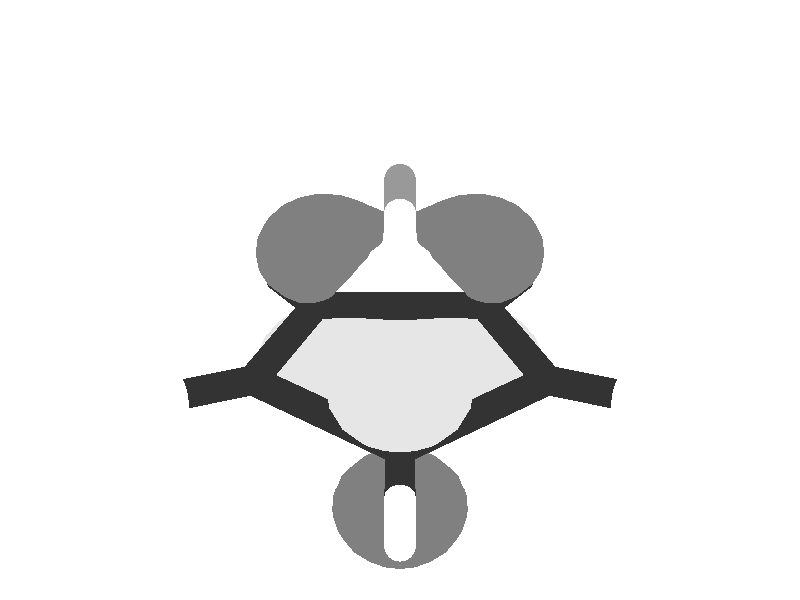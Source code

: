 camera {
 location <0.0, 3.0, 1.5>
 look_at <0.0, -0.21, 0.0>
 sky <0.0, -0.1, 0.0>
 angle 15
}
 light_source { <0, 9, 0> color rgb<0.7, 0.7, 0.7> shadowless}
 light_source { <0, 0, 9> color rgb<0.7, 0.7, 0.7> shadowless}
 background {<1, 1, 1>}
 #declare MeshRed = texture {
 pigment { color rgb<0.9, 0.9, 0.9> }
 finish { ambient 0.2 diffuse 0.6 specular 0.9}
 }
 #declare MeshBlue = texture {
 pigment { color rgb<0.5, 0.5, 0.5> }
 finish { ambient 0.2 diffuse 0.6 specular 0.9}
 }
 #declare BSAMBI = 0.2;
 #declare BSDIFF = 0.8;
 #declare BSSPEC = 0.8;
#declare colorA = 
 texture { 
 pigment { rgb<  1.0000  0.0000  0.0000 >}
 finish {ambient BSAMBI diffuse BSDIFF specular BSSPEC}
 }
#declare colorK = 
 texture { 
 pigment { rgb<  0.6  0.6  0.6 >}
 finish {ambient BSAMBI diffuse BSDIFF specular BSSPEC}
 }
#declare colorN = 
 texture { 
 pigment { rgb<  0.2  0.2  0.2 >}
 finish {ambient BSAMBI diffuse BSDIFF specular BSSPEC}
 }
#declare colorO = 
 texture { 
 pigment { rgb<  1.0  1.0  1.0 >}
 finish {ambient BSAMBI diffuse BSDIFF specular BSSPEC}
 } # declare molecule = union { 
 mesh {
 smooth_triangle {
< -0.016667,  0.100000, -0.152091>, < -0.369018, -0.255930, -0.893491>,
< -0.016667,  0.094930, -0.150000>, < -0.369027, -0.314854, -0.874463>,
< -0.023131,  0.100000, -0.150000>, < -0.434813, -0.253581, -0.864080>
 }
 smooth_triangle {
< -0.016667,  0.100000, -0.152091>, < -0.369018, -0.255930, -0.893491>,
<  0.000000,  0.100000, -0.153877>, < -0.187798, -0.262718, -0.946420>,
<  0.000000,  0.090581, -0.150000>, < -0.187440, -0.375935, -0.907490>
 }
 smooth_triangle {
< -0.016667,  0.094930, -0.150000>, < -0.369027, -0.314854, -0.874463>,
< -0.016667,  0.100000, -0.152091>, < -0.369018, -0.255930, -0.893491>,
<  0.000000,  0.090581, -0.150000>, < -0.187440, -0.375935, -0.907490>
 }
 smooth_triangle {
<  0.000000,  0.100000, -0.153877>, < -0.187798, -0.262718, -0.946420>,
<  0.016667,  0.100000, -0.152091>, <  0.000000, -0.268571, -0.963260>,
<  0.016667,  0.094930, -0.150000>, <  0.000000, -0.329965, -0.943993>
 }
 smooth_triangle {
<  0.000000,  0.090581, -0.150000>, < -0.187440, -0.375935, -0.907490>,
<  0.000000,  0.100000, -0.153877>, < -0.187798, -0.262718, -0.946420>,
<  0.016667,  0.094930, -0.150000>, <  0.000000, -0.329965, -0.943993>
 }
 smooth_triangle {
<  0.016667,  0.094930, -0.150000>, <  0.000000, -0.329965, -0.943993>,
<  0.016667,  0.100000, -0.152091>, <  0.000000, -0.268571, -0.963260>,
<  0.023131,  0.100000, -0.150000>, <  0.075016, -0.271720, -0.959448>
 }
 smooth_triangle {
< -0.016667,  0.116667, -0.155090>, < -0.373827, -0.060721, -0.925509>,
< -0.016667,  0.100000, -0.152091>, < -0.369018, -0.255930, -0.893491>,
< -0.023131,  0.100000, -0.150000>, < -0.434813, -0.253581, -0.864080>
 }
 smooth_triangle {
< -0.032173,  0.116667, -0.150000>, < -0.541413, -0.054483, -0.838990>,
< -0.016667,  0.116667, -0.155090>, < -0.373827, -0.060721, -0.925509>,
< -0.023131,  0.100000, -0.150000>, < -0.434813, -0.253581, -0.864080>
 }
 smooth_triangle {
<  0.000000,  0.100000, -0.153877>, < -0.187798, -0.262718, -0.946420>,
< -0.016667,  0.100000, -0.152091>, < -0.369018, -0.255930, -0.893491>,
<  0.000000,  0.116667, -0.156804>, < -0.190059, -0.064013, -0.979684>
 }
 smooth_triangle {
<  0.000000,  0.116667, -0.156804>, < -0.190059, -0.064013, -0.979684>,
< -0.016667,  0.100000, -0.152091>, < -0.369018, -0.255930, -0.893491>,
< -0.016667,  0.116667, -0.155090>, < -0.373827, -0.060721, -0.925509>
 }
 smooth_triangle {
<  0.016667,  0.100000, -0.152091>, <  0.000000, -0.268571, -0.963260>,
<  0.000000,  0.100000, -0.153877>, < -0.187798, -0.262718, -0.946420>,
<  0.016667,  0.116667, -0.155090>, <  0.000000, -0.064710, -0.997904>
 }
 smooth_triangle {
<  0.016667,  0.116667, -0.155090>, <  0.000000, -0.064710, -0.997904>,
<  0.000000,  0.100000, -0.153877>, < -0.187798, -0.262718, -0.946420>,
<  0.000000,  0.116667, -0.156804>, < -0.190059, -0.064013, -0.979684>
 }
 smooth_triangle {
<  0.032173,  0.116667, -0.150000>, <  0.189133, -0.063162, -0.979918>,
<  0.023131,  0.100000, -0.150000>, <  0.075016, -0.271720, -0.959448>,
<  0.016667,  0.100000, -0.152091>, <  0.000000, -0.268571, -0.963260>
 }
 smooth_triangle {
<  0.016667,  0.116667, -0.155090>, <  0.000000, -0.064710, -0.997904>,
<  0.032173,  0.116667, -0.150000>, <  0.189133, -0.063162, -0.979918>,
<  0.016667,  0.100000, -0.152091>, <  0.000000, -0.268571, -0.963260>
 }
 smooth_triangle {
< -0.016667,  0.133333, -0.154418>, < -0.380601,  0.130005, -0.915555>,
< -0.016667,  0.116667, -0.155090>, < -0.373827, -0.060721, -0.925509>,
< -0.032173,  0.116667, -0.150000>, < -0.541413, -0.054483, -0.838990>
 }
 smooth_triangle {
< -0.029920,  0.133333, -0.150000>, < -0.524310,  0.133396, -0.841014>,
< -0.016667,  0.133333, -0.154418>, < -0.380601,  0.130005, -0.915555>,
< -0.032173,  0.116667, -0.150000>, < -0.541413, -0.054483, -0.838990>
 }
 smooth_triangle {
<  0.000000,  0.116667, -0.156804>, < -0.190059, -0.064013, -0.979684>,
< -0.016667,  0.116667, -0.155090>, < -0.373827, -0.060721, -0.925509>,
<  0.000000,  0.133333, -0.156182>, < -0.193741,  0.130335, -0.972357>
 }
 smooth_triangle {
<  0.000000,  0.133333, -0.156182>, < -0.193741,  0.130335, -0.972357>,
< -0.016667,  0.116667, -0.155090>, < -0.373827, -0.060721, -0.925509>,
< -0.016667,  0.133333, -0.154418>, < -0.380601,  0.130005, -0.915555>
 }
 smooth_triangle {
<  0.016667,  0.116667, -0.155090>, <  0.000000, -0.064710, -0.997904>,
<  0.000000,  0.116667, -0.156804>, < -0.190059, -0.064013, -0.979684>,
<  0.016667,  0.133333, -0.154418>, <  0.000000,  0.135143, -0.990826>
 }
 smooth_triangle {
<  0.016667,  0.133333, -0.154418>, <  0.000000,  0.135143, -0.990826>,
<  0.000000,  0.116667, -0.156804>, < -0.190059, -0.064013, -0.979684>,
<  0.000000,  0.133333, -0.156182>, < -0.193741,  0.130335, -0.972357>
 }
 smooth_triangle {
<  0.029920,  0.133333, -0.150000>, <  0.163571,  0.142817, -0.976139>,
<  0.032173,  0.116667, -0.150000>, <  0.189133, -0.063162, -0.979918>,
<  0.016667,  0.116667, -0.155090>, <  0.000000, -0.064710, -0.997904>
 }
 smooth_triangle {
<  0.016667,  0.133333, -0.154418>, <  0.000000,  0.135143, -0.990826>,
<  0.029920,  0.133333, -0.150000>, <  0.163571,  0.142817, -0.976139>,
<  0.016667,  0.116667, -0.155090>, <  0.000000, -0.064710, -0.997904>
 }
 smooth_triangle {
< -0.016667,  0.150000, -0.150024>, < -0.390110,  0.318821, -0.863810>,
< -0.016667,  0.133333, -0.154418>, < -0.380601,  0.130005, -0.915555>,
< -0.029920,  0.133333, -0.150000>, < -0.524310,  0.133396, -0.841014>
 }
 smooth_triangle {
< -0.016737,  0.150000, -0.150000>, < -0.390832,  0.318844, -0.863475>,
< -0.016667,  0.150000, -0.150024>, < -0.390110,  0.318821, -0.863810>,
< -0.029920,  0.133333, -0.150000>, < -0.524310,  0.133396, -0.841014>
 }
 smooth_triangle {
<  0.000000,  0.133333, -0.156182>, < -0.193741,  0.130335, -0.972357>,
< -0.016667,  0.133333, -0.154418>, < -0.380601,  0.130005, -0.915555>,
<  0.000000,  0.150000, -0.151961>, < -0.199324,  0.324236, -0.924738>
 }
 smooth_triangle {
<  0.000000,  0.150000, -0.151961>, < -0.199324,  0.324236, -0.924738>,
< -0.016667,  0.133333, -0.154418>, < -0.380601,  0.130005, -0.915555>,
< -0.016667,  0.150000, -0.150024>, < -0.390110,  0.318821, -0.863810>
 }
 smooth_triangle {
<  0.016667,  0.133333, -0.154418>, <  0.000000,  0.135143, -0.990826>,
<  0.000000,  0.133333, -0.156182>, < -0.193741,  0.130335, -0.972357>,
<  0.016667,  0.150000, -0.150024>, <  0.000000,  0.334759, -0.942304>
 }
 smooth_triangle {
<  0.016667,  0.150000, -0.150024>, <  0.000000,  0.334759, -0.942304>,
<  0.000000,  0.133333, -0.156182>, < -0.193741,  0.130335, -0.972357>,
<  0.000000,  0.150000, -0.151961>, < -0.199324,  0.324236, -0.924738>
 }
 smooth_triangle {
<  0.016737,  0.150000, -0.150000>, <  0.000837,  0.334850, -0.942271>,
<  0.029920,  0.133333, -0.150000>, <  0.163571,  0.142817, -0.976139>,
<  0.016667,  0.133333, -0.154418>, <  0.000000,  0.135143, -0.990826>
 }
 smooth_triangle {
<  0.016667,  0.150000, -0.150024>, <  0.000000,  0.334759, -0.942304>,
<  0.016737,  0.150000, -0.150000>, <  0.000837,  0.334850, -0.942271>,
<  0.016667,  0.133333, -0.154418>, <  0.000000,  0.135143, -0.990826>
 }
 smooth_triangle {
< -0.016667,  0.150000, -0.150024>, < -0.390110,  0.318821, -0.863810>,
< -0.016737,  0.150000, -0.150000>, < -0.390832,  0.318844, -0.863475>,
< -0.016667,  0.150051, -0.150000>, < -0.390163,  0.319341, -0.863594>
 }
 smooth_triangle {
<  0.000000,  0.150000, -0.151961>, < -0.199324,  0.324236, -0.924738>,
< -0.016667,  0.150000, -0.150024>, < -0.390110,  0.318821, -0.863810>,
< -0.016667,  0.150051, -0.150000>, < -0.390163,  0.319341, -0.863594>
 }
 smooth_triangle {
<  0.000000,  0.154258, -0.150000>, < -0.201724,  0.370017, -0.906860>,
<  0.000000,  0.150000, -0.151961>, < -0.199324,  0.324236, -0.924738>,
< -0.016667,  0.150051, -0.150000>, < -0.390163,  0.319341, -0.863594>
 }
 smooth_triangle {
<  0.016667,  0.150000, -0.150024>, <  0.000000,  0.334759, -0.942304>,
<  0.000000,  0.150000, -0.151961>, < -0.199324,  0.324236, -0.924738>,
<  0.000000,  0.154258, -0.150000>, < -0.201724,  0.370017, -0.906860>
 }
 smooth_triangle {
<  0.016667,  0.150051, -0.150000>, <  0.000000,  0.335311, -0.942108>,
<  0.016667,  0.150000, -0.150024>, <  0.000000,  0.334759, -0.942304>,
<  0.000000,  0.154258, -0.150000>, < -0.201724,  0.370017, -0.906860>
 }
 smooth_triangle {
<  0.016737,  0.150000, -0.150000>, <  0.000837,  0.334850, -0.942271>,
<  0.016667,  0.150000, -0.150024>, <  0.000000,  0.334759, -0.942304>,
<  0.016667,  0.150051, -0.150000>, <  0.000000,  0.335311, -0.942108>
 }
 smooth_triangle {
<  0.000000,  0.066667, -0.134433>, < -0.188265, -0.695766, -0.693157>,
<  0.000000,  0.065636, -0.133333>, < -0.188276, -0.707874, -0.680784>,
< -0.007944,  0.066667, -0.133333>, < -0.272065, -0.691805, -0.668870>
 }
 smooth_triangle {
<  0.000000,  0.065636, -0.133333>, < -0.188276, -0.707874, -0.680784>,
<  0.000000,  0.066667, -0.134433>, < -0.188265, -0.695766, -0.693157>,
<  0.007944,  0.066667, -0.133333>, < -0.098907, -0.707689, -0.699567>
 }
 smooth_triangle {
< -0.033333,  0.083333, -0.139033>, < -0.556897, -0.455253, -0.694701>,
< -0.033333,  0.076058, -0.133333>, < -0.557598, -0.543549, -0.627406>,
< -0.041989,  0.083333, -0.133333>, < -0.648056, -0.450174, -0.614302>
 }
 smooth_triangle {
< -0.033333,  0.083333, -0.139033>, < -0.556897, -0.455253, -0.694701>,
< -0.016667,  0.083333, -0.145145>, < -0.370838, -0.463834, -0.804573>,
< -0.016667,  0.068003, -0.133333>, < -0.370413, -0.662318, -0.651252>
 }
 smooth_triangle {
< -0.033333,  0.076058, -0.133333>, < -0.557598, -0.543549, -0.627406>,
< -0.033333,  0.083333, -0.139033>, < -0.556897, -0.455253, -0.694701>,
< -0.016667,  0.068003, -0.133333>, < -0.370413, -0.662318, -0.651252>
 }
 smooth_triangle {
< -0.007944,  0.066667, -0.133333>, < -0.272065, -0.691805, -0.668870>,
< -0.016667,  0.068003, -0.133333>, < -0.370413, -0.662318, -0.651252>,
< -0.016667,  0.083333, -0.145145>, < -0.370838, -0.463834, -0.804573>
 }
 smooth_triangle {
< -0.007944,  0.066667, -0.133333>, < -0.272065, -0.691805, -0.668870>,
< -0.016667,  0.083333, -0.145145>, < -0.370838, -0.463834, -0.804573>,
<  0.000000,  0.066667, -0.134433>, < -0.188265, -0.695766, -0.693157>
 }
 smooth_triangle {
<  0.000000,  0.066667, -0.134433>, < -0.188265, -0.695766, -0.693157>,
< -0.016667,  0.083333, -0.145145>, < -0.370838, -0.463834, -0.804573>,
<  0.000000,  0.083333, -0.146999>, < -0.187821, -0.472442, -0.861117>
 }
 smooth_triangle {
<  0.016667,  0.068003, -0.133333>, <  0.000000, -0.695490, -0.718536>,
<  0.007944,  0.066667, -0.133333>, < -0.098907, -0.707689, -0.699567>,
<  0.000000,  0.066667, -0.134433>, < -0.188265, -0.695766, -0.693157>
 }
 smooth_triangle {
<  0.016667,  0.068003, -0.133333>, <  0.000000, -0.695490, -0.718536>,
<  0.000000,  0.066667, -0.134433>, < -0.188265, -0.695766, -0.693157>,
<  0.016667,  0.083333, -0.145145>, <  0.000000, -0.486699, -0.873570>
 }
 smooth_triangle {
<  0.016667,  0.083333, -0.145145>, <  0.000000, -0.486699, -0.873570>,
<  0.000000,  0.066667, -0.134433>, < -0.188265, -0.695766, -0.693157>,
<  0.000000,  0.083333, -0.146999>, < -0.187821, -0.472442, -0.861117>
 }
 smooth_triangle {
<  0.016667,  0.083333, -0.145145>, <  0.000000, -0.486699, -0.873570>,
<  0.033333,  0.083333, -0.139033>, <  0.206793, -0.506646, -0.836987>,
<  0.033333,  0.076058, -0.133333>, <  0.207867, -0.604093, -0.769326>
 }
 smooth_triangle {
<  0.016667,  0.068003, -0.133333>, <  0.000000, -0.695490, -0.718536>,
<  0.016667,  0.083333, -0.145145>, <  0.000000, -0.486699, -0.873570>,
<  0.033333,  0.076058, -0.133333>, <  0.207867, -0.604093, -0.769326>
 }
 smooth_triangle {
<  0.033333,  0.076058, -0.133333>, <  0.207867, -0.604093, -0.769326>,
<  0.033333,  0.083333, -0.139033>, <  0.206793, -0.506646, -0.836987>,
<  0.041989,  0.083333, -0.133333>, <  0.321281, -0.519541, -0.791743>
 }
 smooth_triangle {
< -0.050000,  0.100000, -0.136097>, < -0.748673, -0.235605, -0.619660>,
< -0.050000,  0.094551, -0.133333>, < -0.749932, -0.298904, -0.590134>,
< -0.053001,  0.100000, -0.133333>, < -0.778704, -0.232479, -0.582730>
 }
 smooth_triangle {
< -0.041989,  0.083333, -0.133333>, < -0.648056, -0.450174, -0.614302>,
< -0.050000,  0.094551, -0.133333>, < -0.749932, -0.298904, -0.590134>,
< -0.050000,  0.100000, -0.136097>, < -0.748673, -0.235605, -0.619660>
 }
 smooth_triangle {
< -0.041989,  0.083333, -0.133333>, < -0.648056, -0.450174, -0.614302>,
< -0.050000,  0.100000, -0.136097>, < -0.748673, -0.235605, -0.619660>,
< -0.033333,  0.083333, -0.139033>, < -0.556897, -0.455253, -0.694701>
 }
 smooth_triangle {
< -0.033333,  0.083333, -0.139033>, < -0.556897, -0.455253, -0.694701>,
< -0.050000,  0.100000, -0.136097>, < -0.748673, -0.235605, -0.619660>,
< -0.033333,  0.100000, -0.146662>, < -0.555186, -0.248637, -0.793693>
 }
 smooth_triangle {
< -0.016667,  0.094930, -0.150000>, < -0.369027, -0.314854, -0.874463>,
< -0.033333,  0.100000, -0.146662>, < -0.555186, -0.248637, -0.793693>,
< -0.023131,  0.100000, -0.150000>, < -0.434813, -0.253581, -0.864080>
 }
 smooth_triangle {
< -0.016667,  0.094930, -0.150000>, < -0.369027, -0.314854, -0.874463>,
< -0.016667,  0.083333, -0.145145>, < -0.370838, -0.463834, -0.804573>,
< -0.033333,  0.100000, -0.146662>, < -0.555186, -0.248637, -0.793693>
 }
 smooth_triangle {
< -0.016667,  0.083333, -0.145145>, < -0.370838, -0.463834, -0.804573>,
< -0.033333,  0.083333, -0.139033>, < -0.556897, -0.455253, -0.694701>,
< -0.033333,  0.100000, -0.146662>, < -0.555186, -0.248637, -0.793693>
 }
 smooth_triangle {
<  0.000000,  0.090581, -0.150000>, < -0.187440, -0.375935, -0.907490>,
< -0.016667,  0.083333, -0.145145>, < -0.370838, -0.463834, -0.804573>,
< -0.016667,  0.094930, -0.150000>, < -0.369027, -0.314854, -0.874463>
 }
 smooth_triangle {
<  0.000000,  0.083333, -0.146999>, < -0.187821, -0.472442, -0.861117>,
< -0.016667,  0.083333, -0.145145>, < -0.370838, -0.463834, -0.804573>,
<  0.000000,  0.090581, -0.150000>, < -0.187440, -0.375935, -0.907490>
 }
 smooth_triangle {
<  0.016667,  0.094930, -0.150000>, <  0.000000, -0.329965, -0.943993>,
<  0.000000,  0.083333, -0.146999>, < -0.187821, -0.472442, -0.861117>,
<  0.000000,  0.090581, -0.150000>, < -0.187440, -0.375935, -0.907490>
 }
 smooth_triangle {
<  0.016667,  0.083333, -0.145145>, <  0.000000, -0.486699, -0.873570>,
<  0.000000,  0.083333, -0.146999>, < -0.187821, -0.472442, -0.861117>,
<  0.016667,  0.094930, -0.150000>, <  0.000000, -0.329965, -0.943993>
 }
 smooth_triangle {
<  0.023131,  0.100000, -0.150000>, <  0.075016, -0.271720, -0.959448>,
<  0.016667,  0.083333, -0.145145>, <  0.000000, -0.486699, -0.873570>,
<  0.016667,  0.094930, -0.150000>, <  0.000000, -0.329965, -0.943993>
 }
 smooth_triangle {
<  0.023131,  0.100000, -0.150000>, <  0.075016, -0.271720, -0.959448>,
<  0.033333,  0.100000, -0.146662>, <  0.204937, -0.277478, -0.938620>,
<  0.016667,  0.083333, -0.145145>, <  0.000000, -0.486699, -0.873570>
 }
 smooth_triangle {
<  0.033333,  0.100000, -0.146662>, <  0.204937, -0.277478, -0.938620>,
<  0.033333,  0.083333, -0.139033>, <  0.206793, -0.506646, -0.836987>,
<  0.016667,  0.083333, -0.145145>, <  0.000000, -0.486699, -0.873570>
 }
 smooth_triangle {
<  0.050000,  0.094551, -0.133333>, <  0.448036, -0.362452, -0.817247>,
<  0.041989,  0.083333, -0.133333>, <  0.321281, -0.519541, -0.791743>,
<  0.033333,  0.083333, -0.139033>, <  0.206793, -0.506646, -0.836987>
 }
 smooth_triangle {
<  0.050000,  0.094551, -0.133333>, <  0.448036, -0.362452, -0.817247>,
<  0.033333,  0.083333, -0.139033>, <  0.206793, -0.506646, -0.836987>,
<  0.050000,  0.100000, -0.136097>, <  0.445940, -0.288015, -0.847458>
 }
 smooth_triangle {
<  0.050000,  0.100000, -0.136097>, <  0.445940, -0.288015, -0.847458>,
<  0.033333,  0.083333, -0.139033>, <  0.206793, -0.506646, -0.836987>,
<  0.033333,  0.100000, -0.146662>, <  0.204937, -0.277478, -0.938620>
 }
 smooth_triangle {
<  0.050000,  0.094551, -0.133333>, <  0.448036, -0.362452, -0.817247>,
<  0.050000,  0.100000, -0.136097>, <  0.445940, -0.288015, -0.847458>,
<  0.053001,  0.100000, -0.133333>, <  0.488837, -0.289782, -0.822839>
 }
 smooth_triangle {
< -0.050000,  0.116667, -0.139580>, < -0.754187, -0.041284, -0.655361>,
< -0.050000,  0.100000, -0.136097>, < -0.748673, -0.235605, -0.619660>,
< -0.053001,  0.100000, -0.133333>, < -0.778704, -0.232479, -0.582730>
 }
 smooth_triangle {
< -0.056679,  0.116667, -0.133333>, < -0.823599, -0.033732, -0.566168>,
< -0.050000,  0.116667, -0.139580>, < -0.754187, -0.041284, -0.655361>,
< -0.053001,  0.100000, -0.133333>, < -0.778704, -0.232479, -0.582730>
 }
 smooth_triangle {
< -0.033333,  0.100000, -0.146662>, < -0.555186, -0.248637, -0.793693>,
< -0.050000,  0.100000, -0.136097>, < -0.748673, -0.235605, -0.619660>,
< -0.033333,  0.116667, -0.149618>, < -0.555789, -0.053884, -0.829575>
 }
 smooth_triangle {
< -0.033333,  0.116667, -0.149618>, < -0.555789, -0.053884, -0.829575>,
< -0.050000,  0.100000, -0.136097>, < -0.748673, -0.235605, -0.619660>,
< -0.050000,  0.116667, -0.139580>, < -0.754187, -0.041284, -0.655361>
 }
 smooth_triangle {
< -0.023131,  0.100000, -0.150000>, < -0.434813, -0.253581, -0.864080>,
< -0.033333,  0.116667, -0.149618>, < -0.555789, -0.053884, -0.829575>,
< -0.032173,  0.116667, -0.150000>, < -0.541413, -0.054483, -0.838990>
 }
 smooth_triangle {
< -0.033333,  0.100000, -0.146662>, < -0.555186, -0.248637, -0.793693>,
< -0.033333,  0.116667, -0.149618>, < -0.555789, -0.053884, -0.829575>,
< -0.023131,  0.100000, -0.150000>, < -0.434813, -0.253581, -0.864080>
 }
 smooth_triangle {
<  0.033333,  0.100000, -0.146662>, <  0.204937, -0.277478, -0.938620>,
<  0.032173,  0.116667, -0.150000>, <  0.189133, -0.063162, -0.979918>,
<  0.033333,  0.116667, -0.149618>, <  0.204553, -0.062950, -0.976829>
 }
 smooth_triangle {
<  0.023131,  0.100000, -0.150000>, <  0.075016, -0.271720, -0.959448>,
<  0.032173,  0.116667, -0.150000>, <  0.189133, -0.063162, -0.979918>,
<  0.033333,  0.100000, -0.146662>, <  0.204937, -0.277478, -0.938620>
 }
 smooth_triangle {
<  0.050000,  0.100000, -0.136097>, <  0.445940, -0.288015, -0.847458>,
<  0.033333,  0.100000, -0.146662>, <  0.204937, -0.277478, -0.938620>,
<  0.050000,  0.116667, -0.139580>, <  0.449418, -0.057889, -0.891444>
 }
 smooth_triangle {
<  0.050000,  0.116667, -0.139580>, <  0.449418, -0.057889, -0.891444>,
<  0.033333,  0.100000, -0.146662>, <  0.204937, -0.277478, -0.938620>,
<  0.033333,  0.116667, -0.149618>, <  0.204553, -0.062950, -0.976829>
 }
 smooth_triangle {
<  0.056679,  0.116667, -0.133333>, <  0.551130, -0.054377, -0.832646>,
<  0.053001,  0.100000, -0.133333>, <  0.488837, -0.289782, -0.822839>,
<  0.050000,  0.100000, -0.136097>, <  0.445940, -0.288015, -0.847458>
 }
 smooth_triangle {
<  0.050000,  0.116667, -0.139580>, <  0.449418, -0.057889, -0.891444>,
<  0.056679,  0.116667, -0.133333>, <  0.551130, -0.054377, -0.832646>,
<  0.050000,  0.100000, -0.136097>, <  0.445940, -0.288015, -0.847458>
 }
 smooth_triangle {
< -0.050000,  0.133333, -0.138357>, < -0.764270,  0.147032, -0.627911>,
< -0.050000,  0.116667, -0.139580>, < -0.754187, -0.041284, -0.655361>,
< -0.056679,  0.116667, -0.133333>, < -0.823599, -0.033732, -0.566168>
 }
 smooth_triangle {
< -0.055246,  0.133333, -0.133333>, < -0.817291,  0.152471, -0.555687>,
< -0.050000,  0.133333, -0.138357>, < -0.764270,  0.147032, -0.627911>,
< -0.056679,  0.116667, -0.133333>, < -0.823599, -0.033732, -0.566168>
 }
 smooth_triangle {
< -0.033333,  0.116667, -0.149618>, < -0.555789, -0.053884, -0.829575>,
< -0.050000,  0.116667, -0.139580>, < -0.754187, -0.041284, -0.655361>,
< -0.033333,  0.133333, -0.148847>, < -0.566615,  0.134530, -0.812926>
 }
 smooth_triangle {
< -0.033333,  0.133333, -0.148847>, < -0.566615,  0.134530, -0.812926>,
< -0.050000,  0.116667, -0.139580>, < -0.754187, -0.041284, -0.655361>,
< -0.050000,  0.133333, -0.138357>, < -0.764270,  0.147032, -0.627911>
 }
 smooth_triangle {
< -0.032173,  0.116667, -0.150000>, < -0.541413, -0.054483, -0.838990>,
< -0.033333,  0.133333, -0.148847>, < -0.566615,  0.134530, -0.812926>,
< -0.029920,  0.133333, -0.150000>, < -0.524310,  0.133396, -0.841014>
 }
 smooth_triangle {
< -0.033333,  0.116667, -0.149618>, < -0.555789, -0.053884, -0.829575>,
< -0.033333,  0.133333, -0.148847>, < -0.566615,  0.134530, -0.812926>,
< -0.032173,  0.116667, -0.150000>, < -0.541413, -0.054483, -0.838990>
 }
 smooth_triangle {
<  0.033333,  0.116667, -0.149618>, <  0.204553, -0.062950, -0.976829>,
<  0.029920,  0.133333, -0.150000>, <  0.163571,  0.142817, -0.976139>,
<  0.033333,  0.133333, -0.148847>, <  0.209525,  0.145670, -0.966892>
 }
 smooth_triangle {
<  0.032173,  0.116667, -0.150000>, <  0.189133, -0.063162, -0.979918>,
<  0.029920,  0.133333, -0.150000>, <  0.163571,  0.142817, -0.976139>,
<  0.033333,  0.116667, -0.149618>, <  0.204553, -0.062950, -0.976829>
 }
 smooth_triangle {
<  0.050000,  0.116667, -0.139580>, <  0.449418, -0.057889, -0.891444>,
<  0.033333,  0.116667, -0.149618>, <  0.204553, -0.062950, -0.976829>,
<  0.050000,  0.133333, -0.138357>, <  0.458801,  0.168112, -0.872491>
 }
 smooth_triangle {
<  0.050000,  0.133333, -0.138357>, <  0.458801,  0.168112, -0.872491>,
<  0.033333,  0.116667, -0.149618>, <  0.204553, -0.062950, -0.976829>,
<  0.033333,  0.133333, -0.148847>, <  0.209525,  0.145670, -0.966892>
 }
 smooth_triangle {
<  0.055246,  0.133333, -0.133333>, <  0.538475,  0.176610, -0.823926>,
<  0.056679,  0.116667, -0.133333>, <  0.551130, -0.054377, -0.832646>,
<  0.050000,  0.116667, -0.139580>, <  0.449418, -0.057889, -0.891444>
 }
 smooth_triangle {
<  0.050000,  0.133333, -0.138357>, <  0.458801,  0.168112, -0.872491>,
<  0.055246,  0.133333, -0.133333>, <  0.538475,  0.176610, -0.823926>,
<  0.050000,  0.116667, -0.139580>, <  0.449418, -0.057889, -0.891444>
 }
 smooth_triangle {
< -0.050000,  0.133333, -0.138357>, < -0.764270,  0.147032, -0.627911>,
< -0.055246,  0.133333, -0.133333>, < -0.817291,  0.152471, -0.555687>,
< -0.050000,  0.147076, -0.133333>, < -0.777536,  0.297461, -0.554035>
 }
 smooth_triangle {
< -0.050000,  0.147076, -0.133333>, < -0.777536,  0.297461, -0.554035>,
< -0.048620,  0.150000, -0.133333>, < -0.761628,  0.331718, -0.556675>,
< -0.033333,  0.150000, -0.144126>, < -0.587779,  0.325231, -0.740771>
 }
 smooth_triangle {
< -0.050000,  0.147076, -0.133333>, < -0.777536,  0.297461, -0.554035>,
< -0.033333,  0.150000, -0.144126>, < -0.587779,  0.325231, -0.740771>,
< -0.050000,  0.133333, -0.138357>, < -0.764270,  0.147032, -0.627911>
 }
 smooth_triangle {
< -0.050000,  0.133333, -0.138357>, < -0.764270,  0.147032, -0.627911>,
< -0.033333,  0.150000, -0.144126>, < -0.587779,  0.325231, -0.740771>,
< -0.033333,  0.133333, -0.148847>, < -0.566615,  0.134530, -0.812926>
 }
 smooth_triangle {
< -0.029920,  0.133333, -0.150000>, < -0.524310,  0.133396, -0.841014>,
< -0.033333,  0.150000, -0.144126>, < -0.587779,  0.325231, -0.740771>,
< -0.016737,  0.150000, -0.150000>, < -0.390832,  0.318844, -0.863475>
 }
 smooth_triangle {
< -0.033333,  0.133333, -0.148847>, < -0.566615,  0.134530, -0.812926>,
< -0.033333,  0.150000, -0.144126>, < -0.587779,  0.325231, -0.740771>,
< -0.029920,  0.133333, -0.150000>, < -0.524310,  0.133396, -0.841014>
 }
 smooth_triangle {
<  0.033333,  0.133333, -0.148847>, <  0.209525,  0.145670, -0.966892>,
<  0.016737,  0.150000, -0.150000>, <  0.000837,  0.334850, -0.942271>,
<  0.033333,  0.150000, -0.144126>, <  0.220068,  0.363056, -0.905406>
 }
 smooth_triangle {
<  0.029920,  0.133333, -0.150000>, <  0.163571,  0.142817, -0.976139>,
<  0.016737,  0.150000, -0.150000>, <  0.000837,  0.334850, -0.942271>,
<  0.033333,  0.133333, -0.148847>, <  0.209525,  0.145670, -0.966892>
 }
 smooth_triangle {
<  0.048620,  0.150000, -0.133333>, <  0.450890,  0.395307, -0.800269>,
<  0.050000,  0.147076, -0.133333>, <  0.473285,  0.354607, -0.806384>,
<  0.050000,  0.133333, -0.138357>, <  0.458801,  0.168112, -0.872491>
 }
 smooth_triangle {
<  0.048620,  0.150000, -0.133333>, <  0.450890,  0.395307, -0.800269>,
<  0.050000,  0.133333, -0.138357>, <  0.458801,  0.168112, -0.872491>,
<  0.033333,  0.150000, -0.144126>, <  0.220068,  0.363056, -0.905406>
 }
 smooth_triangle {
<  0.033333,  0.150000, -0.144126>, <  0.220068,  0.363056, -0.905406>,
<  0.050000,  0.133333, -0.138357>, <  0.458801,  0.168112, -0.872491>,
<  0.033333,  0.133333, -0.148847>, <  0.209525,  0.145670, -0.966892>
 }
 smooth_triangle {
<  0.055246,  0.133333, -0.133333>, <  0.538475,  0.176610, -0.823926>,
<  0.050000,  0.133333, -0.138357>, <  0.458801,  0.168112, -0.872491>,
<  0.050000,  0.147076, -0.133333>, <  0.473285,  0.354607, -0.806384>
 }
 smooth_triangle {
< -0.033333,  0.166667, -0.134168>, < -0.611949,  0.516619, -0.598852>,
< -0.033333,  0.150000, -0.144126>, < -0.587779,  0.325231, -0.740771>,
< -0.048620,  0.150000, -0.133333>, < -0.761628,  0.331718, -0.556675>
 }
 smooth_triangle {
< -0.034469,  0.166667, -0.133333>, < -0.623610,  0.517079, -0.586294>,
< -0.033333,  0.166667, -0.134168>, < -0.611949,  0.516619, -0.598852>,
< -0.048620,  0.150000, -0.133333>, < -0.761628,  0.331718, -0.556675>
 }
 smooth_triangle {
< -0.016737,  0.150000, -0.150000>, < -0.390832,  0.318844, -0.863475>,
< -0.016667,  0.166667, -0.141518>, < -0.415015,  0.522878, -0.744554>,
< -0.016667,  0.150051, -0.150000>, < -0.390163,  0.319341, -0.863594>
 }
 smooth_triangle {
< -0.016737,  0.150000, -0.150000>, < -0.390832,  0.318844, -0.863475>,
< -0.033333,  0.150000, -0.144126>, < -0.587779,  0.325231, -0.740771>,
< -0.016667,  0.166667, -0.141518>, < -0.415015,  0.522878, -0.744554>
 }
 smooth_triangle {
< -0.033333,  0.150000, -0.144126>, < -0.587779,  0.325231, -0.740771>,
< -0.033333,  0.166667, -0.134168>, < -0.611949,  0.516619, -0.598852>,
< -0.016667,  0.166667, -0.141518>, < -0.415015,  0.522878, -0.744554>
 }
 smooth_triangle {
< -0.016667,  0.150051, -0.150000>, < -0.390163,  0.319341, -0.863594>,
<  0.000000,  0.166667, -0.143744>, < -0.212070,  0.533557, -0.818745>,
<  0.000000,  0.154258, -0.150000>, < -0.201724,  0.370017, -0.906860>
 }
 smooth_triangle {
< -0.016667,  0.166667, -0.141518>, < -0.415015,  0.522878, -0.744554>,
<  0.000000,  0.166667, -0.143744>, < -0.212070,  0.533557, -0.818745>,
< -0.016667,  0.150051, -0.150000>, < -0.390163,  0.319341, -0.863594>
 }
 smooth_triangle {
<  0.000000,  0.154258, -0.150000>, < -0.201724,  0.370017, -0.906860>,
<  0.016667,  0.166667, -0.141518>, <  0.000000,  0.556930, -0.830560>,
<  0.016667,  0.150051, -0.150000>, <  0.000000,  0.335311, -0.942108>
 }
 smooth_triangle {
<  0.000000,  0.166667, -0.143744>, < -0.212070,  0.533557, -0.818745>,
<  0.016667,  0.166667, -0.141518>, <  0.000000,  0.556930, -0.830560>,
<  0.000000,  0.154258, -0.150000>, < -0.201724,  0.370017, -0.906860>
 }
 smooth_triangle {
<  0.016667,  0.150051, -0.150000>, <  0.000000,  0.335311, -0.942108>,
<  0.033333,  0.150000, -0.144126>, <  0.220068,  0.363056, -0.905406>,
<  0.016737,  0.150000, -0.150000>, <  0.000837,  0.334850, -0.942271>
 }
 smooth_triangle {
<  0.016667,  0.150051, -0.150000>, <  0.000000,  0.335311, -0.942108>,
<  0.016667,  0.166667, -0.141518>, <  0.000000,  0.556930, -0.830560>,
<  0.033333,  0.150000, -0.144126>, <  0.220068,  0.363056, -0.905406>
 }
 smooth_triangle {
<  0.016667,  0.166667, -0.141518>, <  0.000000,  0.556930, -0.830560>,
<  0.033333,  0.166667, -0.134168>, <  0.233283,  0.591368, -0.771922>,
<  0.033333,  0.150000, -0.144126>, <  0.220068,  0.363056, -0.905406>
 }
 smooth_triangle {
<  0.034469,  0.166667, -0.133333>, <  0.249116,  0.594782, -0.764314>,
<  0.048620,  0.150000, -0.133333>, <  0.450890,  0.395307, -0.800269>,
<  0.033333,  0.150000, -0.144126>, <  0.220068,  0.363056, -0.905406>
 }
 smooth_triangle {
<  0.033333,  0.166667, -0.134168>, <  0.233283,  0.591368, -0.771922>,
<  0.034469,  0.166667, -0.133333>, <  0.249116,  0.594782, -0.764314>,
<  0.033333,  0.150000, -0.144126>, <  0.220068,  0.363056, -0.905406>
 }
 smooth_triangle {
< -0.033333,  0.166667, -0.134168>, < -0.611949,  0.516619, -0.598852>,
< -0.034469,  0.166667, -0.133333>, < -0.623610,  0.517079, -0.586294>,
< -0.033333,  0.167654, -0.133333>, < -0.613823,  0.526170, -0.588530>
 }
 smooth_triangle {
< -0.016667,  0.166667, -0.141518>, < -0.415015,  0.522878, -0.744554>,
< -0.033333,  0.166667, -0.134168>, < -0.611949,  0.516619, -0.598852>,
< -0.033333,  0.167654, -0.133333>, < -0.613823,  0.526170, -0.588530>
 }
 smooth_triangle {
< -0.016667,  0.176588, -0.133333>, < -0.431963,  0.635992, -0.639471>,
< -0.016667,  0.166667, -0.141518>, < -0.415015,  0.522878, -0.744554>,
< -0.033333,  0.167654, -0.133333>, < -0.613823,  0.526170, -0.588530>
 }
 smooth_triangle {
<  0.000000,  0.166667, -0.143744>, < -0.212070,  0.533557, -0.818745>,
< -0.016667,  0.166667, -0.141518>, < -0.415015,  0.522878, -0.744554>,
< -0.016667,  0.176588, -0.133333>, < -0.431963,  0.635992, -0.639471>
 }
 smooth_triangle {
<  0.000000,  0.179386, -0.133333>, < -0.224955,  0.692508, -0.685440>,
<  0.000000,  0.166667, -0.143744>, < -0.212070,  0.533557, -0.818745>,
< -0.016667,  0.176588, -0.133333>, < -0.431963,  0.635992, -0.639471>
 }
 smooth_triangle {
<  0.016667,  0.166667, -0.141518>, <  0.000000,  0.556930, -0.830560>,
<  0.000000,  0.166667, -0.143744>, < -0.212070,  0.533557, -0.818745>,
<  0.000000,  0.179386, -0.133333>, < -0.224955,  0.692508, -0.685440>
 }
 smooth_triangle {
<  0.016667,  0.176588, -0.133333>, <  0.000000,  0.683160, -0.730269>,
<  0.016667,  0.166667, -0.141518>, <  0.000000,  0.556930, -0.830560>,
<  0.000000,  0.179386, -0.133333>, < -0.224955,  0.692508, -0.685440>
 }
 smooth_triangle {
<  0.033333,  0.166667, -0.134168>, <  0.233283,  0.591368, -0.771922>,
<  0.016667,  0.166667, -0.141518>, <  0.000000,  0.556930, -0.830560>,
<  0.016667,  0.176588, -0.133333>, <  0.000000,  0.683160, -0.730269>
 }
 smooth_triangle {
<  0.033333,  0.167654, -0.133333>, <  0.234362,  0.603119, -0.762445>,
<  0.033333,  0.166667, -0.134168>, <  0.233283,  0.591368, -0.771922>,
<  0.016667,  0.176588, -0.133333>, <  0.000000,  0.683160, -0.730269>
 }
 smooth_triangle {
<  0.034469,  0.166667, -0.133333>, <  0.249116,  0.594782, -0.764314>,
<  0.033333,  0.166667, -0.134168>, <  0.233283,  0.591368, -0.771922>,
<  0.033333,  0.167654, -0.133333>, <  0.234362,  0.603119, -0.762445>
 }
 smooth_triangle {
< -0.033333,  0.066667, -0.123810>, < -0.564059, -0.678935, -0.469984>,
< -0.033333,  0.061752, -0.116667>, < -0.565539, -0.737631, -0.368873>,
< -0.041116,  0.066667, -0.116667>, < -0.646879, -0.674405, -0.355986>
 }
 smooth_triangle {
< -0.033333,  0.066667, -0.123810>, < -0.564059, -0.678935, -0.469984>,
< -0.016667,  0.066667, -0.132050>, < -0.371279, -0.683755, -0.628197>,
< -0.016667,  0.055618, -0.116667>, < -0.378238, -0.834181, -0.401345>
 }
 smooth_triangle {
< -0.033333,  0.061752, -0.116667>, < -0.565539, -0.737631, -0.368873>,
< -0.033333,  0.066667, -0.123810>, < -0.564059, -0.678935, -0.469984>,
< -0.016667,  0.055618, -0.116667>, < -0.378238, -0.834181, -0.401345>
 }
 smooth_triangle {
< -0.016667,  0.066667, -0.132050>, < -0.371279, -0.683755, -0.628197>,
< -0.007944,  0.066667, -0.133333>, < -0.272065, -0.691805, -0.668870>,
<  0.000000,  0.065636, -0.133333>, < -0.188276, -0.707874, -0.680784>
 }
 smooth_triangle {
< -0.016667,  0.066667, -0.132050>, < -0.371279, -0.683755, -0.628197>,
<  0.000000,  0.065636, -0.133333>, < -0.188276, -0.707874, -0.680784>,
< -0.016667,  0.055618, -0.116667>, < -0.378238, -0.834181, -0.401345>
 }
 smooth_triangle {
< -0.016667,  0.055618, -0.116667>, < -0.378238, -0.834181, -0.401345>,
<  0.000000,  0.065636, -0.133333>, < -0.188276, -0.707874, -0.680784>,
<  0.000000,  0.053713, -0.116667>, < -0.192702, -0.880818, -0.432465>
 }
 smooth_triangle {
<  0.007944,  0.066667, -0.133333>, < -0.098907, -0.707689, -0.699567>,
<  0.016667,  0.066667, -0.132050>, <  0.000000, -0.718875, -0.695139>,
<  0.016667,  0.055618, -0.116667>, <  0.000000, -0.882076, -0.471107>
 }
 smooth_triangle {
<  0.007944,  0.066667, -0.133333>, < -0.098907, -0.707689, -0.699567>,
<  0.016667,  0.055618, -0.116667>, <  0.000000, -0.882076, -0.471107>,
<  0.000000,  0.065636, -0.133333>, < -0.188276, -0.707874, -0.680784>
 }
 smooth_triangle {
<  0.000000,  0.065636, -0.133333>, < -0.188276, -0.707874, -0.680784>,
<  0.016667,  0.055618, -0.116667>, <  0.000000, -0.882076, -0.471107>,
<  0.000000,  0.053713, -0.116667>, < -0.192702, -0.880818, -0.432465>
 }
 smooth_triangle {
<  0.016667,  0.066667, -0.132050>, <  0.000000, -0.718875, -0.695139>,
<  0.033333,  0.066667, -0.123810>, <  0.212786, -0.763212, -0.610106>,
<  0.033333,  0.061752, -0.116667>, <  0.214875, -0.831600, -0.512123>
 }
 smooth_triangle {
<  0.016667,  0.055618, -0.116667>, <  0.000000, -0.882076, -0.471107>,
<  0.016667,  0.066667, -0.132050>, <  0.000000, -0.718875, -0.695139>,
<  0.033333,  0.061752, -0.116667>, <  0.214875, -0.831600, -0.512123>
 }
 smooth_triangle {
<  0.033333,  0.061752, -0.116667>, <  0.214875, -0.831600, -0.512123>,
<  0.033333,  0.066667, -0.123810>, <  0.212786, -0.763212, -0.610106>,
<  0.041116,  0.066667, -0.116667>, <  0.319793, -0.786693, -0.528060>
 }
 smooth_triangle {
< -0.050000,  0.083333, -0.126473>, < -0.757910, -0.443604, -0.478317>,
< -0.050000,  0.074251, -0.116667>, < -0.762613, -0.554521, -0.333060>,
< -0.057698,  0.083333, -0.116667>, < -0.843432, -0.433354, -0.317532>
 }
 smooth_triangle {
< -0.041116,  0.066667, -0.116667>, < -0.646879, -0.674405, -0.355986>,
< -0.050000,  0.074251, -0.116667>, < -0.762613, -0.554521, -0.333060>,
< -0.050000,  0.083333, -0.126473>, < -0.757910, -0.443604, -0.478317>
 }
 smooth_triangle {
< -0.033333,  0.066667, -0.123810>, < -0.564059, -0.678935, -0.469984>,
< -0.041116,  0.066667, -0.116667>, < -0.646879, -0.674405, -0.355986>,
< -0.050000,  0.083333, -0.126473>, < -0.757910, -0.443604, -0.478317>
 }
 smooth_triangle {
< -0.033333,  0.066667, -0.123810>, < -0.564059, -0.678935, -0.469984>,
< -0.050000,  0.083333, -0.126473>, < -0.757910, -0.443604, -0.478317>,
< -0.041989,  0.083333, -0.133333>, < -0.648056, -0.450174, -0.614302>
 }
 smooth_triangle {
< -0.033333,  0.066667, -0.123810>, < -0.564059, -0.678935, -0.469984>,
< -0.041989,  0.083333, -0.133333>, < -0.648056, -0.450174, -0.614302>,
< -0.033333,  0.076058, -0.133333>, < -0.557598, -0.543549, -0.627406>
 }
 smooth_triangle {
< -0.016667,  0.068003, -0.133333>, < -0.370413, -0.662318, -0.651252>,
< -0.033333,  0.066667, -0.123810>, < -0.564059, -0.678935, -0.469984>,
< -0.033333,  0.076058, -0.133333>, < -0.557598, -0.543549, -0.627406>
 }
 smooth_triangle {
< -0.016667,  0.066667, -0.132050>, < -0.371279, -0.683755, -0.628197>,
< -0.033333,  0.066667, -0.123810>, < -0.564059, -0.678935, -0.469984>,
< -0.016667,  0.068003, -0.133333>, < -0.370413, -0.662318, -0.651252>
 }
 smooth_triangle {
< -0.007944,  0.066667, -0.133333>, < -0.272065, -0.691805, -0.668870>,
< -0.016667,  0.066667, -0.132050>, < -0.371279, -0.683755, -0.628197>,
< -0.016667,  0.068003, -0.133333>, < -0.370413, -0.662318, -0.651252>
 }
 smooth_triangle {
<  0.007944,  0.066667, -0.133333>, < -0.098907, -0.707689, -0.699567>,
<  0.016667,  0.068003, -0.133333>, <  0.000000, -0.695490, -0.718536>,
<  0.016667,  0.066667, -0.132050>, <  0.000000, -0.718875, -0.695139>
 }
 smooth_triangle {
<  0.033333,  0.076058, -0.133333>, <  0.207867, -0.604093, -0.769326>,
<  0.016667,  0.066667, -0.132050>, <  0.000000, -0.718875, -0.695139>,
<  0.016667,  0.068003, -0.133333>, <  0.000000, -0.695490, -0.718536>
 }
 smooth_triangle {
<  0.033333,  0.066667, -0.123810>, <  0.212786, -0.763212, -0.610106>,
<  0.016667,  0.066667, -0.132050>, <  0.000000, -0.718875, -0.695139>,
<  0.033333,  0.076058, -0.133333>, <  0.207867, -0.604093, -0.769326>
 }
 smooth_triangle {
<  0.041989,  0.083333, -0.133333>, <  0.321281, -0.519541, -0.791743>,
<  0.050000,  0.083333, -0.126473>, <  0.459991, -0.542320, -0.703063>,
<  0.050000,  0.074251, -0.116667>, <  0.470235, -0.681516, -0.560727>
 }
 smooth_triangle {
<  0.033333,  0.076058, -0.133333>, <  0.207867, -0.604093, -0.769326>,
<  0.041989,  0.083333, -0.133333>, <  0.321281, -0.519541, -0.791743>,
<  0.050000,  0.074251, -0.116667>, <  0.470235, -0.681516, -0.560727>
 }
 smooth_triangle {
<  0.033333,  0.076058, -0.133333>, <  0.207867, -0.604093, -0.769326>,
<  0.050000,  0.074251, -0.116667>, <  0.470235, -0.681516, -0.560727>,
<  0.041116,  0.066667, -0.116667>, <  0.319793, -0.786693, -0.528060>
 }
 smooth_triangle {
<  0.033333,  0.076058, -0.133333>, <  0.207867, -0.604093, -0.769326>,
<  0.041116,  0.066667, -0.116667>, <  0.319793, -0.786693, -0.528060>,
<  0.033333,  0.066667, -0.123810>, <  0.212786, -0.763212, -0.610106>
 }
 smooth_triangle {
<  0.050000,  0.074251, -0.116667>, <  0.470235, -0.681516, -0.560727>,
<  0.050000,  0.083333, -0.126473>, <  0.459991, -0.542320, -0.703063>,
<  0.057698,  0.083333, -0.116667>, <  0.590345, -0.562388, -0.578975>
 }
 smooth_triangle {
< -0.050000,  0.094551, -0.133333>, < -0.749932, -0.298904, -0.590134>,
< -0.050000,  0.083333, -0.126473>, < -0.757910, -0.443604, -0.478317>,
< -0.057698,  0.083333, -0.116667>, < -0.843432, -0.433354, -0.317532>
 }
 smooth_triangle {
< -0.050000,  0.094551, -0.133333>, < -0.749932, -0.298904, -0.590134>,
< -0.057698,  0.083333, -0.116667>, < -0.843432, -0.433354, -0.317532>,
< -0.053001,  0.100000, -0.133333>, < -0.778704, -0.232479, -0.582730>
 }
 smooth_triangle {
< -0.053001,  0.100000, -0.133333>, < -0.778704, -0.232479, -0.582730>,
< -0.057698,  0.083333, -0.116667>, < -0.843432, -0.433354, -0.317532>,
< -0.065531,  0.100000, -0.116667>, < -0.936298, -0.210578, -0.281074>
 }
 smooth_triangle {
< -0.041989,  0.083333, -0.133333>, < -0.648056, -0.450174, -0.614302>,
< -0.050000,  0.083333, -0.126473>, < -0.757910, -0.443604, -0.478317>,
< -0.050000,  0.094551, -0.133333>, < -0.749932, -0.298904, -0.590134>
 }
 smooth_triangle {
<  0.041989,  0.083333, -0.133333>, <  0.321281, -0.519541, -0.791743>,
<  0.050000,  0.094551, -0.133333>, <  0.448036, -0.362452, -0.817247>,
<  0.050000,  0.083333, -0.126473>, <  0.459991, -0.542320, -0.703063>
 }
 smooth_triangle {
<  0.050000,  0.083333, -0.126473>, <  0.459991, -0.542320, -0.703063>,
<  0.050000,  0.094551, -0.133333>, <  0.448036, -0.362452, -0.817247>,
<  0.053001,  0.100000, -0.133333>, <  0.488837, -0.289782, -0.822839>
 }
 smooth_triangle {
<  0.050000,  0.083333, -0.126473>, <  0.459991, -0.542320, -0.703063>,
<  0.053001,  0.100000, -0.133333>, <  0.488837, -0.289782, -0.822839>,
<  0.057698,  0.083333, -0.116667>, <  0.590345, -0.562388, -0.578975>
 }
 smooth_triangle {
<  0.057698,  0.083333, -0.116667>, <  0.590345, -0.562388, -0.578975>,
<  0.053001,  0.100000, -0.133333>, <  0.488837, -0.289782, -0.822839>,
<  0.065531,  0.100000, -0.116667>, <  0.745448, -0.303628, -0.593394>
 }
 smooth_triangle {
< -0.066667,  0.116667, -0.119487>, < -0.952483, -0.016931, -0.304121>,
< -0.066667,  0.106867, -0.116667>, < -0.954217, -0.126956, -0.270835>,
< -0.068282,  0.116667, -0.116667>, < -0.965450, -0.013732, -0.260227>
 }
 smooth_triangle {
< -0.066667,  0.116667, -0.119487>, < -0.952483, -0.016931, -0.304121>,
< -0.065531,  0.100000, -0.116667>, < -0.936298, -0.210578, -0.281074>,
< -0.066667,  0.106867, -0.116667>, < -0.954217, -0.126956, -0.270835>
 }
 smooth_triangle {
< -0.066667,  0.116667, -0.119487>, < -0.952483, -0.016931, -0.304121>,
< -0.056679,  0.116667, -0.133333>, < -0.823599, -0.033732, -0.566168>,
< -0.065531,  0.100000, -0.116667>, < -0.936298, -0.210578, -0.281074>
 }
 smooth_triangle {
< -0.056679,  0.116667, -0.133333>, < -0.823599, -0.033732, -0.566168>,
< -0.053001,  0.100000, -0.133333>, < -0.778704, -0.232479, -0.582730>,
< -0.065531,  0.100000, -0.116667>, < -0.936298, -0.210578, -0.281074>
 }
 smooth_triangle {
<  0.066667,  0.106867, -0.116667>, <  0.778367, -0.195017, -0.596752>,
<  0.056679,  0.116667, -0.133333>, <  0.551130, -0.054377, -0.832646>,
<  0.066667,  0.116667, -0.119487>, <  0.773765, -0.045905, -0.631807>
 }
 smooth_triangle {
<  0.066667,  0.106867, -0.116667>, <  0.778367, -0.195017, -0.596752>,
<  0.065531,  0.100000, -0.116667>, <  0.745448, -0.303628, -0.593394>,
<  0.056679,  0.116667, -0.133333>, <  0.551130, -0.054377, -0.832646>
 }
 smooth_triangle {
<  0.065531,  0.100000, -0.116667>, <  0.745448, -0.303628, -0.593394>,
<  0.053001,  0.100000, -0.133333>, <  0.488837, -0.289782, -0.822839>,
<  0.056679,  0.116667, -0.133333>, <  0.551130, -0.054377, -0.832646>
 }
 smooth_triangle {
<  0.066667,  0.106867, -0.116667>, <  0.778367, -0.195017, -0.596752>,
<  0.066667,  0.116667, -0.119487>, <  0.773765, -0.045905, -0.631807>,
<  0.068282,  0.116667, -0.116667>, <  0.802856, -0.044087, -0.594540>
 }
 smooth_triangle {
< -0.066667,  0.133333, -0.116815>, < -0.954116,  0.166106, -0.249142>,
< -0.066667,  0.116667, -0.119487>, < -0.952483, -0.016931, -0.304121>,
< -0.068282,  0.116667, -0.116667>, < -0.965450, -0.013732, -0.260227>
 }
 smooth_triangle {
< -0.066748,  0.133333, -0.116667>, < -0.954682,  0.166208, -0.246894>,
< -0.066667,  0.133333, -0.116815>, < -0.954116,  0.166106, -0.249142>,
< -0.068282,  0.116667, -0.116667>, < -0.965450, -0.013732, -0.260227>
 }
 smooth_triangle {
< -0.056679,  0.116667, -0.133333>, < -0.823599, -0.033732, -0.566168>,
< -0.066667,  0.133333, -0.116815>, < -0.954116,  0.166106, -0.249142>,
< -0.055246,  0.133333, -0.133333>, < -0.817291,  0.152471, -0.555687>
 }
 smooth_triangle {
< -0.066667,  0.116667, -0.119487>, < -0.952483, -0.016931, -0.304121>,
< -0.066667,  0.133333, -0.116815>, < -0.954116,  0.166106, -0.249142>,
< -0.056679,  0.116667, -0.133333>, < -0.823599, -0.033732, -0.566168>
 }
 smooth_triangle {
<  0.066667,  0.116667, -0.119487>, <  0.773765, -0.045905, -0.631807>,
<  0.055246,  0.133333, -0.133333>, <  0.538475,  0.176610, -0.823926>,
<  0.066667,  0.133333, -0.116815>, <  0.786347,  0.207238, -0.581988>
 }
 smooth_triangle {
<  0.056679,  0.116667, -0.133333>, <  0.551130, -0.054377, -0.832646>,
<  0.055246,  0.133333, -0.133333>, <  0.538475,  0.176610, -0.823926>,
<  0.066667,  0.116667, -0.119487>, <  0.773765, -0.045905, -0.631807>
 }
 smooth_triangle {
<  0.066748,  0.133333, -0.116667>, <  0.787746,  0.207436, -0.580023>,
<  0.068282,  0.116667, -0.116667>, <  0.802856, -0.044087, -0.594540>,
<  0.066667,  0.116667, -0.119487>, <  0.773765, -0.045905, -0.631807>
 }
 smooth_triangle {
<  0.066667,  0.133333, -0.116815>, <  0.786347,  0.207238, -0.581988>,
<  0.066748,  0.133333, -0.116667>, <  0.787746,  0.207436, -0.580023>,
<  0.066667,  0.116667, -0.119487>, <  0.773765, -0.045905, -0.631807>
 }
 smooth_triangle {
< -0.066667,  0.133333, -0.116815>, < -0.954116,  0.166106, -0.249142>,
< -0.066748,  0.133333, -0.116667>, < -0.954682,  0.166208, -0.246894>,
< -0.066667,  0.133584, -0.116667>, < -0.954286,  0.168586, -0.246815>
 }
 smooth_triangle {
< -0.050000,  0.150000, -0.132048>, < -0.781473,  0.332625, -0.527883>,
< -0.066667,  0.133584, -0.116667>, < -0.954286,  0.168586, -0.246815>,
< -0.061099,  0.150000, -0.116667>, < -0.903399,  0.343625, -0.256498>
 }
 smooth_triangle {
< -0.050000,  0.147076, -0.133333>, < -0.777536,  0.297461, -0.554035>,
< -0.066667,  0.133584, -0.116667>, < -0.954286,  0.168586, -0.246815>,
< -0.050000,  0.150000, -0.132048>, < -0.781473,  0.332625, -0.527883>
 }
 smooth_triangle {
< -0.050000,  0.147076, -0.133333>, < -0.777536,  0.297461, -0.554035>,
< -0.066667,  0.133333, -0.116815>, < -0.954116,  0.166106, -0.249142>,
< -0.066667,  0.133584, -0.116667>, < -0.954286,  0.168586, -0.246815>
 }
 smooth_triangle {
< -0.050000,  0.147076, -0.133333>, < -0.777536,  0.297461, -0.554035>,
< -0.055246,  0.133333, -0.133333>, < -0.817291,  0.152471, -0.555687>,
< -0.066667,  0.133333, -0.116815>, < -0.954116,  0.166106, -0.249142>
 }
 smooth_triangle {
< -0.050000,  0.147076, -0.133333>, < -0.777536,  0.297461, -0.554035>,
< -0.050000,  0.150000, -0.132048>, < -0.781473,  0.332625, -0.527883>,
< -0.048620,  0.150000, -0.133333>, < -0.761628,  0.331718, -0.556675>
 }
 smooth_triangle {
<  0.050000,  0.147076, -0.133333>, <  0.473285,  0.354607, -0.806384>,
<  0.048620,  0.150000, -0.133333>, <  0.450890,  0.395307, -0.800269>,
<  0.050000,  0.150000, -0.132048>, <  0.478359,  0.401227, -0.781146>
 }
 smooth_triangle {
<  0.050000,  0.147076, -0.133333>, <  0.473285,  0.354607, -0.806384>,
<  0.050000,  0.150000, -0.132048>, <  0.478359,  0.401227, -0.781146>,
<  0.061099,  0.150000, -0.116667>, <  0.691353,  0.451668, -0.563939>
 }
 smooth_triangle {
<  0.055246,  0.133333, -0.133333>, <  0.538475,  0.176610, -0.823926>,
<  0.050000,  0.147076, -0.133333>, <  0.473285,  0.354607, -0.806384>,
<  0.061099,  0.150000, -0.116667>, <  0.691353,  0.451668, -0.563939>
 }
 smooth_triangle {
<  0.055246,  0.133333, -0.133333>, <  0.538475,  0.176610, -0.823926>,
<  0.061099,  0.150000, -0.116667>, <  0.691353,  0.451668, -0.563939>,
<  0.066667,  0.133584, -0.116667>, <  0.786988,  0.210735, -0.579862>
 }
 smooth_triangle {
<  0.055246,  0.133333, -0.133333>, <  0.538475,  0.176610, -0.823926>,
<  0.066667,  0.133584, -0.116667>, <  0.786988,  0.210735, -0.579862>,
<  0.066667,  0.133333, -0.116815>, <  0.786347,  0.207238, -0.581988>
 }
 smooth_triangle {
<  0.066748,  0.133333, -0.116667>, <  0.787746,  0.207436, -0.580023>,
<  0.066667,  0.133333, -0.116815>, <  0.786347,  0.207238, -0.581988>,
<  0.066667,  0.133584, -0.116667>, <  0.786988,  0.210735, -0.579862>
 }
 smooth_triangle {
< -0.050000,  0.166667, -0.117150>, < -0.810346,  0.518671, -0.272617>,
< -0.050000,  0.150000, -0.132048>, < -0.781473,  0.332625, -0.527883>,
< -0.061099,  0.150000, -0.116667>, < -0.903399,  0.343625, -0.256498>
 }
 smooth_triangle {
< -0.050318,  0.166667, -0.116667>, < -0.812934,  0.518587, -0.264963>,
< -0.050000,  0.166667, -0.117150>, < -0.810346,  0.518671, -0.272617>,
< -0.061099,  0.150000, -0.116667>, < -0.903399,  0.343625, -0.256498>
 }
 smooth_triangle {
< -0.048620,  0.150000, -0.133333>, < -0.761628,  0.331718, -0.556675>,
< -0.050000,  0.166667, -0.117150>, < -0.810346,  0.518671, -0.272617>,
< -0.034469,  0.166667, -0.133333>, < -0.623610,  0.517079, -0.586294>
 }
 smooth_triangle {
< -0.050000,  0.150000, -0.132048>, < -0.781473,  0.332625, -0.527883>,
< -0.050000,  0.166667, -0.117150>, < -0.810346,  0.518671, -0.272617>,
< -0.048620,  0.150000, -0.133333>, < -0.761628,  0.331718, -0.556675>
 }
 smooth_triangle {
<  0.050000,  0.150000, -0.132048>, <  0.478359,  0.401227, -0.781146>,
<  0.034469,  0.166667, -0.133333>, <  0.249116,  0.594782, -0.764314>,
<  0.050000,  0.166667, -0.117150>, <  0.520019,  0.669011, -0.531041>
 }
 smooth_triangle {
<  0.048620,  0.150000, -0.133333>, <  0.450890,  0.395307, -0.800269>,
<  0.034469,  0.166667, -0.133333>, <  0.249116,  0.594782, -0.764314>,
<  0.050000,  0.150000, -0.132048>, <  0.478359,  0.401227, -0.781146>
 }
 smooth_triangle {
<  0.050318,  0.166667, -0.116667>, <  0.525056,  0.670358, -0.524345>,
<  0.061099,  0.150000, -0.116667>, <  0.691353,  0.451668, -0.563939>,
<  0.050000,  0.150000, -0.132048>, <  0.478359,  0.401227, -0.781146>
 }
 smooth_triangle {
<  0.050000,  0.166667, -0.117150>, <  0.520019,  0.669011, -0.531041>,
<  0.050318,  0.166667, -0.116667>, <  0.525056,  0.670358, -0.524345>,
<  0.050000,  0.150000, -0.132048>, <  0.478359,  0.401227, -0.781146>
 }
 smooth_triangle {
< -0.050000,  0.166667, -0.117150>, < -0.810346,  0.518671, -0.272617>,
< -0.050318,  0.166667, -0.116667>, < -0.812934,  0.518587, -0.264963>,
< -0.050000,  0.167039, -0.116667>, < -0.810771,  0.521760, -0.265362>
 }
 smooth_triangle {
< -0.034469,  0.166667, -0.133333>, < -0.623610,  0.517079, -0.586294>,
< -0.050000,  0.166667, -0.117150>, < -0.810346,  0.518671, -0.272617>,
< -0.050000,  0.167039, -0.116667>, < -0.810771,  0.521760, -0.265362>
 }
 smooth_triangle {
< -0.034469,  0.166667, -0.133333>, < -0.623610,  0.517079, -0.586294>,
< -0.050000,  0.167039, -0.116667>, < -0.810771,  0.521760, -0.265362>,
< -0.033333,  0.167654, -0.133333>, < -0.613823,  0.526170, -0.588530>
 }
 smooth_triangle {
< -0.033333,  0.167654, -0.133333>, < -0.613823,  0.526170, -0.588530>,
< -0.050000,  0.167039, -0.116667>, < -0.810771,  0.521760, -0.265362>,
< -0.033333,  0.181447, -0.116667>, < -0.652492,  0.693254, -0.306027>
 }
 smooth_triangle {
< -0.016667,  0.183333, -0.125361>, < -0.451395,  0.742572, -0.494803>,
< -0.033333,  0.181447, -0.116667>, < -0.652492,  0.693254, -0.306027>,
< -0.029441,  0.183333, -0.116667>, < -0.606220,  0.729089, -0.317689>
 }
 smooth_triangle {
< -0.016667,  0.183333, -0.125361>, < -0.451395,  0.742572, -0.494803>,
< -0.016667,  0.176588, -0.133333>, < -0.431963,  0.635992, -0.639471>,
< -0.033333,  0.181447, -0.116667>, < -0.652492,  0.693254, -0.306027>
 }
 smooth_triangle {
< -0.016667,  0.176588, -0.133333>, < -0.431963,  0.635992, -0.639471>,
< -0.033333,  0.167654, -0.133333>, < -0.613823,  0.526170, -0.588530>,
< -0.033333,  0.181447, -0.116667>, < -0.652492,  0.693254, -0.306027>
 }
 smooth_triangle {
< -0.016667,  0.176588, -0.133333>, < -0.431963,  0.635992, -0.639471>,
<  0.000000,  0.183333, -0.128767>, < -0.232212,  0.764499, -0.601348>,
<  0.000000,  0.179386, -0.133333>, < -0.224955,  0.692508, -0.685440>
 }
 smooth_triangle {
< -0.016667,  0.183333, -0.125361>, < -0.451395,  0.742572, -0.494803>,
<  0.000000,  0.183333, -0.128767>, < -0.232212,  0.764499, -0.601348>,
< -0.016667,  0.176588, -0.133333>, < -0.431963,  0.635992, -0.639471>
 }
 smooth_triangle {
<  0.000000,  0.179386, -0.133333>, < -0.224955,  0.692508, -0.685440>,
<  0.016667,  0.183333, -0.125361>, <  0.000000,  0.809579, -0.587011>,
<  0.016667,  0.176588, -0.133333>, <  0.000000,  0.683160, -0.730269>
 }
 smooth_triangle {
<  0.000000,  0.183333, -0.128767>, < -0.232212,  0.764499, -0.601348>,
<  0.016667,  0.183333, -0.125361>, <  0.000000,  0.809579, -0.587011>,
<  0.000000,  0.179386, -0.133333>, < -0.224955,  0.692508, -0.685440>
 }
 smooth_triangle {
<  0.029441,  0.183333, -0.116667>, <  0.196602,  0.858648, -0.473361>,
<  0.016667,  0.176588, -0.133333>, <  0.000000,  0.683160, -0.730269>,
<  0.016667,  0.183333, -0.125361>, <  0.000000,  0.809579, -0.587011>
 }
 smooth_triangle {
<  0.029441,  0.183333, -0.116667>, <  0.196602,  0.858648, -0.473361>,
<  0.033333,  0.181447, -0.116667>, <  0.259572,  0.834623, -0.485826>,
<  0.016667,  0.176588, -0.133333>, <  0.000000,  0.683160, -0.730269>
 }
 smooth_triangle {
<  0.033333,  0.181447, -0.116667>, <  0.259572,  0.834623, -0.485826>,
<  0.033333,  0.167654, -0.133333>, <  0.234362,  0.603119, -0.762445>,
<  0.016667,  0.176588, -0.133333>, <  0.000000,  0.683160, -0.730269>
 }
 smooth_triangle {
<  0.050000,  0.166667, -0.117150>, <  0.520019,  0.669011, -0.531041>,
<  0.034469,  0.166667, -0.133333>, <  0.249116,  0.594782, -0.764314>,
<  0.033333,  0.167654, -0.133333>, <  0.234362,  0.603119, -0.762445>
 }
 smooth_triangle {
<  0.050000,  0.166667, -0.117150>, <  0.520019,  0.669011, -0.531041>,
<  0.033333,  0.167654, -0.133333>, <  0.234362,  0.603119, -0.762445>,
<  0.050000,  0.167039, -0.116667>, <  0.520977,  0.673871, -0.523910>
 }
 smooth_triangle {
<  0.050000,  0.167039, -0.116667>, <  0.520977,  0.673871, -0.523910>,
<  0.033333,  0.167654, -0.133333>, <  0.234362,  0.603119, -0.762445>,
<  0.033333,  0.181447, -0.116667>, <  0.259572,  0.834623, -0.485826>
 }
 smooth_triangle {
<  0.050318,  0.166667, -0.116667>, <  0.525056,  0.670358, -0.524345>,
<  0.050000,  0.166667, -0.117150>, <  0.520019,  0.669011, -0.531041>,
<  0.050000,  0.167039, -0.116667>, <  0.520977,  0.673871, -0.523910>
 }
 smooth_triangle {
< -0.016667,  0.183333, -0.125361>, < -0.451395,  0.742572, -0.494803>,
< -0.029441,  0.183333, -0.116667>, < -0.606220,  0.729089, -0.317689>,
< -0.016667,  0.189198, -0.116667>, < -0.468242,  0.807583, -0.358551>
 }
 smooth_triangle {
<  0.000000,  0.183333, -0.128767>, < -0.232212,  0.764499, -0.601348>,
< -0.016667,  0.183333, -0.125361>, < -0.451395,  0.742572, -0.494803>,
< -0.016667,  0.189198, -0.116667>, < -0.468242,  0.807583, -0.358551>
 }
 smooth_triangle {
<  0.000000,  0.191651, -0.116667>, < -0.249003,  0.876696, -0.411584>,
<  0.000000,  0.183333, -0.128767>, < -0.232212,  0.764499, -0.601348>,
< -0.016667,  0.189198, -0.116667>, < -0.468242,  0.807583, -0.358551>
 }
 smooth_triangle {
<  0.016667,  0.183333, -0.125361>, <  0.000000,  0.809579, -0.587011>,
<  0.000000,  0.183333, -0.128767>, < -0.232212,  0.764499, -0.601348>,
<  0.000000,  0.191651, -0.116667>, < -0.249003,  0.876696, -0.411584>
 }
 smooth_triangle {
<  0.016667,  0.189198, -0.116667>, <  0.000000,  0.890746, -0.454502>,
<  0.016667,  0.183333, -0.125361>, <  0.000000,  0.809579, -0.587011>,
<  0.000000,  0.191651, -0.116667>, < -0.249003,  0.876696, -0.411584>
 }
 smooth_triangle {
<  0.029441,  0.183333, -0.116667>, <  0.196602,  0.858648, -0.473361>,
<  0.016667,  0.183333, -0.125361>, <  0.000000,  0.809579, -0.587011>,
<  0.016667,  0.189198, -0.116667>, <  0.000000,  0.890746, -0.454502>
 }
 smooth_triangle {
< -0.016667,  0.050000, -0.100723>, < -0.380729, -0.916993, -0.119036>,
< -0.016667,  0.049779, -0.100000>, < -0.380580, -0.918364, -0.108471>,
< -0.017357,  0.050000, -0.100000>, < -0.387121, -0.915795, -0.107038>
 }
 smooth_triangle {
< -0.016667,  0.050000, -0.100723>, < -0.380729, -0.916993, -0.119036>,
<  0.000000,  0.050000, -0.106565>, < -0.195520, -0.949251, -0.246363>,
<  0.000000,  0.047904, -0.100000>, < -0.196124, -0.969366, -0.147865>
 }
 smooth_triangle {
< -0.016667,  0.049779, -0.100000>, < -0.380580, -0.918364, -0.108471>,
< -0.016667,  0.050000, -0.100723>, < -0.380729, -0.916993, -0.119036>,
<  0.000000,  0.047904, -0.100000>, < -0.196124, -0.969366, -0.147865>
 }
 smooth_triangle {
<  0.000000,  0.050000, -0.106565>, < -0.195520, -0.949251, -0.246363>,
<  0.016667,  0.050000, -0.100723>, <  0.000000, -0.982107, -0.188324>,
<  0.016667,  0.049779, -0.100000>, <  0.000000, -0.984026, -0.178027>
 }
 smooth_triangle {
<  0.000000,  0.047904, -0.100000>, < -0.196124, -0.969366, -0.147865>,
<  0.000000,  0.050000, -0.106565>, < -0.195520, -0.949251, -0.246363>,
<  0.016667,  0.049779, -0.100000>, <  0.000000, -0.984026, -0.178027>
 }
 smooth_triangle {
<  0.016667,  0.049779, -0.100000>, <  0.000000, -0.984026, -0.178027>,
<  0.016667,  0.050000, -0.100723>, <  0.000000, -0.982107, -0.188324>,
<  0.017357,  0.050000, -0.100000>, <  0.008144, -0.983845, -0.178839>
 }
 smooth_triangle {
< -0.050000,  0.066667, -0.100691>, < -0.761416, -0.647361, -0.034185>,
< -0.050000,  0.066420, -0.100000>, < -0.760616, -0.648794, -0.023024>,
< -0.050281,  0.066667, -0.100000>, < -0.763195, -0.645778, -0.022448>
 }
 smooth_triangle {
< -0.050000,  0.066667, -0.100691>, < -0.761416, -0.647361, -0.034185>,
< -0.041116,  0.066667, -0.116667>, < -0.646879, -0.674405, -0.355986>,
< -0.033333,  0.061752, -0.116667>, < -0.565539, -0.737631, -0.368873>
 }
 smooth_triangle {
< -0.050000,  0.066667, -0.100691>, < -0.761416, -0.647361, -0.034185>,
< -0.033333,  0.061752, -0.116667>, < -0.565539, -0.737631, -0.368873>,
< -0.050000,  0.066420, -0.100000>, < -0.760616, -0.648794, -0.023024>
 }
 smooth_triangle {
< -0.050000,  0.066420, -0.100000>, < -0.760616, -0.648794, -0.023024>,
< -0.033333,  0.061752, -0.116667>, < -0.565539, -0.737631, -0.368873>,
< -0.033333,  0.055376, -0.100000>, < -0.573094, -0.816174, -0.073646>
 }
 smooth_triangle {
< -0.017357,  0.050000, -0.100000>, < -0.387121, -0.915795, -0.107038>,
< -0.016667,  0.055618, -0.116667>, < -0.378238, -0.834181, -0.401345>,
< -0.016667,  0.050000, -0.100723>, < -0.380729, -0.916993, -0.119036>
 }
 smooth_triangle {
< -0.017357,  0.050000, -0.100000>, < -0.387121, -0.915795, -0.107038>,
< -0.033333,  0.055376, -0.100000>, < -0.573094, -0.816174, -0.073646>,
< -0.016667,  0.055618, -0.116667>, < -0.378238, -0.834181, -0.401345>
 }
 smooth_triangle {
< -0.033333,  0.055376, -0.100000>, < -0.573094, -0.816174, -0.073646>,
< -0.033333,  0.061752, -0.116667>, < -0.565539, -0.737631, -0.368873>,
< -0.016667,  0.055618, -0.116667>, < -0.378238, -0.834181, -0.401345>
 }
 smooth_triangle {
<  0.000000,  0.053713, -0.116667>, < -0.192702, -0.880818, -0.432465>,
< -0.016667,  0.050000, -0.100723>, < -0.380729, -0.916993, -0.119036>,
< -0.016667,  0.055618, -0.116667>, < -0.378238, -0.834181, -0.401345>
 }
 smooth_triangle {
<  0.000000,  0.050000, -0.106565>, < -0.195520, -0.949251, -0.246363>,
< -0.016667,  0.050000, -0.100723>, < -0.380729, -0.916993, -0.119036>,
<  0.000000,  0.053713, -0.116667>, < -0.192702, -0.880818, -0.432465>
 }
 smooth_triangle {
<  0.016667,  0.055618, -0.116667>, <  0.000000, -0.882076, -0.471107>,
<  0.000000,  0.050000, -0.106565>, < -0.195520, -0.949251, -0.246363>,
<  0.000000,  0.053713, -0.116667>, < -0.192702, -0.880818, -0.432465>
 }
 smooth_triangle {
<  0.016667,  0.050000, -0.100723>, <  0.000000, -0.982107, -0.188324>,
<  0.000000,  0.050000, -0.106565>, < -0.195520, -0.949251, -0.246363>,
<  0.016667,  0.055618, -0.116667>, <  0.000000, -0.882076, -0.471107>
 }
 smooth_triangle {
<  0.016667,  0.050000, -0.100723>, <  0.000000, -0.982107, -0.188324>,
<  0.033333,  0.055376, -0.100000>, <  0.224615, -0.948949, -0.221457>,
<  0.017357,  0.050000, -0.100000>, <  0.008144, -0.983845, -0.178839>
 }
 smooth_triangle {
<  0.016667,  0.050000, -0.100723>, <  0.000000, -0.982107, -0.188324>,
<  0.016667,  0.055618, -0.116667>, <  0.000000, -0.882076, -0.471107>,
<  0.033333,  0.055376, -0.100000>, <  0.224615, -0.948949, -0.221457>
 }
 smooth_triangle {
<  0.016667,  0.055618, -0.116667>, <  0.000000, -0.882076, -0.471107>,
<  0.033333,  0.061752, -0.116667>, <  0.214875, -0.831600, -0.512123>,
<  0.033333,  0.055376, -0.100000>, <  0.224615, -0.948949, -0.221457>
 }
 smooth_triangle {
<  0.041116,  0.066667, -0.116667>, <  0.319793, -0.786693, -0.528060>,
<  0.050000,  0.066667, -0.100691>, <  0.489138, -0.833198, -0.257925>,
<  0.050000,  0.066420, -0.100000>, <  0.489454, -0.836258, -0.247199>
 }
 smooth_triangle {
<  0.041116,  0.066667, -0.116667>, <  0.319793, -0.786693, -0.528060>,
<  0.050000,  0.066420, -0.100000>, <  0.489454, -0.836258, -0.247199>,
<  0.033333,  0.061752, -0.116667>, <  0.214875, -0.831600, -0.512123>
 }
 smooth_triangle {
<  0.033333,  0.061752, -0.116667>, <  0.214875, -0.831600, -0.512123>,
<  0.050000,  0.066420, -0.100000>, <  0.489454, -0.836258, -0.247199>,
<  0.033333,  0.055376, -0.100000>, <  0.224615, -0.948949, -0.221457>
 }
 smooth_triangle {
<  0.050000,  0.066420, -0.100000>, <  0.489454, -0.836258, -0.247199>,
<  0.050000,  0.066667, -0.100691>, <  0.489138, -0.833198, -0.257925>,
<  0.050281,  0.066667, -0.100000>, <  0.493424, -0.833864, -0.247395>
 }
 smooth_triangle {
< -0.050000,  0.074251, -0.116667>, < -0.762613, -0.554521, -0.333060>,
< -0.050000,  0.066667, -0.100691>, < -0.761416, -0.647361, -0.034185>,
< -0.050281,  0.066667, -0.100000>, < -0.763195, -0.645778, -0.022448>
 }
 smooth_triangle {
< -0.050000,  0.074251, -0.116667>, < -0.762613, -0.554521, -0.333060>,
< -0.050281,  0.066667, -0.100000>, < -0.763195, -0.645778, -0.022448>,
< -0.057698,  0.083333, -0.116667>, < -0.843432, -0.433354, -0.317532>
 }
 smooth_triangle {
< -0.057698,  0.083333, -0.116667>, < -0.843432, -0.433354, -0.317532>,
< -0.050281,  0.066667, -0.100000>, < -0.763195, -0.645778, -0.022448>,
< -0.063908,  0.083333, -0.100000>, < -0.914233, -0.404907,  0.015111>
 }
 smooth_triangle {
< -0.041116,  0.066667, -0.116667>, < -0.646879, -0.674405, -0.355986>,
< -0.050000,  0.066667, -0.100691>, < -0.761416, -0.647361, -0.034185>,
< -0.050000,  0.074251, -0.116667>, < -0.762613, -0.554521, -0.333060>
 }
 smooth_triangle {
<  0.041116,  0.066667, -0.116667>, <  0.319793, -0.786693, -0.528060>,
<  0.050000,  0.074251, -0.116667>, <  0.470235, -0.681516, -0.560727>,
<  0.050000,  0.066667, -0.100691>, <  0.489138, -0.833198, -0.257925>
 }
 smooth_triangle {
<  0.050000,  0.066667, -0.100691>, <  0.489138, -0.833198, -0.257925>,
<  0.050000,  0.074251, -0.116667>, <  0.470235, -0.681516, -0.560727>,
<  0.057698,  0.083333, -0.116667>, <  0.590345, -0.562388, -0.578975>
 }
 smooth_triangle {
<  0.050000,  0.066667, -0.100691>, <  0.489138, -0.833198, -0.257925>,
<  0.057698,  0.083333, -0.116667>, <  0.590345, -0.562388, -0.578975>,
<  0.050281,  0.066667, -0.100000>, <  0.493424, -0.833864, -0.247395>
 }
 smooth_triangle {
<  0.050281,  0.066667, -0.100000>, <  0.493424, -0.833864, -0.247395>,
<  0.057698,  0.083333, -0.116667>, <  0.590345, -0.562388, -0.578975>,
<  0.063908,  0.083333, -0.100000>, <  0.755303, -0.593237, -0.278545>
 }
 smooth_triangle {
< -0.066667,  0.100000, -0.113523>, < -0.955277, -0.206630, -0.211543>,
< -0.066667,  0.089746, -0.100000>, < -0.949240, -0.313100,  0.030191>,
< -0.070885,  0.100000, -0.100000>, < -0.981360, -0.188151,  0.039144>
 }
 smooth_triangle {
< -0.066667,  0.100000, -0.113523>, < -0.955277, -0.206630, -0.211543>,
< -0.063908,  0.083333, -0.100000>, < -0.914233, -0.404907,  0.015111>,
< -0.066667,  0.089746, -0.100000>, < -0.949240, -0.313100,  0.030191>
 }
 smooth_triangle {
< -0.066667,  0.100000, -0.113523>, < -0.955277, -0.206630, -0.211543>,
< -0.065531,  0.100000, -0.116667>, < -0.936298, -0.210578, -0.281074>,
< -0.063908,  0.083333, -0.100000>, < -0.914233, -0.404907,  0.015111>
 }
 smooth_triangle {
< -0.065531,  0.100000, -0.116667>, < -0.936298, -0.210578, -0.281074>,
< -0.057698,  0.083333, -0.116667>, < -0.843432, -0.433354, -0.317532>,
< -0.063908,  0.083333, -0.100000>, < -0.914233, -0.404907,  0.015111>
 }
 smooth_triangle {
<  0.066667,  0.089746, -0.100000>, <  0.829880, -0.479391, -0.285452>,
<  0.065531,  0.100000, -0.116667>, <  0.745448, -0.303628, -0.593394>,
<  0.066667,  0.100000, -0.113523>, <  0.789487, -0.308253, -0.530746>
 }
 smooth_triangle {
<  0.066667,  0.089746, -0.100000>, <  0.829880, -0.479391, -0.285452>,
<  0.063908,  0.083333, -0.100000>, <  0.755303, -0.593237, -0.278545>,
<  0.065531,  0.100000, -0.116667>, <  0.745448, -0.303628, -0.593394>
 }
 smooth_triangle {
<  0.063908,  0.083333, -0.100000>, <  0.755303, -0.593237, -0.278545>,
<  0.057698,  0.083333, -0.116667>, <  0.590345, -0.562388, -0.578975>,
<  0.065531,  0.100000, -0.116667>, <  0.745448, -0.303628, -0.593394>
 }
 smooth_triangle {
<  0.066667,  0.089746, -0.100000>, <  0.829880, -0.479391, -0.285452>,
<  0.066667,  0.100000, -0.113523>, <  0.789487, -0.308253, -0.530746>,
<  0.070885,  0.100000, -0.100000>, <  0.902608, -0.315541, -0.292800>
 }
 smooth_triangle {
< -0.066667,  0.106867, -0.116667>, < -0.954217, -0.126956, -0.270835>,
< -0.066667,  0.100000, -0.113523>, < -0.955277, -0.206630, -0.211543>,
< -0.070885,  0.100000, -0.100000>, < -0.981360, -0.188151,  0.039144>
 }
 smooth_triangle {
< -0.066667,  0.106867, -0.116667>, < -0.954217, -0.126956, -0.270835>,
< -0.070885,  0.100000, -0.100000>, < -0.981360, -0.188151,  0.039144>,
< -0.068282,  0.116667, -0.116667>, < -0.965450, -0.013732, -0.260227>
 }
 smooth_triangle {
< -0.068282,  0.116667, -0.116667>, < -0.965450, -0.013732, -0.260227>,
< -0.070885,  0.100000, -0.100000>, < -0.981360, -0.188151,  0.039144>,
< -0.073252,  0.116667, -0.100000>, < -0.998730,  0.000798,  0.050367>
 }
 smooth_triangle {
< -0.065531,  0.100000, -0.116667>, < -0.936298, -0.210578, -0.281074>,
< -0.066667,  0.100000, -0.113523>, < -0.955277, -0.206630, -0.211543>,
< -0.066667,  0.106867, -0.116667>, < -0.954217, -0.126956, -0.270835>
 }
 smooth_triangle {
<  0.065531,  0.100000, -0.116667>, <  0.745448, -0.303628, -0.593394>,
<  0.066667,  0.106867, -0.116667>, <  0.778367, -0.195017, -0.596752>,
<  0.066667,  0.100000, -0.113523>, <  0.789487, -0.308253, -0.530746>
 }
 smooth_triangle {
<  0.066667,  0.100000, -0.113523>, <  0.789487, -0.308253, -0.530746>,
<  0.066667,  0.106867, -0.116667>, <  0.778367, -0.195017, -0.596752>,
<  0.068282,  0.116667, -0.116667>, <  0.802856, -0.044087, -0.594540>
 }
 smooth_triangle {
<  0.066667,  0.100000, -0.113523>, <  0.789487, -0.308253, -0.530746>,
<  0.068282,  0.116667, -0.116667>, <  0.802856, -0.044087, -0.594540>,
<  0.070885,  0.100000, -0.100000>, <  0.902608, -0.315541, -0.292800>
 }
 smooth_triangle {
<  0.070885,  0.100000, -0.100000>, <  0.902608, -0.315541, -0.292800>,
<  0.068282,  0.116667, -0.116667>, <  0.802856, -0.044087, -0.594540>,
<  0.073252,  0.116667, -0.100000>, <  0.955205, -0.035167, -0.293849>
 }
 smooth_triangle {
< -0.068282,  0.116667, -0.116667>, < -0.965450, -0.013732, -0.260227>,
< -0.073252,  0.116667, -0.100000>, < -0.998730,  0.000798,  0.050367>,
< -0.066748,  0.133333, -0.116667>, < -0.954682,  0.166208, -0.246894>
 }
 smooth_triangle {
< -0.073252,  0.116667, -0.100000>, < -0.998730,  0.000798,  0.050367>,
< -0.071625,  0.133333, -0.100000>, < -0.983253,  0.172997,  0.057319>,
< -0.066748,  0.133333, -0.116667>, < -0.954682,  0.166208, -0.246894>
 }
 smooth_triangle {
<  0.068282,  0.116667, -0.116667>, <  0.802856, -0.044087, -0.594540>,
<  0.066748,  0.133333, -0.116667>, <  0.787746,  0.207436, -0.580023>,
<  0.073252,  0.116667, -0.100000>, <  0.955205, -0.035167, -0.293849>
 }
 smooth_triangle {
<  0.073252,  0.116667, -0.100000>, <  0.955205, -0.035167, -0.293849>,
<  0.066748,  0.133333, -0.116667>, <  0.787746,  0.207436, -0.580023>,
<  0.071625,  0.133333, -0.100000>, <  0.930388,  0.236893, -0.279749>
 }
 smooth_triangle {
< -0.066748,  0.133333, -0.116667>, < -0.954682,  0.166208, -0.246894>,
< -0.071625,  0.133333, -0.100000>, < -0.983253,  0.172997,  0.057319>,
< -0.066667,  0.147904, -0.100000>, < -0.947467,  0.313596,  0.062965>
 }
 smooth_triangle {
< -0.066667,  0.133584, -0.116667>, < -0.954286,  0.168586, -0.246815>,
< -0.066748,  0.133333, -0.116667>, < -0.954682,  0.166208, -0.246894>,
< -0.066667,  0.147904, -0.100000>, < -0.947467,  0.313596,  0.062965>
 }
 smooth_triangle {
< -0.066667,  0.147904, -0.100000>, < -0.947467,  0.313596,  0.062965>,
< -0.061099,  0.150000, -0.116667>, < -0.903399,  0.343625, -0.256498>,
< -0.066667,  0.133584, -0.116667>, < -0.954286,  0.168586, -0.246815>
 }
 smooth_triangle {
< -0.065954,  0.150000, -0.100000>, < -0.939455,  0.337144,  0.061310>,
< -0.061099,  0.150000, -0.116667>, < -0.903399,  0.343625, -0.256498>,
< -0.066667,  0.147904, -0.100000>, < -0.947467,  0.313596,  0.062965>
 }
 smooth_triangle {
<  0.066667,  0.133584, -0.116667>, <  0.786988,  0.210735, -0.579862>,
<  0.065954,  0.150000, -0.100000>, <  0.834375,  0.491840, -0.248819>,
<  0.066667,  0.147904, -0.100000>, <  0.852995,  0.456425, -0.253132>
 }
 smooth_triangle {
<  0.061099,  0.150000, -0.116667>, <  0.691353,  0.451668, -0.563939>,
<  0.065954,  0.150000, -0.100000>, <  0.834375,  0.491840, -0.248819>,
<  0.066667,  0.133584, -0.116667>, <  0.786988,  0.210735, -0.579862>
 }
 smooth_triangle {
<  0.071625,  0.133333, -0.100000>, <  0.930388,  0.236893, -0.279749>,
<  0.066748,  0.133333, -0.116667>, <  0.787746,  0.207436, -0.580023>,
<  0.066667,  0.133584, -0.116667>, <  0.786988,  0.210735, -0.579862>
 }
 smooth_triangle {
<  0.066667,  0.147904, -0.100000>, <  0.852995,  0.456425, -0.253132>,
<  0.071625,  0.133333, -0.100000>, <  0.930388,  0.236893, -0.279749>,
<  0.066667,  0.133584, -0.116667>, <  0.786988,  0.210735, -0.579862>
 }
 smooth_triangle {
< -0.061099,  0.150000, -0.116667>, < -0.903399,  0.343625, -0.256498>,
< -0.065954,  0.150000, -0.100000>, < -0.939455,  0.337144,  0.061310>,
< -0.050318,  0.166667, -0.116667>, < -0.812934,  0.518587, -0.264963>
 }
 smooth_triangle {
< -0.065954,  0.150000, -0.100000>, < -0.939455,  0.337144,  0.061310>,
< -0.055931,  0.166667, -0.100000>, < -0.856149,  0.514591,  0.046954>,
< -0.050318,  0.166667, -0.116667>, < -0.812934,  0.518587, -0.264963>
 }
 smooth_triangle {
<  0.061099,  0.150000, -0.116667>, <  0.691353,  0.451668, -0.563939>,
<  0.050318,  0.166667, -0.116667>, <  0.525056,  0.670358, -0.524345>,
<  0.065954,  0.150000, -0.100000>, <  0.834375,  0.491840, -0.248819>
 }
 smooth_triangle {
<  0.065954,  0.150000, -0.100000>, <  0.834375,  0.491840, -0.248819>,
<  0.050318,  0.166667, -0.116667>, <  0.525056,  0.670358, -0.524345>,
<  0.055931,  0.166667, -0.100000>, <  0.646155,  0.733416, -0.211151>
 }
 smooth_triangle {
< -0.050318,  0.166667, -0.116667>, < -0.812934,  0.518587, -0.264963>,
< -0.055931,  0.166667, -0.100000>, < -0.856149,  0.514591,  0.046954>,
< -0.050000,  0.173542, -0.100000>, < -0.816204,  0.576179,  0.042770>
 }
 smooth_triangle {
< -0.050000,  0.167039, -0.116667>, < -0.810771,  0.521760, -0.265362>,
< -0.050318,  0.166667, -0.116667>, < -0.812934,  0.518587, -0.264963>,
< -0.050000,  0.173542, -0.100000>, < -0.816204,  0.576179,  0.042770>
 }
 smooth_triangle {
< -0.033333,  0.183333, -0.111427>, < -0.660908,  0.724866, -0.194345>,
< -0.050000,  0.173542, -0.100000>, < -0.816204,  0.576179,  0.042770>,
< -0.038183,  0.183333, -0.100000>, < -0.701269,  0.712485,  0.024223>
 }
 smooth_triangle {
< -0.033333,  0.183333, -0.111427>, < -0.660908,  0.724866, -0.194345>,
< -0.033333,  0.181447, -0.116667>, < -0.652492,  0.693254, -0.306027>,
< -0.050000,  0.173542, -0.100000>, < -0.816204,  0.576179,  0.042770>
 }
 smooth_triangle {
< -0.033333,  0.181447, -0.116667>, < -0.652492,  0.693254, -0.306027>,
< -0.050000,  0.167039, -0.116667>, < -0.810771,  0.521760, -0.265362>,
< -0.050000,  0.173542, -0.100000>, < -0.816204,  0.576179,  0.042770>
 }
 smooth_triangle {
< -0.033333,  0.181447, -0.116667>, < -0.652492,  0.693254, -0.306027>,
< -0.033333,  0.183333, -0.111427>, < -0.660908,  0.724866, -0.194345>,
< -0.029441,  0.183333, -0.116667>, < -0.606220,  0.729089, -0.317689>
 }
 smooth_triangle {
<  0.033333,  0.181447, -0.116667>, <  0.259572,  0.834623, -0.485826>,
<  0.029441,  0.183333, -0.116667>, <  0.196602,  0.858648, -0.473361>,
<  0.033333,  0.183333, -0.111427>, <  0.267032,  0.891198, -0.366688>
 }
 smooth_triangle {
<  0.038183,  0.183333, -0.100000>, <  0.347800,  0.925383, -0.150672>,
<  0.033333,  0.181447, -0.116667>, <  0.259572,  0.834623, -0.485826>,
<  0.033333,  0.183333, -0.111427>, <  0.267032,  0.891198, -0.366688>
 }
 smooth_triangle {
<  0.038183,  0.183333, -0.100000>, <  0.347800,  0.925383, -0.150672>,
<  0.050000,  0.173542, -0.100000>, <  0.560215,  0.804558, -0.197096>,
<  0.033333,  0.181447, -0.116667>, <  0.259572,  0.834623, -0.485826>
 }
 smooth_triangle {
<  0.050000,  0.173542, -0.100000>, <  0.560215,  0.804558, -0.197096>,
<  0.050000,  0.167039, -0.116667>, <  0.520977,  0.673871, -0.523910>,
<  0.033333,  0.181447, -0.116667>, <  0.259572,  0.834623, -0.485826>
 }
 smooth_triangle {
<  0.055931,  0.166667, -0.100000>, <  0.646155,  0.733416, -0.211151>,
<  0.050318,  0.166667, -0.116667>, <  0.525056,  0.670358, -0.524345>,
<  0.050000,  0.167039, -0.116667>, <  0.520977,  0.673871, -0.523910>
 }
 smooth_triangle {
<  0.050000,  0.173542, -0.100000>, <  0.560215,  0.804558, -0.197096>,
<  0.055931,  0.166667, -0.100000>, <  0.646155,  0.733416, -0.211151>,
<  0.050000,  0.167039, -0.116667>, <  0.520977,  0.673871, -0.523910>
 }
 smooth_triangle {
< -0.033333,  0.183333, -0.111427>, < -0.660908,  0.724866, -0.194345>,
< -0.038183,  0.183333, -0.100000>, < -0.701269,  0.712485,  0.024223>,
< -0.033333,  0.186953, -0.100000>, < -0.664134,  0.747444,  0.015952>
 }
 smooth_triangle {
< -0.029441,  0.183333, -0.116667>, < -0.606220,  0.729089, -0.317689>,
< -0.033333,  0.183333, -0.111427>, < -0.660908,  0.724866, -0.194345>,
< -0.033333,  0.186953, -0.100000>, < -0.664134,  0.747444,  0.015952>
 }
 smooth_triangle {
< -0.029441,  0.183333, -0.116667>, < -0.606220,  0.729089, -0.317689>,
< -0.033333,  0.186953, -0.100000>, < -0.664134,  0.747444,  0.015952>,
< -0.016667,  0.189198, -0.116667>, < -0.468242,  0.807583, -0.358551>
 }
 smooth_triangle {
< -0.016667,  0.189198, -0.116667>, < -0.468242,  0.807583, -0.358551>,
< -0.033333,  0.186953, -0.100000>, < -0.664134,  0.747444,  0.015952>,
< -0.016667,  0.194367, -0.100000>, < -0.489048,  0.871935, -0.023696>
 }
 smooth_triangle {
<  0.000000,  0.191651, -0.116667>, < -0.249003,  0.876696, -0.411584>,
< -0.016667,  0.189198, -0.116667>, < -0.468242,  0.807583, -0.358551>,
<  0.000000,  0.196639, -0.100000>, < -0.265626,  0.961868, -0.065217>
 }
 smooth_triangle {
< -0.016667,  0.189198, -0.116667>, < -0.468242,  0.807583, -0.358551>,
< -0.016667,  0.194367, -0.100000>, < -0.489048,  0.871935, -0.023696>,
<  0.000000,  0.196639, -0.100000>, < -0.265626,  0.961868, -0.065217>
 }
 smooth_triangle {
<  0.016667,  0.189198, -0.116667>, <  0.000000,  0.890746, -0.454502>,
<  0.000000,  0.191651, -0.116667>, < -0.249003,  0.876696, -0.411584>,
<  0.016667,  0.194367, -0.100000>, <  0.000000,  0.993856, -0.110676>
 }
 smooth_triangle {
<  0.000000,  0.191651, -0.116667>, < -0.249003,  0.876696, -0.411584>,
<  0.000000,  0.196639, -0.100000>, < -0.265626,  0.961868, -0.065217>,
<  0.016667,  0.194367, -0.100000>, <  0.000000,  0.993856, -0.110676>
 }
 smooth_triangle {
<  0.033333,  0.183333, -0.111427>, <  0.267032,  0.891198, -0.366688>,
<  0.029441,  0.183333, -0.116667>, <  0.196602,  0.858648, -0.473361>,
<  0.016667,  0.189198, -0.116667>, <  0.000000,  0.890746, -0.454502>
 }
 smooth_triangle {
<  0.033333,  0.183333, -0.111427>, <  0.267032,  0.891198, -0.366688>,
<  0.016667,  0.189198, -0.116667>, <  0.000000,  0.890746, -0.454502>,
<  0.033333,  0.186953, -0.100000>, <  0.276871,  0.949771, -0.145865>
 }
 smooth_triangle {
<  0.033333,  0.186953, -0.100000>, <  0.276871,  0.949771, -0.145865>,
<  0.016667,  0.189198, -0.116667>, <  0.000000,  0.890746, -0.454502>,
<  0.016667,  0.194367, -0.100000>, <  0.000000,  0.993856, -0.110676>
 }
 smooth_triangle {
<  0.038183,  0.183333, -0.100000>, <  0.347800,  0.925383, -0.150672>,
<  0.033333,  0.183333, -0.111427>, <  0.267032,  0.891198, -0.366688>,
<  0.033333,  0.186953, -0.100000>, <  0.276871,  0.949771, -0.145865>
 }
 smooth_triangle {
< -0.016667,  0.049779, -0.100000>, < -0.380580, -0.918364, -0.108471>,
< -0.016667,  0.049160, -0.083333>, < -0.384209, -0.901501,  0.199194>,
< -0.019111,  0.050000, -0.083333>, < -0.406367, -0.890184,  0.206005>
 }
 smooth_triangle {
< -0.017357,  0.050000, -0.100000>, < -0.387121, -0.915795, -0.107038>,
< -0.016667,  0.049779, -0.100000>, < -0.380580, -0.918364, -0.108471>,
< -0.019111,  0.050000, -0.083333>, < -0.406367, -0.890184,  0.206005>
 }
 smooth_triangle {
<  0.000000,  0.047904, -0.100000>, < -0.196124, -0.969366, -0.147865>,
<  0.000000,  0.047165, -0.083333>, < -0.200493, -0.966835,  0.158218>,
< -0.016667,  0.049779, -0.100000>, < -0.380580, -0.918364, -0.108471>
 }
 smooth_triangle {
< -0.016667,  0.049779, -0.100000>, < -0.380580, -0.918364, -0.108471>,
<  0.000000,  0.047165, -0.083333>, < -0.200493, -0.966835,  0.158218>,
< -0.016667,  0.049160, -0.083333>, < -0.384209, -0.901501,  0.199194>
 }
 smooth_triangle {
<  0.016667,  0.049779, -0.100000>, <  0.000000, -0.984026, -0.178027>,
<  0.016667,  0.049160, -0.083333>, <  0.000000, -0.991263,  0.131897>,
<  0.000000,  0.047904, -0.100000>, < -0.196124, -0.969366, -0.147865>
 }
 smooth_triangle {
<  0.000000,  0.047904, -0.100000>, < -0.196124, -0.969366, -0.147865>,
<  0.016667,  0.049160, -0.083333>, <  0.000000, -0.991263,  0.131897>,
<  0.000000,  0.047165, -0.083333>, < -0.200493, -0.966835,  0.158218>
 }
 smooth_triangle {
<  0.016667,  0.049160, -0.083333>, <  0.000000, -0.991263,  0.131897>,
<  0.016667,  0.049779, -0.100000>, <  0.000000, -0.984026, -0.178027>,
<  0.017357,  0.050000, -0.100000>, <  0.008144, -0.983845, -0.178839>
 }
 smooth_triangle {
<  0.019111,  0.050000, -0.083333>, <  0.029876, -0.990912,  0.131151>,
<  0.016667,  0.049160, -0.083333>, <  0.000000, -0.991263,  0.131897>,
<  0.017357,  0.050000, -0.100000>, <  0.008144, -0.983845, -0.178839>
 }
 smooth_triangle {
< -0.050000,  0.066420, -0.100000>, < -0.760616, -0.648794, -0.023024>,
< -0.050000,  0.066451, -0.083333>, < -0.739416, -0.602817,  0.299792>,
< -0.050237,  0.066667, -0.083333>, < -0.741238, -0.600292,  0.300359>
 }
 smooth_triangle {
< -0.050281,  0.066667, -0.100000>, < -0.763195, -0.645778, -0.022448>,
< -0.050000,  0.066420, -0.100000>, < -0.760616, -0.648794, -0.023024>,
< -0.050237,  0.066667, -0.083333>, < -0.741238, -0.600292,  0.300359>
 }
 smooth_triangle {
< -0.033333,  0.055376, -0.100000>, < -0.573094, -0.816174, -0.073646>,
< -0.033333,  0.054890, -0.083333>, < -0.569710, -0.784648,  0.244453>,
< -0.050000,  0.066420, -0.100000>, < -0.760616, -0.648794, -0.023024>
 }
 smooth_triangle {
< -0.050000,  0.066420, -0.100000>, < -0.760616, -0.648794, -0.023024>,
< -0.033333,  0.054890, -0.083333>, < -0.569710, -0.784648,  0.244453>,
< -0.050000,  0.066451, -0.083333>, < -0.739416, -0.602817,  0.299792>
 }
 smooth_triangle {
< -0.019111,  0.050000, -0.083333>, < -0.406367, -0.890184,  0.206005>,
< -0.033333,  0.055376, -0.100000>, < -0.573094, -0.816174, -0.073646>,
< -0.017357,  0.050000, -0.100000>, < -0.387121, -0.915795, -0.107038>
 }
 smooth_triangle {
< -0.033333,  0.054890, -0.083333>, < -0.569710, -0.784648,  0.244453>,
< -0.033333,  0.055376, -0.100000>, < -0.573094, -0.816174, -0.073646>,
< -0.019111,  0.050000, -0.083333>, < -0.406367, -0.890184,  0.206005>
 }
 smooth_triangle {
<  0.017357,  0.050000, -0.100000>, <  0.008144, -0.983845, -0.178839>,
<  0.033333,  0.054890, -0.083333>, <  0.234318, -0.966313,  0.106464>,
<  0.019111,  0.050000, -0.083333>, <  0.029876, -0.990912,  0.131151>
 }
 smooth_triangle {
<  0.033333,  0.055376, -0.100000>, <  0.224615, -0.948949, -0.221457>,
<  0.033333,  0.054890, -0.083333>, <  0.234318, -0.966313,  0.106464>,
<  0.017357,  0.050000, -0.100000>, <  0.008144, -0.983845, -0.178839>
 }
 smooth_triangle {
<  0.050000,  0.066420, -0.100000>, <  0.489454, -0.836258, -0.247199>,
<  0.050000,  0.066451, -0.083333>, <  0.514596, -0.851945,  0.096855>,
<  0.033333,  0.055376, -0.100000>, <  0.224615, -0.948949, -0.221457>
 }
 smooth_triangle {
<  0.033333,  0.055376, -0.100000>, <  0.224615, -0.948949, -0.221457>,
<  0.050000,  0.066451, -0.083333>, <  0.514596, -0.851945,  0.096855>,
<  0.033333,  0.054890, -0.083333>, <  0.234318, -0.966313,  0.106464>
 }
 smooth_triangle {
<  0.050000,  0.066451, -0.083333>, <  0.514596, -0.851945,  0.096855>,
<  0.050000,  0.066420, -0.100000>, <  0.489454, -0.836258, -0.247199>,
<  0.050281,  0.066667, -0.100000>, <  0.493424, -0.833864, -0.247395>
 }
 smooth_triangle {
<  0.050237,  0.066667, -0.083333>, <  0.517954, -0.849894,  0.096975>,
<  0.050000,  0.066451, -0.083333>, <  0.514596, -0.851945,  0.096855>,
<  0.050281,  0.066667, -0.100000>, <  0.493424, -0.833864, -0.247395>
 }
 smooth_triangle {
< -0.050281,  0.066667, -0.100000>, < -0.763195, -0.645778, -0.022448>,
< -0.050237,  0.066667, -0.083333>, < -0.741238, -0.600292,  0.300359>,
< -0.063908,  0.083333, -0.100000>, < -0.914233, -0.404907,  0.015111>
 }
 smooth_triangle {
< -0.050237,  0.066667, -0.083333>, < -0.741238, -0.600292,  0.300359>,
< -0.063534,  0.083333, -0.083333>, < -0.867797, -0.368053,  0.333865>,
< -0.063908,  0.083333, -0.100000>, < -0.914233, -0.404907,  0.015111>
 }
 smooth_triangle {
<  0.050281,  0.066667, -0.100000>, <  0.493424, -0.833864, -0.247395>,
<  0.063908,  0.083333, -0.100000>, <  0.755303, -0.593237, -0.278545>,
<  0.050237,  0.066667, -0.083333>, <  0.517954, -0.849894,  0.096975>
 }
 smooth_triangle {
<  0.050237,  0.066667, -0.083333>, <  0.517954, -0.849894,  0.096975>,
<  0.063908,  0.083333, -0.100000>, <  0.755303, -0.593237, -0.278545>,
<  0.063534,  0.083333, -0.083333>, <  0.790159, -0.607128,  0.083927>
 }
 smooth_triangle {
< -0.066667,  0.089746, -0.100000>, < -0.949240, -0.313100,  0.030191>,
< -0.066667,  0.091051, -0.083333>, < -0.900441, -0.263889,  0.345786>,
< -0.070304,  0.100000, -0.083333>, < -0.922898, -0.166094,  0.347378>
 }
 smooth_triangle {
< -0.070885,  0.100000, -0.100000>, < -0.981360, -0.188151,  0.039144>,
< -0.066667,  0.089746, -0.100000>, < -0.949240, -0.313100,  0.030191>,
< -0.070304,  0.100000, -0.083333>, < -0.922898, -0.166094,  0.347378>
 }
 smooth_triangle {
< -0.063534,  0.083333, -0.083333>, < -0.867797, -0.368053,  0.333865>,
< -0.066667,  0.089746, -0.100000>, < -0.949240, -0.313100,  0.030191>,
< -0.063908,  0.083333, -0.100000>, < -0.914233, -0.404907,  0.015111>
 }
 smooth_triangle {
< -0.066667,  0.091051, -0.083333>, < -0.900441, -0.263889,  0.345786>,
< -0.066667,  0.089746, -0.100000>, < -0.949240, -0.313100,  0.030191>,
< -0.063534,  0.083333, -0.083333>, < -0.867797, -0.368053,  0.333865>
 }
 smooth_triangle {
<  0.063908,  0.083333, -0.100000>, <  0.755303, -0.593237, -0.278545>,
<  0.066667,  0.091051, -0.083333>, <  0.882505, -0.463520,  0.079588>,
<  0.063534,  0.083333, -0.083333>, <  0.790159, -0.607128,  0.083927>
 }
 smooth_triangle {
<  0.066667,  0.089746, -0.100000>, <  0.829880, -0.479391, -0.285452>,
<  0.066667,  0.091051, -0.083333>, <  0.882505, -0.463520,  0.079588>,
<  0.063908,  0.083333, -0.100000>, <  0.755303, -0.593237, -0.278545>
 }
 smooth_triangle {
<  0.066667,  0.091051, -0.083333>, <  0.882505, -0.463520,  0.079588>,
<  0.066667,  0.089746, -0.100000>, <  0.829880, -0.479391, -0.285452>,
<  0.070885,  0.100000, -0.100000>, <  0.902608, -0.315541, -0.292800>
 }
 smooth_triangle {
<  0.070304,  0.100000, -0.083333>, <  0.944792, -0.319208,  0.073996>,
<  0.066667,  0.091051, -0.083333>, <  0.882505, -0.463520,  0.079588>,
<  0.070885,  0.100000, -0.100000>, <  0.902608, -0.315541, -0.292800>
 }
 smooth_triangle {
< -0.070885,  0.100000, -0.100000>, < -0.981360, -0.188151,  0.039144>,
< -0.070304,  0.100000, -0.083333>, < -0.922898, -0.166094,  0.347378>,
< -0.073252,  0.116667, -0.100000>, < -0.998730,  0.000798,  0.050367>
 }
 smooth_triangle {
< -0.070304,  0.100000, -0.083333>, < -0.922898, -0.166094,  0.347378>,
< -0.072607,  0.116667, -0.083333>, < -0.937070,  0.006870,  0.349073>,
< -0.073252,  0.116667, -0.100000>, < -0.998730,  0.000798,  0.050367>
 }
 smooth_triangle {
<  0.070885,  0.100000, -0.100000>, <  0.902608, -0.315541, -0.292800>,
<  0.073252,  0.116667, -0.100000>, <  0.955205, -0.035167, -0.293849>,
<  0.070304,  0.100000, -0.083333>, <  0.944792, -0.319208,  0.073996>
 }
 smooth_triangle {
<  0.070304,  0.100000, -0.083333>, <  0.944792, -0.319208,  0.073996>,
<  0.073252,  0.116667, -0.100000>, <  0.955205, -0.035167, -0.293849>,
<  0.072607,  0.116667, -0.083333>, <  0.996977, -0.028233,  0.072392>
 }
 smooth_triangle {
< -0.073252,  0.116667, -0.100000>, < -0.998730,  0.000798,  0.050367>,
< -0.072607,  0.116667, -0.083333>, < -0.937070,  0.006870,  0.349073>,
< -0.071625,  0.133333, -0.100000>, < -0.983253,  0.172997,  0.057319>
 }
 smooth_triangle {
< -0.072607,  0.116667, -0.083333>, < -0.937070,  0.006870,  0.349073>,
< -0.070815,  0.133333, -0.083333>, < -0.921920,  0.165768,  0.350122>,
< -0.071625,  0.133333, -0.100000>, < -0.983253,  0.172997,  0.057319>
 }
 smooth_triangle {
<  0.073252,  0.116667, -0.100000>, <  0.955205, -0.035167, -0.293849>,
<  0.071625,  0.133333, -0.100000>, <  0.930388,  0.236893, -0.279749>,
<  0.072607,  0.116667, -0.083333>, <  0.996977, -0.028233,  0.072392>
 }
 smooth_triangle {
<  0.072607,  0.116667, -0.083333>, <  0.996977, -0.028233,  0.072392>,
<  0.071625,  0.133333, -0.100000>, <  0.930388,  0.236893, -0.279749>,
<  0.070815,  0.133333, -0.083333>, <  0.963193,  0.254876,  0.085428>
 }
 smooth_triangle {
< -0.071625,  0.133333, -0.100000>, < -0.983253,  0.172997,  0.057319>,
< -0.070815,  0.133333, -0.083333>, < -0.921920,  0.165768,  0.350122>,
< -0.066667,  0.145007, -0.083333>, < -0.896101,  0.267974,  0.353826>
 }
 smooth_triangle {
< -0.066667,  0.147904, -0.100000>, < -0.947467,  0.313596,  0.062965>,
< -0.071625,  0.133333, -0.100000>, < -0.983253,  0.172997,  0.057319>,
< -0.066667,  0.145007, -0.083333>, < -0.896101,  0.267974,  0.353826>
 }
 smooth_triangle {
< -0.066667,  0.145007, -0.083333>, < -0.896101,  0.267974,  0.353826>,
< -0.065954,  0.150000, -0.100000>, < -0.939455,  0.337144,  0.061310>,
< -0.066667,  0.147904, -0.100000>, < -0.947467,  0.313596,  0.062965>
 }
 smooth_triangle {
< -0.064971,  0.150000, -0.083333>, < -0.879637,  0.321373,  0.350654>,
< -0.065954,  0.150000, -0.100000>, < -0.939455,  0.337144,  0.061310>,
< -0.066667,  0.145007, -0.083333>, < -0.896101,  0.267974,  0.353826>
 }
 smooth_triangle {
<  0.066667,  0.147904, -0.100000>, <  0.852995,  0.456425, -0.253132>,
<  0.064971,  0.150000, -0.083333>, <  0.846234,  0.520425,  0.114218>,
<  0.066667,  0.145007, -0.083333>, <  0.895387,  0.432577,  0.105638>
 }
 smooth_triangle {
<  0.065954,  0.150000, -0.100000>, <  0.834375,  0.491840, -0.248819>,
<  0.064971,  0.150000, -0.083333>, <  0.846234,  0.520425,  0.114218>,
<  0.066667,  0.147904, -0.100000>, <  0.852995,  0.456425, -0.253132>
 }
 smooth_triangle {
<  0.070815,  0.133333, -0.083333>, <  0.963193,  0.254876,  0.085428>,
<  0.071625,  0.133333, -0.100000>, <  0.930388,  0.236893, -0.279749>,
<  0.066667,  0.147904, -0.100000>, <  0.852995,  0.456425, -0.253132>
 }
 smooth_triangle {
<  0.066667,  0.145007, -0.083333>, <  0.895387,  0.432577,  0.105638>,
<  0.070815,  0.133333, -0.083333>, <  0.963193,  0.254876,  0.085428>,
<  0.066667,  0.147904, -0.100000>, <  0.852995,  0.456425, -0.253132>
 }
 smooth_triangle {
< -0.065954,  0.150000, -0.100000>, < -0.939455,  0.337144,  0.061310>,
< -0.064971,  0.150000, -0.083333>, < -0.879637,  0.321373,  0.350654>,
< -0.055931,  0.166667, -0.100000>, < -0.856149,  0.514591,  0.046954>
 }
 smooth_triangle {
< -0.064971,  0.150000, -0.083333>, < -0.879637,  0.321373,  0.350654>,
< -0.054614,  0.166667, -0.083333>, < -0.799965,  0.490064,  0.346258>,
< -0.055931,  0.166667, -0.100000>, < -0.856149,  0.514591,  0.046954>
 }
 smooth_triangle {
<  0.065954,  0.150000, -0.100000>, <  0.834375,  0.491840, -0.248819>,
<  0.055931,  0.166667, -0.100000>, <  0.646155,  0.733416, -0.211151>,
<  0.064971,  0.150000, -0.083333>, <  0.846234,  0.520425,  0.114218>
 }
 smooth_triangle {
<  0.064971,  0.150000, -0.083333>, <  0.846234,  0.520425,  0.114218>,
<  0.055931,  0.166667, -0.100000>, <  0.646155,  0.733416, -0.211151>,
<  0.054614,  0.166667, -0.083333>, <  0.632744,  0.758171,  0.157514>
 }
 smooth_triangle {
< -0.055931,  0.166667, -0.100000>, < -0.856149,  0.514591,  0.046954>,
< -0.054614,  0.166667, -0.083333>, < -0.799965,  0.490064,  0.346258>,
< -0.050000,  0.171970, -0.083333>, < -0.772499,  0.532024,  0.346693>
 }
 smooth_triangle {
< -0.050000,  0.173542, -0.100000>, < -0.816204,  0.576179,  0.042770>,
< -0.055931,  0.166667, -0.100000>, < -0.856149,  0.514591,  0.046954>,
< -0.050000,  0.171970, -0.083333>, < -0.772499,  0.532024,  0.346693>
 }
 smooth_triangle {
< -0.050000,  0.171970, -0.083333>, < -0.772499,  0.532024,  0.346693>,
< -0.038183,  0.183333, -0.100000>, < -0.701269,  0.712485,  0.024223>,
< -0.050000,  0.173542, -0.100000>, < -0.816204,  0.576179,  0.042770>
 }
 smooth_triangle {
< -0.036064,  0.183333, -0.083333>, < -0.646140,  0.682785,  0.341039>,
< -0.038183,  0.183333, -0.100000>, < -0.701269,  0.712485,  0.024223>,
< -0.050000,  0.171970, -0.083333>, < -0.772499,  0.532024,  0.346693>
 }
 smooth_triangle {
<  0.050000,  0.173542, -0.100000>, <  0.560215,  0.804558, -0.197096>,
<  0.036064,  0.183333, -0.083333>, <  0.308762,  0.924628,  0.223001>,
<  0.050000,  0.171970, -0.083333>, <  0.565847,  0.806898,  0.169507>
 }
 smooth_triangle {
<  0.038183,  0.183333, -0.100000>, <  0.347800,  0.925383, -0.150672>,
<  0.036064,  0.183333, -0.083333>, <  0.308762,  0.924628,  0.223001>,
<  0.050000,  0.173542, -0.100000>, <  0.560215,  0.804558, -0.197096>
 }
 smooth_triangle {
<  0.054614,  0.166667, -0.083333>, <  0.632744,  0.758171,  0.157514>,
<  0.055931,  0.166667, -0.100000>, <  0.646155,  0.733416, -0.211151>,
<  0.050000,  0.173542, -0.100000>, <  0.560215,  0.804558, -0.197096>
 }
 smooth_triangle {
<  0.050000,  0.171970, -0.083333>, <  0.565847,  0.806898,  0.169507>,
<  0.054614,  0.166667, -0.083333>, <  0.632744,  0.758171,  0.157514>,
<  0.050000,  0.173542, -0.100000>, <  0.560215,  0.804558, -0.197096>
 }
 smooth_triangle {
< -0.038183,  0.183333, -0.100000>, < -0.701269,  0.712485,  0.024223>,
< -0.036064,  0.183333, -0.083333>, < -0.646140,  0.682785,  0.341039>,
< -0.033333,  0.185412, -0.083333>, < -0.628320,  0.699872,  0.339696>
 }
 smooth_triangle {
< -0.033333,  0.186953, -0.100000>, < -0.664134,  0.747444,  0.015952>,
< -0.038183,  0.183333, -0.100000>, < -0.701269,  0.712485,  0.024223>,
< -0.033333,  0.185412, -0.083333>, < -0.628320,  0.699872,  0.339696>
 }
 smooth_triangle {
< -0.016667,  0.194367, -0.100000>, < -0.489048,  0.871935, -0.023696>,
< -0.033333,  0.186953, -0.100000>, < -0.664134,  0.747444,  0.015952>,
< -0.016667,  0.193177, -0.083333>, < -0.468894,  0.821052,  0.325594>
 }
 smooth_triangle {
< -0.033333,  0.186953, -0.100000>, < -0.664134,  0.747444,  0.015952>,
< -0.033333,  0.185412, -0.083333>, < -0.628320,  0.699872,  0.339696>,
< -0.016667,  0.193177, -0.083333>, < -0.468894,  0.821052,  0.325594>
 }
 smooth_triangle {
<  0.000000,  0.196639, -0.100000>, < -0.265626,  0.961868, -0.065217>,
< -0.016667,  0.194367, -0.100000>, < -0.489048,  0.871935, -0.023696>,
<  0.000000,  0.195514, -0.083333>, < -0.258201,  0.915992,  0.307068>
 }
 smooth_triangle {
< -0.016667,  0.194367, -0.100000>, < -0.489048,  0.871935, -0.023696>,
< -0.016667,  0.193177, -0.083333>, < -0.468894,  0.821052,  0.325594>,
<  0.000000,  0.195514, -0.083333>, < -0.258201,  0.915992,  0.307068>
 }
 smooth_triangle {
<  0.016667,  0.194367, -0.100000>, <  0.000000,  0.993856, -0.110676>,
<  0.000000,  0.196639, -0.100000>, < -0.265626,  0.961868, -0.065217>,
<  0.016667,  0.193177, -0.083333>, <  0.000000,  0.962389,  0.271675>
 }
 smooth_triangle {
<  0.000000,  0.196639, -0.100000>, < -0.265626,  0.961868, -0.065217>,
<  0.000000,  0.195514, -0.083333>, < -0.258201,  0.915992,  0.307068>,
<  0.016667,  0.193177, -0.083333>, <  0.000000,  0.962389,  0.271675>
 }
 smooth_triangle {
<  0.033333,  0.186953, -0.100000>, <  0.276871,  0.949771, -0.145865>,
<  0.016667,  0.194367, -0.100000>, <  0.000000,  0.993856, -0.110676>,
<  0.033333,  0.185412, -0.083333>, <  0.271225,  0.935181,  0.227756>
 }
 smooth_triangle {
<  0.016667,  0.194367, -0.100000>, <  0.000000,  0.993856, -0.110676>,
<  0.016667,  0.193177, -0.083333>, <  0.000000,  0.962389,  0.271675>,
<  0.033333,  0.185412, -0.083333>, <  0.271225,  0.935181,  0.227756>
 }
 smooth_triangle {
<  0.036064,  0.183333, -0.083333>, <  0.308762,  0.924628,  0.223001>,
<  0.038183,  0.183333, -0.100000>, <  0.347800,  0.925383, -0.150672>,
<  0.033333,  0.186953, -0.100000>, <  0.276871,  0.949771, -0.145865>
 }
 smooth_triangle {
<  0.033333,  0.185412, -0.083333>, <  0.271225,  0.935181,  0.227756>,
<  0.036064,  0.183333, -0.083333>, <  0.308762,  0.924628,  0.223001>,
<  0.033333,  0.186953, -0.100000>, <  0.276871,  0.949771, -0.145865>
 }
 smooth_triangle {
< -0.016667,  0.049160, -0.083333>, < -0.384209, -0.901501,  0.199194>,
< -0.016667,  0.050000, -0.081062>, < -0.385069, -0.888485,  0.249631>,
< -0.019111,  0.050000, -0.083333>, < -0.406367, -0.890184,  0.206005>
 }
 smooth_triangle {
< -0.016667,  0.049160, -0.083333>, < -0.384209, -0.901501,  0.199194>,
<  0.000000,  0.047165, -0.083333>, < -0.200493, -0.966835,  0.158218>,
<  0.000000,  0.050000, -0.075071>, < -0.201196, -0.919634,  0.337334>
 }
 smooth_triangle {
< -0.016667,  0.050000, -0.081062>, < -0.385069, -0.888485,  0.249631>,
< -0.016667,  0.049160, -0.083333>, < -0.384209, -0.901501,  0.199194>,
<  0.000000,  0.050000, -0.075071>, < -0.201196, -0.919634,  0.337334>
 }
 smooth_triangle {
<  0.000000,  0.047165, -0.083333>, < -0.200493, -0.966835,  0.158218>,
<  0.016667,  0.049160, -0.083333>, <  0.000000, -0.991263,  0.131897>,
<  0.016667,  0.050000, -0.081062>, <  0.000000, -0.982734,  0.185026>
 }
 smooth_triangle {
<  0.000000,  0.050000, -0.075071>, < -0.201196, -0.919634,  0.337334>,
<  0.000000,  0.047165, -0.083333>, < -0.200493, -0.966835,  0.158218>,
<  0.016667,  0.050000, -0.081062>, <  0.000000, -0.982734,  0.185026>
 }
 smooth_triangle {
<  0.016667,  0.049160, -0.083333>, <  0.000000, -0.991263,  0.131897>,
<  0.019111,  0.050000, -0.083333>, <  0.029876, -0.990912,  0.131151>,
<  0.016667,  0.050000, -0.081062>, <  0.000000, -0.982734,  0.185026>
 }
 smooth_triangle {
< -0.050000,  0.066451, -0.083333>, < -0.739416, -0.602817,  0.299792>,
< -0.050000,  0.066667, -0.082930>, < -0.738789, -0.599158,  0.308545>,
< -0.050237,  0.066667, -0.083333>, < -0.741238, -0.600292,  0.300359>
 }
 smooth_triangle {
< -0.041121,  0.066667, -0.066667>, < -0.600749, -0.558969,  0.571536>,
< -0.050000,  0.066667, -0.082930>, < -0.738789, -0.599158,  0.308545>,
< -0.050000,  0.066451, -0.083333>, < -0.739416, -0.602817,  0.299792>
 }
 smooth_triangle {
< -0.041121,  0.066667, -0.066667>, < -0.600749, -0.558969,  0.571536>,
< -0.050000,  0.066451, -0.083333>, < -0.739416, -0.602817,  0.299792>,
< -0.033333,  0.061015, -0.066667>, < -0.543476, -0.630650,  0.553999>
 }
 smooth_triangle {
< -0.033333,  0.061015, -0.066667>, < -0.543476, -0.630650,  0.553999>,
< -0.050000,  0.066451, -0.083333>, < -0.739416, -0.602817,  0.299792>,
< -0.033333,  0.054890, -0.083333>, < -0.569710, -0.784648,  0.244453>
 }
 smooth_triangle {
< -0.016667,  0.050000, -0.081062>, < -0.385069, -0.888485,  0.249631>,
< -0.033333,  0.054890, -0.083333>, < -0.569710, -0.784648,  0.244453>,
< -0.019111,  0.050000, -0.083333>, < -0.406367, -0.890184,  0.206005>
 }
 smooth_triangle {
< -0.016667,  0.050000, -0.081062>, < -0.385069, -0.888485,  0.249631>,
< -0.016667,  0.054210, -0.066667>, < -0.380385, -0.767075,  0.516626>,
< -0.033333,  0.054890, -0.083333>, < -0.569710, -0.784648,  0.244453>
 }
 smooth_triangle {
< -0.016667,  0.054210, -0.066667>, < -0.380385, -0.767075,  0.516626>,
< -0.033333,  0.061015, -0.066667>, < -0.543476, -0.630650,  0.553999>,
< -0.033333,  0.054890, -0.083333>, < -0.569710, -0.784648,  0.244453>
 }
 smooth_triangle {
<  0.000000,  0.050000, -0.075071>, < -0.201196, -0.919634,  0.337334>,
< -0.016667,  0.054210, -0.066667>, < -0.380385, -0.767075,  0.516626>,
< -0.016667,  0.050000, -0.081062>, < -0.385069, -0.888485,  0.249631>
 }
 smooth_triangle {
<  0.000000,  0.052232, -0.066667>, < -0.199709, -0.850631,  0.486357>,
< -0.016667,  0.054210, -0.066667>, < -0.380385, -0.767075,  0.516626>,
<  0.000000,  0.050000, -0.075071>, < -0.201196, -0.919634,  0.337334>
 }
 smooth_triangle {
<  0.016667,  0.050000, -0.081062>, <  0.000000, -0.982734,  0.185026>,
<  0.000000,  0.052232, -0.066667>, < -0.199709, -0.850631,  0.486357>,
<  0.000000,  0.050000, -0.075071>, < -0.201196, -0.919634,  0.337334>
 }
 smooth_triangle {
<  0.016667,  0.054210, -0.066667>, <  0.000000, -0.883746,  0.467966>,
<  0.000000,  0.052232, -0.066667>, < -0.199709, -0.850631,  0.486357>,
<  0.016667,  0.050000, -0.081062>, <  0.000000, -0.982734,  0.185026>
 }
 smooth_triangle {
<  0.019111,  0.050000, -0.083333>, <  0.029876, -0.990912,  0.131151>,
<  0.016667,  0.054210, -0.066667>, <  0.000000, -0.883746,  0.467966>,
<  0.016667,  0.050000, -0.081062>, <  0.000000, -0.982734,  0.185026>
 }
 smooth_triangle {
<  0.019111,  0.050000, -0.083333>, <  0.029876, -0.990912,  0.131151>,
<  0.033333,  0.054890, -0.083333>, <  0.234318, -0.966313,  0.106464>,
<  0.016667,  0.054210, -0.066667>, <  0.000000, -0.883746,  0.467966>
 }
 smooth_triangle {
<  0.033333,  0.054890, -0.083333>, <  0.234318, -0.966313,  0.106464>,
<  0.033333,  0.061015, -0.066667>, <  0.238146, -0.852542,  0.465252>,
<  0.016667,  0.054210, -0.066667>, <  0.000000, -0.883746,  0.467966>
 }
 smooth_triangle {
<  0.050000,  0.066667, -0.082930>, <  0.515573, -0.850057,  0.107646>,
<  0.041121,  0.066667, -0.066667>, <  0.351075, -0.807859,  0.473403>,
<  0.033333,  0.061015, -0.066667>, <  0.238146, -0.852542,  0.465252>
 }
 smooth_triangle {
<  0.050000,  0.066667, -0.082930>, <  0.515573, -0.850057,  0.107646>,
<  0.033333,  0.061015, -0.066667>, <  0.238146, -0.852542,  0.465252>,
<  0.050000,  0.066451, -0.083333>, <  0.514596, -0.851945,  0.096855>
 }
 smooth_triangle {
<  0.050000,  0.066451, -0.083333>, <  0.514596, -0.851945,  0.096855>,
<  0.033333,  0.061015, -0.066667>, <  0.238146, -0.852542,  0.465252>,
<  0.033333,  0.054890, -0.083333>, <  0.234318, -0.966313,  0.106464>
 }
 smooth_triangle {
<  0.050000,  0.066451, -0.083333>, <  0.514596, -0.851945,  0.096855>,
<  0.050237,  0.066667, -0.083333>, <  0.517954, -0.849894,  0.096975>,
<  0.050000,  0.066667, -0.082930>, <  0.515573, -0.850057,  0.107646>
 }
 smooth_triangle {
< -0.050000,  0.066667, -0.082930>, < -0.738789, -0.599158,  0.308545>,
< -0.050000,  0.075150, -0.066667>, < -0.688964, -0.419952,  0.590736>,
< -0.056404,  0.083333, -0.066667>, < -0.729599, -0.331591,  0.598108>
 }
 smooth_triangle {
< -0.050000,  0.066667, -0.082930>, < -0.738789, -0.599158,  0.308545>,
< -0.056404,  0.083333, -0.066667>, < -0.729599, -0.331591,  0.598108>,
< -0.050237,  0.066667, -0.083333>, < -0.741238, -0.600292,  0.300359>
 }
 smooth_triangle {
< -0.050237,  0.066667, -0.083333>, < -0.741238, -0.600292,  0.300359>,
< -0.056404,  0.083333, -0.066667>, < -0.729599, -0.331591,  0.598108>,
< -0.063534,  0.083333, -0.083333>, < -0.867797, -0.368053,  0.333865>
 }
 smooth_triangle {
< -0.041121,  0.066667, -0.066667>, < -0.600749, -0.558969,  0.571536>,
< -0.050000,  0.075150, -0.066667>, < -0.688964, -0.419952,  0.590736>,
< -0.050000,  0.066667, -0.082930>, < -0.738789, -0.599158,  0.308545>
 }
 smooth_triangle {
<  0.050000,  0.066667, -0.082930>, <  0.515573, -0.850057,  0.107646>,
<  0.050000,  0.075150, -0.066667>, <  0.545395, -0.691602,  0.473530>,
<  0.041121,  0.066667, -0.066667>, <  0.351075, -0.807859,  0.473403>
 }
 smooth_triangle {
<  0.050000,  0.075150, -0.066667>, <  0.545395, -0.691602,  0.473530>,
<  0.050000,  0.066667, -0.082930>, <  0.515573, -0.850057,  0.107646>,
<  0.050237,  0.066667, -0.083333>, <  0.517954, -0.849894,  0.096975>
 }
 smooth_triangle {
<  0.050000,  0.075150, -0.066667>, <  0.545395, -0.691602,  0.473530>,
<  0.050237,  0.066667, -0.083333>, <  0.517954, -0.849894,  0.096975>,
<  0.056404,  0.083333, -0.066667>, <  0.652684, -0.589038,  0.476485>
 }
 smooth_triangle {
<  0.056404,  0.083333, -0.066667>, <  0.652684, -0.589038,  0.476485>,
<  0.050237,  0.066667, -0.083333>, <  0.517954, -0.849894,  0.096975>,
<  0.063534,  0.083333, -0.083333>, <  0.790159, -0.607128,  0.083927>
 }
 smooth_triangle {
< -0.066667,  0.091051, -0.083333>, < -0.900441, -0.263889,  0.345786>,
< -0.066667,  0.100000, -0.075542>, < -0.860485, -0.157585,  0.484493>,
< -0.070304,  0.100000, -0.083333>, < -0.922898, -0.166094,  0.347378>
 }
 smooth_triangle {
< -0.066667,  0.091051, -0.083333>, < -0.900441, -0.263889,  0.345786>,
< -0.063563,  0.100000, -0.066667>, < -0.782824, -0.149555,  0.604004>,
< -0.066667,  0.100000, -0.075542>, < -0.860485, -0.157585,  0.484493>
 }
 smooth_triangle {
< -0.066667,  0.091051, -0.083333>, < -0.900441, -0.263889,  0.345786>,
< -0.063534,  0.083333, -0.083333>, < -0.867797, -0.368053,  0.333865>,
< -0.063563,  0.100000, -0.066667>, < -0.782824, -0.149555,  0.604004>
 }
 smooth_triangle {
< -0.063534,  0.083333, -0.083333>, < -0.867797, -0.368053,  0.333865>,
< -0.056404,  0.083333, -0.066667>, < -0.729599, -0.331591,  0.598108>,
< -0.063563,  0.100000, -0.066667>, < -0.782824, -0.149555,  0.604004>
 }
 smooth_triangle {
<  0.066667,  0.100000, -0.075542>, <  0.905783, -0.314893,  0.283549>,
<  0.063534,  0.083333, -0.083333>, <  0.790159, -0.607128,  0.083927>,
<  0.066667,  0.091051, -0.083333>, <  0.882505, -0.463520,  0.079588>
 }
 smooth_triangle {
<  0.066667,  0.100000, -0.075542>, <  0.905783, -0.314893,  0.283549>,
<  0.063563,  0.100000, -0.066667>, <  0.828432, -0.308786,  0.467280>,
<  0.063534,  0.083333, -0.083333>, <  0.790159, -0.607128,  0.083927>
 }
 smooth_triangle {
<  0.063563,  0.100000, -0.066667>, <  0.828432, -0.308786,  0.467280>,
<  0.056404,  0.083333, -0.066667>, <  0.652684, -0.589038,  0.476485>,
<  0.063534,  0.083333, -0.083333>, <  0.790159, -0.607128,  0.083927>
 }
 smooth_triangle {
<  0.066667,  0.091051, -0.083333>, <  0.882505, -0.463520,  0.079588>,
<  0.070304,  0.100000, -0.083333>, <  0.944792, -0.319208,  0.073996>,
<  0.066667,  0.100000, -0.075542>, <  0.905783, -0.314893,  0.283549>
 }
 smooth_triangle {
< -0.066667,  0.100000, -0.075542>, < -0.860485, -0.157585,  0.484493>,
< -0.066667,  0.116667, -0.069733>, < -0.823994,  0.006066,  0.566565>,
< -0.072607,  0.116667, -0.083333>, < -0.937070,  0.006870,  0.349073>
 }
 smooth_triangle {
< -0.070304,  0.100000, -0.083333>, < -0.922898, -0.166094,  0.347378>,
< -0.066667,  0.100000, -0.075542>, < -0.860485, -0.157585,  0.484493>,
< -0.072607,  0.116667, -0.083333>, < -0.937070,  0.006870,  0.349073>
 }
 smooth_triangle {
< -0.065681,  0.116667, -0.066667>, < -0.797285,  0.006053,  0.603573>,
< -0.066667,  0.100000, -0.075542>, < -0.860485, -0.157585,  0.484493>,
< -0.063563,  0.100000, -0.066667>, < -0.782824, -0.149555,  0.604004>
 }
 smooth_triangle {
< -0.066667,  0.116667, -0.069733>, < -0.823994,  0.006066,  0.566565>,
< -0.066667,  0.100000, -0.075542>, < -0.860485, -0.157585,  0.484493>,
< -0.065681,  0.116667, -0.066667>, < -0.797285,  0.006053,  0.603573>
 }
 smooth_triangle {
<  0.066667,  0.116667, -0.069733>, <  0.912283, -0.022232,  0.408957>,
<  0.063563,  0.100000, -0.066667>, <  0.828432, -0.308786,  0.467280>,
<  0.066667,  0.100000, -0.075542>, <  0.905783, -0.314893,  0.283549>
 }
 smooth_triangle {
<  0.065681,  0.116667, -0.066667>, <  0.885959, -0.021157,  0.463280>,
<  0.063563,  0.100000, -0.066667>, <  0.828432, -0.308786,  0.467280>,
<  0.066667,  0.116667, -0.069733>, <  0.912283, -0.022232,  0.408957>
 }
 smooth_triangle {
<  0.070304,  0.100000, -0.083333>, <  0.944792, -0.319208,  0.073996>,
<  0.072607,  0.116667, -0.083333>, <  0.996977, -0.028233,  0.072392>,
<  0.066667,  0.116667, -0.069733>, <  0.912283, -0.022232,  0.408957>
 }
 smooth_triangle {
<  0.066667,  0.100000, -0.075542>, <  0.905783, -0.314893,  0.283549>,
<  0.070304,  0.100000, -0.083333>, <  0.944792, -0.319208,  0.073996>,
<  0.066667,  0.116667, -0.069733>, <  0.912283, -0.022232,  0.408957>
 }
 smooth_triangle {
< -0.066667,  0.116667, -0.069733>, < -0.823994,  0.006066,  0.566565>,
< -0.066667,  0.133333, -0.074466>, < -0.851504,  0.156664,  0.500397>,
< -0.070815,  0.133333, -0.083333>, < -0.921920,  0.165768,  0.350122>
 }
 smooth_triangle {
< -0.072607,  0.116667, -0.083333>, < -0.937070,  0.006870,  0.349073>,
< -0.066667,  0.116667, -0.069733>, < -0.823994,  0.006066,  0.566565>,
< -0.070815,  0.133333, -0.083333>, < -0.921920,  0.165768,  0.350122>
 }
 smooth_triangle {
< -0.063924,  0.133333, -0.066667>, < -0.783628,  0.151101,  0.602574>,
< -0.066667,  0.116667, -0.069733>, < -0.823994,  0.006066,  0.566565>,
< -0.065681,  0.116667, -0.066667>, < -0.797285,  0.006053,  0.603573>
 }
 smooth_triangle {
< -0.066667,  0.133333, -0.074466>, < -0.851504,  0.156664,  0.500397>,
< -0.066667,  0.116667, -0.069733>, < -0.823994,  0.006066,  0.566565>,
< -0.063924,  0.133333, -0.066667>, < -0.783628,  0.151101,  0.602574>
 }
 smooth_triangle {
<  0.066667,  0.133333, -0.074466>, <  0.911870,  0.256715,  0.320298>,
<  0.065681,  0.116667, -0.066667>, <  0.885959, -0.021157,  0.463280>,
<  0.066667,  0.116667, -0.069733>, <  0.912283, -0.022232,  0.408957>
 }
 smooth_triangle {
<  0.063924,  0.133333, -0.066667>, <  0.841410,  0.257900,  0.474886>,
<  0.065681,  0.116667, -0.066667>, <  0.885959, -0.021157,  0.463280>,
<  0.066667,  0.133333, -0.074466>, <  0.911870,  0.256715,  0.320298>
 }
 smooth_triangle {
<  0.072607,  0.116667, -0.083333>, <  0.996977, -0.028233,  0.072392>,
<  0.070815,  0.133333, -0.083333>, <  0.963193,  0.254876,  0.085428>,
<  0.066667,  0.133333, -0.074466>, <  0.911870,  0.256715,  0.320298>
 }
 smooth_triangle {
<  0.066667,  0.116667, -0.069733>, <  0.912283, -0.022232,  0.408957>,
<  0.072607,  0.116667, -0.083333>, <  0.996977, -0.028233,  0.072392>,
<  0.066667,  0.133333, -0.074466>, <  0.911870,  0.256715,  0.320298>
 }
 smooth_triangle {
< -0.070815,  0.133333, -0.083333>, < -0.921920,  0.165768,  0.350122>,
< -0.066667,  0.133333, -0.074466>, < -0.851504,  0.156664,  0.500397>,
< -0.066667,  0.145007, -0.083333>, < -0.896101,  0.267974,  0.353826>
 }
 smooth_triangle {
< -0.066667,  0.133333, -0.074466>, < -0.851504,  0.156664,  0.500397>,
< -0.064971,  0.150000, -0.083333>, < -0.879637,  0.321373,  0.350654>,
< -0.066667,  0.145007, -0.083333>, < -0.896101,  0.267974,  0.353826>
 }
 smooth_triangle {
< -0.066667,  0.133333, -0.074466>, < -0.851504,  0.156664,  0.500397>,
< -0.063924,  0.133333, -0.066667>, < -0.783628,  0.151101,  0.602574>,
< -0.064971,  0.150000, -0.083333>, < -0.879637,  0.321373,  0.350654>
 }
 smooth_triangle {
< -0.063924,  0.133333, -0.066667>, < -0.783628,  0.151101,  0.602574>,
< -0.057675,  0.150000, -0.066667>, < -0.738174,  0.300231,  0.604120>,
< -0.064971,  0.150000, -0.083333>, < -0.879637,  0.321373,  0.350654>
 }
 smooth_triangle {
<  0.066667,  0.145007, -0.083333>, <  0.895387,  0.432577,  0.105638>,
<  0.063924,  0.133333, -0.066667>, <  0.841410,  0.257900,  0.474886>,
<  0.066667,  0.133333, -0.074466>, <  0.911870,  0.256715,  0.320298>
 }
 smooth_triangle {
<  0.066667,  0.145007, -0.083333>, <  0.895387,  0.432577,  0.105638>,
<  0.064971,  0.150000, -0.083333>, <  0.846234,  0.520425,  0.114218>,
<  0.063924,  0.133333, -0.066667>, <  0.841410,  0.257900,  0.474886>
 }
 smooth_triangle {
<  0.064971,  0.150000, -0.083333>, <  0.846234,  0.520425,  0.114218>,
<  0.057675,  0.150000, -0.066667>, <  0.687321,  0.522522,  0.504540>,
<  0.063924,  0.133333, -0.066667>, <  0.841410,  0.257900,  0.474886>
 }
 smooth_triangle {
<  0.070815,  0.133333, -0.083333>, <  0.963193,  0.254876,  0.085428>,
<  0.066667,  0.145007, -0.083333>, <  0.895387,  0.432577,  0.105638>,
<  0.066667,  0.133333, -0.074466>, <  0.911870,  0.256715,  0.320298>
 }
 smooth_triangle {
< -0.050000,  0.161038, -0.066667>, < -0.691382,  0.388786,  0.608964>,
< -0.050000,  0.166667, -0.075561>, < -0.735171,  0.473457,  0.485142>,
< -0.054614,  0.166667, -0.083333>, < -0.799965,  0.490064,  0.346258>
 }
 smooth_triangle {
< -0.050000,  0.161038, -0.066667>, < -0.691382,  0.388786,  0.608964>,
< -0.054614,  0.166667, -0.083333>, < -0.799965,  0.490064,  0.346258>,
< -0.057675,  0.150000, -0.066667>, < -0.738174,  0.300231,  0.604120>
 }
 smooth_triangle {
< -0.057675,  0.150000, -0.066667>, < -0.738174,  0.300231,  0.604120>,
< -0.054614,  0.166667, -0.083333>, < -0.799965,  0.490064,  0.346258>,
< -0.064971,  0.150000, -0.083333>, < -0.879637,  0.321373,  0.350654>
 }
 smooth_triangle {
< -0.050000,  0.161038, -0.066667>, < -0.691382,  0.388786,  0.608964>,
< -0.044999,  0.166667, -0.066667>, < -0.642792,  0.463138,  0.610182>,
< -0.050000,  0.166667, -0.075561>, < -0.735171,  0.473457,  0.485142>
 }
 smooth_triangle {
<  0.050000,  0.166667, -0.075561>, <  0.554838,  0.750102,  0.359863>,
<  0.044999,  0.166667, -0.066667>, <  0.432053,  0.722427,  0.539843>,
<  0.050000,  0.161038, -0.066667>, <  0.552970,  0.647453,  0.524431>
 }
 smooth_triangle {
<  0.050000,  0.166667, -0.075561>, <  0.554838,  0.750102,  0.359863>,
<  0.050000,  0.161038, -0.066667>, <  0.552970,  0.647453,  0.524431>,
<  0.057675,  0.150000, -0.066667>, <  0.687321,  0.522522,  0.504540>
 }
 smooth_triangle {
<  0.050000,  0.166667, -0.075561>, <  0.554838,  0.750102,  0.359863>,
<  0.057675,  0.150000, -0.066667>, <  0.687321,  0.522522,  0.504540>,
<  0.054614,  0.166667, -0.083333>, <  0.632744,  0.758171,  0.157514>
 }
 smooth_triangle {
<  0.054614,  0.166667, -0.083333>, <  0.632744,  0.758171,  0.157514>,
<  0.057675,  0.150000, -0.066667>, <  0.687321,  0.522522,  0.504540>,
<  0.064971,  0.150000, -0.083333>, <  0.846234,  0.520425,  0.114218>
 }
 smooth_triangle {
< -0.054614,  0.166667, -0.083333>, < -0.799965,  0.490064,  0.346258>,
< -0.050000,  0.166667, -0.075561>, < -0.735171,  0.473457,  0.485142>,
< -0.050000,  0.171970, -0.083333>, < -0.772499,  0.532024,  0.346693>
 }
 smooth_triangle {
< -0.036064,  0.183333, -0.083333>, < -0.646140,  0.682785,  0.341039>,
< -0.033333,  0.176721, -0.066667>, < -0.559998,  0.555624,  0.614560>,
< -0.033333,  0.183333, -0.080117>, < -0.614328,  0.677355,  0.404711>
 }
 smooth_triangle {
< -0.050000,  0.171970, -0.083333>, < -0.772499,  0.532024,  0.346693>,
< -0.033333,  0.176721, -0.066667>, < -0.559998,  0.555624,  0.614560>,
< -0.036064,  0.183333, -0.083333>, < -0.646140,  0.682785,  0.341039>
 }
 smooth_triangle {
< -0.050000,  0.171970, -0.083333>, < -0.772499,  0.532024,  0.346693>,
< -0.044999,  0.166667, -0.066667>, < -0.642792,  0.463138,  0.610182>,
< -0.033333,  0.176721, -0.066667>, < -0.559998,  0.555624,  0.614560>
 }
 smooth_triangle {
< -0.050000,  0.171970, -0.083333>, < -0.772499,  0.532024,  0.346693>,
< -0.050000,  0.166667, -0.075561>, < -0.735171,  0.473457,  0.485142>,
< -0.044999,  0.166667, -0.066667>, < -0.642792,  0.463138,  0.610182>
 }
 smooth_triangle {
< -0.033333,  0.176721, -0.066667>, < -0.559998,  0.555624,  0.614560>,
< -0.018471,  0.183333, -0.066667>, < -0.412723,  0.670283,  0.616750>,
< -0.033333,  0.183333, -0.080117>, < -0.614328,  0.677355,  0.404711>
 }
 smooth_triangle {
<  0.033333,  0.183333, -0.080117>, <  0.265503,  0.913463,  0.308372>,
<  0.018471,  0.183333, -0.066667>, <  0.023578,  0.806352,  0.590966>,
<  0.033333,  0.176721, -0.066667>, <  0.250543,  0.789032,  0.560942>
 }
 smooth_triangle {
<  0.044999,  0.166667, -0.066667>, <  0.432053,  0.722427,  0.539843>,
<  0.033333,  0.183333, -0.080117>, <  0.265503,  0.913463,  0.308372>,
<  0.033333,  0.176721, -0.066667>, <  0.250543,  0.789032,  0.560942>
 }
 smooth_triangle {
<  0.050000,  0.166667, -0.075561>, <  0.554838,  0.750102,  0.359863>,
<  0.033333,  0.183333, -0.080117>, <  0.265503,  0.913463,  0.308372>,
<  0.044999,  0.166667, -0.066667>, <  0.432053,  0.722427,  0.539843>
 }
 smooth_triangle {
<  0.050000,  0.166667, -0.075561>, <  0.554838,  0.750102,  0.359863>,
<  0.036064,  0.183333, -0.083333>, <  0.308762,  0.924628,  0.223001>,
<  0.033333,  0.183333, -0.080117>, <  0.265503,  0.913463,  0.308372>
 }
 smooth_triangle {
<  0.050000,  0.166667, -0.075561>, <  0.554838,  0.750102,  0.359863>,
<  0.050000,  0.171970, -0.083333>, <  0.565847,  0.806898,  0.169507>,
<  0.036064,  0.183333, -0.083333>, <  0.308762,  0.924628,  0.223001>
 }
 smooth_triangle {
<  0.054614,  0.166667, -0.083333>, <  0.632744,  0.758171,  0.157514>,
<  0.050000,  0.171970, -0.083333>, <  0.565847,  0.806898,  0.169507>,
<  0.050000,  0.166667, -0.075561>, <  0.554838,  0.750102,  0.359863>
 }
 smooth_triangle {
< -0.036064,  0.183333, -0.083333>, < -0.646140,  0.682785,  0.341039>,
< -0.033333,  0.183333, -0.080117>, < -0.614328,  0.677355,  0.404711>,
< -0.033333,  0.185412, -0.083333>, < -0.628320,  0.699872,  0.339696>
 }
 smooth_triangle {
< -0.033333,  0.183333, -0.080117>, < -0.614328,  0.677355,  0.404711>,
< -0.018471,  0.183333, -0.066667>, < -0.412723,  0.670283,  0.616750>,
< -0.016667,  0.184237, -0.066667>, < -0.399374,  0.678152,  0.616936>
 }
 smooth_triangle {
< -0.033333,  0.183333, -0.080117>, < -0.614328,  0.677355,  0.404711>,
< -0.016667,  0.184237, -0.066667>, < -0.399374,  0.678152,  0.616936>,
< -0.033333,  0.185412, -0.083333>, < -0.628320,  0.699872,  0.339696>
 }
 smooth_triangle {
< -0.033333,  0.185412, -0.083333>, < -0.628320,  0.699872,  0.339696>,
< -0.016667,  0.184237, -0.066667>, < -0.399374,  0.678152,  0.616936>,
< -0.016667,  0.193177, -0.083333>, < -0.468894,  0.821052,  0.325594>
 }
 smooth_triangle {
<  0.000000,  0.195514, -0.083333>, < -0.258201,  0.915992,  0.307068>,
< -0.016667,  0.193177, -0.083333>, < -0.468894,  0.821052,  0.325594>,
<  0.000000,  0.187155, -0.066667>, < -0.218553,  0.758535,  0.613888>
 }
 smooth_triangle {
< -0.016667,  0.193177, -0.083333>, < -0.468894,  0.821052,  0.325594>,
< -0.016667,  0.184237, -0.066667>, < -0.399374,  0.678152,  0.616936>,
<  0.000000,  0.187155, -0.066667>, < -0.218553,  0.758535,  0.613888>
 }
 smooth_triangle {
<  0.016667,  0.193177, -0.083333>, <  0.000000,  0.962389,  0.271675>,
<  0.000000,  0.195514, -0.083333>, < -0.258201,  0.915992,  0.307068>,
<  0.016667,  0.184237, -0.066667>, <  0.000000,  0.804983,  0.593297>
 }
 smooth_triangle {
<  0.000000,  0.195514, -0.083333>, < -0.258201,  0.915992,  0.307068>,
<  0.000000,  0.187155, -0.066667>, < -0.218553,  0.758535,  0.613888>,
<  0.016667,  0.184237, -0.066667>, <  0.000000,  0.804983,  0.593297>
 }
 smooth_triangle {
<  0.018471,  0.183333, -0.066667>, <  0.023578,  0.806352,  0.590966>,
<  0.033333,  0.183333, -0.080117>, <  0.265503,  0.913463,  0.308372>,
<  0.033333,  0.185412, -0.083333>, <  0.271225,  0.935181,  0.227756>
 }
 smooth_triangle {
<  0.018471,  0.183333, -0.066667>, <  0.023578,  0.806352,  0.590966>,
<  0.033333,  0.185412, -0.083333>, <  0.271225,  0.935181,  0.227756>,
<  0.016667,  0.184237, -0.066667>, <  0.000000,  0.804983,  0.593297>
 }
 smooth_triangle {
<  0.016667,  0.184237, -0.066667>, <  0.000000,  0.804983,  0.593297>,
<  0.033333,  0.185412, -0.083333>, <  0.271225,  0.935181,  0.227756>,
<  0.016667,  0.193177, -0.083333>, <  0.000000,  0.962389,  0.271675>
 }
 smooth_triangle {
<  0.036064,  0.183333, -0.083333>, <  0.308762,  0.924628,  0.223001>,
<  0.033333,  0.185412, -0.083333>, <  0.271225,  0.935181,  0.227756>,
<  0.033333,  0.183333, -0.080117>, <  0.265503,  0.913463,  0.308372>
 }
 smooth_triangle {
< -0.033333,  0.061015, -0.066667>, < -0.543476, -0.630650,  0.553999>,
< -0.033333,  0.066667, -0.061261>, < -0.524718, -0.543286,  0.655372>,
< -0.041121,  0.066667, -0.066667>, < -0.600749, -0.558969,  0.571536>
 }
 smooth_triangle {
< -0.033333,  0.061015, -0.066667>, < -0.543476, -0.630650,  0.553999>,
< -0.016667,  0.054210, -0.066667>, < -0.380385, -0.767075,  0.516626>,
< -0.016667,  0.066667, -0.052957>, < -0.345459, -0.541681,  0.766316>
 }
 smooth_triangle {
< -0.033333,  0.066667, -0.061261>, < -0.524718, -0.543286,  0.655372>,
< -0.033333,  0.061015, -0.066667>, < -0.543476, -0.630650,  0.553999>,
< -0.016667,  0.066667, -0.052957>, < -0.345459, -0.541681,  0.766316>
 }
 smooth_triangle {
< -0.000554,  0.066667, -0.050000>, < -0.183220, -0.589323,  0.786848>,
< -0.016667,  0.066667, -0.052957>, < -0.345459, -0.541681,  0.766316>,
< -0.016667,  0.054210, -0.066667>, < -0.380385, -0.767075,  0.516626>
 }
 smooth_triangle {
< -0.000554,  0.066667, -0.050000>, < -0.183220, -0.589323,  0.786848>,
< -0.016667,  0.054210, -0.066667>, < -0.380385, -0.767075,  0.516626>,
<  0.000000,  0.066565, -0.050000>, < -0.178783, -0.591788,  0.786018>
 }
 smooth_triangle {
<  0.000000,  0.066565, -0.050000>, < -0.178783, -0.591788,  0.786018>,
< -0.016667,  0.054210, -0.066667>, < -0.380385, -0.767075,  0.516626>,
<  0.000000,  0.052232, -0.066667>, < -0.199709, -0.850631,  0.486357>
 }
 smooth_triangle {
<  0.016667,  0.066667, -0.052957>, <  0.000000, -0.677589,  0.735441>,
<  0.000554,  0.066667, -0.050000>, < -0.172825, -0.593529,  0.786037>,
<  0.000000,  0.066565, -0.050000>, < -0.178783, -0.591788,  0.786018>
 }
 smooth_triangle {
<  0.016667,  0.066667, -0.052957>, <  0.000000, -0.677589,  0.735441>,
<  0.000000,  0.066565, -0.050000>, < -0.178783, -0.591788,  0.786018>,
<  0.016667,  0.054210, -0.066667>, <  0.000000, -0.883746,  0.467966>
 }
 smooth_triangle {
<  0.016667,  0.054210, -0.066667>, <  0.000000, -0.883746,  0.467966>,
<  0.000000,  0.066565, -0.050000>, < -0.178783, -0.591788,  0.786018>,
<  0.000000,  0.052232, -0.066667>, < -0.199709, -0.850631,  0.486357>
 }
 smooth_triangle {
<  0.016667,  0.054210, -0.066667>, <  0.000000, -0.883746,  0.467966>,
<  0.033333,  0.061015, -0.066667>, <  0.238146, -0.852542,  0.465252>,
<  0.033333,  0.066667, -0.061261>, <  0.233602, -0.769936,  0.593825>
 }
 smooth_triangle {
<  0.016667,  0.066667, -0.052957>, <  0.000000, -0.677589,  0.735441>,
<  0.016667,  0.054210, -0.066667>, <  0.000000, -0.883746,  0.467966>,
<  0.033333,  0.066667, -0.061261>, <  0.233602, -0.769936,  0.593825>
 }
 smooth_triangle {
<  0.033333,  0.061015, -0.066667>, <  0.238146, -0.852542,  0.465252>,
<  0.041121,  0.066667, -0.066667>, <  0.351075, -0.807859,  0.473403>,
<  0.033333,  0.066667, -0.061261>, <  0.233602, -0.769936,  0.593825>
 }
 smooth_triangle {
< -0.050000,  0.075150, -0.066667>, < -0.688964, -0.419952,  0.590736>,
< -0.050000,  0.083333, -0.060940>, < -0.658023, -0.317168,  0.682942>,
< -0.056404,  0.083333, -0.066667>, < -0.729599, -0.331591,  0.598108>
 }
 smooth_triangle {
< -0.050000,  0.075150, -0.066667>, < -0.688964, -0.419952,  0.590736>,
< -0.037539,  0.083333, -0.050000>, < -0.494956, -0.295842,  0.817004>,
< -0.050000,  0.083333, -0.060940>, < -0.658023, -0.317168,  0.682942>
 }
 smooth_triangle {
< -0.041121,  0.066667, -0.066667>, < -0.600749, -0.558969,  0.571536>,
< -0.037539,  0.083333, -0.050000>, < -0.494956, -0.295842,  0.817004>,
< -0.050000,  0.075150, -0.066667>, < -0.688964, -0.419952,  0.590736>
 }
 smooth_triangle {
< -0.041121,  0.066667, -0.066667>, < -0.600749, -0.558969,  0.571536>,
< -0.033333,  0.079101, -0.050000>, < -0.473460, -0.332776,  0.815534>,
< -0.037539,  0.083333, -0.050000>, < -0.494956, -0.295842,  0.817004>
 }
 smooth_triangle {
< -0.041121,  0.066667, -0.066667>, < -0.600749, -0.558969,  0.571536>,
< -0.033333,  0.066667, -0.061261>, < -0.524718, -0.543286,  0.655372>,
< -0.033333,  0.079101, -0.050000>, < -0.473460, -0.332776,  0.815534>
 }
 smooth_triangle {
< -0.016667,  0.066667, -0.052957>, < -0.345459, -0.541681,  0.766316>,
< -0.033333,  0.079101, -0.050000>, < -0.473460, -0.332776,  0.815534>,
< -0.033333,  0.066667, -0.061261>, < -0.524718, -0.543286,  0.655372>
 }
 smooth_triangle {
< -0.016667,  0.069123, -0.050000>, < -0.339642, -0.488297,  0.803872>,
< -0.033333,  0.079101, -0.050000>, < -0.473460, -0.332776,  0.815534>,
< -0.016667,  0.066667, -0.052957>, < -0.345459, -0.541681,  0.766316>
 }
 smooth_triangle {
< -0.000554,  0.066667, -0.050000>, < -0.183220, -0.589323,  0.786848>,
< -0.016667,  0.069123, -0.050000>, < -0.339642, -0.488297,  0.803872>,
< -0.016667,  0.066667, -0.052957>, < -0.345459, -0.541681,  0.766316>
 }
 smooth_triangle {
<  0.016667,  0.066667, -0.052957>, <  0.000000, -0.677589,  0.735441>,
<  0.016667,  0.069123, -0.050000>, <  0.000000, -0.639233,  0.769013>,
<  0.000554,  0.066667, -0.050000>, < -0.172825, -0.593529,  0.786037>
 }
 smooth_triangle {
<  0.033333,  0.066667, -0.061261>, <  0.233602, -0.769936,  0.593825>,
<  0.016667,  0.069123, -0.050000>, <  0.000000, -0.639233,  0.769013>,
<  0.016667,  0.066667, -0.052957>, <  0.000000, -0.677589,  0.735441>
 }
 smooth_triangle {
<  0.033333,  0.079101, -0.050000>, <  0.242928, -0.588487,  0.771148>,
<  0.016667,  0.069123, -0.050000>, <  0.000000, -0.639233,  0.769013>,
<  0.033333,  0.066667, -0.061261>, <  0.233602, -0.769936,  0.593825>
 }
 smooth_triangle {
<  0.050000,  0.083333, -0.060940>, <  0.548064, -0.568628,  0.613424>,
<  0.037539,  0.083333, -0.050000>, <  0.298560, -0.554046,  0.777107>,
<  0.033333,  0.079101, -0.050000>, <  0.242928, -0.588487,  0.771148>
 }
 smooth_triangle {
<  0.050000,  0.075150, -0.066667>, <  0.545395, -0.691602,  0.473530>,
<  0.050000,  0.083333, -0.060940>, <  0.548064, -0.568628,  0.613424>,
<  0.033333,  0.079101, -0.050000>, <  0.242928, -0.588487,  0.771148>
 }
 smooth_triangle {
<  0.050000,  0.075150, -0.066667>, <  0.545395, -0.691602,  0.473530>,
<  0.033333,  0.079101, -0.050000>, <  0.242928, -0.588487,  0.771148>,
<  0.033333,  0.066667, -0.061261>, <  0.233602, -0.769936,  0.593825>
 }
 smooth_triangle {
<  0.050000,  0.075150, -0.066667>, <  0.545395, -0.691602,  0.473530>,
<  0.033333,  0.066667, -0.061261>, <  0.233602, -0.769936,  0.593825>,
<  0.041121,  0.066667, -0.066667>, <  0.351075, -0.807859,  0.473403>
 }
 smooth_triangle {
<  0.050000,  0.075150, -0.066667>, <  0.545395, -0.691602,  0.473530>,
<  0.056404,  0.083333, -0.066667>, <  0.652684, -0.589038,  0.476485>,
<  0.050000,  0.083333, -0.060940>, <  0.548064, -0.568628,  0.613424>
 }
 smooth_triangle {
< -0.050000,  0.083333, -0.060940>, < -0.658023, -0.317168,  0.682942>,
< -0.050000,  0.100000, -0.052812>, < -0.602128, -0.132871,  0.787266>,
< -0.063563,  0.100000, -0.066667>, < -0.782824, -0.149555,  0.604004>
 }
 smooth_triangle {
< -0.056404,  0.083333, -0.066667>, < -0.729599, -0.331591,  0.598108>,
< -0.050000,  0.083333, -0.060940>, < -0.658023, -0.317168,  0.682942>,
< -0.063563,  0.100000, -0.066667>, < -0.782824, -0.149555,  0.604004>
 }
 smooth_triangle {
< -0.047568,  0.100000, -0.050000>, < -0.563671, -0.130495,  0.815626>,
< -0.050000,  0.083333, -0.060940>, < -0.658023, -0.317168,  0.682942>,
< -0.037539,  0.083333, -0.050000>, < -0.494956, -0.295842,  0.817004>
 }
 smooth_triangle {
< -0.050000,  0.100000, -0.052812>, < -0.602128, -0.132871,  0.787266>,
< -0.050000,  0.083333, -0.060940>, < -0.658023, -0.317168,  0.682942>,
< -0.047568,  0.100000, -0.050000>, < -0.563671, -0.130495,  0.815626>
 }
 smooth_triangle {
<  0.050000,  0.100000, -0.052812>, <  0.607947, -0.296227,  0.736648>,
<  0.037539,  0.083333, -0.050000>, <  0.298560, -0.554046,  0.777107>,
<  0.050000,  0.083333, -0.060940>, <  0.548064, -0.568628,  0.613424>
 }
 smooth_triangle {
<  0.047568,  0.100000, -0.050000>, <  0.555208, -0.308232,  0.772488>,
<  0.037539,  0.083333, -0.050000>, <  0.298560, -0.554046,  0.777107>,
<  0.050000,  0.100000, -0.052812>, <  0.607947, -0.296227,  0.736648>
 }
 smooth_triangle {
<  0.056404,  0.083333, -0.066667>, <  0.652684, -0.589038,  0.476485>,
<  0.063563,  0.100000, -0.066667>, <  0.828432, -0.308786,  0.467280>,
<  0.050000,  0.100000, -0.052812>, <  0.607947, -0.296227,  0.736648>
 }
 smooth_triangle {
<  0.050000,  0.083333, -0.060940>, <  0.548064, -0.568628,  0.613424>,
<  0.056404,  0.083333, -0.066667>, <  0.652684, -0.589038,  0.476485>,
<  0.050000,  0.100000, -0.052812>, <  0.607947, -0.296227,  0.736648>
 }
 smooth_triangle {
< -0.050000,  0.100000, -0.052812>, < -0.602128, -0.132871,  0.787266>,
< -0.050000,  0.115538, -0.050000>, < -0.579020, -0.002467,  0.815310>,
< -0.050211,  0.116667, -0.050000>, < -0.579627,  0.005724,  0.814862>
 }
 smooth_triangle {
< -0.050000,  0.100000, -0.052812>, < -0.602128, -0.132871,  0.787266>,
< -0.050211,  0.116667, -0.050000>, < -0.579627,  0.005724,  0.814862>,
< -0.063563,  0.100000, -0.066667>, < -0.782824, -0.149555,  0.604004>
 }
 smooth_triangle {
< -0.063563,  0.100000, -0.066667>, < -0.782824, -0.149555,  0.604004>,
< -0.050211,  0.116667, -0.050000>, < -0.579627,  0.005724,  0.814862>,
< -0.065681,  0.116667, -0.066667>, < -0.797285,  0.006053,  0.603573>
 }
 smooth_triangle {
< -0.047568,  0.100000, -0.050000>, < -0.563671, -0.130495,  0.815626>,
< -0.050000,  0.115538, -0.050000>, < -0.579020, -0.002467,  0.815310>,
< -0.050000,  0.100000, -0.052812>, < -0.602128, -0.132871,  0.787266>
 }
 smooth_triangle {
<  0.050000,  0.100000, -0.052812>, <  0.607947, -0.296227,  0.736648>,
<  0.050000,  0.115538, -0.050000>, <  0.662997, -0.034211,  0.747840>,
<  0.047568,  0.100000, -0.050000>, <  0.555208, -0.308232,  0.772488>
 }
 smooth_triangle {
<  0.050000,  0.115538, -0.050000>, <  0.662997, -0.034211,  0.747840>,
<  0.050000,  0.100000, -0.052812>, <  0.607947, -0.296227,  0.736648>,
<  0.063563,  0.100000, -0.066667>, <  0.828432, -0.308786,  0.467280>
 }
 smooth_triangle {
<  0.050000,  0.115538, -0.050000>, <  0.662997, -0.034211,  0.747840>,
<  0.063563,  0.100000, -0.066667>, <  0.828432, -0.308786,  0.467280>,
<  0.050211,  0.116667, -0.050000>, <  0.666877, -0.017875,  0.744953>
 }
 smooth_triangle {
<  0.050211,  0.116667, -0.050000>, <  0.666877, -0.017875,  0.744953>,
<  0.063563,  0.100000, -0.066667>, <  0.828432, -0.308786,  0.467280>,
<  0.065681,  0.116667, -0.066667>, <  0.885959, -0.021157,  0.463280>
 }
 smooth_triangle {
< -0.050000,  0.117862, -0.050000>, < -0.578631,  0.014168,  0.815467>,
< -0.050000,  0.133333, -0.052530>, < -0.594738,  0.134797,  0.792538>,
< -0.063924,  0.133333, -0.066667>, < -0.783628,  0.151101,  0.602574>
 }
 smooth_triangle {
< -0.050000,  0.117862, -0.050000>, < -0.578631,  0.014168,  0.815467>,
< -0.063924,  0.133333, -0.066667>, < -0.783628,  0.151101,  0.602574>,
< -0.050211,  0.116667, -0.050000>, < -0.579627,  0.005724,  0.814862>
 }
 smooth_triangle {
< -0.050211,  0.116667, -0.050000>, < -0.579627,  0.005724,  0.814862>,
< -0.063924,  0.133333, -0.066667>, < -0.783628,  0.151101,  0.602574>,
< -0.065681,  0.116667, -0.066667>, < -0.797285,  0.006053,  0.603573>
 }
 smooth_triangle {
< -0.050000,  0.117862, -0.050000>, < -0.578631,  0.014168,  0.815467>,
< -0.047853,  0.133333, -0.050000>, < -0.560329,  0.133213,  0.817487>,
< -0.050000,  0.133333, -0.052530>, < -0.594738,  0.134797,  0.792538>
 }
 smooth_triangle {
<  0.050000,  0.133333, -0.052530>, <  0.624487,  0.257866,  0.737239>,
<  0.047853,  0.133333, -0.050000>, <  0.580085,  0.268867,  0.768903>,
<  0.050000,  0.117862, -0.050000>, <  0.663840,  0.000268,  0.747874>
 }
 smooth_triangle {
<  0.050000,  0.133333, -0.052530>, <  0.624487,  0.257866,  0.737239>,
<  0.050000,  0.117862, -0.050000>, <  0.663840,  0.000268,  0.747874>,
<  0.050211,  0.116667, -0.050000>, <  0.666877, -0.017875,  0.744953>
 }
 smooth_triangle {
<  0.050000,  0.133333, -0.052530>, <  0.624487,  0.257866,  0.737239>,
<  0.050211,  0.116667, -0.050000>, <  0.666877, -0.017875,  0.744953>,
<  0.063924,  0.133333, -0.066667>, <  0.841410,  0.257900,  0.474886>
 }
 smooth_triangle {
<  0.063924,  0.133333, -0.066667>, <  0.841410,  0.257900,  0.474886>,
<  0.050211,  0.116667, -0.050000>, <  0.666877, -0.017875,  0.744953>,
<  0.065681,  0.116667, -0.066667>, <  0.885959, -0.021157,  0.463280>
 }
 smooth_triangle {
< -0.050000,  0.133333, -0.052530>, < -0.594738,  0.134797,  0.792538>,
< -0.050000,  0.150000, -0.059892>, < -0.646978,  0.285577,  0.707012>,
< -0.057675,  0.150000, -0.066667>, < -0.738174,  0.300231,  0.604120>
 }
 smooth_triangle {
< -0.063924,  0.133333, -0.066667>, < -0.783628,  0.151101,  0.602574>,
< -0.050000,  0.133333, -0.052530>, < -0.594738,  0.134797,  0.792538>,
< -0.057675,  0.150000, -0.066667>, < -0.738174,  0.300231,  0.604120>
 }
 smooth_triangle {
< -0.038653,  0.150000, -0.050000>, < -0.491914,  0.272016,  0.827060>,
< -0.050000,  0.133333, -0.052530>, < -0.594738,  0.134797,  0.792538>,
< -0.047853,  0.133333, -0.050000>, < -0.560329,  0.133213,  0.817487>
 }
 smooth_triangle {
< -0.050000,  0.150000, -0.059892>, < -0.646978,  0.285577,  0.707012>,
< -0.050000,  0.133333, -0.052530>, < -0.594738,  0.134797,  0.792538>,
< -0.038653,  0.150000, -0.050000>, < -0.491914,  0.272016,  0.827060>
 }
 smooth_triangle {
<  0.050000,  0.150000, -0.059892>, <  0.555038,  0.507368,  0.659174>,
<  0.047853,  0.133333, -0.050000>, <  0.580085,  0.268867,  0.768903>,
<  0.050000,  0.133333, -0.052530>, <  0.624487,  0.257866,  0.737239>
 }
 smooth_triangle {
<  0.038653,  0.150000, -0.050000>, <  0.324875,  0.520264,  0.789798>,
<  0.047853,  0.133333, -0.050000>, <  0.580085,  0.268867,  0.768903>,
<  0.050000,  0.150000, -0.059892>, <  0.555038,  0.507368,  0.659174>
 }
 smooth_triangle {
<  0.063924,  0.133333, -0.066667>, <  0.841410,  0.257900,  0.474886>,
<  0.057675,  0.150000, -0.066667>, <  0.687321,  0.522522,  0.504540>,
<  0.050000,  0.150000, -0.059892>, <  0.555038,  0.507368,  0.659174>
 }
 smooth_triangle {
<  0.050000,  0.133333, -0.052530>, <  0.624487,  0.257866,  0.737239>,
<  0.063924,  0.133333, -0.066667>, <  0.841410,  0.257900,  0.474886>,
<  0.050000,  0.150000, -0.059892>, <  0.555038,  0.507368,  0.659174>
 }
 smooth_triangle {
< -0.057675,  0.150000, -0.066667>, < -0.738174,  0.300231,  0.604120>,
< -0.050000,  0.150000, -0.059892>, < -0.646978,  0.285577,  0.707012>,
< -0.050000,  0.161038, -0.066667>, < -0.691382,  0.388786,  0.608964>
 }
 smooth_triangle {
< -0.044999,  0.166667, -0.066667>, < -0.642792,  0.463138,  0.610182>,
< -0.033333,  0.155693, -0.050000>, < -0.462765,  0.309155,  0.830826>,
< -0.033333,  0.166667, -0.058766>, < -0.510757,  0.449552,  0.732824>
 }
 smooth_triangle {
< -0.050000,  0.161038, -0.066667>, < -0.691382,  0.388786,  0.608964>,
< -0.033333,  0.155693, -0.050000>, < -0.462765,  0.309155,  0.830826>,
< -0.044999,  0.166667, -0.066667>, < -0.642792,  0.463138,  0.610182>
 }
 smooth_triangle {
< -0.050000,  0.161038, -0.066667>, < -0.691382,  0.388786,  0.608964>,
< -0.038653,  0.150000, -0.050000>, < -0.491914,  0.272016,  0.827060>,
< -0.033333,  0.155693, -0.050000>, < -0.462765,  0.309155,  0.830826>
 }
 smooth_triangle {
< -0.050000,  0.161038, -0.066667>, < -0.691382,  0.388786,  0.608964>,
< -0.050000,  0.150000, -0.059892>, < -0.646978,  0.285577,  0.707012>,
< -0.038653,  0.150000, -0.050000>, < -0.491914,  0.272016,  0.827060>
 }
 smooth_triangle {
< -0.033333,  0.166667, -0.058766>, < -0.510757,  0.449552,  0.732824>,
< -0.016667,  0.165894, -0.050000>, < -0.325944,  0.443389,  0.834965>,
< -0.016667,  0.166667, -0.050857>, < -0.327408,  0.456394,  0.827350>
 }
 smooth_triangle {
< -0.033333,  0.155693, -0.050000>, < -0.462765,  0.309155,  0.830826>,
< -0.016667,  0.165894, -0.050000>, < -0.325944,  0.443389,  0.834965>,
< -0.033333,  0.166667, -0.058766>, < -0.510757,  0.449552,  0.732824>
 }
 smooth_triangle {
< -0.016667,  0.165894, -0.050000>, < -0.325944,  0.443389,  0.834965>,
< -0.011934,  0.166667, -0.050000>, < -0.276676,  0.478377,  0.833430>,
< -0.016667,  0.166667, -0.050857>, < -0.327408,  0.456394,  0.827350>
 }
 smooth_triangle {
<  0.016667,  0.166667, -0.050857>, <  0.000000,  0.604057,  0.796941>,
<  0.011934,  0.166667, -0.050000>, < -0.049310,  0.581544,  0.812019>,
<  0.016667,  0.165894, -0.050000>, <  0.000000,  0.596148,  0.802874>
 }
 smooth_triangle {
<  0.016667,  0.166667, -0.050857>, <  0.000000,  0.604057,  0.796941>,
<  0.033333,  0.155693, -0.050000>, <  0.249337,  0.559874,  0.790172>,
<  0.033333,  0.166667, -0.058766>, <  0.231534,  0.675743,  0.699831>
 }
 smooth_triangle {
<  0.016667,  0.165894, -0.050000>, <  0.000000,  0.596148,  0.802874>,
<  0.033333,  0.155693, -0.050000>, <  0.249337,  0.559874,  0.790172>,
<  0.016667,  0.166667, -0.050857>, <  0.000000,  0.604057,  0.796941>
 }
 smooth_triangle {
<  0.038653,  0.150000, -0.050000>, <  0.324875,  0.520264,  0.789798>,
<  0.033333,  0.166667, -0.058766>, <  0.231534,  0.675743,  0.699831>,
<  0.033333,  0.155693, -0.050000>, <  0.249337,  0.559874,  0.790172>
 }
 smooth_triangle {
<  0.050000,  0.150000, -0.059892>, <  0.555038,  0.507368,  0.659174>,
<  0.033333,  0.166667, -0.058766>, <  0.231534,  0.675743,  0.699831>,
<  0.038653,  0.150000, -0.050000>, <  0.324875,  0.520264,  0.789798>
 }
 smooth_triangle {
<  0.050000,  0.150000, -0.059892>, <  0.555038,  0.507368,  0.659174>,
<  0.044999,  0.166667, -0.066667>, <  0.432053,  0.722427,  0.539843>,
<  0.033333,  0.166667, -0.058766>, <  0.231534,  0.675743,  0.699831>
 }
 smooth_triangle {
<  0.050000,  0.150000, -0.059892>, <  0.555038,  0.507368,  0.659174>,
<  0.050000,  0.161038, -0.066667>, <  0.552970,  0.647453,  0.524431>,
<  0.044999,  0.166667, -0.066667>, <  0.432053,  0.722427,  0.539843>
 }
 smooth_triangle {
<  0.057675,  0.150000, -0.066667>, <  0.687321,  0.522522,  0.504540>,
<  0.050000,  0.161038, -0.066667>, <  0.552970,  0.647453,  0.524431>,
<  0.050000,  0.150000, -0.059892>, <  0.555038,  0.507368,  0.659174>
 }
 smooth_triangle {
< -0.044999,  0.166667, -0.066667>, < -0.642792,  0.463138,  0.610182>,
< -0.033333,  0.166667, -0.058766>, < -0.510757,  0.449552,  0.732824>,
< -0.033333,  0.176721, -0.066667>, < -0.559998,  0.555624,  0.614560>
 }
 smooth_triangle {
< -0.018471,  0.183333, -0.066667>, < -0.412723,  0.670283,  0.616750>,
< -0.033333,  0.176721, -0.066667>, < -0.559998,  0.555624,  0.614560>,
< -0.033333,  0.166667, -0.058766>, < -0.510757,  0.449552,  0.732824>
 }
 smooth_triangle {
< -0.018471,  0.183333, -0.066667>, < -0.412723,  0.670283,  0.616750>,
< -0.033333,  0.166667, -0.058766>, < -0.510757,  0.449552,  0.732824>,
< -0.016667,  0.183333, -0.065980>, < -0.395207,  0.670140,  0.628271>
 }
 smooth_triangle {
< -0.016667,  0.183333, -0.065980>, < -0.395207,  0.670140,  0.628271>,
< -0.033333,  0.166667, -0.058766>, < -0.510757,  0.449552,  0.732824>,
< -0.016667,  0.166667, -0.050857>, < -0.327408,  0.456394,  0.827350>
 }
 smooth_triangle {
<  0.000000,  0.169204, -0.050000>, < -0.175510,  0.538689,  0.824021>,
< -0.016667,  0.166667, -0.050857>, < -0.327408,  0.456394,  0.827350>,
< -0.011934,  0.166667, -0.050000>, < -0.276676,  0.478377,  0.833430>
 }
 smooth_triangle {
<  0.000000,  0.169204, -0.050000>, < -0.175510,  0.538689,  0.824021>,
<  0.000000,  0.183333, -0.063655>, < -0.207184,  0.719741,  0.662607>,
< -0.016667,  0.166667, -0.050857>, < -0.327408,  0.456394,  0.827350>
 }
 smooth_triangle {
<  0.000000,  0.183333, -0.063655>, < -0.207184,  0.719741,  0.662607>,
< -0.016667,  0.183333, -0.065980>, < -0.395207,  0.670140,  0.628271>,
< -0.016667,  0.166667, -0.050857>, < -0.327408,  0.456394,  0.827350>
 }
 smooth_triangle {
<  0.011934,  0.166667, -0.050000>, < -0.049310,  0.581544,  0.812019>,
<  0.000000,  0.183333, -0.063655>, < -0.207184,  0.719741,  0.662607>,
<  0.000000,  0.169204, -0.050000>, < -0.175510,  0.538689,  0.824021>
 }
 smooth_triangle {
<  0.011934,  0.166667, -0.050000>, < -0.049310,  0.581544,  0.812019>,
<  0.016667,  0.166667, -0.050857>, <  0.000000,  0.604057,  0.796941>,
<  0.000000,  0.183333, -0.063655>, < -0.207184,  0.719741,  0.662607>
 }
 smooth_triangle {
<  0.016667,  0.166667, -0.050857>, <  0.000000,  0.604057,  0.796941>,
<  0.016667,  0.183333, -0.065980>, <  0.000000,  0.795923,  0.605398>,
<  0.000000,  0.183333, -0.063655>, < -0.207184,  0.719741,  0.662607>
 }
 smooth_triangle {
<  0.033333,  0.176721, -0.066667>, <  0.250543,  0.789032,  0.560942>,
<  0.018471,  0.183333, -0.066667>, <  0.023578,  0.806352,  0.590966>,
<  0.016667,  0.183333, -0.065980>, <  0.000000,  0.795923,  0.605398>
 }
 smooth_triangle {
<  0.033333,  0.176721, -0.066667>, <  0.250543,  0.789032,  0.560942>,
<  0.016667,  0.183333, -0.065980>, <  0.000000,  0.795923,  0.605398>,
<  0.033333,  0.166667, -0.058766>, <  0.231534,  0.675743,  0.699831>
 }
 smooth_triangle {
<  0.033333,  0.166667, -0.058766>, <  0.231534,  0.675743,  0.699831>,
<  0.016667,  0.183333, -0.065980>, <  0.000000,  0.795923,  0.605398>,
<  0.016667,  0.166667, -0.050857>, <  0.000000,  0.604057,  0.796941>
 }
 smooth_triangle {
<  0.044999,  0.166667, -0.066667>, <  0.432053,  0.722427,  0.539843>,
<  0.033333,  0.176721, -0.066667>, <  0.250543,  0.789032,  0.560942>,
<  0.033333,  0.166667, -0.058766>, <  0.231534,  0.675743,  0.699831>
 }
 smooth_triangle {
< -0.018471,  0.183333, -0.066667>, < -0.412723,  0.670283,  0.616750>,
< -0.016667,  0.183333, -0.065980>, < -0.395207,  0.670140,  0.628271>,
< -0.016667,  0.184237, -0.066667>, < -0.399374,  0.678152,  0.616936>
 }
 smooth_triangle {
<  0.000000,  0.187155, -0.066667>, < -0.218553,  0.758535,  0.613888>,
< -0.016667,  0.184237, -0.066667>, < -0.399374,  0.678152,  0.616936>,
< -0.016667,  0.183333, -0.065980>, < -0.395207,  0.670140,  0.628271>
 }
 smooth_triangle {
<  0.000000,  0.183333, -0.063655>, < -0.207184,  0.719741,  0.662607>,
<  0.000000,  0.187155, -0.066667>, < -0.218553,  0.758535,  0.613888>,
< -0.016667,  0.183333, -0.065980>, < -0.395207,  0.670140,  0.628271>
 }
 smooth_triangle {
<  0.016667,  0.184237, -0.066667>, <  0.000000,  0.804983,  0.593297>,
<  0.000000,  0.187155, -0.066667>, < -0.218553,  0.758535,  0.613888>,
<  0.000000,  0.183333, -0.063655>, < -0.207184,  0.719741,  0.662607>
 }
 smooth_triangle {
<  0.016667,  0.183333, -0.065980>, <  0.000000,  0.795923,  0.605398>,
<  0.016667,  0.184237, -0.066667>, <  0.000000,  0.804983,  0.593297>,
<  0.000000,  0.183333, -0.063655>, < -0.207184,  0.719741,  0.662607>
 }
 smooth_triangle {
<  0.018471,  0.183333, -0.066667>, <  0.023578,  0.806352,  0.590966>,
<  0.016667,  0.184237, -0.066667>, <  0.000000,  0.804983,  0.593297>,
<  0.016667,  0.183333, -0.065980>, <  0.000000,  0.795923,  0.605398>
 }
 smooth_triangle {
<  0.000000,  0.066565, -0.050000>, < -0.178783, -0.591788,  0.786018>,
<  0.000000,  0.066667, -0.049947>, < -0.178651, -0.590632,  0.786917>,
< -0.000554,  0.066667, -0.050000>, < -0.183220, -0.589323,  0.786848>
 }
 smooth_triangle {
<  0.000000,  0.066565, -0.050000>, < -0.178783, -0.591788,  0.786018>,
<  0.000554,  0.066667, -0.050000>, < -0.172825, -0.593529,  0.786037>,
<  0.000000,  0.066667, -0.049947>, < -0.178651, -0.590632,  0.786917>
 }
 smooth_triangle {
< -0.033333,  0.079101, -0.050000>, < -0.473460, -0.332776,  0.815534>,
< -0.033333,  0.083333, -0.048255>, < -0.461532, -0.290146,  0.838334>,
< -0.037539,  0.083333, -0.050000>, < -0.494956, -0.295842,  0.817004>
 }
 smooth_triangle {
< -0.033333,  0.079101, -0.050000>, < -0.473460, -0.332776,  0.815534>,
< -0.016667,  0.069123, -0.050000>, < -0.339642, -0.488297,  0.803872>,
< -0.016667,  0.083333, -0.042888>, < -0.316354, -0.309102,  0.896870>
 }
 smooth_triangle {
< -0.033333,  0.083333, -0.048255>, < -0.461532, -0.290146,  0.838334>,
< -0.033333,  0.079101, -0.050000>, < -0.473460, -0.332776,  0.815534>,
< -0.016667,  0.083333, -0.042888>, < -0.316354, -0.309102,  0.896870>
 }
 smooth_triangle {
< -0.016667,  0.069123, -0.050000>, < -0.339642, -0.488297,  0.803872>,
< -0.000554,  0.066667, -0.050000>, < -0.183220, -0.589323,  0.786848>,
<  0.000000,  0.066667, -0.049947>, < -0.178651, -0.590632,  0.786917>
 }
 smooth_triangle {
< -0.016667,  0.069123, -0.050000>, < -0.339642, -0.488297,  0.803872>,
<  0.000000,  0.066667, -0.049947>, < -0.178651, -0.590632,  0.786917>,
< -0.016667,  0.083333, -0.042888>, < -0.316354, -0.309102,  0.896870>
 }
 smooth_triangle {
< -0.016667,  0.083333, -0.042888>, < -0.316354, -0.309102,  0.896870>,
<  0.000000,  0.066667, -0.049947>, < -0.178651, -0.590632,  0.786917>,
<  0.000000,  0.083333, -0.040862>, < -0.175536, -0.390173,  0.903854>
 }
 smooth_triangle {
<  0.000554,  0.066667, -0.050000>, < -0.172825, -0.593529,  0.786037>,
<  0.016667,  0.069123, -0.050000>, <  0.000000, -0.639233,  0.769013>,
<  0.016667,  0.083333, -0.042888>, <  0.000000, -0.497257,  0.867604>
 }
 smooth_triangle {
<  0.000554,  0.066667, -0.050000>, < -0.172825, -0.593529,  0.786037>,
<  0.016667,  0.083333, -0.042888>, <  0.000000, -0.497257,  0.867604>,
<  0.000000,  0.066667, -0.049947>, < -0.178651, -0.590632,  0.786917>
 }
 smooth_triangle {
<  0.000000,  0.066667, -0.049947>, < -0.178651, -0.590632,  0.786917>,
<  0.016667,  0.083333, -0.042888>, <  0.000000, -0.497257,  0.867604>,
<  0.000000,  0.083333, -0.040862>, < -0.175536, -0.390173,  0.903854>
 }
 smooth_triangle {
<  0.016667,  0.069123, -0.050000>, <  0.000000, -0.639233,  0.769013>,
<  0.033333,  0.079101, -0.050000>, <  0.242928, -0.588487,  0.771148>,
<  0.033333,  0.083333, -0.048255>, <  0.243246, -0.547966,  0.800353>
 }
 smooth_triangle {
<  0.016667,  0.083333, -0.042888>, <  0.000000, -0.497257,  0.867604>,
<  0.016667,  0.069123, -0.050000>, <  0.000000, -0.639233,  0.769013>,
<  0.033333,  0.083333, -0.048255>, <  0.243246, -0.547966,  0.800353>
 }
 smooth_triangle {
<  0.033333,  0.079101, -0.050000>, <  0.242928, -0.588487,  0.771148>,
<  0.037539,  0.083333, -0.050000>, <  0.298560, -0.554046,  0.777107>,
<  0.033333,  0.083333, -0.048255>, <  0.243246, -0.547966,  0.800353>
 }
 smooth_triangle {
< -0.033333,  0.083333, -0.048255>, < -0.461532, -0.290146,  0.838334>,
< -0.033333,  0.100000, -0.042910>, < -0.432964, -0.118351,  0.893608>,
< -0.047568,  0.100000, -0.050000>, < -0.563671, -0.130495,  0.815626>
 }
 smooth_triangle {
< -0.037539,  0.083333, -0.050000>, < -0.494956, -0.295842,  0.817004>,
< -0.033333,  0.083333, -0.048255>, < -0.461532, -0.290146,  0.838334>,
< -0.047568,  0.100000, -0.050000>, < -0.563671, -0.130495,  0.815626>
 }
 smooth_triangle {
< -0.016667,  0.083333, -0.042888>, < -0.316354, -0.309102,  0.896870>,
< -0.016667,  0.100000, -0.035981>, < -0.305509, -0.124290,  0.944043>,
< -0.033333,  0.083333, -0.048255>, < -0.461532, -0.290146,  0.838334>
 }
 smooth_triangle {
< -0.016667,  0.100000, -0.035981>, < -0.305509, -0.124290,  0.944043>,
< -0.033333,  0.100000, -0.042910>, < -0.432964, -0.118351,  0.893608>,
< -0.033333,  0.083333, -0.048255>, < -0.461532, -0.290146,  0.838334>
 }
 smooth_triangle {
< -0.003008,  0.100000, -0.033333>, < -0.198711, -0.176328,  0.964066>,
<  0.000000,  0.083333, -0.040862>, < -0.175536, -0.390173,  0.903854>,
<  0.000000,  0.098626, -0.033333>, < -0.183185, -0.192809,  0.963985>
 }
 smooth_triangle {
< -0.003008,  0.100000, -0.033333>, < -0.198711, -0.176328,  0.964066>,
< -0.016667,  0.100000, -0.035981>, < -0.305509, -0.124290,  0.944043>,
<  0.000000,  0.083333, -0.040862>, < -0.175536, -0.390173,  0.903854>
 }
 smooth_triangle {
< -0.016667,  0.100000, -0.035981>, < -0.305509, -0.124290,  0.944043>,
< -0.016667,  0.083333, -0.042888>, < -0.316354, -0.309102,  0.896870>,
<  0.000000,  0.083333, -0.040862>, < -0.175536, -0.390173,  0.903854>
 }
 smooth_triangle {
<  0.000000,  0.098626, -0.033333>, < -0.183185, -0.192809,  0.963985>,
<  0.016667,  0.100000, -0.035981>, <  0.000000, -0.290579,  0.956851>,
<  0.003008,  0.100000, -0.033333>, < -0.150848, -0.202264,  0.967643>
 }
 smooth_triangle {
<  0.000000,  0.098626, -0.033333>, < -0.183185, -0.192809,  0.963985>,
<  0.000000,  0.083333, -0.040862>, < -0.175536, -0.390173,  0.903854>,
<  0.016667,  0.100000, -0.035981>, <  0.000000, -0.290579,  0.956851>
 }
 smooth_triangle {
<  0.000000,  0.083333, -0.040862>, < -0.175536, -0.390173,  0.903854>,
<  0.016667,  0.083333, -0.042888>, <  0.000000, -0.497257,  0.867604>,
<  0.016667,  0.100000, -0.035981>, <  0.000000, -0.290579,  0.956851>
 }
 smooth_triangle {
<  0.033333,  0.083333, -0.048255>, <  0.243246, -0.547966,  0.800353>,
<  0.033333,  0.100000, -0.042910>, <  0.306872, -0.326347,  0.894051>,
<  0.016667,  0.083333, -0.042888>, <  0.000000, -0.497257,  0.867604>
 }
 smooth_triangle {
<  0.033333,  0.100000, -0.042910>, <  0.306872, -0.326347,  0.894051>,
<  0.016667,  0.100000, -0.035981>, <  0.000000, -0.290579,  0.956851>,
<  0.016667,  0.083333, -0.042888>, <  0.000000, -0.497257,  0.867604>
 }
 smooth_triangle {
<  0.037539,  0.083333, -0.050000>, <  0.298560, -0.554046,  0.777107>,
<  0.047568,  0.100000, -0.050000>, <  0.555208, -0.308232,  0.772488>,
<  0.033333,  0.100000, -0.042910>, <  0.306872, -0.326347,  0.894051>
 }
 smooth_triangle {
<  0.033333,  0.083333, -0.048255>, <  0.243246, -0.547966,  0.800353>,
<  0.037539,  0.083333, -0.050000>, <  0.298560, -0.554046,  0.777107>,
<  0.033333,  0.100000, -0.042910>, <  0.306872, -0.326347,  0.894051>
 }
 smooth_triangle {
< -0.050000,  0.115538, -0.050000>, < -0.579020, -0.002467,  0.815310>,
< -0.050000,  0.116667, -0.049895>, < -0.577826,  0.005748,  0.816140>,
< -0.050211,  0.116667, -0.050000>, < -0.579627,  0.005724,  0.814862>
 }
 smooth_triangle {
< -0.050000,  0.115538, -0.050000>, < -0.579020, -0.002467,  0.815310>,
< -0.047568,  0.100000, -0.050000>, < -0.563671, -0.130495,  0.815626>,
< -0.033333,  0.100000, -0.042910>, < -0.432964, -0.118351,  0.893608>
 }
 smooth_triangle {
< -0.050000,  0.115538, -0.050000>, < -0.579020, -0.002467,  0.815310>,
< -0.033333,  0.100000, -0.042910>, < -0.432964, -0.118351,  0.893608>,
< -0.050000,  0.116667, -0.049895>, < -0.577826,  0.005748,  0.816140>
 }
 smooth_triangle {
< -0.050000,  0.116667, -0.049895>, < -0.577826,  0.005748,  0.816140>,
< -0.033333,  0.100000, -0.042910>, < -0.432964, -0.118351,  0.893608>,
< -0.033333,  0.116667, -0.040819>, < -0.420706,  0.008965,  0.907153>
 }
 smooth_triangle {
< -0.018614,  0.116667, -0.033333>, < -0.310857,  0.009420,  0.950410>,
< -0.016667,  0.100000, -0.035981>, < -0.305509, -0.124290,  0.944043>,
< -0.016667,  0.112397, -0.033333>, < -0.303198, -0.016907,  0.952778>
 }
 smooth_triangle {
< -0.018614,  0.116667, -0.033333>, < -0.310857,  0.009420,  0.950410>,
< -0.033333,  0.116667, -0.040819>, < -0.420706,  0.008965,  0.907153>,
< -0.016667,  0.100000, -0.035981>, < -0.305509, -0.124290,  0.944043>
 }
 smooth_triangle {
< -0.033333,  0.116667, -0.040819>, < -0.420706,  0.008965,  0.907153>,
< -0.033333,  0.100000, -0.042910>, < -0.432964, -0.118351,  0.893608>,
< -0.016667,  0.100000, -0.035981>, < -0.305509, -0.124290,  0.944043>
 }
 smooth_triangle {
< -0.003008,  0.100000, -0.033333>, < -0.198711, -0.176328,  0.964066>,
< -0.016667,  0.112397, -0.033333>, < -0.303198, -0.016907,  0.952778>,
< -0.016667,  0.100000, -0.035981>, < -0.305509, -0.124290,  0.944043>
 }
 smooth_triangle {
<  0.016667,  0.100000, -0.035981>, <  0.000000, -0.290579,  0.956851>,
<  0.016667,  0.112397, -0.033333>, <  0.000000, -0.070404,  0.997519>,
<  0.003008,  0.100000, -0.033333>, < -0.150848, -0.202264,  0.967643>
 }
 smooth_triangle {
<  0.016667,  0.112397, -0.033333>, <  0.000000, -0.070404,  0.997519>,
<  0.033333,  0.116667, -0.040819>, <  0.360738, -0.019044,  0.932473>,
<  0.018614,  0.116667, -0.033333>, <  0.027123, -0.013445,  0.999542>
 }
 smooth_triangle {
<  0.016667,  0.112397, -0.033333>, <  0.000000, -0.070404,  0.997519>,
<  0.016667,  0.100000, -0.035981>, <  0.000000, -0.290579,  0.956851>,
<  0.033333,  0.116667, -0.040819>, <  0.360738, -0.019044,  0.932473>
 }
 smooth_triangle {
<  0.016667,  0.100000, -0.035981>, <  0.000000, -0.290579,  0.956851>,
<  0.033333,  0.100000, -0.042910>, <  0.306872, -0.326347,  0.894051>,
<  0.033333,  0.116667, -0.040819>, <  0.360738, -0.019044,  0.932473>
 }
 smooth_triangle {
<  0.047568,  0.100000, -0.050000>, <  0.555208, -0.308232,  0.772488>,
<  0.050000,  0.115538, -0.050000>, <  0.662997, -0.034211,  0.747840>,
<  0.050000,  0.116667, -0.049895>, <  0.664718, -0.017808,  0.746883>
 }
 smooth_triangle {
<  0.047568,  0.100000, -0.050000>, <  0.555208, -0.308232,  0.772488>,
<  0.050000,  0.116667, -0.049895>, <  0.664718, -0.017808,  0.746883>,
<  0.033333,  0.100000, -0.042910>, <  0.306872, -0.326347,  0.894051>
 }
 smooth_triangle {
<  0.033333,  0.100000, -0.042910>, <  0.306872, -0.326347,  0.894051>,
<  0.050000,  0.116667, -0.049895>, <  0.664718, -0.017808,  0.746883>,
<  0.033333,  0.116667, -0.040819>, <  0.360738, -0.019044,  0.932473>
 }
 smooth_triangle {
<  0.050000,  0.115538, -0.050000>, <  0.662997, -0.034211,  0.747840>,
<  0.050211,  0.116667, -0.050000>, <  0.666877, -0.017875,  0.744953>,
<  0.050000,  0.116667, -0.049895>, <  0.664718, -0.017808,  0.746883>
 }
 smooth_triangle {
< -0.050211,  0.116667, -0.050000>, < -0.579627,  0.005724,  0.814862>,
< -0.050000,  0.116667, -0.049895>, < -0.577826,  0.005748,  0.816140>,
< -0.050000,  0.117862, -0.050000>, < -0.578631,  0.014168,  0.815467>
 }
 smooth_triangle {
< -0.047853,  0.133333, -0.050000>, < -0.560329,  0.133213,  0.817487>,
< -0.050000,  0.117862, -0.050000>, < -0.578631,  0.014168,  0.815467>,
< -0.050000,  0.116667, -0.049895>, < -0.577826,  0.005748,  0.816140>
 }
 smooth_triangle {
< -0.047853,  0.133333, -0.050000>, < -0.560329,  0.133213,  0.817487>,
< -0.050000,  0.116667, -0.049895>, < -0.577826,  0.005748,  0.816140>,
< -0.033333,  0.133333, -0.042746>, < -0.425874,  0.125530,  0.896032>
 }
 smooth_triangle {
< -0.033333,  0.133333, -0.042746>, < -0.425874,  0.125530,  0.896032>,
< -0.050000,  0.116667, -0.049895>, < -0.577826,  0.005748,  0.816140>,
< -0.033333,  0.116667, -0.040819>, < -0.420706,  0.008965,  0.907153>
 }
 smooth_triangle {
< -0.016667,  0.121224, -0.033333>, < -0.301823,  0.037172,  0.952639>,
< -0.033333,  0.116667, -0.040819>, < -0.420706,  0.008965,  0.907153>,
< -0.018614,  0.116667, -0.033333>, < -0.310857,  0.009420,  0.950410>
 }
 smooth_triangle {
< -0.016667,  0.121224, -0.033333>, < -0.301823,  0.037172,  0.952639>,
< -0.016667,  0.133333, -0.035587>, < -0.301086,  0.131240,  0.944523>,
< -0.033333,  0.116667, -0.040819>, < -0.420706,  0.008965,  0.907153>
 }
 smooth_triangle {
< -0.016667,  0.133333, -0.035587>, < -0.301086,  0.131240,  0.944523>,
< -0.033333,  0.133333, -0.042746>, < -0.425874,  0.125530,  0.896032>,
< -0.033333,  0.116667, -0.040819>, < -0.420706,  0.008965,  0.907153>
 }
 smooth_triangle {
< -0.016667,  0.121224, -0.033333>, < -0.301823,  0.037172,  0.952639>,
< -0.006220,  0.133333, -0.033333>, < -0.216078,  0.163481,  0.962593>,
< -0.016667,  0.133333, -0.035587>, < -0.301086,  0.131240,  0.944523>
 }
 smooth_triangle {
<  0.016667,  0.133333, -0.035587>, <  0.000000,  0.262357,  0.964971>,
<  0.006220,  0.133333, -0.033333>, < -0.116882,  0.206287,  0.971486>,
<  0.016667,  0.121224, -0.033333>, <  0.000000,  0.053019,  0.998594>
 }
 smooth_triangle {
<  0.018614,  0.116667, -0.033333>, <  0.027123, -0.013445,  0.999542>,
<  0.016667,  0.133333, -0.035587>, <  0.000000,  0.262357,  0.964971>,
<  0.016667,  0.121224, -0.033333>, <  0.000000,  0.053019,  0.998594>
 }
 smooth_triangle {
<  0.018614,  0.116667, -0.033333>, <  0.027123, -0.013445,  0.999542>,
<  0.033333,  0.116667, -0.040819>, <  0.360738, -0.019044,  0.932473>,
<  0.016667,  0.133333, -0.035587>, <  0.000000,  0.262357,  0.964971>
 }
 smooth_triangle {
<  0.033333,  0.116667, -0.040819>, <  0.360738, -0.019044,  0.932473>,
<  0.033333,  0.133333, -0.042746>, <  0.321785,  0.291192,  0.900923>,
<  0.016667,  0.133333, -0.035587>, <  0.000000,  0.262357,  0.964971>
 }
 smooth_triangle {
<  0.050000,  0.117862, -0.050000>, <  0.663840,  0.000268,  0.747874>,
<  0.047853,  0.133333, -0.050000>, <  0.580085,  0.268867,  0.768903>,
<  0.033333,  0.133333, -0.042746>, <  0.321785,  0.291192,  0.900923>
 }
 smooth_triangle {
<  0.050000,  0.117862, -0.050000>, <  0.663840,  0.000268,  0.747874>,
<  0.033333,  0.133333, -0.042746>, <  0.321785,  0.291192,  0.900923>,
<  0.050000,  0.116667, -0.049895>, <  0.664718, -0.017808,  0.746883>
 }
 smooth_triangle {
<  0.050000,  0.116667, -0.049895>, <  0.664718, -0.017808,  0.746883>,
<  0.033333,  0.133333, -0.042746>, <  0.321785,  0.291192,  0.900923>,
<  0.033333,  0.116667, -0.040819>, <  0.360738, -0.019044,  0.932473>
 }
 smooth_triangle {
<  0.050211,  0.116667, -0.050000>, <  0.666877, -0.017875,  0.744953>,
<  0.050000,  0.117862, -0.050000>, <  0.663840,  0.000268,  0.747874>,
<  0.050000,  0.116667, -0.049895>, <  0.664718, -0.017808,  0.746883>
 }
 smooth_triangle {
< -0.033333,  0.133333, -0.042746>, < -0.425874,  0.125530,  0.896032>,
< -0.033333,  0.150000, -0.047844>, < -0.447672,  0.266367,  0.853603>,
< -0.038653,  0.150000, -0.050000>, < -0.491914,  0.272016,  0.827060>
 }
 smooth_triangle {
< -0.047853,  0.133333, -0.050000>, < -0.560329,  0.133213,  0.817487>,
< -0.033333,  0.133333, -0.042746>, < -0.425874,  0.125530,  0.896032>,
< -0.038653,  0.150000, -0.050000>, < -0.491914,  0.272016,  0.827060>
 }
 smooth_triangle {
< -0.016667,  0.133333, -0.035587>, < -0.301086,  0.131240,  0.944523>,
< -0.016667,  0.150000, -0.042456>, < -0.306754,  0.288078,  0.907146>,
< -0.033333,  0.133333, -0.042746>, < -0.425874,  0.125530,  0.896032>
 }
 smooth_triangle {
< -0.016667,  0.150000, -0.042456>, < -0.306754,  0.288078,  0.907146>,
< -0.033333,  0.150000, -0.047844>, < -0.447672,  0.266367,  0.853603>,
< -0.033333,  0.133333, -0.042746>, < -0.425874,  0.125530,  0.896032>
 }
 smooth_triangle {
<  0.000000,  0.136213, -0.033333>, < -0.183131,  0.193693,  0.963818>,
< -0.016667,  0.133333, -0.035587>, < -0.301086,  0.131240,  0.944523>,
< -0.006220,  0.133333, -0.033333>, < -0.216078,  0.163481,  0.962593>
 }
 smooth_triangle {
<  0.000000,  0.136213, -0.033333>, < -0.183131,  0.193693,  0.963818>,
<  0.000000,  0.150000, -0.040363>, < -0.172880,  0.368455,  0.913429>,
< -0.016667,  0.133333, -0.035587>, < -0.301086,  0.131240,  0.944523>
 }
 smooth_triangle {
<  0.000000,  0.150000, -0.040363>, < -0.172880,  0.368455,  0.913429>,
< -0.016667,  0.150000, -0.042456>, < -0.306754,  0.288078,  0.907146>,
< -0.016667,  0.133333, -0.035587>, < -0.301086,  0.131240,  0.944523>
 }
 smooth_triangle {
<  0.006220,  0.133333, -0.033333>, < -0.116882,  0.206287,  0.971486>,
<  0.000000,  0.150000, -0.040363>, < -0.172880,  0.368455,  0.913429>,
<  0.000000,  0.136213, -0.033333>, < -0.183131,  0.193693,  0.963818>
 }
 smooth_triangle {
<  0.006220,  0.133333, -0.033333>, < -0.116882,  0.206287,  0.971486>,
<  0.016667,  0.133333, -0.035587>, <  0.000000,  0.262357,  0.964971>,
<  0.000000,  0.150000, -0.040363>, < -0.172880,  0.368455,  0.913429>
 }
 smooth_triangle {
<  0.016667,  0.133333, -0.035587>, <  0.000000,  0.262357,  0.964971>,
<  0.016667,  0.150000, -0.042456>, <  0.000000,  0.474972,  0.880001>,
<  0.000000,  0.150000, -0.040363>, < -0.172880,  0.368455,  0.913429>
 }
 smooth_triangle {
<  0.033333,  0.133333, -0.042746>, <  0.321785,  0.291192,  0.900923>,
<  0.033333,  0.150000, -0.047844>, <  0.252616,  0.517848,  0.817324>,
<  0.016667,  0.133333, -0.035587>, <  0.000000,  0.262357,  0.964971>
 }
 smooth_triangle {
<  0.033333,  0.150000, -0.047844>, <  0.252616,  0.517848,  0.817324>,
<  0.016667,  0.150000, -0.042456>, <  0.000000,  0.474972,  0.880001>,
<  0.016667,  0.133333, -0.035587>, <  0.000000,  0.262357,  0.964971>
 }
 smooth_triangle {
<  0.047853,  0.133333, -0.050000>, <  0.580085,  0.268867,  0.768903>,
<  0.038653,  0.150000, -0.050000>, <  0.324875,  0.520264,  0.789798>,
<  0.033333,  0.150000, -0.047844>, <  0.252616,  0.517848,  0.817324>
 }
 smooth_triangle {
<  0.033333,  0.133333, -0.042746>, <  0.321785,  0.291192,  0.900923>,
<  0.047853,  0.133333, -0.050000>, <  0.580085,  0.268867,  0.768903>,
<  0.033333,  0.150000, -0.047844>, <  0.252616,  0.517848,  0.817324>
 }
 smooth_triangle {
< -0.038653,  0.150000, -0.050000>, < -0.491914,  0.272016,  0.827060>,
< -0.033333,  0.150000, -0.047844>, < -0.447672,  0.266367,  0.853603>,
< -0.033333,  0.155693, -0.050000>, < -0.462765,  0.309155,  0.830826>
 }
 smooth_triangle {
< -0.016667,  0.165894, -0.050000>, < -0.325944,  0.443389,  0.834965>,
< -0.033333,  0.155693, -0.050000>, < -0.462765,  0.309155,  0.830826>,
< -0.033333,  0.150000, -0.047844>, < -0.447672,  0.266367,  0.853603>
 }
 smooth_triangle {
< -0.016667,  0.150000, -0.042456>, < -0.306754,  0.288078,  0.907146>,
< -0.016667,  0.165894, -0.050000>, < -0.325944,  0.443389,  0.834965>,
< -0.033333,  0.150000, -0.047844>, < -0.447672,  0.266367,  0.853603>
 }
 smooth_triangle {
< -0.011934,  0.166667, -0.050000>, < -0.276676,  0.478377,  0.833430>,
< -0.016667,  0.165894, -0.050000>, < -0.325944,  0.443389,  0.834965>,
< -0.016667,  0.150000, -0.042456>, < -0.306754,  0.288078,  0.907146>
 }
 smooth_triangle {
< -0.011934,  0.166667, -0.050000>, < -0.276676,  0.478377,  0.833430>,
< -0.016667,  0.150000, -0.042456>, < -0.306754,  0.288078,  0.907146>,
<  0.000000,  0.166667, -0.048875>, < -0.171807,  0.521245,  0.835934>
 }
 smooth_triangle {
<  0.000000,  0.166667, -0.048875>, < -0.171807,  0.521245,  0.835934>,
< -0.016667,  0.150000, -0.042456>, < -0.306754,  0.288078,  0.907146>,
<  0.000000,  0.150000, -0.040363>, < -0.172880,  0.368455,  0.913429>
 }
 smooth_triangle {
<  0.016667,  0.165894, -0.050000>, <  0.000000,  0.596148,  0.802874>,
<  0.011934,  0.166667, -0.050000>, < -0.049310,  0.581544,  0.812019>,
<  0.000000,  0.166667, -0.048875>, < -0.171807,  0.521245,  0.835934>
 }
 smooth_triangle {
<  0.016667,  0.165894, -0.050000>, <  0.000000,  0.596148,  0.802874>,
<  0.000000,  0.166667, -0.048875>, < -0.171807,  0.521245,  0.835934>,
<  0.016667,  0.150000, -0.042456>, <  0.000000,  0.474972,  0.880001>
 }
 smooth_triangle {
<  0.016667,  0.150000, -0.042456>, <  0.000000,  0.474972,  0.880001>,
<  0.000000,  0.166667, -0.048875>, < -0.171807,  0.521245,  0.835934>,
<  0.000000,  0.150000, -0.040363>, < -0.172880,  0.368455,  0.913429>
 }
 smooth_triangle {
<  0.033333,  0.155693, -0.050000>, <  0.249337,  0.559874,  0.790172>,
<  0.016667,  0.165894, -0.050000>, <  0.000000,  0.596148,  0.802874>,
<  0.016667,  0.150000, -0.042456>, <  0.000000,  0.474972,  0.880001>
 }
 smooth_triangle {
<  0.033333,  0.150000, -0.047844>, <  0.252616,  0.517848,  0.817324>,
<  0.033333,  0.155693, -0.050000>, <  0.249337,  0.559874,  0.790172>,
<  0.016667,  0.150000, -0.042456>, <  0.000000,  0.474972,  0.880001>
 }
 smooth_triangle {
<  0.038653,  0.150000, -0.050000>, <  0.324875,  0.520264,  0.789798>,
<  0.033333,  0.155693, -0.050000>, <  0.249337,  0.559874,  0.790172>,
<  0.033333,  0.150000, -0.047844>, <  0.252616,  0.517848,  0.817324>
 }
 smooth_triangle {
< -0.011934,  0.166667, -0.050000>, < -0.276676,  0.478377,  0.833430>,
<  0.000000,  0.166667, -0.048875>, < -0.171807,  0.521245,  0.835934>,
<  0.000000,  0.169204, -0.050000>, < -0.175510,  0.538689,  0.824021>
 }
 smooth_triangle {
<  0.011934,  0.166667, -0.050000>, < -0.049310,  0.581544,  0.812019>,
<  0.000000,  0.169204, -0.050000>, < -0.175510,  0.538689,  0.824021>,
<  0.000000,  0.166667, -0.048875>, < -0.171807,  0.521245,  0.835934>
 }
 smooth_triangle {
<  0.000000,  0.098626, -0.033333>, < -0.183185, -0.192809,  0.963985>,
<  0.000000,  0.100000, -0.033034>, < -0.182589, -0.182707,  0.966064>,
< -0.003008,  0.100000, -0.033333>, < -0.198711, -0.176328,  0.964066>
 }
 smooth_triangle {
<  0.000000,  0.098626, -0.033333>, < -0.183185, -0.192809,  0.963985>,
<  0.003008,  0.100000, -0.033333>, < -0.150848, -0.202264,  0.967643>,
<  0.000000,  0.100000, -0.033034>, < -0.182589, -0.182707,  0.966064>
 }
 smooth_triangle {
< -0.016667,  0.112397, -0.033333>, < -0.303198, -0.016907,  0.952778>,
< -0.016667,  0.116667, -0.032893>, < -0.302108,  0.009782,  0.953224>,
< -0.018614,  0.116667, -0.033333>, < -0.310857,  0.009420,  0.950410>
 }
 smooth_triangle {
< -0.016667,  0.112397, -0.033333>, < -0.303198, -0.016907,  0.952778>,
< -0.003008,  0.100000, -0.033333>, < -0.198711, -0.176328,  0.964066>,
<  0.000000,  0.100000, -0.033034>, < -0.182589, -0.182707,  0.966064>
 }
 smooth_triangle {
< -0.016667,  0.112397, -0.033333>, < -0.303198, -0.016907,  0.952778>,
<  0.000000,  0.100000, -0.033034>, < -0.182589, -0.182707,  0.966064>,
< -0.016667,  0.116667, -0.032893>, < -0.302108,  0.009782,  0.953224>
 }
 smooth_triangle {
< -0.016667,  0.116667, -0.032893>, < -0.302108,  0.009782,  0.953224>,
<  0.000000,  0.100000, -0.033034>, < -0.182589, -0.182707,  0.966064>,
<  0.000000,  0.116667, -0.030608>, < -0.193639,  0.005435,  0.981058>
 }
 smooth_triangle {
<  0.003008,  0.100000, -0.033333>, < -0.150848, -0.202264,  0.967643>,
<  0.016667,  0.112397, -0.033333>, <  0.000000, -0.070404,  0.997519>,
<  0.016667,  0.116667, -0.032893>, <  0.000000, -0.012591,  0.999921>
 }
 smooth_triangle {
<  0.003008,  0.100000, -0.033333>, < -0.150848, -0.202264,  0.967643>,
<  0.016667,  0.116667, -0.032893>, <  0.000000, -0.012591,  0.999921>,
<  0.000000,  0.100000, -0.033034>, < -0.182589, -0.182707,  0.966064>
 }
 smooth_triangle {
<  0.000000,  0.100000, -0.033034>, < -0.182589, -0.182707,  0.966064>,
<  0.016667,  0.116667, -0.032893>, <  0.000000, -0.012591,  0.999921>,
<  0.000000,  0.116667, -0.030608>, < -0.193639,  0.005435,  0.981058>
 }
 smooth_triangle {
<  0.016667,  0.112397, -0.033333>, <  0.000000, -0.070404,  0.997519>,
<  0.018614,  0.116667, -0.033333>, <  0.027123, -0.013445,  0.999542>,
<  0.016667,  0.116667, -0.032893>, <  0.000000, -0.012591,  0.999921>
 }
 smooth_triangle {
< -0.018614,  0.116667, -0.033333>, < -0.310857,  0.009420,  0.950410>,
< -0.016667,  0.116667, -0.032893>, < -0.302108,  0.009782,  0.953224>,
< -0.016667,  0.121224, -0.033333>, < -0.301823,  0.037172,  0.952639>
 }
 smooth_triangle {
< -0.006220,  0.133333, -0.033333>, < -0.216078,  0.163481,  0.962593>,
< -0.016667,  0.121224, -0.033333>, < -0.301823,  0.037172,  0.952639>,
< -0.016667,  0.116667, -0.032893>, < -0.302108,  0.009782,  0.953224>
 }
 smooth_triangle {
< -0.006220,  0.133333, -0.033333>, < -0.216078,  0.163481,  0.962593>,
< -0.016667,  0.116667, -0.032893>, < -0.302108,  0.009782,  0.953224>,
<  0.000000,  0.133333, -0.032678>, < -0.182361,  0.174203,  0.967676>
 }
 smooth_triangle {
<  0.000000,  0.133333, -0.032678>, < -0.182361,  0.174203,  0.967676>,
< -0.016667,  0.116667, -0.032893>, < -0.302108,  0.009782,  0.953224>,
<  0.000000,  0.116667, -0.030608>, < -0.193639,  0.005435,  0.981058>
 }
 smooth_triangle {
<  0.016667,  0.121224, -0.033333>, <  0.000000,  0.053019,  0.998594>,
<  0.006220,  0.133333, -0.033333>, < -0.116882,  0.206287,  0.971486>,
<  0.000000,  0.133333, -0.032678>, < -0.182361,  0.174203,  0.967676>
 }
 smooth_triangle {
<  0.016667,  0.121224, -0.033333>, <  0.000000,  0.053019,  0.998594>,
<  0.000000,  0.133333, -0.032678>, < -0.182361,  0.174203,  0.967676>,
<  0.016667,  0.116667, -0.032893>, <  0.000000, -0.012591,  0.999921>
 }
 smooth_triangle {
<  0.016667,  0.116667, -0.032893>, <  0.000000, -0.012591,  0.999921>,
<  0.000000,  0.133333, -0.032678>, < -0.182361,  0.174203,  0.967676>,
<  0.000000,  0.116667, -0.030608>, < -0.193639,  0.005435,  0.981058>
 }
 smooth_triangle {
<  0.018614,  0.116667, -0.033333>, <  0.027123, -0.013445,  0.999542>,
<  0.016667,  0.121224, -0.033333>, <  0.000000,  0.053019,  0.998594>,
<  0.016667,  0.116667, -0.032893>, <  0.000000, -0.012591,  0.999921>
 }
 smooth_triangle {
< -0.006220,  0.133333, -0.033333>, < -0.216078,  0.163481,  0.962593>,
<  0.000000,  0.133333, -0.032678>, < -0.182361,  0.174203,  0.967676>,
<  0.000000,  0.136213, -0.033333>, < -0.183131,  0.193693,  0.963818>
 }
 smooth_triangle {
<  0.006220,  0.133333, -0.033333>, < -0.116882,  0.206287,  0.971486>,
<  0.000000,  0.136213, -0.033333>, < -0.183131,  0.193693,  0.963818>,
<  0.000000,  0.133333, -0.032678>, < -0.182361,  0.174203,  0.967676>
 }
 smooth_triangle {
< -0.116667, -0.216667,  0.012977>, < -0.349346, -0.287062, -0.891938>,
< -0.116667, -0.224023,  0.016667>, < -0.340350, -0.367246, -0.865617>,
< -0.127670, -0.216667,  0.016667>, < -0.426526, -0.254638, -0.867891>
 }
 smooth_triangle {
< -0.116667, -0.216667,  0.012977>, < -0.349346, -0.287062, -0.891938>,
< -0.100000, -0.216667,  0.012057>, < -0.175164, -0.462299, -0.869251>,
< -0.100000, -0.225083,  0.016667>, < -0.156855, -0.556571, -0.815858>
 }
 smooth_triangle {
< -0.116667, -0.224023,  0.016667>, < -0.340350, -0.367246, -0.865617>,
< -0.116667, -0.216667,  0.012977>, < -0.349346, -0.287062, -0.891938>,
< -0.100000, -0.225083,  0.016667>, < -0.156855, -0.556571, -0.815858>
 }
 smooth_triangle {
< -0.100000, -0.225083,  0.016667>, < -0.156855, -0.556571, -0.815858>,
< -0.100000, -0.216667,  0.012057>, < -0.175164, -0.462299, -0.869251>,
< -0.087373, -0.216667,  0.016667>, <  0.072413, -0.635987, -0.768294>
 }
 smooth_triangle {
<  0.100000, -0.216667,  0.012057>, < -0.415738, -0.340680, -0.843267>,
<  0.100000, -0.225083,  0.016667>, < -0.401868, -0.421748, -0.812792>,
<  0.087373, -0.216667,  0.016667>, < -0.492288, -0.244792, -0.835302>
 }
 smooth_triangle {
<  0.100000, -0.216667,  0.012057>, < -0.415738, -0.340680, -0.843267>,
<  0.116667, -0.216667,  0.012977>, < -0.159509, -0.577641, -0.800555>,
<  0.116667, -0.224023,  0.016667>, < -0.157428, -0.619683, -0.768901>
 }
 smooth_triangle {
<  0.100000, -0.225083,  0.016667>, < -0.401868, -0.421748, -0.812792>,
<  0.100000, -0.216667,  0.012057>, < -0.415738, -0.340680, -0.843267>,
<  0.116667, -0.224023,  0.016667>, < -0.157428, -0.619683, -0.768901>
 }
 smooth_triangle {
<  0.116667, -0.224023,  0.016667>, < -0.157428, -0.619683, -0.768901>,
<  0.116667, -0.216667,  0.012977>, < -0.159509, -0.577641, -0.800555>,
<  0.127670, -0.216667,  0.016667>, <  0.097657, -0.601755, -0.792688>
 }
 smooth_triangle {
< -0.133333, -0.200000,  0.015018>, < -0.486268, -0.033964, -0.873149>,
< -0.133333, -0.207133,  0.016667>, < -0.485869, -0.103984, -0.867824>,
< -0.137008, -0.200000,  0.016667>, < -0.512483, -0.033884, -0.858028>
 }
 smooth_triangle {
< -0.127670, -0.216667,  0.016667>, < -0.426526, -0.254638, -0.867891>,
< -0.133333, -0.207133,  0.016667>, < -0.485869, -0.103984, -0.867824>,
< -0.133333, -0.200000,  0.015018>, < -0.486268, -0.033964, -0.873149>
 }
 smooth_triangle {
< -0.127670, -0.216667,  0.016667>, < -0.426526, -0.254638, -0.867891>,
< -0.133333, -0.200000,  0.015018>, < -0.486268, -0.033964, -0.873149>,
< -0.116667, -0.216667,  0.012977>, < -0.349346, -0.287062, -0.891938>
 }
 smooth_triangle {
< -0.116667, -0.216667,  0.012977>, < -0.349346, -0.287062, -0.891938>,
< -0.133333, -0.200000,  0.015018>, < -0.486268, -0.033964, -0.873149>,
< -0.116667, -0.200000,  0.006686>, < -0.377924, -0.046887, -0.924648>
 }
 smooth_triangle {
< -0.100000, -0.216667,  0.012057>, < -0.175164, -0.462299, -0.869251>,
< -0.116667, -0.216667,  0.012977>, < -0.349346, -0.287062, -0.891938>,
< -0.100000, -0.200000,  0.000616>, < -0.262687, -0.067703, -0.962503>
 }
 smooth_triangle {
< -0.100000, -0.200000,  0.000616>, < -0.262687, -0.067703, -0.962503>,
< -0.116667, -0.216667,  0.012977>, < -0.349346, -0.287062, -0.891938>,
< -0.116667, -0.200000,  0.006686>, < -0.377924, -0.046887, -0.924648>
 }
 smooth_triangle {
< -0.083333, -0.212743,  0.016667>, <  0.179829, -0.605333, -0.775393>,
< -0.087373, -0.216667,  0.016667>, <  0.072413, -0.635987, -0.768294>,
< -0.100000, -0.216667,  0.012057>, < -0.175164, -0.462299, -0.869251>
 }
 smooth_triangle {
< -0.083333, -0.212743,  0.016667>, <  0.179829, -0.605333, -0.775393>,
< -0.100000, -0.216667,  0.012057>, < -0.175164, -0.462299, -0.869251>,
< -0.083333, -0.200000,  0.012405>, <  0.217153, -0.248101, -0.944082>
 }
 smooth_triangle {
< -0.083333, -0.200000,  0.012405>, <  0.217153, -0.248101, -0.944082>,
< -0.100000, -0.216667,  0.012057>, < -0.175164, -0.462299, -0.869251>,
< -0.100000, -0.200000,  0.000616>, < -0.262687, -0.067703, -0.962503>
 }
 smooth_triangle {
< -0.083333, -0.212743,  0.016667>, <  0.179829, -0.605333, -0.775393>,
< -0.083333, -0.200000,  0.012405>, <  0.217153, -0.248101, -0.944082>,
< -0.076725, -0.200000,  0.016667>, <  0.501737, -0.245004, -0.829598>
 }
 smooth_triangle {
<  0.083333, -0.200000,  0.012405>, < -0.543508, -0.030063, -0.838865>,
<  0.083333, -0.212743,  0.016667>, < -0.529853, -0.142923, -0.835960>,
<  0.076725, -0.200000,  0.016667>, < -0.554109, -0.035032, -0.831707>
 }
 smooth_triangle {
<  0.087373, -0.216667,  0.016667>, < -0.492288, -0.244792, -0.835302>,
<  0.083333, -0.212743,  0.016667>, < -0.529853, -0.142923, -0.835960>,
<  0.083333, -0.200000,  0.012405>, < -0.543508, -0.030063, -0.838865>
 }
 smooth_triangle {
<  0.087373, -0.216667,  0.016667>, < -0.492288, -0.244792, -0.835302>,
<  0.083333, -0.200000,  0.012405>, < -0.543508, -0.030063, -0.838865>,
<  0.100000, -0.216667,  0.012057>, < -0.415738, -0.340680, -0.843267>
 }
 smooth_triangle {
<  0.100000, -0.216667,  0.012057>, < -0.415738, -0.340680, -0.843267>,
<  0.083333, -0.200000,  0.012405>, < -0.543508, -0.030063, -0.838865>,
<  0.100000, -0.200000,  0.000616>, < -0.457891, -0.041783, -0.888026>
 }
 smooth_triangle {
<  0.116667, -0.216667,  0.012977>, < -0.159509, -0.577641, -0.800555>,
<  0.100000, -0.216667,  0.012057>, < -0.415738, -0.340680, -0.843267>,
<  0.116667, -0.200000,  0.006686>, < -0.173311, -0.167495, -0.970520>
 }
 smooth_triangle {
<  0.116667, -0.200000,  0.006686>, < -0.173311, -0.167495, -0.970520>,
<  0.100000, -0.216667,  0.012057>, < -0.415738, -0.340680, -0.843267>,
<  0.100000, -0.200000,  0.000616>, < -0.457891, -0.041783, -0.888026>
 }
 smooth_triangle {
<  0.133333, -0.207133,  0.016667>, <  0.425804, -0.357620, -0.831143>,
<  0.127670, -0.216667,  0.016667>, <  0.097657, -0.601755, -0.792688>,
<  0.116667, -0.216667,  0.012977>, < -0.159509, -0.577641, -0.800555>
 }
 smooth_triangle {
<  0.133333, -0.207133,  0.016667>, <  0.425804, -0.357620, -0.831143>,
<  0.116667, -0.216667,  0.012977>, < -0.159509, -0.577641, -0.800555>,
<  0.133333, -0.200000,  0.015018>, <  0.500567, -0.169878, -0.848867>
 }
 smooth_triangle {
<  0.133333, -0.200000,  0.015018>, <  0.500567, -0.169878, -0.848867>,
<  0.116667, -0.216667,  0.012977>, < -0.159509, -0.577641, -0.800555>,
<  0.116667, -0.200000,  0.006686>, < -0.173311, -0.167495, -0.970520>
 }
 smooth_triangle {
<  0.133333, -0.207133,  0.016667>, <  0.425804, -0.357620, -0.831143>,
<  0.133333, -0.200000,  0.015018>, <  0.500567, -0.169878, -0.848867>,
<  0.137008, -0.200000,  0.016667>, <  0.557903, -0.165320, -0.813273>
 }
 smooth_triangle {
< -0.133333, -0.183333,  0.016370>, < -0.485023,  0.140322, -0.863170>,
< -0.133333, -0.200000,  0.015018>, < -0.486268, -0.033964, -0.873149>,
< -0.137008, -0.200000,  0.016667>, < -0.512483, -0.033884, -0.858028>
 }
 smooth_triangle {
< -0.134046, -0.183333,  0.016667>, < -0.490008,  0.140626, -0.860300>,
< -0.133333, -0.183333,  0.016370>, < -0.485023,  0.140322, -0.863170>,
< -0.137008, -0.200000,  0.016667>, < -0.512483, -0.033884, -0.858028>
 }
 smooth_triangle {
< -0.116667, -0.200000,  0.006686>, < -0.377924, -0.046887, -0.924648>,
< -0.133333, -0.200000,  0.015018>, < -0.486268, -0.033964, -0.873149>,
< -0.116667, -0.183333,  0.008719>, < -0.372123,  0.166058, -0.913208>
 }
 smooth_triangle {
< -0.116667, -0.183333,  0.008719>, < -0.372123,  0.166058, -0.913208>,
< -0.133333, -0.200000,  0.015018>, < -0.486268, -0.033964, -0.873149>,
< -0.133333, -0.183333,  0.016370>, < -0.485023,  0.140322, -0.863170>
 }
 smooth_triangle {
< -0.100000, -0.200000,  0.000616>, < -0.262687, -0.067703, -0.962503>,
< -0.116667, -0.200000,  0.006686>, < -0.377924, -0.046887, -0.924648>,
< -0.100000, -0.183333,  0.005885>, < -0.225494,  0.246327, -0.942590>
 }
 smooth_triangle {
< -0.100000, -0.183333,  0.005885>, < -0.225494,  0.246327, -0.942590>,
< -0.116667, -0.200000,  0.006686>, < -0.377924, -0.046887, -0.924648>,
< -0.116667, -0.183333,  0.008719>, < -0.372123,  0.166058, -0.913208>
 }
 smooth_triangle {
< -0.083333, -0.200000,  0.012405>, <  0.217153, -0.248101, -0.944082>,
< -0.100000, -0.200000,  0.000616>, < -0.262687, -0.067703, -0.962503>,
< -0.083333, -0.183333,  0.014194>, <  0.187058,  0.505319, -0.842414>
 }
 smooth_triangle {
< -0.083333, -0.183333,  0.014194>, <  0.187058,  0.505319, -0.842414>,
< -0.100000, -0.200000,  0.000616>, < -0.262687, -0.067703, -0.962503>,
< -0.100000, -0.183333,  0.005885>, < -0.225494,  0.246327, -0.942590>
 }
 smooth_triangle {
< -0.079074, -0.183333,  0.016667>, <  0.327335,  0.495249, -0.804724>,
< -0.076725, -0.200000,  0.016667>, <  0.501737, -0.245004, -0.829598>,
< -0.083333, -0.200000,  0.012405>, <  0.217153, -0.248101, -0.944082>
 }
 smooth_triangle {
< -0.083333, -0.183333,  0.014194>, <  0.187058,  0.505319, -0.842414>,
< -0.079074, -0.183333,  0.016667>, <  0.327335,  0.495249, -0.804724>,
< -0.083333, -0.200000,  0.012405>, <  0.217153, -0.248101, -0.944082>
 }
 smooth_triangle {
<  0.083333, -0.183333,  0.014194>, < -0.531960,  0.099490, -0.840905>,
<  0.083333, -0.200000,  0.012405>, < -0.543508, -0.030063, -0.838865>,
<  0.076725, -0.200000,  0.016667>, < -0.554109, -0.035032, -0.831707>
 }
 smooth_triangle {
<  0.079074, -0.183333,  0.016667>, < -0.538646,  0.098141, -0.836797>,
<  0.083333, -0.183333,  0.014194>, < -0.531960,  0.099490, -0.840905>,
<  0.076725, -0.200000,  0.016667>, < -0.554109, -0.035032, -0.831707>
 }
 smooth_triangle {
<  0.100000, -0.200000,  0.000616>, < -0.457891, -0.041783, -0.888026>,
<  0.083333, -0.200000,  0.012405>, < -0.543508, -0.030063, -0.838865>,
<  0.100000, -0.183333,  0.005885>, < -0.439012,  0.175272, -0.881220>
 }
 smooth_triangle {
<  0.100000, -0.183333,  0.005885>, < -0.439012,  0.175272, -0.881220>,
<  0.083333, -0.200000,  0.012405>, < -0.543508, -0.030063, -0.838865>,
<  0.083333, -0.183333,  0.014194>, < -0.531960,  0.099490, -0.840905>
 }
 smooth_triangle {
<  0.116667, -0.200000,  0.006686>, < -0.173311, -0.167495, -0.970520>,
<  0.100000, -0.200000,  0.000616>, < -0.457891, -0.041783, -0.888026>,
<  0.116667, -0.183333,  0.008719>, < -0.167116,  0.402221, -0.900161>
 }
 smooth_triangle {
<  0.116667, -0.183333,  0.008719>, < -0.167116,  0.402221, -0.900161>,
<  0.100000, -0.200000,  0.000616>, < -0.457891, -0.041783, -0.888026>,
<  0.100000, -0.183333,  0.005885>, < -0.439012,  0.175272, -0.881220>
 }
 smooth_triangle {
<  0.133333, -0.200000,  0.015018>, <  0.500567, -0.169878, -0.848867>,
<  0.116667, -0.200000,  0.006686>, < -0.173311, -0.167495, -0.970520>,
<  0.133333, -0.183333,  0.016370>, <  0.427793,  0.401113, -0.810001>
 }
 smooth_triangle {
<  0.133333, -0.183333,  0.016370>, <  0.427793,  0.401113, -0.810001>,
<  0.116667, -0.200000,  0.006686>, < -0.173311, -0.167495, -0.970520>,
<  0.116667, -0.183333,  0.008719>, < -0.167116,  0.402221, -0.900161>
 }
 smooth_triangle {
<  0.134046, -0.183333,  0.016667>, <  0.439788,  0.399525, -0.804342>,
<  0.137008, -0.200000,  0.016667>, <  0.557903, -0.165320, -0.813273>,
<  0.133333, -0.200000,  0.015018>, <  0.500567, -0.169878, -0.848867>
 }
 smooth_triangle {
<  0.133333, -0.183333,  0.016370>, <  0.427793,  0.401113, -0.810001>,
<  0.134046, -0.183333,  0.016667>, <  0.439788,  0.399525, -0.804342>,
<  0.133333, -0.200000,  0.015018>, <  0.500567, -0.169878, -0.848867>
 }
 smooth_triangle {
< -0.133333, -0.183333,  0.016370>, < -0.485023,  0.140322, -0.863170>,
< -0.134046, -0.183333,  0.016667>, < -0.490008,  0.140626, -0.860300>,
< -0.133333, -0.182422,  0.016667>, < -0.485531,  0.148451, -0.861523>
 }
 smooth_triangle {
< -0.116667, -0.183333,  0.008719>, < -0.372123,  0.166058, -0.913208>,
< -0.133333, -0.183333,  0.016370>, < -0.485023,  0.140322, -0.863170>,
< -0.133333, -0.182422,  0.016667>, < -0.485531,  0.148451, -0.861523>
 }
 smooth_triangle {
< -0.116667, -0.167583,  0.016667>, < -0.337504,  0.390659, -0.856432>,
< -0.116667, -0.183333,  0.008719>, < -0.372123,  0.166058, -0.913208>,
< -0.133333, -0.182422,  0.016667>, < -0.485531,  0.148451, -0.861523>
 }
 smooth_triangle {
< -0.116667, -0.167583,  0.016667>, < -0.337504,  0.390659, -0.856432>,
< -0.101671, -0.166667,  0.016667>, < -0.166171,  0.570849, -0.804064>,
< -0.100000, -0.166667,  0.016613>, < -0.151468,  0.583089, -0.798163>
 }
 smooth_triangle {
< -0.116667, -0.167583,  0.016667>, < -0.337504,  0.390659, -0.856432>,
< -0.100000, -0.166667,  0.016613>, < -0.151468,  0.583089, -0.798163>,
< -0.116667, -0.183333,  0.008719>, < -0.372123,  0.166058, -0.913208>
 }
 smooth_triangle {
< -0.116667, -0.183333,  0.008719>, < -0.372123,  0.166058, -0.913208>,
< -0.100000, -0.166667,  0.016613>, < -0.151468,  0.583089, -0.798163>,
< -0.100000, -0.183333,  0.005885>, < -0.225494,  0.246327, -0.942590>
 }
 smooth_triangle {
< -0.099822, -0.166667,  0.016667>, < -0.148558,  0.585149, -0.797202>,
< -0.083333, -0.177158,  0.016667>, <  0.176665,  0.597694, -0.782017>,
< -0.083333, -0.183333,  0.014194>, <  0.187058,  0.505319, -0.842414>
 }
 smooth_triangle {
< -0.099822, -0.166667,  0.016667>, < -0.148558,  0.585149, -0.797202>,
< -0.083333, -0.183333,  0.014194>, <  0.187058,  0.505319, -0.842414>,
< -0.100000, -0.166667,  0.016613>, < -0.151468,  0.583089, -0.798163>
 }
 smooth_triangle {
< -0.100000, -0.166667,  0.016613>, < -0.151468,  0.583089, -0.798163>,
< -0.083333, -0.183333,  0.014194>, <  0.187058,  0.505319, -0.842414>,
< -0.100000, -0.183333,  0.005885>, < -0.225494,  0.246327, -0.942590>
 }
 smooth_triangle {
< -0.079074, -0.183333,  0.016667>, <  0.327335,  0.495249, -0.804724>,
< -0.083333, -0.183333,  0.014194>, <  0.187058,  0.505319, -0.842414>,
< -0.083333, -0.177158,  0.016667>, <  0.176665,  0.597694, -0.782017>
 }
 smooth_triangle {
<  0.083333, -0.183333,  0.014194>, < -0.531960,  0.099490, -0.840905>,
<  0.079074, -0.183333,  0.016667>, < -0.538646,  0.098141, -0.836797>,
<  0.083333, -0.177158,  0.016667>, < -0.523089,  0.142342, -0.840307>
 }
 smooth_triangle {
<  0.083333, -0.177158,  0.016667>, < -0.523089,  0.142342, -0.840307>,
<  0.099822, -0.166667,  0.016667>, < -0.379085,  0.442897, -0.812488>,
<  0.100000, -0.166667,  0.016613>, < -0.378204,  0.443995, -0.812299>
 }
 smooth_triangle {
<  0.083333, -0.177158,  0.016667>, < -0.523089,  0.142342, -0.840307>,
<  0.100000, -0.166667,  0.016613>, < -0.378204,  0.443995, -0.812299>,
<  0.083333, -0.183333,  0.014194>, < -0.531960,  0.099490, -0.840905>
 }
 smooth_triangle {
<  0.083333, -0.183333,  0.014194>, < -0.531960,  0.099490, -0.840905>,
<  0.100000, -0.166667,  0.016613>, < -0.378204,  0.443995, -0.812299>,
<  0.100000, -0.183333,  0.005885>, < -0.439012,  0.175272, -0.881220>
 }
 smooth_triangle {
<  0.101671, -0.166667,  0.016667>, < -0.355912,  0.467159, -0.809376>,
<  0.116667, -0.167583,  0.016667>, < -0.146626,  0.635705, -0.757879>,
<  0.116667, -0.183333,  0.008719>, < -0.167116,  0.402221, -0.900161>
 }
 smooth_triangle {
<  0.101671, -0.166667,  0.016667>, < -0.355912,  0.467159, -0.809376>,
<  0.116667, -0.183333,  0.008719>, < -0.167116,  0.402221, -0.900161>,
<  0.100000, -0.166667,  0.016613>, < -0.378204,  0.443995, -0.812299>
 }
 smooth_triangle {
<  0.100000, -0.166667,  0.016613>, < -0.378204,  0.443995, -0.812299>,
<  0.116667, -0.183333,  0.008719>, < -0.167116,  0.402221, -0.900161>,
<  0.100000, -0.183333,  0.005885>, < -0.439012,  0.175272, -0.881220>
 }
 smooth_triangle {
<  0.133333, -0.183333,  0.016370>, <  0.427793,  0.401113, -0.810001>,
<  0.116667, -0.183333,  0.008719>, < -0.167116,  0.402221, -0.900161>,
<  0.116667, -0.167583,  0.016667>, < -0.146626,  0.635705, -0.757879>
 }
 smooth_triangle {
<  0.133333, -0.182422,  0.016667>, <  0.420798,  0.416976, -0.805643>,
<  0.133333, -0.183333,  0.016370>, <  0.427793,  0.401113, -0.810001>,
<  0.116667, -0.167583,  0.016667>, < -0.146626,  0.635705, -0.757879>
 }
 smooth_triangle {
<  0.134046, -0.183333,  0.016667>, <  0.439788,  0.399525, -0.804342>,
<  0.133333, -0.183333,  0.016370>, <  0.427793,  0.401113, -0.810001>,
<  0.133333, -0.182422,  0.016667>, <  0.420798,  0.416976, -0.805643>
 }
 smooth_triangle {
< -0.100000, -0.166667,  0.016613>, < -0.151468,  0.583089, -0.798163>,
< -0.101671, -0.166667,  0.016667>, < -0.166171,  0.570849, -0.804064>,
< -0.100000, -0.166554,  0.016667>, < -0.151450,  0.583792, -0.797653>
 }
 smooth_triangle {
< -0.099822, -0.166667,  0.016667>, < -0.148558,  0.585149, -0.797202>,
< -0.100000, -0.166667,  0.016613>, < -0.151468,  0.583089, -0.798163>,
< -0.100000, -0.166554,  0.016667>, < -0.151450,  0.583792, -0.797653>
 }
 smooth_triangle {
<  0.100000, -0.166667,  0.016613>, < -0.378204,  0.443995, -0.812299>,
<  0.099822, -0.166667,  0.016667>, < -0.379085,  0.442897, -0.812488>,
<  0.100000, -0.166554,  0.016667>, < -0.378062,  0.444633, -0.812017>
 }
 smooth_triangle {
<  0.101671, -0.166667,  0.016667>, < -0.355912,  0.467159, -0.809376>,
<  0.100000, -0.166667,  0.016613>, < -0.378204,  0.443995, -0.812299>,
<  0.100000, -0.166554,  0.016667>, < -0.378062,  0.444633, -0.812017>
 }
 smooth_triangle {
< -0.133333, -0.233333,  0.032277>, < -0.515524, -0.470185, -0.716352>,
< -0.133333, -0.234914,  0.033333>, < -0.519736, -0.487222, -0.701775>,
< -0.135480, -0.233333,  0.033333>, < -0.538064, -0.468423, -0.700762>
 }
 smooth_triangle {
< -0.133333, -0.233333,  0.032277>, < -0.515524, -0.470185, -0.716352>,
< -0.116667, -0.233333,  0.026955>, < -0.314465, -0.543380, -0.778364>,
< -0.116667, -0.241458,  0.033333>, < -0.325667, -0.642450, -0.693685>
 }
 smooth_triangle {
< -0.133333, -0.234914,  0.033333>, < -0.519736, -0.487222, -0.701775>,
< -0.133333, -0.233333,  0.032277>, < -0.515524, -0.470185, -0.716352>,
< -0.116667, -0.241458,  0.033333>, < -0.325667, -0.642450, -0.693685>
 }
 smooth_triangle {
< -0.116667, -0.233333,  0.026955>, < -0.314465, -0.543380, -0.778364>,
< -0.100000, -0.233333,  0.027326>, < -0.104426, -0.683105, -0.722816>,
< -0.100000, -0.241021,  0.033333>, < -0.105634, -0.748010, -0.655227>
 }
 smooth_triangle {
< -0.116667, -0.241458,  0.033333>, < -0.325667, -0.642450, -0.693685>,
< -0.116667, -0.233333,  0.026955>, < -0.314465, -0.543380, -0.778364>,
< -0.100000, -0.241021,  0.033333>, < -0.105634, -0.748010, -0.655227>
 }
 smooth_triangle {
< -0.100000, -0.241021,  0.033333>, < -0.105634, -0.748010, -0.655227>,
< -0.100000, -0.233333,  0.027326>, < -0.104426, -0.683105, -0.722816>,
< -0.083971, -0.233333,  0.033333>, <  0.148946, -0.785366, -0.600846>
 }
 smooth_triangle {
<  0.100000, -0.233333,  0.027326>, < -0.367329, -0.539259, -0.757805>,
<  0.100000, -0.241021,  0.033333>, < -0.361906, -0.603918, -0.710146>,
<  0.083971, -0.233333,  0.033333>, < -0.487598, -0.413170, -0.769116>
 }
 smooth_triangle {
<  0.100000, -0.233333,  0.027326>, < -0.367329, -0.539259, -0.757805>,
<  0.116667, -0.233333,  0.026955>, < -0.158737, -0.693034, -0.703212>,
<  0.116667, -0.241458,  0.033333>, < -0.155594, -0.743233, -0.650688>
 }
 smooth_triangle {
<  0.100000, -0.241021,  0.033333>, < -0.361906, -0.603918, -0.710146>,
<  0.100000, -0.233333,  0.027326>, < -0.367329, -0.539259, -0.757805>,
<  0.116667, -0.241458,  0.033333>, < -0.155594, -0.743233, -0.650688>
 }
 smooth_triangle {
<  0.116667, -0.233333,  0.026955>, < -0.158737, -0.693034, -0.703212>,
<  0.133333, -0.233333,  0.032277>, <  0.139466, -0.756523, -0.638922>,
<  0.133333, -0.234914,  0.033333>, <  0.139589, -0.768250, -0.624746>
 }
 smooth_triangle {
<  0.116667, -0.241458,  0.033333>, < -0.155594, -0.743233, -0.650688>,
<  0.116667, -0.233333,  0.026955>, < -0.158737, -0.693034, -0.703212>,
<  0.133333, -0.234914,  0.033333>, <  0.139589, -0.768250, -0.624746>
 }
 smooth_triangle {
<  0.133333, -0.234914,  0.033333>, <  0.139589, -0.768250, -0.624746>,
<  0.133333, -0.233333,  0.032277>, <  0.139466, -0.756523, -0.638922>,
<  0.135480, -0.233333,  0.033333>, <  0.176594, -0.760017, -0.625451>
 }
 smooth_triangle {
< -0.133333, -0.216667,  0.021156>, < -0.490866, -0.230417, -0.840213>,
< -0.133333, -0.233333,  0.032277>, < -0.515524, -0.470185, -0.716352>,
< -0.135480, -0.233333,  0.033333>, < -0.538064, -0.468423, -0.700762>
 }
 smooth_triangle {
< -0.149854, -0.216667,  0.033333>, < -0.693517, -0.220935, -0.685727>,
< -0.133333, -0.216667,  0.021156>, < -0.490866, -0.230417, -0.840213>,
< -0.135480, -0.233333,  0.033333>, < -0.538064, -0.468423, -0.700762>
 }
 smooth_triangle {
< -0.116667, -0.224023,  0.016667>, < -0.340350, -0.367246, -0.865617>,
< -0.133333, -0.216667,  0.021156>, < -0.490866, -0.230417, -0.840213>,
< -0.127670, -0.216667,  0.016667>, < -0.426526, -0.254638, -0.867891>
 }
 smooth_triangle {
< -0.116667, -0.224023,  0.016667>, < -0.340350, -0.367246, -0.865617>,
< -0.116667, -0.233333,  0.026955>, < -0.314465, -0.543380, -0.778364>,
< -0.133333, -0.216667,  0.021156>, < -0.490866, -0.230417, -0.840213>
 }
 smooth_triangle {
< -0.116667, -0.233333,  0.026955>, < -0.314465, -0.543380, -0.778364>,
< -0.133333, -0.233333,  0.032277>, < -0.515524, -0.470185, -0.716352>,
< -0.133333, -0.216667,  0.021156>, < -0.490866, -0.230417, -0.840213>
 }
 smooth_triangle {
< -0.100000, -0.225083,  0.016667>, < -0.156855, -0.556571, -0.815858>,
< -0.116667, -0.233333,  0.026955>, < -0.314465, -0.543380, -0.778364>,
< -0.116667, -0.224023,  0.016667>, < -0.340350, -0.367246, -0.865617>
 }
 smooth_triangle {
< -0.100000, -0.233333,  0.027326>, < -0.104426, -0.683105, -0.722816>,
< -0.116667, -0.233333,  0.026955>, < -0.314465, -0.543380, -0.778364>,
< -0.100000, -0.225083,  0.016667>, < -0.156855, -0.556571, -0.815858>
 }
 smooth_triangle {
< -0.087373, -0.216667,  0.016667>, <  0.072413, -0.635987, -0.768294>,
< -0.083333, -0.216667,  0.020108>, <  0.166451, -0.682184, -0.711982>,
< -0.083333, -0.233041,  0.033333>, <  0.160166, -0.786732, -0.596154>
 }
 smooth_triangle {
< -0.100000, -0.225083,  0.016667>, < -0.156855, -0.556571, -0.815858>,
< -0.087373, -0.216667,  0.016667>, <  0.072413, -0.635987, -0.768294>,
< -0.083333, -0.233041,  0.033333>, <  0.160166, -0.786732, -0.596154>
 }
 smooth_triangle {
< -0.100000, -0.225083,  0.016667>, < -0.156855, -0.556571, -0.815858>,
< -0.083333, -0.233041,  0.033333>, <  0.160166, -0.786732, -0.596154>,
< -0.083971, -0.233333,  0.033333>, <  0.148946, -0.785366, -0.600846>
 }
 smooth_triangle {
< -0.100000, -0.225083,  0.016667>, < -0.156855, -0.556571, -0.815858>,
< -0.083971, -0.233333,  0.033333>, <  0.148946, -0.785366, -0.600846>,
< -0.100000, -0.233333,  0.027326>, < -0.104426, -0.683105, -0.722816>
 }
 smooth_triangle {
< -0.083333, -0.233041,  0.033333>, <  0.160166, -0.786732, -0.596154>,
< -0.083333, -0.216667,  0.020108>, <  0.166451, -0.682184, -0.711982>,
< -0.068738, -0.216667,  0.033333>, <  0.578385, -0.628924, -0.519544>
 }
 smooth_triangle {
<  0.083333, -0.216667,  0.020108>, < -0.523314, -0.198248, -0.828758>,
<  0.083333, -0.233041,  0.033333>, < -0.494047, -0.401959, -0.770939>,
<  0.068738, -0.216667,  0.033333>, < -0.562138, -0.185622, -0.805944>
 }
 smooth_triangle {
<  0.083971, -0.233333,  0.033333>, < -0.487598, -0.413170, -0.769116>,
<  0.083333, -0.233041,  0.033333>, < -0.494047, -0.401959, -0.770939>,
<  0.083333, -0.216667,  0.020108>, < -0.523314, -0.198248, -0.828758>
 }
 smooth_triangle {
<  0.100000, -0.233333,  0.027326>, < -0.367329, -0.539259, -0.757805>,
<  0.083971, -0.233333,  0.033333>, < -0.487598, -0.413170, -0.769116>,
<  0.083333, -0.216667,  0.020108>, < -0.523314, -0.198248, -0.828758>
 }
 smooth_triangle {
<  0.100000, -0.233333,  0.027326>, < -0.367329, -0.539259, -0.757805>,
<  0.083333, -0.216667,  0.020108>, < -0.523314, -0.198248, -0.828758>,
<  0.087373, -0.216667,  0.016667>, < -0.492288, -0.244792, -0.835302>
 }
 smooth_triangle {
<  0.100000, -0.233333,  0.027326>, < -0.367329, -0.539259, -0.757805>,
<  0.087373, -0.216667,  0.016667>, < -0.492288, -0.244792, -0.835302>,
<  0.100000, -0.225083,  0.016667>, < -0.401868, -0.421748, -0.812792>
 }
 smooth_triangle {
<  0.116667, -0.224023,  0.016667>, < -0.157428, -0.619683, -0.768901>,
<  0.100000, -0.233333,  0.027326>, < -0.367329, -0.539259, -0.757805>,
<  0.100000, -0.225083,  0.016667>, < -0.401868, -0.421748, -0.812792>
 }
 smooth_triangle {
<  0.116667, -0.233333,  0.026955>, < -0.158737, -0.693034, -0.703212>,
<  0.100000, -0.233333,  0.027326>, < -0.367329, -0.539259, -0.757805>,
<  0.116667, -0.224023,  0.016667>, < -0.157428, -0.619683, -0.768901>
 }
 smooth_triangle {
<  0.127670, -0.216667,  0.016667>, <  0.097657, -0.601755, -0.792688>,
<  0.116667, -0.233333,  0.026955>, < -0.158737, -0.693034, -0.703212>,
<  0.116667, -0.224023,  0.016667>, < -0.157428, -0.619683, -0.768901>
 }
 smooth_triangle {
<  0.127670, -0.216667,  0.016667>, <  0.097657, -0.601755, -0.792688>,
<  0.133333, -0.216667,  0.021156>, <  0.276642, -0.602461, -0.748672>,
<  0.116667, -0.233333,  0.026955>, < -0.158737, -0.693034, -0.703212>
 }
 smooth_triangle {
<  0.133333, -0.216667,  0.021156>, <  0.276642, -0.602461, -0.748672>,
<  0.133333, -0.233333,  0.032277>, <  0.139466, -0.756523, -0.638922>,
<  0.116667, -0.233333,  0.026955>, < -0.158737, -0.693034, -0.703212>
 }
 smooth_triangle {
<  0.149854, -0.216667,  0.033333>, <  0.640453, -0.489933, -0.591427>,
<  0.135480, -0.233333,  0.033333>, <  0.176594, -0.760017, -0.625451>,
<  0.133333, -0.233333,  0.032277>, <  0.139466, -0.756523, -0.638922>
 }
 smooth_triangle {
<  0.133333, -0.216667,  0.021156>, <  0.276642, -0.602461, -0.748672>,
<  0.149854, -0.216667,  0.033333>, <  0.640453, -0.489933, -0.591427>,
<  0.133333, -0.233333,  0.032277>, <  0.139466, -0.756523, -0.638922>
 }
 smooth_triangle {
< -0.150000, -0.200000,  0.029463>, < -0.681036, -0.031488, -0.731572>,
< -0.150000, -0.216180,  0.033333>, < -0.695575, -0.214261, -0.685760>,
< -0.154893, -0.200000,  0.033333>, < -0.737028, -0.030132, -0.675190>
 }
 smooth_triangle {
< -0.149854, -0.216667,  0.033333>, < -0.693517, -0.220935, -0.685727>,
< -0.150000, -0.216180,  0.033333>, < -0.695575, -0.214261, -0.685760>,
< -0.150000, -0.200000,  0.029463>, < -0.681036, -0.031488, -0.731572>
 }
 smooth_triangle {
< -0.133333, -0.216667,  0.021156>, < -0.490866, -0.230417, -0.840213>,
< -0.149854, -0.216667,  0.033333>, < -0.693517, -0.220935, -0.685727>,
< -0.150000, -0.200000,  0.029463>, < -0.681036, -0.031488, -0.731572>
 }
 smooth_triangle {
< -0.133333, -0.216667,  0.021156>, < -0.490866, -0.230417, -0.840213>,
< -0.150000, -0.200000,  0.029463>, < -0.681036, -0.031488, -0.731572>,
< -0.137008, -0.200000,  0.016667>, < -0.512483, -0.033884, -0.858028>
 }
 smooth_triangle {
< -0.133333, -0.216667,  0.021156>, < -0.490866, -0.230417, -0.840213>,
< -0.137008, -0.200000,  0.016667>, < -0.512483, -0.033884, -0.858028>,
< -0.133333, -0.207133,  0.016667>, < -0.485869, -0.103984, -0.867824>
 }
 smooth_triangle {
< -0.127670, -0.216667,  0.016667>, < -0.426526, -0.254638, -0.867891>,
< -0.133333, -0.216667,  0.021156>, < -0.490866, -0.230417, -0.840213>,
< -0.133333, -0.207133,  0.016667>, < -0.485869, -0.103984, -0.867824>
 }
 smooth_triangle {
< -0.087373, -0.216667,  0.016667>, <  0.072413, -0.635987, -0.768294>,
< -0.083333, -0.212743,  0.016667>, <  0.179829, -0.605333, -0.775393>,
< -0.083333, -0.216667,  0.020108>, <  0.166451, -0.682184, -0.711982>
 }
 smooth_triangle {
< -0.076725, -0.200000,  0.016667>, <  0.501737, -0.245004, -0.829598>,
< -0.066667, -0.200000,  0.030645>, <  0.862184, -0.184921, -0.471639>,
< -0.066667, -0.210588,  0.033333>, <  0.739153, -0.469848, -0.482593>
 }
 smooth_triangle {
< -0.083333, -0.212743,  0.016667>, <  0.179829, -0.605333, -0.775393>,
< -0.076725, -0.200000,  0.016667>, <  0.501737, -0.245004, -0.829598>,
< -0.066667, -0.210588,  0.033333>, <  0.739153, -0.469848, -0.482593>
 }
 smooth_triangle {
< -0.083333, -0.212743,  0.016667>, <  0.179829, -0.605333, -0.775393>,
< -0.066667, -0.210588,  0.033333>, <  0.739153, -0.469848, -0.482593>,
< -0.068738, -0.216667,  0.033333>, <  0.578385, -0.628924, -0.519544>
 }
 smooth_triangle {
< -0.083333, -0.212743,  0.016667>, <  0.179829, -0.605333, -0.775393>,
< -0.068738, -0.216667,  0.033333>, <  0.578385, -0.628924, -0.519544>,
< -0.083333, -0.216667,  0.020108>, <  0.166451, -0.682184, -0.711982>
 }
 smooth_triangle {
< -0.066667, -0.210588,  0.033333>, <  0.739153, -0.469848, -0.482593>,
< -0.066667, -0.200000,  0.030645>, <  0.862184, -0.184921, -0.471639>,
< -0.063089, -0.200000,  0.033333>, <  0.887849, -0.172528, -0.426565>
 }
 smooth_triangle {
<  0.066667, -0.200000,  0.030645>, < -0.570652, -0.039476, -0.820243>,
<  0.066667, -0.210588,  0.033333>, < -0.569677, -0.120225, -0.813028>,
<  0.063089, -0.200000,  0.033333>, < -0.572187, -0.043460, -0.818971>
 }
 smooth_triangle {
<  0.068738, -0.216667,  0.033333>, < -0.562138, -0.185622, -0.805944>,
<  0.066667, -0.210588,  0.033333>, < -0.569677, -0.120225, -0.813028>,
<  0.066667, -0.200000,  0.030645>, < -0.570652, -0.039476, -0.820243>
 }
 smooth_triangle {
<  0.083333, -0.216667,  0.020108>, < -0.523314, -0.198248, -0.828758>,
<  0.068738, -0.216667,  0.033333>, < -0.562138, -0.185622, -0.805944>,
<  0.066667, -0.200000,  0.030645>, < -0.570652, -0.039476, -0.820243>
 }
 smooth_triangle {
<  0.083333, -0.216667,  0.020108>, < -0.523314, -0.198248, -0.828758>,
<  0.066667, -0.200000,  0.030645>, < -0.570652, -0.039476, -0.820243>,
<  0.076725, -0.200000,  0.016667>, < -0.554109, -0.035032, -0.831707>
 }
 smooth_triangle {
<  0.083333, -0.216667,  0.020108>, < -0.523314, -0.198248, -0.828758>,
<  0.076725, -0.200000,  0.016667>, < -0.554109, -0.035032, -0.831707>,
<  0.083333, -0.212743,  0.016667>, < -0.529853, -0.142923, -0.835960>
 }
 smooth_triangle {
<  0.087373, -0.216667,  0.016667>, < -0.492288, -0.244792, -0.835302>,
<  0.083333, -0.216667,  0.020108>, < -0.523314, -0.198248, -0.828758>,
<  0.083333, -0.212743,  0.016667>, < -0.529853, -0.142923, -0.835960>
 }
 smooth_triangle {
<  0.127670, -0.216667,  0.016667>, <  0.097657, -0.601755, -0.792688>,
<  0.133333, -0.207133,  0.016667>, <  0.425804, -0.357620, -0.831143>,
<  0.133333, -0.216667,  0.021156>, <  0.276642, -0.602461, -0.748672>
 }
 smooth_triangle {
<  0.137008, -0.200000,  0.016667>, <  0.557903, -0.165320, -0.813273>,
<  0.150000, -0.200000,  0.029463>, <  0.785855, -0.110221, -0.608509>,
<  0.150000, -0.216180,  0.033333>, <  0.650267, -0.477202, -0.591127>
 }
 smooth_triangle {
<  0.133333, -0.207133,  0.016667>, <  0.425804, -0.357620, -0.831143>,
<  0.137008, -0.200000,  0.016667>, <  0.557903, -0.165320, -0.813273>,
<  0.150000, -0.216180,  0.033333>, <  0.650267, -0.477202, -0.591127>
 }
 smooth_triangle {
<  0.133333, -0.207133,  0.016667>, <  0.425804, -0.357620, -0.831143>,
<  0.150000, -0.216180,  0.033333>, <  0.650267, -0.477202, -0.591127>,
<  0.149854, -0.216667,  0.033333>, <  0.640453, -0.489933, -0.591427>
 }
 smooth_triangle {
<  0.133333, -0.207133,  0.016667>, <  0.425804, -0.357620, -0.831143>,
<  0.149854, -0.216667,  0.033333>, <  0.640453, -0.489933, -0.591427>,
<  0.133333, -0.216667,  0.021156>, <  0.276642, -0.602461, -0.748672>
 }
 smooth_triangle {
<  0.150000, -0.216180,  0.033333>, <  0.650267, -0.477202, -0.591127>,
<  0.150000, -0.200000,  0.029463>, <  0.785855, -0.110221, -0.608509>,
<  0.154893, -0.200000,  0.033333>, <  0.836359, -0.106957, -0.537647>
 }
 smooth_triangle {
< -0.150000, -0.183333,  0.030965>, < -0.687890,  0.154440, -0.709193>,
< -0.150000, -0.200000,  0.029463>, < -0.681036, -0.031488, -0.731572>,
< -0.154893, -0.200000,  0.033333>, < -0.737028, -0.030132, -0.675190>
 }
 smooth_triangle {
< -0.153104, -0.183333,  0.033333>, < -0.722141,  0.156882, -0.673721>,
< -0.150000, -0.183333,  0.030965>, < -0.687890,  0.154440, -0.709193>,
< -0.154893, -0.200000,  0.033333>, < -0.737028, -0.030132, -0.675190>
 }
 smooth_triangle {
< -0.137008, -0.200000,  0.016667>, < -0.512483, -0.033884, -0.858028>,
< -0.150000, -0.183333,  0.030965>, < -0.687890,  0.154440, -0.709193>,
< -0.134046, -0.183333,  0.016667>, < -0.490008,  0.140626, -0.860300>
 }
 smooth_triangle {
< -0.150000, -0.200000,  0.029463>, < -0.681036, -0.031488, -0.731572>,
< -0.150000, -0.183333,  0.030965>, < -0.687890,  0.154440, -0.709193>,
< -0.137008, -0.200000,  0.016667>, < -0.512483, -0.033884, -0.858028>
 }
 smooth_triangle {
< -0.066667, -0.200000,  0.030645>, <  0.862184, -0.184921, -0.471639>,
< -0.079074, -0.183333,  0.016667>, <  0.327335,  0.495249, -0.804724>,
< -0.066667, -0.183333,  0.031839>, <  0.780396,  0.402493, -0.478521>
 }
 smooth_triangle {
< -0.076725, -0.200000,  0.016667>, <  0.501737, -0.245004, -0.829598>,
< -0.079074, -0.183333,  0.016667>, <  0.327335,  0.495249, -0.804724>,
< -0.066667, -0.200000,  0.030645>, <  0.862184, -0.184921, -0.471639>
 }
 smooth_triangle {
< -0.064518, -0.183333,  0.033333>, <  0.801368,  0.386351, -0.456664>,
< -0.063089, -0.200000,  0.033333>, <  0.887849, -0.172528, -0.426565>,
< -0.066667, -0.200000,  0.030645>, <  0.862184, -0.184921, -0.471639>
 }
 smooth_triangle {
< -0.066667, -0.183333,  0.031839>, <  0.780396,  0.402493, -0.478521>,
< -0.064518, -0.183333,  0.033333>, <  0.801368,  0.386351, -0.456664>,
< -0.066667, -0.200000,  0.030645>, <  0.862184, -0.184921, -0.471639>
 }
 smooth_triangle {
<  0.066667, -0.183333,  0.031839>, < -0.561714,  0.078084, -0.823638>,
<  0.066667, -0.200000,  0.030645>, < -0.570652, -0.039476, -0.820243>,
<  0.063089, -0.200000,  0.033333>, < -0.572187, -0.043460, -0.818971>
 }
 smooth_triangle {
<  0.064518, -0.183333,  0.033333>, < -0.562695,  0.078039, -0.822972>,
<  0.066667, -0.183333,  0.031839>, < -0.561714,  0.078084, -0.823638>,
<  0.063089, -0.200000,  0.033333>, < -0.572187, -0.043460, -0.818971>
 }
 smooth_triangle {
<  0.076725, -0.200000,  0.016667>, < -0.554109, -0.035032, -0.831707>,
<  0.066667, -0.183333,  0.031839>, < -0.561714,  0.078084, -0.823638>,
<  0.079074, -0.183333,  0.016667>, < -0.538646,  0.098141, -0.836797>
 }
 smooth_triangle {
<  0.066667, -0.200000,  0.030645>, < -0.570652, -0.039476, -0.820243>,
<  0.066667, -0.183333,  0.031839>, < -0.561714,  0.078084, -0.823638>,
<  0.076725, -0.200000,  0.016667>, < -0.554109, -0.035032, -0.831707>
 }
 smooth_triangle {
<  0.150000, -0.200000,  0.029463>, <  0.785855, -0.110221, -0.608509>,
<  0.134046, -0.183333,  0.016667>, <  0.439788,  0.399525, -0.804342>,
<  0.150000, -0.183333,  0.030965>, <  0.746238,  0.299574, -0.594462>
 }
 smooth_triangle {
<  0.137008, -0.200000,  0.016667>, <  0.557903, -0.165320, -0.813273>,
<  0.134046, -0.183333,  0.016667>, <  0.439788,  0.399525, -0.804342>,
<  0.150000, -0.200000,  0.029463>, <  0.785855, -0.110221, -0.608509>
 }
 smooth_triangle {
<  0.153104, -0.183333,  0.033333>, <  0.781290,  0.298440, -0.548197>,
<  0.154893, -0.200000,  0.033333>, <  0.836359, -0.106957, -0.537647>,
<  0.150000, -0.200000,  0.029463>, <  0.785855, -0.110221, -0.608509>
 }
 smooth_triangle {
<  0.150000, -0.183333,  0.030965>, <  0.746238,  0.299574, -0.594462>,
<  0.153104, -0.183333,  0.033333>, <  0.781290,  0.298440, -0.548197>,
<  0.150000, -0.200000,  0.029463>, <  0.785855, -0.110221, -0.608509>
 }
 smooth_triangle {
< -0.150000, -0.183333,  0.030965>, < -0.687890,  0.154440, -0.709193>,
< -0.153104, -0.183333,  0.033333>, < -0.722141,  0.156882, -0.673721>,
< -0.150000, -0.177168,  0.033333>, < -0.700626,  0.222407, -0.677981>
 }
 smooth_triangle {
< -0.133333, -0.166667,  0.026622>, < -0.508634,  0.366936, -0.778877>,
< -0.150000, -0.177168,  0.033333>, < -0.700626,  0.222407, -0.677981>,
< -0.144138, -0.166667,  0.033333>, < -0.632749,  0.370920, -0.679740>
 }
 smooth_triangle {
< -0.133333, -0.182422,  0.016667>, < -0.485531,  0.148451, -0.861523>,
< -0.150000, -0.177168,  0.033333>, < -0.700626,  0.222407, -0.677981>,
< -0.133333, -0.166667,  0.026622>, < -0.508634,  0.366936, -0.778877>
 }
 smooth_triangle {
< -0.133333, -0.182422,  0.016667>, < -0.485531,  0.148451, -0.861523>,
< -0.150000, -0.183333,  0.030965>, < -0.687890,  0.154440, -0.709193>,
< -0.150000, -0.177168,  0.033333>, < -0.700626,  0.222407, -0.677981>
 }
 smooth_triangle {
< -0.133333, -0.182422,  0.016667>, < -0.485531,  0.148451, -0.861523>,
< -0.134046, -0.183333,  0.016667>, < -0.490008,  0.140626, -0.860300>,
< -0.150000, -0.183333,  0.030965>, < -0.687890,  0.154440, -0.709193>
 }
 smooth_triangle {
< -0.133333, -0.182422,  0.016667>, < -0.485531,  0.148451, -0.861523>,
< -0.116667, -0.166667,  0.017847>, < -0.333237,  0.411617, -0.848248>,
< -0.116667, -0.167583,  0.016667>, < -0.337504,  0.390659, -0.856432>
 }
 smooth_triangle {
< -0.133333, -0.166667,  0.026622>, < -0.508634,  0.366936, -0.778877>,
< -0.116667, -0.166667,  0.017847>, < -0.333237,  0.411617, -0.848248>,
< -0.133333, -0.182422,  0.016667>, < -0.485531,  0.148451, -0.861523>
 }
 smooth_triangle {
< -0.116667, -0.167583,  0.016667>, < -0.337504,  0.390659, -0.856432>,
< -0.116667, -0.166667,  0.017847>, < -0.333237,  0.411617, -0.848248>,
< -0.101671, -0.166667,  0.016667>, < -0.166171,  0.570849, -0.804064>
 }
 smooth_triangle {
< -0.083333, -0.177158,  0.016667>, <  0.176665,  0.597694, -0.782017>,
< -0.099822, -0.166667,  0.016667>, < -0.148558,  0.585149, -0.797202>,
< -0.083333, -0.166667,  0.026544>, <  0.155003,  0.747007, -0.646494>
 }
 smooth_triangle {
< -0.083333, -0.177158,  0.016667>, <  0.176665,  0.597694, -0.782017>,
< -0.083333, -0.166667,  0.026544>, <  0.155003,  0.747007, -0.646494>,
< -0.073208, -0.166667,  0.033333>, <  0.375696,  0.724520, -0.577861>
 }
 smooth_triangle {
< -0.079074, -0.183333,  0.016667>, <  0.327335,  0.495249, -0.804724>,
< -0.083333, -0.177158,  0.016667>, <  0.176665,  0.597694, -0.782017>,
< -0.073208, -0.166667,  0.033333>, <  0.375696,  0.724520, -0.577861>
 }
 smooth_triangle {
< -0.079074, -0.183333,  0.016667>, <  0.327335,  0.495249, -0.804724>,
< -0.073208, -0.166667,  0.033333>, <  0.375696,  0.724520, -0.577861>,
< -0.066667, -0.178741,  0.033333>, <  0.728145,  0.486836, -0.482489>
 }
 smooth_triangle {
< -0.079074, -0.183333,  0.016667>, <  0.327335,  0.495249, -0.804724>,
< -0.066667, -0.178741,  0.033333>, <  0.728145,  0.486836, -0.482489>,
< -0.066667, -0.183333,  0.031839>, <  0.780396,  0.402493, -0.478521>
 }
 smooth_triangle {
< -0.064518, -0.183333,  0.033333>, <  0.801368,  0.386351, -0.456664>,
< -0.066667, -0.183333,  0.031839>, <  0.780396,  0.402493, -0.478521>,
< -0.066667, -0.178741,  0.033333>, <  0.728145,  0.486836, -0.482489>
 }
 smooth_triangle {
<  0.066667, -0.183333,  0.031839>, < -0.561714,  0.078084, -0.823638>,
<  0.064518, -0.183333,  0.033333>, < -0.562695,  0.078039, -0.822972>,
<  0.066667, -0.178741,  0.033333>, < -0.558448,  0.108994, -0.822348>
 }
 smooth_triangle {
<  0.083333, -0.166667,  0.026544>, < -0.495548,  0.278223, -0.822815>,
<  0.066667, -0.178741,  0.033333>, < -0.558448,  0.108994, -0.822348>,
<  0.073208, -0.166667,  0.033333>, < -0.523520,  0.254219, -0.813203>
 }
 smooth_triangle {
<  0.083333, -0.177158,  0.016667>, < -0.523089,  0.142342, -0.840307>,
<  0.066667, -0.178741,  0.033333>, < -0.558448,  0.108994, -0.822348>,
<  0.083333, -0.166667,  0.026544>, < -0.495548,  0.278223, -0.822815>
 }
 smooth_triangle {
<  0.083333, -0.177158,  0.016667>, < -0.523089,  0.142342, -0.840307>,
<  0.066667, -0.183333,  0.031839>, < -0.561714,  0.078084, -0.823638>,
<  0.066667, -0.178741,  0.033333>, < -0.558448,  0.108994, -0.822348>
 }
 smooth_triangle {
<  0.083333, -0.177158,  0.016667>, < -0.523089,  0.142342, -0.840307>,
<  0.079074, -0.183333,  0.016667>, < -0.538646,  0.098141, -0.836797>,
<  0.066667, -0.183333,  0.031839>, < -0.561714,  0.078084, -0.823638>
 }
 smooth_triangle {
<  0.083333, -0.177158,  0.016667>, < -0.523089,  0.142342, -0.840307>,
<  0.083333, -0.166667,  0.026544>, < -0.495548,  0.278223, -0.822815>,
<  0.099822, -0.166667,  0.016667>, < -0.379085,  0.442897, -0.812488>
 }
 smooth_triangle {
<  0.116667, -0.167583,  0.016667>, < -0.146626,  0.635705, -0.757879>,
<  0.101671, -0.166667,  0.016667>, < -0.355912,  0.467159, -0.809376>,
<  0.116667, -0.166667,  0.017847>, < -0.145121,  0.649363, -0.746504>
 }
 smooth_triangle {
<  0.116667, -0.167583,  0.016667>, < -0.146626,  0.635705, -0.757879>,
<  0.133333, -0.166667,  0.026622>, <  0.212556,  0.697543, -0.684291>,
<  0.133333, -0.182422,  0.016667>, <  0.420798,  0.416976, -0.805643>
 }
 smooth_triangle {
<  0.116667, -0.166667,  0.017847>, < -0.145121,  0.649363, -0.746504>,
<  0.133333, -0.166667,  0.026622>, <  0.212556,  0.697543, -0.684291>,
<  0.116667, -0.167583,  0.016667>, < -0.146626,  0.635705, -0.757879>
 }
 smooth_triangle {
<  0.133333, -0.182422,  0.016667>, <  0.420798,  0.416976, -0.805643>,
<  0.133333, -0.166667,  0.026622>, <  0.212556,  0.697543, -0.684291>,
<  0.144138, -0.166667,  0.033333>, <  0.437509,  0.670783, -0.598862>
 }
 smooth_triangle {
<  0.134046, -0.183333,  0.016667>, <  0.439788,  0.399525, -0.804342>,
<  0.133333, -0.182422,  0.016667>, <  0.420798,  0.416976, -0.805643>,
<  0.144138, -0.166667,  0.033333>, <  0.437509,  0.670783, -0.598862>
 }
 smooth_triangle {
<  0.134046, -0.183333,  0.016667>, <  0.439788,  0.399525, -0.804342>,
<  0.144138, -0.166667,  0.033333>, <  0.437509,  0.670783, -0.598862>,
<  0.150000, -0.177168,  0.033333>, <  0.702920,  0.419431, -0.574439>
 }
 smooth_triangle {
<  0.134046, -0.183333,  0.016667>, <  0.439788,  0.399525, -0.804342>,
<  0.150000, -0.177168,  0.033333>, <  0.702920,  0.419431, -0.574439>,
<  0.150000, -0.183333,  0.030965>, <  0.746238,  0.299574, -0.594462>
 }
 smooth_triangle {
<  0.153104, -0.183333,  0.033333>, <  0.781290,  0.298440, -0.548197>,
<  0.150000, -0.183333,  0.030965>, <  0.746238,  0.299574, -0.594462>,
<  0.150000, -0.177168,  0.033333>, <  0.702920,  0.419431, -0.574439>
 }
 smooth_triangle {
< -0.133333, -0.166667,  0.026622>, < -0.508634,  0.366936, -0.778877>,
< -0.144138, -0.166667,  0.033333>, < -0.632749,  0.370920, -0.679740>,
< -0.133333, -0.157069,  0.033333>, < -0.534445,  0.495851, -0.684471>
 }
 smooth_triangle {
< -0.116667, -0.166667,  0.017847>, < -0.333237,  0.411617, -0.848248>,
< -0.133333, -0.166667,  0.026622>, < -0.508634,  0.366936, -0.778877>,
< -0.133333, -0.157069,  0.033333>, < -0.534445,  0.495851, -0.684471>
 }
 smooth_triangle {
< -0.116667, -0.150487,  0.033333>, < -0.333162,  0.653645, -0.679523>,
< -0.116667, -0.166667,  0.017847>, < -0.333237,  0.411617, -0.848248>,
< -0.133333, -0.157069,  0.033333>, < -0.534445,  0.495851, -0.684471>
 }
 smooth_triangle {
< -0.101671, -0.166667,  0.016667>, < -0.166171,  0.570849, -0.804064>,
< -0.116667, -0.166667,  0.017847>, < -0.333237,  0.411617, -0.848248>,
< -0.116667, -0.150487,  0.033333>, < -0.333162,  0.653645, -0.679523>
 }
 smooth_triangle {
< -0.101671, -0.166667,  0.016667>, < -0.166171,  0.570849, -0.804064>,
< -0.116667, -0.150487,  0.033333>, < -0.333162,  0.653645, -0.679523>,
< -0.100000, -0.166554,  0.016667>, < -0.151450,  0.583792, -0.797653>
 }
 smooth_triangle {
< -0.100000, -0.166554,  0.016667>, < -0.151450,  0.583792, -0.797653>,
< -0.116667, -0.150487,  0.033333>, < -0.333162,  0.653645, -0.679523>,
< -0.100000, -0.150471,  0.033333>, < -0.119001,  0.745262, -0.656066>
 }
 smooth_triangle {
< -0.083333, -0.166667,  0.026544>, <  0.155003,  0.747007, -0.646494>,
< -0.099822, -0.166667,  0.016667>, < -0.148558,  0.585149, -0.797202>,
< -0.100000, -0.166554,  0.016667>, < -0.151450,  0.583792, -0.797653>
 }
 smooth_triangle {
< -0.083333, -0.166667,  0.026544>, <  0.155003,  0.747007, -0.646494>,
< -0.100000, -0.166554,  0.016667>, < -0.151450,  0.583792, -0.797653>,
< -0.083333, -0.156794,  0.033333>, <  0.143629,  0.789493, -0.596717>
 }
 smooth_triangle {
< -0.083333, -0.156794,  0.033333>, <  0.143629,  0.789493, -0.596717>,
< -0.100000, -0.166554,  0.016667>, < -0.151450,  0.583792, -0.797653>,
< -0.100000, -0.150471,  0.033333>, < -0.119001,  0.745262, -0.656066>
 }
 smooth_triangle {
< -0.073208, -0.166667,  0.033333>, <  0.375696,  0.724520, -0.577861>,
< -0.083333, -0.166667,  0.026544>, <  0.155003,  0.747007, -0.646494>,
< -0.083333, -0.156794,  0.033333>, <  0.143629,  0.789493, -0.596717>
 }
 smooth_triangle {
<  0.083333, -0.166667,  0.026544>, < -0.495548,  0.278223, -0.822815>,
<  0.073208, -0.166667,  0.033333>, < -0.523520,  0.254219, -0.813203>,
<  0.083333, -0.156794,  0.033333>, < -0.479605,  0.377832, -0.791973>
 }
 smooth_triangle {
<  0.099822, -0.166667,  0.016667>, < -0.379085,  0.442897, -0.812488>,
<  0.083333, -0.166667,  0.026544>, < -0.495548,  0.278223, -0.822815>,
<  0.083333, -0.156794,  0.033333>, < -0.479605,  0.377832, -0.791973>
 }
 smooth_triangle {
<  0.099822, -0.166667,  0.016667>, < -0.379085,  0.442897, -0.812488>,
<  0.083333, -0.156794,  0.033333>, < -0.479605,  0.377832, -0.791973>,
<  0.100000, -0.166554,  0.016667>, < -0.378062,  0.444633, -0.812017>
 }
 smooth_triangle {
<  0.100000, -0.166554,  0.016667>, < -0.378062,  0.444633, -0.812017>,
<  0.083333, -0.156794,  0.033333>, < -0.479605,  0.377832, -0.791973>,
<  0.100000, -0.150471,  0.033333>, < -0.328242,  0.597859, -0.731315>
 }
 smooth_triangle {
<  0.116667, -0.166667,  0.017847>, < -0.145121,  0.649363, -0.746504>,
<  0.101671, -0.166667,  0.016667>, < -0.355912,  0.467159, -0.809376>,
<  0.100000, -0.166554,  0.016667>, < -0.378062,  0.444633, -0.812017>
 }
 smooth_triangle {
<  0.116667, -0.166667,  0.017847>, < -0.145121,  0.649363, -0.746504>,
<  0.100000, -0.166554,  0.016667>, < -0.378062,  0.444633, -0.812017>,
<  0.116667, -0.150487,  0.033333>, < -0.129153,  0.739654, -0.660478>
 }
 smooth_triangle {
<  0.116667, -0.150487,  0.033333>, < -0.129153,  0.739654, -0.660478>,
<  0.100000, -0.166554,  0.016667>, < -0.378062,  0.444633, -0.812017>,
<  0.100000, -0.150471,  0.033333>, < -0.328242,  0.597859, -0.731315>
 }
 smooth_triangle {
<  0.133333, -0.166667,  0.026622>, <  0.212556,  0.697543, -0.684291>,
<  0.116667, -0.166667,  0.017847>, < -0.145121,  0.649363, -0.746504>,
<  0.116667, -0.150487,  0.033333>, < -0.129153,  0.739654, -0.660478>
 }
 smooth_triangle {
<  0.133333, -0.157069,  0.033333>, <  0.183835,  0.771543, -0.609037>,
<  0.133333, -0.166667,  0.026622>, <  0.212556,  0.697543, -0.684291>,
<  0.116667, -0.150487,  0.033333>, < -0.129153,  0.739654, -0.660478>
 }
 smooth_triangle {
<  0.144138, -0.166667,  0.033333>, <  0.437509,  0.670783, -0.598862>,
<  0.133333, -0.166667,  0.026622>, <  0.212556,  0.697543, -0.684291>,
<  0.133333, -0.157069,  0.033333>, <  0.183835,  0.771543, -0.609037>
 }
 smooth_triangle {
< -0.116667, -0.250000,  0.047936>, < -0.346640, -0.808171, -0.476130>,
< -0.116667, -0.251604,  0.050000>, < -0.352424, -0.827456, -0.437166>,
< -0.121832, -0.250000,  0.050000>, < -0.412271, -0.795838, -0.443481>
 }
 smooth_triangle {
< -0.116667, -0.250000,  0.047936>, < -0.346640, -0.808171, -0.476130>,
< -0.100000, -0.250000,  0.048119>, < -0.117271, -0.883141, -0.454212>,
< -0.100000, -0.251572,  0.050000>, < -0.122195, -0.900026, -0.418355>
 }
 smooth_triangle {
< -0.116667, -0.251604,  0.050000>, < -0.352424, -0.827456, -0.437166>,
< -0.116667, -0.250000,  0.047936>, < -0.346640, -0.808171, -0.476130>,
< -0.100000, -0.251572,  0.050000>, < -0.122195, -0.900026, -0.418355>
 }
 smooth_triangle {
< -0.100000, -0.251572,  0.050000>, < -0.122195, -0.900026, -0.418355>,
< -0.100000, -0.250000,  0.048119>, < -0.117271, -0.883141, -0.454212>,
< -0.095117, -0.250000,  0.050000>, < -0.050012, -0.906281, -0.419707>
 }
 smooth_triangle {
<  0.100000, -0.250000,  0.048119>, < -0.335506, -0.759146, -0.557793>,
<  0.100000, -0.251572,  0.050000>, < -0.332170, -0.781606, -0.527974>,
<  0.095117, -0.250000,  0.050000>, < -0.371810, -0.744205, -0.554902>
 }
 smooth_triangle {
<  0.100000, -0.250000,  0.048119>, < -0.335506, -0.759146, -0.557793>,
<  0.116667, -0.250000,  0.047936>, < -0.132810, -0.864215, -0.485277>,
<  0.116667, -0.251604,  0.050000>, < -0.127608, -0.885029, -0.447706>
 }
 smooth_triangle {
<  0.100000, -0.251572,  0.050000>, < -0.332170, -0.781606, -0.527974>,
<  0.100000, -0.250000,  0.048119>, < -0.335506, -0.759146, -0.557793>,
<  0.116667, -0.251604,  0.050000>, < -0.127608, -0.885029, -0.447706>
 }
 smooth_triangle {
<  0.116667, -0.251604,  0.050000>, < -0.127608, -0.885029, -0.447706>,
<  0.116667, -0.250000,  0.047936>, < -0.132810, -0.864215, -0.485277>,
<  0.121832, -0.250000,  0.050000>, < -0.052479, -0.900623, -0.431422>
 }
 smooth_triangle {
< -0.133333, -0.234914,  0.033333>, < -0.519736, -0.487222, -0.701775>,
< -0.133333, -0.246346,  0.050000>, < -0.577400, -0.677894, -0.455049>,
< -0.149938, -0.233333,  0.050000>, < -0.768128, -0.447929, -0.457536>
 }
 smooth_triangle {
< -0.135480, -0.233333,  0.033333>, < -0.538064, -0.468423, -0.700762>,
< -0.133333, -0.234914,  0.033333>, < -0.519736, -0.487222, -0.701775>,
< -0.149938, -0.233333,  0.050000>, < -0.768128, -0.447929, -0.457536>
 }
 smooth_triangle {
< -0.121832, -0.250000,  0.050000>, < -0.412271, -0.795838, -0.443481>,
< -0.116667, -0.241458,  0.033333>, < -0.325667, -0.642450, -0.693685>,
< -0.116667, -0.250000,  0.047936>, < -0.346640, -0.808171, -0.476130>
 }
 smooth_triangle {
< -0.121832, -0.250000,  0.050000>, < -0.412271, -0.795838, -0.443481>,
< -0.133333, -0.246346,  0.050000>, < -0.577400, -0.677894, -0.455049>,
< -0.116667, -0.241458,  0.033333>, < -0.325667, -0.642450, -0.693685>
 }
 smooth_triangle {
< -0.133333, -0.246346,  0.050000>, < -0.577400, -0.677894, -0.455049>,
< -0.133333, -0.234914,  0.033333>, < -0.519736, -0.487222, -0.701775>,
< -0.116667, -0.241458,  0.033333>, < -0.325667, -0.642450, -0.693685>
 }
 smooth_triangle {
< -0.100000, -0.241021,  0.033333>, < -0.105634, -0.748010, -0.655227>,
< -0.116667, -0.250000,  0.047936>, < -0.346640, -0.808171, -0.476130>,
< -0.116667, -0.241458,  0.033333>, < -0.325667, -0.642450, -0.693685>
 }
 smooth_triangle {
< -0.100000, -0.250000,  0.048119>, < -0.117271, -0.883141, -0.454212>,
< -0.116667, -0.250000,  0.047936>, < -0.346640, -0.808171, -0.476130>,
< -0.100000, -0.241021,  0.033333>, < -0.105634, -0.748010, -0.655227>
 }
 smooth_triangle {
< -0.083971, -0.233333,  0.033333>, <  0.148946, -0.785366, -0.600846>,
< -0.083333, -0.233333,  0.033811>, <  0.159423, -0.788555, -0.593941>,
< -0.083333, -0.246497,  0.050000>, <  0.134378, -0.905841, -0.401739>
 }
 smooth_triangle {
< -0.100000, -0.241021,  0.033333>, < -0.105634, -0.748010, -0.655227>,
< -0.083971, -0.233333,  0.033333>, <  0.148946, -0.785366, -0.600846>,
< -0.083333, -0.246497,  0.050000>, <  0.134378, -0.905841, -0.401739>
 }
 smooth_triangle {
< -0.100000, -0.241021,  0.033333>, < -0.105634, -0.748010, -0.655227>,
< -0.083333, -0.246497,  0.050000>, <  0.134378, -0.905841, -0.401739>,
< -0.095117, -0.250000,  0.050000>, < -0.050012, -0.906281, -0.419707>
 }
 smooth_triangle {
< -0.100000, -0.241021,  0.033333>, < -0.105634, -0.748010, -0.655227>,
< -0.095117, -0.250000,  0.050000>, < -0.050012, -0.906281, -0.419707>,
< -0.100000, -0.250000,  0.048119>, < -0.117271, -0.883141, -0.454212>
 }
 smooth_triangle {
< -0.083333, -0.233333,  0.033811>, <  0.159423, -0.788555, -0.593941>,
< -0.066667, -0.233333,  0.049074>, <  0.461790, -0.783233, -0.416288>,
< -0.066667, -0.234562,  0.050000>, <  0.456900, -0.794313, -0.400386>
 }
 smooth_triangle {
< -0.083333, -0.246497,  0.050000>, <  0.134378, -0.905841, -0.401739>,
< -0.083333, -0.233333,  0.033811>, <  0.159423, -0.788555, -0.593941>,
< -0.066667, -0.234562,  0.050000>, <  0.456900, -0.794313, -0.400386>
 }
 smooth_triangle {
< -0.066667, -0.234562,  0.050000>, <  0.456900, -0.794313, -0.400386>,
< -0.066667, -0.233333,  0.049074>, <  0.461790, -0.783233, -0.416288>,
< -0.065450, -0.233333,  0.050000>, <  0.476238, -0.780943, -0.404135>
 }
 smooth_triangle {
<  0.066667, -0.233333,  0.049074>, < -0.568549, -0.397685, -0.720138>,
<  0.066667, -0.234562,  0.050000>, < -0.568474, -0.413103, -0.711465>,
<  0.065450, -0.233333,  0.050000>, < -0.568658, -0.401357, -0.718011>
 }
 smooth_triangle {
<  0.066667, -0.233333,  0.049074>, < -0.568549, -0.397685, -0.720138>,
<  0.083333, -0.233333,  0.033811>, < -0.493210, -0.407789, -0.768408>,
<  0.083333, -0.246497,  0.050000>, < -0.484985, -0.619172, -0.617588>
 }
 smooth_triangle {
<  0.066667, -0.234562,  0.050000>, < -0.568474, -0.413103, -0.711465>,
<  0.066667, -0.233333,  0.049074>, < -0.568549, -0.397685, -0.720138>,
<  0.083333, -0.246497,  0.050000>, < -0.484985, -0.619172, -0.617588>
 }
 smooth_triangle {
<  0.095117, -0.250000,  0.050000>, < -0.371810, -0.744205, -0.554902>,
<  0.083333, -0.246497,  0.050000>, < -0.484985, -0.619172, -0.617588>,
<  0.083333, -0.233333,  0.033811>, < -0.493210, -0.407789, -0.768408>
 }
 smooth_triangle {
<  0.100000, -0.250000,  0.048119>, < -0.335506, -0.759146, -0.557793>,
<  0.095117, -0.250000,  0.050000>, < -0.371810, -0.744205, -0.554902>,
<  0.083333, -0.233333,  0.033811>, < -0.493210, -0.407789, -0.768408>
 }
 smooth_triangle {
<  0.100000, -0.250000,  0.048119>, < -0.335506, -0.759146, -0.557793>,
<  0.083333, -0.233333,  0.033811>, < -0.493210, -0.407789, -0.768408>,
<  0.083971, -0.233333,  0.033333>, < -0.487598, -0.413170, -0.769116>
 }
 smooth_triangle {
<  0.100000, -0.250000,  0.048119>, < -0.335506, -0.759146, -0.557793>,
<  0.083971, -0.233333,  0.033333>, < -0.487598, -0.413170, -0.769116>,
<  0.100000, -0.241021,  0.033333>, < -0.361906, -0.603918, -0.710146>
 }
 smooth_triangle {
<  0.116667, -0.241458,  0.033333>, < -0.155594, -0.743233, -0.650688>,
<  0.100000, -0.250000,  0.048119>, < -0.335506, -0.759146, -0.557793>,
<  0.100000, -0.241021,  0.033333>, < -0.361906, -0.603918, -0.710146>
 }
 smooth_triangle {
<  0.116667, -0.250000,  0.047936>, < -0.132810, -0.864215, -0.485277>,
<  0.100000, -0.250000,  0.048119>, < -0.335506, -0.759146, -0.557793>,
<  0.116667, -0.241458,  0.033333>, < -0.155594, -0.743233, -0.650688>
 }
 smooth_triangle {
<  0.116667, -0.250000,  0.047936>, < -0.132810, -0.864215, -0.485277>,
<  0.133333, -0.246346,  0.050000>, <  0.153492, -0.915055, -0.372981>,
<  0.121832, -0.250000,  0.050000>, < -0.052479, -0.900623, -0.431422>
 }
 smooth_triangle {
<  0.116667, -0.250000,  0.047936>, < -0.132810, -0.864215, -0.485277>,
<  0.116667, -0.241458,  0.033333>, < -0.155594, -0.743233, -0.650688>,
<  0.133333, -0.246346,  0.050000>, <  0.153492, -0.915055, -0.372981>
 }
 smooth_triangle {
<  0.116667, -0.241458,  0.033333>, < -0.155594, -0.743233, -0.650688>,
<  0.133333, -0.234914,  0.033333>, <  0.139589, -0.768250, -0.624746>,
<  0.133333, -0.246346,  0.050000>, <  0.153492, -0.915055, -0.372981>
 }
 smooth_triangle {
<  0.133333, -0.246346,  0.050000>, <  0.153492, -0.915055, -0.372981>,
<  0.133333, -0.234914,  0.033333>, <  0.139589, -0.768250, -0.624746>,
<  0.135480, -0.233333,  0.033333>, <  0.176594, -0.760017, -0.625451>
 }
 smooth_triangle {
<  0.149938, -0.233333,  0.050000>, <  0.542566, -0.784364, -0.300657>,
<  0.133333, -0.246346,  0.050000>, <  0.153492, -0.915055, -0.372981>,
<  0.135480, -0.233333,  0.033333>, <  0.176594, -0.760017, -0.625451>
 }
 smooth_triangle {
< -0.150000, -0.216667,  0.033607>, < -0.696576, -0.220772, -0.682673>,
< -0.150000, -0.233256,  0.050000>, < -0.769010, -0.446369, -0.457579>,
< -0.160177, -0.216667,  0.050000>, < -0.866201, -0.225973, -0.445682>
 }
 smooth_triangle {
< -0.150000, -0.216667,  0.033607>, < -0.696576, -0.220772, -0.682673>,
< -0.149938, -0.233333,  0.050000>, < -0.768128, -0.447929, -0.457536>,
< -0.150000, -0.233256,  0.050000>, < -0.769010, -0.446369, -0.457579>
 }
 smooth_triangle {
< -0.150000, -0.216667,  0.033607>, < -0.696576, -0.220772, -0.682673>,
< -0.149854, -0.216667,  0.033333>, < -0.693517, -0.220935, -0.685727>,
< -0.149938, -0.233333,  0.050000>, < -0.768128, -0.447929, -0.457536>
 }
 smooth_triangle {
< -0.149854, -0.216667,  0.033333>, < -0.693517, -0.220935, -0.685727>,
< -0.135480, -0.233333,  0.033333>, < -0.538064, -0.468423, -0.700762>,
< -0.149938, -0.233333,  0.050000>, < -0.768128, -0.447929, -0.457536>
 }
 smooth_triangle {
< -0.083971, -0.233333,  0.033333>, <  0.148946, -0.785366, -0.600846>,
< -0.083333, -0.233041,  0.033333>, <  0.160166, -0.786732, -0.596154>,
< -0.083333, -0.233333,  0.033811>, <  0.159423, -0.788555, -0.593941>
 }
 smooth_triangle {
< -0.068738, -0.216667,  0.033333>, <  0.578385, -0.628924, -0.519544>,
< -0.083333, -0.233333,  0.033811>, <  0.159423, -0.788555, -0.593941>,
< -0.083333, -0.233041,  0.033333>, <  0.160166, -0.786732, -0.596154>
 }
 smooth_triangle {
< -0.068738, -0.216667,  0.033333>, <  0.578385, -0.628924, -0.519544>,
< -0.066667, -0.216667,  0.036590>, <  0.629139, -0.604815, -0.488245>,
< -0.083333, -0.233333,  0.033811>, <  0.159423, -0.788555, -0.593941>
 }
 smooth_triangle {
< -0.066667, -0.216667,  0.036590>, <  0.629139, -0.604815, -0.488245>,
< -0.066667, -0.233333,  0.049074>, <  0.461790, -0.783233, -0.416288>,
< -0.083333, -0.233333,  0.033811>, <  0.159423, -0.788555, -0.593941>
 }
 smooth_triangle {
< -0.054138, -0.216667,  0.050000>, <  0.770506, -0.494324, -0.402448>,
< -0.065450, -0.233333,  0.050000>, <  0.476238, -0.780943, -0.404135>,
< -0.066667, -0.233333,  0.049074>, <  0.461790, -0.783233, -0.416288>
 }
 smooth_triangle {
< -0.066667, -0.216667,  0.036590>, <  0.629139, -0.604815, -0.488245>,
< -0.054138, -0.216667,  0.050000>, <  0.770506, -0.494324, -0.402448>,
< -0.066667, -0.233333,  0.049074>, <  0.461790, -0.783233, -0.416288>
 }
 smooth_triangle {
<  0.066667, -0.216667,  0.036590>, < -0.570087, -0.182851, -0.800978>,
<  0.066667, -0.233333,  0.049074>, < -0.568549, -0.397685, -0.720138>,
<  0.065450, -0.233333,  0.050000>, < -0.568658, -0.401357, -0.718011>
 }
 smooth_triangle {
<  0.054138, -0.216667,  0.050000>, < -0.576956, -0.215195, -0.787917>,
<  0.066667, -0.216667,  0.036590>, < -0.570087, -0.182851, -0.800978>,
<  0.065450, -0.233333,  0.050000>, < -0.568658, -0.401357, -0.718011>
 }
 smooth_triangle {
<  0.083333, -0.233041,  0.033333>, < -0.494047, -0.401959, -0.770939>,
<  0.066667, -0.216667,  0.036590>, < -0.570087, -0.182851, -0.800978>,
<  0.068738, -0.216667,  0.033333>, < -0.562138, -0.185622, -0.805944>
 }
 smooth_triangle {
<  0.083333, -0.233041,  0.033333>, < -0.494047, -0.401959, -0.770939>,
<  0.083333, -0.233333,  0.033811>, < -0.493210, -0.407789, -0.768408>,
<  0.066667, -0.216667,  0.036590>, < -0.570087, -0.182851, -0.800978>
 }
 smooth_triangle {
<  0.083333, -0.233333,  0.033811>, < -0.493210, -0.407789, -0.768408>,
<  0.066667, -0.233333,  0.049074>, < -0.568549, -0.397685, -0.720138>,
<  0.066667, -0.216667,  0.036590>, < -0.570087, -0.182851, -0.800978>
 }
 smooth_triangle {
<  0.083971, -0.233333,  0.033333>, < -0.487598, -0.413170, -0.769116>,
<  0.083333, -0.233333,  0.033811>, < -0.493210, -0.407789, -0.768408>,
<  0.083333, -0.233041,  0.033333>, < -0.494047, -0.401959, -0.770939>
 }
 smooth_triangle {
<  0.150000, -0.233256,  0.050000>, <  0.544898, -0.782920, -0.300205>,
<  0.149854, -0.216667,  0.033333>, <  0.640453, -0.489933, -0.591427>,
<  0.150000, -0.216667,  0.033607>, <  0.644561, -0.488668, -0.588001>
 }
 smooth_triangle {
<  0.150000, -0.233256,  0.050000>, <  0.544898, -0.782920, -0.300205>,
<  0.149938, -0.233333,  0.050000>, <  0.542566, -0.784364, -0.300657>,
<  0.149854, -0.216667,  0.033333>, <  0.640453, -0.489933, -0.591427>
 }
 smooth_triangle {
<  0.149938, -0.233333,  0.050000>, <  0.542566, -0.784364, -0.300657>,
<  0.135480, -0.233333,  0.033333>, <  0.176594, -0.760017, -0.625451>,
<  0.149854, -0.216667,  0.033333>, <  0.640453, -0.489933, -0.591427>
 }
 smooth_triangle {
<  0.150000, -0.233256,  0.050000>, <  0.544898, -0.782920, -0.300205>,
<  0.150000, -0.216667,  0.033607>, <  0.644561, -0.488668, -0.588001>,
<  0.160177, -0.216667,  0.050000>, <  0.845645, -0.478045, -0.237396>
 }
 smooth_triangle {
< -0.150000, -0.216180,  0.033333>, < -0.695575, -0.214261, -0.685760>,
< -0.150000, -0.216667,  0.033607>, < -0.696576, -0.220772, -0.682673>,
< -0.160177, -0.216667,  0.050000>, < -0.866201, -0.225973, -0.445682>
 }
 smooth_triangle {
< -0.150000, -0.216180,  0.033333>, < -0.695575, -0.214261, -0.685760>,
< -0.160177, -0.216667,  0.050000>, < -0.866201, -0.225973, -0.445682>,
< -0.154893, -0.200000,  0.033333>, < -0.737028, -0.030132, -0.675190>
 }
 smooth_triangle {
< -0.154893, -0.200000,  0.033333>, < -0.737028, -0.030132, -0.675190>,
< -0.160177, -0.216667,  0.050000>, < -0.866201, -0.225973, -0.445682>,
< -0.163699, -0.200000,  0.050000>, < -0.897089, -0.025275, -0.441126>
 }
 smooth_triangle {
< -0.149854, -0.216667,  0.033333>, < -0.693517, -0.220935, -0.685727>,
< -0.150000, -0.216667,  0.033607>, < -0.696576, -0.220772, -0.682673>,
< -0.150000, -0.216180,  0.033333>, < -0.695575, -0.214261, -0.685760>
 }
 smooth_triangle {
< -0.068738, -0.216667,  0.033333>, <  0.578385, -0.628924, -0.519544>,
< -0.066667, -0.210588,  0.033333>, <  0.739153, -0.469848, -0.482593>,
< -0.066667, -0.216667,  0.036590>, <  0.629139, -0.604815, -0.488245>
 }
 smooth_triangle {
< -0.063089, -0.200000,  0.033333>, <  0.887849, -0.172528, -0.426565>,
< -0.050000, -0.200000,  0.049943>, <  0.911235, -0.120454, -0.393881>,
< -0.050000, -0.200262,  0.050000>, <  0.910544, -0.125622, -0.393863>
 }
 smooth_triangle {
< -0.066667, -0.210588,  0.033333>, <  0.739153, -0.469848, -0.482593>,
< -0.063089, -0.200000,  0.033333>, <  0.887849, -0.172528, -0.426565>,
< -0.050000, -0.200262,  0.050000>, <  0.910544, -0.125622, -0.393863>
 }
 smooth_triangle {
< -0.066667, -0.210588,  0.033333>, <  0.739153, -0.469848, -0.482593>,
< -0.050000, -0.200262,  0.050000>, <  0.910544, -0.125622, -0.393863>,
< -0.054138, -0.216667,  0.050000>, <  0.770506, -0.494324, -0.402448>
 }
 smooth_triangle {
< -0.066667, -0.210588,  0.033333>, <  0.739153, -0.469848, -0.482593>,
< -0.054138, -0.216667,  0.050000>, <  0.770506, -0.494324, -0.402448>,
< -0.066667, -0.216667,  0.036590>, <  0.629139, -0.604815, -0.488245>
 }
 smooth_triangle {
< -0.050000, -0.200262,  0.050000>, <  0.910544, -0.125622, -0.393863>,
< -0.050000, -0.200000,  0.049943>, <  0.911235, -0.120454, -0.393881>,
< -0.049922, -0.200000,  0.050000>, <  0.911328, -0.120494, -0.393652>
 }
 smooth_triangle {
<  0.050000, -0.200000,  0.049943>, < -0.569815, -0.064099, -0.819269>,
<  0.050000, -0.200262,  0.050000>, < -0.569910, -0.066161, -0.819039>,
<  0.049922, -0.200000,  0.050000>, < -0.569473, -0.064219, -0.819498>
 }
 smooth_triangle {
<  0.054138, -0.216667,  0.050000>, < -0.576956, -0.215195, -0.787917>,
<  0.050000, -0.200262,  0.050000>, < -0.569910, -0.066161, -0.819039>,
<  0.050000, -0.200000,  0.049943>, < -0.569815, -0.064099, -0.819269>
 }
 smooth_triangle {
<  0.066667, -0.216667,  0.036590>, < -0.570087, -0.182851, -0.800978>,
<  0.054138, -0.216667,  0.050000>, < -0.576956, -0.215195, -0.787917>,
<  0.050000, -0.200000,  0.049943>, < -0.569815, -0.064099, -0.819269>
 }
 smooth_triangle {
<  0.066667, -0.216667,  0.036590>, < -0.570087, -0.182851, -0.800978>,
<  0.050000, -0.200000,  0.049943>, < -0.569815, -0.064099, -0.819269>,
<  0.063089, -0.200000,  0.033333>, < -0.572187, -0.043460, -0.818971>
 }
 smooth_triangle {
<  0.066667, -0.216667,  0.036590>, < -0.570087, -0.182851, -0.800978>,
<  0.063089, -0.200000,  0.033333>, < -0.572187, -0.043460, -0.818971>,
<  0.066667, -0.210588,  0.033333>, < -0.569677, -0.120225, -0.813028>
 }
 smooth_triangle {
<  0.068738, -0.216667,  0.033333>, < -0.562138, -0.185622, -0.805944>,
<  0.066667, -0.216667,  0.036590>, < -0.570087, -0.182851, -0.800978>,
<  0.066667, -0.210588,  0.033333>, < -0.569677, -0.120225, -0.813028>
 }
 smooth_triangle {
<  0.149854, -0.216667,  0.033333>, <  0.640453, -0.489933, -0.591427>,
<  0.150000, -0.216180,  0.033333>, <  0.650267, -0.477202, -0.591127>,
<  0.150000, -0.216667,  0.033607>, <  0.644561, -0.488668, -0.588001>
 }
 smooth_triangle {
<  0.150000, -0.216667,  0.033607>, <  0.644561, -0.488668, -0.588001>,
<  0.150000, -0.216180,  0.033333>, <  0.650267, -0.477202, -0.591127>,
<  0.154893, -0.200000,  0.033333>, <  0.836359, -0.106957, -0.537647>
 }
 smooth_triangle {
<  0.150000, -0.216667,  0.033607>, <  0.644561, -0.488668, -0.588001>,
<  0.154893, -0.200000,  0.033333>, <  0.836359, -0.106957, -0.537647>,
<  0.160177, -0.216667,  0.050000>, <  0.845645, -0.478045, -0.237396>
 }
 smooth_triangle {
<  0.160177, -0.216667,  0.050000>, <  0.845645, -0.478045, -0.237396>,
<  0.154893, -0.200000,  0.033333>, <  0.836359, -0.106957, -0.537647>,
<  0.163699, -0.200000,  0.050000>, <  0.973878, -0.096706, -0.205449>
 }
 smooth_triangle {
< -0.154893, -0.200000,  0.033333>, < -0.737028, -0.030132, -0.675190>,
< -0.163699, -0.200000,  0.050000>, < -0.897089, -0.025275, -0.441126>,
< -0.153104, -0.183333,  0.033333>, < -0.722141,  0.156882, -0.673721>
 }
 smooth_triangle {
< -0.163699, -0.200000,  0.050000>, < -0.897089, -0.025275, -0.441126>,
< -0.162357, -0.183333,  0.050000>, < -0.883033,  0.169972, -0.437449>,
< -0.153104, -0.183333,  0.033333>, < -0.722141,  0.156882, -0.673721>
 }
 smooth_triangle {
< -0.050000, -0.200000,  0.049943>, <  0.911235, -0.120454, -0.393881>,
< -0.050572, -0.183333,  0.050000>, <  0.874880,  0.250795, -0.414351>,
< -0.050000, -0.198413,  0.050000>, <  0.913374, -0.086585, -0.397808>
 }
 smooth_triangle {
< -0.050000, -0.200000,  0.049943>, <  0.911235, -0.120454, -0.393881>,
< -0.063089, -0.200000,  0.033333>, <  0.887849, -0.172528, -0.426565>,
< -0.050572, -0.183333,  0.050000>, <  0.874880,  0.250795, -0.414351>
 }
 smooth_triangle {
< -0.063089, -0.200000,  0.033333>, <  0.887849, -0.172528, -0.426565>,
< -0.064518, -0.183333,  0.033333>, <  0.801368,  0.386351, -0.456664>,
< -0.050572, -0.183333,  0.050000>, <  0.874880,  0.250795, -0.414351>
 }
 smooth_triangle {
< -0.049922, -0.200000,  0.050000>, <  0.911328, -0.120494, -0.393652>,
< -0.050000, -0.200000,  0.049943>, <  0.911235, -0.120454, -0.393881>,
< -0.050000, -0.198413,  0.050000>, <  0.913374, -0.086585, -0.397808>
 }
 smooth_triangle {
<  0.050000, -0.200000,  0.049943>, < -0.569815, -0.064099, -0.819269>,
<  0.049922, -0.200000,  0.050000>, < -0.569473, -0.064219, -0.819498>,
<  0.050000, -0.198413,  0.050000>, < -0.569476, -0.051608, -0.820387>
 }
 smooth_triangle {
<  0.050000, -0.198413,  0.050000>, < -0.569476, -0.051608, -0.820387>,
<  0.063089, -0.200000,  0.033333>, < -0.572187, -0.043460, -0.818971>,
<  0.050000, -0.200000,  0.049943>, < -0.569815, -0.064099, -0.819269>
 }
 smooth_triangle {
<  0.050000, -0.198413,  0.050000>, < -0.569476, -0.051608, -0.820387>,
<  0.050572, -0.183333,  0.050000>, < -0.562902,  0.073105, -0.823285>,
<  0.063089, -0.200000,  0.033333>, < -0.572187, -0.043460, -0.818971>
 }
 smooth_triangle {
<  0.050572, -0.183333,  0.050000>, < -0.562902,  0.073105, -0.823285>,
<  0.064518, -0.183333,  0.033333>, < -0.562695,  0.078039, -0.822972>,
<  0.063089, -0.200000,  0.033333>, < -0.572187, -0.043460, -0.818971>
 }
 smooth_triangle {
<  0.154893, -0.200000,  0.033333>, <  0.836359, -0.106957, -0.537647>,
<  0.153104, -0.183333,  0.033333>, <  0.781290,  0.298440, -0.548197>,
<  0.163699, -0.200000,  0.050000>, <  0.973878, -0.096706, -0.205449>
 }
 smooth_triangle {
<  0.163699, -0.200000,  0.050000>, <  0.973878, -0.096706, -0.205449>,
<  0.153104, -0.183333,  0.033333>, <  0.781290,  0.298440, -0.548197>,
<  0.162357, -0.183333,  0.050000>, <  0.933501,  0.289183, -0.212012>
 }
 smooth_triangle {
< -0.150000, -0.166667,  0.042278>, < -0.739089,  0.373107, -0.560837>,
< -0.150000, -0.177168,  0.033333>, < -0.700626,  0.222407, -0.677981>,
< -0.153104, -0.183333,  0.033333>, < -0.722141,  0.156882, -0.673721>
 }
 smooth_triangle {
< -0.150000, -0.166667,  0.042278>, < -0.739089,  0.373107, -0.560837>,
< -0.153104, -0.183333,  0.033333>, < -0.722141,  0.156882, -0.673721>,
< -0.155461, -0.166667,  0.050000>, < -0.814809,  0.382959, -0.435234>
 }
 smooth_triangle {
< -0.155461, -0.166667,  0.050000>, < -0.814809,  0.382959, -0.435234>,
< -0.153104, -0.183333,  0.033333>, < -0.722141,  0.156882, -0.673721>,
< -0.162357, -0.183333,  0.050000>, < -0.883033,  0.169972, -0.437449>
 }
 smooth_triangle {
< -0.150000, -0.177168,  0.033333>, < -0.700626,  0.222407, -0.677981>,
< -0.150000, -0.166667,  0.042278>, < -0.739089,  0.373107, -0.560837>,
< -0.144138, -0.166667,  0.033333>, < -0.632749,  0.370920, -0.679740>
 }
 smooth_triangle {
< -0.066667, -0.178741,  0.033333>, <  0.728145,  0.486836, -0.482489>,
< -0.073208, -0.166667,  0.033333>, <  0.375696,  0.724520, -0.577861>,
< -0.066667, -0.166667,  0.041160>, <  0.527154,  0.679006, -0.510941>
 }
 smooth_triangle {
< -0.066667, -0.178741,  0.033333>, <  0.728145,  0.486836, -0.482489>,
< -0.066667, -0.166667,  0.041160>, <  0.527154,  0.679006, -0.510941>,
< -0.056548, -0.166667,  0.050000>, <  0.657385,  0.605164, -0.449022>
 }
 smooth_triangle {
< -0.066667, -0.178741,  0.033333>, <  0.728145,  0.486836, -0.482489>,
< -0.056548, -0.166667,  0.050000>, <  0.657385,  0.605164, -0.449022>,
< -0.064518, -0.183333,  0.033333>, <  0.801368,  0.386351, -0.456664>
 }
 smooth_triangle {
< -0.064518, -0.183333,  0.033333>, <  0.801368,  0.386351, -0.456664>,
< -0.056548, -0.166667,  0.050000>, <  0.657385,  0.605164, -0.449022>,
< -0.050572, -0.183333,  0.050000>, <  0.874880,  0.250795, -0.414351>
 }
 smooth_triangle {
<  0.066667, -0.166667,  0.041160>, < -0.550530,  0.232882, -0.801675>,
<  0.066667, -0.178741,  0.033333>, < -0.558448,  0.108994, -0.822348>,
<  0.064518, -0.183333,  0.033333>, < -0.562695,  0.078039, -0.822972>
 }
 smooth_triangle {
<  0.066667, -0.166667,  0.041160>, < -0.550530,  0.232882, -0.801675>,
<  0.064518, -0.183333,  0.033333>, < -0.562695,  0.078039, -0.822972>,
<  0.056548, -0.166667,  0.050000>, < -0.554319,  0.239763, -0.797022>
 }
 smooth_triangle {
<  0.056548, -0.166667,  0.050000>, < -0.554319,  0.239763, -0.797022>,
<  0.064518, -0.183333,  0.033333>, < -0.562695,  0.078039, -0.822972>,
<  0.050572, -0.183333,  0.050000>, < -0.562902,  0.073105, -0.823285>
 }
 smooth_triangle {
<  0.066667, -0.178741,  0.033333>, < -0.558448,  0.108994, -0.822348>,
<  0.066667, -0.166667,  0.041160>, < -0.550530,  0.232882, -0.801675>,
<  0.073208, -0.166667,  0.033333>, < -0.523520,  0.254219, -0.813203>
 }
 smooth_triangle {
<  0.150000, -0.177168,  0.033333>, <  0.702920,  0.419431, -0.574439>,
<  0.144138, -0.166667,  0.033333>, <  0.437509,  0.670783, -0.598862>,
<  0.150000, -0.166667,  0.042278>, <  0.606623,  0.650259, -0.457353>
 }
 smooth_triangle {
<  0.150000, -0.177168,  0.033333>, <  0.702920,  0.419431, -0.574439>,
<  0.150000, -0.166667,  0.042278>, <  0.606623,  0.650259, -0.457353>,
<  0.155461, -0.166667,  0.050000>, <  0.714683,  0.649261, -0.260172>
 }
 smooth_triangle {
<  0.150000, -0.177168,  0.033333>, <  0.702920,  0.419431, -0.574439>,
<  0.155461, -0.166667,  0.050000>, <  0.714683,  0.649261, -0.260172>,
<  0.153104, -0.183333,  0.033333>, <  0.781290,  0.298440, -0.548197>
 }
 smooth_triangle {
<  0.153104, -0.183333,  0.033333>, <  0.781290,  0.298440, -0.548197>,
<  0.155461, -0.166667,  0.050000>, <  0.714683,  0.649261, -0.260172>,
<  0.162357, -0.183333,  0.050000>, <  0.933501,  0.289183, -0.212012>
 }
 smooth_triangle {
< -0.150000, -0.166667,  0.042278>, < -0.739089,  0.373107, -0.560837>,
< -0.155461, -0.166667,  0.050000>, < -0.814809,  0.382959, -0.435234>,
< -0.150000, -0.159774,  0.050000>, < -0.769279,  0.466373, -0.436700>
 }
 smooth_triangle {
< -0.133333, -0.150000,  0.044285>, < -0.564177,  0.635487, -0.527124>,
< -0.150000, -0.159774,  0.050000>, < -0.769279,  0.466373, -0.436700>,
< -0.139444, -0.150000,  0.050000>, < -0.639968,  0.637716, -0.428670>
 }
 smooth_triangle {
< -0.133333, -0.157069,  0.033333>, < -0.534445,  0.495851, -0.684471>,
< -0.150000, -0.159774,  0.050000>, < -0.769279,  0.466373, -0.436700>,
< -0.133333, -0.150000,  0.044285>, < -0.564177,  0.635487, -0.527124>
 }
 smooth_triangle {
< -0.133333, -0.157069,  0.033333>, < -0.534445,  0.495851, -0.684471>,
< -0.150000, -0.166667,  0.042278>, < -0.739089,  0.373107, -0.560837>,
< -0.150000, -0.159774,  0.050000>, < -0.769279,  0.466373, -0.436700>
 }
 smooth_triangle {
< -0.133333, -0.157069,  0.033333>, < -0.534445,  0.495851, -0.684471>,
< -0.144138, -0.166667,  0.033333>, < -0.632749,  0.370920, -0.679740>,
< -0.150000, -0.166667,  0.042278>, < -0.739089,  0.373107, -0.560837>
 }
 smooth_triangle {
< -0.133333, -0.157069,  0.033333>, < -0.534445,  0.495851, -0.684471>,
< -0.116667, -0.150000,  0.034323>, < -0.334019,  0.664905, -0.668081>,
< -0.116667, -0.150487,  0.033333>, < -0.333162,  0.653645, -0.679523>
 }
 smooth_triangle {
< -0.133333, -0.150000,  0.044285>, < -0.564177,  0.635487, -0.527124>,
< -0.116667, -0.150000,  0.034323>, < -0.334019,  0.664905, -0.668081>,
< -0.133333, -0.157069,  0.033333>, < -0.534445,  0.495851, -0.684471>
 }
 smooth_triangle {
< -0.116667, -0.150487,  0.033333>, < -0.333162,  0.653645, -0.679523>,
< -0.100000, -0.150000,  0.034300>, < -0.118661,  0.752631, -0.647662>,
< -0.100000, -0.150471,  0.033333>, < -0.119001,  0.745262, -0.656066>
 }
 smooth_triangle {
< -0.116667, -0.150000,  0.034323>, < -0.334019,  0.664905, -0.668081>,
< -0.100000, -0.150000,  0.034300>, < -0.118661,  0.752631, -0.647662>,
< -0.116667, -0.150487,  0.033333>, < -0.333162,  0.653645, -0.679523>
 }
 smooth_triangle {
< -0.100000, -0.150471,  0.033333>, < -0.119001,  0.745262, -0.656066>,
< -0.083333, -0.150000,  0.042705>, <  0.118605,  0.834959, -0.537379>,
< -0.083333, -0.156794,  0.033333>, <  0.143629,  0.789493, -0.596717>
 }
 smooth_triangle {
< -0.100000, -0.150000,  0.034300>, < -0.118661,  0.752631, -0.647662>,
< -0.083333, -0.150000,  0.042705>, <  0.118605,  0.834959, -0.537379>,
< -0.100000, -0.150471,  0.033333>, < -0.119001,  0.745262, -0.656066>
 }
 smooth_triangle {
< -0.083333, -0.156794,  0.033333>, <  0.143629,  0.789493, -0.596717>,
< -0.083333, -0.150000,  0.042705>, <  0.118605,  0.834959, -0.537379>,
< -0.072002, -0.150000,  0.050000>, <  0.287917,  0.845653, -0.449417>
 }
 smooth_triangle {
< -0.073208, -0.166667,  0.033333>, <  0.375696,  0.724520, -0.577861>,
< -0.083333, -0.156794,  0.033333>, <  0.143629,  0.789493, -0.596717>,
< -0.072002, -0.150000,  0.050000>, <  0.287917,  0.845653, -0.449417>
 }
 smooth_triangle {
< -0.073208, -0.166667,  0.033333>, <  0.375696,  0.724520, -0.577861>,
< -0.072002, -0.150000,  0.050000>, <  0.287917,  0.845653, -0.449417>,
< -0.066667, -0.154281,  0.050000>, <  0.423996,  0.793219, -0.437071>
 }
 smooth_triangle {
< -0.073208, -0.166667,  0.033333>, <  0.375696,  0.724520, -0.577861>,
< -0.066667, -0.154281,  0.050000>, <  0.423996,  0.793219, -0.437071>,
< -0.066667, -0.166667,  0.041160>, <  0.527154,  0.679006, -0.510941>
 }
 smooth_triangle {
< -0.056548, -0.166667,  0.050000>, <  0.657385,  0.605164, -0.449022>,
< -0.066667, -0.166667,  0.041160>, <  0.527154,  0.679006, -0.510941>,
< -0.066667, -0.154281,  0.050000>, <  0.423996,  0.793219, -0.437071>
 }
 smooth_triangle {
<  0.066667, -0.166667,  0.041160>, < -0.550530,  0.232882, -0.801675>,
<  0.056548, -0.166667,  0.050000>, < -0.554319,  0.239763, -0.797022>,
<  0.066667, -0.154281,  0.050000>, < -0.540160,  0.387895, -0.746836>
 }
 smooth_triangle {
<  0.083333, -0.150000,  0.042705>, < -0.458597,  0.501557, -0.733573>,
<  0.066667, -0.154281,  0.050000>, < -0.540160,  0.387895, -0.746836>,
<  0.072002, -0.150000,  0.050000>, < -0.503870,  0.481943, -0.716831>
 }
 smooth_triangle {
<  0.083333, -0.156794,  0.033333>, < -0.479605,  0.377832, -0.791973>,
<  0.066667, -0.154281,  0.050000>, < -0.540160,  0.387895, -0.746836>,
<  0.083333, -0.150000,  0.042705>, < -0.458597,  0.501557, -0.733573>
 }
 smooth_triangle {
<  0.083333, -0.156794,  0.033333>, < -0.479605,  0.377832, -0.791973>,
<  0.066667, -0.166667,  0.041160>, < -0.550530,  0.232882, -0.801675>,
<  0.066667, -0.154281,  0.050000>, < -0.540160,  0.387895, -0.746836>
 }
 smooth_triangle {
<  0.083333, -0.156794,  0.033333>, < -0.479605,  0.377832, -0.791973>,
<  0.073208, -0.166667,  0.033333>, < -0.523520,  0.254219, -0.813203>,
<  0.066667, -0.166667,  0.041160>, < -0.550530,  0.232882, -0.801675>
 }
 smooth_triangle {
<  0.083333, -0.156794,  0.033333>, < -0.479605,  0.377832, -0.791973>,
<  0.100000, -0.150000,  0.034300>, < -0.325201,  0.605928, -0.726014>,
<  0.100000, -0.150471,  0.033333>, < -0.328242,  0.597859, -0.731315>
 }
 smooth_triangle {
<  0.083333, -0.150000,  0.042705>, < -0.458597,  0.501557, -0.733573>,
<  0.100000, -0.150000,  0.034300>, < -0.325201,  0.605928, -0.726014>,
<  0.083333, -0.156794,  0.033333>, < -0.479605,  0.377832, -0.791973>
 }
 smooth_triangle {
<  0.100000, -0.150471,  0.033333>, < -0.328242,  0.597859, -0.731315>,
<  0.116667, -0.150000,  0.034323>, < -0.127303,  0.744930, -0.654885>,
<  0.116667, -0.150487,  0.033333>, < -0.129153,  0.739654, -0.660478>
 }
 smooth_triangle {
<  0.100000, -0.150000,  0.034300>, < -0.325201,  0.605928, -0.726014>,
<  0.116667, -0.150000,  0.034323>, < -0.127303,  0.744930, -0.654885>,
<  0.100000, -0.150471,  0.033333>, < -0.328242,  0.597859, -0.731315>
 }
 smooth_triangle {
<  0.116667, -0.150487,  0.033333>, < -0.129153,  0.739654, -0.660478>,
<  0.133333, -0.150000,  0.044285>, <  0.173017,  0.858998, -0.481859>,
<  0.133333, -0.157069,  0.033333>, <  0.183835,  0.771543, -0.609037>
 }
 smooth_triangle {
<  0.116667, -0.150000,  0.034323>, < -0.127303,  0.744930, -0.654885>,
<  0.133333, -0.150000,  0.044285>, <  0.173017,  0.858998, -0.481859>,
<  0.116667, -0.150487,  0.033333>, < -0.129153,  0.739654, -0.660478>
 }
 smooth_triangle {
<  0.133333, -0.157069,  0.033333>, <  0.183835,  0.771543, -0.609037>,
<  0.133333, -0.150000,  0.044285>, <  0.173017,  0.858998, -0.481859>,
<  0.139444, -0.150000,  0.050000>, <  0.303162,  0.887589, -0.346813>
 }
 smooth_triangle {
<  0.144138, -0.166667,  0.033333>, <  0.437509,  0.670783, -0.598862>,
<  0.133333, -0.157069,  0.033333>, <  0.183835,  0.771543, -0.609037>,
<  0.139444, -0.150000,  0.050000>, <  0.303162,  0.887589, -0.346813>
 }
 smooth_triangle {
<  0.144138, -0.166667,  0.033333>, <  0.437509,  0.670783, -0.598862>,
<  0.139444, -0.150000,  0.050000>, <  0.303162,  0.887589, -0.346813>,
<  0.150000, -0.159774,  0.050000>, <  0.592772,  0.753572, -0.284166>
 }
 smooth_triangle {
<  0.144138, -0.166667,  0.033333>, <  0.437509,  0.670783, -0.598862>,
<  0.150000, -0.159774,  0.050000>, <  0.592772,  0.753572, -0.284166>,
<  0.150000, -0.166667,  0.042278>, <  0.606623,  0.650259, -0.457353>
 }
 smooth_triangle {
<  0.155461, -0.166667,  0.050000>, <  0.714683,  0.649261, -0.260172>,
<  0.150000, -0.166667,  0.042278>, <  0.606623,  0.650259, -0.457353>,
<  0.150000, -0.159774,  0.050000>, <  0.592772,  0.753572, -0.284166>
 }
 smooth_triangle {
< -0.133333, -0.150000,  0.044285>, < -0.564177,  0.635487, -0.527124>,
< -0.139444, -0.150000,  0.050000>, < -0.639968,  0.637716, -0.428670>,
< -0.133333, -0.145856,  0.050000>, < -0.583474,  0.691966, -0.425135>
 }
 smooth_triangle {
< -0.116667, -0.150000,  0.034323>, < -0.334019,  0.664905, -0.668081>,
< -0.133333, -0.150000,  0.044285>, < -0.564177,  0.635487, -0.527124>,
< -0.133333, -0.145856,  0.050000>, < -0.583474,  0.691966, -0.425135>
 }
 smooth_triangle {
< -0.116667, -0.139724,  0.050000>, < -0.387309,  0.822209, -0.417089>,
< -0.116667, -0.150000,  0.034323>, < -0.334019,  0.664905, -0.668081>,
< -0.133333, -0.145856,  0.050000>, < -0.583474,  0.691966, -0.425135>
 }
 smooth_triangle {
< -0.100000, -0.150000,  0.034300>, < -0.118661,  0.752631, -0.647662>,
< -0.116667, -0.150000,  0.034323>, < -0.334019,  0.664905, -0.668081>,
< -0.116667, -0.139724,  0.050000>, < -0.387309,  0.822209, -0.417089>
 }
 smooth_triangle {
< -0.100000, -0.138833,  0.050000>, < -0.168690,  0.893500, -0.416175>,
< -0.100000, -0.150000,  0.034300>, < -0.118661,  0.752631, -0.647662>,
< -0.116667, -0.139724,  0.050000>, < -0.387309,  0.822209, -0.417089>
 }
 smooth_triangle {
< -0.083333, -0.150000,  0.042705>, <  0.118605,  0.834959, -0.537379>,
< -0.100000, -0.150000,  0.034300>, < -0.118661,  0.752631, -0.647662>,
< -0.100000, -0.138833,  0.050000>, < -0.168690,  0.893500, -0.416175>
 }
 smooth_triangle {
< -0.083333, -0.142988,  0.050000>, <  0.087593,  0.901587, -0.423638>,
< -0.083333, -0.150000,  0.042705>, <  0.118605,  0.834959, -0.537379>,
< -0.100000, -0.138833,  0.050000>, < -0.168690,  0.893500, -0.416175>
 }
 smooth_triangle {
< -0.072002, -0.150000,  0.050000>, <  0.287917,  0.845653, -0.449417>,
< -0.083333, -0.150000,  0.042705>, <  0.118605,  0.834959, -0.537379>,
< -0.083333, -0.142988,  0.050000>, <  0.087593,  0.901587, -0.423638>
 }
 smooth_triangle {
<  0.083333, -0.150000,  0.042705>, < -0.458597,  0.501557, -0.733573>,
<  0.072002, -0.150000,  0.050000>, < -0.503870,  0.481943, -0.716831>,
<  0.083333, -0.142988,  0.050000>, < -0.445822,  0.614578, -0.650797>
 }
 smooth_triangle {
<  0.100000, -0.150000,  0.034300>, < -0.325201,  0.605928, -0.726014>,
<  0.083333, -0.150000,  0.042705>, < -0.458597,  0.501557, -0.733573>,
<  0.083333, -0.142988,  0.050000>, < -0.445822,  0.614578, -0.650797>
 }
 smooth_triangle {
<  0.100000, -0.138833,  0.050000>, < -0.289245,  0.784934, -0.547920>,
<  0.100000, -0.150000,  0.034300>, < -0.325201,  0.605928, -0.726014>,
<  0.083333, -0.142988,  0.050000>, < -0.445822,  0.614578, -0.650797>
 }
 smooth_triangle {
<  0.116667, -0.150000,  0.034323>, < -0.127303,  0.744930, -0.654885>,
<  0.100000, -0.150000,  0.034300>, < -0.325201,  0.605928, -0.726014>,
<  0.100000, -0.138833,  0.050000>, < -0.289245,  0.784934, -0.547920>
 }
 smooth_triangle {
<  0.116667, -0.139724,  0.050000>, < -0.079480,  0.890092, -0.448797>,
<  0.116667, -0.150000,  0.034323>, < -0.127303,  0.744930, -0.654885>,
<  0.100000, -0.138833,  0.050000>, < -0.289245,  0.784934, -0.547920>
 }
 smooth_triangle {
<  0.133333, -0.150000,  0.044285>, <  0.173017,  0.858998, -0.481859>,
<  0.116667, -0.150000,  0.034323>, < -0.127303,  0.744930, -0.654885>,
<  0.116667, -0.139724,  0.050000>, < -0.079480,  0.890092, -0.448797>
 }
 smooth_triangle {
<  0.133333, -0.145856,  0.050000>, <  0.196028,  0.910042, -0.365234>,
<  0.133333, -0.150000,  0.044285>, <  0.173017,  0.858998, -0.481859>,
<  0.116667, -0.139724,  0.050000>, < -0.079480,  0.890092, -0.448797>
 }
 smooth_triangle {
<  0.139444, -0.150000,  0.050000>, <  0.303162,  0.887589, -0.346813>,
<  0.133333, -0.150000,  0.044285>, <  0.173017,  0.858998, -0.481859>,
<  0.133333, -0.145856,  0.050000>, <  0.196028,  0.910042, -0.365234>
 }
 smooth_triangle {
< -0.133333, -0.250000,  0.065668>, < -0.616048, -0.763771, -0.192713>,
< -0.133333, -0.250306,  0.066667>, < -0.618187, -0.767063, -0.171639>,
< -0.133836, -0.250000,  0.066667>, < -0.623626, -0.762605, -0.171825>
 }
 smooth_triangle {
< -0.133333, -0.250000,  0.065668>, < -0.616048, -0.763771, -0.192713>,
< -0.121832, -0.250000,  0.050000>, < -0.412271, -0.795838, -0.443481>,
< -0.116667, -0.251604,  0.050000>, < -0.352424, -0.827456, -0.437166>
 }
 smooth_triangle {
< -0.133333, -0.250000,  0.065668>, < -0.616048, -0.763771, -0.192713>,
< -0.116667, -0.251604,  0.050000>, < -0.352424, -0.827456, -0.437166>,
< -0.133333, -0.250306,  0.066667>, < -0.618187, -0.767063, -0.171639>
 }
 smooth_triangle {
< -0.133333, -0.250306,  0.066667>, < -0.618187, -0.767063, -0.171639>,
< -0.116667, -0.251604,  0.050000>, < -0.352424, -0.827456, -0.437166>,
< -0.116667, -0.256022,  0.066667>, < -0.396594, -0.905395, -0.151566>
 }
 smooth_triangle {
< -0.100000, -0.251572,  0.050000>, < -0.122195, -0.900026, -0.418355>,
< -0.100000, -0.256721,  0.066667>, < -0.162253, -0.977264, -0.136488>,
< -0.116667, -0.251604,  0.050000>, < -0.352424, -0.827456, -0.437166>
 }
 smooth_triangle {
< -0.116667, -0.251604,  0.050000>, < -0.352424, -0.827456, -0.437166>,
< -0.100000, -0.256721,  0.066667>, < -0.162253, -0.977264, -0.136488>,
< -0.116667, -0.256022,  0.066667>, < -0.396594, -0.905395, -0.151566>
 }
 smooth_triangle {
< -0.095117, -0.250000,  0.050000>, < -0.050012, -0.906281, -0.419707>,
< -0.083333, -0.250000,  0.060294>, <  0.107268, -0.960451, -0.256959>,
< -0.083333, -0.252920,  0.066667>, <  0.085664, -0.987630, -0.131335>
 }
 smooth_triangle {
< -0.095117, -0.250000,  0.050000>, < -0.050012, -0.906281, -0.419707>,
< -0.083333, -0.252920,  0.066667>, <  0.085664, -0.987630, -0.131335>,
< -0.100000, -0.251572,  0.050000>, < -0.122195, -0.900026, -0.418355>
 }
 smooth_triangle {
< -0.100000, -0.251572,  0.050000>, < -0.122195, -0.900026, -0.418355>,
< -0.083333, -0.252920,  0.066667>, <  0.085664, -0.987630, -0.131335>,
< -0.100000, -0.256721,  0.066667>, < -0.162253, -0.977264, -0.136488>
 }
 smooth_triangle {
< -0.083333, -0.252920,  0.066667>, <  0.085664, -0.987630, -0.131335>,
< -0.083333, -0.250000,  0.060294>, <  0.107268, -0.960451, -0.256959>,
< -0.077289, -0.250000,  0.066667>, <  0.174128, -0.974438, -0.141951>
 }
 smooth_triangle {
<  0.083333, -0.250000,  0.060294>, < -0.465843, -0.726257, -0.505510>,
<  0.083333, -0.252920,  0.066667>, < -0.450765, -0.795671, -0.404622>,
<  0.077289, -0.250000,  0.066667>, < -0.480505, -0.750857, -0.453131>
 }
 smooth_triangle {
<  0.083333, -0.250000,  0.060294>, < -0.465843, -0.726257, -0.505510>,
<  0.095117, -0.250000,  0.050000>, < -0.371810, -0.744205, -0.554902>,
<  0.100000, -0.251572,  0.050000>, < -0.332170, -0.781606, -0.527974>
 }
 smooth_triangle {
<  0.083333, -0.250000,  0.060294>, < -0.465843, -0.726257, -0.505510>,
<  0.100000, -0.251572,  0.050000>, < -0.332170, -0.781606, -0.527974>,
<  0.083333, -0.252920,  0.066667>, < -0.450765, -0.795671, -0.404622>
 }
 smooth_triangle {
<  0.083333, -0.252920,  0.066667>, < -0.450765, -0.795671, -0.404622>,
<  0.100000, -0.251572,  0.050000>, < -0.332170, -0.781606, -0.527974>,
<  0.100000, -0.256721,  0.066667>, < -0.295849, -0.913709, -0.278585>
 }
 smooth_triangle {
<  0.116667, -0.251604,  0.050000>, < -0.127608, -0.885029, -0.447706>,
<  0.116667, -0.256022,  0.066667>, < -0.084367, -0.982450, -0.166355>,
<  0.100000, -0.251572,  0.050000>, < -0.332170, -0.781606, -0.527974>
 }
 smooth_triangle {
<  0.100000, -0.251572,  0.050000>, < -0.332170, -0.781606, -0.527974>,
<  0.116667, -0.256022,  0.066667>, < -0.084367, -0.982450, -0.166355>,
<  0.100000, -0.256721,  0.066667>, < -0.295849, -0.913709, -0.278585>
 }
 smooth_triangle {
<  0.121832, -0.250000,  0.050000>, < -0.052479, -0.900623, -0.431422>,
<  0.133333, -0.250000,  0.065668>, <  0.183927, -0.978808, -0.090030>,
<  0.133333, -0.250306,  0.066667>, <  0.186604, -0.980195, -0.066309>
 }
 smooth_triangle {
<  0.121832, -0.250000,  0.050000>, < -0.052479, -0.900623, -0.431422>,
<  0.133333, -0.250306,  0.066667>, <  0.186604, -0.980195, -0.066309>,
<  0.116667, -0.251604,  0.050000>, < -0.127608, -0.885029, -0.447706>
 }
 smooth_triangle {
<  0.116667, -0.251604,  0.050000>, < -0.127608, -0.885029, -0.447706>,
<  0.133333, -0.250306,  0.066667>, <  0.186604, -0.980195, -0.066309>,
<  0.116667, -0.256022,  0.066667>, < -0.084367, -0.982450, -0.166355>
 }
 smooth_triangle {
<  0.133333, -0.250306,  0.066667>, <  0.186604, -0.980195, -0.066309>,
<  0.133333, -0.250000,  0.065668>, <  0.183927, -0.978808, -0.090030>,
<  0.133836, -0.250000,  0.066667>, <  0.194793, -0.978746, -0.064125>
 }
 smooth_triangle {
< -0.150000, -0.233333,  0.050287>, < -0.770163, -0.448135, -0.453898>,
< -0.150000, -0.237835,  0.066667>, < -0.831886, -0.524519, -0.181231>,
< -0.153938, -0.233333,  0.066667>, < -0.866356, -0.465902, -0.179896>
 }
 smooth_triangle {
< -0.133836, -0.250000,  0.066667>, < -0.623626, -0.762605, -0.171825>,
< -0.150000, -0.237835,  0.066667>, < -0.831886, -0.524519, -0.181231>,
< -0.150000, -0.233333,  0.050287>, < -0.770163, -0.448135, -0.453898>
 }
 smooth_triangle {
< -0.133333, -0.250000,  0.065668>, < -0.616048, -0.763771, -0.192713>,
< -0.133836, -0.250000,  0.066667>, < -0.623626, -0.762605, -0.171825>,
< -0.150000, -0.233333,  0.050287>, < -0.770163, -0.448135, -0.453898>
 }
 smooth_triangle {
< -0.133333, -0.250000,  0.065668>, < -0.616048, -0.763771, -0.192713>,
< -0.150000, -0.233333,  0.050287>, < -0.770163, -0.448135, -0.453898>,
< -0.149938, -0.233333,  0.050000>, < -0.768128, -0.447929, -0.457536>
 }
 smooth_triangle {
< -0.133333, -0.250000,  0.065668>, < -0.616048, -0.763771, -0.192713>,
< -0.149938, -0.233333,  0.050000>, < -0.768128, -0.447929, -0.457536>,
< -0.133333, -0.246346,  0.050000>, < -0.577400, -0.677894, -0.455049>
 }
 smooth_triangle {
< -0.121832, -0.250000,  0.050000>, < -0.412271, -0.795838, -0.443481>,
< -0.133333, -0.250000,  0.065668>, < -0.616048, -0.763771, -0.192713>,
< -0.133333, -0.246346,  0.050000>, < -0.577400, -0.677894, -0.455049>
 }
 smooth_triangle {
< -0.095117, -0.250000,  0.050000>, < -0.050012, -0.906281, -0.419707>,
< -0.083333, -0.246497,  0.050000>, <  0.134378, -0.905841, -0.401739>,
< -0.083333, -0.250000,  0.060294>, <  0.107268, -0.960451, -0.256959>
 }
 smooth_triangle {
< -0.083333, -0.250000,  0.060294>, <  0.107268, -0.960451, -0.256959>,
< -0.066667, -0.244286,  0.066667>, <  0.371545, -0.918169, -0.137549>,
< -0.077289, -0.250000,  0.066667>, <  0.174128, -0.974438, -0.141951>
 }
 smooth_triangle {
< -0.083333, -0.250000,  0.060294>, <  0.107268, -0.960451, -0.256959>,
< -0.083333, -0.246497,  0.050000>, <  0.134378, -0.905841, -0.401739>,
< -0.066667, -0.244286,  0.066667>, <  0.371545, -0.918169, -0.137549>
 }
 smooth_triangle {
< -0.083333, -0.246497,  0.050000>, <  0.134378, -0.905841, -0.401739>,
< -0.066667, -0.234562,  0.050000>, <  0.456900, -0.794313, -0.400386>,
< -0.066667, -0.244286,  0.066667>, <  0.371545, -0.918169, -0.137549>
 }
 smooth_triangle {
< -0.066667, -0.244286,  0.066667>, <  0.371545, -0.918169, -0.137549>,
< -0.066667, -0.234562,  0.050000>, <  0.456900, -0.794313, -0.400386>,
< -0.065450, -0.233333,  0.050000>, <  0.476238, -0.780943, -0.404135>
 }
 smooth_triangle {
< -0.053892, -0.233333,  0.066667>, <  0.599939, -0.779555, -0.179910>,
< -0.066667, -0.244286,  0.066667>, <  0.371545, -0.918169, -0.137549>,
< -0.065450, -0.233333,  0.050000>, <  0.476238, -0.780943, -0.404135>
 }
 smooth_triangle {
<  0.066667, -0.234562,  0.050000>, < -0.568474, -0.413103, -0.711465>,
<  0.066667, -0.244286,  0.066667>, < -0.552309, -0.627558, -0.548749>,
<  0.053892, -0.233333,  0.066667>, < -0.560149, -0.484920, -0.671629>
 }
 smooth_triangle {
<  0.065450, -0.233333,  0.050000>, < -0.568658, -0.401357, -0.718011>,
<  0.066667, -0.234562,  0.050000>, < -0.568474, -0.413103, -0.711465>,
<  0.053892, -0.233333,  0.066667>, < -0.560149, -0.484920, -0.671629>
 }
 smooth_triangle {
<  0.077289, -0.250000,  0.066667>, < -0.480505, -0.750857, -0.453131>,
<  0.083333, -0.246497,  0.050000>, < -0.484985, -0.619172, -0.617588>,
<  0.083333, -0.250000,  0.060294>, < -0.465843, -0.726257, -0.505510>
 }
 smooth_triangle {
<  0.077289, -0.250000,  0.066667>, < -0.480505, -0.750857, -0.453131>,
<  0.066667, -0.244286,  0.066667>, < -0.552309, -0.627558, -0.548749>,
<  0.083333, -0.246497,  0.050000>, < -0.484985, -0.619172, -0.617588>
 }
 smooth_triangle {
<  0.066667, -0.244286,  0.066667>, < -0.552309, -0.627558, -0.548749>,
<  0.066667, -0.234562,  0.050000>, < -0.568474, -0.413103, -0.711465>,
<  0.083333, -0.246497,  0.050000>, < -0.484985, -0.619172, -0.617588>
 }
 smooth_triangle {
<  0.095117, -0.250000,  0.050000>, < -0.371810, -0.744205, -0.554902>,
<  0.083333, -0.250000,  0.060294>, < -0.465843, -0.726257, -0.505510>,
<  0.083333, -0.246497,  0.050000>, < -0.484985, -0.619172, -0.617588>
 }
 smooth_triangle {
<  0.121832, -0.250000,  0.050000>, < -0.052479, -0.900623, -0.431422>,
<  0.133333, -0.246346,  0.050000>, <  0.153492, -0.915055, -0.372981>,
<  0.133333, -0.250000,  0.065668>, <  0.183927, -0.978808, -0.090030>
 }
 smooth_triangle {
<  0.149938, -0.233333,  0.050000>, <  0.542566, -0.784364, -0.300657>,
<  0.150000, -0.233333,  0.050287>, <  0.544904, -0.784659, -0.295618>,
<  0.150000, -0.237835,  0.066667>, <  0.556192, -0.829262,  0.054549>
 }
 smooth_triangle {
<  0.133333, -0.246346,  0.050000>, <  0.153492, -0.915055, -0.372981>,
<  0.149938, -0.233333,  0.050000>, <  0.542566, -0.784364, -0.300657>,
<  0.150000, -0.237835,  0.066667>, <  0.556192, -0.829262,  0.054549>
 }
 smooth_triangle {
<  0.133333, -0.246346,  0.050000>, <  0.153492, -0.915055, -0.372981>,
<  0.150000, -0.237835,  0.066667>, <  0.556192, -0.829262,  0.054549>,
<  0.133836, -0.250000,  0.066667>, <  0.194793, -0.978746, -0.064125>
 }
 smooth_triangle {
<  0.133333, -0.246346,  0.050000>, <  0.153492, -0.915055, -0.372981>,
<  0.133836, -0.250000,  0.066667>, <  0.194793, -0.978746, -0.064125>,
<  0.133333, -0.250000,  0.065668>, <  0.183927, -0.978808, -0.090030>
 }
 smooth_triangle {
<  0.150000, -0.237835,  0.066667>, <  0.556192, -0.829262,  0.054549>,
<  0.150000, -0.233333,  0.050287>, <  0.544904, -0.784659, -0.295618>,
<  0.153938, -0.233333,  0.066667>, <  0.636220, -0.767750,  0.076057>
 }
 smooth_triangle {
< -0.150000, -0.233256,  0.050000>, < -0.769010, -0.446369, -0.457579>,
< -0.150000, -0.233333,  0.050287>, < -0.770163, -0.448135, -0.453898>,
< -0.153938, -0.233333,  0.066667>, < -0.866356, -0.465902, -0.179896>
 }
 smooth_triangle {
< -0.150000, -0.233256,  0.050000>, < -0.769010, -0.446369, -0.457579>,
< -0.153938, -0.233333,  0.066667>, < -0.866356, -0.465902, -0.179896>,
< -0.160177, -0.216667,  0.050000>, < -0.866201, -0.225973, -0.445682>
 }
 smooth_triangle {
< -0.160177, -0.216667,  0.050000>, < -0.866201, -0.225973, -0.445682>,
< -0.153938, -0.233333,  0.066667>, < -0.866356, -0.465902, -0.179896>,
< -0.162970, -0.216667,  0.066667>, < -0.955337, -0.232465, -0.182460>
 }
 smooth_triangle {
< -0.149938, -0.233333,  0.050000>, < -0.768128, -0.447929, -0.457536>,
< -0.150000, -0.233333,  0.050287>, < -0.770163, -0.448135, -0.453898>,
< -0.150000, -0.233256,  0.050000>, < -0.769010, -0.446369, -0.457579>
 }
 smooth_triangle {
< -0.050000, -0.228045,  0.066667>, <  0.708069, -0.680155, -0.189812>,
< -0.054138, -0.216667,  0.050000>, <  0.770506, -0.494324, -0.402448>,
< -0.050000, -0.216667,  0.057784>, <  0.813835, -0.476838, -0.332112>
 }
 smooth_triangle {
< -0.050000, -0.228045,  0.066667>, <  0.708069, -0.680155, -0.189812>,
< -0.053892, -0.233333,  0.066667>, <  0.599939, -0.779555, -0.179910>,
< -0.054138, -0.216667,  0.050000>, <  0.770506, -0.494324, -0.402448>
 }
 smooth_triangle {
< -0.053892, -0.233333,  0.066667>, <  0.599939, -0.779555, -0.179910>,
< -0.065450, -0.233333,  0.050000>, <  0.476238, -0.780943, -0.404135>,
< -0.054138, -0.216667,  0.050000>, <  0.770506, -0.494324, -0.402448>
 }
 smooth_triangle {
< -0.050000, -0.228045,  0.066667>, <  0.708069, -0.680155, -0.189812>,
< -0.050000, -0.216667,  0.057784>, <  0.813835, -0.476838, -0.332112>,
< -0.041961, -0.216667,  0.066667>, <  0.840798, -0.481755, -0.246921>
 }
 smooth_triangle {
<  0.050000, -0.216667,  0.057784>, < -0.572181, -0.234360, -0.785929>,
<  0.050000, -0.228045,  0.066667>, < -0.563460, -0.405600, -0.719723>,
<  0.041961, -0.216667,  0.066667>, < -0.515433, -0.287607, -0.807224>
 }
 smooth_triangle {
<  0.050000, -0.216667,  0.057784>, < -0.572181, -0.234360, -0.785929>,
<  0.053892, -0.233333,  0.066667>, < -0.560149, -0.484920, -0.671629>,
<  0.050000, -0.228045,  0.066667>, < -0.563460, -0.405600, -0.719723>
 }
 smooth_triangle {
<  0.050000, -0.216667,  0.057784>, < -0.572181, -0.234360, -0.785929>,
<  0.054138, -0.216667,  0.050000>, < -0.576956, -0.215195, -0.787917>,
<  0.053892, -0.233333,  0.066667>, < -0.560149, -0.484920, -0.671629>
 }
 smooth_triangle {
<  0.054138, -0.216667,  0.050000>, < -0.576956, -0.215195, -0.787917>,
<  0.065450, -0.233333,  0.050000>, < -0.568658, -0.401357, -0.718011>,
<  0.053892, -0.233333,  0.066667>, < -0.560149, -0.484920, -0.671629>
 }
 smooth_triangle {
<  0.149938, -0.233333,  0.050000>, <  0.542566, -0.784364, -0.300657>,
<  0.150000, -0.233256,  0.050000>, <  0.544898, -0.782920, -0.300205>,
<  0.150000, -0.233333,  0.050287>, <  0.544904, -0.784659, -0.295618>
 }
 smooth_triangle {
<  0.150000, -0.233333,  0.050287>, <  0.544904, -0.784659, -0.295618>,
<  0.150000, -0.233256,  0.050000>, <  0.544898, -0.782920, -0.300205>,
<  0.160177, -0.216667,  0.050000>, <  0.845645, -0.478045, -0.237396>
 }
 smooth_triangle {
<  0.150000, -0.233333,  0.050287>, <  0.544904, -0.784659, -0.295618>,
<  0.160177, -0.216667,  0.050000>, <  0.845645, -0.478045, -0.237396>,
<  0.153938, -0.233333,  0.066667>, <  0.636220, -0.767750,  0.076057>
 }
 smooth_triangle {
<  0.153938, -0.233333,  0.066667>, <  0.636220, -0.767750,  0.076057>,
<  0.160177, -0.216667,  0.050000>, <  0.845645, -0.478045, -0.237396>,
<  0.162970, -0.216667,  0.066667>, <  0.883690, -0.444636,  0.146254>
 }
 smooth_triangle {
< -0.160177, -0.216667,  0.050000>, < -0.866201, -0.225973, -0.445682>,
< -0.162970, -0.216667,  0.066667>, < -0.955337, -0.232465, -0.182460>,
< -0.163699, -0.200000,  0.050000>, < -0.897089, -0.025275, -0.441126>
 }
 smooth_triangle {
< -0.162970, -0.216667,  0.066667>, < -0.955337, -0.232465, -0.182460>,
< -0.166168, -0.200000,  0.066667>, < -0.981567, -0.024563, -0.189534>,
< -0.163699, -0.200000,  0.050000>, < -0.897089, -0.025275, -0.441126>
 }
 smooth_triangle {
< -0.054138, -0.216667,  0.050000>, <  0.770506, -0.494324, -0.402448>,
< -0.050000, -0.200262,  0.050000>, <  0.910544, -0.125622, -0.393863>,
< -0.050000, -0.216667,  0.057784>, <  0.813835, -0.476838, -0.332112>
 }
 smooth_triangle {
< -0.050000, -0.216667,  0.057784>, <  0.813835, -0.476838, -0.332112>,
< -0.050000, -0.200262,  0.050000>, <  0.910544, -0.125622, -0.393863>,
< -0.049922, -0.200000,  0.050000>, <  0.911328, -0.120494, -0.393652>
 }
 smooth_triangle {
< -0.050000, -0.216667,  0.057784>, <  0.813835, -0.476838, -0.332112>,
< -0.049922, -0.200000,  0.050000>, <  0.911328, -0.120494, -0.393652>,
< -0.041961, -0.216667,  0.066667>, <  0.840798, -0.481755, -0.246921>
 }
 smooth_triangle {
< -0.041961, -0.216667,  0.066667>, <  0.840798, -0.481755, -0.246921>,
< -0.049922, -0.200000,  0.050000>, <  0.911328, -0.120494, -0.393652>,
< -0.036923, -0.200000,  0.066667>, <  0.944019, -0.135180, -0.300922>
 }
 smooth_triangle {
<  0.050000, -0.200262,  0.050000>, < -0.569910, -0.066161, -0.819039>,
<  0.050000, -0.216667,  0.057784>, < -0.572181, -0.234360, -0.785929>,
<  0.041961, -0.216667,  0.066667>, < -0.515433, -0.287607, -0.807224>
 }
 smooth_triangle {
<  0.050000, -0.200262,  0.050000>, < -0.569910, -0.066161, -0.819039>,
<  0.041961, -0.216667,  0.066667>, < -0.515433, -0.287607, -0.807224>,
<  0.049922, -0.200000,  0.050000>, < -0.569473, -0.064219, -0.819498>
 }
 smooth_triangle {
<  0.049922, -0.200000,  0.050000>, < -0.569473, -0.064219, -0.819498>,
<  0.041961, -0.216667,  0.066667>, < -0.515433, -0.287607, -0.807224>,
<  0.036923, -0.200000,  0.066667>, < -0.468205, -0.102431, -0.877663>
 }
 smooth_triangle {
<  0.054138, -0.216667,  0.050000>, < -0.576956, -0.215195, -0.787917>,
<  0.050000, -0.216667,  0.057784>, < -0.572181, -0.234360, -0.785929>,
<  0.050000, -0.200262,  0.050000>, < -0.569910, -0.066161, -0.819039>
 }
 smooth_triangle {
<  0.160177, -0.216667,  0.050000>, <  0.845645, -0.478045, -0.237396>,
<  0.163699, -0.200000,  0.050000>, <  0.973878, -0.096706, -0.205449>,
<  0.162970, -0.216667,  0.066667>, <  0.883690, -0.444636,  0.146254>
 }
 smooth_triangle {
<  0.162970, -0.216667,  0.066667>, <  0.883690, -0.444636,  0.146254>,
<  0.163699, -0.200000,  0.050000>, <  0.973878, -0.096706, -0.205449>,
<  0.166168, -0.200000,  0.066667>, <  0.981606, -0.088795,  0.169013>
 }
 smooth_triangle {
< -0.163699, -0.200000,  0.050000>, < -0.897089, -0.025275, -0.441126>,
< -0.166168, -0.200000,  0.066667>, < -0.981567, -0.024563, -0.189534>,
< -0.162357, -0.183333,  0.050000>, < -0.883033,  0.169972, -0.437449>
 }
 smooth_triangle {
< -0.166168, -0.200000,  0.066667>, < -0.981567, -0.024563, -0.189534>,
< -0.164907, -0.183333,  0.066667>, < -0.966217,  0.177436, -0.186924>,
< -0.162357, -0.183333,  0.050000>, < -0.883033,  0.169972, -0.437449>
 }
 smooth_triangle {
< -0.050000, -0.198413,  0.050000>, <  0.913374, -0.086585, -0.397808>,
< -0.050572, -0.183333,  0.050000>, <  0.874880,  0.250795, -0.414351>,
< -0.050000, -0.183333,  0.051206>, <  0.878865,  0.247231, -0.408012>
 }
 smooth_triangle {
< -0.050000, -0.198413,  0.050000>, <  0.913374, -0.086585, -0.397808>,
< -0.050000, -0.183333,  0.051206>, <  0.878865,  0.247231, -0.408012>,
< -0.037195, -0.183333,  0.066667>, <  0.922060,  0.218081, -0.319758>
 }
 smooth_triangle {
< -0.050000, -0.198413,  0.050000>, <  0.913374, -0.086585, -0.397808>,
< -0.037195, -0.183333,  0.066667>, <  0.922060,  0.218081, -0.319758>,
< -0.049922, -0.200000,  0.050000>, <  0.911328, -0.120494, -0.393652>
 }
 smooth_triangle {
< -0.049922, -0.200000,  0.050000>, <  0.911328, -0.120494, -0.393652>,
< -0.037195, -0.183333,  0.066667>, <  0.922060,  0.218081, -0.319758>,
< -0.036923, -0.200000,  0.066667>, <  0.944019, -0.135180, -0.300922>
 }
 smooth_triangle {
<  0.050000, -0.183333,  0.051206>, < -0.562035,  0.072784, -0.823905>,
<  0.050000, -0.198413,  0.050000>, < -0.569476, -0.051608, -0.820387>,
<  0.049922, -0.200000,  0.050000>, < -0.569473, -0.064219, -0.819498>
 }
 smooth_triangle {
<  0.050000, -0.183333,  0.051206>, < -0.562035,  0.072784, -0.823905>,
<  0.049922, -0.200000,  0.050000>, < -0.569473, -0.064219, -0.819498>,
<  0.037195, -0.183333,  0.066667>, < -0.462699,  0.083284, -0.882595>
 }
 smooth_triangle {
<  0.037195, -0.183333,  0.066667>, < -0.462699,  0.083284, -0.882595>,
<  0.049922, -0.200000,  0.050000>, < -0.569473, -0.064219, -0.819498>,
<  0.036923, -0.200000,  0.066667>, < -0.468205, -0.102431, -0.877663>
 }
 smooth_triangle {
<  0.050000, -0.198413,  0.050000>, < -0.569476, -0.051608, -0.820387>,
<  0.050000, -0.183333,  0.051206>, < -0.562035,  0.072784, -0.823905>,
<  0.050572, -0.183333,  0.050000>, < -0.562902,  0.073105, -0.823285>
 }
 smooth_triangle {
<  0.163699, -0.200000,  0.050000>, <  0.973878, -0.096706, -0.205449>,
<  0.162357, -0.183333,  0.050000>, <  0.933501,  0.289183, -0.212012>,
<  0.166168, -0.200000,  0.066667>, <  0.981606, -0.088795,  0.169013>
 }
 smooth_triangle {
<  0.166168, -0.200000,  0.066667>, <  0.981606, -0.088795,  0.169013>,
<  0.162357, -0.183333,  0.050000>, <  0.933501,  0.289183, -0.212012>,
<  0.164907, -0.183333,  0.066667>, <  0.950002,  0.267295,  0.161397>
 }
 smooth_triangle {
< -0.162357, -0.183333,  0.050000>, < -0.883033,  0.169972, -0.437449>,
< -0.164907, -0.183333,  0.066667>, < -0.966217,  0.177436, -0.186924>,
< -0.155461, -0.166667,  0.050000>, < -0.814809,  0.382959, -0.435234>
 }
 smooth_triangle {
< -0.164907, -0.183333,  0.066667>, < -0.966217,  0.177436, -0.186924>,
< -0.158647, -0.166667,  0.066667>, < -0.899226,  0.398781, -0.179907>,
< -0.155461, -0.166667,  0.050000>, < -0.814809,  0.382959, -0.435234>
 }
 smooth_triangle {
< -0.050000, -0.183333,  0.051206>, <  0.878865,  0.247231, -0.408012>,
< -0.056548, -0.166667,  0.050000>, <  0.657385,  0.605164, -0.449022>,
< -0.050000, -0.166667,  0.060284>, <  0.740606,  0.573004, -0.350955>
 }
 smooth_triangle {
< -0.050572, -0.183333,  0.050000>, <  0.874880,  0.250795, -0.414351>,
< -0.056548, -0.166667,  0.050000>, <  0.657385,  0.605164, -0.449022>,
< -0.050000, -0.183333,  0.051206>, <  0.878865,  0.247231, -0.408012>
 }
 smooth_triangle {
< -0.043211, -0.166667,  0.066667>, <  0.771697,  0.564683, -0.292604>,
< -0.037195, -0.183333,  0.066667>, <  0.922060,  0.218081, -0.319758>,
< -0.050000, -0.183333,  0.051206>, <  0.878865,  0.247231, -0.408012>
 }
 smooth_triangle {
< -0.050000, -0.166667,  0.060284>, <  0.740606,  0.573004, -0.350955>,
< -0.043211, -0.166667,  0.066667>, <  0.771697,  0.564683, -0.292604>,
< -0.050000, -0.183333,  0.051206>, <  0.878865,  0.247231, -0.408012>
 }
 smooth_triangle {
<  0.050000, -0.166667,  0.060284>, < -0.546784,  0.251899, -0.798483>,
<  0.050000, -0.183333,  0.051206>, < -0.562035,  0.072784, -0.823905>,
<  0.037195, -0.183333,  0.066667>, < -0.462699,  0.083284, -0.882595>
 }
 smooth_triangle {
<  0.043211, -0.166667,  0.066667>, < -0.499510,  0.282587, -0.818923>,
<  0.050000, -0.166667,  0.060284>, < -0.546784,  0.251899, -0.798483>,
<  0.037195, -0.183333,  0.066667>, < -0.462699,  0.083284, -0.882595>
 }
 smooth_triangle {
<  0.050572, -0.183333,  0.050000>, < -0.562902,  0.073105, -0.823285>,
<  0.050000, -0.166667,  0.060284>, < -0.546784,  0.251899, -0.798483>,
<  0.056548, -0.166667,  0.050000>, < -0.554319,  0.239763, -0.797022>
 }
 smooth_triangle {
<  0.050000, -0.183333,  0.051206>, < -0.562035,  0.072784, -0.823905>,
<  0.050000, -0.166667,  0.060284>, < -0.546784,  0.251899, -0.798483>,
<  0.050572, -0.183333,  0.050000>, < -0.562902,  0.073105, -0.823285>
 }
 smooth_triangle {
<  0.162357, -0.183333,  0.050000>, <  0.933501,  0.289183, -0.212012>,
<  0.155461, -0.166667,  0.050000>, <  0.714683,  0.649261, -0.260172>,
<  0.164907, -0.183333,  0.066667>, <  0.950002,  0.267295,  0.161397>
 }
 smooth_triangle {
<  0.164907, -0.183333,  0.066667>, <  0.950002,  0.267295,  0.161397>,
<  0.155461, -0.166667,  0.050000>, <  0.714683,  0.649261, -0.260172>,
<  0.158647, -0.166667,  0.066667>, <  0.778173,  0.617495,  0.114664>
 }
 smooth_triangle {
< -0.155461, -0.166667,  0.050000>, < -0.814809,  0.382959, -0.435234>,
< -0.158647, -0.166667,  0.066667>, < -0.899226,  0.398781, -0.179907>,
< -0.150000, -0.155308,  0.066667>, < -0.814355,  0.551049, -0.182129>
 }
 smooth_triangle {
< -0.150000, -0.159774,  0.050000>, < -0.769279,  0.466373, -0.436700>,
< -0.155461, -0.166667,  0.050000>, < -0.814809,  0.382959, -0.435234>,
< -0.150000, -0.155308,  0.066667>, < -0.814355,  0.551049, -0.182129>
 }
 smooth_triangle {
< -0.150000, -0.155308,  0.066667>, < -0.814355,  0.551049, -0.182129>,
< -0.139444, -0.150000,  0.050000>, < -0.639968,  0.637716, -0.428670>,
< -0.150000, -0.159774,  0.050000>, < -0.769279,  0.466373, -0.436700>
 }
 smooth_triangle {
< -0.144612, -0.150000,  0.066667>, < -0.742107,  0.647162, -0.174523>,
< -0.139444, -0.150000,  0.050000>, < -0.639968,  0.637716, -0.428670>,
< -0.150000, -0.155308,  0.066667>, < -0.814355,  0.551049, -0.182129>
 }
 smooth_triangle {
< -0.066667, -0.154281,  0.050000>, <  0.423996,  0.793219, -0.437071>,
< -0.072002, -0.150000,  0.050000>, <  0.287917,  0.845653, -0.449417>,
< -0.066667, -0.150000,  0.056985>, <  0.370845,  0.854861, -0.362887>
 }
 smooth_triangle {
< -0.066667, -0.154281,  0.050000>, <  0.423996,  0.793219, -0.437071>,
< -0.066667, -0.150000,  0.056985>, <  0.370845,  0.854861, -0.362887>,
< -0.057436, -0.150000,  0.066667>, <  0.460853,  0.856828, -0.231215>
 }
 smooth_triangle {
< -0.056548, -0.166667,  0.050000>, <  0.657385,  0.605164, -0.449022>,
< -0.066667, -0.154281,  0.050000>, <  0.423996,  0.793219, -0.437071>,
< -0.057436, -0.150000,  0.066667>, <  0.460853,  0.856828, -0.231215>
 }
 smooth_triangle {
< -0.056548, -0.166667,  0.050000>, <  0.657385,  0.605164, -0.449022>,
< -0.057436, -0.150000,  0.066667>, <  0.460853,  0.856828, -0.231215>,
< -0.050000, -0.158165,  0.066667>, <  0.656662,  0.711536, -0.250021>
 }
 smooth_triangle {
< -0.056548, -0.166667,  0.050000>, <  0.657385,  0.605164, -0.449022>,
< -0.050000, -0.158165,  0.066667>, <  0.656662,  0.711536, -0.250021>,
< -0.050000, -0.166667,  0.060284>, <  0.740606,  0.573004, -0.350955>
 }
 smooth_triangle {
< -0.043211, -0.166667,  0.066667>, <  0.771697,  0.564683, -0.292604>,
< -0.050000, -0.166667,  0.060284>, <  0.740606,  0.573004, -0.350955>,
< -0.050000, -0.158165,  0.066667>, <  0.656662,  0.711536, -0.250021>
 }
 smooth_triangle {
<  0.050000, -0.166667,  0.060284>, < -0.546784,  0.251899, -0.798483>,
<  0.043211, -0.166667,  0.066667>, < -0.499510,  0.282587, -0.818923>,
<  0.050000, -0.158165,  0.066667>, < -0.533107,  0.383707, -0.754033>
 }
 smooth_triangle {
<  0.066667, -0.150000,  0.056985>, < -0.527987,  0.481786, -0.699365>,
<  0.050000, -0.158165,  0.066667>, < -0.533107,  0.383707, -0.754033>,
<  0.057436, -0.150000,  0.066667>, < -0.518162,  0.527415, -0.673306>
 }
 smooth_triangle {
<  0.066667, -0.154281,  0.050000>, < -0.540160,  0.387895, -0.746836>,
<  0.050000, -0.158165,  0.066667>, < -0.533107,  0.383707, -0.754033>,
<  0.066667, -0.150000,  0.056985>, < -0.527987,  0.481786, -0.699365>
 }
 smooth_triangle {
<  0.066667, -0.154281,  0.050000>, < -0.540160,  0.387895, -0.746836>,
<  0.050000, -0.166667,  0.060284>, < -0.546784,  0.251899, -0.798483>,
<  0.050000, -0.158165,  0.066667>, < -0.533107,  0.383707, -0.754033>
 }
 smooth_triangle {
<  0.066667, -0.154281,  0.050000>, < -0.540160,  0.387895, -0.746836>,
<  0.056548, -0.166667,  0.050000>, < -0.554319,  0.239763, -0.797022>,
<  0.050000, -0.166667,  0.060284>, < -0.546784,  0.251899, -0.798483>
 }
 smooth_triangle {
<  0.066667, -0.154281,  0.050000>, < -0.540160,  0.387895, -0.746836>,
<  0.066667, -0.150000,  0.056985>, < -0.527987,  0.481786, -0.699365>,
<  0.072002, -0.150000,  0.050000>, < -0.503870,  0.481943, -0.716831>
 }
 smooth_triangle {
<  0.150000, -0.159774,  0.050000>, <  0.592772,  0.753572, -0.284166>,
<  0.144612, -0.150000,  0.066667>, <  0.451230,  0.892357,  0.009514>,
<  0.150000, -0.155308,  0.066667>, <  0.590288,  0.805066,  0.058555>
 }
 smooth_triangle {
<  0.139444, -0.150000,  0.050000>, <  0.303162,  0.887589, -0.346813>,
<  0.144612, -0.150000,  0.066667>, <  0.451230,  0.892357,  0.009514>,
<  0.150000, -0.159774,  0.050000>, <  0.592772,  0.753572, -0.284166>
 }
 smooth_triangle {
<  0.158647, -0.166667,  0.066667>, <  0.778173,  0.617495,  0.114664>,
<  0.155461, -0.166667,  0.050000>, <  0.714683,  0.649261, -0.260172>,
<  0.150000, -0.159774,  0.050000>, <  0.592772,  0.753572, -0.284166>
 }
 smooth_triangle {
<  0.150000, -0.155308,  0.066667>, <  0.590288,  0.805066,  0.058555>,
<  0.158647, -0.166667,  0.066667>, <  0.778173,  0.617495,  0.114664>,
<  0.150000, -0.159774,  0.050000>, <  0.592772,  0.753572, -0.284166>
 }
 smooth_triangle {
< -0.139444, -0.150000,  0.050000>, < -0.639968,  0.637716, -0.428670>,
< -0.144612, -0.150000,  0.066667>, < -0.742107,  0.647162, -0.174523>,
< -0.133333, -0.142012,  0.066667>, < -0.624130,  0.763327, -0.166713>
 }
 smooth_triangle {
< -0.133333, -0.145856,  0.050000>, < -0.583474,  0.691966, -0.425135>,
< -0.139444, -0.150000,  0.050000>, < -0.639968,  0.637716, -0.428670>,
< -0.133333, -0.142012,  0.066667>, < -0.624130,  0.763327, -0.166713>
 }
 smooth_triangle {
< -0.116667, -0.139724,  0.050000>, < -0.387309,  0.822209, -0.417089>,
< -0.133333, -0.145856,  0.050000>, < -0.583474,  0.691966, -0.425135>,
< -0.116667, -0.135691,  0.066667>, < -0.423251,  0.891975, -0.158870>
 }
 smooth_triangle {
< -0.133333, -0.145856,  0.050000>, < -0.583474,  0.691966, -0.425135>,
< -0.133333, -0.142012,  0.066667>, < -0.624130,  0.763327, -0.166713>,
< -0.116667, -0.135691,  0.066667>, < -0.423251,  0.891975, -0.158870>
 }
 smooth_triangle {
< -0.100000, -0.138833,  0.050000>, < -0.168690,  0.893500, -0.416175>,
< -0.116667, -0.139724,  0.050000>, < -0.387309,  0.822209, -0.417089>,
< -0.100000, -0.133954,  0.066667>, < -0.214350,  0.963783, -0.158668>
 }
 smooth_triangle {
< -0.116667, -0.139724,  0.050000>, < -0.387309,  0.822209, -0.417089>,
< -0.116667, -0.135691,  0.066667>, < -0.423251,  0.891975, -0.158870>,
< -0.100000, -0.133954,  0.066667>, < -0.214350,  0.963783, -0.158668>
 }
 smooth_triangle {
< -0.083333, -0.142988,  0.050000>, <  0.087593,  0.901587, -0.423638>,
< -0.100000, -0.138833,  0.050000>, < -0.168690,  0.893500, -0.416175>,
< -0.083333, -0.136238,  0.066667>, <  0.016713,  0.986325, -0.163965>
 }
 smooth_triangle {
< -0.100000, -0.138833,  0.050000>, < -0.168690,  0.893500, -0.416175>,
< -0.100000, -0.133954,  0.066667>, < -0.214350,  0.963783, -0.158668>,
< -0.083333, -0.136238,  0.066667>, <  0.016713,  0.986325, -0.163965>
 }
 smooth_triangle {
< -0.066667, -0.150000,  0.056985>, <  0.370845,  0.854861, -0.362887>,
< -0.072002, -0.150000,  0.050000>, <  0.287917,  0.845653, -0.449417>,
< -0.083333, -0.142988,  0.050000>, <  0.087593,  0.901587, -0.423638>
 }
 smooth_triangle {
< -0.066667, -0.150000,  0.056985>, <  0.370845,  0.854861, -0.362887>,
< -0.083333, -0.142988,  0.050000>, <  0.087593,  0.901587, -0.423638>,
< -0.066667, -0.143359,  0.066667>, <  0.302420,  0.934219, -0.189147>
 }
 smooth_triangle {
< -0.066667, -0.143359,  0.066667>, <  0.302420,  0.934219, -0.189147>,
< -0.083333, -0.142988,  0.050000>, <  0.087593,  0.901587, -0.423638>,
< -0.083333, -0.136238,  0.066667>, <  0.016713,  0.986325, -0.163965>
 }
 smooth_triangle {
< -0.057436, -0.150000,  0.066667>, <  0.460853,  0.856828, -0.231215>,
< -0.066667, -0.150000,  0.056985>, <  0.370845,  0.854861, -0.362887>,
< -0.066667, -0.143359,  0.066667>, <  0.302420,  0.934219, -0.189147>
 }
 smooth_triangle {
<  0.066667, -0.150000,  0.056985>, < -0.527987,  0.481786, -0.699365>,
<  0.057436, -0.150000,  0.066667>, < -0.518162,  0.527415, -0.673306>,
<  0.066667, -0.143359,  0.066667>, < -0.505762,  0.633732, -0.585311>
 }
 smooth_triangle {
<  0.072002, -0.150000,  0.050000>, < -0.503870,  0.481943, -0.716831>,
<  0.066667, -0.150000,  0.056985>, < -0.527987,  0.481786, -0.699365>,
<  0.066667, -0.143359,  0.066667>, < -0.505762,  0.633732, -0.585311>
 }
 smooth_triangle {
<  0.072002, -0.150000,  0.050000>, < -0.503870,  0.481943, -0.716831>,
<  0.066667, -0.143359,  0.066667>, < -0.505762,  0.633732, -0.585311>,
<  0.083333, -0.142988,  0.050000>, < -0.445822,  0.614578, -0.650797>
 }
 smooth_triangle {
<  0.083333, -0.142988,  0.050000>, < -0.445822,  0.614578, -0.650797>,
<  0.066667, -0.143359,  0.066667>, < -0.505762,  0.633732, -0.585311>,
<  0.083333, -0.136238,  0.066667>, < -0.390700,  0.812847, -0.432011>
 }
 smooth_triangle {
<  0.100000, -0.138833,  0.050000>, < -0.289245,  0.784934, -0.547920>,
<  0.083333, -0.142988,  0.050000>, < -0.445822,  0.614578, -0.650797>,
<  0.100000, -0.133954,  0.066667>, < -0.221542,  0.929017, -0.296390>
 }
 smooth_triangle {
<  0.083333, -0.142988,  0.050000>, < -0.445822,  0.614578, -0.650797>,
<  0.083333, -0.136238,  0.066667>, < -0.390700,  0.812847, -0.432011>,
<  0.100000, -0.133954,  0.066667>, < -0.221542,  0.929017, -0.296390>
 }
 smooth_triangle {
<  0.116667, -0.139724,  0.050000>, < -0.079480,  0.890092, -0.448797>,
<  0.100000, -0.138833,  0.050000>, < -0.289245,  0.784934, -0.547920>,
<  0.116667, -0.135691,  0.066667>, < -0.015385,  0.985078, -0.171421>
 }
 smooth_triangle {
<  0.100000, -0.138833,  0.050000>, < -0.289245,  0.784934, -0.547920>,
<  0.100000, -0.133954,  0.066667>, < -0.221542,  0.929017, -0.296390>,
<  0.116667, -0.135691,  0.066667>, < -0.015385,  0.985078, -0.171421>
 }
 smooth_triangle {
<  0.133333, -0.145856,  0.050000>, <  0.196028,  0.910042, -0.365234>,
<  0.116667, -0.139724,  0.050000>, < -0.079480,  0.890092, -0.448797>,
<  0.133333, -0.142012,  0.066667>, <  0.247662,  0.967409, -0.052757>
 }
 smooth_triangle {
<  0.116667, -0.139724,  0.050000>, < -0.079480,  0.890092, -0.448797>,
<  0.116667, -0.135691,  0.066667>, < -0.015385,  0.985078, -0.171421>,
<  0.133333, -0.142012,  0.066667>, <  0.247662,  0.967409, -0.052757>
 }
 smooth_triangle {
<  0.144612, -0.150000,  0.066667>, <  0.451230,  0.892357,  0.009514>,
<  0.139444, -0.150000,  0.050000>, <  0.303162,  0.887589, -0.346813>,
<  0.133333, -0.145856,  0.050000>, <  0.196028,  0.910042, -0.365234>
 }
 smooth_triangle {
<  0.133333, -0.142012,  0.066667>, <  0.247662,  0.967409, -0.052757>,
<  0.144612, -0.150000,  0.066667>, <  0.451230,  0.892357,  0.009514>,
<  0.133333, -0.145856,  0.050000>, <  0.196028,  0.910042, -0.365234>
 }
 smooth_triangle {
< -0.133333, -0.250306,  0.066667>, < -0.618187, -0.767063, -0.171639>,
< -0.133333, -0.250000,  0.070369>, < -0.628971, -0.769043, -0.113878>,
< -0.133836, -0.250000,  0.066667>, < -0.623626, -0.762605, -0.171825>
 }
 smooth_triangle {
< -0.130291, -0.250000,  0.083333>, < -0.610543, -0.780214,  0.136028>,
< -0.133333, -0.250000,  0.070369>, < -0.628971, -0.769043, -0.113878>,
< -0.133333, -0.250306,  0.066667>, < -0.618187, -0.767063, -0.171639>
 }
 smooth_triangle {
< -0.130291, -0.250000,  0.083333>, < -0.610543, -0.780214,  0.136028>,
< -0.133333, -0.250306,  0.066667>, < -0.618187, -0.767063, -0.171639>,
< -0.116667, -0.255131,  0.083333>, < -0.435228, -0.887981,  0.148547>
 }
 smooth_triangle {
< -0.116667, -0.255131,  0.083333>, < -0.435228, -0.887981,  0.148547>,
< -0.133333, -0.250306,  0.066667>, < -0.618187, -0.767063, -0.171639>,
< -0.116667, -0.256022,  0.066667>, < -0.396594, -0.905395, -0.151566>
 }
 smooth_triangle {
< -0.100000, -0.256721,  0.066667>, < -0.162253, -0.977264, -0.136488>,
< -0.100000, -0.256696,  0.083333>, < -0.207426, -0.965644,  0.156545>,
< -0.116667, -0.256022,  0.066667>, < -0.396594, -0.905395, -0.151566>
 }
 smooth_triangle {
< -0.116667, -0.256022,  0.066667>, < -0.396594, -0.905395, -0.151566>,
< -0.100000, -0.256696,  0.083333>, < -0.207426, -0.965644,  0.156545>,
< -0.116667, -0.255131,  0.083333>, < -0.435228, -0.887981,  0.148547>
 }
 smooth_triangle {
< -0.083333, -0.252920,  0.066667>, <  0.085664, -0.987630, -0.131335>,
< -0.083333, -0.254170,  0.083333>, <  0.027514, -0.987689,  0.153993>,
< -0.100000, -0.256721,  0.066667>, < -0.162253, -0.977264, -0.136488>
 }
 smooth_triangle {
< -0.100000, -0.256721,  0.066667>, < -0.162253, -0.977264, -0.136488>,
< -0.083333, -0.254170,  0.083333>, <  0.027514, -0.987689,  0.153993>,
< -0.100000, -0.256696,  0.083333>, < -0.207426, -0.965644,  0.156545>
 }
 smooth_triangle {
< -0.083333, -0.254170,  0.083333>, <  0.027514, -0.987689,  0.153993>,
< -0.083333, -0.252920,  0.066667>, <  0.085664, -0.987630, -0.131335>,
< -0.077289, -0.250000,  0.066667>, <  0.174128, -0.974438, -0.141951>
 }
 smooth_triangle {
< -0.072324, -0.250000,  0.083333>, <  0.182172, -0.974125,  0.133766>,
< -0.083333, -0.254170,  0.083333>, <  0.027514, -0.987689,  0.153993>,
< -0.077289, -0.250000,  0.066667>, <  0.174128, -0.974438, -0.141951>
 }
 smooth_triangle {
<  0.083333, -0.252920,  0.066667>, < -0.450765, -0.795671, -0.404622>,
<  0.083333, -0.254170,  0.083333>, < -0.399528, -0.908334, -0.123716>,
<  0.072324, -0.250000,  0.083333>, < -0.463858, -0.856252, -0.227306>
 }
 smooth_triangle {
<  0.077289, -0.250000,  0.066667>, < -0.480505, -0.750857, -0.453131>,
<  0.083333, -0.252920,  0.066667>, < -0.450765, -0.795671, -0.404622>,
<  0.072324, -0.250000,  0.083333>, < -0.463858, -0.856252, -0.227306>
 }
 smooth_triangle {
<  0.100000, -0.256721,  0.066667>, < -0.295849, -0.913709, -0.278585>,
<  0.100000, -0.256696,  0.083333>, < -0.237679, -0.971196,  0.016932>,
<  0.083333, -0.252920,  0.066667>, < -0.450765, -0.795671, -0.404622>
 }
 smooth_triangle {
<  0.083333, -0.252920,  0.066667>, < -0.450765, -0.795671, -0.404622>,
<  0.100000, -0.256696,  0.083333>, < -0.237679, -0.971196,  0.016932>,
<  0.083333, -0.254170,  0.083333>, < -0.399528, -0.908334, -0.123716>
 }
 smooth_triangle {
<  0.116667, -0.256022,  0.066667>, < -0.084367, -0.982450, -0.166355>,
<  0.116667, -0.255131,  0.083333>, < -0.027297, -0.989525,  0.141755>,
<  0.100000, -0.256721,  0.066667>, < -0.295849, -0.913709, -0.278585>
 }
 smooth_triangle {
<  0.100000, -0.256721,  0.066667>, < -0.295849, -0.913709, -0.278585>,
<  0.116667, -0.255131,  0.083333>, < -0.027297, -0.989525,  0.141755>,
<  0.100000, -0.256696,  0.083333>, < -0.237679, -0.971196,  0.016932>
 }
 smooth_triangle {
<  0.133333, -0.250000,  0.070369>, <  0.196359, -0.980500, -0.007977>,
<  0.130291, -0.250000,  0.083333>, <  0.181131, -0.956118,  0.230283>,
<  0.116667, -0.255131,  0.083333>, < -0.027297, -0.989525,  0.141755>
 }
 smooth_triangle {
<  0.133333, -0.250000,  0.070369>, <  0.196359, -0.980500, -0.007977>,
<  0.116667, -0.255131,  0.083333>, < -0.027297, -0.989525,  0.141755>,
<  0.133333, -0.250306,  0.066667>, <  0.186604, -0.980195, -0.066309>
 }
 smooth_triangle {
<  0.133333, -0.250306,  0.066667>, <  0.186604, -0.980195, -0.066309>,
<  0.116667, -0.255131,  0.083333>, < -0.027297, -0.989525,  0.141755>,
<  0.116667, -0.256022,  0.066667>, < -0.084367, -0.982450, -0.166355>
 }
 smooth_triangle {
<  0.133333, -0.250306,  0.066667>, <  0.186604, -0.980195, -0.066309>,
<  0.133836, -0.250000,  0.066667>, <  0.194793, -0.978746, -0.064125>,
<  0.133333, -0.250000,  0.070369>, <  0.196359, -0.980500, -0.007977>
 }
 smooth_triangle {
< -0.150000, -0.237835,  0.066667>, < -0.831886, -0.524519, -0.181231>,
< -0.150000, -0.234942,  0.083333>, < -0.858355, -0.499968,  0.115146>,
< -0.151359, -0.233333,  0.083333>, < -0.870221, -0.479169,  0.114510>
 }
 smooth_triangle {
< -0.153938, -0.233333,  0.066667>, < -0.866356, -0.465902, -0.179896>,
< -0.150000, -0.237835,  0.066667>, < -0.831886, -0.524519, -0.181231>,
< -0.151359, -0.233333,  0.083333>, < -0.870221, -0.479169,  0.114510>
 }
 smooth_triangle {
< -0.133333, -0.250000,  0.070369>, < -0.628971, -0.769043, -0.113878>,
< -0.150000, -0.237835,  0.066667>, < -0.831886, -0.524519, -0.181231>,
< -0.133836, -0.250000,  0.066667>, < -0.623626, -0.762605, -0.171825>
 }
 smooth_triangle {
< -0.133333, -0.250000,  0.070369>, < -0.628971, -0.769043, -0.113878>,
< -0.133333, -0.248700,  0.083333>, < -0.654810, -0.744023,  0.132867>,
< -0.150000, -0.237835,  0.066667>, < -0.831886, -0.524519, -0.181231>
 }
 smooth_triangle {
< -0.133333, -0.248700,  0.083333>, < -0.654810, -0.744023,  0.132867>,
< -0.150000, -0.234942,  0.083333>, < -0.858355, -0.499968,  0.115146>,
< -0.150000, -0.237835,  0.066667>, < -0.831886, -0.524519, -0.181231>
 }
 smooth_triangle {
< -0.130291, -0.250000,  0.083333>, < -0.610543, -0.780214,  0.136028>,
< -0.133333, -0.248700,  0.083333>, < -0.654810, -0.744023,  0.132867>,
< -0.133333, -0.250000,  0.070369>, < -0.628971, -0.769043, -0.113878>
 }
 smooth_triangle {
< -0.077289, -0.250000,  0.066667>, <  0.174128, -0.974438, -0.141951>,
< -0.066667, -0.247558,  0.083333>, <  0.276880, -0.951389,  0.134890>,
< -0.072324, -0.250000,  0.083333>, <  0.182172, -0.974125,  0.133766>
 }
 smooth_triangle {
< -0.066667, -0.244286,  0.066667>, <  0.371545, -0.918169, -0.137549>,
< -0.066667, -0.247558,  0.083333>, <  0.276880, -0.951389,  0.134890>,
< -0.077289, -0.250000,  0.066667>, <  0.174128, -0.974438, -0.141951>
 }
 smooth_triangle {
< -0.053892, -0.233333,  0.066667>, <  0.599939, -0.779555, -0.179910>,
< -0.050000, -0.233333,  0.077063>, <  0.614636, -0.787451, -0.046302>,
< -0.050000, -0.236423,  0.083333>, <  0.551282, -0.830537,  0.079353>
 }
 smooth_triangle {
< -0.053892, -0.233333,  0.066667>, <  0.599939, -0.779555, -0.179910>,
< -0.050000, -0.236423,  0.083333>, <  0.551282, -0.830537,  0.079353>,
< -0.066667, -0.244286,  0.066667>, <  0.371545, -0.918169, -0.137549>
 }
 smooth_triangle {
< -0.066667, -0.244286,  0.066667>, <  0.371545, -0.918169, -0.137549>,
< -0.050000, -0.236423,  0.083333>, <  0.551282, -0.830537,  0.079353>,
< -0.066667, -0.247558,  0.083333>, <  0.276880, -0.951389,  0.134890>
 }
 smooth_triangle {
< -0.050000, -0.236423,  0.083333>, <  0.551282, -0.830537,  0.079353>,
< -0.050000, -0.233333,  0.077063>, <  0.614636, -0.787451, -0.046302>,
< -0.045883, -0.233333,  0.083333>, <  0.599183, -0.799181,  0.047847>
 }
 smooth_triangle {
<  0.050000, -0.233333,  0.077063>, < -0.553486, -0.567546, -0.609545>,
<  0.050000, -0.236423,  0.083333>, < -0.540243, -0.681195, -0.494076>,
<  0.045883, -0.233333,  0.083333>, < -0.518607, -0.659080, -0.544666>
 }
 smooth_triangle {
<  0.050000, -0.233333,  0.077063>, < -0.553486, -0.567546, -0.609545>,
<  0.053892, -0.233333,  0.066667>, < -0.560149, -0.484920, -0.671629>,
<  0.066667, -0.244286,  0.066667>, < -0.552309, -0.627558, -0.548749>
 }
 smooth_triangle {
<  0.050000, -0.233333,  0.077063>, < -0.553486, -0.567546, -0.609545>,
<  0.066667, -0.244286,  0.066667>, < -0.552309, -0.627558, -0.548749>,
<  0.050000, -0.236423,  0.083333>, < -0.540243, -0.681195, -0.494076>
 }
 smooth_triangle {
<  0.050000, -0.236423,  0.083333>, < -0.540243, -0.681195, -0.494076>,
<  0.066667, -0.244286,  0.066667>, < -0.552309, -0.627558, -0.548749>,
<  0.066667, -0.247558,  0.083333>, < -0.507943, -0.811589, -0.288648>
 }
 smooth_triangle {
<  0.072324, -0.250000,  0.083333>, < -0.463858, -0.856252, -0.227306>,
<  0.066667, -0.244286,  0.066667>, < -0.552309, -0.627558, -0.548749>,
<  0.077289, -0.250000,  0.066667>, < -0.480505, -0.750857, -0.453131>
 }
 smooth_triangle {
<  0.066667, -0.247558,  0.083333>, < -0.507943, -0.811589, -0.288648>,
<  0.066667, -0.244286,  0.066667>, < -0.552309, -0.627558, -0.548749>,
<  0.072324, -0.250000,  0.083333>, < -0.463858, -0.856252, -0.227306>
 }
 smooth_triangle {
<  0.133333, -0.250000,  0.070369>, <  0.196359, -0.980500, -0.007977>,
<  0.133333, -0.248700,  0.083333>, <  0.233524, -0.937760,  0.257047>,
<  0.130291, -0.250000,  0.083333>, <  0.181131, -0.956118,  0.230283>
 }
 smooth_triangle {
<  0.133836, -0.250000,  0.066667>, <  0.194793, -0.978746, -0.064125>,
<  0.133333, -0.248700,  0.083333>, <  0.233524, -0.937760,  0.257047>,
<  0.133333, -0.250000,  0.070369>, <  0.196359, -0.980500, -0.007977>
 }
 smooth_triangle {
<  0.133836, -0.250000,  0.066667>, <  0.194793, -0.978746, -0.064125>,
<  0.150000, -0.237835,  0.066667>, <  0.556192, -0.829262,  0.054549>,
<  0.133333, -0.248700,  0.083333>, <  0.233524, -0.937760,  0.257047>
 }
 smooth_triangle {
<  0.150000, -0.237835,  0.066667>, <  0.556192, -0.829262,  0.054549>,
<  0.150000, -0.234942,  0.083333>, <  0.559528, -0.735226,  0.382585>,
<  0.133333, -0.248700,  0.083333>, <  0.233524, -0.937760,  0.257047>
 }
 smooth_triangle {
<  0.150000, -0.234942,  0.083333>, <  0.559528, -0.735226,  0.382585>,
<  0.150000, -0.237835,  0.066667>, <  0.556192, -0.829262,  0.054549>,
<  0.153938, -0.233333,  0.066667>, <  0.636220, -0.767750,  0.076057>
 }
 smooth_triangle {
<  0.151359, -0.233333,  0.083333>, <  0.583175, -0.712772,  0.389696>,
<  0.150000, -0.234942,  0.083333>, <  0.559528, -0.735226,  0.382585>,
<  0.153938, -0.233333,  0.066667>, <  0.636220, -0.767750,  0.076057>
 }
 smooth_triangle {
< -0.153938, -0.233333,  0.066667>, < -0.866356, -0.465902, -0.179896>,
< -0.151359, -0.233333,  0.083333>, < -0.870221, -0.479169,  0.114510>,
< -0.162970, -0.216667,  0.066667>, < -0.955337, -0.232465, -0.182460>
 }
 smooth_triangle {
< -0.151359, -0.233333,  0.083333>, < -0.870221, -0.479169,  0.114510>,
< -0.160549, -0.216667,  0.083333>, < -0.963351, -0.245846,  0.107307>,
< -0.162970, -0.216667,  0.066667>, < -0.955337, -0.232465, -0.182460>
 }
 smooth_triangle {
< -0.053892, -0.233333,  0.066667>, <  0.599939, -0.779555, -0.179910>,
< -0.050000, -0.228045,  0.066667>, <  0.708069, -0.680155, -0.189812>,
< -0.050000, -0.233333,  0.077063>, <  0.614636, -0.787451, -0.046302>
 }
 smooth_triangle {
< -0.041961, -0.216667,  0.066667>, <  0.840798, -0.481755, -0.246921>,
< -0.033333, -0.216667,  0.081830>, <  0.849602, -0.514822, -0.114611>,
< -0.033333, -0.218512,  0.083333>, <  0.828681, -0.553957, -0.080125>
 }
 smooth_triangle {
< -0.050000, -0.228045,  0.066667>, <  0.708069, -0.680155, -0.189812>,
< -0.041961, -0.216667,  0.066667>, <  0.840798, -0.481755, -0.246921>,
< -0.033333, -0.218512,  0.083333>, <  0.828681, -0.553957, -0.080125>
 }
 smooth_triangle {
< -0.050000, -0.228045,  0.066667>, <  0.708069, -0.680155, -0.189812>,
< -0.033333, -0.218512,  0.083333>, <  0.828681, -0.553957, -0.080125>,
< -0.045883, -0.233333,  0.083333>, <  0.599183, -0.799181,  0.047847>
 }
 smooth_triangle {
< -0.050000, -0.228045,  0.066667>, <  0.708069, -0.680155, -0.189812>,
< -0.045883, -0.233333,  0.083333>, <  0.599183, -0.799181,  0.047847>,
< -0.050000, -0.233333,  0.077063>, <  0.614636, -0.787451, -0.046302>
 }
 smooth_triangle {
< -0.033333, -0.218512,  0.083333>, <  0.828681, -0.553957, -0.080125>,
< -0.033333, -0.216667,  0.081830>, <  0.849602, -0.514822, -0.114611>,
< -0.031347, -0.216667,  0.083333>, <  0.842655, -0.527447, -0.108318>
 }
 smooth_triangle {
<  0.033333, -0.216667,  0.081830>, < -0.425542, -0.429388, -0.796580>,
<  0.033333, -0.218512,  0.083333>, < -0.424754, -0.478193, -0.768710>,
<  0.031347, -0.216667,  0.083333>, < -0.390599, -0.461796, -0.796352>
 }
 smooth_triangle {
<  0.045883, -0.233333,  0.083333>, < -0.518607, -0.659080, -0.544666>,
<  0.033333, -0.218512,  0.083333>, < -0.424754, -0.478193, -0.768710>,
<  0.033333, -0.216667,  0.081830>, < -0.425542, -0.429388, -0.796580>
 }
 smooth_triangle {
<  0.050000, -0.233333,  0.077063>, < -0.553486, -0.567546, -0.609545>,
<  0.045883, -0.233333,  0.083333>, < -0.518607, -0.659080, -0.544666>,
<  0.033333, -0.216667,  0.081830>, < -0.425542, -0.429388, -0.796580>
 }
 smooth_triangle {
<  0.050000, -0.233333,  0.077063>, < -0.553486, -0.567546, -0.609545>,
<  0.033333, -0.216667,  0.081830>, < -0.425542, -0.429388, -0.796580>,
<  0.041961, -0.216667,  0.066667>, < -0.515433, -0.287607, -0.807224>
 }
 smooth_triangle {
<  0.050000, -0.233333,  0.077063>, < -0.553486, -0.567546, -0.609545>,
<  0.041961, -0.216667,  0.066667>, < -0.515433, -0.287607, -0.807224>,
<  0.050000, -0.228045,  0.066667>, < -0.563460, -0.405600, -0.719723>
 }
 smooth_triangle {
<  0.053892, -0.233333,  0.066667>, < -0.560149, -0.484920, -0.671629>,
<  0.050000, -0.233333,  0.077063>, < -0.553486, -0.567546, -0.609545>,
<  0.050000, -0.228045,  0.066667>, < -0.563460, -0.405600, -0.719723>
 }
 smooth_triangle {
<  0.153938, -0.233333,  0.066667>, <  0.636220, -0.767750,  0.076057>,
<  0.162970, -0.216667,  0.066667>, <  0.883690, -0.444636,  0.146254>,
<  0.151359, -0.233333,  0.083333>, <  0.583175, -0.712772,  0.389696>
 }
 smooth_triangle {
<  0.151359, -0.233333,  0.083333>, <  0.583175, -0.712772,  0.389696>,
<  0.162970, -0.216667,  0.066667>, <  0.883690, -0.444636,  0.146254>,
<  0.160549, -0.216667,  0.083333>, <  0.786580, -0.410793,  0.461023>
 }
 smooth_triangle {
< -0.162970, -0.216667,  0.066667>, < -0.955337, -0.232465, -0.182460>,
< -0.160549, -0.216667,  0.083333>, < -0.963351, -0.245846,  0.107307>,
< -0.166168, -0.200000,  0.066667>, < -0.981567, -0.024563, -0.189534>
 }
 smooth_triangle {
< -0.160549, -0.216667,  0.083333>, < -0.963351, -0.245846,  0.107307>,
< -0.163965, -0.200000,  0.083333>, < -0.995077, -0.030775,  0.094204>,
< -0.166168, -0.200000,  0.066667>, < -0.981567, -0.024563, -0.189534>
 }
 smooth_triangle {
< -0.033333, -0.216667,  0.081830>, <  0.849602, -0.514822, -0.114611>,
< -0.036923, -0.200000,  0.066667>, <  0.944019, -0.135180, -0.300922>,
< -0.033333, -0.200000,  0.073971>, <  0.954353, -0.145156, -0.261039>
 }
 smooth_triangle {
< -0.041961, -0.216667,  0.066667>, <  0.840798, -0.481755, -0.246921>,
< -0.036923, -0.200000,  0.066667>, <  0.944019, -0.135180, -0.300922>,
< -0.033333, -0.216667,  0.081830>, <  0.849602, -0.514822, -0.114611>
 }
 smooth_triangle {
< -0.022436, -0.200000,  0.083333>, <  0.939374, -0.186294, -0.287873>,
< -0.031347, -0.216667,  0.083333>, <  0.842655, -0.527447, -0.108318>,
< -0.033333, -0.216667,  0.081830>, <  0.849602, -0.514822, -0.114611>
 }
 smooth_triangle {
< -0.033333, -0.200000,  0.073971>, <  0.954353, -0.145156, -0.261039>,
< -0.022436, -0.200000,  0.083333>, <  0.939374, -0.186294, -0.287873>,
< -0.033333, -0.216667,  0.081830>, <  0.849602, -0.514822, -0.114611>
 }
 smooth_triangle {
<  0.033333, -0.200000,  0.073971>, < -0.426628, -0.125692, -0.895651>,
<  0.033333, -0.216667,  0.081830>, < -0.425542, -0.429388, -0.796580>,
<  0.031347, -0.216667,  0.083333>, < -0.390599, -0.461796, -0.796352>
 }
 smooth_triangle {
<  0.022436, -0.200000,  0.083333>, < -0.191712, -0.198047, -0.961262>,
<  0.033333, -0.200000,  0.073971>, < -0.426628, -0.125692, -0.895651>,
<  0.031347, -0.216667,  0.083333>, < -0.390599, -0.461796, -0.796352>
 }
 smooth_triangle {
<  0.041961, -0.216667,  0.066667>, < -0.515433, -0.287607, -0.807224>,
<  0.033333, -0.200000,  0.073971>, < -0.426628, -0.125692, -0.895651>,
<  0.036923, -0.200000,  0.066667>, < -0.468205, -0.102431, -0.877663>
 }
 smooth_triangle {
<  0.033333, -0.216667,  0.081830>, < -0.425542, -0.429388, -0.796580>,
<  0.033333, -0.200000,  0.073971>, < -0.426628, -0.125692, -0.895651>,
<  0.041961, -0.216667,  0.066667>, < -0.515433, -0.287607, -0.807224>
 }
 smooth_triangle {
<  0.162970, -0.216667,  0.066667>, <  0.883690, -0.444636,  0.146254>,
<  0.166168, -0.200000,  0.066667>, <  0.981606, -0.088795,  0.169013>,
<  0.160549, -0.216667,  0.083333>, <  0.786580, -0.410793,  0.461023>
 }
 smooth_triangle {
<  0.160549, -0.216667,  0.083333>, <  0.786580, -0.410793,  0.461023>,
<  0.166168, -0.200000,  0.066667>, <  0.981606, -0.088795,  0.169013>,
<  0.163965, -0.200000,  0.083333>, <  0.872751, -0.084960,  0.480716>
 }
 smooth_triangle {
< -0.166168, -0.200000,  0.066667>, < -0.981567, -0.024563, -0.189534>,
< -0.163965, -0.200000,  0.083333>, < -0.995077, -0.030775,  0.094204>,
< -0.164907, -0.183333,  0.066667>, < -0.966217,  0.177436, -0.186924>
 }
 smooth_triangle {
< -0.163965, -0.200000,  0.083333>, < -0.995077, -0.030775,  0.094204>,
< -0.162684, -0.183333,  0.083333>, < -0.979404,  0.180210,  0.091056>,
< -0.164907, -0.183333,  0.066667>, < -0.966217,  0.177436, -0.186924>
 }
 smooth_triangle {
< -0.033333, -0.200000,  0.073971>, <  0.954353, -0.145156, -0.261039>,
< -0.037195, -0.183333,  0.066667>, <  0.922060,  0.218081, -0.319758>,
< -0.033333, -0.183333,  0.074154>, <  0.936329,  0.211327, -0.280408>
 }
 smooth_triangle {
< -0.036923, -0.200000,  0.066667>, <  0.944019, -0.135180, -0.300922>,
< -0.037195, -0.183333,  0.066667>, <  0.922060,  0.218081, -0.319758>,
< -0.033333, -0.200000,  0.073971>, <  0.954353, -0.145156, -0.261039>
 }
 smooth_triangle {
< -0.022169, -0.183333,  0.083333>, <  0.924124,  0.214815, -0.315989>,
< -0.022436, -0.200000,  0.083333>, <  0.939374, -0.186294, -0.287873>,
< -0.033333, -0.200000,  0.073971>, <  0.954353, -0.145156, -0.261039>
 }
 smooth_triangle {
< -0.033333, -0.183333,  0.074154>, <  0.936329,  0.211327, -0.280408>,
< -0.022169, -0.183333,  0.083333>, <  0.924124,  0.214815, -0.315989>,
< -0.033333, -0.200000,  0.073971>, <  0.954353, -0.145156, -0.261039>
 }
 smooth_triangle {
<  0.033333, -0.183333,  0.074154>, < -0.418858,  0.094229, -0.903149>,
<  0.033333, -0.200000,  0.073971>, < -0.426628, -0.125692, -0.895651>,
<  0.022436, -0.200000,  0.083333>, < -0.191712, -0.198047, -0.961262>
 }
 smooth_triangle {
<  0.022169, -0.183333,  0.083333>, < -0.180056,  0.143097, -0.973192>,
<  0.033333, -0.183333,  0.074154>, < -0.418858,  0.094229, -0.903149>,
<  0.022436, -0.200000,  0.083333>, < -0.191712, -0.198047, -0.961262>
 }
 smooth_triangle {
<  0.036923, -0.200000,  0.066667>, < -0.468205, -0.102431, -0.877663>,
<  0.033333, -0.183333,  0.074154>, < -0.418858,  0.094229, -0.903149>,
<  0.037195, -0.183333,  0.066667>, < -0.462699,  0.083284, -0.882595>
 }
 smooth_triangle {
<  0.033333, -0.200000,  0.073971>, < -0.426628, -0.125692, -0.895651>,
<  0.033333, -0.183333,  0.074154>, < -0.418858,  0.094229, -0.903149>,
<  0.036923, -0.200000,  0.066667>, < -0.468205, -0.102431, -0.877663>
 }
 smooth_triangle {
<  0.166168, -0.200000,  0.066667>, <  0.981606, -0.088795,  0.169013>,
<  0.164907, -0.183333,  0.066667>, <  0.950002,  0.267295,  0.161397>,
<  0.163965, -0.200000,  0.083333>, <  0.872751, -0.084960,  0.480716>
 }
 smooth_triangle {
<  0.163965, -0.200000,  0.083333>, <  0.872751, -0.084960,  0.480716>,
<  0.164907, -0.183333,  0.066667>, <  0.950002,  0.267295,  0.161397>,
<  0.162684, -0.183333,  0.083333>, <  0.848470,  0.243124,  0.470094>
 }
 smooth_triangle {
< -0.164907, -0.183333,  0.066667>, < -0.966217,  0.177436, -0.186924>,
< -0.162684, -0.183333,  0.083333>, < -0.979404,  0.180210,  0.091056>,
< -0.158647, -0.166667,  0.066667>, < -0.899226,  0.398781, -0.179907>
 }
 smooth_triangle {
< -0.162684, -0.183333,  0.083333>, < -0.979404,  0.180210,  0.091056>,
< -0.156299, -0.166667,  0.083333>, < -0.909862,  0.404977,  0.090246>,
< -0.158647, -0.166667,  0.066667>, < -0.899226,  0.398781, -0.179907>
 }
 smooth_triangle {
< -0.033333, -0.183333,  0.074154>, <  0.936329,  0.211327, -0.280408>,
< -0.043211, -0.166667,  0.066667>, <  0.771697,  0.564683, -0.292604>,
< -0.033333, -0.166667,  0.081894>, <  0.801127,  0.573959, -0.169606>
 }
 smooth_triangle {
< -0.037195, -0.183333,  0.066667>, <  0.922060,  0.218081, -0.319758>,
< -0.043211, -0.166667,  0.066667>, <  0.771697,  0.564683, -0.292604>,
< -0.033333, -0.183333,  0.074154>, <  0.936329,  0.211327, -0.280408>
 }
 smooth_triangle {
< -0.031191, -0.166667,  0.083333>, <  0.795699,  0.582357, -0.166504>,
< -0.022169, -0.183333,  0.083333>, <  0.924124,  0.214815, -0.315989>,
< -0.033333, -0.183333,  0.074154>, <  0.936329,  0.211327, -0.280408>
 }
 smooth_triangle {
< -0.033333, -0.166667,  0.081894>, <  0.801127,  0.573959, -0.169606>,
< -0.031191, -0.166667,  0.083333>, <  0.795699,  0.582357, -0.166504>,
< -0.033333, -0.183333,  0.074154>, <  0.936329,  0.211327, -0.280408>
 }
 smooth_triangle {
<  0.033333, -0.166667,  0.081894>, < -0.403838,  0.407553, -0.819034>,
<  0.033333, -0.183333,  0.074154>, < -0.418858,  0.094229, -0.903149>,
<  0.022169, -0.183333,  0.083333>, < -0.180056,  0.143097, -0.973192>
 }
 smooth_triangle {
<  0.031191, -0.166667,  0.083333>, < -0.367389,  0.437742, -0.820614>,
<  0.033333, -0.166667,  0.081894>, < -0.403838,  0.407553, -0.819034>,
<  0.022169, -0.183333,  0.083333>, < -0.180056,  0.143097, -0.973192>
 }
 smooth_triangle {
<  0.037195, -0.183333,  0.066667>, < -0.462699,  0.083284, -0.882595>,
<  0.033333, -0.166667,  0.081894>, < -0.403838,  0.407553, -0.819034>,
<  0.043211, -0.166667,  0.066667>, < -0.499510,  0.282587, -0.818923>
 }
 smooth_triangle {
<  0.033333, -0.183333,  0.074154>, < -0.418858,  0.094229, -0.903149>,
<  0.033333, -0.166667,  0.081894>, < -0.403838,  0.407553, -0.819034>,
<  0.037195, -0.183333,  0.066667>, < -0.462699,  0.083284, -0.882595>
 }
 smooth_triangle {
<  0.164907, -0.183333,  0.066667>, <  0.950002,  0.267295,  0.161397>,
<  0.158647, -0.166667,  0.066667>, <  0.778173,  0.617495,  0.114664>,
<  0.162684, -0.183333,  0.083333>, <  0.848470,  0.243124,  0.470094>
 }
 smooth_triangle {
<  0.162684, -0.183333,  0.083333>, <  0.848470,  0.243124,  0.470094>,
<  0.158647, -0.166667,  0.066667>, <  0.778173,  0.617495,  0.114664>,
<  0.156299, -0.166667,  0.083333>, <  0.709888,  0.566199,  0.418901>
 }
 smooth_triangle {
< -0.158647, -0.166667,  0.066667>, < -0.899226,  0.398781, -0.179907>,
< -0.156299, -0.166667,  0.083333>, < -0.909862,  0.404977,  0.090246>,
< -0.150000, -0.158053,  0.083333>, < -0.849386,  0.520887,  0.084975>
 }
 smooth_triangle {
< -0.150000, -0.155308,  0.066667>, < -0.814355,  0.551049, -0.182129>,
< -0.158647, -0.166667,  0.066667>, < -0.899226,  0.398781, -0.179907>,
< -0.150000, -0.158053,  0.083333>, < -0.849386,  0.520887,  0.084975>
 }
 smooth_triangle {
< -0.150000, -0.158053,  0.083333>, < -0.849386,  0.520887,  0.084975>,
< -0.144612, -0.150000,  0.066667>, < -0.742107,  0.647162, -0.174523>,
< -0.150000, -0.155308,  0.066667>, < -0.814355,  0.551049, -0.182129>
 }
 smooth_triangle {
< -0.142258, -0.150000,  0.083333>, < -0.750248,  0.654817,  0.091334>,
< -0.144612, -0.150000,  0.066667>, < -0.742107,  0.647162, -0.174523>,
< -0.150000, -0.158053,  0.083333>, < -0.849386,  0.520887,  0.084975>
 }
 smooth_triangle {
< -0.050000, -0.158165,  0.066667>, <  0.656662,  0.711536, -0.250021>,
< -0.057436, -0.150000,  0.066667>, <  0.460853,  0.856828, -0.231215>,
< -0.050000, -0.150000,  0.081027>, <  0.500975,  0.864527, -0.040208>
 }
 smooth_triangle {
< -0.050000, -0.158165,  0.066667>, <  0.656662,  0.711536, -0.250021>,
< -0.050000, -0.150000,  0.081027>, <  0.500975,  0.864527, -0.040208>,
< -0.047948, -0.150000,  0.083333>, <  0.497543,  0.867424, -0.005239>
 }
 smooth_triangle {
< -0.043211, -0.166667,  0.066667>, <  0.771697,  0.564683, -0.292604>,
< -0.050000, -0.158165,  0.066667>, <  0.656662,  0.711536, -0.250021>,
< -0.047948, -0.150000,  0.083333>, <  0.497543,  0.867424, -0.005239>
 }
 smooth_triangle {
< -0.043211, -0.166667,  0.066667>, <  0.771697,  0.564683, -0.292604>,
< -0.047948, -0.150000,  0.083333>, <  0.497543,  0.867424, -0.005239>,
< -0.033333, -0.164812,  0.083333>, <  0.778061,  0.613013, -0.137246>
 }
 smooth_triangle {
< -0.043211, -0.166667,  0.066667>, <  0.771697,  0.564683, -0.292604>,
< -0.033333, -0.164812,  0.083333>, <  0.778061,  0.613013, -0.137246>,
< -0.033333, -0.166667,  0.081894>, <  0.801127,  0.573959, -0.169606>
 }
 smooth_triangle {
< -0.031191, -0.166667,  0.083333>, <  0.795699,  0.582357, -0.166504>,
< -0.033333, -0.166667,  0.081894>, <  0.801127,  0.573959, -0.169606>,
< -0.033333, -0.164812,  0.083333>, <  0.778061,  0.613013, -0.137246>
 }
 smooth_triangle {
<  0.033333, -0.166667,  0.081894>, < -0.403838,  0.407553, -0.819034>,
<  0.031191, -0.166667,  0.083333>, < -0.367389,  0.437742, -0.820614>,
<  0.033333, -0.164812,  0.083333>, < -0.402076,  0.459604, -0.791896>
 }
 smooth_triangle {
<  0.050000, -0.150000,  0.081027>, < -0.501817,  0.646833, -0.574270>,
<  0.033333, -0.164812,  0.083333>, < -0.402076,  0.459604, -0.791896>,
<  0.047948, -0.150000,  0.083333>, < -0.484524,  0.683187, -0.546344>
 }
 smooth_triangle {
<  0.050000, -0.158165,  0.066667>, < -0.533107,  0.383707, -0.754033>,
<  0.033333, -0.164812,  0.083333>, < -0.402076,  0.459604, -0.791896>,
<  0.050000, -0.150000,  0.081027>, < -0.501817,  0.646833, -0.574270>
 }
 smooth_triangle {
<  0.050000, -0.158165,  0.066667>, < -0.533107,  0.383707, -0.754033>,
<  0.033333, -0.166667,  0.081894>, < -0.403838,  0.407553, -0.819034>,
<  0.033333, -0.164812,  0.083333>, < -0.402076,  0.459604, -0.791896>
 }
 smooth_triangle {
<  0.050000, -0.158165,  0.066667>, < -0.533107,  0.383707, -0.754033>,
<  0.043211, -0.166667,  0.066667>, < -0.499510,  0.282587, -0.818923>,
<  0.033333, -0.166667,  0.081894>, < -0.403838,  0.407553, -0.819034>
 }
 smooth_triangle {
<  0.050000, -0.158165,  0.066667>, < -0.533107,  0.383707, -0.754033>,
<  0.050000, -0.150000,  0.081027>, < -0.501817,  0.646833, -0.574270>,
<  0.057436, -0.150000,  0.066667>, < -0.518162,  0.527415, -0.673306>
 }
 smooth_triangle {
<  0.150000, -0.155308,  0.066667>, <  0.590288,  0.805066,  0.058555>,
<  0.142258, -0.150000,  0.083333>, <  0.435378,  0.847422,  0.303846>,
<  0.150000, -0.158053,  0.083333>, <  0.597793,  0.708070,  0.375874>
 }
 smooth_triangle {
<  0.144612, -0.150000,  0.066667>, <  0.451230,  0.892357,  0.009514>,
<  0.142258, -0.150000,  0.083333>, <  0.435378,  0.847422,  0.303846>,
<  0.150000, -0.155308,  0.066667>, <  0.590288,  0.805066,  0.058555>
 }
 smooth_triangle {
<  0.156299, -0.166667,  0.083333>, <  0.709888,  0.566199,  0.418901>,
<  0.158647, -0.166667,  0.066667>, <  0.778173,  0.617495,  0.114664>,
<  0.150000, -0.155308,  0.066667>, <  0.590288,  0.805066,  0.058555>
 }
 smooth_triangle {
<  0.150000, -0.158053,  0.083333>, <  0.597793,  0.708070,  0.375874>,
<  0.156299, -0.166667,  0.083333>, <  0.709888,  0.566199,  0.418901>,
<  0.150000, -0.155308,  0.066667>, <  0.590288,  0.805066,  0.058555>
 }
 smooth_triangle {
< -0.144612, -0.150000,  0.066667>, < -0.742107,  0.647162, -0.174523>,
< -0.142258, -0.150000,  0.083333>, < -0.750248,  0.654817,  0.091334>,
< -0.133333, -0.143425,  0.083333>, < -0.657248,  0.748022,  0.092128>
 }
 smooth_triangle {
< -0.133333, -0.142012,  0.066667>, < -0.624130,  0.763327, -0.166713>,
< -0.144612, -0.150000,  0.066667>, < -0.742107,  0.647162, -0.174523>,
< -0.133333, -0.143425,  0.083333>, < -0.657248,  0.748022,  0.092128>
 }
 smooth_triangle {
< -0.116667, -0.135691,  0.066667>, < -0.423251,  0.891975, -0.158870>,
< -0.133333, -0.142012,  0.066667>, < -0.624130,  0.763327, -0.166713>,
< -0.116667, -0.136169,  0.083333>, < -0.461585,  0.881855,  0.096282>
 }
 smooth_triangle {
< -0.133333, -0.142012,  0.066667>, < -0.624130,  0.763327, -0.166713>,
< -0.133333, -0.143425,  0.083333>, < -0.657248,  0.748022,  0.092128>,
< -0.116667, -0.136169,  0.083333>, < -0.461585,  0.881855,  0.096282>
 }
 smooth_triangle {
< -0.100000, -0.133954,  0.066667>, < -0.214350,  0.963783, -0.158668>,
< -0.116667, -0.135691,  0.066667>, < -0.423251,  0.891975, -0.158870>,
< -0.100000, -0.133438,  0.083333>, < -0.261296,  0.960617,  0.094545>
 }
 smooth_triangle {
< -0.116667, -0.135691,  0.066667>, < -0.423251,  0.891975, -0.158870>,
< -0.116667, -0.136169,  0.083333>, < -0.461585,  0.881855,  0.096282>,
< -0.100000, -0.133438,  0.083333>, < -0.261296,  0.960617,  0.094545>
 }
 smooth_triangle {
< -0.083333, -0.136238,  0.066667>, <  0.016713,  0.986325, -0.163965>,
< -0.100000, -0.133954,  0.066667>, < -0.214350,  0.963783, -0.158668>,
< -0.083333, -0.134494,  0.083333>, < -0.049975,  0.994341,  0.093751>
 }
 smooth_triangle {
< -0.100000, -0.133954,  0.066667>, < -0.214350,  0.963783, -0.158668>,
< -0.100000, -0.133438,  0.083333>, < -0.261296,  0.960617,  0.094545>,
< -0.083333, -0.134494,  0.083333>, < -0.049975,  0.994341,  0.093751>
 }
 smooth_triangle {
< -0.066667, -0.143359,  0.066667>, <  0.302420,  0.934219, -0.189147>,
< -0.083333, -0.136238,  0.066667>, <  0.016713,  0.986325, -0.163965>,
< -0.066667, -0.139438,  0.083333>, <  0.195701,  0.977292,  0.081246>
 }
 smooth_triangle {
< -0.083333, -0.136238,  0.066667>, <  0.016713,  0.986325, -0.163965>,
< -0.083333, -0.134494,  0.083333>, < -0.049975,  0.994341,  0.093751>,
< -0.066667, -0.139438,  0.083333>, <  0.195701,  0.977292,  0.081246>
 }
 smooth_triangle {
< -0.050000, -0.150000,  0.081027>, <  0.500975,  0.864527, -0.040208>,
< -0.057436, -0.150000,  0.066667>, <  0.460853,  0.856828, -0.231215>,
< -0.066667, -0.143359,  0.066667>, <  0.302420,  0.934219, -0.189147>
 }
 smooth_triangle {
< -0.050000, -0.150000,  0.081027>, <  0.500975,  0.864527, -0.040208>,
< -0.066667, -0.143359,  0.066667>, <  0.302420,  0.934219, -0.189147>,
< -0.050000, -0.148707,  0.083333>, <  0.472849,  0.881079,  0.010635>
 }
 smooth_triangle {
< -0.050000, -0.148707,  0.083333>, <  0.472849,  0.881079,  0.010635>,
< -0.066667, -0.143359,  0.066667>, <  0.302420,  0.934219, -0.189147>,
< -0.066667, -0.139438,  0.083333>, <  0.195701,  0.977292,  0.081246>
 }
 smooth_triangle {
< -0.047948, -0.150000,  0.083333>, <  0.497543,  0.867424, -0.005239>,
< -0.050000, -0.150000,  0.081027>, <  0.500975,  0.864527, -0.040208>,
< -0.050000, -0.148707,  0.083333>, <  0.472849,  0.881079,  0.010635>
 }
 smooth_triangle {
<  0.050000, -0.150000,  0.081027>, < -0.501817,  0.646833, -0.574270>,
<  0.047948, -0.150000,  0.083333>, < -0.484524,  0.683187, -0.546344>,
<  0.050000, -0.148707,  0.083333>, < -0.492821,  0.696649, -0.521352>
 }
 smooth_triangle {
<  0.057436, -0.150000,  0.066667>, < -0.518162,  0.527415, -0.673306>,
<  0.050000, -0.150000,  0.081027>, < -0.501817,  0.646833, -0.574270>,
<  0.050000, -0.148707,  0.083333>, < -0.492821,  0.696649, -0.521352>
 }
 smooth_triangle {
<  0.057436, -0.150000,  0.066667>, < -0.518162,  0.527415, -0.673306>,
<  0.050000, -0.148707,  0.083333>, < -0.492821,  0.696649, -0.521352>,
<  0.066667, -0.143359,  0.066667>, < -0.505762,  0.633732, -0.585311>
 }
 smooth_triangle {
<  0.066667, -0.143359,  0.066667>, < -0.505762,  0.633732, -0.585311>,
<  0.050000, -0.148707,  0.083333>, < -0.492821,  0.696649, -0.521352>,
<  0.066667, -0.139438,  0.083333>, < -0.448191,  0.838901, -0.308819>
 }
 smooth_triangle {
<  0.083333, -0.136238,  0.066667>, < -0.390700,  0.812847, -0.432011>,
<  0.066667, -0.143359,  0.066667>, < -0.505762,  0.633732, -0.585311>,
<  0.083333, -0.134494,  0.083333>, < -0.319026,  0.936497, -0.145585>
 }
 smooth_triangle {
<  0.066667, -0.143359,  0.066667>, < -0.505762,  0.633732, -0.585311>,
<  0.066667, -0.139438,  0.083333>, < -0.448191,  0.838901, -0.308819>,
<  0.083333, -0.134494,  0.083333>, < -0.319026,  0.936497, -0.145585>
 }
 smooth_triangle {
<  0.100000, -0.133954,  0.066667>, < -0.221542,  0.929017, -0.296390>,
<  0.083333, -0.136238,  0.066667>, < -0.390700,  0.812847, -0.432011>,
<  0.100000, -0.133438,  0.083333>, < -0.152104,  0.988320, -0.009413>
 }
 smooth_triangle {
<  0.083333, -0.136238,  0.066667>, < -0.390700,  0.812847, -0.432011>,
<  0.083333, -0.134494,  0.083333>, < -0.319026,  0.936497, -0.145585>,
<  0.100000, -0.133438,  0.083333>, < -0.152104,  0.988320, -0.009413>
 }
 smooth_triangle {
<  0.116667, -0.135691,  0.066667>, < -0.015385,  0.985078, -0.171421>,
<  0.100000, -0.133954,  0.066667>, < -0.221542,  0.929017, -0.296390>,
<  0.116667, -0.136169,  0.083333>, <  0.046996,  0.991429,  0.121899>
 }
 smooth_triangle {
<  0.100000, -0.133954,  0.066667>, < -0.221542,  0.929017, -0.296390>,
<  0.100000, -0.133438,  0.083333>, < -0.152104,  0.988320, -0.009413>,
<  0.116667, -0.136169,  0.083333>, <  0.046996,  0.991429,  0.121899>
 }
 smooth_triangle {
<  0.133333, -0.142012,  0.066667>, <  0.247662,  0.967409, -0.052757>,
<  0.116667, -0.135691,  0.066667>, < -0.015385,  0.985078, -0.171421>,
<  0.133333, -0.143425,  0.083333>, <  0.292267,  0.923300,  0.249191>
 }
 smooth_triangle {
<  0.116667, -0.135691,  0.066667>, < -0.015385,  0.985078, -0.171421>,
<  0.116667, -0.136169,  0.083333>, <  0.046996,  0.991429,  0.121899>,
<  0.133333, -0.143425,  0.083333>, <  0.292267,  0.923300,  0.249191>
 }
 smooth_triangle {
<  0.142258, -0.150000,  0.083333>, <  0.435378,  0.847422,  0.303846>,
<  0.144612, -0.150000,  0.066667>, <  0.451230,  0.892357,  0.009514>,
<  0.133333, -0.142012,  0.066667>, <  0.247662,  0.967409, -0.052757>
 }
 smooth_triangle {
<  0.133333, -0.143425,  0.083333>, <  0.292267,  0.923300,  0.249191>,
<  0.142258, -0.150000,  0.083333>, <  0.435378,  0.847422,  0.303846>,
<  0.133333, -0.142012,  0.066667>, <  0.247662,  0.967409, -0.052757>
 }
 smooth_triangle {
< -0.116667, -0.255131,  0.083333>, < -0.435228, -0.887981,  0.148547>,
< -0.116667, -0.250000,  0.097623>, < -0.459084, -0.798515,  0.389378>,
< -0.130291, -0.250000,  0.083333>, < -0.610543, -0.780214,  0.136028>
 }
 smooth_triangle {
< -0.110224, -0.250000,  0.100000>, < -0.379368, -0.813511,  0.440773>,
< -0.116667, -0.250000,  0.097623>, < -0.459084, -0.798515,  0.389378>,
< -0.116667, -0.255131,  0.083333>, < -0.435228, -0.887981,  0.148547>
 }
 smooth_triangle {
< -0.110224, -0.250000,  0.100000>, < -0.379368, -0.813511,  0.440773>,
< -0.116667, -0.255131,  0.083333>, < -0.435228, -0.887981,  0.148547>,
< -0.100000, -0.251650,  0.100000>, < -0.251087, -0.860024,  0.444202>
 }
 smooth_triangle {
< -0.100000, -0.251650,  0.100000>, < -0.251087, -0.860024,  0.444202>,
< -0.116667, -0.255131,  0.083333>, < -0.435228, -0.887981,  0.148547>,
< -0.100000, -0.256696,  0.083333>, < -0.207426, -0.965644,  0.156545>
 }
 smooth_triangle {
< -0.083333, -0.254170,  0.083333>, <  0.027514, -0.987689,  0.153993>,
< -0.083333, -0.250306,  0.100000>, < -0.036803, -0.896895,  0.440710>,
< -0.100000, -0.256696,  0.083333>, < -0.207426, -0.965644,  0.156545>
 }
 smooth_triangle {
< -0.100000, -0.256696,  0.083333>, < -0.207426, -0.965644,  0.156545>,
< -0.083333, -0.250306,  0.100000>, < -0.036803, -0.896895,  0.440710>,
< -0.100000, -0.251650,  0.100000>, < -0.251087, -0.860024,  0.444202>
 }
 smooth_triangle {
< -0.083333, -0.250306,  0.100000>, < -0.036803, -0.896895,  0.440710>,
< -0.083333, -0.254170,  0.083333>, <  0.027514, -0.987689,  0.153993>,
< -0.072324, -0.250000,  0.083333>, <  0.182172, -0.974125,  0.133766>
 }
 smooth_triangle {
< -0.082207, -0.250000,  0.100000>, < -0.023723, -0.897921,  0.439517>,
< -0.083333, -0.250306,  0.100000>, < -0.036803, -0.896895,  0.440710>,
< -0.072324, -0.250000,  0.083333>, <  0.182172, -0.974125,  0.133766>
 }
 smooth_triangle {
<  0.083333, -0.254170,  0.083333>, < -0.399528, -0.908334, -0.123716>,
<  0.083333, -0.250306,  0.100000>, < -0.322528, -0.918315,  0.229505>,
<  0.082207, -0.250000,  0.100000>, < -0.328921, -0.917844,  0.222203>
 }
 smooth_triangle {
<  0.072324, -0.250000,  0.083333>, < -0.463858, -0.856252, -0.227306>,
<  0.083333, -0.254170,  0.083333>, < -0.399528, -0.908334, -0.123716>,
<  0.082207, -0.250000,  0.100000>, < -0.328921, -0.917844,  0.222203>
 }
 smooth_triangle {
<  0.100000, -0.256696,  0.083333>, < -0.237679, -0.971196,  0.016932>,
<  0.100000, -0.251650,  0.100000>, < -0.163185, -0.922626,  0.349473>,
<  0.083333, -0.254170,  0.083333>, < -0.399528, -0.908334, -0.123716>
 }
 smooth_triangle {
<  0.083333, -0.254170,  0.083333>, < -0.399528, -0.908334, -0.123716>,
<  0.100000, -0.251650,  0.100000>, < -0.163185, -0.922626,  0.349473>,
<  0.083333, -0.250306,  0.100000>, < -0.322528, -0.918315,  0.229505>
 }
 smooth_triangle {
<  0.116667, -0.250000,  0.097623>, <  0.026035, -0.913539,  0.405917>,
<  0.110224, -0.250000,  0.100000>, < -0.039638, -0.907909,  0.417290>,
<  0.100000, -0.251650,  0.100000>, < -0.163185, -0.922626,  0.349473>
 }
 smooth_triangle {
<  0.116667, -0.250000,  0.097623>, <  0.026035, -0.913539,  0.405917>,
<  0.100000, -0.251650,  0.100000>, < -0.163185, -0.922626,  0.349473>,
<  0.116667, -0.255131,  0.083333>, < -0.027297, -0.989525,  0.141755>
 }
 smooth_triangle {
<  0.116667, -0.255131,  0.083333>, < -0.027297, -0.989525,  0.141755>,
<  0.100000, -0.251650,  0.100000>, < -0.163185, -0.922626,  0.349473>,
<  0.100000, -0.256696,  0.083333>, < -0.237679, -0.971196,  0.016932>
 }
 smooth_triangle {
<  0.116667, -0.255131,  0.083333>, < -0.027297, -0.989525,  0.141755>,
<  0.130291, -0.250000,  0.083333>, <  0.181131, -0.956118,  0.230283>,
<  0.116667, -0.250000,  0.097623>, <  0.026035, -0.913539,  0.405917>
 }
 smooth_triangle {
< -0.150000, -0.234942,  0.083333>, < -0.858355, -0.499968,  0.115146>,
< -0.150000, -0.233333,  0.086357>, < -0.861044, -0.482306,  0.161197>,
< -0.151359, -0.233333,  0.083333>, < -0.870221, -0.479169,  0.114510>
 }
 smooth_triangle {
< -0.141431, -0.233333,  0.100000>, < -0.759253, -0.499134,  0.417612>,
< -0.150000, -0.233333,  0.086357>, < -0.861044, -0.482306,  0.161197>,
< -0.150000, -0.234942,  0.083333>, < -0.858355, -0.499968,  0.115146>
 }
 smooth_triangle {
< -0.141431, -0.233333,  0.100000>, < -0.759253, -0.499134,  0.417612>,
< -0.150000, -0.234942,  0.083333>, < -0.858355, -0.499968,  0.115146>,
< -0.133333, -0.240504,  0.100000>, < -0.672302, -0.604853,  0.426806>
 }
 smooth_triangle {
< -0.133333, -0.240504,  0.100000>, < -0.672302, -0.604853,  0.426806>,
< -0.150000, -0.234942,  0.083333>, < -0.858355, -0.499968,  0.115146>,
< -0.133333, -0.248700,  0.083333>, < -0.654810, -0.744023,  0.132867>
 }
 smooth_triangle {
< -0.116667, -0.250000,  0.097623>, < -0.459084, -0.798515,  0.389378>,
< -0.133333, -0.248700,  0.083333>, < -0.654810, -0.744023,  0.132867>,
< -0.130291, -0.250000,  0.083333>, < -0.610543, -0.780214,  0.136028>
 }
 smooth_triangle {
< -0.116667, -0.250000,  0.097623>, < -0.459084, -0.798515,  0.389378>,
< -0.116667, -0.248862,  0.100000>, < -0.462521, -0.771433,  0.436996>,
< -0.133333, -0.248700,  0.083333>, < -0.654810, -0.744023,  0.132867>
 }
 smooth_triangle {
< -0.116667, -0.248862,  0.100000>, < -0.462521, -0.771433,  0.436996>,
< -0.133333, -0.240504,  0.100000>, < -0.672302, -0.604853,  0.426806>,
< -0.133333, -0.248700,  0.083333>, < -0.654810, -0.744023,  0.132867>
 }
 smooth_triangle {
< -0.110224, -0.250000,  0.100000>, < -0.379368, -0.813511,  0.440773>,
< -0.116667, -0.248862,  0.100000>, < -0.462521, -0.771433,  0.436996>,
< -0.116667, -0.250000,  0.097623>, < -0.459084, -0.798515,  0.389378>
 }
 smooth_triangle {
< -0.072324, -0.250000,  0.083333>, <  0.182172, -0.974125,  0.133766>,
< -0.066667, -0.245072,  0.100000>, <  0.184010, -0.879093,  0.439699>,
< -0.082207, -0.250000,  0.100000>, < -0.023723, -0.897921,  0.439517>
 }
 smooth_triangle {
< -0.066667, -0.247558,  0.083333>, <  0.276880, -0.951389,  0.134890>,
< -0.066667, -0.245072,  0.100000>, <  0.184010, -0.879093,  0.439699>,
< -0.072324, -0.250000,  0.083333>, <  0.182172, -0.974125,  0.133766>
 }
 smooth_triangle {
< -0.050000, -0.236423,  0.083333>, <  0.551282, -0.830537,  0.079353>,
< -0.050000, -0.236437,  0.100000>, <  0.409988, -0.819180,  0.401067>,
< -0.066667, -0.247558,  0.083333>, <  0.276880, -0.951389,  0.134890>
 }
 smooth_triangle {
< -0.066667, -0.247558,  0.083333>, <  0.276880, -0.951389,  0.134890>,
< -0.050000, -0.236437,  0.100000>, <  0.409988, -0.819180,  0.401067>,
< -0.066667, -0.245072,  0.100000>, <  0.184010, -0.879093,  0.439699>
 }
 smooth_triangle {
< -0.050000, -0.236437,  0.100000>, <  0.409988, -0.819180,  0.401067>,
< -0.050000, -0.236423,  0.083333>, <  0.551282, -0.830537,  0.079353>,
< -0.045883, -0.233333,  0.083333>, <  0.599183, -0.799181,  0.047847>
 }
 smooth_triangle {
< -0.044558, -0.233333,  0.100000>, <  0.464273, -0.802415,  0.374941>,
< -0.050000, -0.236437,  0.100000>, <  0.409988, -0.819180,  0.401067>,
< -0.045883, -0.233333,  0.083333>, <  0.599183, -0.799181,  0.047847>
 }
 smooth_triangle {
<  0.050000, -0.236423,  0.083333>, < -0.540243, -0.681195, -0.494076>,
<  0.050000, -0.236437,  0.100000>, < -0.497758, -0.866057, -0.046704>,
<  0.044558, -0.233333,  0.100000>, < -0.477556, -0.873715, -0.092533>
 }
 smooth_triangle {
<  0.045883, -0.233333,  0.083333>, < -0.518607, -0.659080, -0.544666>,
<  0.050000, -0.236423,  0.083333>, < -0.540243, -0.681195, -0.494076>,
<  0.044558, -0.233333,  0.100000>, < -0.477556, -0.873715, -0.092533>
 }
 smooth_triangle {
<  0.066667, -0.247558,  0.083333>, < -0.507943, -0.811589, -0.288648>,
<  0.066667, -0.245072,  0.100000>, < -0.444385, -0.889489,  0.106451>,
<  0.050000, -0.236423,  0.083333>, < -0.540243, -0.681195, -0.494076>
 }
 smooth_triangle {
<  0.050000, -0.236423,  0.083333>, < -0.540243, -0.681195, -0.494076>,
<  0.066667, -0.245072,  0.100000>, < -0.444385, -0.889489,  0.106451>,
<  0.050000, -0.236437,  0.100000>, < -0.497758, -0.866057, -0.046704>
 }
 smooth_triangle {
<  0.082207, -0.250000,  0.100000>, < -0.328921, -0.917844,  0.222203>,
<  0.066667, -0.247558,  0.083333>, < -0.507943, -0.811589, -0.288648>,
<  0.072324, -0.250000,  0.083333>, < -0.463858, -0.856252, -0.227306>
 }
 smooth_triangle {
<  0.066667, -0.245072,  0.100000>, < -0.444385, -0.889489,  0.106451>,
<  0.066667, -0.247558,  0.083333>, < -0.507943, -0.811589, -0.288648>,
<  0.082207, -0.250000,  0.100000>, < -0.328921, -0.917844,  0.222203>
 }
 smooth_triangle {
<  0.116667, -0.250000,  0.097623>, <  0.026035, -0.913539,  0.405917>,
<  0.116667, -0.248862,  0.100000>, <  0.036910, -0.886420,  0.461408>,
<  0.110224, -0.250000,  0.100000>, < -0.039638, -0.907909,  0.417290>
 }
 smooth_triangle {
<  0.130291, -0.250000,  0.083333>, <  0.181131, -0.956118,  0.230283>,
<  0.116667, -0.248862,  0.100000>, <  0.036910, -0.886420,  0.461408>,
<  0.116667, -0.250000,  0.097623>, <  0.026035, -0.913539,  0.405917>
 }
 smooth_triangle {
<  0.130291, -0.250000,  0.083333>, <  0.181131, -0.956118,  0.230283>,
<  0.133333, -0.248700,  0.083333>, <  0.233524, -0.937760,  0.257047>,
<  0.116667, -0.248862,  0.100000>, <  0.036910, -0.886420,  0.461408>
 }
 smooth_triangle {
<  0.133333, -0.248700,  0.083333>, <  0.233524, -0.937760,  0.257047>,
<  0.133333, -0.240504,  0.100000>, <  0.281301, -0.762514,  0.582617>,
<  0.116667, -0.248862,  0.100000>, <  0.036910, -0.886420,  0.461408>
 }
 smooth_triangle {
<  0.150000, -0.233333,  0.086357>, <  0.562313, -0.706228,  0.430170>,
<  0.141431, -0.233333,  0.100000>, <  0.409571, -0.661239,  0.628502>,
<  0.133333, -0.240504,  0.100000>, <  0.281301, -0.762514,  0.582617>
 }
 smooth_triangle {
<  0.150000, -0.233333,  0.086357>, <  0.562313, -0.706228,  0.430170>,
<  0.133333, -0.240504,  0.100000>, <  0.281301, -0.762514,  0.582617>,
<  0.150000, -0.234942,  0.083333>, <  0.559528, -0.735226,  0.382585>
 }
 smooth_triangle {
<  0.150000, -0.234942,  0.083333>, <  0.559528, -0.735226,  0.382585>,
<  0.133333, -0.240504,  0.100000>, <  0.281301, -0.762514,  0.582617>,
<  0.133333, -0.248700,  0.083333>, <  0.233524, -0.937760,  0.257047>
 }
 smooth_triangle {
<  0.150000, -0.234942,  0.083333>, <  0.559528, -0.735226,  0.382585>,
<  0.151359, -0.233333,  0.083333>, <  0.583175, -0.712772,  0.389696>,
<  0.150000, -0.233333,  0.086357>, <  0.562313, -0.706228,  0.430170>
 }
 smooth_triangle {
< -0.150000, -0.233333,  0.086357>, < -0.861044, -0.482306,  0.161197>,
< -0.150000, -0.221299,  0.100000>, < -0.862568, -0.315606,  0.395435>,
< -0.152501, -0.216667,  0.100000>, < -0.883441, -0.257298,  0.391573>
 }
 smooth_triangle {
< -0.150000, -0.233333,  0.086357>, < -0.861044, -0.482306,  0.161197>,
< -0.152501, -0.216667,  0.100000>, < -0.883441, -0.257298,  0.391573>,
< -0.151359, -0.233333,  0.083333>, < -0.870221, -0.479169,  0.114510>
 }
 smooth_triangle {
< -0.151359, -0.233333,  0.083333>, < -0.870221, -0.479169,  0.114510>,
< -0.152501, -0.216667,  0.100000>, < -0.883441, -0.257298,  0.391573>,
< -0.160549, -0.216667,  0.083333>, < -0.963351, -0.245846,  0.107307>
 }
 smooth_triangle {
< -0.141431, -0.233333,  0.100000>, < -0.759253, -0.499134,  0.417612>,
< -0.150000, -0.221299,  0.100000>, < -0.862568, -0.315606,  0.395435>,
< -0.150000, -0.233333,  0.086357>, < -0.861044, -0.482306,  0.161197>
 }
 smooth_triangle {
< -0.045883, -0.233333,  0.083333>, <  0.599183, -0.799181,  0.047847>,
< -0.033333, -0.223734,  0.100000>, <  0.642853, -0.698030,  0.315426>,
< -0.044558, -0.233333,  0.100000>, <  0.464273, -0.802415,  0.374941>
 }
 smooth_triangle {
< -0.033333, -0.218512,  0.083333>, <  0.828681, -0.553957, -0.080125>,
< -0.033333, -0.223734,  0.100000>, <  0.642853, -0.698030,  0.315426>,
< -0.045883, -0.233333,  0.083333>, <  0.599183, -0.799181,  0.047847>
 }
 smooth_triangle {
< -0.033333, -0.223734,  0.100000>, <  0.642853, -0.698030,  0.315426>,
< -0.033333, -0.218512,  0.083333>, <  0.828681, -0.553957, -0.080125>,
< -0.031347, -0.216667,  0.083333>, <  0.842655, -0.527447, -0.108318>
 }
 smooth_triangle {
< -0.022980, -0.216667,  0.100000>, <  0.733783, -0.644508,  0.214876>,
< -0.033333, -0.223734,  0.100000>, <  0.642853, -0.698030,  0.315426>,
< -0.031347, -0.216667,  0.083333>, <  0.842655, -0.527447, -0.108318>
 }
 smooth_triangle {
<  0.033333, -0.218512,  0.083333>, < -0.424754, -0.478193, -0.768710>,
<  0.033333, -0.223734,  0.100000>, < -0.440498, -0.862264, -0.249926>,
<  0.022980, -0.216667,  0.100000>, < -0.230070, -0.899793, -0.370729>
 }
 smooth_triangle {
<  0.031347, -0.216667,  0.083333>, < -0.390599, -0.461796, -0.796352>,
<  0.033333, -0.218512,  0.083333>, < -0.424754, -0.478193, -0.768710>,
<  0.022980, -0.216667,  0.100000>, < -0.230070, -0.899793, -0.370729>
 }
 smooth_triangle {
<  0.044558, -0.233333,  0.100000>, < -0.477556, -0.873715, -0.092533>,
<  0.033333, -0.218512,  0.083333>, < -0.424754, -0.478193, -0.768710>,
<  0.045883, -0.233333,  0.083333>, < -0.518607, -0.659080, -0.544666>
 }
 smooth_triangle {
<  0.033333, -0.223734,  0.100000>, < -0.440498, -0.862264, -0.249926>,
<  0.033333, -0.218512,  0.083333>, < -0.424754, -0.478193, -0.768710>,
<  0.044558, -0.233333,  0.100000>, < -0.477556, -0.873715, -0.092533>
 }
 smooth_triangle {
<  0.150000, -0.233333,  0.086357>, <  0.562313, -0.706228,  0.430170>,
<  0.150000, -0.221299,  0.100000>, <  0.570243, -0.450408,  0.686991>,
<  0.141431, -0.233333,  0.100000>, <  0.409571, -0.661239,  0.628502>
 }
 smooth_triangle {
<  0.150000, -0.221299,  0.100000>, <  0.570243, -0.450408,  0.686991>,
<  0.150000, -0.233333,  0.086357>, <  0.562313, -0.706228,  0.430170>,
<  0.151359, -0.233333,  0.083333>, <  0.583175, -0.712772,  0.389696>
 }
 smooth_triangle {
<  0.150000, -0.221299,  0.100000>, <  0.570243, -0.450408,  0.686991>,
<  0.151359, -0.233333,  0.083333>, <  0.583175, -0.712772,  0.389696>,
<  0.152501, -0.216667,  0.100000>, <  0.609157, -0.376922,  0.697751>
 }
 smooth_triangle {
<  0.152501, -0.216667,  0.100000>, <  0.609157, -0.376922,  0.697751>,
<  0.151359, -0.233333,  0.083333>, <  0.583175, -0.712772,  0.389696>,
<  0.160549, -0.216667,  0.083333>, <  0.786580, -0.410793,  0.461023>
 }
 smooth_triangle {
< -0.160549, -0.216667,  0.083333>, < -0.963351, -0.245846,  0.107307>,
< -0.152501, -0.216667,  0.100000>, < -0.883441, -0.257298,  0.391573>,
< -0.163965, -0.200000,  0.083333>, < -0.995077, -0.030775,  0.094204>
 }
 smooth_triangle {
< -0.152501, -0.216667,  0.100000>, < -0.883441, -0.257298,  0.391573>,
< -0.156417, -0.200000,  0.100000>, < -0.923338, -0.041520,  0.381738>,
< -0.163965, -0.200000,  0.083333>, < -0.995077, -0.030775,  0.094204>
 }
 smooth_triangle {
< -0.016667, -0.207972,  0.100000>, <  0.858687, -0.499247,  0.115798>,
< -0.022436, -0.200000,  0.083333>, <  0.939374, -0.186294, -0.287873>,
< -0.016667, -0.200000,  0.093727>, <  0.955110, -0.244654, -0.167060>
 }
 smooth_triangle {
< -0.016667, -0.207972,  0.100000>, <  0.858687, -0.499247,  0.115798>,
< -0.022980, -0.216667,  0.100000>, <  0.733783, -0.644508,  0.214876>,
< -0.022436, -0.200000,  0.083333>, <  0.939374, -0.186294, -0.287873>
 }
 smooth_triangle {
< -0.022980, -0.216667,  0.100000>, <  0.733783, -0.644508,  0.214876>,
< -0.031347, -0.216667,  0.083333>, <  0.842655, -0.527447, -0.108318>,
< -0.022436, -0.200000,  0.083333>, <  0.939374, -0.186294, -0.287873>
 }
 smooth_triangle {
< -0.016667, -0.207972,  0.100000>, <  0.858687, -0.499247,  0.115798>,
< -0.016667, -0.200000,  0.093727>, <  0.955110, -0.244654, -0.167060>,
< -0.001124, -0.200000,  0.100000>, <  0.861499, -0.433237, -0.264810>
 }
 smooth_triangle {
<  0.016667, -0.200000,  0.093727>, <  0.000000, -0.351399, -0.936226>,
<  0.016667, -0.207972,  0.100000>, <  0.000000, -0.831714, -0.555205>,
<  0.001124, -0.200000,  0.100000>, <  0.818340, -0.464426, -0.338567>
 }
 smooth_triangle {
<  0.016667, -0.200000,  0.093727>, <  0.000000, -0.351399, -0.936226>,
<  0.022980, -0.216667,  0.100000>, < -0.230070, -0.899793, -0.370729>,
<  0.016667, -0.207972,  0.100000>, <  0.000000, -0.831714, -0.555205>
 }
 smooth_triangle {
<  0.016667, -0.200000,  0.093727>, <  0.000000, -0.351399, -0.936226>,
<  0.022436, -0.200000,  0.083333>, < -0.191712, -0.198047, -0.961262>,
<  0.022980, -0.216667,  0.100000>, < -0.230070, -0.899793, -0.370729>
 }
 smooth_triangle {
<  0.022436, -0.200000,  0.083333>, < -0.191712, -0.198047, -0.961262>,
<  0.031347, -0.216667,  0.083333>, < -0.390599, -0.461796, -0.796352>,
<  0.022980, -0.216667,  0.100000>, < -0.230070, -0.899793, -0.370729>
 }
 smooth_triangle {
<  0.160549, -0.216667,  0.083333>, <  0.786580, -0.410793,  0.461023>,
<  0.163965, -0.200000,  0.083333>, <  0.872751, -0.084960,  0.480716>,
<  0.152501, -0.216667,  0.100000>, <  0.609157, -0.376922,  0.697751>
 }
 smooth_triangle {
<  0.152501, -0.216667,  0.100000>, <  0.609157, -0.376922,  0.697751>,
<  0.163965, -0.200000,  0.083333>, <  0.872751, -0.084960,  0.480716>,
<  0.156417, -0.200000,  0.100000>, <  0.685968, -0.084998,  0.722650>
 }
 smooth_triangle {
< -0.163965, -0.200000,  0.083333>, < -0.995077, -0.030775,  0.094204>,
< -0.156417, -0.200000,  0.100000>, < -0.923338, -0.041520,  0.381738>,
< -0.162684, -0.183333,  0.083333>, < -0.979404,  0.180210,  0.091056>
 }
 smooth_triangle {
< -0.156417, -0.200000,  0.100000>, < -0.923338, -0.041520,  0.381738>,
< -0.155164, -0.183333,  0.100000>, < -0.911810,  0.173233,  0.372280>,
< -0.162684, -0.183333,  0.083333>, < -0.979404,  0.180210,  0.091056>
 }
 smooth_triangle {
< -0.016667, -0.200000,  0.093727>, <  0.955110, -0.244654, -0.167060>,
< -0.022169, -0.183333,  0.083333>, <  0.924124,  0.214815, -0.315989>,
< -0.016667, -0.183333,  0.092975>, <  0.946713,  0.242167, -0.212341>
 }
 smooth_triangle {
< -0.022436, -0.200000,  0.083333>, <  0.939374, -0.186294, -0.287873>,
< -0.022169, -0.183333,  0.083333>, <  0.924124,  0.214815, -0.315989>,
< -0.016667, -0.200000,  0.093727>, <  0.955110, -0.244654, -0.167060>
 }
 smooth_triangle {
<  0.000000, -0.191683,  0.100000>, <  0.935495, -0.052414, -0.349432>,
< -0.001124, -0.200000,  0.100000>, <  0.861499, -0.433237, -0.264810>,
< -0.016667, -0.200000,  0.093727>, <  0.955110, -0.244654, -0.167060>
 }
 smooth_triangle {
<  0.000000, -0.191683,  0.100000>, <  0.935495, -0.052414, -0.349432>,
< -0.016667, -0.200000,  0.093727>, <  0.955110, -0.244654, -0.167060>,
<  0.000000, -0.183333,  0.099618>, <  0.857053,  0.367927, -0.360680>
 }
 smooth_triangle {
<  0.000000, -0.183333,  0.099618>, <  0.857053,  0.367927, -0.360680>,
< -0.016667, -0.200000,  0.093727>, <  0.955110, -0.244654, -0.167060>,
< -0.016667, -0.183333,  0.092975>, <  0.946713,  0.242167, -0.212341>
 }
 smooth_triangle {
<  0.001124, -0.200000,  0.100000>, <  0.818340, -0.464426, -0.338567>,
<  0.000000, -0.191683,  0.100000>, <  0.935495, -0.052414, -0.349432>,
<  0.000000, -0.183333,  0.099618>, <  0.857053,  0.367927, -0.360680>
 }
 smooth_triangle {
<  0.001124, -0.200000,  0.100000>, <  0.818340, -0.464426, -0.338567>,
<  0.000000, -0.183333,  0.099618>, <  0.857053,  0.367927, -0.360680>,
<  0.016667, -0.200000,  0.093727>, <  0.000000, -0.351399, -0.936226>
 }
 smooth_triangle {
<  0.016667, -0.200000,  0.093727>, <  0.000000, -0.351399, -0.936226>,
<  0.000000, -0.183333,  0.099618>, <  0.857053,  0.367927, -0.360680>,
<  0.016667, -0.183333,  0.092975>, <  0.000000,  0.245618, -0.969367>
 }
 smooth_triangle {
<  0.022436, -0.200000,  0.083333>, < -0.191712, -0.198047, -0.961262>,
<  0.016667, -0.183333,  0.092975>, <  0.000000,  0.245618, -0.969367>,
<  0.022169, -0.183333,  0.083333>, < -0.180056,  0.143097, -0.973192>
 }
 smooth_triangle {
<  0.016667, -0.200000,  0.093727>, <  0.000000, -0.351399, -0.936226>,
<  0.016667, -0.183333,  0.092975>, <  0.000000,  0.245618, -0.969367>,
<  0.022436, -0.200000,  0.083333>, < -0.191712, -0.198047, -0.961262>
 }
 smooth_triangle {
<  0.163965, -0.200000,  0.083333>, <  0.872751, -0.084960,  0.480716>,
<  0.162684, -0.183333,  0.083333>, <  0.848470,  0.243124,  0.470094>,
<  0.156417, -0.200000,  0.100000>, <  0.685968, -0.084998,  0.722650>
 }
 smooth_triangle {
<  0.156417, -0.200000,  0.100000>, <  0.685968, -0.084998,  0.722650>,
<  0.162684, -0.183333,  0.083333>, <  0.848470,  0.243124,  0.470094>,
<  0.155164, -0.183333,  0.100000>, <  0.671840,  0.212920,  0.709434>
 }
 smooth_triangle {
< -0.150000, -0.170246,  0.100000>, < -0.864882,  0.346757,  0.362958>,
< -0.150000, -0.166667,  0.097282>, < -0.862845,  0.399440,  0.309752>,
< -0.156299, -0.166667,  0.083333>, < -0.909862,  0.404977,  0.090246>
 }
 smooth_triangle {
< -0.150000, -0.170246,  0.100000>, < -0.864882,  0.346757,  0.362958>,
< -0.156299, -0.166667,  0.083333>, < -0.909862,  0.404977,  0.090246>,
< -0.155164, -0.183333,  0.100000>, < -0.911810,  0.173233,  0.372280>
 }
 smooth_triangle {
< -0.155164, -0.183333,  0.100000>, < -0.911810,  0.173233,  0.372280>,
< -0.156299, -0.166667,  0.083333>, < -0.909862,  0.404977,  0.090246>,
< -0.162684, -0.183333,  0.083333>, < -0.979404,  0.180210,  0.091056>
 }
 smooth_triangle {
< -0.150000, -0.170246,  0.100000>, < -0.864882,  0.346757,  0.362958>,
< -0.148286, -0.166667,  0.100000>, < -0.841962,  0.398436,  0.363799>,
< -0.150000, -0.166667,  0.097282>, < -0.862845,  0.399440,  0.309752>
 }
 smooth_triangle {
< -0.016667, -0.183333,  0.092975>, <  0.946713,  0.242167, -0.212341>,
< -0.021451, -0.166667,  0.100000>, <  0.704813,  0.689668,  0.166124>,
< -0.016667, -0.173389,  0.100000>, <  0.821787,  0.561435,  0.097248>
 }
 smooth_triangle {
< -0.016667, -0.183333,  0.092975>, <  0.946713,  0.242167, -0.212341>,
< -0.022169, -0.183333,  0.083333>, <  0.924124,  0.214815, -0.315989>,
< -0.021451, -0.166667,  0.100000>, <  0.704813,  0.689668,  0.166124>
 }
 smooth_triangle {
< -0.022169, -0.183333,  0.083333>, <  0.924124,  0.214815, -0.315989>,
< -0.031191, -0.166667,  0.083333>, <  0.795699,  0.582357, -0.166504>,
< -0.021451, -0.166667,  0.100000>, <  0.704813,  0.689668,  0.166124>
 }
 smooth_triangle {
<  0.000000, -0.183333,  0.099618>, <  0.857053,  0.367927, -0.360680>,
< -0.016667, -0.183333,  0.092975>, <  0.946713,  0.242167, -0.212341>,
< -0.016667, -0.173389,  0.100000>, <  0.821787,  0.561435,  0.097248>
 }
 smooth_triangle {
<  0.000000, -0.182639,  0.100000>, <  0.854232,  0.405835, -0.324940>,
<  0.000000, -0.183333,  0.099618>, <  0.857053,  0.367927, -0.360680>,
< -0.016667, -0.173389,  0.100000>, <  0.821787,  0.561435,  0.097248>
 }
 smooth_triangle {
<  0.016667, -0.183333,  0.092975>, <  0.000000,  0.245618, -0.969367>,
<  0.000000, -0.183333,  0.099618>, <  0.857053,  0.367927, -0.360680>,
<  0.000000, -0.182639,  0.100000>, <  0.854232,  0.405835, -0.324940>
 }
 smooth_triangle {
<  0.016667, -0.173389,  0.100000>, <  0.000000,  0.835846, -0.548963>,
<  0.016667, -0.183333,  0.092975>, <  0.000000,  0.245618, -0.969367>,
<  0.000000, -0.182639,  0.100000>, <  0.854232,  0.405835, -0.324940>
 }
 smooth_triangle {
<  0.016667, -0.173389,  0.100000>, <  0.000000,  0.835846, -0.548963>,
<  0.022169, -0.183333,  0.083333>, < -0.180056,  0.143097, -0.973192>,
<  0.016667, -0.183333,  0.092975>, <  0.000000,  0.245618, -0.969367>
 }
 smooth_triangle {
<  0.016667, -0.173389,  0.100000>, <  0.000000,  0.835846, -0.548963>,
<  0.021451, -0.166667,  0.100000>, < -0.174773,  0.903996, -0.390187>,
<  0.022169, -0.183333,  0.083333>, < -0.180056,  0.143097, -0.973192>
 }
 smooth_triangle {
<  0.021451, -0.166667,  0.100000>, < -0.174773,  0.903996, -0.390187>,
<  0.031191, -0.166667,  0.083333>, < -0.367389,  0.437742, -0.820614>,
<  0.022169, -0.183333,  0.083333>, < -0.180056,  0.143097, -0.973192>
 }
 smooth_triangle {
<  0.150000, -0.166667,  0.097282>, <  0.596032,  0.519877,  0.611943>,
<  0.148286, -0.166667,  0.100000>, <  0.561311,  0.507507,  0.653733>,
<  0.150000, -0.170246,  0.100000>, <  0.595028,  0.442267,  0.671074>
 }
 smooth_triangle {
<  0.150000, -0.166667,  0.097282>, <  0.596032,  0.519877,  0.611943>,
<  0.150000, -0.170246,  0.100000>, <  0.595028,  0.442267,  0.671074>,
<  0.155164, -0.183333,  0.100000>, <  0.671840,  0.212920,  0.709434>
 }
 smooth_triangle {
<  0.150000, -0.166667,  0.097282>, <  0.596032,  0.519877,  0.611943>,
<  0.155164, -0.183333,  0.100000>, <  0.671840,  0.212920,  0.709434>,
<  0.156299, -0.166667,  0.083333>, <  0.709888,  0.566199,  0.418901>
 }
 smooth_triangle {
<  0.156299, -0.166667,  0.083333>, <  0.709888,  0.566199,  0.418901>,
<  0.155164, -0.183333,  0.100000>, <  0.671840,  0.212920,  0.709434>,
<  0.162684, -0.183333,  0.083333>, <  0.848470,  0.243124,  0.470094>
 }
 smooth_triangle {
< -0.156299, -0.166667,  0.083333>, < -0.909862,  0.404977,  0.090246>,
< -0.150000, -0.166667,  0.097282>, < -0.862845,  0.399440,  0.309752>,
< -0.150000, -0.158053,  0.083333>, < -0.849386,  0.520887,  0.084975>
 }
 smooth_triangle {
< -0.142258, -0.150000,  0.083333>, < -0.750248,  0.654817,  0.091334>,
< -0.133333, -0.150324,  0.100000>, < -0.678934,  0.640066,  0.359671>,
< -0.133333, -0.150000,  0.099496>, < -0.678384,  0.646110,  0.349766>
 }
 smooth_triangle {
< -0.150000, -0.158053,  0.083333>, < -0.849386,  0.520887,  0.084975>,
< -0.133333, -0.150324,  0.100000>, < -0.678934,  0.640066,  0.359671>,
< -0.142258, -0.150000,  0.083333>, < -0.750248,  0.654817,  0.091334>
 }
 smooth_triangle {
< -0.150000, -0.158053,  0.083333>, < -0.849386,  0.520887,  0.084975>,
< -0.148286, -0.166667,  0.100000>, < -0.841962,  0.398436,  0.363799>,
< -0.133333, -0.150324,  0.100000>, < -0.678934,  0.640066,  0.359671>
 }
 smooth_triangle {
< -0.150000, -0.158053,  0.083333>, < -0.849386,  0.520887,  0.084975>,
< -0.150000, -0.166667,  0.097282>, < -0.862845,  0.399440,  0.309752>,
< -0.148286, -0.166667,  0.100000>, < -0.841962,  0.398436,  0.363799>
 }
 smooth_triangle {
< -0.133333, -0.150324,  0.100000>, < -0.678934,  0.640066,  0.359671>,
< -0.132864, -0.150000,  0.100000>, < -0.673050,  0.646067,  0.360002>,
< -0.133333, -0.150000,  0.099496>, < -0.678384,  0.646110,  0.349766>
 }
 smooth_triangle {
< -0.033333, -0.164812,  0.083333>, <  0.778061,  0.613013, -0.137246>,
< -0.045888, -0.150000,  0.100000>, <  0.377154,  0.864973,  0.331024>,
< -0.033333, -0.159147,  0.100000>, <  0.583323,  0.762778,  0.279115>
 }
 smooth_triangle {
< -0.047948, -0.150000,  0.083333>, <  0.497543,  0.867424, -0.005239>,
< -0.045888, -0.150000,  0.100000>, <  0.377154,  0.864973,  0.331024>,
< -0.033333, -0.164812,  0.083333>, <  0.778061,  0.613013, -0.137246>
 }
 smooth_triangle {
< -0.021451, -0.166667,  0.100000>, <  0.704813,  0.689668,  0.166124>,
< -0.031191, -0.166667,  0.083333>, <  0.795699,  0.582357, -0.166504>,
< -0.033333, -0.164812,  0.083333>, <  0.778061,  0.613013, -0.137246>
 }
 smooth_triangle {
< -0.033333, -0.159147,  0.100000>, <  0.583323,  0.762778,  0.279115>,
< -0.021451, -0.166667,  0.100000>, <  0.704813,  0.689668,  0.166124>,
< -0.033333, -0.164812,  0.083333>, <  0.778061,  0.613013, -0.137246>
 }
 smooth_triangle {
<  0.031191, -0.166667,  0.083333>, < -0.367389,  0.437742, -0.820614>,
<  0.021451, -0.166667,  0.100000>, < -0.174773,  0.903996, -0.390187>,
<  0.033333, -0.159147,  0.100000>, < -0.411143,  0.879251, -0.240578>
 }
 smooth_triangle {
<  0.033333, -0.164812,  0.083333>, < -0.402076,  0.459604, -0.791896>,
<  0.031191, -0.166667,  0.083333>, < -0.367389,  0.437742, -0.820614>,
<  0.033333, -0.159147,  0.100000>, < -0.411143,  0.879251, -0.240578>
 }
 smooth_triangle {
<  0.033333, -0.159147,  0.100000>, < -0.411143,  0.879251, -0.240578>,
<  0.047948, -0.150000,  0.083333>, < -0.484524,  0.683187, -0.546344>,
<  0.033333, -0.164812,  0.083333>, < -0.402076,  0.459604, -0.791896>
 }
 smooth_triangle {
<  0.045888, -0.150000,  0.100000>, < -0.432975,  0.898176, -0.076241>,
<  0.047948, -0.150000,  0.083333>, < -0.484524,  0.683187, -0.546344>,
<  0.033333, -0.159147,  0.100000>, < -0.411143,  0.879251, -0.240578>
 }
 smooth_triangle {
<  0.133333, -0.150000,  0.099496>, <  0.325229,  0.782177,  0.531437>,
<  0.132864, -0.150000,  0.100000>, <  0.319492,  0.779401,  0.538943>,
<  0.133333, -0.150324,  0.100000>, <  0.326416,  0.773768,  0.542896>
 }
 smooth_triangle {
<  0.148286, -0.166667,  0.100000>, <  0.561311,  0.507507,  0.653733>,
<  0.133333, -0.150000,  0.099496>, <  0.325229,  0.782177,  0.531437>,
<  0.133333, -0.150324,  0.100000>, <  0.326416,  0.773768,  0.542896>
 }
 smooth_triangle {
<  0.150000, -0.166667,  0.097282>, <  0.596032,  0.519877,  0.611943>,
<  0.133333, -0.150000,  0.099496>, <  0.325229,  0.782177,  0.531437>,
<  0.148286, -0.166667,  0.100000>, <  0.561311,  0.507507,  0.653733>
 }
 smooth_triangle {
<  0.150000, -0.166667,  0.097282>, <  0.596032,  0.519877,  0.611943>,
<  0.142258, -0.150000,  0.083333>, <  0.435378,  0.847422,  0.303846>,
<  0.133333, -0.150000,  0.099496>, <  0.325229,  0.782177,  0.531437>
 }
 smooth_triangle {
<  0.150000, -0.166667,  0.097282>, <  0.596032,  0.519877,  0.611943>,
<  0.150000, -0.158053,  0.083333>, <  0.597793,  0.708070,  0.375874>,
<  0.142258, -0.150000,  0.083333>, <  0.435378,  0.847422,  0.303846>
 }
 smooth_triangle {
<  0.156299, -0.166667,  0.083333>, <  0.709888,  0.566199,  0.418901>,
<  0.150000, -0.158053,  0.083333>, <  0.597793,  0.708070,  0.375874>,
<  0.150000, -0.166667,  0.097282>, <  0.596032,  0.519877,  0.611943>
 }
 smooth_triangle {
< -0.142258, -0.150000,  0.083333>, < -0.750248,  0.654817,  0.091334>,
< -0.133333, -0.150000,  0.099496>, < -0.678384,  0.646110,  0.349766>,
< -0.133333, -0.143425,  0.083333>, < -0.657248,  0.748022,  0.092128>
 }
 smooth_triangle {
< -0.133333, -0.150000,  0.099496>, < -0.678384,  0.646110,  0.349766>,
< -0.132864, -0.150000,  0.100000>, < -0.673050,  0.646067,  0.360002>,
< -0.116667, -0.141591,  0.100000>, < -0.496429,  0.785215,  0.370129>
 }
 smooth_triangle {
< -0.133333, -0.150000,  0.099496>, < -0.678384,  0.646110,  0.349766>,
< -0.116667, -0.141591,  0.100000>, < -0.496429,  0.785215,  0.370129>,
< -0.133333, -0.143425,  0.083333>, < -0.657248,  0.748022,  0.092128>
 }
 smooth_triangle {
< -0.133333, -0.143425,  0.083333>, < -0.657248,  0.748022,  0.092128>,
< -0.116667, -0.141591,  0.100000>, < -0.496429,  0.785215,  0.370129>,
< -0.116667, -0.136169,  0.083333>, < -0.461585,  0.881855,  0.096282>
 }
 smooth_triangle {
< -0.100000, -0.133438,  0.083333>, < -0.261296,  0.960617,  0.094545>,
< -0.116667, -0.136169,  0.083333>, < -0.461585,  0.881855,  0.096282>,
< -0.100000, -0.137655,  0.100000>, < -0.305534,  0.875097,  0.375305>
 }
 smooth_triangle {
< -0.116667, -0.136169,  0.083333>, < -0.461585,  0.881855,  0.096282>,
< -0.116667, -0.141591,  0.100000>, < -0.496429,  0.785215,  0.370129>,
< -0.100000, -0.137655,  0.100000>, < -0.305534,  0.875097,  0.375305>
 }
 smooth_triangle {
< -0.083333, -0.134494,  0.083333>, < -0.049975,  0.994341,  0.093751>,
< -0.100000, -0.133438,  0.083333>, < -0.261296,  0.960617,  0.094545>,
< -0.083333, -0.137654,  0.100000>, < -0.107080,  0.918079,  0.381662>
 }
 smooth_triangle {
< -0.100000, -0.133438,  0.083333>, < -0.261296,  0.960617,  0.094545>,
< -0.100000, -0.137655,  0.100000>, < -0.305534,  0.875097,  0.375305>,
< -0.083333, -0.137654,  0.100000>, < -0.107080,  0.918079,  0.381662>
 }
 smooth_triangle {
< -0.066667, -0.139438,  0.083333>, <  0.195701,  0.977292,  0.081246>,
< -0.083333, -0.134494,  0.083333>, < -0.049975,  0.994341,  0.093751>,
< -0.066667, -0.141246,  0.100000>, <  0.107255,  0.917810,  0.382258>
 }
 smooth_triangle {
< -0.083333, -0.134494,  0.083333>, < -0.049975,  0.994341,  0.093751>,
< -0.083333, -0.137654,  0.100000>, < -0.107080,  0.918079,  0.381662>,
< -0.066667, -0.141246,  0.100000>, <  0.107255,  0.917810,  0.382258>
 }
 smooth_triangle {
< -0.050000, -0.148707,  0.083333>, <  0.472849,  0.881079,  0.010635>,
< -0.066667, -0.139438,  0.083333>, <  0.195701,  0.977292,  0.081246>,
< -0.050000, -0.148072,  0.100000>, <  0.334815,  0.875632,  0.348093>
 }
 smooth_triangle {
< -0.066667, -0.139438,  0.083333>, <  0.195701,  0.977292,  0.081246>,
< -0.066667, -0.141246,  0.100000>, <  0.107255,  0.917810,  0.382258>,
< -0.050000, -0.148072,  0.100000>, <  0.334815,  0.875632,  0.348093>
 }
 smooth_triangle {
< -0.045888, -0.150000,  0.100000>, <  0.377154,  0.864973,  0.331024>,
< -0.047948, -0.150000,  0.083333>, <  0.497543,  0.867424, -0.005239>,
< -0.050000, -0.148707,  0.083333>, <  0.472849,  0.881079,  0.010635>
 }
 smooth_triangle {
< -0.050000, -0.148072,  0.100000>, <  0.334815,  0.875632,  0.348093>,
< -0.045888, -0.150000,  0.100000>, <  0.377154,  0.864973,  0.331024>,
< -0.050000, -0.148707,  0.083333>, <  0.472849,  0.881079,  0.010635>
 }
 smooth_triangle {
<  0.047948, -0.150000,  0.083333>, < -0.484524,  0.683187, -0.546344>,
<  0.045888, -0.150000,  0.100000>, < -0.432975,  0.898176, -0.076241>,
<  0.050000, -0.148072,  0.100000>, < -0.443359,  0.895286, -0.043538>
 }
 smooth_triangle {
<  0.050000, -0.148707,  0.083333>, < -0.492821,  0.696649, -0.521352>,
<  0.047948, -0.150000,  0.083333>, < -0.484524,  0.683187, -0.546344>,
<  0.050000, -0.148072,  0.100000>, < -0.443359,  0.895286, -0.043538>
 }
 smooth_triangle {
<  0.066667, -0.139438,  0.083333>, < -0.448191,  0.838901, -0.308819>,
<  0.050000, -0.148707,  0.083333>, < -0.492821,  0.696649, -0.521352>,
<  0.066667, -0.141246,  0.100000>, < -0.377840,  0.920161,  0.102665>
 }
 smooth_triangle {
<  0.050000, -0.148707,  0.083333>, < -0.492821,  0.696649, -0.521352>,
<  0.050000, -0.148072,  0.100000>, < -0.443359,  0.895286, -0.043538>,
<  0.066667, -0.141246,  0.100000>, < -0.377840,  0.920161,  0.102665>
 }
 smooth_triangle {
<  0.083333, -0.134494,  0.083333>, < -0.319026,  0.936497, -0.145585>,
<  0.066667, -0.139438,  0.083333>, < -0.448191,  0.838901, -0.308819>,
<  0.083333, -0.137654,  0.100000>, < -0.251015,  0.942571,  0.220344>
 }
 smooth_triangle {
<  0.066667, -0.139438,  0.083333>, < -0.448191,  0.838901, -0.308819>,
<  0.066667, -0.141246,  0.100000>, < -0.377840,  0.920161,  0.102665>,
<  0.083333, -0.137654,  0.100000>, < -0.251015,  0.942571,  0.220344>
 }
 smooth_triangle {
<  0.100000, -0.133438,  0.083333>, < -0.152104,  0.988320, -0.009413>,
<  0.083333, -0.134494,  0.083333>, < -0.319026,  0.936497, -0.145585>,
<  0.100000, -0.137655,  0.100000>, < -0.089882,  0.939809,  0.329667>
 }
 smooth_triangle {
<  0.083333, -0.134494,  0.083333>, < -0.319026,  0.936497, -0.145585>,
<  0.083333, -0.137654,  0.100000>, < -0.251015,  0.942571,  0.220344>,
<  0.100000, -0.137655,  0.100000>, < -0.089882,  0.939809,  0.329667>
 }
 smooth_triangle {
<  0.116667, -0.136169,  0.083333>, <  0.046996,  0.991429,  0.121899>,
<  0.100000, -0.133438,  0.083333>, < -0.152104,  0.988320, -0.009413>,
<  0.116667, -0.141591,  0.100000>, <  0.102253,  0.891687,  0.440952>
 }
 smooth_triangle {
<  0.100000, -0.133438,  0.083333>, < -0.152104,  0.988320, -0.009413>,
<  0.100000, -0.137655,  0.100000>, < -0.089882,  0.939809,  0.329667>,
<  0.116667, -0.141591,  0.100000>, <  0.102253,  0.891687,  0.440952>
 }
 smooth_triangle {
<  0.132864, -0.150000,  0.100000>, <  0.319492,  0.779401,  0.538943>,
<  0.133333, -0.150000,  0.099496>, <  0.325229,  0.782177,  0.531437>,
<  0.133333, -0.143425,  0.083333>, <  0.292267,  0.923300,  0.249191>
 }
 smooth_triangle {
<  0.132864, -0.150000,  0.100000>, <  0.319492,  0.779401,  0.538943>,
<  0.133333, -0.143425,  0.083333>, <  0.292267,  0.923300,  0.249191>,
<  0.116667, -0.141591,  0.100000>, <  0.102253,  0.891687,  0.440952>
 }
 smooth_triangle {
<  0.116667, -0.141591,  0.100000>, <  0.102253,  0.891687,  0.440952>,
<  0.133333, -0.143425,  0.083333>, <  0.292267,  0.923300,  0.249191>,
<  0.116667, -0.136169,  0.083333>, <  0.046996,  0.991429,  0.121899>
 }
 smooth_triangle {
<  0.142258, -0.150000,  0.083333>, <  0.435378,  0.847422,  0.303846>,
<  0.133333, -0.143425,  0.083333>, <  0.292267,  0.923300,  0.249191>,
<  0.133333, -0.150000,  0.099496>, <  0.325229,  0.782177,  0.531437>
 }
 smooth_triangle {
< -0.100000, -0.251650,  0.100000>, < -0.251087, -0.860024,  0.444202>,
< -0.100000, -0.250000,  0.102954>, < -0.257521, -0.834438,  0.487232>,
< -0.110224, -0.250000,  0.100000>, < -0.379368, -0.813511,  0.440773>
 }
 smooth_triangle {
< -0.100000, -0.251650,  0.100000>, < -0.251087, -0.860024,  0.444202>,
< -0.083333, -0.250306,  0.100000>, < -0.036803, -0.896895,  0.440710>,
< -0.083333, -0.250000,  0.100627>, < -0.038750, -0.892109,  0.450155>
 }
 smooth_triangle {
< -0.100000, -0.250000,  0.102954>, < -0.257521, -0.834438,  0.487232>,
< -0.100000, -0.251650,  0.100000>, < -0.251087, -0.860024,  0.444202>,
< -0.083333, -0.250000,  0.100627>, < -0.038750, -0.892109,  0.450155>
 }
 smooth_triangle {
< -0.083333, -0.250306,  0.100000>, < -0.036803, -0.896895,  0.440710>,
< -0.082207, -0.250000,  0.100000>, < -0.023723, -0.897921,  0.439517>,
< -0.083333, -0.250000,  0.100627>, < -0.038750, -0.892109,  0.450155>
 }
 smooth_triangle {
<  0.083333, -0.250306,  0.100000>, < -0.322528, -0.918315,  0.229505>,
<  0.083333, -0.250000,  0.100627>, < -0.320293, -0.915884,  0.242008>,
<  0.082207, -0.250000,  0.100000>, < -0.328921, -0.917844,  0.222203>
 }
 smooth_triangle {
<  0.083333, -0.250306,  0.100000>, < -0.322528, -0.918315,  0.229505>,
<  0.100000, -0.251650,  0.100000>, < -0.163185, -0.922626,  0.349473>,
<  0.100000, -0.250000,  0.102954>, < -0.152247, -0.902520,  0.402838>
 }
 smooth_triangle {
<  0.083333, -0.250000,  0.100627>, < -0.320293, -0.915884,  0.242008>,
<  0.083333, -0.250306,  0.100000>, < -0.322528, -0.918315,  0.229505>,
<  0.100000, -0.250000,  0.102954>, < -0.152247, -0.902520,  0.402838>
 }
 smooth_triangle {
<  0.100000, -0.251650,  0.100000>, < -0.163185, -0.922626,  0.349473>,
<  0.110224, -0.250000,  0.100000>, < -0.039638, -0.907909,  0.417290>,
<  0.100000, -0.250000,  0.102954>, < -0.152247, -0.902520,  0.402838>
 }
 smooth_triangle {
< -0.133333, -0.240504,  0.100000>, < -0.672302, -0.604853,  0.426806>,
< -0.133333, -0.233333,  0.108133>, < -0.672305, -0.505694,  0.540629>,
< -0.141431, -0.233333,  0.100000>, < -0.759253, -0.499134,  0.417612>
 }
 smooth_triangle {
< -0.118838, -0.233333,  0.116667>, < -0.502180, -0.518082,  0.692392>,
< -0.133333, -0.233333,  0.108133>, < -0.672305, -0.505694,  0.540629>,
< -0.133333, -0.240504,  0.100000>, < -0.672302, -0.604853,  0.426806>
 }
 smooth_triangle {
< -0.118838, -0.233333,  0.116667>, < -0.502180, -0.518082,  0.692392>,
< -0.133333, -0.240504,  0.100000>, < -0.672302, -0.604853,  0.426806>,
< -0.116667, -0.234651,  0.116667>, < -0.479241, -0.536917,  0.694297>
 }
 smooth_triangle {
< -0.116667, -0.234651,  0.116667>, < -0.479241, -0.536917,  0.694297>,
< -0.133333, -0.240504,  0.100000>, < -0.672302, -0.604853,  0.426806>,
< -0.116667, -0.248862,  0.100000>, < -0.462521, -0.771433,  0.436996>
 }
 smooth_triangle {
< -0.100000, -0.250000,  0.102954>, < -0.257521, -0.834438,  0.487232>,
< -0.116667, -0.248862,  0.100000>, < -0.462521, -0.771433,  0.436996>,
< -0.110224, -0.250000,  0.100000>, < -0.379368, -0.813511,  0.440773>
 }
 smooth_triangle {
< -0.100000, -0.250000,  0.102954>, < -0.257521, -0.834438,  0.487232>,
< -0.100000, -0.239396,  0.116667>, < -0.289363, -0.635693,  0.715656>,
< -0.116667, -0.248862,  0.100000>, < -0.462521, -0.771433,  0.436996>
 }
 smooth_triangle {
< -0.100000, -0.239396,  0.116667>, < -0.289363, -0.635693,  0.715656>,
< -0.116667, -0.234651,  0.116667>, < -0.479241, -0.536917,  0.694297>,
< -0.116667, -0.248862,  0.100000>, < -0.462521, -0.771433,  0.436996>
 }
 smooth_triangle {
< -0.083333, -0.250000,  0.100627>, < -0.038750, -0.892109,  0.450155>,
< -0.100000, -0.239396,  0.116667>, < -0.289363, -0.635693,  0.715656>,
< -0.100000, -0.250000,  0.102954>, < -0.257521, -0.834438,  0.487232>
 }
 smooth_triangle {
< -0.083333, -0.239307,  0.116667>, < -0.096765, -0.678923,  0.727805>,
< -0.100000, -0.239396,  0.116667>, < -0.289363, -0.635693,  0.715656>,
< -0.083333, -0.250000,  0.100627>, < -0.038750, -0.892109,  0.450155>
 }
 smooth_triangle {
< -0.082207, -0.250000,  0.100000>, < -0.023723, -0.897921,  0.439517>,
< -0.083333, -0.239307,  0.116667>, < -0.096765, -0.678923,  0.727805>,
< -0.083333, -0.250000,  0.100627>, < -0.038750, -0.892109,  0.450155>
 }
 smooth_triangle {
< -0.082207, -0.250000,  0.100000>, < -0.023723, -0.897921,  0.439517>,
< -0.066667, -0.245072,  0.100000>, <  0.184010, -0.879093,  0.439699>,
< -0.083333, -0.239307,  0.116667>, < -0.096765, -0.678923,  0.727805>
 }
 smooth_triangle {
< -0.066667, -0.245072,  0.100000>, <  0.184010, -0.879093,  0.439699>,
< -0.066667, -0.235297,  0.116667>, <  0.093721, -0.675627,  0.731263>,
< -0.083333, -0.239307,  0.116667>, < -0.096765, -0.678923,  0.727805>
 }
 smooth_triangle {
< -0.050000, -0.233333,  0.107083>, <  0.363285, -0.760358,  0.538404>,
< -0.061645, -0.233333,  0.116667>, <  0.141620, -0.668176,  0.730400>,
< -0.066667, -0.235297,  0.116667>, <  0.093721, -0.675627,  0.731263>
 }
 smooth_triangle {
< -0.050000, -0.233333,  0.107083>, <  0.363285, -0.760358,  0.538404>,
< -0.066667, -0.235297,  0.116667>, <  0.093721, -0.675627,  0.731263>,
< -0.050000, -0.236437,  0.100000>, <  0.409988, -0.819180,  0.401067>
 }
 smooth_triangle {
< -0.050000, -0.236437,  0.100000>, <  0.409988, -0.819180,  0.401067>,
< -0.066667, -0.235297,  0.116667>, <  0.093721, -0.675627,  0.731263>,
< -0.066667, -0.245072,  0.100000>, <  0.184010, -0.879093,  0.439699>
 }
 smooth_triangle {
< -0.050000, -0.236437,  0.100000>, <  0.409988, -0.819180,  0.401067>,
< -0.044558, -0.233333,  0.100000>, <  0.464273, -0.802415,  0.374941>,
< -0.050000, -0.233333,  0.107083>, <  0.363285, -0.760358,  0.538404>
 }
 smooth_triangle {
<  0.050000, -0.236437,  0.100000>, < -0.497758, -0.866057, -0.046704>,
<  0.050000, -0.233333,  0.107083>, < -0.476236, -0.860568,  0.180614>,
<  0.044558, -0.233333,  0.100000>, < -0.477556, -0.873715, -0.092533>
 }
 smooth_triangle {
<  0.061645, -0.233333,  0.116667>, < -0.358481, -0.756922,  0.546406>,
<  0.050000, -0.233333,  0.107083>, < -0.476236, -0.860568,  0.180614>,
<  0.050000, -0.236437,  0.100000>, < -0.497758, -0.866057, -0.046704>
 }
 smooth_triangle {
<  0.061645, -0.233333,  0.116667>, < -0.358481, -0.756922,  0.546406>,
<  0.050000, -0.236437,  0.100000>, < -0.497758, -0.866057, -0.046704>,
<  0.066667, -0.235297,  0.116667>, < -0.347679, -0.755772,  0.554912>
 }
 smooth_triangle {
<  0.066667, -0.235297,  0.116667>, < -0.347679, -0.755772,  0.554912>,
<  0.050000, -0.236437,  0.100000>, < -0.497758, -0.866057, -0.046704>,
<  0.066667, -0.245072,  0.100000>, < -0.444385, -0.889489,  0.106451>
 }
 smooth_triangle {
<  0.083333, -0.250000,  0.100627>, < -0.320293, -0.915884,  0.242008>,
<  0.066667, -0.245072,  0.100000>, < -0.444385, -0.889489,  0.106451>,
<  0.082207, -0.250000,  0.100000>, < -0.328921, -0.917844,  0.222203>
 }
 smooth_triangle {
<  0.083333, -0.250000,  0.100627>, < -0.320293, -0.915884,  0.242008>,
<  0.083333, -0.239307,  0.116667>, < -0.239206, -0.749025,  0.617853>,
<  0.066667, -0.245072,  0.100000>, < -0.444385, -0.889489,  0.106451>
 }
 smooth_triangle {
<  0.083333, -0.239307,  0.116667>, < -0.239206, -0.749025,  0.617853>,
<  0.066667, -0.235297,  0.116667>, < -0.347679, -0.755772,  0.554912>,
<  0.066667, -0.245072,  0.100000>, < -0.444385, -0.889489,  0.106451>
 }
 smooth_triangle {
<  0.100000, -0.250000,  0.102954>, < -0.152247, -0.902520,  0.402838>,
<  0.083333, -0.239307,  0.116667>, < -0.239206, -0.749025,  0.617853>,
<  0.083333, -0.250000,  0.100627>, < -0.320293, -0.915884,  0.242008>
 }
 smooth_triangle {
<  0.100000, -0.239396,  0.116667>, < -0.087903, -0.715977,  0.692568>,
<  0.083333, -0.239307,  0.116667>, < -0.239206, -0.749025,  0.617853>,
<  0.100000, -0.250000,  0.102954>, < -0.152247, -0.902520,  0.402838>
 }
 smooth_triangle {
<  0.110224, -0.250000,  0.100000>, < -0.039638, -0.907909,  0.417290>,
<  0.100000, -0.239396,  0.116667>, < -0.087903, -0.715977,  0.692568>,
<  0.100000, -0.250000,  0.102954>, < -0.152247, -0.902520,  0.402838>
 }
 smooth_triangle {
<  0.110224, -0.250000,  0.100000>, < -0.039638, -0.907909,  0.417290>,
<  0.116667, -0.248862,  0.100000>, <  0.036910, -0.886420,  0.461408>,
<  0.100000, -0.239396,  0.116667>, < -0.087903, -0.715977,  0.692568>
 }
 smooth_triangle {
<  0.116667, -0.248862,  0.100000>, <  0.036910, -0.886420,  0.461408>,
<  0.116667, -0.234651,  0.116667>, <  0.097421, -0.632457,  0.768444>,
<  0.100000, -0.239396,  0.116667>, < -0.087903, -0.715977,  0.692568>
 }
 smooth_triangle {
<  0.133333, -0.233333,  0.108133>, <  0.297790, -0.639275,  0.708977>,
<  0.118838, -0.233333,  0.116667>, <  0.124616, -0.614937,  0.778667>,
<  0.116667, -0.234651,  0.116667>, <  0.097421, -0.632457,  0.768444>
 }
 smooth_triangle {
<  0.133333, -0.233333,  0.108133>, <  0.297790, -0.639275,  0.708977>,
<  0.116667, -0.234651,  0.116667>, <  0.097421, -0.632457,  0.768444>,
<  0.133333, -0.240504,  0.100000>, <  0.281301, -0.762514,  0.582617>
 }
 smooth_triangle {
<  0.133333, -0.240504,  0.100000>, <  0.281301, -0.762514,  0.582617>,
<  0.116667, -0.234651,  0.116667>, <  0.097421, -0.632457,  0.768444>,
<  0.116667, -0.248862,  0.100000>, <  0.036910, -0.886420,  0.461408>
 }
 smooth_triangle {
<  0.133333, -0.240504,  0.100000>, <  0.281301, -0.762514,  0.582617>,
<  0.141431, -0.233333,  0.100000>, <  0.409571, -0.661239,  0.628502>,
<  0.133333, -0.233333,  0.108133>, <  0.297790, -0.639275,  0.708977>
 }
 smooth_triangle {
< -0.150000, -0.221299,  0.100000>, < -0.862568, -0.315606,  0.395435>,
< -0.150000, -0.216667,  0.103388>, < -0.859934, -0.259765,  0.439359>,
< -0.152501, -0.216667,  0.100000>, < -0.883441, -0.257298,  0.391573>
 }
 smooth_triangle {
< -0.150000, -0.221299,  0.100000>, < -0.862568, -0.315606,  0.395435>,
< -0.135946, -0.216667,  0.116667>, < -0.694254, -0.273037,  0.665929>,
< -0.150000, -0.216667,  0.103388>, < -0.859934, -0.259765,  0.439359>
 }
 smooth_triangle {
< -0.141431, -0.233333,  0.100000>, < -0.759253, -0.499134,  0.417612>,
< -0.135946, -0.216667,  0.116667>, < -0.694254, -0.273037,  0.665929>,
< -0.150000, -0.221299,  0.100000>, < -0.862568, -0.315606,  0.395435>
 }
 smooth_triangle {
< -0.141431, -0.233333,  0.100000>, < -0.759253, -0.499134,  0.417612>,
< -0.133333, -0.220343,  0.116667>, < -0.669464, -0.319823,  0.670471>,
< -0.135946, -0.216667,  0.116667>, < -0.694254, -0.273037,  0.665929>
 }
 smooth_triangle {
< -0.141431, -0.233333,  0.100000>, < -0.759253, -0.499134,  0.417612>,
< -0.133333, -0.233333,  0.108133>, < -0.672305, -0.505694,  0.540629>,
< -0.133333, -0.220343,  0.116667>, < -0.669464, -0.319823,  0.670471>
 }
 smooth_triangle {
< -0.118838, -0.233333,  0.116667>, < -0.502180, -0.518082,  0.692392>,
< -0.133333, -0.220343,  0.116667>, < -0.669464, -0.319823,  0.670471>,
< -0.133333, -0.233333,  0.108133>, < -0.672305, -0.505694,  0.540629>
 }
 smooth_triangle {
< -0.050000, -0.233333,  0.107083>, <  0.363285, -0.760358,  0.538404>,
< -0.050000, -0.226747,  0.116667>, <  0.279574, -0.607910,  0.743158>,
< -0.061645, -0.233333,  0.116667>, <  0.141620, -0.668176,  0.730400>
 }
 smooth_triangle {
< -0.033333, -0.216667,  0.115265>, <  0.465637, -0.526514,  0.711312>,
< -0.034385, -0.216667,  0.116667>, <  0.428557, -0.512014,  0.744433>,
< -0.050000, -0.226747,  0.116667>, <  0.279574, -0.607910,  0.743158>
 }
 smooth_triangle {
< -0.033333, -0.223734,  0.100000>, <  0.642853, -0.698030,  0.315426>,
< -0.033333, -0.216667,  0.115265>, <  0.465637, -0.526514,  0.711312>,
< -0.050000, -0.226747,  0.116667>, <  0.279574, -0.607910,  0.743158>
 }
 smooth_triangle {
< -0.033333, -0.223734,  0.100000>, <  0.642853, -0.698030,  0.315426>,
< -0.050000, -0.226747,  0.116667>, <  0.279574, -0.607910,  0.743158>,
< -0.050000, -0.233333,  0.107083>, <  0.363285, -0.760358,  0.538404>
 }
 smooth_triangle {
< -0.033333, -0.223734,  0.100000>, <  0.642853, -0.698030,  0.315426>,
< -0.050000, -0.233333,  0.107083>, <  0.363285, -0.760358,  0.538404>,
< -0.044558, -0.233333,  0.100000>, <  0.464273, -0.802415,  0.374941>
 }
 smooth_triangle {
< -0.033333, -0.223734,  0.100000>, <  0.642853, -0.698030,  0.315426>,
< -0.022980, -0.216667,  0.100000>, <  0.733783, -0.644508,  0.214876>,
< -0.033333, -0.216667,  0.115265>, <  0.465637, -0.526514,  0.711312>
 }
 smooth_triangle {
<  0.033333, -0.223734,  0.100000>, < -0.440498, -0.862264, -0.249926>,
<  0.033333, -0.216667,  0.115265>, < -0.367377, -0.757151,  0.540145>,
<  0.022980, -0.216667,  0.100000>, < -0.230070, -0.899793, -0.370729>
 }
 smooth_triangle {
<  0.033333, -0.223734,  0.100000>, < -0.440498, -0.862264, -0.249926>,
<  0.034385, -0.216667,  0.116667>, < -0.351241, -0.718943,  0.599792>,
<  0.033333, -0.216667,  0.115265>, < -0.367377, -0.757151,  0.540145>
 }
 smooth_triangle {
<  0.044558, -0.233333,  0.100000>, < -0.477556, -0.873715, -0.092533>,
<  0.034385, -0.216667,  0.116667>, < -0.351241, -0.718943,  0.599792>,
<  0.033333, -0.223734,  0.100000>, < -0.440498, -0.862264, -0.249926>
 }
 smooth_triangle {
<  0.044558, -0.233333,  0.100000>, < -0.477556, -0.873715, -0.092533>,
<  0.050000, -0.226747,  0.116667>, < -0.405256, -0.737676,  0.540002>,
<  0.034385, -0.216667,  0.116667>, < -0.351241, -0.718943,  0.599792>
 }
 smooth_triangle {
<  0.044558, -0.233333,  0.100000>, < -0.477556, -0.873715, -0.092533>,
<  0.050000, -0.233333,  0.107083>, < -0.476236, -0.860568,  0.180614>,
<  0.050000, -0.226747,  0.116667>, < -0.405256, -0.737676,  0.540002>
 }
 smooth_triangle {
<  0.061645, -0.233333,  0.116667>, < -0.358481, -0.756922,  0.546406>,
<  0.050000, -0.226747,  0.116667>, < -0.405256, -0.737676,  0.540002>,
<  0.050000, -0.233333,  0.107083>, < -0.476236, -0.860568,  0.180614>
 }
 smooth_triangle {
<  0.133333, -0.233333,  0.108133>, <  0.297790, -0.639275,  0.708977>,
<  0.133333, -0.220343,  0.116667>, <  0.317802, -0.406762,  0.856473>,
<  0.118838, -0.233333,  0.116667>, <  0.124616, -0.614937,  0.778667>
 }
 smooth_triangle {
<  0.150000, -0.216667,  0.103388>, <  0.569826, -0.372713,  0.732382>,
<  0.135946, -0.216667,  0.116667>, <  0.353068, -0.353236,  0.866353>,
<  0.133333, -0.220343,  0.116667>, <  0.317802, -0.406762,  0.856473>
 }
 smooth_triangle {
<  0.150000, -0.221299,  0.100000>, <  0.570243, -0.450408,  0.686991>,
<  0.150000, -0.216667,  0.103388>, <  0.569826, -0.372713,  0.732382>,
<  0.133333, -0.220343,  0.116667>, <  0.317802, -0.406762,  0.856473>
 }
 smooth_triangle {
<  0.150000, -0.221299,  0.100000>, <  0.570243, -0.450408,  0.686991>,
<  0.133333, -0.220343,  0.116667>, <  0.317802, -0.406762,  0.856473>,
<  0.133333, -0.233333,  0.108133>, <  0.297790, -0.639275,  0.708977>
 }
 smooth_triangle {
<  0.150000, -0.221299,  0.100000>, <  0.570243, -0.450408,  0.686991>,
<  0.133333, -0.233333,  0.108133>, <  0.297790, -0.639275,  0.708977>,
<  0.141431, -0.233333,  0.100000>, <  0.409571, -0.661239,  0.628502>
 }
 smooth_triangle {
<  0.150000, -0.221299,  0.100000>, <  0.570243, -0.450408,  0.686991>,
<  0.152501, -0.216667,  0.100000>, <  0.609157, -0.376922,  0.697751>,
<  0.150000, -0.216667,  0.103388>, <  0.569826, -0.372713,  0.732382>
 }
 smooth_triangle {
< -0.150000, -0.216667,  0.103388>, < -0.859934, -0.259765,  0.439359>,
< -0.150000, -0.200000,  0.108603>, < -0.860286, -0.047961,  0.507552>,
< -0.156417, -0.200000,  0.100000>, < -0.923338, -0.041520,  0.381738>
 }
 smooth_triangle {
< -0.152501, -0.216667,  0.100000>, < -0.883441, -0.257298,  0.391573>,
< -0.150000, -0.216667,  0.103388>, < -0.859934, -0.259765,  0.439359>,
< -0.156417, -0.200000,  0.100000>, < -0.923338, -0.041520,  0.381738>
 }
 smooth_triangle {
< -0.141310, -0.200000,  0.116667>, < -0.754497, -0.056082,  0.653903>,
< -0.150000, -0.216667,  0.103388>, < -0.859934, -0.259765,  0.439359>,
< -0.135946, -0.216667,  0.116667>, < -0.694254, -0.273037,  0.665929>
 }
 smooth_triangle {
< -0.150000, -0.200000,  0.108603>, < -0.860286, -0.047961,  0.507552>,
< -0.150000, -0.216667,  0.103388>, < -0.859934, -0.259765,  0.439359>,
< -0.141310, -0.200000,  0.116667>, < -0.754497, -0.056082,  0.653903>
 }
 smooth_triangle {
< -0.033333, -0.216667,  0.115265>, <  0.465637, -0.526514,  0.711312>,
< -0.033333, -0.215298,  0.116667>, <  0.444162, -0.491977,  0.748785>,
< -0.034385, -0.216667,  0.116667>, <  0.428557, -0.512014,  0.744433>
 }
 smooth_triangle {
< -0.016667, -0.200000,  0.114970>, <  0.611734, -0.253151,  0.749464>,
< -0.017636, -0.200000,  0.116667>, <  0.553278, -0.238411,  0.798151>,
< -0.033333, -0.215298,  0.116667>, <  0.444162, -0.491977,  0.748785>
 }
 smooth_triangle {
< -0.016667, -0.207972,  0.100000>, <  0.858687, -0.499247,  0.115798>,
< -0.016667, -0.200000,  0.114970>, <  0.611734, -0.253151,  0.749464>,
< -0.033333, -0.215298,  0.116667>, <  0.444162, -0.491977,  0.748785>
 }
 smooth_triangle {
< -0.016667, -0.207972,  0.100000>, <  0.858687, -0.499247,  0.115798>,
< -0.033333, -0.215298,  0.116667>, <  0.444162, -0.491977,  0.748785>,
< -0.033333, -0.216667,  0.115265>, <  0.465637, -0.526514,  0.711312>
 }
 smooth_triangle {
< -0.016667, -0.207972,  0.100000>, <  0.858687, -0.499247,  0.115798>,
< -0.033333, -0.216667,  0.115265>, <  0.465637, -0.526514,  0.711312>,
< -0.022980, -0.216667,  0.100000>, <  0.733783, -0.644508,  0.214876>
 }
 smooth_triangle {
< -0.016667, -0.207972,  0.100000>, <  0.858687, -0.499247,  0.115798>,
< -0.001124, -0.200000,  0.100000>, <  0.861499, -0.433237, -0.264810>,
< -0.016667, -0.200000,  0.114970>, <  0.611734, -0.253151,  0.749464>
 }
 smooth_triangle {
<  0.016667, -0.207972,  0.100000>, <  0.000000, -0.831714, -0.555205>,
<  0.016667, -0.200000,  0.114970>, <  0.000000, -0.495261,  0.868744>,
<  0.001124, -0.200000,  0.100000>, <  0.818340, -0.464426, -0.338567>
 }
 smooth_triangle {
<  0.016667, -0.207972,  0.100000>, <  0.000000, -0.831714, -0.555205>,
<  0.017636, -0.200000,  0.116667>, < -0.032991, -0.424795,  0.904688>,
<  0.016667, -0.200000,  0.114970>, <  0.000000, -0.495261,  0.868744>
 }
 smooth_triangle {
<  0.022980, -0.216667,  0.100000>, < -0.230070, -0.899793, -0.370729>,
<  0.017636, -0.200000,  0.116667>, < -0.032991, -0.424795,  0.904688>,
<  0.016667, -0.207972,  0.100000>, <  0.000000, -0.831714, -0.555205>
 }
 smooth_triangle {
<  0.022980, -0.216667,  0.100000>, < -0.230070, -0.899793, -0.370729>,
<  0.033333, -0.215298,  0.116667>, < -0.350222, -0.707144,  0.614241>,
<  0.017636, -0.200000,  0.116667>, < -0.032991, -0.424795,  0.904688>
 }
 smooth_triangle {
<  0.022980, -0.216667,  0.100000>, < -0.230070, -0.899793, -0.370729>,
<  0.033333, -0.216667,  0.115265>, < -0.367377, -0.757151,  0.540145>,
<  0.033333, -0.215298,  0.116667>, < -0.350222, -0.707144,  0.614241>
 }
 smooth_triangle {
<  0.034385, -0.216667,  0.116667>, < -0.351241, -0.718943,  0.599792>,
<  0.033333, -0.215298,  0.116667>, < -0.350222, -0.707144,  0.614241>,
<  0.033333, -0.216667,  0.115265>, < -0.367377, -0.757151,  0.540145>
 }
 smooth_triangle {
<  0.150000, -0.200000,  0.108603>, <  0.578209, -0.086845,  0.811253>,
<  0.135946, -0.216667,  0.116667>, <  0.353068, -0.353236,  0.866353>,
<  0.150000, -0.216667,  0.103388>, <  0.569826, -0.372713,  0.732382>
 }
 smooth_triangle {
<  0.141310, -0.200000,  0.116667>, <  0.437272, -0.089508,  0.894864>,
<  0.135946, -0.216667,  0.116667>, <  0.353068, -0.353236,  0.866353>,
<  0.150000, -0.200000,  0.108603>, <  0.578209, -0.086845,  0.811253>
 }
 smooth_triangle {
<  0.152501, -0.216667,  0.100000>, <  0.609157, -0.376922,  0.697751>,
<  0.156417, -0.200000,  0.100000>, <  0.685968, -0.084998,  0.722650>,
<  0.150000, -0.200000,  0.108603>, <  0.578209, -0.086845,  0.811253>
 }
 smooth_triangle {
<  0.150000, -0.216667,  0.103388>, <  0.569826, -0.372713,  0.732382>,
<  0.152501, -0.216667,  0.100000>, <  0.609157, -0.376922,  0.697751>,
<  0.150000, -0.200000,  0.108603>, <  0.578209, -0.086845,  0.811253>
 }
 smooth_triangle {
< -0.150000, -0.200000,  0.108603>, < -0.860286, -0.047961,  0.507552>,
< -0.150000, -0.183333,  0.107116>, < -0.863901,  0.167856,  0.474868>,
< -0.155164, -0.183333,  0.100000>, < -0.911810,  0.173233,  0.372280>
 }
 smooth_triangle {
< -0.156417, -0.200000,  0.100000>, < -0.923338, -0.041520,  0.381738>,
< -0.150000, -0.200000,  0.108603>, < -0.860286, -0.047961,  0.507552>,
< -0.155164, -0.183333,  0.100000>, < -0.911810,  0.173233,  0.372280>
 }
 smooth_triangle {
< -0.140059, -0.183333,  0.116667>, < -0.746844,  0.159246,  0.645651>,
< -0.150000, -0.200000,  0.108603>, < -0.860286, -0.047961,  0.507552>,
< -0.141310, -0.200000,  0.116667>, < -0.754497, -0.056082,  0.653903>
 }
 smooth_triangle {
< -0.150000, -0.183333,  0.107116>, < -0.863901,  0.167856,  0.474868>,
< -0.150000, -0.200000,  0.108603>, < -0.860286, -0.047961,  0.507552>,
< -0.140059, -0.183333,  0.116667>, < -0.746844,  0.159246,  0.645651>
 }
 smooth_triangle {
< -0.016667, -0.183333,  0.116511>, <  0.556091,  0.226428,  0.799683>,
< -0.017636, -0.200000,  0.116667>, <  0.553278, -0.238411,  0.798151>,
< -0.016667, -0.200000,  0.114970>, <  0.611734, -0.253151,  0.749464>
 }
 smooth_triangle {
< -0.016759, -0.183333,  0.116667>, <  0.550656,  0.225189,  0.803784>,
< -0.017636, -0.200000,  0.116667>, <  0.553278, -0.238411,  0.798151>,
< -0.016667, -0.183333,  0.116511>, <  0.556091,  0.226428,  0.799683>
 }
 smooth_triangle {
< -0.001124, -0.200000,  0.100000>, <  0.861499, -0.433237, -0.264810>,
<  0.000000, -0.191683,  0.100000>, <  0.935495, -0.052414, -0.349432>,
<  0.000000, -0.183333,  0.101589>, <  0.893019,  0.398474, -0.209130>
 }
 smooth_triangle {
< -0.001124, -0.200000,  0.100000>, <  0.861499, -0.433237, -0.264810>,
<  0.000000, -0.183333,  0.101589>, <  0.893019,  0.398474, -0.209130>,
< -0.016667, -0.200000,  0.114970>, <  0.611734, -0.253151,  0.749464>
 }
 smooth_triangle {
< -0.016667, -0.200000,  0.114970>, <  0.611734, -0.253151,  0.749464>,
<  0.000000, -0.183333,  0.101589>, <  0.893019,  0.398474, -0.209130>,
< -0.016667, -0.183333,  0.116511>, <  0.556091,  0.226428,  0.799683>
 }
 smooth_triangle {
<  0.000000, -0.191683,  0.100000>, <  0.935495, -0.052414, -0.349432>,
<  0.001124, -0.200000,  0.100000>, <  0.818340, -0.464426, -0.338567>,
<  0.016667, -0.200000,  0.114970>, <  0.000000, -0.495261,  0.868744>
 }
 smooth_triangle {
<  0.000000, -0.191683,  0.100000>, <  0.935495, -0.052414, -0.349432>,
<  0.016667, -0.200000,  0.114970>, <  0.000000, -0.495261,  0.868744>,
<  0.000000, -0.183333,  0.101589>, <  0.893019,  0.398474, -0.209130>
 }
 smooth_triangle {
<  0.000000, -0.183333,  0.101589>, <  0.893019,  0.398474, -0.209130>,
<  0.016667, -0.200000,  0.114970>, <  0.000000, -0.495261,  0.868744>,
<  0.016667, -0.183333,  0.116511>, <  0.000000,  0.342097,  0.939665>
 }
 smooth_triangle {
<  0.016759, -0.183333,  0.116667>, < -0.003166,  0.337379,  0.941364>,
<  0.016667, -0.200000,  0.114970>, <  0.000000, -0.495261,  0.868744>,
<  0.017636, -0.200000,  0.116667>, < -0.032991, -0.424795,  0.904688>
 }
 smooth_triangle {
<  0.016667, -0.183333,  0.116511>, <  0.000000,  0.342097,  0.939665>,
<  0.016667, -0.200000,  0.114970>, <  0.000000, -0.495261,  0.868744>,
<  0.016759, -0.183333,  0.116667>, < -0.003166,  0.337379,  0.941364>
 }
 smooth_triangle {
<  0.150000, -0.183333,  0.107116>, <  0.587657,  0.200390,  0.783902>,
<  0.141310, -0.200000,  0.116667>, <  0.437272, -0.089508,  0.894864>,
<  0.150000, -0.200000,  0.108603>, <  0.578209, -0.086845,  0.811253>
 }
 smooth_triangle {
<  0.140059, -0.183333,  0.116667>, <  0.428791,  0.179581,  0.885375>,
<  0.141310, -0.200000,  0.116667>, <  0.437272, -0.089508,  0.894864>,
<  0.150000, -0.183333,  0.107116>, <  0.587657,  0.200390,  0.783902>
 }
 smooth_triangle {
<  0.156417, -0.200000,  0.100000>, <  0.685968, -0.084998,  0.722650>,
<  0.155164, -0.183333,  0.100000>, <  0.671840,  0.212920,  0.709434>,
<  0.150000, -0.183333,  0.107116>, <  0.587657,  0.200390,  0.783902>
 }
 smooth_triangle {
<  0.150000, -0.200000,  0.108603>, <  0.578209, -0.086845,  0.811253>,
<  0.156417, -0.200000,  0.100000>, <  0.685968, -0.084998,  0.722650>,
<  0.150000, -0.183333,  0.107116>, <  0.587657,  0.200390,  0.783902>
 }
 smooth_triangle {
< -0.155164, -0.183333,  0.100000>, < -0.911810,  0.173233,  0.372280>,
< -0.150000, -0.183333,  0.107116>, < -0.863901,  0.167856,  0.474868>,
< -0.150000, -0.170246,  0.100000>, < -0.864882,  0.346757,  0.362958>
 }
 smooth_triangle {
< -0.148286, -0.166667,  0.100000>, < -0.841962,  0.398436,  0.363799>,
< -0.133333, -0.169168,  0.116667>, < -0.685569,  0.348599,  0.639120>,
< -0.133333, -0.166667,  0.115617>, < -0.685359,  0.385464,  0.617819>
 }
 smooth_triangle {
< -0.150000, -0.170246,  0.100000>, < -0.864882,  0.346757,  0.362958>,
< -0.133333, -0.169168,  0.116667>, < -0.685569,  0.348599,  0.639120>,
< -0.148286, -0.166667,  0.100000>, < -0.841962,  0.398436,  0.363799>
 }
 smooth_triangle {
< -0.150000, -0.170246,  0.100000>, < -0.864882,  0.346757,  0.362958>,
< -0.140059, -0.183333,  0.116667>, < -0.746844,  0.159246,  0.645651>,
< -0.133333, -0.169168,  0.116667>, < -0.685569,  0.348599,  0.639120>
 }
 smooth_triangle {
< -0.150000, -0.170246,  0.100000>, < -0.864882,  0.346757,  0.362958>,
< -0.150000, -0.183333,  0.107116>, < -0.863901,  0.167856,  0.474868>,
< -0.140059, -0.183333,  0.116667>, < -0.746844,  0.159246,  0.645651>
 }
 smooth_triangle {
< -0.133333, -0.169168,  0.116667>, < -0.685569,  0.348599,  0.639120>,
< -0.131623, -0.166667,  0.116667>, < -0.665454,  0.384894,  0.639552>,
< -0.133333, -0.166667,  0.115617>, < -0.685359,  0.385464,  0.617819>
 }
 smooth_triangle {
< -0.033333, -0.166667,  0.116392>, <  0.410324,  0.549327,  0.727925>,
< -0.033555, -0.166667,  0.116667>, <  0.402993,  0.546139,  0.734390>,
< -0.033333, -0.166940,  0.116667>, <  0.406687,  0.541711,  0.735632>
 }
 smooth_triangle {
< -0.016759, -0.183333,  0.116667>, <  0.550656,  0.225189,  0.803784>,
< -0.033333, -0.166667,  0.116392>, <  0.410324,  0.549327,  0.727925>,
< -0.033333, -0.166940,  0.116667>, <  0.406687,  0.541711,  0.735632>
 }
 smooth_triangle {
< -0.016667, -0.183333,  0.116511>, <  0.556091,  0.226428,  0.799683>,
< -0.033333, -0.166667,  0.116392>, <  0.410324,  0.549327,  0.727925>,
< -0.016759, -0.183333,  0.116667>, <  0.550656,  0.225189,  0.803784>
 }
 smooth_triangle {
< -0.016667, -0.183333,  0.116511>, <  0.556091,  0.226428,  0.799683>,
< -0.021451, -0.166667,  0.100000>, <  0.704813,  0.689668,  0.166124>,
< -0.033333, -0.166667,  0.116392>, <  0.410324,  0.549327,  0.727925>
 }
 smooth_triangle {
< -0.016667, -0.183333,  0.116511>, <  0.556091,  0.226428,  0.799683>,
< -0.016667, -0.173389,  0.100000>, <  0.821787,  0.561435,  0.097248>,
< -0.021451, -0.166667,  0.100000>, <  0.704813,  0.689668,  0.166124>
 }
 smooth_triangle {
<  0.000000, -0.182639,  0.100000>, <  0.854232,  0.405835, -0.324940>,
< -0.016667, -0.173389,  0.100000>, <  0.821787,  0.561435,  0.097248>,
< -0.016667, -0.183333,  0.116511>, <  0.556091,  0.226428,  0.799683>
 }
 smooth_triangle {
<  0.000000, -0.183333,  0.101589>, <  0.893019,  0.398474, -0.209130>,
<  0.000000, -0.182639,  0.100000>, <  0.854232,  0.405835, -0.324940>,
< -0.016667, -0.183333,  0.116511>, <  0.556091,  0.226428,  0.799683>
 }
 smooth_triangle {
<  0.016667, -0.173389,  0.100000>, <  0.000000,  0.835846, -0.548963>,
<  0.000000, -0.182639,  0.100000>, <  0.854232,  0.405835, -0.324940>,
<  0.000000, -0.183333,  0.101589>, <  0.893019,  0.398474, -0.209130>
 }
 smooth_triangle {
<  0.016667, -0.183333,  0.116511>, <  0.000000,  0.342097,  0.939665>,
<  0.016667, -0.173389,  0.100000>, <  0.000000,  0.835846, -0.548963>,
<  0.000000, -0.183333,  0.101589>, <  0.893019,  0.398474, -0.209130>
 }
 smooth_triangle {
<  0.021451, -0.166667,  0.100000>, < -0.174773,  0.903996, -0.390187>,
<  0.033333, -0.166940,  0.116667>, < -0.324265,  0.704931,  0.630812>,
<  0.033333, -0.166667,  0.116392>, < -0.327325,  0.715631,  0.617034>
 }
 smooth_triangle {
<  0.016667, -0.173389,  0.100000>, <  0.000000,  0.835846, -0.548963>,
<  0.033333, -0.166940,  0.116667>, < -0.324265,  0.704931,  0.630812>,
<  0.021451, -0.166667,  0.100000>, < -0.174773,  0.903996, -0.390187>
 }
 smooth_triangle {
<  0.016667, -0.173389,  0.100000>, <  0.000000,  0.835846, -0.548963>,
<  0.016759, -0.183333,  0.116667>, < -0.003166,  0.337379,  0.941364>,
<  0.033333, -0.166940,  0.116667>, < -0.324265,  0.704931,  0.630812>
 }
 smooth_triangle {
<  0.016667, -0.173389,  0.100000>, <  0.000000,  0.835846, -0.548963>,
<  0.016667, -0.183333,  0.116511>, <  0.000000,  0.342097,  0.939665>,
<  0.016759, -0.183333,  0.116667>, < -0.003166,  0.337379,  0.941364>
 }
 smooth_triangle {
<  0.033333, -0.166940,  0.116667>, < -0.324265,  0.704931,  0.630812>,
<  0.033555, -0.166667,  0.116667>, < -0.324157,  0.707860,  0.627580>,
<  0.033333, -0.166667,  0.116392>, < -0.327325,  0.715631,  0.617034>
 }
 smooth_triangle {
<  0.133333, -0.166667,  0.115617>, <  0.344376,  0.453306,  0.822143>,
<  0.131623, -0.166667,  0.116667>, <  0.323447,  0.449059,  0.832903>,
<  0.133333, -0.169168,  0.116667>, <  0.345692,  0.407275,  0.845354>
 }
 smooth_triangle {
<  0.140059, -0.183333,  0.116667>, <  0.428791,  0.179581,  0.885375>,
<  0.133333, -0.166667,  0.115617>, <  0.344376,  0.453306,  0.822143>,
<  0.133333, -0.169168,  0.116667>, <  0.345692,  0.407275,  0.845354>
 }
 smooth_triangle {
<  0.150000, -0.183333,  0.107116>, <  0.587657,  0.200390,  0.783902>,
<  0.133333, -0.166667,  0.115617>, <  0.344376,  0.453306,  0.822143>,
<  0.140059, -0.183333,  0.116667>, <  0.428791,  0.179581,  0.885375>
 }
 smooth_triangle {
<  0.150000, -0.183333,  0.107116>, <  0.587657,  0.200390,  0.783902>,
<  0.148286, -0.166667,  0.100000>, <  0.561311,  0.507507,  0.653733>,
<  0.133333, -0.166667,  0.115617>, <  0.344376,  0.453306,  0.822143>
 }
 smooth_triangle {
<  0.150000, -0.183333,  0.107116>, <  0.587657,  0.200390,  0.783902>,
<  0.150000, -0.170246,  0.100000>, <  0.595028,  0.442267,  0.671074>,
<  0.148286, -0.166667,  0.100000>, <  0.561311,  0.507507,  0.653733>
 }
 smooth_triangle {
<  0.155164, -0.183333,  0.100000>, <  0.671840,  0.212920,  0.709434>,
<  0.150000, -0.170246,  0.100000>, <  0.595028,  0.442267,  0.671074>,
<  0.150000, -0.183333,  0.107116>, <  0.587657,  0.200390,  0.783902>
 }
 smooth_triangle {
< -0.148286, -0.166667,  0.100000>, < -0.841962,  0.398436,  0.363799>,
< -0.133333, -0.166667,  0.115617>, < -0.685359,  0.385464,  0.617819>,
< -0.133333, -0.150324,  0.100000>, < -0.678934,  0.640066,  0.359671>
 }
 smooth_triangle {
< -0.132864, -0.150000,  0.100000>, < -0.673050,  0.646067,  0.360002>,
< -0.116667, -0.154658,  0.116667>, < -0.512108,  0.563499,  0.648239>,
< -0.116667, -0.150000,  0.112500>, < -0.508762,  0.646277,  0.568760>
 }
 smooth_triangle {
< -0.133333, -0.150324,  0.100000>, < -0.678934,  0.640066,  0.359671>,
< -0.116667, -0.154658,  0.116667>, < -0.512108,  0.563499,  0.648239>,
< -0.132864, -0.150000,  0.100000>, < -0.673050,  0.646067,  0.360002>
 }
 smooth_triangle {
< -0.133333, -0.150324,  0.100000>, < -0.678934,  0.640066,  0.359671>,
< -0.131623, -0.166667,  0.116667>, < -0.665454,  0.384894,  0.639552>,
< -0.116667, -0.154658,  0.116667>, < -0.512108,  0.563499,  0.648239>
 }
 smooth_triangle {
< -0.133333, -0.150324,  0.100000>, < -0.678934,  0.640066,  0.359671>,
< -0.133333, -0.166667,  0.115617>, < -0.685359,  0.385464,  0.617819>,
< -0.131623, -0.166667,  0.116667>, < -0.665454,  0.384894,  0.639552>
 }
 smooth_triangle {
< -0.116667, -0.154658,  0.116667>, < -0.512108,  0.563499,  0.648239>,
< -0.105263, -0.150000,  0.116667>, < -0.386563,  0.649981,  0.654289>,
< -0.116667, -0.150000,  0.112500>, < -0.508762,  0.646277,  0.568760>
 }
 smooth_triangle {
< -0.050000, -0.150000,  0.104889>, <  0.310944,  0.837752,  0.448872>,
< -0.066456, -0.150000,  0.116667>, <  0.042424,  0.723600,  0.688914>,
< -0.050000, -0.157261,  0.116667>, <  0.232604,  0.653880,  0.719955>
 }
 smooth_triangle {
< -0.033555, -0.166667,  0.116667>, <  0.402993,  0.546139,  0.734390>,
< -0.050000, -0.150000,  0.104889>, <  0.310944,  0.837752,  0.448872>,
< -0.050000, -0.157261,  0.116667>, <  0.232604,  0.653880,  0.719955>
 }
 smooth_triangle {
< -0.033333, -0.166667,  0.116392>, <  0.410324,  0.549327,  0.727925>,
< -0.050000, -0.150000,  0.104889>, <  0.310944,  0.837752,  0.448872>,
< -0.033555, -0.166667,  0.116667>, <  0.402993,  0.546139,  0.734390>
 }
 smooth_triangle {
< -0.033333, -0.166667,  0.116392>, <  0.410324,  0.549327,  0.727925>,
< -0.045888, -0.150000,  0.100000>, <  0.377154,  0.864973,  0.331024>,
< -0.050000, -0.150000,  0.104889>, <  0.310944,  0.837752,  0.448872>
 }
 smooth_triangle {
< -0.033333, -0.166667,  0.116392>, <  0.410324,  0.549327,  0.727925>,
< -0.033333, -0.159147,  0.100000>, <  0.583323,  0.762778,  0.279115>,
< -0.045888, -0.150000,  0.100000>, <  0.377154,  0.864973,  0.331024>
 }
 smooth_triangle {
< -0.021451, -0.166667,  0.100000>, <  0.704813,  0.689668,  0.166124>,
< -0.033333, -0.159147,  0.100000>, <  0.583323,  0.762778,  0.279115>,
< -0.033333, -0.166667,  0.116392>, <  0.410324,  0.549327,  0.727925>
 }
 smooth_triangle {
<  0.021451, -0.166667,  0.100000>, < -0.174773,  0.903996, -0.390187>,
<  0.033333, -0.166667,  0.116392>, < -0.327325,  0.715631,  0.617034>,
<  0.033333, -0.159147,  0.100000>, < -0.411143,  0.879251, -0.240578>
 }
 smooth_triangle {
<  0.045888, -0.150000,  0.100000>, < -0.432975,  0.898176, -0.076241>,
<  0.050000, -0.157261,  0.116667>, < -0.366811,  0.745544,  0.556430>,
<  0.050000, -0.150000,  0.104889>, < -0.434087,  0.893595,  0.114265>
 }
 smooth_triangle {
<  0.033333, -0.159147,  0.100000>, < -0.411143,  0.879251, -0.240578>,
<  0.050000, -0.157261,  0.116667>, < -0.366811,  0.745544,  0.556430>,
<  0.045888, -0.150000,  0.100000>, < -0.432975,  0.898176, -0.076241>
 }
 smooth_triangle {
<  0.033333, -0.159147,  0.100000>, < -0.411143,  0.879251, -0.240578>,
<  0.033555, -0.166667,  0.116667>, < -0.324157,  0.707860,  0.627580>,
<  0.050000, -0.157261,  0.116667>, < -0.366811,  0.745544,  0.556430>
 }
 smooth_triangle {
<  0.033333, -0.159147,  0.100000>, < -0.411143,  0.879251, -0.240578>,
<  0.033333, -0.166667,  0.116392>, < -0.327325,  0.715631,  0.617034>,
<  0.033555, -0.166667,  0.116667>, < -0.324157,  0.707860,  0.627580>
 }
 smooth_triangle {
<  0.050000, -0.157261,  0.116667>, < -0.366811,  0.745544,  0.556430>,
<  0.066456, -0.150000,  0.116667>, < -0.297621,  0.776647,  0.555195>,
<  0.050000, -0.150000,  0.104889>, < -0.434087,  0.893595,  0.114265>
 }
 smooth_triangle {
<  0.116667, -0.150000,  0.112500>, <  0.130458,  0.734017,  0.666483>,
<  0.105263, -0.150000,  0.116667>, <  0.021175,  0.717043,  0.696707>,
<  0.116667, -0.154658,  0.116667>, <  0.141997,  0.637335,  0.757391>
 }
 smooth_triangle {
<  0.131623, -0.166667,  0.116667>, <  0.323447,  0.449059,  0.832903>,
<  0.116667, -0.150000,  0.112500>, <  0.130458,  0.734017,  0.666483>,
<  0.116667, -0.154658,  0.116667>, <  0.141997,  0.637335,  0.757391>
 }
 smooth_triangle {
<  0.133333, -0.166667,  0.115617>, <  0.344376,  0.453306,  0.822143>,
<  0.116667, -0.150000,  0.112500>, <  0.130458,  0.734017,  0.666483>,
<  0.131623, -0.166667,  0.116667>, <  0.323447,  0.449059,  0.832903>
 }
 smooth_triangle {
<  0.133333, -0.166667,  0.115617>, <  0.344376,  0.453306,  0.822143>,
<  0.132864, -0.150000,  0.100000>, <  0.319492,  0.779401,  0.538943>,
<  0.116667, -0.150000,  0.112500>, <  0.130458,  0.734017,  0.666483>
 }
 smooth_triangle {
<  0.133333, -0.166667,  0.115617>, <  0.344376,  0.453306,  0.822143>,
<  0.133333, -0.150324,  0.100000>, <  0.326416,  0.773768,  0.542896>,
<  0.132864, -0.150000,  0.100000>, <  0.319492,  0.779401,  0.538943>
 }
 smooth_triangle {
<  0.148286, -0.166667,  0.100000>, <  0.561311,  0.507507,  0.653733>,
<  0.133333, -0.150324,  0.100000>, <  0.326416,  0.773768,  0.542896>,
<  0.133333, -0.166667,  0.115617>, <  0.344376,  0.453306,  0.822143>
 }
 smooth_triangle {
< -0.132864, -0.150000,  0.100000>, < -0.673050,  0.646067,  0.360002>,
< -0.116667, -0.150000,  0.112500>, < -0.508762,  0.646277,  0.568760>,
< -0.116667, -0.141591,  0.100000>, < -0.496429,  0.785215,  0.370129>
 }
 smooth_triangle {
< -0.116667, -0.150000,  0.112500>, < -0.508762,  0.646277,  0.568760>,
< -0.105263, -0.150000,  0.116667>, < -0.386563,  0.649981,  0.654289>,
< -0.100000, -0.148347,  0.116667>, < -0.330768,  0.677371,  0.657086>
 }
 smooth_triangle {
< -0.116667, -0.150000,  0.112500>, < -0.508762,  0.646277,  0.568760>,
< -0.100000, -0.148347,  0.116667>, < -0.330768,  0.677371,  0.657086>,
< -0.116667, -0.141591,  0.100000>, < -0.496429,  0.785215,  0.370129>
 }
 smooth_triangle {
< -0.116667, -0.141591,  0.100000>, < -0.496429,  0.785215,  0.370129>,
< -0.100000, -0.148347,  0.116667>, < -0.330768,  0.677371,  0.657086>,
< -0.100000, -0.137655,  0.100000>, < -0.305534,  0.875097,  0.375305>
 }
 smooth_triangle {
< -0.083333, -0.137654,  0.100000>, < -0.107080,  0.918079,  0.381662>,
< -0.100000, -0.137655,  0.100000>, < -0.305534,  0.875097,  0.375305>,
< -0.083333, -0.147328,  0.116667>, < -0.147148,  0.722579,  0.675446>
 }
 smooth_triangle {
< -0.100000, -0.137655,  0.100000>, < -0.305534,  0.875097,  0.375305>,
< -0.100000, -0.148347,  0.116667>, < -0.330768,  0.677371,  0.657086>,
< -0.083333, -0.147328,  0.116667>, < -0.147148,  0.722579,  0.675446>
 }
 smooth_triangle {
< -0.066667, -0.141246,  0.100000>, <  0.107255,  0.917810,  0.382258>,
< -0.083333, -0.137654,  0.100000>, < -0.107080,  0.918079,  0.381662>,
< -0.066667, -0.149938,  0.116667>, <  0.040478,  0.723850,  0.688769>
 }
 smooth_triangle {
< -0.083333, -0.137654,  0.100000>, < -0.107080,  0.918079,  0.381662>,
< -0.083333, -0.147328,  0.116667>, < -0.147148,  0.722579,  0.675446>,
< -0.066667, -0.149938,  0.116667>, <  0.040478,  0.723850,  0.688769>
 }
 smooth_triangle {
< -0.066456, -0.150000,  0.116667>, <  0.042424,  0.723600,  0.688914>,
< -0.050000, -0.150000,  0.104889>, <  0.310944,  0.837752,  0.448872>,
< -0.050000, -0.148072,  0.100000>, <  0.334815,  0.875632,  0.348093>
 }
 smooth_triangle {
< -0.066456, -0.150000,  0.116667>, <  0.042424,  0.723600,  0.688914>,
< -0.050000, -0.148072,  0.100000>, <  0.334815,  0.875632,  0.348093>,
< -0.066667, -0.149938,  0.116667>, <  0.040478,  0.723850,  0.688769>
 }
 smooth_triangle {
< -0.066667, -0.149938,  0.116667>, <  0.040478,  0.723850,  0.688769>,
< -0.050000, -0.148072,  0.100000>, <  0.334815,  0.875632,  0.348093>,
< -0.066667, -0.141246,  0.100000>, <  0.107255,  0.917810,  0.382258>
 }
 smooth_triangle {
< -0.045888, -0.150000,  0.100000>, <  0.377154,  0.864973,  0.331024>,
< -0.050000, -0.148072,  0.100000>, <  0.334815,  0.875632,  0.348093>,
< -0.050000, -0.150000,  0.104889>, <  0.310944,  0.837752,  0.448872>
 }
 smooth_triangle {
<  0.045888, -0.150000,  0.100000>, < -0.432975,  0.898176, -0.076241>,
<  0.050000, -0.150000,  0.104889>, < -0.434087,  0.893595,  0.114265>,
<  0.050000, -0.148072,  0.100000>, < -0.443359,  0.895286, -0.043538>
 }
 smooth_triangle {
<  0.050000, -0.150000,  0.104889>, < -0.434087,  0.893595,  0.114265>,
<  0.066456, -0.150000,  0.116667>, < -0.297621,  0.776647,  0.555195>,
<  0.066667, -0.149938,  0.116667>, < -0.297094,  0.776698,  0.555406>
 }
 smooth_triangle {
<  0.050000, -0.150000,  0.104889>, < -0.434087,  0.893595,  0.114265>,
<  0.066667, -0.149938,  0.116667>, < -0.297094,  0.776698,  0.555406>,
<  0.050000, -0.148072,  0.100000>, < -0.443359,  0.895286, -0.043538>
 }
 smooth_triangle {
<  0.050000, -0.148072,  0.100000>, < -0.443359,  0.895286, -0.043538>,
<  0.066667, -0.149938,  0.116667>, < -0.297094,  0.776698,  0.555406>,
<  0.066667, -0.141246,  0.100000>, < -0.377840,  0.920161,  0.102665>
 }
 smooth_triangle {
<  0.083333, -0.137654,  0.100000>, < -0.251015,  0.942571,  0.220344>,
<  0.066667, -0.141246,  0.100000>, < -0.377840,  0.920161,  0.102665>,
<  0.083333, -0.147328,  0.116667>, < -0.185594,  0.772604,  0.607156>
 }
 smooth_triangle {
<  0.066667, -0.141246,  0.100000>, < -0.377840,  0.920161,  0.102665>,
<  0.066667, -0.149938,  0.116667>, < -0.297094,  0.776698,  0.555406>,
<  0.083333, -0.147328,  0.116667>, < -0.185594,  0.772604,  0.607156>
 }
 smooth_triangle {
<  0.100000, -0.137655,  0.100000>, < -0.089882,  0.939809,  0.329667>,
<  0.083333, -0.137654,  0.100000>, < -0.251015,  0.942571,  0.220344>,
<  0.100000, -0.148347,  0.116667>, < -0.036148,  0.739680,  0.671987>
 }
 smooth_triangle {
<  0.083333, -0.137654,  0.100000>, < -0.251015,  0.942571,  0.220344>,
<  0.083333, -0.147328,  0.116667>, < -0.185594,  0.772604,  0.607156>,
<  0.100000, -0.148347,  0.116667>, < -0.036148,  0.739680,  0.671987>
 }
 smooth_triangle {
<  0.105263, -0.150000,  0.116667>, <  0.021175,  0.717043,  0.696707>,
<  0.116667, -0.150000,  0.112500>, <  0.130458,  0.734017,  0.666483>,
<  0.116667, -0.141591,  0.100000>, <  0.102253,  0.891687,  0.440952>
 }
 smooth_triangle {
<  0.105263, -0.150000,  0.116667>, <  0.021175,  0.717043,  0.696707>,
<  0.116667, -0.141591,  0.100000>, <  0.102253,  0.891687,  0.440952>,
<  0.100000, -0.148347,  0.116667>, < -0.036148,  0.739680,  0.671987>
 }
 smooth_triangle {
<  0.100000, -0.148347,  0.116667>, < -0.036148,  0.739680,  0.671987>,
<  0.116667, -0.141591,  0.100000>, <  0.102253,  0.891687,  0.440952>,
<  0.100000, -0.137655,  0.100000>, < -0.089882,  0.939809,  0.329667>
 }
 smooth_triangle {
<  0.132864, -0.150000,  0.100000>, <  0.319492,  0.779401,  0.538943>,
<  0.116667, -0.141591,  0.100000>, <  0.102253,  0.891687,  0.440952>,
<  0.116667, -0.150000,  0.112500>, <  0.130458,  0.734017,  0.666483>
 }
 smooth_triangle {
< -0.116667, -0.234651,  0.116667>, < -0.479241, -0.536917,  0.694297>,
< -0.116667, -0.233333,  0.117793>, < -0.479666, -0.519649,  0.707026>,
< -0.118838, -0.233333,  0.116667>, < -0.502180, -0.518082,  0.692392>
 }
 smooth_triangle {
< -0.116667, -0.234651,  0.116667>, < -0.479241, -0.536917,  0.694297>,
< -0.100000, -0.239396,  0.116667>, < -0.289363, -0.635693,  0.715656>,
< -0.100000, -0.233333,  0.122079>, < -0.297015, -0.547505,  0.782318>
 }
 smooth_triangle {
< -0.116667, -0.233333,  0.117793>, < -0.479666, -0.519649,  0.707026>,
< -0.116667, -0.234651,  0.116667>, < -0.479241, -0.536917,  0.694297>,
< -0.100000, -0.233333,  0.122079>, < -0.297015, -0.547505,  0.782318>
 }
 smooth_triangle {
< -0.100000, -0.239396,  0.116667>, < -0.289363, -0.635693,  0.715656>,
< -0.083333, -0.239307,  0.116667>, < -0.096765, -0.678923,  0.727805>,
< -0.083333, -0.233333,  0.122366>, < -0.111313, -0.585672,  0.802869>
 }
 smooth_triangle {
< -0.100000, -0.233333,  0.122079>, < -0.297015, -0.547505,  0.782318>,
< -0.100000, -0.239396,  0.116667>, < -0.289363, -0.635693,  0.715656>,
< -0.083333, -0.233333,  0.122366>, < -0.111313, -0.585672,  0.802869>
 }
 smooth_triangle {
< -0.083333, -0.239307,  0.116667>, < -0.096765, -0.678923,  0.727805>,
< -0.066667, -0.235297,  0.116667>, <  0.093721, -0.675627,  0.731263>,
< -0.066667, -0.233333,  0.118726>, <  0.085975, -0.643404,  0.760683>
 }
 smooth_triangle {
< -0.083333, -0.233333,  0.122366>, < -0.111313, -0.585672,  0.802869>,
< -0.083333, -0.239307,  0.116667>, < -0.096765, -0.678923,  0.727805>,
< -0.066667, -0.233333,  0.118726>, <  0.085975, -0.643404,  0.760683>
 }
 smooth_triangle {
< -0.066667, -0.235297,  0.116667>, <  0.093721, -0.675627,  0.731263>,
< -0.061645, -0.233333,  0.116667>, <  0.141620, -0.668176,  0.730400>,
< -0.066667, -0.233333,  0.118726>, <  0.085975, -0.643404,  0.760683>
 }
 smooth_triangle {
<  0.066667, -0.235297,  0.116667>, < -0.347679, -0.755772,  0.554912>,
<  0.066667, -0.233333,  0.118726>, < -0.338439, -0.724415,  0.600568>,
<  0.061645, -0.233333,  0.116667>, < -0.358481, -0.756922,  0.546406>
 }
 smooth_triangle {
<  0.066667, -0.235297,  0.116667>, < -0.347679, -0.755772,  0.554912>,
<  0.083333, -0.239307,  0.116667>, < -0.239206, -0.749025,  0.617853>,
<  0.083333, -0.233333,  0.122366>, < -0.214806, -0.654964,  0.724487>
 }
 smooth_triangle {
<  0.066667, -0.233333,  0.118726>, < -0.338439, -0.724415,  0.600568>,
<  0.066667, -0.235297,  0.116667>, < -0.347679, -0.755772,  0.554912>,
<  0.083333, -0.233333,  0.122366>, < -0.214806, -0.654964,  0.724487>
 }
 smooth_triangle {
<  0.083333, -0.239307,  0.116667>, < -0.239206, -0.749025,  0.617853>,
<  0.100000, -0.239396,  0.116667>, < -0.087903, -0.715977,  0.692568>,
<  0.100000, -0.233333,  0.122079>, < -0.068681, -0.622157,  0.779874>
 }
 smooth_triangle {
<  0.083333, -0.233333,  0.122366>, < -0.214806, -0.654964,  0.724487>,
<  0.083333, -0.239307,  0.116667>, < -0.239206, -0.749025,  0.617853>,
<  0.100000, -0.233333,  0.122079>, < -0.068681, -0.622157,  0.779874>
 }
 smooth_triangle {
<  0.100000, -0.239396,  0.116667>, < -0.087903, -0.715977,  0.692568>,
<  0.116667, -0.234651,  0.116667>, <  0.097421, -0.632457,  0.768444>,
<  0.116667, -0.233333,  0.117793>, <  0.100223, -0.612768,  0.783882>
 }
 smooth_triangle {
<  0.100000, -0.233333,  0.122079>, < -0.068681, -0.622157,  0.779874>,
<  0.100000, -0.239396,  0.116667>, < -0.087903, -0.715977,  0.692568>,
<  0.116667, -0.233333,  0.117793>, <  0.100223, -0.612768,  0.783882>
 }
 smooth_triangle {
<  0.116667, -0.234651,  0.116667>, <  0.097421, -0.632457,  0.768444>,
<  0.118838, -0.233333,  0.116667>, <  0.124616, -0.614937,  0.778667>,
<  0.116667, -0.233333,  0.117793>, <  0.100223, -0.612768,  0.783882>
 }
 smooth_triangle {
< -0.133333, -0.220343,  0.116667>, < -0.669464, -0.319823,  0.670471>,
< -0.133333, -0.216667,  0.118670>, < -0.668125, -0.274717,  0.691476>,
< -0.135946, -0.216667,  0.116667>, < -0.694254, -0.273037,  0.665929>
 }
 smooth_triangle {
< -0.133333, -0.220343,  0.116667>, < -0.669464, -0.319823,  0.670471>,
< -0.118838, -0.233333,  0.116667>, < -0.502180, -0.518082,  0.692392>,
< -0.116667, -0.233333,  0.117793>, < -0.479666, -0.519649,  0.707026>
 }
 smooth_triangle {
< -0.133333, -0.220343,  0.116667>, < -0.669464, -0.319823,  0.670471>,
< -0.116667, -0.233333,  0.117793>, < -0.479666, -0.519649,  0.707026>,
< -0.133333, -0.216667,  0.118670>, < -0.668125, -0.274717,  0.691476>
 }
 smooth_triangle {
< -0.133333, -0.216667,  0.118670>, < -0.668125, -0.274717,  0.691476>,
< -0.116667, -0.233333,  0.117793>, < -0.479666, -0.519649,  0.707026>,
< -0.116667, -0.216667,  0.126971>, < -0.487965, -0.290025,  0.823271>
 }
 smooth_triangle {
< -0.100000, -0.233333,  0.122079>, < -0.297015, -0.547505,  0.782318>,
< -0.100000, -0.216667,  0.131065>, < -0.312449, -0.305417,  0.899498>,
< -0.116667, -0.233333,  0.117793>, < -0.479666, -0.519649,  0.707026>
 }
 smooth_triangle {
< -0.100000, -0.216667,  0.131065>, < -0.312449, -0.305417,  0.899498>,
< -0.116667, -0.216667,  0.126971>, < -0.487965, -0.290025,  0.823271>,
< -0.116667, -0.233333,  0.117793>, < -0.479666, -0.519649,  0.707026>
 }
 smooth_triangle {
< -0.083333, -0.233333,  0.122366>, < -0.111313, -0.585672,  0.802869>,
< -0.083333, -0.216667,  0.131957>, < -0.141060, -0.327331,  0.934321>,
< -0.100000, -0.233333,  0.122079>, < -0.297015, -0.547505,  0.782318>
 }
 smooth_triangle {
< -0.083333, -0.216667,  0.131957>, < -0.141060, -0.327331,  0.934321>,
< -0.100000, -0.216667,  0.131065>, < -0.312449, -0.305417,  0.899498>,
< -0.100000, -0.233333,  0.122079>, < -0.297015, -0.547505,  0.782318>
 }
 smooth_triangle {
< -0.066667, -0.233333,  0.118726>, <  0.085975, -0.643404,  0.760683>,
< -0.066667, -0.216667,  0.129850>, <  0.036698, -0.362501,  0.931261>,
< -0.083333, -0.233333,  0.122366>, < -0.111313, -0.585672,  0.802869>
 }
 smooth_triangle {
< -0.066667, -0.216667,  0.129850>, <  0.036698, -0.362501,  0.931261>,
< -0.083333, -0.216667,  0.131957>, < -0.141060, -0.327331,  0.934321>,
< -0.083333, -0.233333,  0.122366>, < -0.111313, -0.585672,  0.802869>
 }
 smooth_triangle {
< -0.061645, -0.233333,  0.116667>, <  0.141620, -0.668176,  0.730400>,
< -0.050000, -0.226747,  0.116667>, <  0.279574, -0.607910,  0.743158>,
< -0.050000, -0.216667,  0.124468>, <  0.233596, -0.421191,  0.876374>
 }
 smooth_triangle {
< -0.061645, -0.233333,  0.116667>, <  0.141620, -0.668176,  0.730400>,
< -0.050000, -0.216667,  0.124468>, <  0.233596, -0.421191,  0.876374>,
< -0.066667, -0.233333,  0.118726>, <  0.085975, -0.643404,  0.760683>
 }
 smooth_triangle {
< -0.066667, -0.233333,  0.118726>, <  0.085975, -0.643404,  0.760683>,
< -0.050000, -0.216667,  0.124468>, <  0.233596, -0.421191,  0.876374>,
< -0.066667, -0.216667,  0.129850>, <  0.036698, -0.362501,  0.931261>
 }
 smooth_triangle {
< -0.050000, -0.226747,  0.116667>, <  0.279574, -0.607910,  0.743158>,
< -0.034385, -0.216667,  0.116667>, <  0.428557, -0.512014,  0.744433>,
< -0.050000, -0.216667,  0.124468>, <  0.233596, -0.421191,  0.876374>
 }
 smooth_triangle {
<  0.050000, -0.226747,  0.116667>, < -0.405256, -0.737676,  0.540002>,
<  0.050000, -0.216667,  0.124468>, < -0.360793, -0.527910,  0.768856>,
<  0.034385, -0.216667,  0.116667>, < -0.351241, -0.718943,  0.599792>
 }
 smooth_triangle {
<  0.050000, -0.226747,  0.116667>, < -0.405256, -0.737676,  0.540002>,
<  0.061645, -0.233333,  0.116667>, < -0.358481, -0.756922,  0.546406>,
<  0.066667, -0.233333,  0.118726>, < -0.338439, -0.724415,  0.600568>
 }
 smooth_triangle {
<  0.050000, -0.226747,  0.116667>, < -0.405256, -0.737676,  0.540002>,
<  0.066667, -0.233333,  0.118726>, < -0.338439, -0.724415,  0.600568>,
<  0.050000, -0.216667,  0.124468>, < -0.360793, -0.527910,  0.768856>
 }
 smooth_triangle {
<  0.050000, -0.216667,  0.124468>, < -0.360793, -0.527910,  0.768856>,
<  0.066667, -0.233333,  0.118726>, < -0.338439, -0.724415,  0.600568>,
<  0.066667, -0.216667,  0.129850>, < -0.274636, -0.426345,  0.861862>
 }
 smooth_triangle {
<  0.083333, -0.233333,  0.122366>, < -0.214806, -0.654964,  0.724487>,
<  0.083333, -0.216667,  0.131957>, < -0.161128, -0.378309,  0.911548>,
<  0.066667, -0.233333,  0.118726>, < -0.338439, -0.724415,  0.600568>
 }
 smooth_triangle {
<  0.083333, -0.216667,  0.131957>, < -0.161128, -0.378309,  0.911548>,
<  0.066667, -0.216667,  0.129850>, < -0.274636, -0.426345,  0.861862>,
<  0.066667, -0.233333,  0.118726>, < -0.338439, -0.724415,  0.600568>
 }
 smooth_triangle {
<  0.100000, -0.233333,  0.122079>, < -0.068681, -0.622157,  0.779874>,
<  0.100000, -0.216667,  0.131065>, < -0.029056, -0.356368,  0.933894>,
<  0.083333, -0.233333,  0.122366>, < -0.214806, -0.654964,  0.724487>
 }
 smooth_triangle {
<  0.100000, -0.216667,  0.131065>, < -0.029056, -0.356368,  0.933894>,
<  0.083333, -0.216667,  0.131957>, < -0.161128, -0.378309,  0.911548>,
<  0.083333, -0.233333,  0.122366>, < -0.214806, -0.654964,  0.724487>
 }
 smooth_triangle {
<  0.116667, -0.233333,  0.117793>, <  0.100223, -0.612768,  0.783882>,
<  0.116667, -0.216667,  0.126971>, <  0.127891, -0.349427,  0.928194>,
<  0.100000, -0.233333,  0.122079>, < -0.068681, -0.622157,  0.779874>
 }
 smooth_triangle {
<  0.116667, -0.216667,  0.126971>, <  0.127891, -0.349427,  0.928194>,
<  0.100000, -0.216667,  0.131065>, < -0.029056, -0.356368,  0.933894>,
<  0.100000, -0.233333,  0.122079>, < -0.068681, -0.622157,  0.779874>
 }
 smooth_triangle {
<  0.118838, -0.233333,  0.116667>, <  0.124616, -0.614937,  0.778667>,
<  0.133333, -0.220343,  0.116667>, <  0.317802, -0.406762,  0.856473>,
<  0.133333, -0.216667,  0.118670>, <  0.320085, -0.351175,  0.879898>
 }
 smooth_triangle {
<  0.118838, -0.233333,  0.116667>, <  0.124616, -0.614937,  0.778667>,
<  0.133333, -0.216667,  0.118670>, <  0.320085, -0.351175,  0.879898>,
<  0.116667, -0.233333,  0.117793>, <  0.100223, -0.612768,  0.783882>
 }
 smooth_triangle {
<  0.116667, -0.233333,  0.117793>, <  0.100223, -0.612768,  0.783882>,
<  0.133333, -0.216667,  0.118670>, <  0.320085, -0.351175,  0.879898>,
<  0.116667, -0.216667,  0.126971>, <  0.127891, -0.349427,  0.928194>
 }
 smooth_triangle {
<  0.133333, -0.220343,  0.116667>, <  0.317802, -0.406762,  0.856473>,
<  0.135946, -0.216667,  0.116667>, <  0.353068, -0.353236,  0.866353>,
<  0.133333, -0.216667,  0.118670>, <  0.320085, -0.351175,  0.879898>
 }
 smooth_triangle {
< -0.133333, -0.216667,  0.118670>, < -0.668125, -0.274717,  0.691476>,
< -0.133333, -0.200000,  0.122788>, < -0.672643, -0.061948,  0.737370>,
< -0.141310, -0.200000,  0.116667>, < -0.754497, -0.056082,  0.653903>
 }
 smooth_triangle {
< -0.135946, -0.216667,  0.116667>, < -0.694254, -0.273037,  0.665929>,
< -0.133333, -0.216667,  0.118670>, < -0.668125, -0.274717,  0.691476>,
< -0.141310, -0.200000,  0.116667>, < -0.754497, -0.056082,  0.653903>
 }
 smooth_triangle {
< -0.116667, -0.216667,  0.126971>, < -0.487965, -0.290025,  0.823271>,
< -0.116667, -0.200000,  0.130739>, < -0.492956, -0.072935,  0.866992>,
< -0.133333, -0.216667,  0.118670>, < -0.668125, -0.274717,  0.691476>
 }
 smooth_triangle {
< -0.116667, -0.200000,  0.130739>, < -0.492956, -0.072935,  0.866992>,
< -0.133333, -0.200000,  0.122788>, < -0.672643, -0.061948,  0.737370>,
< -0.133333, -0.216667,  0.118670>, < -0.668125, -0.274717,  0.691476>
 }
 smooth_triangle {
< -0.105976, -0.200000,  0.133333>, < -0.382019, -0.079724,  0.920709>,
< -0.100000, -0.216667,  0.131065>, < -0.312449, -0.305417,  0.899498>,
< -0.100000, -0.206746,  0.133333>, < -0.320105, -0.170209,  0.931967>
 }
 smooth_triangle {
< -0.105976, -0.200000,  0.133333>, < -0.382019, -0.079724,  0.920709>,
< -0.116667, -0.200000,  0.130739>, < -0.492956, -0.072935,  0.866992>,
< -0.100000, -0.216667,  0.131065>, < -0.312449, -0.305417,  0.899498>
 }
 smooth_triangle {
< -0.116667, -0.200000,  0.130739>, < -0.492956, -0.072935,  0.866992>,
< -0.116667, -0.216667,  0.126971>, < -0.487965, -0.290025,  0.823271>,
< -0.100000, -0.216667,  0.131065>, < -0.312449, -0.305417,  0.899498>
 }
 smooth_triangle {
< -0.083333, -0.216667,  0.131957>, < -0.141060, -0.327331,  0.934321>,
< -0.100000, -0.206746,  0.133333>, < -0.320105, -0.170209,  0.931967>,
< -0.100000, -0.216667,  0.131065>, < -0.312449, -0.305417,  0.899498>
 }
 smooth_triangle {
< -0.083333, -0.211198,  0.133333>, < -0.147872, -0.248294,  0.957332>,
< -0.100000, -0.206746,  0.133333>, < -0.320105, -0.170209,  0.931967>,
< -0.083333, -0.216667,  0.131957>, < -0.141060, -0.327331,  0.934321>
 }
 smooth_triangle {
< -0.066667, -0.216667,  0.129850>, <  0.036698, -0.362501,  0.931261>,
< -0.083333, -0.211198,  0.133333>, < -0.147872, -0.248294,  0.957332>,
< -0.083333, -0.216667,  0.131957>, < -0.141060, -0.327331,  0.934321>
 }
 smooth_triangle {
< -0.066667, -0.204598,  0.133333>, <  0.015007, -0.175154,  0.984427>,
< -0.083333, -0.211198,  0.133333>, < -0.147872, -0.248294,  0.957332>,
< -0.066667, -0.216667,  0.129850>, <  0.036698, -0.362501,  0.931261>
 }
 smooth_triangle {
< -0.066667, -0.204598,  0.133333>, <  0.015007, -0.175154,  0.984427>,
< -0.050000, -0.200000,  0.130393>, <  0.187512, -0.129507,  0.973687>,
< -0.060958, -0.200000,  0.133333>, <  0.060083, -0.114336,  0.991624>
 }
 smooth_triangle {
< -0.066667, -0.204598,  0.133333>, <  0.015007, -0.175154,  0.984427>,
< -0.066667, -0.216667,  0.129850>, <  0.036698, -0.362501,  0.931261>,
< -0.050000, -0.200000,  0.130393>, <  0.187512, -0.129507,  0.973687>
 }
 smooth_triangle {
< -0.066667, -0.216667,  0.129850>, <  0.036698, -0.362501,  0.931261>,
< -0.050000, -0.216667,  0.124468>, <  0.233596, -0.421191,  0.876374>,
< -0.050000, -0.200000,  0.130393>, <  0.187512, -0.129507,  0.973687>
 }
 smooth_triangle {
< -0.034385, -0.216667,  0.116667>, <  0.428557, -0.512014,  0.744433>,
< -0.033333, -0.215298,  0.116667>, <  0.444162, -0.491977,  0.748785>,
< -0.033333, -0.200000,  0.123557>, <  0.388158, -0.168532,  0.906052>
 }
 smooth_triangle {
< -0.034385, -0.216667,  0.116667>, <  0.428557, -0.512014,  0.744433>,
< -0.033333, -0.200000,  0.123557>, <  0.388158, -0.168532,  0.906052>,
< -0.050000, -0.216667,  0.124468>, <  0.233596, -0.421191,  0.876374>
 }
 smooth_triangle {
< -0.050000, -0.216667,  0.124468>, <  0.233596, -0.421191,  0.876374>,
< -0.033333, -0.200000,  0.123557>, <  0.388158, -0.168532,  0.906052>,
< -0.050000, -0.200000,  0.130393>, <  0.187512, -0.129507,  0.973687>
 }
 smooth_triangle {
< -0.033333, -0.215298,  0.116667>, <  0.444162, -0.491977,  0.748785>,
< -0.017636, -0.200000,  0.116667>, <  0.553278, -0.238411,  0.798151>,
< -0.033333, -0.200000,  0.123557>, <  0.388158, -0.168532,  0.906052>
 }
 smooth_triangle {
<  0.033333, -0.215298,  0.116667>, < -0.350222, -0.707144,  0.614241>,
<  0.033333, -0.200000,  0.123557>, < -0.313304, -0.265613,  0.911751>,
<  0.017636, -0.200000,  0.116667>, < -0.032991, -0.424795,  0.904688>
 }
 smooth_triangle {
<  0.033333, -0.215298,  0.116667>, < -0.350222, -0.707144,  0.614241>,
<  0.034385, -0.216667,  0.116667>, < -0.351241, -0.718943,  0.599792>,
<  0.050000, -0.216667,  0.124468>, < -0.360793, -0.527910,  0.768856>
 }
 smooth_triangle {
<  0.033333, -0.215298,  0.116667>, < -0.350222, -0.707144,  0.614241>,
<  0.050000, -0.216667,  0.124468>, < -0.360793, -0.527910,  0.768856>,
<  0.033333, -0.200000,  0.123557>, < -0.313304, -0.265613,  0.911751>
 }
 smooth_triangle {
<  0.033333, -0.200000,  0.123557>, < -0.313304, -0.265613,  0.911751>,
<  0.050000, -0.216667,  0.124468>, < -0.360793, -0.527910,  0.768856>,
<  0.050000, -0.200000,  0.130393>, < -0.309416, -0.177998,  0.934119>
 }
 smooth_triangle {
<  0.060958, -0.200000,  0.133333>, < -0.253355, -0.149700,  0.955720>,
<  0.066667, -0.216667,  0.129850>, < -0.274636, -0.426345,  0.861862>,
<  0.066667, -0.204598,  0.133333>, < -0.245524, -0.216486,  0.944908>
 }
 smooth_triangle {
<  0.060958, -0.200000,  0.133333>, < -0.253355, -0.149700,  0.955720>,
<  0.050000, -0.200000,  0.130393>, < -0.309416, -0.177998,  0.934119>,
<  0.066667, -0.216667,  0.129850>, < -0.274636, -0.426345,  0.861862>
 }
 smooth_triangle {
<  0.050000, -0.200000,  0.130393>, < -0.309416, -0.177998,  0.934119>,
<  0.050000, -0.216667,  0.124468>, < -0.360793, -0.527910,  0.768856>,
<  0.066667, -0.216667,  0.129850>, < -0.274636, -0.426345,  0.861862>
 }
 smooth_triangle {
<  0.083333, -0.216667,  0.131957>, < -0.161128, -0.378309,  0.911548>,
<  0.066667, -0.204598,  0.133333>, < -0.245524, -0.216486,  0.944908>,
<  0.066667, -0.216667,  0.129850>, < -0.274636, -0.426345,  0.861862>
 }
 smooth_triangle {
<  0.083333, -0.211198,  0.133333>, < -0.151550, -0.291865,  0.944377>,
<  0.066667, -0.204598,  0.133333>, < -0.245524, -0.216486,  0.944908>,
<  0.083333, -0.216667,  0.131957>, < -0.161128, -0.378309,  0.911548>
 }
 smooth_triangle {
<  0.100000, -0.216667,  0.131065>, < -0.029056, -0.356368,  0.933894>,
<  0.083333, -0.211198,  0.133333>, < -0.151550, -0.291865,  0.944377>,
<  0.083333, -0.216667,  0.131957>, < -0.161128, -0.378309,  0.911548>
 }
 smooth_triangle {
<  0.100000, -0.206746,  0.133333>, < -0.014980, -0.205886,  0.978461>,
<  0.083333, -0.211198,  0.133333>, < -0.151550, -0.291865,  0.944377>,
<  0.100000, -0.216667,  0.131065>, < -0.029056, -0.356368,  0.933894>
 }
 smooth_triangle {
<  0.100000, -0.206746,  0.133333>, < -0.014980, -0.205886,  0.978461>,
<  0.116667, -0.200000,  0.130739>, <  0.144478, -0.098998,  0.984543>,
<  0.105976, -0.200000,  0.133333>, <  0.047614, -0.104795,  0.993353>
 }
 smooth_triangle {
<  0.100000, -0.206746,  0.133333>, < -0.014980, -0.205886,  0.978461>,
<  0.100000, -0.216667,  0.131065>, < -0.029056, -0.356368,  0.933894>,
<  0.116667, -0.200000,  0.130739>, <  0.144478, -0.098998,  0.984543>
 }
 smooth_triangle {
<  0.100000, -0.216667,  0.131065>, < -0.029056, -0.356368,  0.933894>,
<  0.116667, -0.216667,  0.126971>, <  0.127891, -0.349427,  0.928194>,
<  0.116667, -0.200000,  0.130739>, <  0.144478, -0.098998,  0.984543>
 }
 smooth_triangle {
<  0.133333, -0.216667,  0.118670>, <  0.320085, -0.351175,  0.879898>,
<  0.133333, -0.200000,  0.122788>, <  0.332524, -0.092205,  0.938577>,
<  0.116667, -0.216667,  0.126971>, <  0.127891, -0.349427,  0.928194>
 }
 smooth_triangle {
<  0.133333, -0.200000,  0.122788>, <  0.332524, -0.092205,  0.938577>,
<  0.116667, -0.200000,  0.130739>, <  0.144478, -0.098998,  0.984543>,
<  0.116667, -0.216667,  0.126971>, <  0.127891, -0.349427,  0.928194>
 }
 smooth_triangle {
<  0.135946, -0.216667,  0.116667>, <  0.353068, -0.353236,  0.866353>,
<  0.141310, -0.200000,  0.116667>, <  0.437272, -0.089508,  0.894864>,
<  0.133333, -0.200000,  0.122788>, <  0.332524, -0.092205,  0.938577>
 }
 smooth_triangle {
<  0.133333, -0.216667,  0.118670>, <  0.320085, -0.351175,  0.879898>,
<  0.135946, -0.216667,  0.116667>, <  0.353068, -0.353236,  0.866353>,
<  0.133333, -0.200000,  0.122788>, <  0.332524, -0.092205,  0.938577>
 }
 smooth_triangle {
< -0.133333, -0.200000,  0.122788>, < -0.672643, -0.061948,  0.737370>,
< -0.133333, -0.183333,  0.121946>, < -0.679251,  0.154024,  0.717561>,
< -0.140059, -0.183333,  0.116667>, < -0.746844,  0.159246,  0.645651>
 }
 smooth_triangle {
< -0.141310, -0.200000,  0.116667>, < -0.754497, -0.056082,  0.653903>,
< -0.133333, -0.200000,  0.122788>, < -0.672643, -0.061948,  0.737370>,
< -0.140059, -0.183333,  0.116667>, < -0.746844,  0.159246,  0.645651>
 }
 smooth_triangle {
< -0.116667, -0.200000,  0.130739>, < -0.492956, -0.072935,  0.866992>,
< -0.116667, -0.183333,  0.130197>, < -0.500724,  0.144660,  0.853433>,
< -0.133333, -0.200000,  0.122788>, < -0.672643, -0.061948,  0.737370>
 }
 smooth_triangle {
< -0.116667, -0.183333,  0.130197>, < -0.500724,  0.144660,  0.853433>,
< -0.133333, -0.183333,  0.121946>, < -0.679251,  0.154024,  0.717561>,
< -0.133333, -0.200000,  0.122788>, < -0.672643, -0.061948,  0.737370>
 }
 smooth_triangle {
< -0.104304, -0.183333,  0.133333>, < -0.372631,  0.140427,  0.917293>,
< -0.116667, -0.200000,  0.130739>, < -0.492956, -0.072935,  0.866992>,
< -0.105976, -0.200000,  0.133333>, < -0.382019, -0.079724,  0.920709>
 }
 smooth_triangle {
< -0.116667, -0.183333,  0.130197>, < -0.500724,  0.144660,  0.853433>,
< -0.116667, -0.200000,  0.130739>, < -0.492956, -0.072935,  0.866992>,
< -0.104304, -0.183333,  0.133333>, < -0.372631,  0.140427,  0.917293>
 }
 smooth_triangle {
< -0.050000, -0.183333,  0.130382>, <  0.178782,  0.152529,  0.971994>,
< -0.060958, -0.200000,  0.133333>, <  0.060083, -0.114336,  0.991624>,
< -0.050000, -0.200000,  0.130393>, <  0.187512, -0.129507,  0.973687>
 }
 smooth_triangle {
< -0.061416, -0.183333,  0.133333>, <  0.048010,  0.143590,  0.988472>,
< -0.060958, -0.200000,  0.133333>, <  0.060083, -0.114336,  0.991624>,
< -0.050000, -0.183333,  0.130382>, <  0.178782,  0.152529,  0.971994>
 }
 smooth_triangle {
< -0.033333, -0.200000,  0.123557>, <  0.388158, -0.168532,  0.906052>,
< -0.033333, -0.183333,  0.123751>, <  0.375938,  0.177620,  0.909462>,
< -0.050000, -0.200000,  0.130393>, <  0.187512, -0.129507,  0.973687>
 }
 smooth_triangle {
< -0.033333, -0.183333,  0.123751>, <  0.375938,  0.177620,  0.909462>,
< -0.050000, -0.183333,  0.130382>, <  0.178782,  0.152529,  0.971994>,
< -0.050000, -0.200000,  0.130393>, <  0.187512, -0.129507,  0.973687>
 }
 smooth_triangle {
< -0.017636, -0.200000,  0.116667>, <  0.553278, -0.238411,  0.798151>,
< -0.016759, -0.183333,  0.116667>, <  0.550656,  0.225189,  0.803784>,
< -0.033333, -0.183333,  0.123751>, <  0.375938,  0.177620,  0.909462>
 }
 smooth_triangle {
< -0.033333, -0.200000,  0.123557>, <  0.388158, -0.168532,  0.906052>,
< -0.017636, -0.200000,  0.116667>, <  0.553278, -0.238411,  0.798151>,
< -0.033333, -0.183333,  0.123751>, <  0.375938,  0.177620,  0.909462>
 }
 smooth_triangle {
<  0.033333, -0.200000,  0.123557>, < -0.313304, -0.265613,  0.911751>,
<  0.033333, -0.183333,  0.123751>, < -0.304996,  0.214538,  0.927874>,
<  0.016759, -0.183333,  0.116667>, < -0.003166,  0.337379,  0.941364>
 }
 smooth_triangle {
<  0.017636, -0.200000,  0.116667>, < -0.032991, -0.424795,  0.904688>,
<  0.033333, -0.200000,  0.123557>, < -0.313304, -0.265613,  0.911751>,
<  0.016759, -0.183333,  0.116667>, < -0.003166,  0.337379,  0.941364>
 }
 smooth_triangle {
<  0.050000, -0.200000,  0.130393>, < -0.309416, -0.177998,  0.934119>,
<  0.050000, -0.183333,  0.130382>, < -0.302357,  0.159277,  0.939793>,
<  0.033333, -0.200000,  0.123557>, < -0.313304, -0.265613,  0.911751>
 }
 smooth_triangle {
<  0.050000, -0.183333,  0.130382>, < -0.302357,  0.159277,  0.939793>,
<  0.033333, -0.183333,  0.123751>, < -0.304996,  0.214538,  0.927874>,
<  0.033333, -0.200000,  0.123557>, < -0.313304, -0.265613,  0.911751>
 }
 smooth_triangle {
<  0.061416, -0.183333,  0.133333>, < -0.245463,  0.144494,  0.958577>,
<  0.050000, -0.200000,  0.130393>, < -0.309416, -0.177998,  0.934119>,
<  0.060958, -0.200000,  0.133333>, < -0.253355, -0.149700,  0.955720>
 }
 smooth_triangle {
<  0.050000, -0.183333,  0.130382>, < -0.302357,  0.159277,  0.939793>,
<  0.050000, -0.200000,  0.130393>, < -0.309416, -0.177998,  0.934119>,
<  0.061416, -0.183333,  0.133333>, < -0.245463,  0.144494,  0.958577>
 }
 smooth_triangle {
<  0.116667, -0.183333,  0.130197>, <  0.151455,  0.151897,  0.976723>,
<  0.105976, -0.200000,  0.133333>, <  0.047614, -0.104795,  0.993353>,
<  0.116667, -0.200000,  0.130739>, <  0.144478, -0.098998,  0.984543>
 }
 smooth_triangle {
<  0.104304, -0.183333,  0.133333>, <  0.038693,  0.143654,  0.988871>,
<  0.105976, -0.200000,  0.133333>, <  0.047614, -0.104795,  0.993353>,
<  0.116667, -0.183333,  0.130197>, <  0.151455,  0.151897,  0.976723>
 }
 smooth_triangle {
<  0.133333, -0.200000,  0.122788>, <  0.332524, -0.092205,  0.938577>,
<  0.133333, -0.183333,  0.121946>, <  0.340996,  0.169691,  0.924622>,
<  0.116667, -0.200000,  0.130739>, <  0.144478, -0.098998,  0.984543>
 }
 smooth_triangle {
<  0.133333, -0.183333,  0.121946>, <  0.340996,  0.169691,  0.924622>,
<  0.116667, -0.183333,  0.130197>, <  0.151455,  0.151897,  0.976723>,
<  0.116667, -0.200000,  0.130739>, <  0.144478, -0.098998,  0.984543>
 }
 smooth_triangle {
<  0.141310, -0.200000,  0.116667>, <  0.437272, -0.089508,  0.894864>,
<  0.140059, -0.183333,  0.116667>, <  0.428791,  0.179581,  0.885375>,
<  0.133333, -0.183333,  0.121946>, <  0.340996,  0.169691,  0.924622>
 }
 smooth_triangle {
<  0.133333, -0.200000,  0.122788>, <  0.332524, -0.092205,  0.938577>,
<  0.141310, -0.200000,  0.116667>, <  0.437272, -0.089508,  0.894864>,
<  0.133333, -0.183333,  0.121946>, <  0.340996,  0.169691,  0.924622>
 }
 smooth_triangle {
< -0.140059, -0.183333,  0.116667>, < -0.746844,  0.159246,  0.645651>,
< -0.133333, -0.183333,  0.121946>, < -0.679251,  0.154024,  0.717561>,
< -0.133333, -0.169168,  0.116667>, < -0.685569,  0.348599,  0.639120>
 }
 smooth_triangle {
< -0.131623, -0.166667,  0.116667>, < -0.665454,  0.384894,  0.639552>,
< -0.133333, -0.169168,  0.116667>, < -0.685569,  0.348599,  0.639120>,
< -0.133333, -0.183333,  0.121946>, < -0.679251,  0.154024,  0.717561>
 }
 smooth_triangle {
< -0.131623, -0.166667,  0.116667>, < -0.665454,  0.384894,  0.639552>,
< -0.133333, -0.183333,  0.121946>, < -0.679251,  0.154024,  0.717561>,
< -0.116667, -0.166667,  0.124949>, < -0.509506,  0.380481,  0.771776>
 }
 smooth_triangle {
< -0.116667, -0.166667,  0.124949>, < -0.509506,  0.380481,  0.771776>,
< -0.133333, -0.183333,  0.121946>, < -0.679251,  0.154024,  0.717561>,
< -0.116667, -0.183333,  0.130197>, < -0.500724,  0.144660,  0.853433>
 }
 smooth_triangle {
< -0.100000, -0.179220,  0.133333>, < -0.332362,  0.194997,  0.922774>,
< -0.116667, -0.183333,  0.130197>, < -0.500724,  0.144660,  0.853433>,
< -0.104304, -0.183333,  0.133333>, < -0.372631,  0.140427,  0.917293>
 }
 smooth_triangle {
< -0.100000, -0.179220,  0.133333>, < -0.332362,  0.194997,  0.922774>,
< -0.100000, -0.166667,  0.129666>, < -0.334731,  0.379991,  0.862300>,
< -0.116667, -0.183333,  0.130197>, < -0.500724,  0.144660,  0.853433>
 }
 smooth_triangle {
< -0.100000, -0.166667,  0.129666>, < -0.334731,  0.379991,  0.862300>,
< -0.116667, -0.166667,  0.124949>, < -0.509506,  0.380481,  0.771776>,
< -0.116667, -0.183333,  0.130197>, < -0.500724,  0.144660,  0.853433>
 }
 smooth_triangle {
< -0.100000, -0.166667,  0.129666>, < -0.334731,  0.379991,  0.862300>,
< -0.083333, -0.174534,  0.133333>, < -0.165363,  0.266003,  0.949683>,
< -0.083333, -0.166667,  0.130969>, < -0.162926,  0.389154,  0.906650>
 }
 smooth_triangle {
< -0.100000, -0.179220,  0.133333>, < -0.332362,  0.194997,  0.922774>,
< -0.083333, -0.174534,  0.133333>, < -0.165363,  0.266003,  0.949683>,
< -0.100000, -0.166667,  0.129666>, < -0.334731,  0.379991,  0.862300>
 }
 smooth_triangle {
< -0.083333, -0.166667,  0.130969>, < -0.162926,  0.389154,  0.906650>,
< -0.066667, -0.179558,  0.133333>, <  0.002892,  0.198993,  0.979997>,
< -0.066667, -0.166667,  0.129203>, <  0.013530,  0.414172,  0.910098>
 }
 smooth_triangle {
< -0.083333, -0.174534,  0.133333>, < -0.165363,  0.266003,  0.949683>,
< -0.066667, -0.179558,  0.133333>, <  0.002892,  0.198993,  0.979997>,
< -0.083333, -0.166667,  0.130969>, < -0.162926,  0.389154,  0.906650>
 }
 smooth_triangle {
< -0.061416, -0.183333,  0.133333>, <  0.048010,  0.143590,  0.988472>,
< -0.066667, -0.166667,  0.129203>, <  0.013530,  0.414172,  0.910098>,
< -0.066667, -0.179558,  0.133333>, <  0.002892,  0.198993,  0.979997>
 }
 smooth_triangle {
< -0.061416, -0.183333,  0.133333>, <  0.048010,  0.143590,  0.988472>,
< -0.050000, -0.183333,  0.130382>, <  0.178782,  0.152529,  0.971994>,
< -0.066667, -0.166667,  0.129203>, <  0.013530,  0.414172,  0.910098>
 }
 smooth_triangle {
< -0.050000, -0.183333,  0.130382>, <  0.178782,  0.152529,  0.971994>,
< -0.050000, -0.166667,  0.124266>, <  0.204927,  0.463147,  0.862265>,
< -0.066667, -0.166667,  0.129203>, <  0.013530,  0.414172,  0.910098>
 }
 smooth_triangle {
< -0.033333, -0.166940,  0.116667>, <  0.406687,  0.541711,  0.735632>,
< -0.033555, -0.166667,  0.116667>, <  0.402993,  0.546139,  0.734390>,
< -0.050000, -0.166667,  0.124266>, <  0.204927,  0.463147,  0.862265>
 }
 smooth_triangle {
< -0.033333, -0.166940,  0.116667>, <  0.406687,  0.541711,  0.735632>,
< -0.050000, -0.166667,  0.124266>, <  0.204927,  0.463147,  0.862265>,
< -0.033333, -0.183333,  0.123751>, <  0.375938,  0.177620,  0.909462>
 }
 smooth_triangle {
< -0.033333, -0.183333,  0.123751>, <  0.375938,  0.177620,  0.909462>,
< -0.050000, -0.166667,  0.124266>, <  0.204927,  0.463147,  0.862265>,
< -0.050000, -0.183333,  0.130382>, <  0.178782,  0.152529,  0.971994>
 }
 smooth_triangle {
< -0.016759, -0.183333,  0.116667>, <  0.550656,  0.225189,  0.803784>,
< -0.033333, -0.166940,  0.116667>, <  0.406687,  0.541711,  0.735632>,
< -0.033333, -0.183333,  0.123751>, <  0.375938,  0.177620,  0.909462>
 }
 smooth_triangle {
<  0.016759, -0.183333,  0.116667>, < -0.003166,  0.337379,  0.941364>,
<  0.033333, -0.183333,  0.123751>, < -0.304996,  0.214538,  0.927874>,
<  0.033333, -0.166940,  0.116667>, < -0.324265,  0.704931,  0.630812>
 }
 smooth_triangle {
<  0.033555, -0.166667,  0.116667>, < -0.324157,  0.707860,  0.627580>,
<  0.033333, -0.166940,  0.116667>, < -0.324265,  0.704931,  0.630812>,
<  0.033333, -0.183333,  0.123751>, < -0.304996,  0.214538,  0.927874>
 }
 smooth_triangle {
<  0.033555, -0.166667,  0.116667>, < -0.324157,  0.707860,  0.627580>,
<  0.033333, -0.183333,  0.123751>, < -0.304996,  0.214538,  0.927874>,
<  0.050000, -0.166667,  0.124266>, < -0.337413,  0.529516,  0.778309>
 }
 smooth_triangle {
<  0.050000, -0.166667,  0.124266>, < -0.337413,  0.529516,  0.778309>,
<  0.033333, -0.183333,  0.123751>, < -0.304996,  0.214538,  0.927874>,
<  0.050000, -0.183333,  0.130382>, < -0.302357,  0.159277,  0.939793>
 }
 smooth_triangle {
<  0.066667, -0.179558,  0.133333>, < -0.234757,  0.206529,  0.949860>,
<  0.050000, -0.183333,  0.130382>, < -0.302357,  0.159277,  0.939793>,
<  0.061416, -0.183333,  0.133333>, < -0.245463,  0.144494,  0.958577>
 }
 smooth_triangle {
<  0.066667, -0.179558,  0.133333>, < -0.234757,  0.206529,  0.949860>,
<  0.066667, -0.166667,  0.129203>, < -0.255853,  0.447203,  0.857058>,
<  0.050000, -0.183333,  0.130382>, < -0.302357,  0.159277,  0.939793>
 }
 smooth_triangle {
<  0.066667, -0.166667,  0.129203>, < -0.255853,  0.447203,  0.857058>,
<  0.050000, -0.166667,  0.124266>, < -0.337413,  0.529516,  0.778309>,
<  0.050000, -0.183333,  0.130382>, < -0.302357,  0.159277,  0.939793>
 }
 smooth_triangle {
<  0.066667, -0.166667,  0.129203>, < -0.255853,  0.447203,  0.857058>,
<  0.083333, -0.174534,  0.133333>, < -0.135781,  0.279939,  0.950367>,
<  0.083333, -0.166667,  0.130969>, < -0.144094,  0.415401,  0.898153>
 }
 smooth_triangle {
<  0.066667, -0.179558,  0.133333>, < -0.234757,  0.206529,  0.949860>,
<  0.083333, -0.174534,  0.133333>, < -0.135781,  0.279939,  0.950367>,
<  0.066667, -0.166667,  0.129203>, < -0.255853,  0.447203,  0.857058>
 }
 smooth_triangle {
<  0.083333, -0.166667,  0.130969>, < -0.144094,  0.415401,  0.898153>,
<  0.100000, -0.179220,  0.133333>, < -0.002549,  0.203991,  0.978969>,
<  0.100000, -0.166667,  0.129666>, < -0.010876,  0.411121,  0.911516>
 }
 smooth_triangle {
<  0.083333, -0.174534,  0.133333>, < -0.135781,  0.279939,  0.950367>,
<  0.100000, -0.179220,  0.133333>, < -0.002549,  0.203991,  0.978969>,
<  0.083333, -0.166667,  0.130969>, < -0.144094,  0.415401,  0.898153>
 }
 smooth_triangle {
<  0.104304, -0.183333,  0.133333>, <  0.038693,  0.143654,  0.988871>,
<  0.100000, -0.166667,  0.129666>, < -0.010876,  0.411121,  0.911516>,
<  0.100000, -0.179220,  0.133333>, < -0.002549,  0.203991,  0.978969>
 }
 smooth_triangle {
<  0.104304, -0.183333,  0.133333>, <  0.038693,  0.143654,  0.988871>,
<  0.116667, -0.183333,  0.130197>, <  0.151455,  0.151897,  0.976723>,
<  0.100000, -0.166667,  0.129666>, < -0.010876,  0.411121,  0.911516>
 }
 smooth_triangle {
<  0.116667, -0.183333,  0.130197>, <  0.151455,  0.151897,  0.976723>,
<  0.116667, -0.166667,  0.124949>, <  0.149328,  0.424997,  0.892793>,
<  0.100000, -0.166667,  0.129666>, < -0.010876,  0.411121,  0.911516>
 }
 smooth_triangle {
<  0.133333, -0.169168,  0.116667>, <  0.345692,  0.407275,  0.845354>,
<  0.131623, -0.166667,  0.116667>, <  0.323447,  0.449059,  0.832903>,
<  0.116667, -0.166667,  0.124949>, <  0.149328,  0.424997,  0.892793>
 }
 smooth_triangle {
<  0.133333, -0.169168,  0.116667>, <  0.345692,  0.407275,  0.845354>,
<  0.116667, -0.166667,  0.124949>, <  0.149328,  0.424997,  0.892793>,
<  0.133333, -0.183333,  0.121946>, <  0.340996,  0.169691,  0.924622>
 }
 smooth_triangle {
<  0.133333, -0.183333,  0.121946>, <  0.340996,  0.169691,  0.924622>,
<  0.116667, -0.166667,  0.124949>, <  0.149328,  0.424997,  0.892793>,
<  0.116667, -0.183333,  0.130197>, <  0.151455,  0.151897,  0.976723>
 }
 smooth_triangle {
<  0.140059, -0.183333,  0.116667>, <  0.428791,  0.179581,  0.885375>,
<  0.133333, -0.169168,  0.116667>, <  0.345692,  0.407275,  0.845354>,
<  0.133333, -0.183333,  0.121946>, <  0.340996,  0.169691,  0.924622>
 }
 smooth_triangle {
< -0.131623, -0.166667,  0.116667>, < -0.665454,  0.384894,  0.639552>,
< -0.116667, -0.166667,  0.124949>, < -0.509506,  0.380481,  0.771776>,
< -0.116667, -0.154658,  0.116667>, < -0.512108,  0.563499,  0.648239>
 }
 smooth_triangle {
< -0.105263, -0.150000,  0.116667>, < -0.386563,  0.649981,  0.654289>,
< -0.116667, -0.154658,  0.116667>, < -0.512108,  0.563499,  0.648239>,
< -0.116667, -0.166667,  0.124949>, < -0.509506,  0.380481,  0.771776>
 }
 smooth_triangle {
< -0.105263, -0.150000,  0.116667>, < -0.386563,  0.649981,  0.654289>,
< -0.116667, -0.166667,  0.124949>, < -0.509506,  0.380481,  0.771776>,
< -0.100000, -0.150000,  0.118433>, < -0.331572,  0.651153,  0.682685>
 }
 smooth_triangle {
< -0.100000, -0.150000,  0.118433>, < -0.331572,  0.651153,  0.682685>,
< -0.116667, -0.166667,  0.124949>, < -0.509506,  0.380481,  0.771776>,
< -0.100000, -0.166667,  0.129666>, < -0.334731,  0.379991,  0.862300>
 }
 smooth_triangle {
< -0.083333, -0.166667,  0.130969>, < -0.162926,  0.389154,  0.906650>,
< -0.083333, -0.150000,  0.119608>, < -0.150260,  0.677217,  0.720277>,
< -0.100000, -0.166667,  0.129666>, < -0.334731,  0.379991,  0.862300>
 }
 smooth_triangle {
< -0.083333, -0.150000,  0.119608>, < -0.150260,  0.677217,  0.720277>,
< -0.100000, -0.150000,  0.118433>, < -0.331572,  0.651153,  0.682685>,
< -0.100000, -0.166667,  0.129666>, < -0.334731,  0.379991,  0.862300>
 }
 smooth_triangle {
< -0.066667, -0.166667,  0.129203>, <  0.013530,  0.414172,  0.910098>,
< -0.066667, -0.150000,  0.116739>, <  0.040340,  0.722733,  0.689949>,
< -0.083333, -0.166667,  0.130969>, < -0.162926,  0.389154,  0.906650>
 }
 smooth_triangle {
< -0.066667, -0.150000,  0.116739>, <  0.040340,  0.722733,  0.689949>,
< -0.083333, -0.150000,  0.119608>, < -0.150260,  0.677217,  0.720277>,
< -0.083333, -0.166667,  0.130969>, < -0.162926,  0.389154,  0.906650>
 }
 smooth_triangle {
< -0.050000, -0.157261,  0.116667>, <  0.232604,  0.653880,  0.719955>,
< -0.066456, -0.150000,  0.116667>, <  0.042424,  0.723600,  0.688914>,
< -0.066667, -0.150000,  0.116739>, <  0.040340,  0.722733,  0.689949>
 }
 smooth_triangle {
< -0.050000, -0.157261,  0.116667>, <  0.232604,  0.653880,  0.719955>,
< -0.066667, -0.150000,  0.116739>, <  0.040340,  0.722733,  0.689949>,
< -0.050000, -0.166667,  0.124266>, <  0.204927,  0.463147,  0.862265>
 }
 smooth_triangle {
< -0.050000, -0.166667,  0.124266>, <  0.204927,  0.463147,  0.862265>,
< -0.066667, -0.150000,  0.116739>, <  0.040340,  0.722733,  0.689949>,
< -0.066667, -0.166667,  0.129203>, <  0.013530,  0.414172,  0.910098>
 }
 smooth_triangle {
< -0.033555, -0.166667,  0.116667>, <  0.402993,  0.546139,  0.734390>,
< -0.050000, -0.157261,  0.116667>, <  0.232604,  0.653880,  0.719955>,
< -0.050000, -0.166667,  0.124266>, <  0.204927,  0.463147,  0.862265>
 }
 smooth_triangle {
<  0.033555, -0.166667,  0.116667>, < -0.324157,  0.707860,  0.627580>,
<  0.050000, -0.166667,  0.124266>, < -0.337413,  0.529516,  0.778309>,
<  0.050000, -0.157261,  0.116667>, < -0.366811,  0.745544,  0.556430>
 }
 smooth_triangle {
<  0.066456, -0.150000,  0.116667>, < -0.297621,  0.776647,  0.555195>,
<  0.050000, -0.157261,  0.116667>, < -0.366811,  0.745544,  0.556430>,
<  0.050000, -0.166667,  0.124266>, < -0.337413,  0.529516,  0.778309>
 }
 smooth_triangle {
<  0.066456, -0.150000,  0.116667>, < -0.297621,  0.776647,  0.555195>,
<  0.050000, -0.166667,  0.124266>, < -0.337413,  0.529516,  0.778309>,
<  0.066667, -0.150000,  0.116739>, < -0.296909,  0.775586,  0.557056>
 }
 smooth_triangle {
<  0.066667, -0.150000,  0.116739>, < -0.296909,  0.775586,  0.557056>,
<  0.050000, -0.166667,  0.124266>, < -0.337413,  0.529516,  0.778309>,
<  0.066667, -0.166667,  0.129203>, < -0.255853,  0.447203,  0.857058>
 }
 smooth_triangle {
<  0.083333, -0.166667,  0.130969>, < -0.144094,  0.415401,  0.898153>,
<  0.083333, -0.150000,  0.119608>, < -0.178773,  0.725603,  0.664485>,
<  0.066667, -0.166667,  0.129203>, < -0.255853,  0.447203,  0.857058>
 }
 smooth_triangle {
<  0.083333, -0.150000,  0.119608>, < -0.178773,  0.725603,  0.664485>,
<  0.066667, -0.150000,  0.116739>, < -0.296909,  0.775586,  0.557056>,
<  0.066667, -0.166667,  0.129203>, < -0.255853,  0.447203,  0.857058>
 }
 smooth_triangle {
<  0.100000, -0.166667,  0.129666>, < -0.010876,  0.411121,  0.911516>,
<  0.100000, -0.150000,  0.118433>, < -0.033139,  0.711155,  0.702254>,
<  0.083333, -0.166667,  0.130969>, < -0.144094,  0.415401,  0.898153>
 }
 smooth_triangle {
<  0.100000, -0.150000,  0.118433>, < -0.033139,  0.711155,  0.702254>,
<  0.083333, -0.150000,  0.119608>, < -0.178773,  0.725603,  0.664485>,
<  0.083333, -0.166667,  0.130969>, < -0.144094,  0.415401,  0.898153>
 }
 smooth_triangle {
<  0.116667, -0.154658,  0.116667>, <  0.141997,  0.637335,  0.757391>,
<  0.105263, -0.150000,  0.116667>, <  0.021175,  0.717043,  0.696707>,
<  0.100000, -0.150000,  0.118433>, < -0.033139,  0.711155,  0.702254>
 }
 smooth_triangle {
<  0.116667, -0.154658,  0.116667>, <  0.141997,  0.637335,  0.757391>,
<  0.100000, -0.150000,  0.118433>, < -0.033139,  0.711155,  0.702254>,
<  0.116667, -0.166667,  0.124949>, <  0.149328,  0.424997,  0.892793>
 }
 smooth_triangle {
<  0.116667, -0.166667,  0.124949>, <  0.149328,  0.424997,  0.892793>,
<  0.100000, -0.150000,  0.118433>, < -0.033139,  0.711155,  0.702254>,
<  0.100000, -0.166667,  0.129666>, < -0.010876,  0.411121,  0.911516>
 }
 smooth_triangle {
<  0.131623, -0.166667,  0.116667>, <  0.323447,  0.449059,  0.832903>,
<  0.116667, -0.154658,  0.116667>, <  0.141997,  0.637335,  0.757391>,
<  0.116667, -0.166667,  0.124949>, <  0.149328,  0.424997,  0.892793>
 }
 smooth_triangle {
< -0.105263, -0.150000,  0.116667>, < -0.386563,  0.649981,  0.654289>,
< -0.100000, -0.150000,  0.118433>, < -0.331572,  0.651153,  0.682685>,
< -0.100000, -0.148347,  0.116667>, < -0.330768,  0.677371,  0.657086>
 }
 smooth_triangle {
< -0.083333, -0.147328,  0.116667>, < -0.147148,  0.722579,  0.675446>,
< -0.100000, -0.148347,  0.116667>, < -0.330768,  0.677371,  0.657086>,
< -0.100000, -0.150000,  0.118433>, < -0.331572,  0.651153,  0.682685>
 }
 smooth_triangle {
< -0.083333, -0.150000,  0.119608>, < -0.150260,  0.677217,  0.720277>,
< -0.083333, -0.147328,  0.116667>, < -0.147148,  0.722579,  0.675446>,
< -0.100000, -0.150000,  0.118433>, < -0.331572,  0.651153,  0.682685>
 }
 smooth_triangle {
< -0.066667, -0.149938,  0.116667>, <  0.040478,  0.723850,  0.688769>,
< -0.083333, -0.147328,  0.116667>, < -0.147148,  0.722579,  0.675446>,
< -0.083333, -0.150000,  0.119608>, < -0.150260,  0.677217,  0.720277>
 }
 smooth_triangle {
< -0.066667, -0.150000,  0.116739>, <  0.040340,  0.722733,  0.689949>,
< -0.066667, -0.149938,  0.116667>, <  0.040478,  0.723850,  0.688769>,
< -0.083333, -0.150000,  0.119608>, < -0.150260,  0.677217,  0.720277>
 }
 smooth_triangle {
< -0.066456, -0.150000,  0.116667>, <  0.042424,  0.723600,  0.688914>,
< -0.066667, -0.149938,  0.116667>, <  0.040478,  0.723850,  0.688769>,
< -0.066667, -0.150000,  0.116739>, <  0.040340,  0.722733,  0.689949>
 }
 smooth_triangle {
<  0.066456, -0.150000,  0.116667>, < -0.297621,  0.776647,  0.555195>,
<  0.066667, -0.150000,  0.116739>, < -0.296909,  0.775586,  0.557056>,
<  0.066667, -0.149938,  0.116667>, < -0.297094,  0.776698,  0.555406>
 }
 smooth_triangle {
<  0.083333, -0.147328,  0.116667>, < -0.185594,  0.772604,  0.607156>,
<  0.066667, -0.149938,  0.116667>, < -0.297094,  0.776698,  0.555406>,
<  0.066667, -0.150000,  0.116739>, < -0.296909,  0.775586,  0.557056>
 }
 smooth_triangle {
<  0.083333, -0.150000,  0.119608>, < -0.178773,  0.725603,  0.664485>,
<  0.083333, -0.147328,  0.116667>, < -0.185594,  0.772604,  0.607156>,
<  0.066667, -0.150000,  0.116739>, < -0.296909,  0.775586,  0.557056>
 }
 smooth_triangle {
<  0.100000, -0.148347,  0.116667>, < -0.036148,  0.739680,  0.671987>,
<  0.083333, -0.147328,  0.116667>, < -0.185594,  0.772604,  0.607156>,
<  0.083333, -0.150000,  0.119608>, < -0.178773,  0.725603,  0.664485>
 }
 smooth_triangle {
<  0.100000, -0.150000,  0.118433>, < -0.033139,  0.711155,  0.702254>,
<  0.100000, -0.148347,  0.116667>, < -0.036148,  0.739680,  0.671987>,
<  0.083333, -0.150000,  0.119608>, < -0.178773,  0.725603,  0.664485>
 }
 smooth_triangle {
<  0.105263, -0.150000,  0.116667>, <  0.021175,  0.717043,  0.696707>,
<  0.100000, -0.148347,  0.116667>, < -0.036148,  0.739680,  0.671987>,
<  0.100000, -0.150000,  0.118433>, < -0.033139,  0.711155,  0.702254>
 }
 smooth_triangle {
< -0.100000, -0.206746,  0.133333>, < -0.320105, -0.170209,  0.931967>,
< -0.100000, -0.200000,  0.134850>, < -0.322090, -0.083069,  0.943058>,
< -0.105976, -0.200000,  0.133333>, < -0.382019, -0.079724,  0.920709>
 }
 smooth_triangle {
< -0.100000, -0.206746,  0.133333>, < -0.320105, -0.170209,  0.931967>,
< -0.083333, -0.211198,  0.133333>, < -0.147872, -0.248294,  0.957332>,
< -0.083333, -0.200000,  0.136005>, < -0.155255, -0.094271,  0.983366>
 }
 smooth_triangle {
< -0.100000, -0.200000,  0.134850>, < -0.322090, -0.083069,  0.943058>,
< -0.100000, -0.206746,  0.133333>, < -0.320105, -0.170209,  0.931967>,
< -0.083333, -0.200000,  0.136005>, < -0.155255, -0.094271,  0.983366>
 }
 smooth_triangle {
< -0.083333, -0.211198,  0.133333>, < -0.147872, -0.248294,  0.957332>,
< -0.066667, -0.204598,  0.133333>, <  0.015007, -0.175154,  0.984427>,
< -0.066667, -0.200000,  0.134510>, <  0.010514, -0.108166,  0.994077>
 }
 smooth_triangle {
< -0.083333, -0.200000,  0.136005>, < -0.155255, -0.094271,  0.983366>,
< -0.083333, -0.211198,  0.133333>, < -0.147872, -0.248294,  0.957332>,
< -0.066667, -0.200000,  0.134510>, <  0.010514, -0.108166,  0.994077>
 }
 smooth_triangle {
< -0.066667, -0.204598,  0.133333>, <  0.015007, -0.175154,  0.984427>,
< -0.060958, -0.200000,  0.133333>, <  0.060083, -0.114336,  0.991624>,
< -0.066667, -0.200000,  0.134510>, <  0.010514, -0.108166,  0.994077>
 }
 smooth_triangle {
<  0.066667, -0.204598,  0.133333>, < -0.245524, -0.216486,  0.944908>,
<  0.066667, -0.200000,  0.134510>, < -0.238681, -0.140476,  0.960884>,
<  0.060958, -0.200000,  0.133333>, < -0.253355, -0.149700,  0.955720>
 }
 smooth_triangle {
<  0.066667, -0.204598,  0.133333>, < -0.245524, -0.216486,  0.944908>,
<  0.083333, -0.211198,  0.133333>, < -0.151550, -0.291865,  0.944377>,
<  0.083333, -0.200000,  0.136005>, < -0.139484, -0.120725,  0.982838>
 }
 smooth_triangle {
<  0.066667, -0.200000,  0.134510>, < -0.238681, -0.140476,  0.960884>,
<  0.066667, -0.204598,  0.133333>, < -0.245524, -0.216486,  0.944908>,
<  0.083333, -0.200000,  0.136005>, < -0.139484, -0.120725,  0.982838>
 }
 smooth_triangle {
<  0.083333, -0.211198,  0.133333>, < -0.151550, -0.291865,  0.944377>,
<  0.100000, -0.206746,  0.133333>, < -0.014980, -0.205886,  0.978461>,
<  0.100000, -0.200000,  0.134850>, < -0.009210, -0.107828,  0.994127>
 }
 smooth_triangle {
<  0.083333, -0.200000,  0.136005>, < -0.139484, -0.120725,  0.982838>,
<  0.083333, -0.211198,  0.133333>, < -0.151550, -0.291865,  0.944377>,
<  0.100000, -0.200000,  0.134850>, < -0.009210, -0.107828,  0.994127>
 }
 smooth_triangle {
<  0.100000, -0.206746,  0.133333>, < -0.014980, -0.205886,  0.978461>,
<  0.105976, -0.200000,  0.133333>, <  0.047614, -0.104795,  0.993353>,
<  0.100000, -0.200000,  0.134850>, < -0.009210, -0.107828,  0.994127>
 }
 smooth_triangle {
< -0.100000, -0.200000,  0.134850>, < -0.322090, -0.083069,  0.943058>,
< -0.100000, -0.183333,  0.134466>, < -0.329543,  0.139029,  0.933848>,
< -0.104304, -0.183333,  0.133333>, < -0.372631,  0.140427,  0.917293>
 }
 smooth_triangle {
< -0.105976, -0.200000,  0.133333>, < -0.382019, -0.079724,  0.920709>,
< -0.100000, -0.200000,  0.134850>, < -0.322090, -0.083069,  0.943058>,
< -0.104304, -0.183333,  0.133333>, < -0.372631,  0.140427,  0.917293>
 }
 smooth_triangle {
< -0.083333, -0.200000,  0.136005>, < -0.155255, -0.094271,  0.983366>,
< -0.083333, -0.183333,  0.135748>, < -0.162679,  0.138472,  0.976914>,
< -0.100000, -0.200000,  0.134850>, < -0.322090, -0.083069,  0.943058>
 }
 smooth_triangle {
< -0.083333, -0.183333,  0.135748>, < -0.162679,  0.138472,  0.976914>,
< -0.100000, -0.183333,  0.134466>, < -0.329543,  0.139029,  0.933848>,
< -0.100000, -0.200000,  0.134850>, < -0.322090, -0.083069,  0.943058>
 }
 smooth_triangle {
< -0.066667, -0.200000,  0.134510>, <  0.010514, -0.108166,  0.994077>,
< -0.066667, -0.183333,  0.134374>, <  0.002818,  0.141354,  0.989955>,
< -0.083333, -0.200000,  0.136005>, < -0.155255, -0.094271,  0.983366>
 }
 smooth_triangle {
< -0.066667, -0.183333,  0.134374>, <  0.002818,  0.141354,  0.989955>,
< -0.083333, -0.183333,  0.135748>, < -0.162679,  0.138472,  0.976914>,
< -0.083333, -0.200000,  0.136005>, < -0.155255, -0.094271,  0.983366>
 }
 smooth_triangle {
< -0.060958, -0.200000,  0.133333>, <  0.060083, -0.114336,  0.991624>,
< -0.061416, -0.183333,  0.133333>, <  0.048010,  0.143590,  0.988472>,
< -0.066667, -0.183333,  0.134374>, <  0.002818,  0.141354,  0.989955>
 }
 smooth_triangle {
< -0.066667, -0.200000,  0.134510>, <  0.010514, -0.108166,  0.994077>,
< -0.060958, -0.200000,  0.133333>, <  0.060083, -0.114336,  0.991624>,
< -0.066667, -0.183333,  0.134374>, <  0.002818,  0.141354,  0.989955>
 }
 smooth_triangle {
<  0.066667, -0.200000,  0.134510>, < -0.238681, -0.140476,  0.960884>,
<  0.066667, -0.183333,  0.134374>, < -0.232134,  0.141208,  0.962379>,
<  0.061416, -0.183333,  0.133333>, < -0.245463,  0.144494,  0.958577>
 }
 smooth_triangle {
<  0.060958, -0.200000,  0.133333>, < -0.253355, -0.149700,  0.955720>,
<  0.066667, -0.200000,  0.134510>, < -0.238681, -0.140476,  0.960884>,
<  0.061416, -0.183333,  0.133333>, < -0.245463,  0.144494,  0.958577>
 }
 smooth_triangle {
<  0.083333, -0.200000,  0.136005>, < -0.139484, -0.120725,  0.982838>,
<  0.083333, -0.183333,  0.135748>, < -0.133127,  0.138082,  0.981433>,
<  0.066667, -0.200000,  0.134510>, < -0.238681, -0.140476,  0.960884>
 }
 smooth_triangle {
<  0.083333, -0.183333,  0.135748>, < -0.133127,  0.138082,  0.981433>,
<  0.066667, -0.183333,  0.134374>, < -0.232134,  0.141208,  0.962379>,
<  0.066667, -0.200000,  0.134510>, < -0.238681, -0.140476,  0.960884>
 }
 smooth_triangle {
<  0.100000, -0.200000,  0.134850>, < -0.009210, -0.107828,  0.994127>,
<  0.100000, -0.183333,  0.134466>, < -0.002479,  0.141175,  0.989982>,
<  0.083333, -0.200000,  0.136005>, < -0.139484, -0.120725,  0.982838>
 }
 smooth_triangle {
<  0.100000, -0.183333,  0.134466>, < -0.002479,  0.141175,  0.989982>,
<  0.083333, -0.183333,  0.135748>, < -0.133127,  0.138082,  0.981433>,
<  0.083333, -0.200000,  0.136005>, < -0.139484, -0.120725,  0.982838>
 }
 smooth_triangle {
<  0.105976, -0.200000,  0.133333>, <  0.047614, -0.104795,  0.993353>,
<  0.104304, -0.183333,  0.133333>, <  0.038693,  0.143654,  0.988871>,
<  0.100000, -0.183333,  0.134466>, < -0.002479,  0.141175,  0.989982>
 }
 smooth_triangle {
<  0.100000, -0.200000,  0.134850>, < -0.009210, -0.107828,  0.994127>,
<  0.105976, -0.200000,  0.133333>, <  0.047614, -0.104795,  0.993353>,
<  0.100000, -0.183333,  0.134466>, < -0.002479,  0.141175,  0.989982>
 }
 smooth_triangle {
< -0.104304, -0.183333,  0.133333>, < -0.372631,  0.140427,  0.917293>,
< -0.100000, -0.183333,  0.134466>, < -0.329543,  0.139029,  0.933848>,
< -0.100000, -0.179220,  0.133333>, < -0.332362,  0.194997,  0.922774>
 }
 smooth_triangle {
< -0.083333, -0.174534,  0.133333>, < -0.165363,  0.266003,  0.949683>,
< -0.100000, -0.179220,  0.133333>, < -0.332362,  0.194997,  0.922774>,
< -0.100000, -0.183333,  0.134466>, < -0.329543,  0.139029,  0.933848>
 }
 smooth_triangle {
< -0.083333, -0.183333,  0.135748>, < -0.162679,  0.138472,  0.976914>,
< -0.083333, -0.174534,  0.133333>, < -0.165363,  0.266003,  0.949683>,
< -0.100000, -0.183333,  0.134466>, < -0.329543,  0.139029,  0.933848>
 }
 smooth_triangle {
< -0.066667, -0.179558,  0.133333>, <  0.002892,  0.198993,  0.979997>,
< -0.083333, -0.174534,  0.133333>, < -0.165363,  0.266003,  0.949683>,
< -0.083333, -0.183333,  0.135748>, < -0.162679,  0.138472,  0.976914>
 }
 smooth_triangle {
< -0.066667, -0.183333,  0.134374>, <  0.002818,  0.141354,  0.989955>,
< -0.066667, -0.179558,  0.133333>, <  0.002892,  0.198993,  0.979997>,
< -0.083333, -0.183333,  0.135748>, < -0.162679,  0.138472,  0.976914>
 }
 smooth_triangle {
< -0.061416, -0.183333,  0.133333>, <  0.048010,  0.143590,  0.988472>,
< -0.066667, -0.179558,  0.133333>, <  0.002892,  0.198993,  0.979997>,
< -0.066667, -0.183333,  0.134374>, <  0.002818,  0.141354,  0.989955>
 }
 smooth_triangle {
<  0.061416, -0.183333,  0.133333>, < -0.245463,  0.144494,  0.958577>,
<  0.066667, -0.183333,  0.134374>, < -0.232134,  0.141208,  0.962379>,
<  0.066667, -0.179558,  0.133333>, < -0.234757,  0.206529,  0.949860>
 }
 smooth_triangle {
<  0.083333, -0.174534,  0.133333>, < -0.135781,  0.279939,  0.950367>,
<  0.066667, -0.179558,  0.133333>, < -0.234757,  0.206529,  0.949860>,
<  0.066667, -0.183333,  0.134374>, < -0.232134,  0.141208,  0.962379>
 }
 smooth_triangle {
<  0.083333, -0.183333,  0.135748>, < -0.133127,  0.138082,  0.981433>,
<  0.083333, -0.174534,  0.133333>, < -0.135781,  0.279939,  0.950367>,
<  0.066667, -0.183333,  0.134374>, < -0.232134,  0.141208,  0.962379>
 }
 smooth_triangle {
<  0.100000, -0.179220,  0.133333>, < -0.002549,  0.203991,  0.978969>,
<  0.083333, -0.174534,  0.133333>, < -0.135781,  0.279939,  0.950367>,
<  0.083333, -0.183333,  0.135748>, < -0.133127,  0.138082,  0.981433>
 }
 smooth_triangle {
<  0.100000, -0.183333,  0.134466>, < -0.002479,  0.141175,  0.989982>,
<  0.100000, -0.179220,  0.133333>, < -0.002549,  0.203991,  0.978969>,
<  0.083333, -0.183333,  0.135748>, < -0.133127,  0.138082,  0.981433>
 }
 smooth_triangle {
<  0.104304, -0.183333,  0.133333>, <  0.038693,  0.143654,  0.988871>,
<  0.100000, -0.179220,  0.133333>, < -0.002549,  0.203991,  0.978969>,
<  0.100000, -0.183333,  0.134466>, < -0.002479,  0.141175,  0.989982>
 }
  texture { MeshBlue }
 }
 mesh {
 smooth_triangle {
< -0.066667, -0.250000, -0.135253>, < -0.151721, -0.549511, -0.821595>,
< -0.066667, -0.252529, -0.133333>, < -0.152245, -0.577028, -0.802409>,
< -0.083151, -0.250000, -0.133333>, < -0.269958, -0.547405, -0.792130>
 }
 smooth_triangle {
< -0.066667, -0.250000, -0.135253>, < -0.151721, -0.549511, -0.821595>,
< -0.050000, -0.250000, -0.135436>, < -0.052906, -0.553834, -0.830944>,
< -0.050000, -0.252764, -0.133333>, < -0.052949, -0.584552, -0.809627>
 }
 smooth_triangle {
< -0.066667, -0.252529, -0.133333>, < -0.152245, -0.577028, -0.802409>,
< -0.066667, -0.250000, -0.135253>, < -0.151721, -0.549511, -0.821595>,
< -0.050000, -0.252764, -0.133333>, < -0.052949, -0.584552, -0.809627>
 }
 smooth_triangle {
< -0.050000, -0.250000, -0.135436>, < -0.052906, -0.553834, -0.830944>,
< -0.033333, -0.250000, -0.134619>, <  0.016240, -0.560233, -0.828176>,
< -0.033333, -0.251683, -0.133333>, <  0.016436, -0.579199, -0.815021>
 }
 smooth_triangle {
< -0.050000, -0.252764, -0.133333>, < -0.052949, -0.584552, -0.809627>,
< -0.050000, -0.250000, -0.135436>, < -0.052906, -0.553834, -0.830944>,
< -0.033333, -0.251683, -0.133333>, <  0.016436, -0.579199, -0.815021>
 }
 smooth_triangle {
< -0.033333, -0.250000, -0.134619>, <  0.016240, -0.560233, -0.828176>,
< -0.016667, -0.250000, -0.133627>, <  0.046692, -0.567414, -0.822108>,
< -0.016667, -0.250383, -0.133333>, <  0.046754, -0.571785, -0.819070>
 }
 smooth_triangle {
< -0.033333, -0.251683, -0.133333>, <  0.016436, -0.579199, -0.815021>,
< -0.033333, -0.250000, -0.134619>, <  0.016240, -0.560233, -0.828176>,
< -0.016667, -0.250383, -0.133333>, <  0.046754, -0.571785, -0.819070>
 }
 smooth_triangle {
< -0.016667, -0.250383, -0.133333>, <  0.046754, -0.571785, -0.819070>,
< -0.016667, -0.250000, -0.133627>, <  0.046692, -0.567414, -0.822108>,
< -0.005327, -0.250000, -0.133333>, <  0.039967, -0.570795, -0.820119>
 }
 smooth_triangle {
<  0.016667, -0.250000, -0.133627>, <  0.000000, -0.571782, -0.820405>,
<  0.016667, -0.250383, -0.133333>, <  0.000000, -0.576242, -0.817279>,
<  0.005327, -0.250000, -0.133333>, <  0.024928, -0.572305, -0.819662>
 }
 smooth_triangle {
<  0.016667, -0.250000, -0.133627>, <  0.000000, -0.571782, -0.820405>,
<  0.033333, -0.250000, -0.134619>, < -0.035175, -0.565549, -0.823965>,
<  0.033333, -0.251683, -0.133333>, < -0.035357, -0.585078, -0.810206>
 }
 smooth_triangle {
<  0.016667, -0.250383, -0.133333>, <  0.000000, -0.576242, -0.817279>,
<  0.016667, -0.250000, -0.133627>, <  0.000000, -0.571782, -0.820405>,
<  0.033333, -0.251683, -0.133333>, < -0.035357, -0.585078, -0.810206>
 }
 smooth_triangle {
<  0.033333, -0.250000, -0.134619>, < -0.035175, -0.565549, -0.823965>,
<  0.050000, -0.250000, -0.135436>, < -0.043776, -0.558837, -0.828121>,
<  0.050000, -0.252764, -0.133333>, < -0.044193, -0.590516, -0.805815>
 }
 smooth_triangle {
<  0.033333, -0.251683, -0.133333>, < -0.035357, -0.585078, -0.810206>,
<  0.033333, -0.250000, -0.134619>, < -0.035175, -0.565549, -0.823965>,
<  0.050000, -0.252764, -0.133333>, < -0.044193, -0.590516, -0.805815>
 }
 smooth_triangle {
<  0.050000, -0.250000, -0.135436>, < -0.043776, -0.558837, -0.828121>,
<  0.066667, -0.250000, -0.135253>, < -0.015177, -0.557276, -0.830188>,
<  0.066667, -0.252529, -0.133333>, < -0.015453, -0.585789, -0.810317>
 }
 smooth_triangle {
<  0.050000, -0.252764, -0.133333>, < -0.044193, -0.590516, -0.805815>,
<  0.050000, -0.250000, -0.135436>, < -0.043776, -0.558837, -0.828121>,
<  0.066667, -0.252529, -0.133333>, < -0.015453, -0.585789, -0.810317>
 }
 smooth_triangle {
<  0.066667, -0.252529, -0.133333>, < -0.015453, -0.585789, -0.810317>,
<  0.066667, -0.250000, -0.135253>, < -0.015177, -0.557276, -0.830188>,
<  0.083151, -0.250000, -0.133333>, <  0.049632, -0.563416, -0.824681>
 }
 smooth_triangle {
< -0.100000, -0.233333, -0.138580>, < -0.398819, -0.354810, -0.845608>,
< -0.100000, -0.242933, -0.133333>, < -0.404426, -0.462239, -0.789161>,
< -0.113128, -0.233333, -0.133333>, < -0.510688, -0.358828, -0.781307>
 }
 smooth_triangle {
< -0.100000, -0.233333, -0.138580>, < -0.398819, -0.354810, -0.845608>,
< -0.083333, -0.233333, -0.142335>, < -0.265413, -0.351292, -0.897858>,
< -0.083333, -0.249966, -0.133333>, < -0.271270, -0.546914, -0.792021>
 }
 smooth_triangle {
< -0.100000, -0.242933, -0.133333>, < -0.404426, -0.462239, -0.789161>,
< -0.100000, -0.233333, -0.138580>, < -0.398819, -0.354810, -0.845608>,
< -0.083333, -0.249966, -0.133333>, < -0.271270, -0.546914, -0.792021>
 }
 smooth_triangle {
< -0.083151, -0.250000, -0.133333>, < -0.269958, -0.547405, -0.792130>,
< -0.083333, -0.249966, -0.133333>, < -0.271270, -0.546914, -0.792021>,
< -0.083333, -0.233333, -0.142335>, < -0.265413, -0.351292, -0.897858>
 }
 smooth_triangle {
< -0.083151, -0.250000, -0.133333>, < -0.269958, -0.547405, -0.792130>,
< -0.083333, -0.233333, -0.142335>, < -0.265413, -0.351292, -0.897858>,
< -0.066667, -0.250000, -0.135253>, < -0.151721, -0.549511, -0.821595>
 }
 smooth_triangle {
< -0.066667, -0.250000, -0.135253>, < -0.151721, -0.549511, -0.821595>,
< -0.083333, -0.233333, -0.142335>, < -0.265413, -0.351292, -0.897858>,
< -0.066667, -0.233333, -0.143957>, < -0.147706, -0.349741, -0.925129>
 }
 smooth_triangle {
< -0.050000, -0.250000, -0.135436>, < -0.052906, -0.553834, -0.830944>,
< -0.066667, -0.250000, -0.135253>, < -0.151721, -0.549511, -0.821595>,
< -0.050000, -0.233333, -0.144098>, < -0.050971, -0.350678, -0.935108>
 }
 smooth_triangle {
< -0.050000, -0.233333, -0.144098>, < -0.050971, -0.350678, -0.935108>,
< -0.066667, -0.250000, -0.135253>, < -0.151721, -0.549511, -0.821595>,
< -0.066667, -0.233333, -0.143957>, < -0.147706, -0.349741, -0.925129>
 }
 smooth_triangle {
< -0.033333, -0.250000, -0.134619>, <  0.016240, -0.560233, -0.828176>,
< -0.050000, -0.250000, -0.135436>, < -0.052906, -0.553834, -0.830944>,
< -0.033333, -0.233333, -0.143388>, <  0.016850, -0.353587, -0.935250>
 }
 smooth_triangle {
< -0.033333, -0.233333, -0.143388>, <  0.016850, -0.353587, -0.935250>,
< -0.050000, -0.250000, -0.135436>, < -0.052906, -0.553834, -0.830944>,
< -0.050000, -0.233333, -0.144098>, < -0.050971, -0.350678, -0.935108>
 }
 smooth_triangle {
< -0.016667, -0.250000, -0.133627>, <  0.046692, -0.567414, -0.822108>,
< -0.033333, -0.250000, -0.134619>, <  0.016240, -0.560233, -0.828176>,
< -0.016667, -0.233333, -0.142528>, <  0.046789, -0.357151, -0.932874>
 }
 smooth_triangle {
< -0.016667, -0.233333, -0.142528>, <  0.046789, -0.357151, -0.932874>,
< -0.033333, -0.250000, -0.134619>, <  0.016240, -0.560233, -0.828176>,
< -0.033333, -0.233333, -0.143388>, <  0.016850, -0.353587, -0.935250>
 }
 smooth_triangle {
<  0.000000, -0.249772, -0.133333>, <  0.036627, -0.569476, -0.821192>,
< -0.005327, -0.250000, -0.133333>, <  0.039967, -0.570795, -0.820119>,
< -0.016667, -0.250000, -0.133627>, <  0.046692, -0.567414, -0.822108>
 }
 smooth_triangle {
<  0.000000, -0.249772, -0.133333>, <  0.036627, -0.569476, -0.821192>,
< -0.016667, -0.250000, -0.133627>, <  0.046692, -0.567414, -0.822108>,
<  0.000000, -0.233333, -0.142152>, <  0.036552, -0.359224, -0.932535>
 }
 smooth_triangle {
<  0.000000, -0.233333, -0.142152>, <  0.036552, -0.359224, -0.932535>,
< -0.016667, -0.250000, -0.133627>, <  0.046692, -0.567414, -0.822108>,
< -0.016667, -0.233333, -0.142528>, <  0.046789, -0.357151, -0.932874>
 }
 smooth_triangle {
<  0.005327, -0.250000, -0.133333>, <  0.024928, -0.572305, -0.819662>,
<  0.000000, -0.249772, -0.133333>, <  0.036627, -0.569476, -0.821192>,
<  0.000000, -0.233333, -0.142152>, <  0.036552, -0.359224, -0.932535>
 }
 smooth_triangle {
<  0.005327, -0.250000, -0.133333>, <  0.024928, -0.572305, -0.819662>,
<  0.000000, -0.233333, -0.142152>, <  0.036552, -0.359224, -0.932535>,
<  0.016667, -0.250000, -0.133627>, <  0.000000, -0.571782, -0.820405>
 }
 smooth_triangle {
<  0.016667, -0.250000, -0.133627>, <  0.000000, -0.571782, -0.820405>,
<  0.000000, -0.233333, -0.142152>, <  0.036552, -0.359224, -0.932535>,
<  0.016667, -0.233333, -0.142528>, <  0.000000, -0.357756, -0.933815>
 }
 smooth_triangle {
<  0.033333, -0.250000, -0.134619>, < -0.035175, -0.565549, -0.823965>,
<  0.016667, -0.250000, -0.133627>, <  0.000000, -0.571782, -0.820405>,
<  0.033333, -0.233333, -0.143388>, < -0.034912, -0.353379, -0.934828>
 }
 smooth_triangle {
<  0.033333, -0.233333, -0.143388>, < -0.034912, -0.353379, -0.934828>,
<  0.016667, -0.250000, -0.133627>, <  0.000000, -0.571782, -0.820405>,
<  0.016667, -0.233333, -0.142528>, <  0.000000, -0.357756, -0.933815>
 }
 smooth_triangle {
<  0.050000, -0.250000, -0.135436>, < -0.043776, -0.558837, -0.828121>,
<  0.033333, -0.250000, -0.134619>, < -0.035175, -0.565549, -0.823965>,
<  0.050000, -0.233333, -0.144098>, < -0.043433, -0.349856, -0.935796>
 }
 smooth_triangle {
<  0.050000, -0.233333, -0.144098>, < -0.043433, -0.349856, -0.935796>,
<  0.033333, -0.250000, -0.134619>, < -0.035175, -0.565549, -0.823965>,
<  0.033333, -0.233333, -0.143388>, < -0.034912, -0.353379, -0.934828>
 }
 smooth_triangle {
<  0.066667, -0.250000, -0.135253>, < -0.015177, -0.557276, -0.830188>,
<  0.050000, -0.250000, -0.135436>, < -0.043776, -0.558837, -0.828121>,
<  0.066667, -0.233333, -0.143957>, < -0.015594, -0.350983, -0.936252>
 }
 smooth_triangle {
<  0.066667, -0.233333, -0.143957>, < -0.015594, -0.350983, -0.936252>,
<  0.050000, -0.250000, -0.135436>, < -0.043776, -0.558837, -0.828121>,
<  0.050000, -0.233333, -0.144098>, < -0.043433, -0.349856, -0.935796>
 }
 smooth_triangle {
<  0.083333, -0.249966, -0.133333>, <  0.050325, -0.563038, -0.824898>,
<  0.083151, -0.250000, -0.133333>, <  0.049632, -0.563416, -0.824681>,
<  0.066667, -0.250000, -0.135253>, < -0.015177, -0.557276, -0.830188>
 }
 smooth_triangle {
<  0.083333, -0.249966, -0.133333>, <  0.050325, -0.563038, -0.824898>,
<  0.066667, -0.250000, -0.135253>, < -0.015177, -0.557276, -0.830188>,
<  0.083333, -0.233333, -0.142335>, <  0.048192, -0.358583, -0.932253>
 }
 smooth_triangle {
<  0.083333, -0.233333, -0.142335>, <  0.048192, -0.358583, -0.932253>,
<  0.066667, -0.250000, -0.135253>, < -0.015177, -0.557276, -0.830188>,
<  0.066667, -0.233333, -0.143957>, < -0.015594, -0.350983, -0.936252>
 }
 smooth_triangle {
<  0.083333, -0.233333, -0.142335>, <  0.048192, -0.358583, -0.932253>,
<  0.100000, -0.233333, -0.138580>, <  0.145211, -0.372641, -0.916544>,
<  0.100000, -0.242933, -0.133333>, <  0.148046, -0.487665, -0.860386>
 }
 smooth_triangle {
<  0.083333, -0.249966, -0.133333>, <  0.050325, -0.563038, -0.824898>,
<  0.083333, -0.233333, -0.142335>, <  0.048192, -0.358583, -0.932253>,
<  0.100000, -0.242933, -0.133333>, <  0.148046, -0.487665, -0.860386>
 }
 smooth_triangle {
<  0.100000, -0.242933, -0.133333>, <  0.148046, -0.487665, -0.860386>,
<  0.100000, -0.233333, -0.138580>, <  0.145211, -0.372641, -0.916544>,
<  0.113128, -0.233333, -0.133333>, <  0.245292, -0.388099, -0.888376>
 }
 smooth_triangle {
< -0.116667, -0.216667, -0.137490>, < -0.535298, -0.167639, -0.827861>,
< -0.116667, -0.229181, -0.133333>, < -0.542778, -0.309074, -0.780939>,
< -0.124111, -0.216667, -0.133333>, < -0.599679, -0.170954, -0.781767>
 }
 smooth_triangle {
< -0.113128, -0.233333, -0.133333>, < -0.510688, -0.358828, -0.781307>,
< -0.116667, -0.229181, -0.133333>, < -0.542778, -0.309074, -0.780939>,
< -0.116667, -0.216667, -0.137490>, < -0.535298, -0.167639, -0.827861>
 }
 smooth_triangle {
< -0.113128, -0.233333, -0.133333>, < -0.510688, -0.358828, -0.781307>,
< -0.116667, -0.216667, -0.137490>, < -0.535298, -0.167639, -0.827861>,
< -0.100000, -0.233333, -0.138580>, < -0.398819, -0.354810, -0.845608>
 }
 smooth_triangle {
< -0.100000, -0.233333, -0.138580>, < -0.398819, -0.354810, -0.845608>,
< -0.116667, -0.216667, -0.137490>, < -0.535298, -0.167639, -0.827861>,
< -0.100000, -0.216667, -0.143526>, < -0.390183, -0.161850, -0.906400>
 }
 smooth_triangle {
< -0.083333, -0.233333, -0.142335>, < -0.265413, -0.351292, -0.897858>,
< -0.100000, -0.233333, -0.138580>, < -0.398819, -0.354810, -0.845608>,
< -0.083333, -0.216667, -0.146855>, < -0.257919, -0.156589, -0.953393>
 }
 smooth_triangle {
< -0.083333, -0.216667, -0.146855>, < -0.257919, -0.156589, -0.953393>,
< -0.100000, -0.233333, -0.138580>, < -0.398819, -0.354810, -0.845608>,
< -0.100000, -0.216667, -0.143526>, < -0.390183, -0.161850, -0.906400>
 }
 smooth_triangle {
< -0.066667, -0.233333, -0.143957>, < -0.147706, -0.349741, -0.925129>,
< -0.083333, -0.233333, -0.142335>, < -0.265413, -0.351292, -0.897858>,
< -0.066667, -0.216667, -0.148277>, < -0.142353, -0.152679, -0.977970>
 }
 smooth_triangle {
< -0.066667, -0.216667, -0.148277>, < -0.142353, -0.152679, -0.977970>,
< -0.083333, -0.233333, -0.142335>, < -0.265413, -0.351292, -0.897858>,
< -0.083333, -0.216667, -0.146855>, < -0.257919, -0.156589, -0.953393>
 }
 smooth_triangle {
< -0.050000, -0.233333, -0.144098>, < -0.050971, -0.350678, -0.935108>,
< -0.066667, -0.233333, -0.143957>, < -0.147706, -0.349741, -0.925129>,
< -0.050000, -0.216667, -0.148369>, < -0.047650, -0.150151, -0.987514>
 }
 smooth_triangle {
< -0.050000, -0.216667, -0.148369>, < -0.047650, -0.150151, -0.987514>,
< -0.066667, -0.233333, -0.143957>, < -0.147706, -0.349741, -0.925129>,
< -0.066667, -0.216667, -0.148277>, < -0.142353, -0.152679, -0.977970>
 }
 smooth_triangle {
< -0.033333, -0.233333, -0.143388>, <  0.016850, -0.353587, -0.935250>,
< -0.050000, -0.233333, -0.144098>, < -0.050971, -0.350678, -0.935108>,
< -0.033333, -0.216667, -0.147692>, <  0.018775, -0.148513, -0.988732>
 }
 smooth_triangle {
< -0.033333, -0.216667, -0.147692>, <  0.018775, -0.148513, -0.988732>,
< -0.050000, -0.233333, -0.144098>, < -0.050971, -0.350678, -0.935108>,
< -0.050000, -0.216667, -0.148369>, < -0.047650, -0.150151, -0.987514>
 }
 smooth_triangle {
< -0.016667, -0.233333, -0.142528>, <  0.046789, -0.357151, -0.932874>,
< -0.033333, -0.233333, -0.143388>, <  0.016850, -0.353587, -0.935250>,
< -0.016667, -0.216667, -0.146882>, <  0.047886, -0.147104, -0.987961>
 }
 smooth_triangle {
< -0.016667, -0.216667, -0.146882>, <  0.047886, -0.147104, -0.987961>,
< -0.033333, -0.233333, -0.143388>, <  0.016850, -0.353587, -0.935250>,
< -0.033333, -0.216667, -0.147692>, <  0.018775, -0.148513, -0.988732>
 }
 smooth_triangle {
<  0.000000, -0.233333, -0.142152>, <  0.036552, -0.359224, -0.932535>,
< -0.016667, -0.233333, -0.142528>, <  0.046789, -0.357151, -0.932874>,
<  0.000000, -0.216667, -0.146529>, <  0.037044, -0.145367, -0.988684>
 }
 smooth_triangle {
<  0.000000, -0.216667, -0.146529>, <  0.037044, -0.145367, -0.988684>,
< -0.016667, -0.233333, -0.142528>, <  0.046789, -0.357151, -0.932874>,
< -0.016667, -0.216667, -0.146882>, <  0.047886, -0.147104, -0.987961>
 }
 smooth_triangle {
<  0.016667, -0.233333, -0.142528>, <  0.000000, -0.357756, -0.933815>,
<  0.000000, -0.233333, -0.142152>, <  0.036552, -0.359224, -0.932535>,
<  0.016667, -0.216667, -0.146882>, <  0.000000, -0.143233, -0.989689>
 }
 smooth_triangle {
<  0.016667, -0.216667, -0.146882>, <  0.000000, -0.143233, -0.989689>,
<  0.000000, -0.233333, -0.142152>, <  0.036552, -0.359224, -0.932535>,
<  0.000000, -0.216667, -0.146529>, <  0.037044, -0.145367, -0.988684>
 }
 smooth_triangle {
<  0.033333, -0.233333, -0.143388>, < -0.034912, -0.353379, -0.934828>,
<  0.016667, -0.233333, -0.142528>, <  0.000000, -0.357756, -0.933815>,
<  0.033333, -0.216667, -0.147692>, < -0.035223, -0.141676, -0.989286>
 }
 smooth_triangle {
<  0.033333, -0.216667, -0.147692>, < -0.035223, -0.141676, -0.989286>,
<  0.016667, -0.233333, -0.142528>, <  0.000000, -0.357756, -0.933815>,
<  0.016667, -0.216667, -0.146882>, <  0.000000, -0.143233, -0.989689>
 }
 smooth_triangle {
<  0.050000, -0.233333, -0.144098>, < -0.043433, -0.349856, -0.935796>,
<  0.033333, -0.233333, -0.143388>, < -0.034912, -0.353379, -0.934828>,
<  0.050000, -0.216667, -0.148369>, < -0.044128, -0.142386, -0.988827>
 }
 smooth_triangle {
<  0.050000, -0.216667, -0.148369>, < -0.044128, -0.142386, -0.988827>,
<  0.033333, -0.233333, -0.143388>, < -0.034912, -0.353379, -0.934828>,
<  0.033333, -0.216667, -0.147692>, < -0.035223, -0.141676, -0.989286>
 }
 smooth_triangle {
<  0.066667, -0.233333, -0.143957>, < -0.015594, -0.350983, -0.936252>,
<  0.050000, -0.233333, -0.144098>, < -0.043433, -0.349856, -0.935796>,
<  0.066667, -0.216667, -0.148277>, < -0.017243, -0.146649, -0.989038>
 }
 smooth_triangle {
<  0.066667, -0.216667, -0.148277>, < -0.017243, -0.146649, -0.989038>,
<  0.050000, -0.233333, -0.144098>, < -0.043433, -0.349856, -0.935796>,
<  0.050000, -0.216667, -0.148369>, < -0.044128, -0.142386, -0.988827>
 }
 smooth_triangle {
<  0.083333, -0.233333, -0.142335>, <  0.048192, -0.358583, -0.932253>,
<  0.066667, -0.233333, -0.143957>, < -0.015594, -0.350983, -0.936252>,
<  0.083333, -0.216667, -0.146855>, <  0.044791, -0.154978, -0.986902>
 }
 smooth_triangle {
<  0.083333, -0.216667, -0.146855>, <  0.044791, -0.154978, -0.986902>,
<  0.066667, -0.233333, -0.143957>, < -0.015594, -0.350983, -0.936252>,
<  0.066667, -0.216667, -0.148277>, < -0.017243, -0.146649, -0.989038>
 }
 smooth_triangle {
<  0.100000, -0.233333, -0.138580>, <  0.145211, -0.372641, -0.916544>,
<  0.083333, -0.233333, -0.142335>, <  0.048192, -0.358583, -0.932253>,
<  0.100000, -0.216667, -0.143526>, <  0.139644, -0.167315, -0.975964>
 }
 smooth_triangle {
<  0.100000, -0.216667, -0.143526>, <  0.139644, -0.167315, -0.975964>,
<  0.083333, -0.233333, -0.142335>, <  0.048192, -0.358583, -0.932253>,
<  0.083333, -0.216667, -0.146855>, <  0.044791, -0.154978, -0.986902>
 }
 smooth_triangle {
<  0.116667, -0.229181, -0.133333>, <  0.272872, -0.337486, -0.900913>,
<  0.113128, -0.233333, -0.133333>, <  0.245292, -0.388099, -0.888376>,
<  0.100000, -0.233333, -0.138580>, <  0.145211, -0.372641, -0.916544>
 }
 smooth_triangle {
<  0.116667, -0.229181, -0.133333>, <  0.272872, -0.337486, -0.900913>,
<  0.100000, -0.233333, -0.138580>, <  0.145211, -0.372641, -0.916544>,
<  0.116667, -0.216667, -0.137490>, <  0.266578, -0.182898, -0.946300>
 }
 smooth_triangle {
<  0.116667, -0.216667, -0.137490>, <  0.266578, -0.182898, -0.946300>,
<  0.100000, -0.233333, -0.138580>, <  0.145211, -0.372641, -0.916544>,
<  0.100000, -0.216667, -0.143526>, <  0.139644, -0.167315, -0.975964>
 }
 smooth_triangle {
<  0.116667, -0.229181, -0.133333>, <  0.272872, -0.337486, -0.900913>,
<  0.116667, -0.216667, -0.137490>, <  0.266578, -0.182898, -0.946300>,
<  0.124111, -0.216667, -0.133333>, <  0.333698, -0.191120, -0.923103>
 }
 smooth_triangle {
< -0.116667, -0.200000, -0.139010>, < -0.527083,  0.023760, -0.849482>,
< -0.116667, -0.216667, -0.137490>, < -0.535298, -0.167639, -0.827861>,
< -0.124111, -0.216667, -0.133333>, < -0.599679, -0.170954, -0.781767>
 }
 smooth_triangle {
< -0.127066, -0.200000, -0.133333>, < -0.618842,  0.020318, -0.785253>,
< -0.116667, -0.200000, -0.139010>, < -0.527083,  0.023760, -0.849482>,
< -0.124111, -0.216667, -0.133333>, < -0.599679, -0.170954, -0.781767>
 }
 smooth_triangle {
< -0.100000, -0.216667, -0.143526>, < -0.390183, -0.161850, -0.906400>,
< -0.116667, -0.216667, -0.137490>, < -0.535298, -0.167639, -0.827861>,
< -0.100000, -0.200000, -0.144745>, < -0.381945,  0.029085, -0.923727>
 }
 smooth_triangle {
< -0.100000, -0.200000, -0.144745>, < -0.381945,  0.029085, -0.923727>,
< -0.116667, -0.216667, -0.137490>, < -0.535298, -0.167639, -0.827861>,
< -0.116667, -0.200000, -0.139010>, < -0.527083,  0.023760, -0.849482>
 }
 smooth_triangle {
< -0.083333, -0.216667, -0.146855>, < -0.257919, -0.156589, -0.953393>,
< -0.100000, -0.216667, -0.143526>, < -0.390183, -0.161850, -0.906400>,
< -0.083333, -0.200000, -0.147873>, < -0.250338,  0.034429, -0.967546>
 }
 smooth_triangle {
< -0.083333, -0.200000, -0.147873>, < -0.250338,  0.034429, -0.967546>,
< -0.100000, -0.216667, -0.143526>, < -0.390183, -0.161850, -0.906400>,
< -0.100000, -0.200000, -0.144745>, < -0.381945,  0.029085, -0.923727>
 }
 smooth_triangle {
< -0.066667, -0.216667, -0.148277>, < -0.142353, -0.152679, -0.977970>,
< -0.083333, -0.216667, -0.146855>, < -0.257919, -0.156589, -0.953393>,
< -0.066667, -0.200000, -0.149163>, < -0.135553,  0.039911, -0.989966>
 }
 smooth_triangle {
< -0.066667, -0.200000, -0.149163>, < -0.135553,  0.039911, -0.989966>,
< -0.083333, -0.216667, -0.146855>, < -0.257919, -0.156589, -0.953393>,
< -0.083333, -0.200000, -0.147873>, < -0.250338,  0.034429, -0.967546>
 }
 smooth_triangle {
< -0.050000, -0.216667, -0.148369>, < -0.047650, -0.150151, -0.987514>,
< -0.066667, -0.216667, -0.148277>, < -0.142353, -0.152679, -0.977970>,
< -0.050000, -0.200000, -0.149166>, < -0.041544,  0.045788, -0.998087>
 }
 smooth_triangle {
< -0.050000, -0.200000, -0.149166>, < -0.041544,  0.045788, -0.998087>,
< -0.066667, -0.216667, -0.148277>, < -0.142353, -0.152679, -0.977970>,
< -0.066667, -0.200000, -0.149163>, < -0.135553,  0.039911, -0.989966>
 }
 smooth_triangle {
< -0.033333, -0.216667, -0.147692>, <  0.018775, -0.148513, -0.988732>,
< -0.050000, -0.216667, -0.148369>, < -0.047650, -0.150151, -0.987514>,
< -0.033333, -0.200000, -0.148425>, <  0.024148,  0.052315, -0.998339>
 }
 smooth_triangle {
< -0.033333, -0.200000, -0.148425>, <  0.024148,  0.052315, -0.998339>,
< -0.050000, -0.216667, -0.148369>, < -0.047650, -0.150151, -0.987514>,
< -0.050000, -0.200000, -0.149166>, < -0.041544,  0.045788, -0.998087>
 }
 smooth_triangle {
< -0.016667, -0.216667, -0.146882>, <  0.047886, -0.147104, -0.987961>,
< -0.033333, -0.216667, -0.147692>, <  0.018775, -0.148513, -0.988732>,
< -0.016667, -0.200000, -0.147574>, <  0.052114,  0.059200, -0.996885>
 }
 smooth_triangle {
< -0.016667, -0.200000, -0.147574>, <  0.052114,  0.059200, -0.996885>,
< -0.033333, -0.216667, -0.147692>, <  0.018775, -0.148513, -0.988732>,
< -0.033333, -0.200000, -0.148425>, <  0.024148,  0.052315, -0.998339>
 }
 smooth_triangle {
<  0.000000, -0.216667, -0.146529>, <  0.037044, -0.145367, -0.988684>,
< -0.016667, -0.216667, -0.146882>, <  0.047886, -0.147104, -0.987961>,
<  0.000000, -0.200000, -0.147205>, <  0.039407,  0.065057, -0.997103>
 }
 smooth_triangle {
<  0.000000, -0.200000, -0.147205>, <  0.039407,  0.065057, -0.997103>,
< -0.016667, -0.216667, -0.146882>, <  0.047886, -0.147104, -0.987961>,
< -0.016667, -0.200000, -0.147574>, <  0.052114,  0.059200, -0.996885>
 }
 smooth_triangle {
<  0.016667, -0.216667, -0.146882>, <  0.000000, -0.143233, -0.989689>,
<  0.000000, -0.216667, -0.146529>, <  0.037044, -0.145367, -0.988684>,
<  0.016667, -0.200000, -0.147574>, <  0.000000,  0.067756, -0.997702>
 }
 smooth_triangle {
<  0.016667, -0.200000, -0.147574>, <  0.000000,  0.067756, -0.997702>,
<  0.000000, -0.216667, -0.146529>, <  0.037044, -0.145367, -0.988684>,
<  0.000000, -0.200000, -0.147205>, <  0.039407,  0.065057, -0.997103>
 }
 smooth_triangle {
<  0.033333, -0.216667, -0.147692>, < -0.035223, -0.141676, -0.989286>,
<  0.016667, -0.216667, -0.146882>, <  0.000000, -0.143233, -0.989689>,
<  0.033333, -0.200000, -0.148425>, < -0.037391,  0.066084, -0.997113>
 }
 smooth_triangle {
<  0.033333, -0.200000, -0.148425>, < -0.037391,  0.066084, -0.997113>,
<  0.016667, -0.216667, -0.146882>, <  0.000000, -0.143233, -0.989689>,
<  0.016667, -0.200000, -0.147574>, <  0.000000,  0.067756, -0.997702>
 }
 smooth_triangle {
<  0.050000, -0.216667, -0.148369>, < -0.044128, -0.142386, -0.988827>,
<  0.033333, -0.216667, -0.147692>, < -0.035223, -0.141676, -0.989286>,
<  0.050000, -0.200000, -0.149166>, < -0.047861,  0.060716, -0.997007>
 }
 smooth_triangle {
<  0.050000, -0.200000, -0.149166>, < -0.047861,  0.060716, -0.997007>,
<  0.033333, -0.216667, -0.147692>, < -0.035223, -0.141676, -0.989286>,
<  0.033333, -0.200000, -0.148425>, < -0.037391,  0.066084, -0.997113>
 }
 smooth_triangle {
<  0.066667, -0.216667, -0.148277>, < -0.017243, -0.146649, -0.989038>,
<  0.050000, -0.216667, -0.148369>, < -0.044128, -0.142386, -0.988827>,
<  0.066667, -0.200000, -0.149163>, < -0.022094,  0.053113, -0.998344>
 }
 smooth_triangle {
<  0.066667, -0.200000, -0.149163>, < -0.022094,  0.053113, -0.998344>,
<  0.050000, -0.216667, -0.148369>, < -0.044128, -0.142386, -0.988827>,
<  0.050000, -0.200000, -0.149166>, < -0.047861,  0.060716, -0.997007>
 }
 smooth_triangle {
<  0.083333, -0.216667, -0.146855>, <  0.044791, -0.154978, -0.986902>,
<  0.066667, -0.216667, -0.148277>, < -0.017243, -0.146649, -0.989038>,
<  0.083333, -0.200000, -0.147873>, <  0.038920,  0.044257, -0.998262>
 }
 smooth_triangle {
<  0.083333, -0.200000, -0.147873>, <  0.038920,  0.044257, -0.998262>,
<  0.066667, -0.216667, -0.148277>, < -0.017243, -0.146649, -0.989038>,
<  0.066667, -0.200000, -0.149163>, < -0.022094,  0.053113, -0.998344>
 }
 smooth_triangle {
<  0.100000, -0.216667, -0.143526>, <  0.139644, -0.167315, -0.975964>,
<  0.083333, -0.216667, -0.146855>, <  0.044791, -0.154978, -0.986902>,
<  0.100000, -0.200000, -0.144745>, <  0.132671,  0.034539, -0.990558>
 }
 smooth_triangle {
<  0.100000, -0.200000, -0.144745>, <  0.132671,  0.034539, -0.990558>,
<  0.083333, -0.216667, -0.146855>, <  0.044791, -0.154978, -0.986902>,
<  0.083333, -0.200000, -0.147873>, <  0.038920,  0.044257, -0.998262>
 }
 smooth_triangle {
<  0.116667, -0.216667, -0.137490>, <  0.266578, -0.182898, -0.946300>,
<  0.100000, -0.216667, -0.143526>, <  0.139644, -0.167315, -0.975964>,
<  0.116667, -0.200000, -0.139010>, <  0.258605,  0.024228, -0.965679>
 }
 smooth_triangle {
<  0.116667, -0.200000, -0.139010>, <  0.258605,  0.024228, -0.965679>,
<  0.100000, -0.216667, -0.143526>, <  0.139644, -0.167315, -0.975964>,
<  0.100000, -0.200000, -0.144745>, <  0.132671,  0.034539, -0.990558>
 }
 smooth_triangle {
<  0.127066, -0.200000, -0.133333>, <  0.353590,  0.017803, -0.935231>,
<  0.124111, -0.216667, -0.133333>, <  0.333698, -0.191120, -0.923103>,
<  0.116667, -0.216667, -0.137490>, <  0.266578, -0.182898, -0.946300>
 }
 smooth_triangle {
<  0.116667, -0.200000, -0.139010>, <  0.258605,  0.024228, -0.965679>,
<  0.127066, -0.200000, -0.133333>, <  0.353590,  0.017803, -0.935231>,
<  0.116667, -0.216667, -0.137490>, <  0.266578, -0.182898, -0.946300>
 }
 smooth_triangle {
< -0.116667, -0.183333, -0.136680>, < -0.518786,  0.216420, -0.827057>,
< -0.116667, -0.200000, -0.139010>, < -0.527083,  0.023760, -0.849482>,
< -0.127066, -0.200000, -0.133333>, < -0.618842,  0.020318, -0.785253>
 }
 smooth_triangle {
< -0.122852, -0.183333, -0.133333>, < -0.571453,  0.215329, -0.791881>,
< -0.116667, -0.183333, -0.136680>, < -0.518786,  0.216420, -0.827057>,
< -0.127066, -0.200000, -0.133333>, < -0.618842,  0.020318, -0.785253>
 }
 smooth_triangle {
< -0.100000, -0.200000, -0.144745>, < -0.381945,  0.029085, -0.923727>,
< -0.116667, -0.200000, -0.139010>, < -0.527083,  0.023760, -0.849482>,
< -0.100000, -0.183333, -0.142518>, < -0.374440,  0.220912, -0.900551>
 }
 smooth_triangle {
< -0.100000, -0.183333, -0.142518>, < -0.374440,  0.220912, -0.900551>,
< -0.116667, -0.200000, -0.139010>, < -0.527083,  0.023760, -0.849482>,
< -0.116667, -0.183333, -0.136680>, < -0.518786,  0.216420, -0.827057>
 }
 smooth_triangle {
< -0.083333, -0.200000, -0.147873>, < -0.250338,  0.034429, -0.967546>,
< -0.100000, -0.200000, -0.144745>, < -0.381945,  0.029085, -0.923727>,
< -0.083333, -0.183333, -0.145641>, < -0.242483,  0.226119, -0.943436>
 }
 smooth_triangle {
< -0.083333, -0.183333, -0.145641>, < -0.242483,  0.226119, -0.943436>,
< -0.100000, -0.200000, -0.144745>, < -0.381945,  0.029085, -0.923727>,
< -0.100000, -0.183333, -0.142518>, < -0.374440,  0.220912, -0.900551>
 }
 smooth_triangle {
< -0.066667, -0.200000, -0.149163>, < -0.135553,  0.039911, -0.989966>,
< -0.083333, -0.200000, -0.147873>, < -0.250338,  0.034429, -0.967546>,
< -0.066667, -0.183333, -0.146836>, < -0.126749,  0.233067, -0.964165>
 }
 smooth_triangle {
< -0.066667, -0.183333, -0.146836>, < -0.126749,  0.233067, -0.964165>,
< -0.083333, -0.200000, -0.147873>, < -0.250338,  0.034429, -0.967546>,
< -0.083333, -0.183333, -0.145641>, < -0.242483,  0.226119, -0.943436>
 }
 smooth_triangle {
< -0.050000, -0.200000, -0.149166>, < -0.041544,  0.045788, -0.998087>,
< -0.066667, -0.200000, -0.149163>, < -0.135553,  0.039911, -0.989966>,
< -0.050000, -0.183333, -0.146679>, < -0.031900,  0.242284, -0.969681>
 }
 smooth_triangle {
< -0.050000, -0.183333, -0.146679>, < -0.031900,  0.242284, -0.969681>,
< -0.066667, -0.200000, -0.149163>, < -0.135553,  0.039911, -0.989966>,
< -0.066667, -0.183333, -0.146836>, < -0.126749,  0.233067, -0.964165>
 }
 smooth_triangle {
< -0.033333, -0.200000, -0.148425>, <  0.024148,  0.052315, -0.998339>,
< -0.050000, -0.200000, -0.149166>, < -0.041544,  0.045788, -0.998087>,
< -0.033333, -0.183333, -0.145756>, <  0.033744,  0.253745, -0.966682>
 }
 smooth_triangle {
< -0.033333, -0.183333, -0.145756>, <  0.033744,  0.253745, -0.966682>,
< -0.050000, -0.200000, -0.149166>, < -0.041544,  0.045788, -0.998087>,
< -0.050000, -0.183333, -0.146679>, < -0.031900,  0.242284, -0.969681>
 }
 smooth_triangle {
< -0.016667, -0.200000, -0.147574>, <  0.052114,  0.059200, -0.996885>,
< -0.033333, -0.200000, -0.148425>, <  0.024148,  0.052315, -0.998339>,
< -0.016667, -0.183333, -0.144755>, <  0.060104,  0.266179, -0.962048>
 }
 smooth_triangle {
< -0.016667, -0.183333, -0.144755>, <  0.060104,  0.266179, -0.962048>,
< -0.033333, -0.200000, -0.148425>, <  0.024148,  0.052315, -0.998339>,
< -0.033333, -0.183333, -0.145756>, <  0.033744,  0.253745, -0.966682>
 }
 smooth_triangle {
<  0.000000, -0.200000, -0.147205>, <  0.039407,  0.065057, -0.997103>,
< -0.016667, -0.200000, -0.147574>, <  0.052114,  0.059200, -0.996885>,
<  0.000000, -0.183333, -0.144328>, <  0.043996,  0.276213, -0.960089>
 }
 smooth_triangle {
<  0.000000, -0.183333, -0.144328>, <  0.043996,  0.276213, -0.960089>,
< -0.016667, -0.200000, -0.147574>, <  0.052114,  0.059200, -0.996885>,
< -0.016667, -0.183333, -0.144755>, <  0.060104,  0.266179, -0.962048>
 }
 smooth_triangle {
<  0.016667, -0.200000, -0.147574>, <  0.000000,  0.067756, -0.997702>,
<  0.000000, -0.200000, -0.147205>, <  0.039407,  0.065057, -0.997103>,
<  0.016667, -0.183333, -0.144755>, <  0.000000,  0.279421, -0.960169>
 }
 smooth_triangle {
<  0.016667, -0.183333, -0.144755>, <  0.000000,  0.279421, -0.960169>,
<  0.000000, -0.200000, -0.147205>, <  0.039407,  0.065057, -0.997103>,
<  0.000000, -0.183333, -0.144328>, <  0.043996,  0.276213, -0.960089>
 }
 smooth_triangle {
<  0.033333, -0.200000, -0.148425>, < -0.037391,  0.066084, -0.997113>,
<  0.016667, -0.200000, -0.147574>, <  0.000000,  0.067756, -0.997702>,
<  0.033333, -0.183333, -0.145756>, < -0.041783,  0.274299, -0.960736>
 }
 smooth_triangle {
<  0.033333, -0.183333, -0.145756>, < -0.041783,  0.274299, -0.960736>,
<  0.016667, -0.200000, -0.147574>, <  0.000000,  0.067756, -0.997702>,
<  0.016667, -0.183333, -0.144755>, <  0.000000,  0.279421, -0.960169>
 }
 smooth_triangle {
<  0.050000, -0.200000, -0.149166>, < -0.047861,  0.060716, -0.997007>,
<  0.033333, -0.200000, -0.148425>, < -0.037391,  0.066084, -0.997113>,
<  0.050000, -0.183333, -0.146679>, < -0.055277,  0.263970, -0.962946>
 }
 smooth_triangle {
<  0.050000, -0.183333, -0.146679>, < -0.055277,  0.263970, -0.962946>,
<  0.033333, -0.200000, -0.148425>, < -0.037391,  0.066084, -0.997113>,
<  0.033333, -0.183333, -0.145756>, < -0.041783,  0.274299, -0.960736>
 }
 smooth_triangle {
<  0.066667, -0.200000, -0.149163>, < -0.022094,  0.053113, -0.998344>,
<  0.050000, -0.200000, -0.149166>, < -0.047861,  0.060716, -0.997007>,
<  0.066667, -0.183333, -0.146836>, < -0.030914,  0.252724, -0.967044>
 }
 smooth_triangle {
<  0.066667, -0.183333, -0.146836>, < -0.030914,  0.252724, -0.967044>,
<  0.050000, -0.200000, -0.149166>, < -0.047861,  0.060716, -0.997007>,
<  0.050000, -0.183333, -0.146679>, < -0.055277,  0.263970, -0.962946>
 }
 smooth_triangle {
<  0.083333, -0.200000, -0.147873>, <  0.038920,  0.044257, -0.998262>,
<  0.066667, -0.200000, -0.149163>, < -0.022094,  0.053113, -0.998344>,
<  0.083333, -0.183333, -0.145641>, <  0.029900,  0.243091, -0.969543>
 }
 smooth_triangle {
<  0.083333, -0.183333, -0.145641>, <  0.029900,  0.243091, -0.969543>,
<  0.066667, -0.200000, -0.149163>, < -0.022094,  0.053113, -0.998344>,
<  0.066667, -0.183333, -0.146836>, < -0.030914,  0.252724, -0.967044>
 }
 smooth_triangle {
<  0.100000, -0.200000, -0.144745>, <  0.132671,  0.034539, -0.990558>,
<  0.083333, -0.200000, -0.147873>, <  0.038920,  0.044257, -0.998262>,
<  0.100000, -0.183333, -0.142518>, <  0.123959,  0.235849, -0.963851>
 }
 smooth_triangle {
<  0.100000, -0.183333, -0.142518>, <  0.123959,  0.235849, -0.963851>,
<  0.083333, -0.200000, -0.147873>, <  0.038920,  0.044257, -0.998262>,
<  0.083333, -0.183333, -0.145641>, <  0.029900,  0.243091, -0.969543>
 }
 smooth_triangle {
<  0.116667, -0.200000, -0.139010>, <  0.258605,  0.024228, -0.965679>,
<  0.100000, -0.200000, -0.144745>, <  0.132671,  0.034539, -0.990558>,
<  0.116667, -0.183333, -0.136680>, <  0.249892,  0.230847, -0.940353>
 }
 smooth_triangle {
<  0.116667, -0.183333, -0.136680>, <  0.249892,  0.230847, -0.940353>,
<  0.100000, -0.200000, -0.144745>, <  0.132671,  0.034539, -0.990558>,
<  0.100000, -0.183333, -0.142518>, <  0.123959,  0.235849, -0.963851>
 }
 smooth_triangle {
<  0.122852, -0.183333, -0.133333>, <  0.304669,  0.230251, -0.924209>,
<  0.127066, -0.200000, -0.133333>, <  0.353590,  0.017803, -0.935231>,
<  0.116667, -0.200000, -0.139010>, <  0.258605,  0.024228, -0.965679>
 }
 smooth_triangle {
<  0.116667, -0.183333, -0.136680>, <  0.249892,  0.230847, -0.940353>,
<  0.122852, -0.183333, -0.133333>, <  0.304669,  0.230251, -0.924209>,
<  0.116667, -0.200000, -0.139010>, <  0.258605,  0.024228, -0.965679>
 }
 smooth_triangle {
< -0.116667, -0.183333, -0.136680>, < -0.518786,  0.216420, -0.827057>,
< -0.122852, -0.183333, -0.133333>, < -0.571453,  0.215329, -0.791881>,
< -0.116667, -0.174736, -0.133333>, < -0.515983,  0.315563, -0.796355>
 }
 smooth_triangle {
< -0.116667, -0.174736, -0.133333>, < -0.515983,  0.315563, -0.796355>,
< -0.108141, -0.166667, -0.133333>, < -0.432319,  0.413889, -0.801122>,
< -0.100000, -0.166667, -0.136325>, < -0.365516,  0.414899, -0.833221>
 }
 smooth_triangle {
< -0.116667, -0.174736, -0.133333>, < -0.515983,  0.315563, -0.796355>,
< -0.100000, -0.166667, -0.136325>, < -0.365516,  0.414899, -0.833221>,
< -0.116667, -0.183333, -0.136680>, < -0.518786,  0.216420, -0.827057>
 }
 smooth_triangle {
< -0.116667, -0.183333, -0.136680>, < -0.518786,  0.216420, -0.827057>,
< -0.100000, -0.166667, -0.136325>, < -0.365516,  0.414899, -0.833221>,
< -0.100000, -0.183333, -0.142518>, < -0.374440,  0.220912, -0.900551>
 }
 smooth_triangle {
< -0.083333, -0.183333, -0.145641>, < -0.242483,  0.226119, -0.943436>,
< -0.100000, -0.183333, -0.142518>, < -0.374440,  0.220912, -0.900551>,
< -0.083333, -0.166667, -0.139648>, < -0.233307,  0.420879, -0.876601>
 }
 smooth_triangle {
< -0.083333, -0.166667, -0.139648>, < -0.233307,  0.420879, -0.876601>,
< -0.100000, -0.183333, -0.142518>, < -0.374440,  0.220912, -0.900551>,
< -0.100000, -0.166667, -0.136325>, < -0.365516,  0.414899, -0.833221>
 }
 smooth_triangle {
< -0.066667, -0.183333, -0.146836>, < -0.126749,  0.233067, -0.964165>,
< -0.083333, -0.183333, -0.145641>, < -0.242483,  0.226119, -0.943436>,
< -0.066667, -0.166667, -0.140779>, < -0.115993,  0.429466, -0.895603>
 }
 smooth_triangle {
< -0.066667, -0.166667, -0.140779>, < -0.115993,  0.429466, -0.895603>,
< -0.083333, -0.183333, -0.145641>, < -0.242483,  0.226119, -0.943436>,
< -0.083333, -0.166667, -0.139648>, < -0.233307,  0.420879, -0.876601>
 }
 smooth_triangle {
< -0.050000, -0.183333, -0.146679>, < -0.031900,  0.242284, -0.969681>,
< -0.066667, -0.183333, -0.146836>, < -0.126749,  0.233067, -0.964165>,
< -0.050000, -0.166667, -0.140374>, < -0.019750,  0.441543, -0.897023>
 }
 smooth_triangle {
< -0.050000, -0.166667, -0.140374>, < -0.019750,  0.441543, -0.897023>,
< -0.066667, -0.183333, -0.146836>, < -0.126749,  0.233067, -0.964165>,
< -0.066667, -0.166667, -0.140779>, < -0.115993,  0.429466, -0.895603>
 }
 smooth_triangle {
< -0.033333, -0.183333, -0.145756>, <  0.033744,  0.253745, -0.966682>,
< -0.050000, -0.183333, -0.146679>, < -0.031900,  0.242284, -0.969681>,
< -0.033333, -0.166667, -0.139121>, <  0.045857,  0.456961, -0.888304>
 }
 smooth_triangle {
< -0.033333, -0.166667, -0.139121>, <  0.045857,  0.456961, -0.888304>,
< -0.050000, -0.183333, -0.146679>, < -0.031900,  0.242284, -0.969681>,
< -0.050000, -0.166667, -0.140374>, < -0.019750,  0.441543, -0.897023>
 }
 smooth_triangle {
< -0.016667, -0.183333, -0.144755>, <  0.060104,  0.266179, -0.962048>,
< -0.033333, -0.183333, -0.145756>, <  0.033744,  0.253745, -0.966682>,
< -0.016667, -0.166667, -0.137839>, <  0.070052,  0.473816, -0.877833>
 }
 smooth_triangle {
< -0.016667, -0.166667, -0.137839>, <  0.070052,  0.473816, -0.877833>,
< -0.033333, -0.183333, -0.145756>, <  0.033744,  0.253745, -0.966682>,
< -0.033333, -0.166667, -0.139121>, <  0.045857,  0.456961, -0.888304>
 }
 smooth_triangle {
<  0.000000, -0.183333, -0.144328>, <  0.043996,  0.276213, -0.960089>,
< -0.016667, -0.183333, -0.144755>, <  0.060104,  0.266179, -0.962048>,
<  0.000000, -0.166667, -0.137301>, <  0.049656,  0.487251, -0.871849>
 }
 smooth_triangle {
<  0.000000, -0.166667, -0.137301>, <  0.049656,  0.487251, -0.871849>,
< -0.016667, -0.183333, -0.144755>, <  0.060104,  0.266179, -0.962048>,
< -0.016667, -0.166667, -0.137839>, <  0.070052,  0.473816, -0.877833>
 }
 smooth_triangle {
<  0.016667, -0.183333, -0.144755>, <  0.000000,  0.279421, -0.960169>,
<  0.000000, -0.183333, -0.144328>, <  0.043996,  0.276213, -0.960089>,
<  0.016667, -0.166667, -0.137839>, <  0.000000,  0.490850, -0.871244>
 }
 smooth_triangle {
<  0.016667, -0.166667, -0.137839>, <  0.000000,  0.490850, -0.871244>,
<  0.000000, -0.183333, -0.144328>, <  0.043996,  0.276213, -0.960089>,
<  0.000000, -0.166667, -0.137301>, <  0.049656,  0.487251, -0.871849>
 }
 smooth_triangle {
<  0.033333, -0.183333, -0.145756>, < -0.041783,  0.274299, -0.960736>,
<  0.016667, -0.183333, -0.144755>, <  0.000000,  0.279421, -0.960169>,
<  0.033333, -0.166667, -0.139121>, < -0.047357,  0.482679, -0.874516>
 }
 smooth_triangle {
<  0.033333, -0.166667, -0.139121>, < -0.047357,  0.482679, -0.874516>,
<  0.016667, -0.183333, -0.144755>, <  0.000000,  0.279421, -0.960169>,
<  0.016667, -0.166667, -0.137839>, <  0.000000,  0.490850, -0.871244>
 }
 smooth_triangle {
<  0.050000, -0.183333, -0.146679>, < -0.055277,  0.263970, -0.962946>,
<  0.033333, -0.183333, -0.145756>, < -0.041783,  0.274299, -0.960736>,
<  0.050000, -0.166667, -0.140374>, < -0.064858,  0.467928, -0.881384>
 }
 smooth_triangle {
<  0.050000, -0.166667, -0.140374>, < -0.064858,  0.467928, -0.881384>,
<  0.033333, -0.183333, -0.145756>, < -0.041783,  0.274299, -0.960736>,
<  0.033333, -0.166667, -0.139121>, < -0.047357,  0.482679, -0.874516>
 }
 smooth_triangle {
<  0.066667, -0.183333, -0.146836>, < -0.030914,  0.252724, -0.967044>,
<  0.050000, -0.183333, -0.146679>, < -0.055277,  0.263970, -0.962946>,
<  0.066667, -0.166667, -0.140779>, < -0.042295,  0.453411, -0.890298>
 }
 smooth_triangle {
<  0.066667, -0.166667, -0.140779>, < -0.042295,  0.453411, -0.890298>,
<  0.050000, -0.183333, -0.146679>, < -0.055277,  0.263970, -0.962946>,
<  0.050000, -0.166667, -0.140374>, < -0.064858,  0.467928, -0.881384>
 }
 smooth_triangle {
<  0.083333, -0.183333, -0.145641>, <  0.029900,  0.243091, -0.969543>,
<  0.066667, -0.183333, -0.146836>, < -0.030914,  0.252724, -0.967044>,
<  0.083333, -0.166667, -0.139648>, <  0.018597,  0.442989, -0.896334>
 }
 smooth_triangle {
<  0.083333, -0.166667, -0.139648>, <  0.018597,  0.442989, -0.896334>,
<  0.066667, -0.183333, -0.146836>, < -0.030914,  0.252724, -0.967044>,
<  0.066667, -0.166667, -0.140779>, < -0.042295,  0.453411, -0.890298>
 }
 smooth_triangle {
<  0.100000, -0.183333, -0.142518>, <  0.123959,  0.235849, -0.963851>,
<  0.083333, -0.183333, -0.145641>, <  0.029900,  0.243091, -0.969543>,
<  0.100000, -0.166667, -0.136325>, <  0.113531,  0.437626, -0.891961>
 }
 smooth_triangle {
<  0.100000, -0.166667, -0.136325>, <  0.113531,  0.437626, -0.891961>,
<  0.083333, -0.183333, -0.145641>, <  0.029900,  0.243091, -0.969543>,
<  0.083333, -0.166667, -0.139648>, <  0.018597,  0.442989, -0.896334>
 }
 smooth_triangle {
<  0.108141, -0.166667, -0.133333>, <  0.173445,  0.438081, -0.882044>,
<  0.116667, -0.174736, -0.133333>, <  0.246060,  0.336625, -0.908921>,
<  0.116667, -0.183333, -0.136680>, <  0.249892,  0.230847, -0.940353>
 }
 smooth_triangle {
<  0.108141, -0.166667, -0.133333>, <  0.173445,  0.438081, -0.882044>,
<  0.116667, -0.183333, -0.136680>, <  0.249892,  0.230847, -0.940353>,
<  0.100000, -0.166667, -0.136325>, <  0.113531,  0.437626, -0.891961>
 }
 smooth_triangle {
<  0.100000, -0.166667, -0.136325>, <  0.113531,  0.437626, -0.891961>,
<  0.116667, -0.183333, -0.136680>, <  0.249892,  0.230847, -0.940353>,
<  0.100000, -0.183333, -0.142518>, <  0.123959,  0.235849, -0.963851>
 }
 smooth_triangle {
<  0.122852, -0.183333, -0.133333>, <  0.304669,  0.230251, -0.924209>,
<  0.116667, -0.183333, -0.136680>, <  0.249892,  0.230847, -0.940353>,
<  0.116667, -0.174736, -0.133333>, <  0.246060,  0.336625, -0.908921>
 }
 smooth_triangle {
< -0.100000, -0.166667, -0.136325>, < -0.365516,  0.414899, -0.833221>,
< -0.108141, -0.166667, -0.133333>, < -0.432319,  0.413889, -0.801122>,
< -0.100000, -0.161955, -0.133333>, < -0.363611,  0.467641, -0.805667>
 }
 smooth_triangle {
< -0.083333, -0.166667, -0.139648>, < -0.233307,  0.420879, -0.876601>,
< -0.100000, -0.166667, -0.136325>, < -0.365516,  0.414899, -0.833221>,
< -0.100000, -0.161955, -0.133333>, < -0.363611,  0.467641, -0.805667>
 }
 smooth_triangle {
< -0.083333, -0.156739, -0.133333>, < -0.227521,  0.534042, -0.814269>,
< -0.083333, -0.166667, -0.139648>, < -0.233307,  0.420879, -0.876601>,
< -0.100000, -0.161955, -0.133333>, < -0.363611,  0.467641, -0.805667>
 }
 smooth_triangle {
< -0.066667, -0.166667, -0.140779>, < -0.115993,  0.429466, -0.895603>,
< -0.083333, -0.166667, -0.139648>, < -0.233307,  0.420879, -0.876601>,
< -0.083333, -0.156739, -0.133333>, < -0.227521,  0.534042, -0.814269>
 }
 smooth_triangle {
< -0.066667, -0.155144, -0.133333>, < -0.107982,  0.562107, -0.819985>,
< -0.066667, -0.166667, -0.140779>, < -0.115993,  0.429466, -0.895603>,
< -0.083333, -0.156739, -0.133333>, < -0.227521,  0.534042, -0.814269>
 }
 smooth_triangle {
< -0.050000, -0.166667, -0.140374>, < -0.019750,  0.441543, -0.897023>,
< -0.066667, -0.166667, -0.140779>, < -0.115993,  0.429466, -0.895603>,
< -0.066667, -0.155144, -0.133333>, < -0.107982,  0.562107, -0.819985>
 }
 smooth_triangle {
< -0.050000, -0.156044, -0.133333>, < -0.011567,  0.564870, -0.825099>,
< -0.050000, -0.166667, -0.140374>, < -0.019750,  0.441543, -0.897023>,
< -0.066667, -0.155144, -0.133333>, < -0.107982,  0.562107, -0.819985>
 }
 smooth_triangle {
< -0.033333, -0.166667, -0.139121>, <  0.045857,  0.456961, -0.888304>,
< -0.050000, -0.166667, -0.140374>, < -0.019750,  0.441543, -0.897023>,
< -0.050000, -0.156044, -0.133333>, < -0.011567,  0.564870, -0.825099>
 }
 smooth_triangle {
< -0.033333, -0.158178, -0.133333>, <  0.052510,  0.556648, -0.829087>,
< -0.033333, -0.166667, -0.139121>, <  0.045857,  0.456961, -0.888304>,
< -0.050000, -0.156044, -0.133333>, < -0.011567,  0.564870, -0.825099>
 }
 smooth_triangle {
< -0.016667, -0.166667, -0.137839>, <  0.070052,  0.473816, -0.877833>,
< -0.033333, -0.166667, -0.139121>, <  0.045857,  0.456961, -0.888304>,
< -0.033333, -0.158178, -0.133333>, <  0.052510,  0.556648, -0.829087>
 }
 smooth_triangle {
< -0.016667, -0.160205, -0.133333>, <  0.074395,  0.550870, -0.831269>,
< -0.016667, -0.166667, -0.137839>, <  0.070052,  0.473816, -0.877833>,
< -0.033333, -0.158178, -0.133333>, <  0.052510,  0.556648, -0.829087>
 }
 smooth_triangle {
<  0.000000, -0.166667, -0.137301>, <  0.049656,  0.487251, -0.871849>,
< -0.016667, -0.166667, -0.137839>, <  0.070052,  0.473816, -0.877833>,
< -0.016667, -0.160205, -0.133333>, <  0.074395,  0.550870, -0.831269>
 }
 smooth_triangle {
<  0.000000, -0.161026, -0.133333>, <  0.051872,  0.555434, -0.829941>,
<  0.000000, -0.166667, -0.137301>, <  0.049656,  0.487251, -0.871849>,
< -0.016667, -0.160205, -0.133333>, <  0.074395,  0.550870, -0.831269>
 }
 smooth_triangle {
<  0.016667, -0.166667, -0.137839>, <  0.000000,  0.490850, -0.871244>,
<  0.000000, -0.166667, -0.137301>, <  0.049656,  0.487251, -0.871849>,
<  0.000000, -0.161026, -0.133333>, <  0.051872,  0.555434, -0.829941>
 }
 smooth_triangle {
<  0.016667, -0.160205, -0.133333>, <  0.000000,  0.569023, -0.822322>,
<  0.016667, -0.166667, -0.137839>, <  0.000000,  0.490850, -0.871244>,
<  0.000000, -0.161026, -0.133333>, <  0.051872,  0.555434, -0.829941>
 }
 smooth_triangle {
<  0.033333, -0.166667, -0.139121>, < -0.047357,  0.482679, -0.874516>,
<  0.016667, -0.166667, -0.137839>, <  0.000000,  0.490850, -0.871244>,
<  0.016667, -0.160205, -0.133333>, <  0.000000,  0.569023, -0.822322>
 }
 smooth_triangle {
<  0.033333, -0.158178, -0.133333>, < -0.050448,  0.583925, -0.810239>,
<  0.033333, -0.166667, -0.139121>, < -0.047357,  0.482679, -0.874516>,
<  0.016667, -0.160205, -0.133333>, <  0.000000,  0.569023, -0.822322>
 }
 smooth_triangle {
<  0.050000, -0.166667, -0.140374>, < -0.064858,  0.467928, -0.881384>,
<  0.033333, -0.166667, -0.139121>, < -0.047357,  0.482679, -0.874516>,
<  0.033333, -0.158178, -0.133333>, < -0.050448,  0.583925, -0.810239>
 }
 smooth_triangle {
<  0.050000, -0.156044, -0.133333>, < -0.071252,  0.592292, -0.802567>,
<  0.050000, -0.166667, -0.140374>, < -0.064858,  0.467928, -0.881384>,
<  0.033333, -0.158178, -0.133333>, < -0.050448,  0.583925, -0.810239>
 }
 smooth_triangle {
<  0.066667, -0.166667, -0.140779>, < -0.042295,  0.453411, -0.890298>,
<  0.050000, -0.166667, -0.140374>, < -0.064858,  0.467928, -0.881384>,
<  0.050000, -0.156044, -0.133333>, < -0.071252,  0.592292, -0.802567>
 }
 smooth_triangle {
<  0.066667, -0.155144, -0.133333>, < -0.050515,  0.586851, -0.808117>,
<  0.066667, -0.166667, -0.140779>, < -0.042295,  0.453411, -0.890298>,
<  0.050000, -0.156044, -0.133333>, < -0.071252,  0.592292, -0.802567>
 }
 smooth_triangle {
<  0.083333, -0.166667, -0.139648>, <  0.018597,  0.442989, -0.896334>,
<  0.066667, -0.166667, -0.140779>, < -0.042295,  0.453411, -0.890298>,
<  0.066667, -0.155144, -0.133333>, < -0.050515,  0.586851, -0.808117>
 }
 smooth_triangle {
<  0.083333, -0.156739, -0.133333>, <  0.011407,  0.557868, -0.829852>,
<  0.083333, -0.166667, -0.139648>, <  0.018597,  0.442989, -0.896334>,
<  0.066667, -0.155144, -0.133333>, < -0.050515,  0.586851, -0.808117>
 }
 smooth_triangle {
<  0.100000, -0.166667, -0.136325>, <  0.113531,  0.437626, -0.891961>,
<  0.083333, -0.166667, -0.139648>, <  0.018597,  0.442989, -0.896334>,
<  0.083333, -0.156739, -0.133333>, <  0.011407,  0.557868, -0.829852>
 }
 smooth_triangle {
<  0.100000, -0.161955, -0.133333>, <  0.110609,  0.492211, -0.863420>,
<  0.100000, -0.166667, -0.136325>, <  0.113531,  0.437626, -0.891961>,
<  0.083333, -0.156739, -0.133333>, <  0.011407,  0.557868, -0.829852>
 }
 smooth_triangle {
<  0.108141, -0.166667, -0.133333>, <  0.173445,  0.438081, -0.882044>,
<  0.100000, -0.166667, -0.136325>, <  0.113531,  0.437626, -0.891961>,
<  0.100000, -0.161955, -0.133333>, <  0.110609,  0.492211, -0.863420>
 }
 smooth_triangle {
< -0.083333, -0.266667, -0.117679>, < -0.278761, -0.762112, -0.584360>,
< -0.083333, -0.267475, -0.116667>, < -0.279005, -0.770669, -0.572909>,
< -0.086346, -0.266667, -0.116667>, < -0.302979, -0.762879, -0.571156>
 }
 smooth_triangle {
< -0.083333, -0.266667, -0.117679>, < -0.278761, -0.762112, -0.584360>,
< -0.066667, -0.266667, -0.120090>, < -0.153915, -0.766949, -0.622977>,
< -0.066667, -0.269400, -0.116667>, < -0.153958, -0.797416, -0.583459>
 }
 smooth_triangle {
< -0.083333, -0.267475, -0.116667>, < -0.279005, -0.770669, -0.572909>,
< -0.083333, -0.266667, -0.117679>, < -0.278761, -0.762112, -0.584360>,
< -0.066667, -0.269400, -0.116667>, < -0.153958, -0.797416, -0.583459>
 }
 smooth_triangle {
< -0.066667, -0.266667, -0.120090>, < -0.153915, -0.766949, -0.622977>,
< -0.050000, -0.266667, -0.120204>, < -0.050369, -0.774615, -0.630424>,
< -0.050000, -0.269469, -0.116667>, < -0.049607, -0.806539, -0.589096>
 }
 smooth_triangle {
< -0.066667, -0.269400, -0.116667>, < -0.153958, -0.797416, -0.583459>,
< -0.066667, -0.266667, -0.120090>, < -0.153915, -0.766949, -0.622977>,
< -0.050000, -0.269469, -0.116667>, < -0.049607, -0.806539, -0.589096>
 }
 smooth_triangle {
< -0.050000, -0.266667, -0.120204>, < -0.050369, -0.774615, -0.630424>,
< -0.033333, -0.266667, -0.119009>, <  0.022120, -0.785230, -0.618809>,
< -0.033333, -0.268501, -0.116667>, <  0.022952, -0.806269, -0.591103>
 }
 smooth_triangle {
< -0.050000, -0.269469, -0.116667>, < -0.049607, -0.806539, -0.589096>,
< -0.050000, -0.266667, -0.120204>, < -0.050369, -0.774615, -0.630424>,
< -0.033333, -0.268501, -0.116667>, <  0.022952, -0.806269, -0.591103>
 }
 smooth_triangle {
< -0.033333, -0.266667, -0.119009>, <  0.022120, -0.785230, -0.618809>,
< -0.016667, -0.266667, -0.117602>, <  0.053374, -0.796739, -0.601962>,
< -0.016667, -0.267391, -0.116667>, <  0.053709, -0.805084, -0.590725>
 }
 smooth_triangle {
< -0.033333, -0.268501, -0.116667>, <  0.022952, -0.806269, -0.591103>,
< -0.033333, -0.266667, -0.119009>, <  0.022120, -0.785230, -0.618809>,
< -0.016667, -0.267391, -0.116667>, <  0.053709, -0.805084, -0.590725>
 }
 smooth_triangle {
< -0.016667, -0.266667, -0.117602>, <  0.053374, -0.796739, -0.601962>,
<  0.000000, -0.266667, -0.116989>, <  0.040938, -0.804701, -0.592267>,
<  0.000000, -0.266915, -0.116667>, <  0.041010, -0.807585, -0.588323>
 }
 smooth_triangle {
< -0.016667, -0.267391, -0.116667>, <  0.053709, -0.805084, -0.590725>,
< -0.016667, -0.266667, -0.117602>, <  0.053374, -0.796739, -0.601962>,
<  0.000000, -0.266915, -0.116667>, <  0.041010, -0.807585, -0.588323>
 }
 smooth_triangle {
<  0.000000, -0.266667, -0.116989>, <  0.040938, -0.804701, -0.592267>,
<  0.016667, -0.266667, -0.117602>, <  0.000000, -0.803730, -0.594994>,
<  0.016667, -0.267391, -0.116667>, <  0.000000, -0.812175, -0.583414>
 }
 smooth_triangle {
<  0.000000, -0.266915, -0.116667>, <  0.041010, -0.807585, -0.588323>,
<  0.000000, -0.266667, -0.116989>, <  0.040938, -0.804701, -0.592267>,
<  0.016667, -0.267391, -0.116667>, <  0.000000, -0.812175, -0.583414>
 }
 smooth_triangle {
<  0.016667, -0.266667, -0.117602>, <  0.000000, -0.803730, -0.594994>,
<  0.033333, -0.266667, -0.119009>, < -0.039078, -0.793800, -0.606923>,
<  0.033333, -0.268501, -0.116667>, < -0.039591, -0.815142, -0.577907>
 }
 smooth_triangle {
<  0.016667, -0.267391, -0.116667>, <  0.000000, -0.812175, -0.583414>,
<  0.016667, -0.266667, -0.117602>, <  0.000000, -0.803730, -0.594994>,
<  0.033333, -0.268501, -0.116667>, < -0.039591, -0.815142, -0.577907>
 }
 smooth_triangle {
<  0.033333, -0.266667, -0.119009>, < -0.039078, -0.793800, -0.606923>,
<  0.050000, -0.266667, -0.120204>, < -0.049467, -0.782754, -0.620362>,
<  0.050000, -0.269469, -0.116667>, < -0.050687, -0.815126, -0.577062>
 }
 smooth_triangle {
<  0.033333, -0.268501, -0.116667>, < -0.039591, -0.815142, -0.577907>,
<  0.033333, -0.266667, -0.119009>, < -0.039078, -0.793800, -0.606923>,
<  0.050000, -0.269469, -0.116667>, < -0.050687, -0.815126, -0.577062>
 }
 smooth_triangle {
<  0.050000, -0.266667, -0.120204>, < -0.049467, -0.782754, -0.620362>,
<  0.066667, -0.266667, -0.120090>, < -0.020420, -0.779430, -0.626157>,
<  0.066667, -0.269400, -0.116667>, < -0.021573, -0.810644, -0.585142>
 }
 smooth_triangle {
<  0.050000, -0.269469, -0.116667>, < -0.050687, -0.815126, -0.577062>,
<  0.050000, -0.266667, -0.120204>, < -0.049467, -0.782754, -0.620362>,
<  0.066667, -0.269400, -0.116667>, < -0.021573, -0.810644, -0.585142>
 }
 smooth_triangle {
<  0.066667, -0.266667, -0.120090>, < -0.020420, -0.779430, -0.626157>,
<  0.083333, -0.266667, -0.117679>, <  0.047480, -0.787859, -0.614022>,
<  0.083333, -0.267475, -0.116667>, <  0.047274, -0.796873, -0.602295>
 }
 smooth_triangle {
<  0.066667, -0.269400, -0.116667>, < -0.021573, -0.810644, -0.585142>,
<  0.066667, -0.266667, -0.120090>, < -0.020420, -0.779430, -0.626157>,
<  0.083333, -0.267475, -0.116667>, <  0.047274, -0.796873, -0.602295>
 }
 smooth_triangle {
<  0.083333, -0.267475, -0.116667>, <  0.047274, -0.796873, -0.602295>,
<  0.083333, -0.266667, -0.117679>, <  0.047480, -0.787859, -0.614022>,
<  0.086346, -0.266667, -0.116667>, <  0.065951, -0.792047, -0.606888>
 }
 smooth_triangle {
< -0.116667, -0.250000, -0.120995>, < -0.560580, -0.564022, -0.606324>,
< -0.116667, -0.254395, -0.116667>, < -0.564236, -0.611668, -0.554526>,
< -0.122508, -0.250000, -0.116667>, < -0.611474, -0.567913, -0.550976>
 }
 smooth_triangle {
< -0.116667, -0.250000, -0.120995>, < -0.560580, -0.564022, -0.606324>,
< -0.100000, -0.250000, -0.128971>, < -0.409406, -0.555864, -0.723465>,
< -0.100000, -0.262792, -0.116667>, < -0.418289, -0.710329, -0.566098>
 }
 smooth_triangle {
< -0.116667, -0.254395, -0.116667>, < -0.564236, -0.611668, -0.554526>,
< -0.116667, -0.250000, -0.120995>, < -0.560580, -0.564022, -0.606324>,
< -0.100000, -0.262792, -0.116667>, < -0.418289, -0.710329, -0.566098>
 }
 smooth_triangle {
< -0.086346, -0.266667, -0.116667>, < -0.302979, -0.762879, -0.571156>,
< -0.100000, -0.262792, -0.116667>, < -0.418289, -0.710329, -0.566098>,
< -0.100000, -0.250000, -0.128971>, < -0.409406, -0.555864, -0.723465>
 }
 smooth_triangle {
< -0.086346, -0.266667, -0.116667>, < -0.302979, -0.762879, -0.571156>,
< -0.100000, -0.250000, -0.128971>, < -0.409406, -0.555864, -0.723465>,
< -0.083333, -0.266667, -0.117679>, < -0.278761, -0.762112, -0.584360>
 }
 smooth_triangle {
< -0.083333, -0.266667, -0.117679>, < -0.278761, -0.762112, -0.584360>,
< -0.100000, -0.250000, -0.128971>, < -0.409406, -0.555864, -0.723465>,
< -0.083333, -0.250000, -0.133313>, < -0.271282, -0.547383, -0.791693>
 }
 smooth_triangle {
< -0.066667, -0.252529, -0.133333>, < -0.152245, -0.577028, -0.802409>,
< -0.083333, -0.250000, -0.133313>, < -0.271282, -0.547383, -0.791693>,
< -0.083151, -0.250000, -0.133333>, < -0.269958, -0.547405, -0.792130>
 }
 smooth_triangle {
< -0.066667, -0.252529, -0.133333>, < -0.152245, -0.577028, -0.802409>,
< -0.066667, -0.266667, -0.120090>, < -0.153915, -0.766949, -0.622977>,
< -0.083333, -0.250000, -0.133313>, < -0.271282, -0.547383, -0.791693>
 }
 smooth_triangle {
< -0.066667, -0.266667, -0.120090>, < -0.153915, -0.766949, -0.622977>,
< -0.083333, -0.266667, -0.117679>, < -0.278761, -0.762112, -0.584360>,
< -0.083333, -0.250000, -0.133313>, < -0.271282, -0.547383, -0.791693>
 }
 smooth_triangle {
< -0.050000, -0.252764, -0.133333>, < -0.052949, -0.584552, -0.809627>,
< -0.066667, -0.266667, -0.120090>, < -0.153915, -0.766949, -0.622977>,
< -0.066667, -0.252529, -0.133333>, < -0.152245, -0.577028, -0.802409>
 }
 smooth_triangle {
< -0.050000, -0.266667, -0.120204>, < -0.050369, -0.774615, -0.630424>,
< -0.066667, -0.266667, -0.120090>, < -0.153915, -0.766949, -0.622977>,
< -0.050000, -0.252764, -0.133333>, < -0.052949, -0.584552, -0.809627>
 }
 smooth_triangle {
< -0.033333, -0.251683, -0.133333>, <  0.016436, -0.579199, -0.815021>,
< -0.050000, -0.266667, -0.120204>, < -0.050369, -0.774615, -0.630424>,
< -0.050000, -0.252764, -0.133333>, < -0.052949, -0.584552, -0.809627>
 }
 smooth_triangle {
< -0.033333, -0.266667, -0.119009>, <  0.022120, -0.785230, -0.618809>,
< -0.050000, -0.266667, -0.120204>, < -0.050369, -0.774615, -0.630424>,
< -0.033333, -0.251683, -0.133333>, <  0.016436, -0.579199, -0.815021>
 }
 smooth_triangle {
< -0.016667, -0.250383, -0.133333>, <  0.046754, -0.571785, -0.819070>,
< -0.033333, -0.266667, -0.119009>, <  0.022120, -0.785230, -0.618809>,
< -0.033333, -0.251683, -0.133333>, <  0.016436, -0.579199, -0.815021>
 }
 smooth_triangle {
< -0.016667, -0.266667, -0.117602>, <  0.053374, -0.796739, -0.601962>,
< -0.033333, -0.266667, -0.119009>, <  0.022120, -0.785230, -0.618809>,
< -0.016667, -0.250383, -0.133333>, <  0.046754, -0.571785, -0.819070>
 }
 smooth_triangle {
< -0.005327, -0.250000, -0.133333>, <  0.039967, -0.570795, -0.820119>,
< -0.016667, -0.266667, -0.117602>, <  0.053374, -0.796739, -0.601962>,
< -0.016667, -0.250383, -0.133333>, <  0.046754, -0.571785, -0.819070>
 }
 smooth_triangle {
< -0.005327, -0.250000, -0.133333>, <  0.039967, -0.570795, -0.820119>,
<  0.000000, -0.250000, -0.133190>, <  0.036673, -0.572866, -0.818828>,
< -0.016667, -0.266667, -0.117602>, <  0.053374, -0.796739, -0.601962>
 }
 smooth_triangle {
<  0.000000, -0.250000, -0.133190>, <  0.036673, -0.572866, -0.818828>,
<  0.000000, -0.266667, -0.116989>, <  0.040938, -0.804701, -0.592267>,
< -0.016667, -0.266667, -0.117602>, <  0.053374, -0.796739, -0.601962>
 }
 smooth_triangle {
<  0.016667, -0.250383, -0.133333>, <  0.000000, -0.576242, -0.817279>,
<  0.000000, -0.250000, -0.133190>, <  0.036673, -0.572866, -0.818828>,
<  0.005327, -0.250000, -0.133333>, <  0.024928, -0.572305, -0.819662>
 }
 smooth_triangle {
<  0.016667, -0.250383, -0.133333>, <  0.000000, -0.576242, -0.817279>,
<  0.016667, -0.266667, -0.117602>, <  0.000000, -0.803730, -0.594994>,
<  0.000000, -0.250000, -0.133190>, <  0.036673, -0.572866, -0.818828>
 }
 smooth_triangle {
<  0.016667, -0.266667, -0.117602>, <  0.000000, -0.803730, -0.594994>,
<  0.000000, -0.266667, -0.116989>, <  0.040938, -0.804701, -0.592267>,
<  0.000000, -0.250000, -0.133190>, <  0.036673, -0.572866, -0.818828>
 }
 smooth_triangle {
<  0.033333, -0.251683, -0.133333>, < -0.035357, -0.585078, -0.810206>,
<  0.016667, -0.266667, -0.117602>, <  0.000000, -0.803730, -0.594994>,
<  0.016667, -0.250383, -0.133333>, <  0.000000, -0.576242, -0.817279>
 }
 smooth_triangle {
<  0.033333, -0.266667, -0.119009>, < -0.039078, -0.793800, -0.606923>,
<  0.016667, -0.266667, -0.117602>, <  0.000000, -0.803730, -0.594994>,
<  0.033333, -0.251683, -0.133333>, < -0.035357, -0.585078, -0.810206>
 }
 smooth_triangle {
<  0.050000, -0.252764, -0.133333>, < -0.044193, -0.590516, -0.805815>,
<  0.033333, -0.266667, -0.119009>, < -0.039078, -0.793800, -0.606923>,
<  0.033333, -0.251683, -0.133333>, < -0.035357, -0.585078, -0.810206>
 }
 smooth_triangle {
<  0.050000, -0.266667, -0.120204>, < -0.049467, -0.782754, -0.620362>,
<  0.033333, -0.266667, -0.119009>, < -0.039078, -0.793800, -0.606923>,
<  0.050000, -0.252764, -0.133333>, < -0.044193, -0.590516, -0.805815>
 }
 smooth_triangle {
<  0.066667, -0.252529, -0.133333>, < -0.015453, -0.585789, -0.810317>,
<  0.050000, -0.266667, -0.120204>, < -0.049467, -0.782754, -0.620362>,
<  0.050000, -0.252764, -0.133333>, < -0.044193, -0.590516, -0.805815>
 }
 smooth_triangle {
<  0.066667, -0.266667, -0.120090>, < -0.020420, -0.779430, -0.626157>,
<  0.050000, -0.266667, -0.120204>, < -0.049467, -0.782754, -0.620362>,
<  0.066667, -0.252529, -0.133333>, < -0.015453, -0.585789, -0.810317>
 }
 smooth_triangle {
<  0.083151, -0.250000, -0.133333>, <  0.049632, -0.563416, -0.824681>,
<  0.066667, -0.266667, -0.120090>, < -0.020420, -0.779430, -0.626157>,
<  0.066667, -0.252529, -0.133333>, < -0.015453, -0.585789, -0.810317>
 }
 smooth_triangle {
<  0.083151, -0.250000, -0.133333>, <  0.049632, -0.563416, -0.824681>,
<  0.083333, -0.250000, -0.133313>, <  0.050320, -0.563524, -0.824566>,
<  0.066667, -0.266667, -0.120090>, < -0.020420, -0.779430, -0.626157>
 }
 smooth_triangle {
<  0.083333, -0.250000, -0.133313>, <  0.050320, -0.563524, -0.824566>,
<  0.083333, -0.266667, -0.117679>, <  0.047480, -0.787859, -0.614022>,
<  0.066667, -0.266667, -0.120090>, < -0.020420, -0.779430, -0.626157>
 }
 smooth_triangle {
<  0.100000, -0.262792, -0.116667>, <  0.150694, -0.756446, -0.636459>,
<  0.086346, -0.266667, -0.116667>, <  0.065951, -0.792047, -0.606888>,
<  0.083333, -0.266667, -0.117679>, <  0.047480, -0.787859, -0.614022>
 }
 smooth_triangle {
<  0.100000, -0.262792, -0.116667>, <  0.150694, -0.756446, -0.636459>,
<  0.083333, -0.266667, -0.117679>, <  0.047480, -0.787859, -0.614022>,
<  0.100000, -0.250000, -0.128971>, <  0.148996, -0.588413, -0.794714>
 }
 smooth_triangle {
<  0.100000, -0.250000, -0.128971>, <  0.148996, -0.588413, -0.794714>,
<  0.083333, -0.266667, -0.117679>, <  0.047480, -0.787859, -0.614022>,
<  0.083333, -0.250000, -0.133313>, <  0.050320, -0.563524, -0.824566>
 }
 smooth_triangle {
<  0.100000, -0.250000, -0.128971>, <  0.148996, -0.588413, -0.794714>,
<  0.116667, -0.250000, -0.120995>, <  0.283348, -0.623265, -0.728872>,
<  0.116667, -0.254395, -0.116667>, <  0.285590, -0.677764, -0.677550>
 }
 smooth_triangle {
<  0.100000, -0.262792, -0.116667>, <  0.150694, -0.756446, -0.636459>,
<  0.100000, -0.250000, -0.128971>, <  0.148996, -0.588413, -0.794714>,
<  0.116667, -0.254395, -0.116667>, <  0.285590, -0.677764, -0.677550>
 }
 smooth_triangle {
<  0.116667, -0.254395, -0.116667>, <  0.285590, -0.677764, -0.677550>,
<  0.116667, -0.250000, -0.120995>, <  0.283348, -0.623265, -0.728872>,
<  0.122508, -0.250000, -0.116667>, <  0.338706, -0.638355, -0.691217>
 }
 smooth_triangle {
< -0.133333, -0.233333, -0.121014>, < -0.708683, -0.373510, -0.598547>,
< -0.133333, -0.239341, -0.116667>, < -0.713989, -0.439549, -0.544993>,
< -0.137942, -0.233333, -0.116667>, < -0.749244, -0.377210, -0.544377>
 }
 smooth_triangle {
< -0.122508, -0.250000, -0.116667>, < -0.611474, -0.567913, -0.550976>,
< -0.133333, -0.239341, -0.116667>, < -0.713989, -0.439549, -0.544993>,
< -0.133333, -0.233333, -0.121014>, < -0.708683, -0.373510, -0.598547>
 }
 smooth_triangle {
< -0.122508, -0.250000, -0.116667>, < -0.611474, -0.567913, -0.550976>,
< -0.133333, -0.233333, -0.121014>, < -0.708683, -0.373510, -0.598547>,
< -0.116667, -0.250000, -0.120995>, < -0.560580, -0.564022, -0.606324>
 }
 smooth_triangle {
< -0.116667, -0.250000, -0.120995>, < -0.560580, -0.564022, -0.606324>,
< -0.133333, -0.233333, -0.121014>, < -0.708683, -0.373510, -0.598547>,
< -0.116667, -0.233333, -0.131893>, < -0.545136, -0.360792, -0.756740>
 }
 smooth_triangle {
< -0.100000, -0.242933, -0.133333>, < -0.404426, -0.462239, -0.789161>,
< -0.116667, -0.233333, -0.131893>, < -0.545136, -0.360792, -0.756740>,
< -0.113128, -0.233333, -0.133333>, < -0.510688, -0.358828, -0.781307>
 }
 smooth_triangle {
< -0.100000, -0.242933, -0.133333>, < -0.404426, -0.462239, -0.789161>,
< -0.100000, -0.250000, -0.128971>, < -0.409406, -0.555864, -0.723465>,
< -0.116667, -0.233333, -0.131893>, < -0.545136, -0.360792, -0.756740>
 }
 smooth_triangle {
< -0.100000, -0.250000, -0.128971>, < -0.409406, -0.555864, -0.723465>,
< -0.116667, -0.250000, -0.120995>, < -0.560580, -0.564022, -0.606324>,
< -0.116667, -0.233333, -0.131893>, < -0.545136, -0.360792, -0.756740>
 }
 smooth_triangle {
< -0.083333, -0.249966, -0.133333>, < -0.271270, -0.546914, -0.792021>,
< -0.100000, -0.250000, -0.128971>, < -0.409406, -0.555864, -0.723465>,
< -0.100000, -0.242933, -0.133333>, < -0.404426, -0.462239, -0.789161>
 }
 smooth_triangle {
< -0.083333, -0.250000, -0.133313>, < -0.271282, -0.547383, -0.791693>,
< -0.100000, -0.250000, -0.128971>, < -0.409406, -0.555864, -0.723465>,
< -0.083333, -0.249966, -0.133333>, < -0.271270, -0.546914, -0.792021>
 }
 smooth_triangle {
< -0.083151, -0.250000, -0.133333>, < -0.269958, -0.547405, -0.792130>,
< -0.083333, -0.250000, -0.133313>, < -0.271282, -0.547383, -0.791693>,
< -0.083333, -0.249966, -0.133333>, < -0.271270, -0.546914, -0.792021>
 }
 smooth_triangle {
< -0.005327, -0.250000, -0.133333>, <  0.039967, -0.570795, -0.820119>,
<  0.000000, -0.249772, -0.133333>, <  0.036627, -0.569476, -0.821192>,
<  0.000000, -0.250000, -0.133190>, <  0.036673, -0.572866, -0.818828>
 }
 smooth_triangle {
<  0.005327, -0.250000, -0.133333>, <  0.024928, -0.572305, -0.819662>,
<  0.000000, -0.250000, -0.133190>, <  0.036673, -0.572866, -0.818828>,
<  0.000000, -0.249772, -0.133333>, <  0.036627, -0.569476, -0.821192>
 }
 smooth_triangle {
<  0.083151, -0.250000, -0.133333>, <  0.049632, -0.563416, -0.824681>,
<  0.083333, -0.249966, -0.133333>, <  0.050325, -0.563038, -0.824898>,
<  0.083333, -0.250000, -0.133313>, <  0.050320, -0.563524, -0.824566>
 }
 smooth_triangle {
<  0.100000, -0.242933, -0.133333>, <  0.148046, -0.487665, -0.860386>,
<  0.083333, -0.250000, -0.133313>, <  0.050320, -0.563524, -0.824566>,
<  0.083333, -0.249966, -0.133333>, <  0.050325, -0.563038, -0.824898>
 }
 smooth_triangle {
<  0.100000, -0.250000, -0.128971>, <  0.148996, -0.588413, -0.794714>,
<  0.083333, -0.250000, -0.133313>, <  0.050320, -0.563524, -0.824566>,
<  0.100000, -0.242933, -0.133333>, <  0.148046, -0.487665, -0.860386>
 }
 smooth_triangle {
<  0.113128, -0.233333, -0.133333>, <  0.245292, -0.388099, -0.888376>,
<  0.100000, -0.250000, -0.128971>, <  0.148996, -0.588413, -0.794714>,
<  0.100000, -0.242933, -0.133333>, <  0.148046, -0.487665, -0.860386>
 }
 smooth_triangle {
<  0.113128, -0.233333, -0.133333>, <  0.245292, -0.388099, -0.888376>,
<  0.116667, -0.233333, -0.131893>, <  0.274305, -0.394672, -0.876921>,
<  0.100000, -0.250000, -0.128971>, <  0.148996, -0.588413, -0.794714>
 }
 smooth_triangle {
<  0.116667, -0.233333, -0.131893>, <  0.274305, -0.394672, -0.876921>,
<  0.116667, -0.250000, -0.120995>, <  0.283348, -0.623265, -0.728872>,
<  0.100000, -0.250000, -0.128971>, <  0.148996, -0.588413, -0.794714>
 }
 smooth_triangle {
<  0.133333, -0.239341, -0.116667>, <  0.449739, -0.512265, -0.731655>,
<  0.122508, -0.250000, -0.116667>, <  0.338706, -0.638355, -0.691217>,
<  0.116667, -0.250000, -0.120995>, <  0.283348, -0.623265, -0.728872>
 }
 smooth_triangle {
<  0.133333, -0.239341, -0.116667>, <  0.449739, -0.512265, -0.731655>,
<  0.116667, -0.250000, -0.120995>, <  0.283348, -0.623265, -0.728872>,
<  0.133333, -0.233333, -0.121014>, <  0.443965, -0.434323, -0.783746>
 }
 smooth_triangle {
<  0.133333, -0.233333, -0.121014>, <  0.443965, -0.434323, -0.783746>,
<  0.116667, -0.250000, -0.120995>, <  0.283348, -0.623265, -0.728872>,
<  0.116667, -0.233333, -0.131893>, <  0.274305, -0.394672, -0.876921>
 }
 smooth_triangle {
<  0.133333, -0.239341, -0.116667>, <  0.449739, -0.512265, -0.731655>,
<  0.133333, -0.233333, -0.121014>, <  0.443965, -0.434323, -0.783746>,
<  0.137942, -0.233333, -0.116667>, <  0.495381, -0.446172, -0.745337>
 }
 smooth_triangle {
< -0.133333, -0.216667, -0.127819>, < -0.696812, -0.177231, -0.695013>,
< -0.133333, -0.233333, -0.121014>, < -0.708683, -0.373510, -0.598547>,
< -0.137942, -0.233333, -0.116667>, < -0.749244, -0.377210, -0.544377>
 }
 smooth_triangle {
< -0.145699, -0.216667, -0.116667>, < -0.816984, -0.185981, -0.545847>,
< -0.133333, -0.216667, -0.127819>, < -0.696812, -0.177231, -0.695013>,
< -0.137942, -0.233333, -0.116667>, < -0.749244, -0.377210, -0.544377>
 }
 smooth_triangle {
< -0.116667, -0.229181, -0.133333>, < -0.542778, -0.309074, -0.780939>,
< -0.133333, -0.216667, -0.127819>, < -0.696812, -0.177231, -0.695013>,
< -0.124111, -0.216667, -0.133333>, < -0.599679, -0.170954, -0.781767>
 }
 smooth_triangle {
< -0.116667, -0.229181, -0.133333>, < -0.542778, -0.309074, -0.780939>,
< -0.116667, -0.233333, -0.131893>, < -0.545136, -0.360792, -0.756740>,
< -0.133333, -0.216667, -0.127819>, < -0.696812, -0.177231, -0.695013>
 }
 smooth_triangle {
< -0.116667, -0.233333, -0.131893>, < -0.545136, -0.360792, -0.756740>,
< -0.133333, -0.233333, -0.121014>, < -0.708683, -0.373510, -0.598547>,
< -0.133333, -0.216667, -0.127819>, < -0.696812, -0.177231, -0.695013>
 }
 smooth_triangle {
< -0.113128, -0.233333, -0.133333>, < -0.510688, -0.358828, -0.781307>,
< -0.116667, -0.233333, -0.131893>, < -0.545136, -0.360792, -0.756740>,
< -0.116667, -0.229181, -0.133333>, < -0.542778, -0.309074, -0.780939>
 }
 smooth_triangle {
<  0.113128, -0.233333, -0.133333>, <  0.245292, -0.388099, -0.888376>,
<  0.116667, -0.229181, -0.133333>, <  0.272872, -0.337486, -0.900913>,
<  0.116667, -0.233333, -0.131893>, <  0.274305, -0.394672, -0.876921>
 }
 smooth_triangle {
<  0.124111, -0.216667, -0.133333>, <  0.333698, -0.191120, -0.923103>,
<  0.116667, -0.233333, -0.131893>, <  0.274305, -0.394672, -0.876921>,
<  0.116667, -0.229181, -0.133333>, <  0.272872, -0.337486, -0.900913>
 }
 smooth_triangle {
<  0.124111, -0.216667, -0.133333>, <  0.333698, -0.191120, -0.923103>,
<  0.133333, -0.216667, -0.127819>, <  0.431531, -0.207415, -0.877929>,
<  0.116667, -0.233333, -0.131893>, <  0.274305, -0.394672, -0.876921>
 }
 smooth_triangle {
<  0.133333, -0.216667, -0.127819>, <  0.431531, -0.207415, -0.877929>,
<  0.133333, -0.233333, -0.121014>, <  0.443965, -0.434323, -0.783746>,
<  0.116667, -0.233333, -0.131893>, <  0.274305, -0.394672, -0.876921>
 }
 smooth_triangle {
<  0.145699, -0.216667, -0.116667>, <  0.581577, -0.230772, -0.780072>,
<  0.137942, -0.233333, -0.116667>, <  0.495381, -0.446172, -0.745337>,
<  0.133333, -0.233333, -0.121014>, <  0.443965, -0.434323, -0.783746>
 }
 smooth_triangle {
<  0.133333, -0.216667, -0.127819>, <  0.431531, -0.207415, -0.877929>,
<  0.145699, -0.216667, -0.116667>, <  0.581577, -0.230772, -0.780072>,
<  0.133333, -0.233333, -0.121014>, <  0.443965, -0.434323, -0.783746>
 }
 smooth_triangle {
< -0.133333, -0.200000, -0.129728>, < -0.686322,  0.017072, -0.727097>,
< -0.133333, -0.216667, -0.127819>, < -0.696812, -0.177231, -0.695013>,
< -0.145699, -0.216667, -0.116667>, < -0.816984, -0.185981, -0.545847>
 }
 smooth_triangle {
< -0.148200, -0.200000, -0.116667>, < -0.835338,  0.008551, -0.549671>,
< -0.133333, -0.200000, -0.129728>, < -0.686322,  0.017072, -0.727097>,
< -0.145699, -0.216667, -0.116667>, < -0.816984, -0.185981, -0.545847>
 }
 smooth_triangle {
< -0.124111, -0.216667, -0.133333>, < -0.599679, -0.170954, -0.781767>,
< -0.133333, -0.200000, -0.129728>, < -0.686322,  0.017072, -0.727097>,
< -0.127066, -0.200000, -0.133333>, < -0.618842,  0.020318, -0.785253>
 }
 smooth_triangle {
< -0.133333, -0.216667, -0.127819>, < -0.696812, -0.177231, -0.695013>,
< -0.133333, -0.200000, -0.129728>, < -0.686322,  0.017072, -0.727097>,
< -0.124111, -0.216667, -0.133333>, < -0.599679, -0.170954, -0.781767>
 }
 smooth_triangle {
<  0.133333, -0.216667, -0.127819>, <  0.431531, -0.207415, -0.877929>,
<  0.127066, -0.200000, -0.133333>, <  0.353590,  0.017803, -0.935231>,
<  0.133333, -0.200000, -0.129728>, <  0.420875,  0.011777, -0.907042>
 }
 smooth_triangle {
<  0.124111, -0.216667, -0.133333>, <  0.333698, -0.191120, -0.923103>,
<  0.127066, -0.200000, -0.133333>, <  0.353590,  0.017803, -0.935231>,
<  0.133333, -0.216667, -0.127819>, <  0.431531, -0.207415, -0.877929>
 }
 smooth_triangle {
<  0.148200, -0.200000, -0.116667>, <  0.605497, -0.002734, -0.795843>,
<  0.145699, -0.216667, -0.116667>, <  0.581577, -0.230772, -0.780072>,
<  0.133333, -0.216667, -0.127819>, <  0.431531, -0.207415, -0.877929>
 }
 smooth_triangle {
<  0.133333, -0.200000, -0.129728>, <  0.420875,  0.011777, -0.907042>,
<  0.148200, -0.200000, -0.116667>, <  0.605497, -0.002734, -0.795843>,
<  0.133333, -0.216667, -0.127819>, <  0.431531, -0.207415, -0.877929>
 }
 smooth_triangle {
< -0.133333, -0.183333, -0.127371>, < -0.680534,  0.212048, -0.701362>,
< -0.133333, -0.200000, -0.129728>, < -0.686322,  0.017072, -0.727097>,
< -0.148200, -0.200000, -0.116667>, < -0.835338,  0.008551, -0.549671>
 }
 smooth_triangle {
< -0.145620, -0.183333, -0.116667>, < -0.799928,  0.207154, -0.563207>,
< -0.133333, -0.183333, -0.127371>, < -0.680534,  0.212048, -0.701362>,
< -0.148200, -0.200000, -0.116667>, < -0.835338,  0.008551, -0.549671>
 }
 smooth_triangle {
< -0.127066, -0.200000, -0.133333>, < -0.618842,  0.020318, -0.785253>,
< -0.133333, -0.183333, -0.127371>, < -0.680534,  0.212048, -0.701362>,
< -0.122852, -0.183333, -0.133333>, < -0.571453,  0.215329, -0.791881>
 }
 smooth_triangle {
< -0.133333, -0.200000, -0.129728>, < -0.686322,  0.017072, -0.727097>,
< -0.133333, -0.183333, -0.127371>, < -0.680534,  0.212048, -0.701362>,
< -0.127066, -0.200000, -0.133333>, < -0.618842,  0.020318, -0.785253>
 }
 smooth_triangle {
<  0.133333, -0.200000, -0.129728>, <  0.420875,  0.011777, -0.907042>,
<  0.122852, -0.183333, -0.133333>, <  0.304669,  0.230251, -0.924209>,
<  0.133333, -0.183333, -0.127371>, <  0.413708,  0.229008, -0.881136>
 }
 smooth_triangle {
<  0.127066, -0.200000, -0.133333>, <  0.353590,  0.017803, -0.935231>,
<  0.122852, -0.183333, -0.133333>, <  0.304669,  0.230251, -0.924209>,
<  0.133333, -0.200000, -0.129728>, <  0.420875,  0.011777, -0.907042>
 }
 smooth_triangle {
<  0.145620, -0.183333, -0.116667>, <  0.561275,  0.228810, -0.795372>,
<  0.148200, -0.200000, -0.116667>, <  0.605497, -0.002734, -0.795843>,
<  0.133333, -0.200000, -0.129728>, <  0.420875,  0.011777, -0.907042>
 }
 smooth_triangle {
<  0.133333, -0.183333, -0.127371>, <  0.413708,  0.229008, -0.881136>,
<  0.145620, -0.183333, -0.116667>, <  0.561275,  0.228810, -0.795372>,
<  0.133333, -0.200000, -0.129728>, <  0.420875,  0.011777, -0.907042>
 }
 smooth_triangle {
< -0.133333, -0.166667, -0.120115>, < -0.673437,  0.409228, -0.615642>,
< -0.133333, -0.183333, -0.127371>, < -0.680534,  0.212048, -0.701362>,
< -0.145620, -0.183333, -0.116667>, < -0.799928,  0.207154, -0.563207>
 }
 smooth_triangle {
< -0.137257, -0.166667, -0.116667>, < -0.707632,  0.408646, -0.576425>,
< -0.133333, -0.166667, -0.120115>, < -0.673437,  0.409228, -0.615642>,
< -0.145620, -0.183333, -0.116667>, < -0.799928,  0.207154, -0.563207>
 }
 smooth_triangle {
< -0.122852, -0.183333, -0.133333>, < -0.571453,  0.215329, -0.791881>,
< -0.116667, -0.166667, -0.130263>, < -0.512515,  0.412151, -0.753299>,
< -0.116667, -0.174736, -0.133333>, < -0.515983,  0.315563, -0.796355>
 }
 smooth_triangle {
< -0.122852, -0.183333, -0.133333>, < -0.571453,  0.215329, -0.791881>,
< -0.133333, -0.183333, -0.127371>, < -0.680534,  0.212048, -0.701362>,
< -0.116667, -0.166667, -0.130263>, < -0.512515,  0.412151, -0.753299>
 }
 smooth_triangle {
< -0.133333, -0.183333, -0.127371>, < -0.680534,  0.212048, -0.701362>,
< -0.133333, -0.166667, -0.120115>, < -0.673437,  0.409228, -0.615642>,
< -0.116667, -0.166667, -0.130263>, < -0.512515,  0.412151, -0.753299>
 }
 smooth_triangle {
< -0.116667, -0.174736, -0.133333>, < -0.515983,  0.315563, -0.796355>,
< -0.116667, -0.166667, -0.130263>, < -0.512515,  0.412151, -0.753299>,
< -0.108141, -0.166667, -0.133333>, < -0.432319,  0.413889, -0.801122>
 }
 smooth_triangle {
<  0.116667, -0.174736, -0.133333>, <  0.246060,  0.336625, -0.908921>,
<  0.108141, -0.166667, -0.133333>, <  0.173445,  0.438081, -0.882044>,
<  0.116667, -0.166667, -0.130263>, <  0.240574,  0.439947, -0.865200>
 }
 smooth_triangle {
<  0.116667, -0.174736, -0.133333>, <  0.246060,  0.336625, -0.908921>,
<  0.133333, -0.183333, -0.127371>, <  0.413708,  0.229008, -0.881136>,
<  0.122852, -0.183333, -0.133333>, <  0.304669,  0.230251, -0.924209>
 }
 smooth_triangle {
<  0.116667, -0.174736, -0.133333>, <  0.246060,  0.336625, -0.908921>,
<  0.116667, -0.166667, -0.130263>, <  0.240574,  0.439947, -0.865200>,
<  0.133333, -0.183333, -0.127371>, <  0.413708,  0.229008, -0.881136>
 }
 smooth_triangle {
<  0.116667, -0.166667, -0.130263>, <  0.240574,  0.439947, -0.865200>,
<  0.133333, -0.166667, -0.120115>, <  0.406706,  0.449248, -0.795467>,
<  0.133333, -0.183333, -0.127371>, <  0.413708,  0.229008, -0.881136>
 }
 smooth_triangle {
<  0.137257, -0.166667, -0.116667>, <  0.449200,  0.452544, -0.770340>,
<  0.145620, -0.183333, -0.116667>, <  0.561275,  0.228810, -0.795372>,
<  0.133333, -0.183333, -0.127371>, <  0.413708,  0.229008, -0.881136>
 }
 smooth_triangle {
<  0.133333, -0.166667, -0.120115>, <  0.406706,  0.449248, -0.795467>,
<  0.137257, -0.166667, -0.116667>, <  0.449200,  0.452544, -0.770340>,
<  0.133333, -0.183333, -0.127371>, <  0.413708,  0.229008, -0.881136>
 }
 smooth_triangle {
< -0.133333, -0.166667, -0.120115>, < -0.673437,  0.409228, -0.615642>,
< -0.137257, -0.166667, -0.116667>, < -0.707632,  0.408646, -0.576425>,
< -0.133333, -0.162156, -0.116667>, < -0.672421,  0.459901, -0.579949>
 }
 smooth_triangle {
< -0.133333, -0.162156, -0.116667>, < -0.672421,  0.459901, -0.579949>,
< -0.119179, -0.150000, -0.116667>, < -0.525822,  0.608822, -0.594009>,
< -0.116667, -0.150000, -0.118319>, < -0.505099,  0.608630, -0.611918>
 }
 smooth_triangle {
< -0.133333, -0.162156, -0.116667>, < -0.672421,  0.459901, -0.579949>,
< -0.116667, -0.150000, -0.118319>, < -0.505099,  0.608630, -0.611918>,
< -0.133333, -0.166667, -0.120115>, < -0.673437,  0.409228, -0.615642>
 }
 smooth_triangle {
< -0.133333, -0.166667, -0.120115>, < -0.673437,  0.409228, -0.615642>,
< -0.116667, -0.150000, -0.118319>, < -0.505099,  0.608630, -0.611918>,
< -0.116667, -0.166667, -0.130263>, < -0.512515,  0.412151, -0.753299>
 }
 smooth_triangle {
< -0.108141, -0.166667, -0.133333>, < -0.432319,  0.413889, -0.801122>,
< -0.100000, -0.150000, -0.125365>, < -0.358231,  0.613129, -0.704090>,
< -0.100000, -0.161955, -0.133333>, < -0.363611,  0.467641, -0.805667>
 }
 smooth_triangle {
< -0.108141, -0.166667, -0.133333>, < -0.432319,  0.413889, -0.801122>,
< -0.116667, -0.166667, -0.130263>, < -0.512515,  0.412151, -0.753299>,
< -0.100000, -0.150000, -0.125365>, < -0.358231,  0.613129, -0.704090>
 }
 smooth_triangle {
< -0.116667, -0.166667, -0.130263>, < -0.512515,  0.412151, -0.753299>,
< -0.116667, -0.150000, -0.118319>, < -0.505099,  0.608630, -0.611918>,
< -0.100000, -0.150000, -0.125365>, < -0.358231,  0.613129, -0.704090>
 }
 smooth_triangle {
< -0.100000, -0.161955, -0.133333>, < -0.363611,  0.467641, -0.805667>,
< -0.083333, -0.150000, -0.128833>, < -0.222580,  0.617819, -0.754161>,
< -0.083333, -0.156739, -0.133333>, < -0.227521,  0.534042, -0.814269>
 }
 smooth_triangle {
< -0.100000, -0.150000, -0.125365>, < -0.358231,  0.613129, -0.704090>,
< -0.083333, -0.150000, -0.128833>, < -0.222580,  0.617819, -0.754161>,
< -0.100000, -0.161955, -0.133333>, < -0.363611,  0.467641, -0.805667>
 }
 smooth_triangle {
< -0.083333, -0.156739, -0.133333>, < -0.227521,  0.534042, -0.814269>,
< -0.066667, -0.150000, -0.129806>, < -0.102857,  0.626807, -0.772356>,
< -0.066667, -0.155144, -0.133333>, < -0.107982,  0.562107, -0.819985>
 }
 smooth_triangle {
< -0.083333, -0.150000, -0.128833>, < -0.222580,  0.617819, -0.754161>,
< -0.066667, -0.150000, -0.129806>, < -0.102857,  0.626807, -0.772356>,
< -0.083333, -0.156739, -0.133333>, < -0.227521,  0.534042, -0.814269>
 }
 smooth_triangle {
< -0.066667, -0.155144, -0.133333>, < -0.107982,  0.562107, -0.819985>,
< -0.050000, -0.150000, -0.129008>, < -0.004210,  0.641573, -0.767050>,
< -0.050000, -0.156044, -0.133333>, < -0.011567,  0.564870, -0.825099>
 }
 smooth_triangle {
< -0.066667, -0.150000, -0.129806>, < -0.102857,  0.626807, -0.772356>,
< -0.050000, -0.150000, -0.129008>, < -0.004210,  0.641573, -0.767050>,
< -0.066667, -0.155144, -0.133333>, < -0.107982,  0.562107, -0.819985>
 }
 smooth_triangle {
< -0.050000, -0.156044, -0.133333>, < -0.011567,  0.564870, -0.825099>,
< -0.033333, -0.150000, -0.127201>, <  0.063187,  0.661614, -0.747178>,
< -0.033333, -0.158178, -0.133333>, <  0.052510,  0.556648, -0.829087>
 }
 smooth_triangle {
< -0.050000, -0.150000, -0.129008>, < -0.004210,  0.641573, -0.767050>,
< -0.033333, -0.150000, -0.127201>, <  0.063187,  0.661614, -0.747178>,
< -0.050000, -0.156044, -0.133333>, < -0.011567,  0.564870, -0.825099>
 }
 smooth_triangle {
< -0.033333, -0.158178, -0.133333>, <  0.052510,  0.556648, -0.829087>,
< -0.016667, -0.150000, -0.125399>, <  0.086052,  0.683877, -0.724505>,
< -0.016667, -0.160205, -0.133333>, <  0.074395,  0.550870, -0.831269>
 }
 smooth_triangle {
< -0.033333, -0.150000, -0.127201>, <  0.063187,  0.661614, -0.747178>,
< -0.016667, -0.150000, -0.125399>, <  0.086052,  0.683877, -0.724505>,
< -0.033333, -0.158178, -0.133333>, <  0.052510,  0.556648, -0.829087>
 }
 smooth_triangle {
< -0.016667, -0.160205, -0.133333>, <  0.074395,  0.550870, -0.831269>,
<  0.000000, -0.150000, -0.124644>, <  0.059258,  0.701025, -0.710671>,
<  0.000000, -0.161026, -0.133333>, <  0.051872,  0.555434, -0.829941>
 }
 smooth_triangle {
< -0.016667, -0.150000, -0.125399>, <  0.086052,  0.683877, -0.724505>,
<  0.000000, -0.150000, -0.124644>, <  0.059258,  0.701025, -0.710671>,
< -0.016667, -0.160205, -0.133333>, <  0.074395,  0.550870, -0.831269>
 }
 smooth_triangle {
<  0.000000, -0.161026, -0.133333>, <  0.051872,  0.555434, -0.829941>,
<  0.016667, -0.150000, -0.125399>, <  0.000000,  0.703559, -0.710637>,
<  0.016667, -0.160205, -0.133333>, <  0.000000,  0.569023, -0.822322>
 }
 smooth_triangle {
<  0.000000, -0.150000, -0.124644>, <  0.059258,  0.701025, -0.710671>,
<  0.016667, -0.150000, -0.125399>, <  0.000000,  0.703559, -0.710637>,
<  0.000000, -0.161026, -0.133333>, <  0.051872,  0.555434, -0.829941>
 }
 smooth_triangle {
<  0.016667, -0.160205, -0.133333>, <  0.000000,  0.569023, -0.822322>,
<  0.033333, -0.150000, -0.127201>, < -0.055490,  0.689677, -0.721988>,
<  0.033333, -0.158178, -0.133333>, < -0.050448,  0.583925, -0.810239>
 }
 smooth_triangle {
<  0.016667, -0.150000, -0.125399>, <  0.000000,  0.703559, -0.710637>,
<  0.033333, -0.150000, -0.127201>, < -0.055490,  0.689677, -0.721988>,
<  0.016667, -0.160205, -0.133333>, <  0.000000,  0.569023, -0.822322>
 }
 smooth_triangle {
<  0.033333, -0.158178, -0.133333>, < -0.050448,  0.583925, -0.810239>,
<  0.050000, -0.150000, -0.129008>, < -0.077324,  0.668666, -0.739531>,
<  0.050000, -0.156044, -0.133333>, < -0.071252,  0.592292, -0.802567>
 }
 smooth_triangle {
<  0.033333, -0.150000, -0.127201>, < -0.055490,  0.689677, -0.721988>,
<  0.050000, -0.150000, -0.129008>, < -0.077324,  0.668666, -0.739531>,
<  0.033333, -0.158178, -0.133333>, < -0.050448,  0.583925, -0.810239>
 }
 smooth_triangle {
<  0.050000, -0.156044, -0.133333>, < -0.071252,  0.592292, -0.802567>,
<  0.066667, -0.150000, -0.129806>, < -0.056458,  0.651096, -0.756893>,
<  0.066667, -0.155144, -0.133333>, < -0.050515,  0.586851, -0.808117>
 }
 smooth_triangle {
<  0.050000, -0.150000, -0.129008>, < -0.077324,  0.668666, -0.739531>,
<  0.066667, -0.150000, -0.129806>, < -0.056458,  0.651096, -0.756893>,
<  0.050000, -0.156044, -0.133333>, < -0.071252,  0.592292, -0.802567>
 }
 smooth_triangle {
<  0.066667, -0.155144, -0.133333>, < -0.050515,  0.586851, -0.808117>,
<  0.083333, -0.150000, -0.128833>, <  0.003870,  0.642253, -0.766483>,
<  0.083333, -0.156739, -0.133333>, <  0.011407,  0.557868, -0.829852>
 }
 smooth_triangle {
<  0.066667, -0.150000, -0.129806>, < -0.056458,  0.651096, -0.756893>,
<  0.083333, -0.150000, -0.128833>, <  0.003870,  0.642253, -0.766483>,
<  0.066667, -0.155144, -0.133333>, < -0.050515,  0.586851, -0.808117>
 }
 smooth_triangle {
<  0.083333, -0.156739, -0.133333>, <  0.011407,  0.557868, -0.829852>,
<  0.100000, -0.150000, -0.125365>, <  0.099704,  0.643059, -0.759299>,
<  0.100000, -0.161955, -0.133333>, <  0.110609,  0.492211, -0.863420>
 }
 smooth_triangle {
<  0.083333, -0.150000, -0.128833>, <  0.003870,  0.642253, -0.766483>,
<  0.100000, -0.150000, -0.125365>, <  0.099704,  0.643059, -0.759299>,
<  0.083333, -0.156739, -0.133333>, <  0.011407,  0.557868, -0.829852>
 }
 smooth_triangle {
<  0.100000, -0.161955, -0.133333>, <  0.110609,  0.492211, -0.863420>,
<  0.116667, -0.166667, -0.130263>, <  0.240574,  0.439947, -0.865200>,
<  0.108141, -0.166667, -0.133333>, <  0.173445,  0.438081, -0.882044>
 }
 smooth_triangle {
<  0.100000, -0.161955, -0.133333>, <  0.110609,  0.492211, -0.863420>,
<  0.100000, -0.150000, -0.125365>, <  0.099704,  0.643059, -0.759299>,
<  0.116667, -0.166667, -0.130263>, <  0.240574,  0.439947, -0.865200>
 }
 smooth_triangle {
<  0.100000, -0.150000, -0.125365>, <  0.099704,  0.643059, -0.759299>,
<  0.116667, -0.150000, -0.118319>, <  0.230056,  0.651333, -0.723077>,
<  0.116667, -0.166667, -0.130263>, <  0.240574,  0.439947, -0.865200>
 }
 smooth_triangle {
<  0.119179, -0.150000, -0.116667>, <  0.252475,  0.654092, -0.713036>,
<  0.133333, -0.162156, -0.116667>, <  0.406056,  0.506123, -0.760893>,
<  0.133333, -0.166667, -0.120115>, <  0.406706,  0.449248, -0.795467>
 }
 smooth_triangle {
<  0.119179, -0.150000, -0.116667>, <  0.252475,  0.654092, -0.713036>,
<  0.133333, -0.166667, -0.120115>, <  0.406706,  0.449248, -0.795467>,
<  0.116667, -0.150000, -0.118319>, <  0.230056,  0.651333, -0.723077>
 }
 smooth_triangle {
<  0.116667, -0.150000, -0.118319>, <  0.230056,  0.651333, -0.723077>,
<  0.133333, -0.166667, -0.120115>, <  0.406706,  0.449248, -0.795467>,
<  0.116667, -0.166667, -0.130263>, <  0.240574,  0.439947, -0.865200>
 }
 smooth_triangle {
<  0.137257, -0.166667, -0.116667>, <  0.449200,  0.452544, -0.770340>,
<  0.133333, -0.166667, -0.120115>, <  0.406706,  0.449248, -0.795467>,
<  0.133333, -0.162156, -0.116667>, <  0.406056,  0.506123, -0.760893>
 }
 smooth_triangle {
< -0.116667, -0.150000, -0.118319>, < -0.505099,  0.608630, -0.611918>,
< -0.119179, -0.150000, -0.116667>, < -0.525822,  0.608822, -0.594009>,
< -0.116667, -0.148441, -0.116667>, < -0.504546,  0.624900, -0.595763>
 }
 smooth_triangle {
< -0.100000, -0.150000, -0.125365>, < -0.358231,  0.613129, -0.704090>,
< -0.116667, -0.150000, -0.118319>, < -0.505099,  0.608630, -0.611918>,
< -0.116667, -0.148441, -0.116667>, < -0.504546,  0.624900, -0.595763>
 }
 smooth_triangle {
< -0.100000, -0.141590, -0.116667>, < -0.354391,  0.705544, -0.613690>,
< -0.100000, -0.150000, -0.125365>, < -0.358231,  0.613129, -0.704090>,
< -0.116667, -0.148441, -0.116667>, < -0.504546,  0.624900, -0.595763>
 }
 smooth_triangle {
< -0.083333, -0.150000, -0.128833>, < -0.222580,  0.617819, -0.754161>,
< -0.100000, -0.150000, -0.125365>, < -0.358231,  0.613129, -0.704090>,
< -0.100000, -0.141590, -0.116667>, < -0.354391,  0.705544, -0.613690>
 }
 smooth_triangle {
< -0.083333, -0.138212, -0.116667>, < -0.214948,  0.751224, -0.624067>,
< -0.083333, -0.150000, -0.128833>, < -0.222580,  0.617819, -0.754161>,
< -0.100000, -0.141590, -0.116667>, < -0.354391,  0.705544, -0.613690>
 }
 smooth_triangle {
< -0.066667, -0.150000, -0.129806>, < -0.102857,  0.626807, -0.772356>,
< -0.083333, -0.150000, -0.128833>, < -0.222580,  0.617819, -0.754161>,
< -0.083333, -0.138212, -0.116667>, < -0.214948,  0.751224, -0.624067>
 }
 smooth_triangle {
< -0.066667, -0.137479, -0.116667>, < -0.091655,  0.770510, -0.630805>,
< -0.066667, -0.150000, -0.129806>, < -0.102857,  0.626807, -0.772356>,
< -0.083333, -0.138212, -0.116667>, < -0.214948,  0.751224, -0.624067>
 }
 smooth_triangle {
< -0.050000, -0.150000, -0.129008>, < -0.004210,  0.641573, -0.767050>,
< -0.066667, -0.150000, -0.129806>, < -0.102857,  0.626807, -0.772356>,
< -0.066667, -0.137479, -0.116667>, < -0.091655,  0.770510, -0.630805>
 }
 smooth_triangle {
< -0.050000, -0.138585, -0.116667>, <  0.008704,  0.773270, -0.634017>,
< -0.050000, -0.150000, -0.129008>, < -0.004210,  0.641573, -0.767050>,
< -0.066667, -0.137479, -0.116667>, < -0.091655,  0.770510, -0.630805>
 }
 smooth_triangle {
< -0.033333, -0.150000, -0.127201>, <  0.063187,  0.661614, -0.747178>,
< -0.050000, -0.150000, -0.129008>, < -0.004210,  0.641573, -0.767050>,
< -0.050000, -0.138585, -0.116667>, <  0.008704,  0.773270, -0.634017>
 }
 smooth_triangle {
< -0.033333, -0.140583, -0.116667>, <  0.074881,  0.770678, -0.632809>,
< -0.033333, -0.150000, -0.127201>, <  0.063187,  0.661614, -0.747178>,
< -0.050000, -0.138585, -0.116667>, <  0.008704,  0.773270, -0.634017>
 }
 smooth_triangle {
< -0.016667, -0.150000, -0.125399>, <  0.086052,  0.683877, -0.724505>,
< -0.033333, -0.150000, -0.127201>, <  0.063187,  0.661614, -0.747178>,
< -0.033333, -0.140583, -0.116667>, <  0.074881,  0.770678, -0.632809>
 }
 smooth_triangle {
< -0.016667, -0.142404, -0.116667>, <  0.094401,  0.772574, -0.627868>,
< -0.016667, -0.150000, -0.125399>, <  0.086052,  0.683877, -0.724505>,
< -0.033333, -0.140583, -0.116667>, <  0.074881,  0.770678, -0.632809>
 }
 smooth_triangle {
<  0.000000, -0.150000, -0.124644>, <  0.059258,  0.701025, -0.710671>,
< -0.016667, -0.150000, -0.125399>, <  0.086052,  0.683877, -0.724505>,
< -0.016667, -0.142404, -0.116667>, <  0.094401,  0.772574, -0.627868>
 }
 smooth_triangle {
<  0.000000, -0.143133, -0.116667>, <  0.063713,  0.781927, -0.620105>,
<  0.000000, -0.150000, -0.124644>, <  0.059258,  0.701025, -0.710671>,
< -0.016667, -0.142404, -0.116667>, <  0.094401,  0.772574, -0.627868>
 }
 smooth_triangle {
<  0.016667, -0.150000, -0.125399>, <  0.000000,  0.703559, -0.710637>,
<  0.000000, -0.150000, -0.124644>, <  0.059258,  0.701025, -0.710671>,
<  0.000000, -0.143133, -0.116667>, <  0.063713,  0.781927, -0.620105>
 }
 smooth_triangle {
<  0.016667, -0.142404, -0.116667>, <  0.000000,  0.792849, -0.609418>,
<  0.016667, -0.150000, -0.125399>, <  0.000000,  0.703559, -0.710637>,
<  0.000000, -0.143133, -0.116667>, <  0.063713,  0.781927, -0.620105>
 }
 smooth_triangle {
<  0.033333, -0.150000, -0.127201>, < -0.055490,  0.689677, -0.721988>,
<  0.016667, -0.150000, -0.125399>, <  0.000000,  0.703559, -0.710637>,
<  0.016667, -0.142404, -0.116667>, <  0.000000,  0.792849, -0.609418>
 }
 smooth_triangle {
<  0.033333, -0.140583, -0.116667>, < -0.061148,  0.798545, -0.598821>,
<  0.033333, -0.150000, -0.127201>, < -0.055490,  0.689677, -0.721988>,
<  0.016667, -0.142404, -0.116667>, <  0.000000,  0.792849, -0.609418>
 }
 smooth_triangle {
<  0.050000, -0.150000, -0.129008>, < -0.077324,  0.668666, -0.739531>,
<  0.033333, -0.150000, -0.127201>, < -0.055490,  0.689677, -0.721988>,
<  0.033333, -0.140583, -0.116667>, < -0.061148,  0.798545, -0.598821>
 }
 smooth_triangle {
<  0.050000, -0.138585, -0.116667>, < -0.088446,  0.798331, -0.595689>,
<  0.050000, -0.150000, -0.129008>, < -0.077324,  0.668666, -0.739531>,
<  0.033333, -0.140583, -0.116667>, < -0.061148,  0.798545, -0.598821>
 }
 smooth_triangle {
<  0.066667, -0.150000, -0.129806>, < -0.056458,  0.651096, -0.756893>,
<  0.050000, -0.150000, -0.129008>, < -0.077324,  0.668666, -0.739531>,
<  0.050000, -0.138585, -0.116667>, < -0.088446,  0.798331, -0.595689>
 }
 smooth_triangle {
<  0.066667, -0.137479, -0.116667>, < -0.070260,  0.792462, -0.605862>,
<  0.066667, -0.150000, -0.129806>, < -0.056458,  0.651096, -0.756893>,
<  0.050000, -0.138585, -0.116667>, < -0.088446,  0.798331, -0.595689>
 }
 smooth_triangle {
<  0.083333, -0.150000, -0.128833>, <  0.003870,  0.642253, -0.766483>,
<  0.066667, -0.150000, -0.129806>, < -0.056458,  0.651096, -0.756893>,
<  0.066667, -0.137479, -0.116667>, < -0.070260,  0.792462, -0.605862>
 }
 smooth_triangle {
<  0.083333, -0.138212, -0.116667>, < -0.008395,  0.776003, -0.630673>,
<  0.083333, -0.150000, -0.128833>, <  0.003870,  0.642253, -0.766483>,
<  0.066667, -0.137479, -0.116667>, < -0.070260,  0.792462, -0.605862>
 }
 smooth_triangle {
<  0.100000, -0.150000, -0.125365>, <  0.099704,  0.643059, -0.759299>,
<  0.083333, -0.150000, -0.128833>, <  0.003870,  0.642253, -0.766483>,
<  0.083333, -0.138212, -0.116667>, < -0.008395,  0.776003, -0.630673>
 }
 smooth_triangle {
<  0.100000, -0.141590, -0.116667>, <  0.092659,  0.738956, -0.667352>,
<  0.100000, -0.150000, -0.125365>, <  0.099704,  0.643059, -0.759299>,
<  0.083333, -0.138212, -0.116667>, < -0.008395,  0.776003, -0.630673>
 }
 smooth_triangle {
<  0.116667, -0.150000, -0.118319>, <  0.230056,  0.651333, -0.723077>,
<  0.100000, -0.150000, -0.125365>, <  0.099704,  0.643059, -0.759299>,
<  0.100000, -0.141590, -0.116667>, <  0.092659,  0.738956, -0.667352>
 }
 smooth_triangle {
<  0.116667, -0.148441, -0.116667>, <  0.229241,  0.668918, -0.707105>,
<  0.116667, -0.150000, -0.118319>, <  0.230056,  0.651333, -0.723077>,
<  0.100000, -0.141590, -0.116667>, <  0.092659,  0.738956, -0.667352>
 }
 smooth_triangle {
<  0.119179, -0.150000, -0.116667>, <  0.252475,  0.654092, -0.713036>,
<  0.116667, -0.150000, -0.118319>, <  0.230056,  0.651333, -0.723077>,
<  0.116667, -0.148441, -0.116667>, <  0.229241,  0.668918, -0.707105>
 }
 smooth_triangle {
< -0.100000, -0.266667, -0.111272>, < -0.421823, -0.770275, -0.478269>,
< -0.100000, -0.273073, -0.100000>, < -0.425911, -0.844645, -0.324305>,
< -0.115057, -0.266667, -0.100000>, < -0.556962, -0.772319, -0.305478>
 }
 smooth_triangle {
< -0.100000, -0.266667, -0.111272>, < -0.421823, -0.770275, -0.478269>,
< -0.086346, -0.266667, -0.116667>, < -0.302979, -0.762879, -0.571156>,
< -0.083333, -0.267475, -0.116667>, < -0.279005, -0.770669, -0.572909>
 }
 smooth_triangle {
< -0.100000, -0.266667, -0.111272>, < -0.421823, -0.770275, -0.478269>,
< -0.083333, -0.267475, -0.116667>, < -0.279005, -0.770669, -0.572909>,
< -0.100000, -0.273073, -0.100000>, < -0.425911, -0.844645, -0.324305>
 }
 smooth_triangle {
< -0.100000, -0.273073, -0.100000>, < -0.425911, -0.844645, -0.324305>,
< -0.083333, -0.267475, -0.116667>, < -0.279005, -0.770669, -0.572909>,
< -0.083333, -0.276988, -0.100000>, < -0.282889, -0.897535, -0.338237>
 }
 smooth_triangle {
< -0.066667, -0.269400, -0.116667>, < -0.153958, -0.797416, -0.583459>,
< -0.066667, -0.278549, -0.100000>, < -0.152113, -0.925550, -0.346726>,
< -0.083333, -0.267475, -0.116667>, < -0.279005, -0.770669, -0.572909>
 }
 smooth_triangle {
< -0.083333, -0.267475, -0.116667>, < -0.279005, -0.770669, -0.572909>,
< -0.066667, -0.278549, -0.100000>, < -0.152113, -0.925550, -0.346726>,
< -0.083333, -0.276988, -0.100000>, < -0.282889, -0.897535, -0.338237>
 }
 smooth_triangle {
< -0.050000, -0.269469, -0.116667>, < -0.049607, -0.806539, -0.589096>,
< -0.050000, -0.278455, -0.100000>, < -0.042801, -0.935462, -0.350825>,
< -0.066667, -0.269400, -0.116667>, < -0.153958, -0.797416, -0.583459>
 }
 smooth_triangle {
< -0.066667, -0.269400, -0.116667>, < -0.153958, -0.797416, -0.583459>,
< -0.050000, -0.278455, -0.100000>, < -0.042801, -0.935462, -0.350825>,
< -0.066667, -0.278549, -0.100000>, < -0.152113, -0.925550, -0.346726>
 }
 smooth_triangle {
< -0.033333, -0.268501, -0.116667>, <  0.022952, -0.806269, -0.591103>,
< -0.033333, -0.277431, -0.100000>, <  0.033407, -0.936072, -0.350218>,
< -0.050000, -0.269469, -0.116667>, < -0.049607, -0.806539, -0.589096>
 }
 smooth_triangle {
< -0.050000, -0.269469, -0.116667>, < -0.049607, -0.806539, -0.589096>,
< -0.033333, -0.277431, -0.100000>, <  0.033407, -0.936072, -0.350218>,
< -0.050000, -0.278455, -0.100000>, < -0.042801, -0.935462, -0.350825>
 }
 smooth_triangle {
< -0.016667, -0.267391, -0.116667>, <  0.053709, -0.805084, -0.590725>,
< -0.016667, -0.276307, -0.100000>, <  0.064614, -0.936203, -0.345470>,
< -0.033333, -0.268501, -0.116667>, <  0.022952, -0.806269, -0.591103>
 }
 smooth_triangle {
< -0.033333, -0.268501, -0.116667>, <  0.022952, -0.806269, -0.591103>,
< -0.016667, -0.276307, -0.100000>, <  0.064614, -0.936203, -0.345470>,
< -0.033333, -0.277431, -0.100000>, <  0.033407, -0.936072, -0.350218>
 }
 smooth_triangle {
<  0.000000, -0.266915, -0.116667>, <  0.041010, -0.807585, -0.588323>,
<  0.000000, -0.275828, -0.100000>, <  0.047893, -0.939783, -0.338400>,
< -0.016667, -0.267391, -0.116667>, <  0.053709, -0.805084, -0.590725>
 }
 smooth_triangle {
< -0.016667, -0.267391, -0.116667>, <  0.053709, -0.805084, -0.590725>,
<  0.000000, -0.275828, -0.100000>, <  0.047893, -0.939783, -0.338400>,
< -0.016667, -0.276307, -0.100000>, <  0.064614, -0.936203, -0.345470>
 }
 smooth_triangle {
<  0.016667, -0.267391, -0.116667>, <  0.000000, -0.812175, -0.583414>,
<  0.016667, -0.276307, -0.100000>, <  0.000000, -0.943588, -0.331123>,
<  0.000000, -0.266915, -0.116667>, <  0.041010, -0.807585, -0.588323>
 }
 smooth_triangle {
<  0.000000, -0.266915, -0.116667>, <  0.041010, -0.807585, -0.588323>,
<  0.016667, -0.276307, -0.100000>, <  0.000000, -0.943588, -0.331123>,
<  0.000000, -0.275828, -0.100000>, <  0.047893, -0.939783, -0.338400>
 }
 smooth_triangle {
<  0.033333, -0.268501, -0.116667>, < -0.039591, -0.815142, -0.577907>,
<  0.033333, -0.277431, -0.100000>, < -0.045585, -0.944008, -0.326757>,
<  0.016667, -0.267391, -0.116667>, <  0.000000, -0.812175, -0.583414>
 }
 smooth_triangle {
<  0.016667, -0.267391, -0.116667>, <  0.000000, -0.812175, -0.583414>,
<  0.033333, -0.277431, -0.100000>, < -0.045585, -0.944008, -0.326757>,
<  0.016667, -0.276307, -0.100000>, <  0.000000, -0.943588, -0.331123>
 }
 smooth_triangle {
<  0.050000, -0.269469, -0.116667>, < -0.050687, -0.815126, -0.577062>,
<  0.050000, -0.278455, -0.100000>, < -0.059596, -0.942349, -0.329281>,
<  0.033333, -0.268501, -0.116667>, < -0.039591, -0.815142, -0.577907>
 }
 smooth_triangle {
<  0.033333, -0.268501, -0.116667>, < -0.039591, -0.815142, -0.577907>,
<  0.050000, -0.278455, -0.100000>, < -0.059596, -0.942349, -0.329281>,
<  0.033333, -0.277431, -0.100000>, < -0.045585, -0.944008, -0.326757>
 }
 smooth_triangle {
<  0.066667, -0.269400, -0.116667>, < -0.021573, -0.810644, -0.585142>,
<  0.066667, -0.278549, -0.100000>, < -0.030663, -0.939459, -0.341288>,
<  0.050000, -0.269469, -0.116667>, < -0.050687, -0.815126, -0.577062>
 }
 smooth_triangle {
<  0.050000, -0.269469, -0.116667>, < -0.050687, -0.815126, -0.577062>,
<  0.066667, -0.278549, -0.100000>, < -0.030663, -0.939459, -0.341288>,
<  0.050000, -0.278455, -0.100000>, < -0.059596, -0.942349, -0.329281>
 }
 smooth_triangle {
<  0.083333, -0.267475, -0.116667>, <  0.047274, -0.796873, -0.602295>,
<  0.083333, -0.276988, -0.100000>, <  0.040131, -0.930878, -0.363118>,
<  0.066667, -0.269400, -0.116667>, < -0.021573, -0.810644, -0.585142>
 }
 smooth_triangle {
<  0.066667, -0.269400, -0.116667>, < -0.021573, -0.810644, -0.585142>,
<  0.083333, -0.276988, -0.100000>, <  0.040131, -0.930878, -0.363118>,
<  0.066667, -0.278549, -0.100000>, < -0.030663, -0.939459, -0.341288>
 }
 smooth_triangle {
<  0.086346, -0.266667, -0.116667>, <  0.065951, -0.792047, -0.606888>,
<  0.100000, -0.266667, -0.111272>, <  0.150252, -0.822969, -0.547856>,
<  0.100000, -0.273073, -0.100000>, <  0.148473, -0.907788, -0.392271>
 }
 smooth_triangle {
<  0.086346, -0.266667, -0.116667>, <  0.065951, -0.792047, -0.606888>,
<  0.100000, -0.273073, -0.100000>, <  0.148473, -0.907788, -0.392271>,
<  0.083333, -0.267475, -0.116667>, <  0.047274, -0.796873, -0.602295>
 }
 smooth_triangle {
<  0.083333, -0.267475, -0.116667>, <  0.047274, -0.796873, -0.602295>,
<  0.100000, -0.273073, -0.100000>, <  0.148473, -0.907788, -0.392271>,
<  0.083333, -0.276988, -0.100000>, <  0.040131, -0.930878, -0.363118>
 }
 smooth_triangle {
<  0.100000, -0.273073, -0.100000>, <  0.148473, -0.907788, -0.392271>,
<  0.100000, -0.266667, -0.111272>, <  0.150252, -0.822969, -0.547856>,
<  0.115057, -0.266667, -0.100000>, <  0.275254, -0.865296, -0.418924>
 }
 smooth_triangle {
< -0.133333, -0.250000, -0.106203>, < -0.724630, -0.577168, -0.376547>,
< -0.133333, -0.254327, -0.100000>, < -0.726686, -0.622052, -0.291511>,
< -0.137831, -0.250000, -0.100000>, < -0.761594, -0.579989, -0.289116>
 }
 smooth_triangle {
< -0.133333, -0.250000, -0.106203>, < -0.724630, -0.577168, -0.376547>,
< -0.122508, -0.250000, -0.116667>, < -0.611474, -0.567913, -0.550976>,
< -0.116667, -0.254395, -0.116667>, < -0.564236, -0.611668, -0.554526>
 }
 smooth_triangle {
< -0.133333, -0.250000, -0.106203>, < -0.724630, -0.577168, -0.376547>,
< -0.116667, -0.254395, -0.116667>, < -0.564236, -0.611668, -0.554526>,
< -0.133333, -0.254327, -0.100000>, < -0.726686, -0.622052, -0.291511>
 }
 smooth_triangle {
< -0.133333, -0.254327, -0.100000>, < -0.726686, -0.622052, -0.291511>,
< -0.116667, -0.254395, -0.116667>, < -0.564236, -0.611668, -0.554526>,
< -0.116667, -0.265940, -0.100000>, < -0.572813, -0.761206, -0.304058>
 }
 smooth_triangle {
< -0.115057, -0.266667, -0.100000>, < -0.556962, -0.772319, -0.305478>,
< -0.100000, -0.262792, -0.116667>, < -0.418289, -0.710329, -0.566098>,
< -0.100000, -0.266667, -0.111272>, < -0.421823, -0.770275, -0.478269>
 }
 smooth_triangle {
< -0.115057, -0.266667, -0.100000>, < -0.556962, -0.772319, -0.305478>,
< -0.116667, -0.265940, -0.100000>, < -0.572813, -0.761206, -0.304058>,
< -0.100000, -0.262792, -0.116667>, < -0.418289, -0.710329, -0.566098>
 }
 smooth_triangle {
< -0.116667, -0.265940, -0.100000>, < -0.572813, -0.761206, -0.304058>,
< -0.116667, -0.254395, -0.116667>, < -0.564236, -0.611668, -0.554526>,
< -0.100000, -0.262792, -0.116667>, < -0.418289, -0.710329, -0.566098>
 }
 smooth_triangle {
< -0.086346, -0.266667, -0.116667>, < -0.302979, -0.762879, -0.571156>,
< -0.100000, -0.266667, -0.111272>, < -0.421823, -0.770275, -0.478269>,
< -0.100000, -0.262792, -0.116667>, < -0.418289, -0.710329, -0.566098>
 }
 smooth_triangle {
<  0.086346, -0.266667, -0.116667>, <  0.065951, -0.792047, -0.606888>,
<  0.100000, -0.262792, -0.116667>, <  0.150694, -0.756446, -0.636459>,
<  0.100000, -0.266667, -0.111272>, <  0.150252, -0.822969, -0.547856>
 }
 smooth_triangle {
<  0.100000, -0.266667, -0.111272>, <  0.150252, -0.822969, -0.547856>,
<  0.116667, -0.265940, -0.100000>, <  0.289715, -0.858003, -0.424142>,
<  0.115057, -0.266667, -0.100000>, <  0.275254, -0.865296, -0.418924>
 }
 smooth_triangle {
<  0.100000, -0.266667, -0.111272>, <  0.150252, -0.822969, -0.547856>,
<  0.100000, -0.262792, -0.116667>, <  0.150694, -0.756446, -0.636459>,
<  0.116667, -0.265940, -0.100000>, <  0.289715, -0.858003, -0.424142>
 }
 smooth_triangle {
<  0.100000, -0.262792, -0.116667>, <  0.150694, -0.756446, -0.636459>,
<  0.116667, -0.254395, -0.116667>, <  0.285590, -0.677764, -0.677550>,
<  0.116667, -0.265940, -0.100000>, <  0.289715, -0.858003, -0.424142>
 }
 smooth_triangle {
<  0.122508, -0.250000, -0.116667>, <  0.338706, -0.638355, -0.691217>,
<  0.133333, -0.250000, -0.106203>, <  0.461860, -0.685980, -0.562243>,
<  0.133333, -0.254327, -0.100000>, <  0.465966, -0.744936, -0.477436>
 }
 smooth_triangle {
<  0.122508, -0.250000, -0.116667>, <  0.338706, -0.638355, -0.691217>,
<  0.133333, -0.254327, -0.100000>, <  0.465966, -0.744936, -0.477436>,
<  0.116667, -0.254395, -0.116667>, <  0.285590, -0.677764, -0.677550>
 }
 smooth_triangle {
<  0.116667, -0.254395, -0.116667>, <  0.285590, -0.677764, -0.677550>,
<  0.133333, -0.254327, -0.100000>, <  0.465966, -0.744936, -0.477436>,
<  0.116667, -0.265940, -0.100000>, <  0.289715, -0.858003, -0.424142>
 }
 smooth_triangle {
<  0.133333, -0.254327, -0.100000>, <  0.465966, -0.744936, -0.477436>,
<  0.133333, -0.250000, -0.106203>, <  0.461860, -0.685980, -0.562243>,
<  0.137831, -0.250000, -0.100000>, <  0.514214, -0.705031, -0.488380>
 }
 smooth_triangle {
< -0.150000, -0.233333, -0.100784>, < -0.875678, -0.386471, -0.289531>,
< -0.150000, -0.234057, -0.100000>, < -0.875817, -0.393839, -0.278989>,
< -0.150463, -0.233333, -0.100000>, < -0.878936, -0.386760, -0.279084>
 }
 smooth_triangle {
< -0.137831, -0.250000, -0.100000>, < -0.761594, -0.579989, -0.289116>,
< -0.150000, -0.234057, -0.100000>, < -0.875817, -0.393839, -0.278989>,
< -0.150000, -0.233333, -0.100784>, < -0.875678, -0.386471, -0.289531>
 }
 smooth_triangle {
< -0.133333, -0.250000, -0.106203>, < -0.724630, -0.577168, -0.376547>,
< -0.137831, -0.250000, -0.100000>, < -0.761594, -0.579989, -0.289116>,
< -0.150000, -0.233333, -0.100784>, < -0.875678, -0.386471, -0.289531>
 }
 smooth_triangle {
< -0.133333, -0.250000, -0.106203>, < -0.724630, -0.577168, -0.376547>,
< -0.150000, -0.233333, -0.100784>, < -0.875678, -0.386471, -0.289531>,
< -0.137942, -0.233333, -0.116667>, < -0.749244, -0.377210, -0.544377>
 }
 smooth_triangle {
< -0.133333, -0.250000, -0.106203>, < -0.724630, -0.577168, -0.376547>,
< -0.137942, -0.233333, -0.116667>, < -0.749244, -0.377210, -0.544377>,
< -0.133333, -0.239341, -0.116667>, < -0.713989, -0.439549, -0.544993>
 }
 smooth_triangle {
< -0.122508, -0.250000, -0.116667>, < -0.611474, -0.567913, -0.550976>,
< -0.133333, -0.250000, -0.106203>, < -0.724630, -0.577168, -0.376547>,
< -0.133333, -0.239341, -0.116667>, < -0.713989, -0.439549, -0.544993>
 }
 smooth_triangle {
<  0.122508, -0.250000, -0.116667>, <  0.338706, -0.638355, -0.691217>,
<  0.133333, -0.239341, -0.116667>, <  0.449739, -0.512265, -0.731655>,
<  0.133333, -0.250000, -0.106203>, <  0.461860, -0.685980, -0.562243>
 }
 smooth_triangle {
<  0.137942, -0.233333, -0.116667>, <  0.495381, -0.446172, -0.745337>,
<  0.150000, -0.233333, -0.100784>, <  0.673163, -0.497730, -0.546916>,
<  0.150000, -0.234057, -0.100000>, <  0.674271, -0.507546, -0.536429>
 }
 smooth_triangle {
<  0.133333, -0.239341, -0.116667>, <  0.449739, -0.512265, -0.731655>,
<  0.137942, -0.233333, -0.116667>, <  0.495381, -0.446172, -0.745337>,
<  0.150000, -0.234057, -0.100000>, <  0.674271, -0.507546, -0.536429>
 }
 smooth_triangle {
<  0.133333, -0.239341, -0.116667>, <  0.449739, -0.512265, -0.731655>,
<  0.150000, -0.234057, -0.100000>, <  0.674271, -0.507546, -0.536429>,
<  0.137831, -0.250000, -0.100000>, <  0.514214, -0.705031, -0.488380>
 }
 smooth_triangle {
<  0.133333, -0.239341, -0.116667>, <  0.449739, -0.512265, -0.731655>,
<  0.137831, -0.250000, -0.100000>, <  0.514214, -0.705031, -0.488380>,
<  0.133333, -0.250000, -0.106203>, <  0.461860, -0.685980, -0.562243>
 }
 smooth_triangle {
<  0.150000, -0.234057, -0.100000>, <  0.674271, -0.507546, -0.536429>,
<  0.150000, -0.233333, -0.100784>, <  0.673163, -0.497730, -0.546916>,
<  0.150463, -0.233333, -0.100000>, <  0.679222, -0.499458, -0.537772>
 }
 smooth_triangle {
< -0.150000, -0.216667, -0.111502>, < -0.870210, -0.190343, -0.454428>,
< -0.150000, -0.233333, -0.100784>, < -0.875678, -0.386471, -0.289531>,
< -0.150463, -0.233333, -0.100000>, < -0.878936, -0.386760, -0.279084>
 }
 smooth_triangle {
< -0.157331, -0.216667, -0.100000>, < -0.936805, -0.198595, -0.288023>,
< -0.150000, -0.216667, -0.111502>, < -0.870210, -0.190343, -0.454428>,
< -0.150463, -0.233333, -0.100000>, < -0.878936, -0.386760, -0.279084>
 }
 smooth_triangle {
< -0.137942, -0.233333, -0.116667>, < -0.749244, -0.377210, -0.544377>,
< -0.150000, -0.216667, -0.111502>, < -0.870210, -0.190343, -0.454428>,
< -0.145699, -0.216667, -0.116667>, < -0.816984, -0.185981, -0.545847>
 }
 smooth_triangle {
< -0.150000, -0.233333, -0.100784>, < -0.875678, -0.386471, -0.289531>,
< -0.150000, -0.216667, -0.111502>, < -0.870210, -0.190343, -0.454428>,
< -0.137942, -0.233333, -0.116667>, < -0.749244, -0.377210, -0.544377>
 }
 smooth_triangle {
<  0.150000, -0.233333, -0.100784>, <  0.673163, -0.497730, -0.546916>,
<  0.145699, -0.216667, -0.116667>, <  0.581577, -0.230772, -0.780072>,
<  0.150000, -0.216667, -0.111502>, <  0.654338, -0.245993, -0.715073>
 }
 smooth_triangle {
<  0.137942, -0.233333, -0.116667>, <  0.495381, -0.446172, -0.745337>,
<  0.145699, -0.216667, -0.116667>, <  0.581577, -0.230772, -0.780072>,
<  0.150000, -0.233333, -0.100784>, <  0.673163, -0.497730, -0.546916>
 }
 smooth_triangle {
<  0.157331, -0.216667, -0.100000>, <  0.769470, -0.270550, -0.578549>,
<  0.150463, -0.233333, -0.100000>, <  0.679222, -0.499458, -0.537772>,
<  0.150000, -0.233333, -0.100784>, <  0.673163, -0.497730, -0.546916>
 }
 smooth_triangle {
<  0.150000, -0.216667, -0.111502>, <  0.654338, -0.245993, -0.715073>,
<  0.157331, -0.216667, -0.100000>, <  0.769470, -0.270550, -0.578549>,
<  0.150000, -0.233333, -0.100784>, <  0.673163, -0.497730, -0.546916>
 }
 smooth_triangle {
< -0.150000, -0.200000, -0.114614>, < -0.858795,  0.006810, -0.512274>,
< -0.150000, -0.216667, -0.111502>, < -0.870210, -0.190343, -0.454428>,
< -0.157331, -0.216667, -0.100000>, < -0.936805, -0.198595, -0.288023>
 }
 smooth_triangle {
< -0.159716, -0.200000, -0.100000>, < -0.954787, -0.004162, -0.297261>,
< -0.150000, -0.200000, -0.114614>, < -0.858795,  0.006810, -0.512274>,
< -0.157331, -0.216667, -0.100000>, < -0.936805, -0.198595, -0.288023>
 }
 smooth_triangle {
< -0.145699, -0.216667, -0.116667>, < -0.816984, -0.185981, -0.545847>,
< -0.150000, -0.200000, -0.114614>, < -0.858795,  0.006810, -0.512274>,
< -0.148200, -0.200000, -0.116667>, < -0.835338,  0.008551, -0.549671>
 }
 smooth_triangle {
< -0.150000, -0.216667, -0.111502>, < -0.870210, -0.190343, -0.454428>,
< -0.150000, -0.200000, -0.114614>, < -0.858795,  0.006810, -0.512274>,
< -0.145699, -0.216667, -0.116667>, < -0.816984, -0.185981, -0.545847>
 }
 smooth_triangle {
<  0.150000, -0.216667, -0.111502>, <  0.654338, -0.245993, -0.715073>,
<  0.148200, -0.200000, -0.116667>, <  0.605497, -0.002734, -0.795843>,
<  0.150000, -0.200000, -0.114614>, <  0.637207, -0.006055, -0.770669>
 }
 smooth_triangle {
<  0.145699, -0.216667, -0.116667>, <  0.581577, -0.230772, -0.780072>,
<  0.148200, -0.200000, -0.116667>, <  0.605497, -0.002734, -0.795843>,
<  0.150000, -0.216667, -0.111502>, <  0.654338, -0.245993, -0.715073>
 }
 smooth_triangle {
<  0.159716, -0.200000, -0.100000>, <  0.798964, -0.023644, -0.600914>,
<  0.157331, -0.216667, -0.100000>, <  0.769470, -0.270550, -0.578549>,
<  0.150000, -0.216667, -0.111502>, <  0.654338, -0.245993, -0.715073>
 }
 smooth_triangle {
<  0.150000, -0.200000, -0.114614>, <  0.637207, -0.006055, -0.770669>,
<  0.159716, -0.200000, -0.100000>, <  0.798964, -0.023644, -0.600914>,
<  0.150000, -0.216667, -0.111502>, <  0.654338, -0.245993, -0.715073>
 }
 smooth_triangle {
< -0.150000, -0.183333, -0.111733>, < -0.854930,  0.203361, -0.477221>,
< -0.150000, -0.200000, -0.114614>, < -0.858795,  0.006810, -0.512274>,
< -0.159716, -0.200000, -0.100000>, < -0.954787, -0.004162, -0.297261>
 }
 smooth_triangle {
< -0.157888, -0.183333, -0.100000>, < -0.929845,  0.195169, -0.311925>,
< -0.150000, -0.183333, -0.111733>, < -0.854930,  0.203361, -0.477221>,
< -0.159716, -0.200000, -0.100000>, < -0.954787, -0.004162, -0.297261>
 }
 smooth_triangle {
< -0.148200, -0.200000, -0.116667>, < -0.835338,  0.008551, -0.549671>,
< -0.150000, -0.183333, -0.111733>, < -0.854930,  0.203361, -0.477221>,
< -0.145620, -0.183333, -0.116667>, < -0.799928,  0.207154, -0.563207>
 }
 smooth_triangle {
< -0.150000, -0.200000, -0.114614>, < -0.858795,  0.006810, -0.512274>,
< -0.150000, -0.183333, -0.111733>, < -0.854930,  0.203361, -0.477221>,
< -0.148200, -0.200000, -0.116667>, < -0.835338,  0.008551, -0.549671>
 }
 smooth_triangle {
<  0.150000, -0.200000, -0.114614>, <  0.637207, -0.006055, -0.770669>,
<  0.145620, -0.183333, -0.116667>, <  0.561275,  0.228810, -0.795372>,
<  0.150000, -0.183333, -0.111733>, <  0.635117,  0.228676, -0.737790>
 }
 smooth_triangle {
<  0.148200, -0.200000, -0.116667>, <  0.605497, -0.002734, -0.795843>,
<  0.145620, -0.183333, -0.116667>, <  0.561275,  0.228810, -0.795372>,
<  0.150000, -0.200000, -0.114614>, <  0.637207, -0.006055, -0.770669>
 }
 smooth_triangle {
<  0.157888, -0.183333, -0.100000>, <  0.760534,  0.227881, -0.607995>,
<  0.159716, -0.200000, -0.100000>, <  0.798964, -0.023644, -0.600914>,
<  0.150000, -0.200000, -0.114614>, <  0.637207, -0.006055, -0.770669>
 }
 smooth_triangle {
<  0.150000, -0.183333, -0.111733>, <  0.635117,  0.228676, -0.737790>,
<  0.157888, -0.183333, -0.100000>, <  0.760534,  0.227881, -0.607995>,
<  0.150000, -0.200000, -0.114614>, <  0.637207, -0.006055, -0.770669>
 }
 smooth_triangle {
< -0.150000, -0.166667, -0.101961>, < -0.847178,  0.398488, -0.351421>,
< -0.150000, -0.183333, -0.111733>, < -0.854930,  0.203361, -0.477221>,
< -0.157888, -0.183333, -0.100000>, < -0.929845,  0.195169, -0.311925>
 }
 smooth_triangle {
< -0.151295, -0.166667, -0.100000>, < -0.857612,  0.397072, -0.326857>,
< -0.150000, -0.166667, -0.101961>, < -0.847178,  0.398488, -0.351421>,
< -0.157888, -0.183333, -0.100000>, < -0.929845,  0.195169, -0.311925>
 }
 smooth_triangle {
< -0.145620, -0.183333, -0.116667>, < -0.799928,  0.207154, -0.563207>,
< -0.150000, -0.166667, -0.101961>, < -0.847178,  0.398488, -0.351421>,
< -0.137257, -0.166667, -0.116667>, < -0.707632,  0.408646, -0.576425>
 }
 smooth_triangle {
< -0.150000, -0.183333, -0.111733>, < -0.854930,  0.203361, -0.477221>,
< -0.150000, -0.166667, -0.101961>, < -0.847178,  0.398488, -0.351421>,
< -0.145620, -0.183333, -0.116667>, < -0.799928,  0.207154, -0.563207>
 }
 smooth_triangle {
<  0.150000, -0.183333, -0.111733>, <  0.635117,  0.228676, -0.737790>,
<  0.137257, -0.166667, -0.116667>, <  0.449200,  0.452544, -0.770340>,
<  0.150000, -0.166667, -0.101961>, <  0.636427,  0.468172, -0.613006>
 }
 smooth_triangle {
<  0.145620, -0.183333, -0.116667>, <  0.561275,  0.228810, -0.795372>,
<  0.137257, -0.166667, -0.116667>, <  0.449200,  0.452544, -0.770340>,
<  0.150000, -0.183333, -0.111733>, <  0.635117,  0.228676, -0.737790>
 }
 smooth_triangle {
<  0.151295, -0.166667, -0.100000>, <  0.654025,  0.469451, -0.593184>,
<  0.157888, -0.183333, -0.100000>, <  0.760534,  0.227881, -0.607995>,
<  0.150000, -0.183333, -0.111733>, <  0.635117,  0.228676, -0.737790>
 }
 smooth_triangle {
<  0.150000, -0.166667, -0.101961>, <  0.636427,  0.468172, -0.613006>,
<  0.151295, -0.166667, -0.100000>, <  0.654025,  0.469451, -0.593184>,
<  0.150000, -0.183333, -0.111733>, <  0.635117,  0.228676, -0.737790>
 }
 smooth_triangle {
< -0.150000, -0.166667, -0.101961>, < -0.847178,  0.398488, -0.351421>,
< -0.151295, -0.166667, -0.100000>, < -0.857612,  0.397072, -0.326857>,
< -0.150000, -0.164770, -0.100000>, < -0.846530,  0.418517, -0.328983>
 }
 smooth_triangle {
< -0.133333, -0.150000, -0.105596>, < -0.670585,  0.605643, -0.428384>,
< -0.150000, -0.164770, -0.100000>, < -0.846530,  0.418517, -0.328983>,
< -0.138127, -0.150000, -0.100000>, < -0.712337,  0.603118, -0.358920>
 }
 smooth_triangle {
< -0.133333, -0.162156, -0.116667>, < -0.672421,  0.459901, -0.579949>,
< -0.150000, -0.164770, -0.100000>, < -0.846530,  0.418517, -0.328983>,
< -0.133333, -0.150000, -0.105596>, < -0.670585,  0.605643, -0.428384>
 }
 smooth_triangle {
< -0.133333, -0.162156, -0.116667>, < -0.672421,  0.459901, -0.579949>,
< -0.150000, -0.166667, -0.101961>, < -0.847178,  0.398488, -0.351421>,
< -0.150000, -0.164770, -0.100000>, < -0.846530,  0.418517, -0.328983>
 }
 smooth_triangle {
< -0.133333, -0.162156, -0.116667>, < -0.672421,  0.459901, -0.579949>,
< -0.137257, -0.166667, -0.116667>, < -0.707632,  0.408646, -0.576425>,
< -0.150000, -0.166667, -0.101961>, < -0.847178,  0.398488, -0.351421>
 }
 smooth_triangle {
< -0.133333, -0.162156, -0.116667>, < -0.672421,  0.459901, -0.579949>,
< -0.133333, -0.150000, -0.105596>, < -0.670585,  0.605643, -0.428384>,
< -0.119179, -0.150000, -0.116667>, < -0.525822,  0.608822, -0.594009>
 }
 smooth_triangle {
<  0.133333, -0.162156, -0.116667>, <  0.406056,  0.506123, -0.760893>,
<  0.119179, -0.150000, -0.116667>, <  0.252475,  0.654092, -0.713036>,
<  0.133333, -0.150000, -0.105596>, <  0.405178,  0.679742, -0.611377>
 }
 smooth_triangle {
<  0.133333, -0.162156, -0.116667>, <  0.406056,  0.506123, -0.760893>,
<  0.133333, -0.150000, -0.105596>, <  0.405178,  0.679742, -0.611377>,
<  0.138127, -0.150000, -0.100000>, <  0.460852,  0.688815, -0.559597>
 }
 smooth_triangle {
<  0.137257, -0.166667, -0.116667>, <  0.449200,  0.452544, -0.770340>,
<  0.133333, -0.162156, -0.116667>, <  0.406056,  0.506123, -0.760893>,
<  0.138127, -0.150000, -0.100000>, <  0.460852,  0.688815, -0.559597>
 }
 smooth_triangle {
<  0.137257, -0.166667, -0.116667>, <  0.449200,  0.452544, -0.770340>,
<  0.138127, -0.150000, -0.100000>, <  0.460852,  0.688815, -0.559597>,
<  0.150000, -0.164770, -0.100000>, <  0.637794,  0.493367, -0.591445>
 }
 smooth_triangle {
<  0.137257, -0.166667, -0.116667>, <  0.449200,  0.452544, -0.770340>,
<  0.150000, -0.164770, -0.100000>, <  0.637794,  0.493367, -0.591445>,
<  0.150000, -0.166667, -0.101961>, <  0.636427,  0.468172, -0.613006>
 }
 smooth_triangle {
<  0.151295, -0.166667, -0.100000>, <  0.654025,  0.469451, -0.593184>,
<  0.150000, -0.166667, -0.101961>, <  0.636427,  0.468172, -0.613006>,
<  0.150000, -0.164770, -0.100000>, <  0.637794,  0.493367, -0.591445>
 }
 smooth_triangle {
< -0.133333, -0.150000, -0.105596>, < -0.670585,  0.605643, -0.428384>,
< -0.138127, -0.150000, -0.100000>, < -0.712337,  0.603118, -0.358920>,
< -0.133333, -0.145929, -0.100000>, < -0.669547,  0.646459, -0.365785>
 }
 smooth_triangle {
< -0.119179, -0.150000, -0.116667>, < -0.525822,  0.608822, -0.594009>,
< -0.133333, -0.150000, -0.105596>, < -0.670585,  0.605643, -0.428384>,
< -0.133333, -0.145929, -0.100000>, < -0.669547,  0.646459, -0.365785>
 }
 smooth_triangle {
< -0.119179, -0.150000, -0.116667>, < -0.525822,  0.608822, -0.594009>,
< -0.133333, -0.145929, -0.100000>, < -0.669547,  0.646459, -0.365785>,
< -0.116667, -0.148441, -0.116667>, < -0.504546,  0.624900, -0.595763>
 }
 smooth_triangle {
< -0.116667, -0.148441, -0.116667>, < -0.504546,  0.624900, -0.595763>,
< -0.133333, -0.145929, -0.100000>, < -0.669547,  0.646459, -0.365785>,
< -0.116667, -0.135689, -0.100000>, < -0.502939,  0.770307, -0.392021>
 }
 smooth_triangle {
< -0.100000, -0.133333, -0.105871>, < -0.350481,  0.807865, -0.473833>,
< -0.116667, -0.135689, -0.100000>, < -0.502939,  0.770307, -0.392021>,
< -0.110357, -0.133333, -0.100000>, < -0.439236,  0.804272, -0.400273>
 }
 smooth_triangle {
< -0.100000, -0.133333, -0.105871>, < -0.350481,  0.807865, -0.473833>,
< -0.100000, -0.141590, -0.116667>, < -0.354391,  0.705544, -0.613690>,
< -0.116667, -0.135689, -0.100000>, < -0.502939,  0.770307, -0.392021>
 }
 smooth_triangle {
< -0.100000, -0.141590, -0.116667>, < -0.354391,  0.705544, -0.613690>,
< -0.116667, -0.148441, -0.116667>, < -0.504546,  0.624900, -0.595763>,
< -0.116667, -0.135689, -0.100000>, < -0.502939,  0.770307, -0.392021>
 }
 smooth_triangle {
< -0.100000, -0.141590, -0.116667>, < -0.354391,  0.705544, -0.613690>,
< -0.083333, -0.133333, -0.110317>, < -0.210991,  0.815277, -0.539265>,
< -0.083333, -0.138212, -0.116667>, < -0.214948,  0.751224, -0.624067>
 }
 smooth_triangle {
< -0.100000, -0.133333, -0.105871>, < -0.350481,  0.807865, -0.473833>,
< -0.083333, -0.133333, -0.110317>, < -0.210991,  0.815277, -0.539265>,
< -0.100000, -0.141590, -0.116667>, < -0.354391,  0.705544, -0.613690>
 }
 smooth_triangle {
< -0.083333, -0.138212, -0.116667>, < -0.214948,  0.751224, -0.624067>,
< -0.066667, -0.133333, -0.111105>, < -0.086069,  0.826256, -0.556681>,
< -0.066667, -0.137479, -0.116667>, < -0.091655,  0.770510, -0.630805>
 }
 smooth_triangle {
< -0.083333, -0.133333, -0.110317>, < -0.210991,  0.815277, -0.539265>,
< -0.066667, -0.133333, -0.111105>, < -0.086069,  0.826256, -0.556681>,
< -0.083333, -0.138212, -0.116667>, < -0.214948,  0.751224, -0.624067>
 }
 smooth_triangle {
< -0.066667, -0.137479, -0.116667>, < -0.091655,  0.770510, -0.630805>,
< -0.050000, -0.133333, -0.109230>, <  0.018619,  0.843745, -0.536422>,
< -0.050000, -0.138585, -0.116667>, <  0.008704,  0.773270, -0.634017>
 }
 smooth_triangle {
< -0.066667, -0.133333, -0.111105>, < -0.086069,  0.826256, -0.556681>,
< -0.050000, -0.133333, -0.109230>, <  0.018619,  0.843745, -0.536422>,
< -0.066667, -0.137479, -0.116667>, < -0.091655,  0.770510, -0.630805>
 }
 smooth_triangle {
< -0.050000, -0.138585, -0.116667>, <  0.008704,  0.773270, -0.634017>,
< -0.033333, -0.133333, -0.105751>, <  0.090609,  0.866521, -0.490848>,
< -0.033333, -0.140583, -0.116667>, <  0.074881,  0.770678, -0.632809>
 }
 smooth_triangle {
< -0.050000, -0.133333, -0.109230>, <  0.018619,  0.843745, -0.536422>,
< -0.033333, -0.133333, -0.105751>, <  0.090609,  0.866521, -0.490848>,
< -0.050000, -0.138585, -0.116667>, <  0.008704,  0.773270, -0.634017>
 }
 smooth_triangle {
< -0.033333, -0.140583, -0.116667>, <  0.074881,  0.770678, -0.632809>,
< -0.016667, -0.133333, -0.102333>, <  0.112087,  0.890992, -0.439966>,
< -0.016667, -0.142404, -0.116667>, <  0.094401,  0.772574, -0.627868>
 }
 smooth_triangle {
< -0.033333, -0.133333, -0.105751>, <  0.090609,  0.866521, -0.490848>,
< -0.016667, -0.133333, -0.102333>, <  0.112087,  0.890992, -0.439966>,
< -0.033333, -0.140583, -0.116667>, <  0.074881,  0.770678, -0.632809>
 }
 smooth_triangle {
< -0.016667, -0.142404, -0.116667>, <  0.094401,  0.772574, -0.627868>,
<  0.000000, -0.133333, -0.100895>, <  0.075026,  0.909442, -0.409007>,
<  0.000000, -0.143133, -0.116667>, <  0.063713,  0.781927, -0.620105>
 }
 smooth_triangle {
< -0.016667, -0.133333, -0.102333>, <  0.112087,  0.890992, -0.439966>,
<  0.000000, -0.133333, -0.100895>, <  0.075026,  0.909442, -0.409007>,
< -0.016667, -0.142404, -0.116667>, <  0.094401,  0.772574, -0.627868>
 }
 smooth_triangle {
<  0.000000, -0.143133, -0.116667>, <  0.063713,  0.781927, -0.620105>,
<  0.016667, -0.133333, -0.102333>, <  0.000000,  0.910440, -0.413641>,
<  0.016667, -0.142404, -0.116667>, <  0.000000,  0.792849, -0.609418>
 }
 smooth_triangle {
<  0.000000, -0.133333, -0.100895>, <  0.075026,  0.909442, -0.409007>,
<  0.016667, -0.133333, -0.102333>, <  0.000000,  0.910440, -0.413641>,
<  0.000000, -0.143133, -0.116667>, <  0.063713,  0.781927, -0.620105>
 }
 smooth_triangle {
<  0.016667, -0.142404, -0.116667>, <  0.000000,  0.792849, -0.609418>,
<  0.033333, -0.133333, -0.105751>, < -0.068871,  0.891410, -0.447935>,
<  0.033333, -0.140583, -0.116667>, < -0.061148,  0.798545, -0.598821>
 }
 smooth_triangle {
<  0.016667, -0.133333, -0.102333>, <  0.000000,  0.910440, -0.413641>,
<  0.033333, -0.133333, -0.105751>, < -0.068871,  0.891410, -0.447935>,
<  0.016667, -0.142404, -0.116667>, <  0.000000,  0.792849, -0.609418>
 }
 smooth_triangle {
<  0.033333, -0.140583, -0.116667>, < -0.061148,  0.798545, -0.598821>,
<  0.050000, -0.133333, -0.109230>, < -0.097390,  0.864958, -0.492303>,
<  0.050000, -0.138585, -0.116667>, < -0.088446,  0.798331, -0.595689>
 }
 smooth_triangle {
<  0.033333, -0.133333, -0.105751>, < -0.068871,  0.891410, -0.447935>,
<  0.050000, -0.133333, -0.109230>, < -0.097390,  0.864958, -0.492303>,
<  0.033333, -0.140583, -0.116667>, < -0.061148,  0.798545, -0.598821>
 }
 smooth_triangle {
<  0.050000, -0.138585, -0.116667>, < -0.088446,  0.798331, -0.595689>,
<  0.066667, -0.133333, -0.111105>, < -0.078022,  0.845344, -0.528494>,
<  0.066667, -0.137479, -0.116667>, < -0.070260,  0.792462, -0.605862>
 }
 smooth_triangle {
<  0.050000, -0.133333, -0.109230>, < -0.097390,  0.864958, -0.492303>,
<  0.066667, -0.133333, -0.111105>, < -0.078022,  0.845344, -0.528494>,
<  0.050000, -0.138585, -0.116667>, < -0.088446,  0.798331, -0.595689>
 }
 smooth_triangle {
<  0.066667, -0.137479, -0.116667>, < -0.070260,  0.792462, -0.605862>,
<  0.083333, -0.133333, -0.110317>, < -0.016616,  0.839270, -0.543461>,
<  0.083333, -0.138212, -0.116667>, < -0.008395,  0.776003, -0.630673>
 }
 smooth_triangle {
<  0.066667, -0.133333, -0.111105>, < -0.078022,  0.845344, -0.528494>,
<  0.083333, -0.133333, -0.110317>, < -0.016616,  0.839270, -0.543461>,
<  0.066667, -0.137479, -0.116667>, < -0.070260,  0.792462, -0.605862>
 }
 smooth_triangle {
<  0.083333, -0.138212, -0.116667>, < -0.008395,  0.776003, -0.630673>,
<  0.100000, -0.133333, -0.105871>, <  0.082166,  0.847020, -0.525172>,
<  0.100000, -0.141590, -0.116667>, <  0.092659,  0.738956, -0.667352>
 }
 smooth_triangle {
<  0.083333, -0.133333, -0.110317>, < -0.016616,  0.839270, -0.543461>,
<  0.100000, -0.133333, -0.105871>, <  0.082166,  0.847020, -0.525172>,
<  0.083333, -0.138212, -0.116667>, < -0.008395,  0.776003, -0.630673>
 }
 smooth_triangle {
<  0.110357, -0.133333, -0.100000>, <  0.164084,  0.858936, -0.485084>,
<  0.100000, -0.141590, -0.116667>, <  0.092659,  0.738956, -0.667352>,
<  0.100000, -0.133333, -0.105871>, <  0.082166,  0.847020, -0.525172>
 }
 smooth_triangle {
<  0.110357, -0.133333, -0.100000>, <  0.164084,  0.858936, -0.485084>,
<  0.116667, -0.135689, -0.100000>, <  0.220837,  0.834784, -0.504347>,
<  0.100000, -0.141590, -0.116667>, <  0.092659,  0.738956, -0.667352>
 }
 smooth_triangle {
<  0.116667, -0.135689, -0.100000>, <  0.220837,  0.834784, -0.504347>,
<  0.116667, -0.148441, -0.116667>, <  0.229241,  0.668918, -0.707105>,
<  0.100000, -0.141590, -0.116667>, <  0.092659,  0.738956, -0.667352>
 }
 smooth_triangle {
<  0.133333, -0.150000, -0.105596>, <  0.405178,  0.679742, -0.611377>,
<  0.119179, -0.150000, -0.116667>, <  0.252475,  0.654092, -0.713036>,
<  0.116667, -0.148441, -0.116667>, <  0.229241,  0.668918, -0.707105>
 }
 smooth_triangle {
<  0.133333, -0.150000, -0.105596>, <  0.405178,  0.679742, -0.611377>,
<  0.116667, -0.148441, -0.116667>, <  0.229241,  0.668918, -0.707105>,
<  0.133333, -0.145929, -0.100000>, <  0.405394,  0.729749, -0.550565>
 }
 smooth_triangle {
<  0.133333, -0.145929, -0.100000>, <  0.405394,  0.729749, -0.550565>,
<  0.116667, -0.148441, -0.116667>, <  0.229241,  0.668918, -0.707105>,
<  0.116667, -0.135689, -0.100000>, <  0.220837,  0.834784, -0.504347>
 }
 smooth_triangle {
<  0.138127, -0.150000, -0.100000>, <  0.460852,  0.688815, -0.559597>,
<  0.133333, -0.150000, -0.105596>, <  0.405178,  0.679742, -0.611377>,
<  0.133333, -0.145929, -0.100000>, <  0.405394,  0.729749, -0.550565>
 }
 smooth_triangle {
< -0.100000, -0.133333, -0.105871>, < -0.350481,  0.807865, -0.473833>,
< -0.110357, -0.133333, -0.100000>, < -0.439236,  0.804272, -0.400273>,
< -0.100000, -0.129917, -0.100000>, < -0.349394,  0.840236, -0.414640>
 }
 smooth_triangle {
< -0.083333, -0.133333, -0.110317>, < -0.210991,  0.815277, -0.539265>,
< -0.100000, -0.133333, -0.105871>, < -0.350481,  0.807865, -0.473833>,
< -0.100000, -0.129917, -0.100000>, < -0.349394,  0.840236, -0.414640>
 }
 smooth_triangle {
< -0.083333, -0.127293, -0.100000>, < -0.207133,  0.877440, -0.432661>,
< -0.083333, -0.133333, -0.110317>, < -0.210991,  0.815277, -0.539265>,
< -0.100000, -0.129917, -0.100000>, < -0.349394,  0.840236, -0.414640>
 }
 smooth_triangle {
< -0.066667, -0.133333, -0.111105>, < -0.086069,  0.826256, -0.556681>,
< -0.083333, -0.133333, -0.110317>, < -0.210991,  0.815277, -0.539265>,
< -0.083333, -0.127293, -0.100000>, < -0.207133,  0.877440, -0.432661>
 }
 smooth_triangle {
< -0.066667, -0.126985, -0.100000>, < -0.078288,  0.893899, -0.441379>,
< -0.066667, -0.133333, -0.111105>, < -0.086069,  0.826256, -0.556681>,
< -0.083333, -0.127293, -0.100000>, < -0.207133,  0.877440, -0.432661>
 }
 smooth_triangle {
< -0.050000, -0.133333, -0.109230>, <  0.018619,  0.843745, -0.536422>,
< -0.066667, -0.133333, -0.111105>, < -0.086069,  0.826256, -0.556681>,
< -0.066667, -0.126985, -0.100000>, < -0.078288,  0.893899, -0.441379>
 }
 smooth_triangle {
< -0.050000, -0.128289, -0.100000>, <  0.027820,  0.897354, -0.440433>,
< -0.050000, -0.133333, -0.109230>, <  0.018619,  0.843745, -0.536422>,
< -0.066667, -0.126985, -0.100000>, < -0.078288,  0.893899, -0.441379>
 }
 smooth_triangle {
< -0.033333, -0.133333, -0.105751>, <  0.090609,  0.866521, -0.490848>,
< -0.050000, -0.133333, -0.109230>, <  0.018619,  0.843745, -0.536422>,
< -0.050000, -0.128289, -0.100000>, <  0.027820,  0.897354, -0.440433>
 }
 smooth_triangle {
< -0.033333, -0.130350, -0.100000>, <  0.096993,  0.897463, -0.430294>,
< -0.033333, -0.133333, -0.105751>, <  0.090609,  0.866521, -0.490848>,
< -0.050000, -0.128289, -0.100000>, <  0.027820,  0.897354, -0.440433>
 }
 smooth_triangle {
< -0.016667, -0.133333, -0.102333>, <  0.112087,  0.890992, -0.439966>,
< -0.033333, -0.133333, -0.105751>, <  0.090609,  0.866521, -0.490848>,
< -0.033333, -0.130350, -0.100000>, <  0.096993,  0.897463, -0.430294>
 }
 smooth_triangle {
< -0.016667, -0.132173, -0.100000>, <  0.114331,  0.902737, -0.414722>,
< -0.016667, -0.133333, -0.102333>, <  0.112087,  0.890992, -0.439966>,
< -0.033333, -0.130350, -0.100000>, <  0.096993,  0.897463, -0.430294>
 }
 smooth_triangle {
<  0.000000, -0.133333, -0.100895>, <  0.075026,  0.909442, -0.409007>,
< -0.016667, -0.133333, -0.102333>, <  0.112087,  0.890992, -0.439966>,
< -0.016667, -0.132173, -0.100000>, <  0.114331,  0.902737, -0.414722>
 }
 smooth_triangle {
<  0.000000, -0.132895, -0.100000>, <  0.075529,  0.913831, -0.399009>,
<  0.000000, -0.133333, -0.100895>, <  0.075026,  0.909442, -0.409007>,
< -0.016667, -0.132173, -0.100000>, <  0.114331,  0.902737, -0.414722>
 }
 smooth_triangle {
<  0.016667, -0.133333, -0.102333>, <  0.000000,  0.910440, -0.413641>,
<  0.000000, -0.133333, -0.100895>, <  0.075026,  0.909442, -0.409007>,
<  0.000000, -0.132895, -0.100000>, <  0.075529,  0.913831, -0.399009>
 }
 smooth_triangle {
<  0.016667, -0.132173, -0.100000>, <  0.000000,  0.922086, -0.386984>,
<  0.016667, -0.133333, -0.102333>, <  0.000000,  0.910440, -0.413641>,
<  0.000000, -0.132895, -0.100000>, <  0.075529,  0.913831, -0.399009>
 }
 smooth_triangle {
<  0.033333, -0.133333, -0.105751>, < -0.068871,  0.891410, -0.447935>,
<  0.016667, -0.133333, -0.102333>, <  0.000000,  0.910440, -0.413641>,
<  0.016667, -0.132173, -0.100000>, <  0.000000,  0.922086, -0.386984>
 }
 smooth_triangle {
<  0.033333, -0.130350, -0.100000>, < -0.072079,  0.921325, -0.382053>,
<  0.033333, -0.133333, -0.105751>, < -0.068871,  0.891410, -0.447935>,
<  0.016667, -0.132173, -0.100000>, <  0.000000,  0.922086, -0.386984>
 }
 smooth_triangle {
<  0.050000, -0.133333, -0.109230>, < -0.097390,  0.864958, -0.492303>,
<  0.033333, -0.133333, -0.105751>, < -0.068871,  0.891410, -0.447935>,
<  0.033333, -0.130350, -0.100000>, < -0.072079,  0.921325, -0.382053>
 }
 smooth_triangle {
<  0.050000, -0.128289, -0.100000>, < -0.106085,  0.915620, -0.387796>,
<  0.050000, -0.133333, -0.109230>, < -0.097390,  0.864958, -0.492303>,
<  0.033333, -0.130350, -0.100000>, < -0.072079,  0.921325, -0.382053>
 }
 smooth_triangle {
<  0.066667, -0.133333, -0.111105>, < -0.078022,  0.845344, -0.528494>,
<  0.050000, -0.133333, -0.109230>, < -0.097390,  0.864958, -0.492303>,
<  0.050000, -0.128289, -0.100000>, < -0.106085,  0.915620, -0.387796>
 }
 smooth_triangle {
<  0.066667, -0.126985, -0.100000>, < -0.089922,  0.909759, -0.405281>,
<  0.066667, -0.133333, -0.111105>, < -0.078022,  0.845344, -0.528494>,
<  0.050000, -0.128289, -0.100000>, < -0.106085,  0.915620, -0.387796>
 }
 smooth_triangle {
<  0.083333, -0.133333, -0.110317>, < -0.016616,  0.839270, -0.543461>,
<  0.066667, -0.133333, -0.111105>, < -0.078022,  0.845344, -0.528494>,
<  0.066667, -0.126985, -0.100000>, < -0.089922,  0.909759, -0.405281>
 }
 smooth_triangle {
<  0.083333, -0.127293, -0.100000>, < -0.026485,  0.901241, -0.432508>,
<  0.083333, -0.133333, -0.110317>, < -0.016616,  0.839270, -0.543461>,
<  0.066667, -0.126985, -0.100000>, < -0.089922,  0.909759, -0.405281>
 }
 smooth_triangle {
<  0.100000, -0.133333, -0.105871>, <  0.082166,  0.847020, -0.525172>,
<  0.083333, -0.133333, -0.110317>, < -0.016616,  0.839270, -0.543461>,
<  0.083333, -0.127293, -0.100000>, < -0.026485,  0.901241, -0.432508>
 }
 smooth_triangle {
<  0.100000, -0.129917, -0.100000>, <  0.078190,  0.881752, -0.465188>,
<  0.100000, -0.133333, -0.105871>, <  0.082166,  0.847020, -0.525172>,
<  0.083333, -0.127293, -0.100000>, < -0.026485,  0.901241, -0.432508>
 }
 smooth_triangle {
<  0.110357, -0.133333, -0.100000>, <  0.164084,  0.858936, -0.485084>,
<  0.100000, -0.133333, -0.105871>, <  0.082166,  0.847020, -0.525172>,
<  0.100000, -0.129917, -0.100000>, <  0.078190,  0.881752, -0.465188>
 }
 smooth_triangle {
< -0.116667, -0.266667, -0.097944>, < -0.574102, -0.773791, -0.267684>,
< -0.116667, -0.271084, -0.083333>, < -0.573850, -0.817616, -0.046896>,
< -0.123919, -0.266667, -0.083333>, < -0.631784, -0.774234, -0.037547>
 }
 smooth_triangle {
< -0.116667, -0.266667, -0.097944>, < -0.574102, -0.773791, -0.267684>,
< -0.115057, -0.266667, -0.100000>, < -0.556962, -0.772319, -0.305478>,
< -0.100000, -0.273073, -0.100000>, < -0.425911, -0.844645, -0.324305>
 }
 smooth_triangle {
< -0.116667, -0.266667, -0.097944>, < -0.574102, -0.773791, -0.267684>,
< -0.100000, -0.273073, -0.100000>, < -0.425911, -0.844645, -0.324305>,
< -0.116667, -0.271084, -0.083333>, < -0.573850, -0.817616, -0.046896>
 }
 smooth_triangle {
< -0.116667, -0.271084, -0.083333>, < -0.573850, -0.817616, -0.046896>,
< -0.100000, -0.273073, -0.100000>, < -0.425911, -0.844645, -0.324305>,
< -0.100000, -0.277667, -0.083333>, < -0.425588, -0.902348, -0.068137>
 }
 smooth_triangle {
< -0.083333, -0.276988, -0.100000>, < -0.282889, -0.897535, -0.338237>,
< -0.083333, -0.281169, -0.083333>, < -0.280032, -0.956542, -0.081295>,
< -0.100000, -0.273073, -0.100000>, < -0.425911, -0.844645, -0.324305>
 }
 smooth_triangle {
< -0.100000, -0.273073, -0.100000>, < -0.425911, -0.844645, -0.324305>,
< -0.083333, -0.281169, -0.083333>, < -0.280032, -0.956542, -0.081295>,
< -0.100000, -0.277667, -0.083333>, < -0.425588, -0.902348, -0.068137>
 }
 smooth_triangle {
< -0.066667, -0.278549, -0.100000>, < -0.152113, -0.925550, -0.346726>,
< -0.066667, -0.282479, -0.083333>, < -0.146820, -0.985143, -0.089092>,
< -0.083333, -0.276988, -0.100000>, < -0.282889, -0.897535, -0.338237>
 }
 smooth_triangle {
< -0.083333, -0.276988, -0.100000>, < -0.282889, -0.897535, -0.338237>,
< -0.066667, -0.282479, -0.083333>, < -0.146820, -0.985143, -0.089092>,
< -0.083333, -0.281169, -0.083333>, < -0.280032, -0.956542, -0.081295>
 }
 smooth_triangle {
< -0.050000, -0.278455, -0.100000>, < -0.042801, -0.935462, -0.350825>,
< -0.050000, -0.282238, -0.083333>, < -0.034388, -0.995196, -0.091663>,
< -0.066667, -0.278549, -0.100000>, < -0.152113, -0.925550, -0.346726>
 }
 smooth_triangle {
< -0.066667, -0.278549, -0.100000>, < -0.152113, -0.925550, -0.346726>,
< -0.050000, -0.282238, -0.083333>, < -0.034388, -0.995196, -0.091663>,
< -0.066667, -0.282479, -0.083333>, < -0.146820, -0.985143, -0.089092>
 }
 smooth_triangle {
< -0.033333, -0.277431, -0.100000>, <  0.033407, -0.936072, -0.350218>,
< -0.033333, -0.281110, -0.083333>, <  0.044877, -0.995197, -0.087000>,
< -0.050000, -0.278455, -0.100000>, < -0.042801, -0.935462, -0.350825>
 }
 smooth_triangle {
< -0.050000, -0.278455, -0.100000>, < -0.042801, -0.935462, -0.350825>,
< -0.033333, -0.281110, -0.083333>, <  0.044877, -0.995197, -0.087000>,
< -0.050000, -0.282238, -0.083333>, < -0.034388, -0.995196, -0.091663>
 }
 smooth_triangle {
< -0.016667, -0.276307, -0.100000>, <  0.064614, -0.936203, -0.345470>,
< -0.016667, -0.279905, -0.083333>, <  0.076346, -0.994229, -0.075364>,
< -0.033333, -0.277431, -0.100000>, <  0.033407, -0.936072, -0.350218>
 }
 smooth_triangle {
< -0.033333, -0.277431, -0.100000>, <  0.033407, -0.936072, -0.350218>,
< -0.016667, -0.279905, -0.083333>, <  0.076346, -0.994229, -0.075364>,
< -0.033333, -0.281110, -0.083333>, <  0.044877, -0.995197, -0.087000>
 }
 smooth_triangle {
<  0.000000, -0.275828, -0.100000>, <  0.047893, -0.939783, -0.338400>,
<  0.000000, -0.279395, -0.083333>, <  0.055187, -0.996570, -0.061669>,
< -0.016667, -0.276307, -0.100000>, <  0.064614, -0.936203, -0.345470>
 }
 smooth_triangle {
< -0.016667, -0.276307, -0.100000>, <  0.064614, -0.936203, -0.345470>,
<  0.000000, -0.279395, -0.083333>, <  0.055187, -0.996570, -0.061669>,
< -0.016667, -0.279905, -0.083333>, <  0.076346, -0.994229, -0.075364>
 }
 smooth_triangle {
<  0.016667, -0.276307, -0.100000>, <  0.000000, -0.943588, -0.331123>,
<  0.016667, -0.279905, -0.083333>, <  0.000000, -0.998615, -0.052605>,
<  0.000000, -0.275828, -0.100000>, <  0.047893, -0.939783, -0.338400>
 }
 smooth_triangle {
<  0.000000, -0.275828, -0.100000>, <  0.047893, -0.939783, -0.338400>,
<  0.016667, -0.279905, -0.083333>, <  0.000000, -0.998615, -0.052605>,
<  0.000000, -0.279395, -0.083333>, <  0.055187, -0.996570, -0.061669>
 }
 smooth_triangle {
<  0.033333, -0.277431, -0.100000>, < -0.045585, -0.944008, -0.326757>,
<  0.033333, -0.281110, -0.083333>, < -0.051563, -0.997304, -0.052210>,
<  0.016667, -0.276307, -0.100000>, <  0.000000, -0.943588, -0.331123>
 }
 smooth_triangle {
<  0.016667, -0.276307, -0.100000>, <  0.000000, -0.943588, -0.331123>,
<  0.033333, -0.281110, -0.083333>, < -0.051563, -0.997304, -0.052210>,
<  0.016667, -0.279905, -0.083333>, <  0.000000, -0.998615, -0.052605>
 }
 smooth_triangle {
<  0.050000, -0.278455, -0.100000>, < -0.059596, -0.942349, -0.329281>,
<  0.050000, -0.282238, -0.083333>, < -0.068270, -0.995821, -0.060665>,
<  0.033333, -0.277431, -0.100000>, < -0.045585, -0.944008, -0.326757>
 }
 smooth_triangle {
<  0.033333, -0.277431, -0.100000>, < -0.045585, -0.944008, -0.326757>,
<  0.050000, -0.282238, -0.083333>, < -0.068270, -0.995821, -0.060665>,
<  0.033333, -0.281110, -0.083333>, < -0.051563, -0.997304, -0.052210>
 }
 smooth_triangle {
<  0.066667, -0.278549, -0.100000>, < -0.030663, -0.939459, -0.341288>,
<  0.066667, -0.282479, -0.083333>, < -0.039813, -0.996247, -0.076860>,
<  0.050000, -0.278455, -0.100000>, < -0.059596, -0.942349, -0.329281>
 }
 smooth_triangle {
<  0.050000, -0.278455, -0.100000>, < -0.059596, -0.942349, -0.329281>,
<  0.066667, -0.282479, -0.083333>, < -0.039813, -0.996247, -0.076860>,
<  0.050000, -0.282238, -0.083333>, < -0.068270, -0.995821, -0.060665>
 }
 smooth_triangle {
<  0.083333, -0.276988, -0.100000>, <  0.040131, -0.930878, -0.363118>,
<  0.083333, -0.281169, -0.083333>, <  0.031385, -0.994425, -0.100668>,
<  0.066667, -0.278549, -0.100000>, < -0.030663, -0.939459, -0.341288>
 }
 smooth_triangle {
<  0.066667, -0.278549, -0.100000>, < -0.030663, -0.939459, -0.341288>,
<  0.083333, -0.281169, -0.083333>, <  0.031385, -0.994425, -0.100668>,
<  0.066667, -0.282479, -0.083333>, < -0.039813, -0.996247, -0.076860>
 }
 smooth_triangle {
<  0.100000, -0.273073, -0.100000>, <  0.148473, -0.907788, -0.392271>,
<  0.100000, -0.277667, -0.083333>, <  0.141649, -0.981175, -0.131270>,
<  0.083333, -0.276988, -0.100000>, <  0.040131, -0.930878, -0.363118>
 }
 smooth_triangle {
<  0.083333, -0.276988, -0.100000>, <  0.040131, -0.930878, -0.363118>,
<  0.100000, -0.277667, -0.083333>, <  0.141649, -0.981175, -0.131270>,
<  0.083333, -0.281169, -0.083333>, <  0.031385, -0.994425, -0.100668>
 }
 smooth_triangle {
<  0.115057, -0.266667, -0.100000>, <  0.275254, -0.865296, -0.418924>,
<  0.116667, -0.266667, -0.097944>, <  0.290160, -0.875322, -0.386805>,
<  0.116667, -0.271084, -0.083333>, <  0.288369, -0.943628, -0.162510>
 }
 smooth_triangle {
<  0.115057, -0.266667, -0.100000>, <  0.275254, -0.865296, -0.418924>,
<  0.116667, -0.271084, -0.083333>, <  0.288369, -0.943628, -0.162510>,
<  0.100000, -0.273073, -0.100000>, <  0.148473, -0.907788, -0.392271>
 }
 smooth_triangle {
<  0.100000, -0.273073, -0.100000>, <  0.148473, -0.907788, -0.392271>,
<  0.116667, -0.271084, -0.083333>, <  0.288369, -0.943628, -0.162510>,
<  0.100000, -0.277667, -0.083333>, <  0.141649, -0.981175, -0.131270>
 }
 smooth_triangle {
<  0.116667, -0.271084, -0.083333>, <  0.288369, -0.943628, -0.162510>,
<  0.116667, -0.266667, -0.097944>, <  0.290160, -0.875322, -0.386805>,
<  0.123919, -0.266667, -0.083333>, <  0.360924, -0.916479, -0.172627>
 }
 smooth_triangle {
< -0.133333, -0.254327, -0.100000>, < -0.726686, -0.622052, -0.291511>,
< -0.133333, -0.260409, -0.083333>, < -0.724754, -0.688474, -0.027110>,
< -0.144307, -0.250000, -0.083333>, < -0.814027, -0.580563, -0.017524>
 }
 smooth_triangle {
< -0.137831, -0.250000, -0.100000>, < -0.761594, -0.579989, -0.289116>,
< -0.133333, -0.254327, -0.100000>, < -0.726686, -0.622052, -0.291511>,
< -0.144307, -0.250000, -0.083333>, < -0.814027, -0.580563, -0.017524>
 }
 smooth_triangle {
< -0.123919, -0.266667, -0.083333>, < -0.631784, -0.774234, -0.037547>,
< -0.116667, -0.265940, -0.100000>, < -0.572813, -0.761206, -0.304058>,
< -0.116667, -0.266667, -0.097944>, < -0.574102, -0.773791, -0.267684>
 }
 smooth_triangle {
< -0.123919, -0.266667, -0.083333>, < -0.631784, -0.774234, -0.037547>,
< -0.133333, -0.260409, -0.083333>, < -0.724754, -0.688474, -0.027110>,
< -0.116667, -0.265940, -0.100000>, < -0.572813, -0.761206, -0.304058>
 }
 smooth_triangle {
< -0.133333, -0.260409, -0.083333>, < -0.724754, -0.688474, -0.027110>,
< -0.133333, -0.254327, -0.100000>, < -0.726686, -0.622052, -0.291511>,
< -0.116667, -0.265940, -0.100000>, < -0.572813, -0.761206, -0.304058>
 }
 smooth_triangle {
< -0.115057, -0.266667, -0.100000>, < -0.556962, -0.772319, -0.305478>,
< -0.116667, -0.266667, -0.097944>, < -0.574102, -0.773791, -0.267684>,
< -0.116667, -0.265940, -0.100000>, < -0.572813, -0.761206, -0.304058>
 }
 smooth_triangle {
<  0.115057, -0.266667, -0.100000>, <  0.275254, -0.865296, -0.418924>,
<  0.116667, -0.265940, -0.100000>, <  0.289715, -0.858003, -0.424142>,
<  0.116667, -0.266667, -0.097944>, <  0.290160, -0.875322, -0.386805>
 }
 smooth_triangle {
<  0.116667, -0.266667, -0.097944>, <  0.290160, -0.875322, -0.386805>,
<  0.133333, -0.260409, -0.083333>, <  0.474345, -0.856207, -0.204711>,
<  0.123919, -0.266667, -0.083333>, <  0.360924, -0.916479, -0.172627>
 }
 smooth_triangle {
<  0.116667, -0.266667, -0.097944>, <  0.290160, -0.875322, -0.386805>,
<  0.116667, -0.265940, -0.100000>, <  0.289715, -0.858003, -0.424142>,
<  0.133333, -0.260409, -0.083333>, <  0.474345, -0.856207, -0.204711>
 }
 smooth_triangle {
<  0.116667, -0.265940, -0.100000>, <  0.289715, -0.858003, -0.424142>,
<  0.133333, -0.254327, -0.100000>, <  0.465966, -0.744936, -0.477436>,
<  0.133333, -0.260409, -0.083333>, <  0.474345, -0.856207, -0.204711>
 }
 smooth_triangle {
<  0.133333, -0.260409, -0.083333>, <  0.474345, -0.856207, -0.204711>,
<  0.133333, -0.254327, -0.100000>, <  0.465966, -0.744936, -0.477436>,
<  0.137831, -0.250000, -0.100000>, <  0.514214, -0.705031, -0.488380>
 }
 smooth_triangle {
<  0.144307, -0.250000, -0.083333>, <  0.609883, -0.758242, -0.230461>,
<  0.133333, -0.260409, -0.083333>, <  0.474345, -0.856207, -0.204711>,
<  0.137831, -0.250000, -0.100000>, <  0.514214, -0.705031, -0.488380>
 }
 smooth_triangle {
< -0.150000, -0.234057, -0.100000>, < -0.875817, -0.393839, -0.278989>,
< -0.150000, -0.242745, -0.083333>, < -0.872876, -0.487835, -0.010275>,
< -0.156202, -0.233333, -0.083333>, < -0.919656, -0.392563, -0.011259>
 }
 smooth_triangle {
< -0.150463, -0.233333, -0.100000>, < -0.878936, -0.386760, -0.279084>,
< -0.150000, -0.234057, -0.100000>, < -0.875817, -0.393839, -0.278989>,
< -0.156202, -0.233333, -0.083333>, < -0.919656, -0.392563, -0.011259>
 }
 smooth_triangle {
< -0.144307, -0.250000, -0.083333>, < -0.814027, -0.580563, -0.017524>,
< -0.150000, -0.234057, -0.100000>, < -0.875817, -0.393839, -0.278989>,
< -0.137831, -0.250000, -0.100000>, < -0.761594, -0.579989, -0.289116>
 }
 smooth_triangle {
< -0.150000, -0.242745, -0.083333>, < -0.872876, -0.487835, -0.010275>,
< -0.150000, -0.234057, -0.100000>, < -0.875817, -0.393839, -0.278989>,
< -0.144307, -0.250000, -0.083333>, < -0.814027, -0.580563, -0.017524>
 }
 smooth_triangle {
<  0.137831, -0.250000, -0.100000>, <  0.514214, -0.705031, -0.488380>,
<  0.150000, -0.242745, -0.083333>, <  0.704617, -0.661758, -0.256110>,
<  0.144307, -0.250000, -0.083333>, <  0.609883, -0.758242, -0.230461>
 }
 smooth_triangle {
<  0.150000, -0.234057, -0.100000>, <  0.674271, -0.507546, -0.536429>,
<  0.150000, -0.242745, -0.083333>, <  0.704617, -0.661758, -0.256110>,
<  0.137831, -0.250000, -0.100000>, <  0.514214, -0.705031, -0.488380>
 }
 smooth_triangle {
<  0.150000, -0.242745, -0.083333>, <  0.704617, -0.661758, -0.256110>,
<  0.150000, -0.234057, -0.100000>, <  0.674271, -0.507546, -0.536429>,
<  0.150463, -0.233333, -0.100000>, <  0.679222, -0.499458, -0.537772>
 }
 smooth_triangle {
<  0.156202, -0.233333, -0.083333>, <  0.787734, -0.550120, -0.277204>,
<  0.150000, -0.242745, -0.083333>, <  0.704617, -0.661758, -0.256110>,
<  0.150463, -0.233333, -0.100000>, <  0.679222, -0.499458, -0.537772>
 }
 smooth_triangle {
< -0.150463, -0.233333, -0.100000>, < -0.878936, -0.386760, -0.279084>,
< -0.156202, -0.233333, -0.083333>, < -0.919656, -0.392563, -0.011259>,
< -0.157331, -0.216667, -0.100000>, < -0.936805, -0.198595, -0.288023>
 }
 smooth_triangle {
< -0.156202, -0.233333, -0.083333>, < -0.919656, -0.392563, -0.011259>,
< -0.162777, -0.216667, -0.083333>, < -0.978513, -0.205776, -0.012999>,
< -0.157331, -0.216667, -0.100000>, < -0.936805, -0.198595, -0.288023>
 }
 smooth_triangle {
<  0.150463, -0.233333, -0.100000>, <  0.679222, -0.499458, -0.537772>,
<  0.157331, -0.216667, -0.100000>, <  0.769470, -0.270550, -0.578549>,
<  0.156202, -0.233333, -0.083333>, <  0.787734, -0.550120, -0.277204>
 }
 smooth_triangle {
<  0.156202, -0.233333, -0.083333>, <  0.787734, -0.550120, -0.277204>,
<  0.157331, -0.216667, -0.100000>, <  0.769470, -0.270550, -0.578549>,
<  0.162777, -0.216667, -0.083333>, <  0.899511, -0.306943, -0.310911>
 }
 smooth_triangle {
< -0.157331, -0.216667, -0.100000>, < -0.936805, -0.198595, -0.288023>,
< -0.162777, -0.216667, -0.083333>, < -0.978513, -0.205776, -0.012999>,
< -0.159716, -0.200000, -0.100000>, < -0.954787, -0.004162, -0.297261>
 }
 smooth_triangle {
< -0.162777, -0.216667, -0.083333>, < -0.978513, -0.205776, -0.012999>,
< -0.165172, -0.200000, -0.083333>, < -0.999663, -0.016980, -0.019645>,
< -0.159716, -0.200000, -0.100000>, < -0.954787, -0.004162, -0.297261>
 }
 smooth_triangle {
<  0.157331, -0.216667, -0.100000>, <  0.769470, -0.270550, -0.578549>,
<  0.159716, -0.200000, -0.100000>, <  0.798964, -0.023644, -0.600914>,
<  0.162777, -0.216667, -0.083333>, <  0.899511, -0.306943, -0.310911>
 }
 smooth_triangle {
<  0.162777, -0.216667, -0.083333>, <  0.899511, -0.306943, -0.310911>,
<  0.159716, -0.200000, -0.100000>, <  0.798964, -0.023644, -0.600914>,
<  0.165172, -0.200000, -0.083333>, <  0.941901, -0.045690, -0.332768>
 }
 smooth_triangle {
< -0.159716, -0.200000, -0.100000>, < -0.954787, -0.004162, -0.297261>,
< -0.165172, -0.200000, -0.083333>, < -0.999663, -0.016980, -0.019645>,
< -0.157888, -0.183333, -0.100000>, < -0.929845,  0.195169, -0.311925>
 }
 smooth_triangle {
< -0.165172, -0.200000, -0.083333>, < -0.999663, -0.016980, -0.019645>,
< -0.163832, -0.183333, -0.083333>, < -0.983593,  0.176131, -0.039020>,
< -0.157888, -0.183333, -0.100000>, < -0.929845,  0.195169, -0.311925>
 }
 smooth_triangle {
<  0.159716, -0.200000, -0.100000>, <  0.798964, -0.023644, -0.600914>,
<  0.157888, -0.183333, -0.100000>, <  0.760534,  0.227881, -0.607995>,
<  0.165172, -0.200000, -0.083333>, <  0.941901, -0.045690, -0.332768>
 }
 smooth_triangle {
<  0.165172, -0.200000, -0.083333>, <  0.941901, -0.045690, -0.332768>,
<  0.157888, -0.183333, -0.100000>, <  0.760534,  0.227881, -0.607995>,
<  0.163832, -0.183333, -0.083333>, <  0.910195,  0.221588, -0.349919>
 }
 smooth_triangle {
< -0.157888, -0.183333, -0.100000>, < -0.929845,  0.195169, -0.311925>,
< -0.163832, -0.183333, -0.083333>, < -0.983593,  0.176131, -0.039020>,
< -0.151295, -0.166667, -0.100000>, < -0.857612,  0.397072, -0.326857>
 }
 smooth_triangle {
< -0.163832, -0.183333, -0.083333>, < -0.983593,  0.176131, -0.039020>,
< -0.158282, -0.166667, -0.083333>, < -0.923426,  0.377652, -0.068291>,
< -0.151295, -0.166667, -0.100000>, < -0.857612,  0.397072, -0.326857>
 }
 smooth_triangle {
<  0.157888, -0.183333, -0.100000>, <  0.760534,  0.227881, -0.607995>,
<  0.151295, -0.166667, -0.100000>, <  0.654025,  0.469451, -0.593184>,
<  0.163832, -0.183333, -0.083333>, <  0.910195,  0.221588, -0.349919>
 }
 smooth_triangle {
<  0.163832, -0.183333, -0.083333>, <  0.910195,  0.221588, -0.349919>,
<  0.151295, -0.166667, -0.100000>, <  0.654025,  0.469451, -0.593184>,
<  0.158282, -0.166667, -0.083333>, <  0.798573,  0.485206, -0.356168>
 }
 smooth_triangle {
< -0.151295, -0.166667, -0.100000>, < -0.857612,  0.397072, -0.326857>,
< -0.158282, -0.166667, -0.083333>, < -0.923426,  0.377652, -0.068291>,
< -0.150000, -0.153974, -0.083333>, < -0.844692,  0.527524, -0.090628>
 }
 smooth_triangle {
< -0.150000, -0.164770, -0.100000>, < -0.846530,  0.418517, -0.328983>,
< -0.151295, -0.166667, -0.100000>, < -0.857612,  0.397072, -0.326857>,
< -0.150000, -0.153974, -0.083333>, < -0.844692,  0.527524, -0.090628>
 }
 smooth_triangle {
< -0.150000, -0.153974, -0.083333>, < -0.844692,  0.527524, -0.090628>,
< -0.138127, -0.150000, -0.100000>, < -0.712337,  0.603118, -0.358920>,
< -0.150000, -0.164770, -0.100000>, < -0.846530,  0.418517, -0.328983>
 }
 smooth_triangle {
< -0.146999, -0.150000, -0.083333>, < -0.806246,  0.582429, -0.103657>,
< -0.138127, -0.150000, -0.100000>, < -0.712337,  0.603118, -0.358920>,
< -0.150000, -0.153974, -0.083333>, < -0.844692,  0.527524, -0.090628>
 }
 smooth_triangle {
<  0.150000, -0.164770, -0.100000>, <  0.637794,  0.493367, -0.591445>,
<  0.146999, -0.150000, -0.083333>, <  0.606568,  0.718434, -0.340481>,
<  0.150000, -0.153974, -0.083333>, <  0.665799,  0.660102, -0.347817>
 }
 smooth_triangle {
<  0.138127, -0.150000, -0.100000>, <  0.460852,  0.688815, -0.559597>,
<  0.146999, -0.150000, -0.083333>, <  0.606568,  0.718434, -0.340481>,
<  0.150000, -0.164770, -0.100000>, <  0.637794,  0.493367, -0.591445>
 }
 smooth_triangle {
<  0.158282, -0.166667, -0.083333>, <  0.798573,  0.485206, -0.356168>,
<  0.151295, -0.166667, -0.100000>, <  0.654025,  0.469451, -0.593184>,
<  0.150000, -0.164770, -0.100000>, <  0.637794,  0.493367, -0.591445>
 }
 smooth_triangle {
<  0.150000, -0.153974, -0.083333>, <  0.665799,  0.660102, -0.347817>,
<  0.158282, -0.166667, -0.083333>, <  0.798573,  0.485206, -0.356168>,
<  0.150000, -0.164770, -0.100000>, <  0.637794,  0.493367, -0.591445>
 }
 smooth_triangle {
< -0.138127, -0.150000, -0.100000>, < -0.712337,  0.603118, -0.358920>,
< -0.146999, -0.150000, -0.083333>, < -0.806246,  0.582429, -0.103657>,
< -0.133333, -0.137839, -0.083333>, < -0.672869,  0.726188, -0.141061>
 }
 smooth_triangle {
< -0.133333, -0.145929, -0.100000>, < -0.669547,  0.646459, -0.365785>,
< -0.138127, -0.150000, -0.100000>, < -0.712337,  0.603118, -0.358920>,
< -0.133333, -0.137839, -0.083333>, < -0.672869,  0.726188, -0.141061>
 }
 smooth_triangle {
< -0.116667, -0.133333, -0.095319>, < -0.504339,  0.800827, -0.322984>,
< -0.133333, -0.137839, -0.083333>, < -0.672869,  0.726188, -0.141061>,
< -0.125971, -0.133333, -0.083333>, < -0.589815,  0.791538, -0.159958>
 }
 smooth_triangle {
< -0.116667, -0.133333, -0.095319>, < -0.504339,  0.800827, -0.322984>,
< -0.116667, -0.135689, -0.100000>, < -0.502939,  0.770307, -0.392021>,
< -0.133333, -0.137839, -0.083333>, < -0.672869,  0.726188, -0.141061>
 }
 smooth_triangle {
< -0.116667, -0.135689, -0.100000>, < -0.502939,  0.770307, -0.392021>,
< -0.133333, -0.145929, -0.100000>, < -0.669547,  0.646459, -0.365785>,
< -0.133333, -0.137839, -0.083333>, < -0.672869,  0.726188, -0.141061>
 }
 smooth_triangle {
< -0.116667, -0.135689, -0.100000>, < -0.502939,  0.770307, -0.392021>,
< -0.116667, -0.133333, -0.095319>, < -0.504339,  0.800827, -0.322984>,
< -0.110357, -0.133333, -0.100000>, < -0.439236,  0.804272, -0.400273>
 }
 smooth_triangle {
<  0.116667, -0.135689, -0.100000>, <  0.220837,  0.834784, -0.504347>,
<  0.110357, -0.133333, -0.100000>, <  0.164084,  0.858936, -0.485084>,
<  0.116667, -0.133333, -0.095319>, <  0.219186,  0.874040, -0.433604>
 }
 smooth_triangle {
<  0.125971, -0.133333, -0.083333>, <  0.315833,  0.899501, -0.301906>,
<  0.116667, -0.135689, -0.100000>, <  0.220837,  0.834784, -0.504347>,
<  0.116667, -0.133333, -0.095319>, <  0.219186,  0.874040, -0.433604>
 }
 smooth_triangle {
<  0.125971, -0.133333, -0.083333>, <  0.315833,  0.899501, -0.301906>,
<  0.133333, -0.137839, -0.083333>, <  0.413491,  0.851335, -0.322883>,
<  0.116667, -0.135689, -0.100000>, <  0.220837,  0.834784, -0.504347>
 }
 smooth_triangle {
<  0.133333, -0.137839, -0.083333>, <  0.413491,  0.851335, -0.322883>,
<  0.133333, -0.145929, -0.100000>, <  0.405394,  0.729749, -0.550565>,
<  0.116667, -0.135689, -0.100000>, <  0.220837,  0.834784, -0.504347>
 }
 smooth_triangle {
<  0.146999, -0.150000, -0.083333>, <  0.606568,  0.718434, -0.340481>,
<  0.138127, -0.150000, -0.100000>, <  0.460852,  0.688815, -0.559597>,
<  0.133333, -0.145929, -0.100000>, <  0.405394,  0.729749, -0.550565>
 }
 smooth_triangle {
<  0.133333, -0.137839, -0.083333>, <  0.413491,  0.851335, -0.322883>,
<  0.146999, -0.150000, -0.083333>, <  0.606568,  0.718434, -0.340481>,
<  0.133333, -0.145929, -0.100000>, <  0.405394,  0.729749, -0.550565>
 }
 smooth_triangle {
< -0.116667, -0.133333, -0.095319>, < -0.504339,  0.800827, -0.322984>,
< -0.125971, -0.133333, -0.083333>, < -0.589815,  0.791538, -0.159958>,
< -0.116667, -0.128500, -0.083333>, < -0.507650,  0.842420, -0.180610>
 }
 smooth_triangle {
< -0.110357, -0.133333, -0.100000>, < -0.439236,  0.804272, -0.400273>,
< -0.116667, -0.133333, -0.095319>, < -0.504339,  0.800827, -0.322984>,
< -0.116667, -0.128500, -0.083333>, < -0.507650,  0.842420, -0.180610>
 }
 smooth_triangle {
< -0.110357, -0.133333, -0.100000>, < -0.439236,  0.804272, -0.400273>,
< -0.116667, -0.128500, -0.083333>, < -0.507650,  0.842420, -0.180610>,
< -0.100000, -0.129917, -0.100000>, < -0.349394,  0.840236, -0.414640>
 }
 smooth_triangle {
< -0.100000, -0.129917, -0.100000>, < -0.349394,  0.840236, -0.414640>,
< -0.116667, -0.128500, -0.083333>, < -0.507650,  0.842420, -0.180610>,
< -0.100000, -0.123266, -0.083333>, < -0.351636,  0.911831, -0.211937>
 }
 smooth_triangle {
< -0.083333, -0.127293, -0.100000>, < -0.207133,  0.877440, -0.432661>,
< -0.100000, -0.129917, -0.100000>, < -0.349394,  0.840236, -0.414640>,
< -0.083333, -0.121009, -0.083333>, < -0.202549,  0.951600, -0.231153>
 }
 smooth_triangle {
< -0.100000, -0.129917, -0.100000>, < -0.349394,  0.840236, -0.414640>,
< -0.100000, -0.123266, -0.083333>, < -0.351636,  0.911831, -0.211937>,
< -0.083333, -0.121009, -0.083333>, < -0.202549,  0.951600, -0.231153>
 }
 smooth_triangle {
< -0.066667, -0.126985, -0.100000>, < -0.078288,  0.893899, -0.441379>,
< -0.083333, -0.127293, -0.100000>, < -0.207133,  0.877440, -0.432661>,
< -0.066667, -0.121003, -0.083333>, < -0.066077,  0.968377, -0.240581>
 }
 smooth_triangle {
< -0.083333, -0.127293, -0.100000>, < -0.207133,  0.877440, -0.432661>,
< -0.083333, -0.121009, -0.083333>, < -0.202549,  0.951600, -0.231153>,
< -0.066667, -0.121003, -0.083333>, < -0.066077,  0.968377, -0.240581>
 }
 smooth_triangle {
< -0.050000, -0.128289, -0.100000>, <  0.027820,  0.897354, -0.440433>,
< -0.066667, -0.126985, -0.100000>, < -0.078288,  0.893899, -0.441379>,
< -0.050000, -0.122608, -0.083333>, <  0.048981,  0.969912, -0.238476>
 }
 smooth_triangle {
< -0.066667, -0.126985, -0.100000>, < -0.078288,  0.893899, -0.441379>,
< -0.066667, -0.121003, -0.083333>, < -0.066077,  0.968377, -0.240581>,
< -0.050000, -0.122608, -0.083333>, <  0.048981,  0.969912, -0.238476>
 }
 smooth_triangle {
< -0.033333, -0.130350, -0.100000>, <  0.096993,  0.897463, -0.430294>,
< -0.050000, -0.128289, -0.100000>, <  0.027820,  0.897354, -0.440433>,
< -0.033333, -0.125000, -0.083333>, <  0.125641,  0.966789, -0.222563>
 }
 smooth_triangle {
< -0.050000, -0.128289, -0.100000>, <  0.027820,  0.897354, -0.440433>,
< -0.050000, -0.122608, -0.083333>, <  0.048981,  0.969912, -0.238476>,
< -0.033333, -0.125000, -0.083333>, <  0.125641,  0.966789, -0.222563>
 }
 smooth_triangle {
< -0.016667, -0.132173, -0.100000>, <  0.114331,  0.902737, -0.414722>,
< -0.033333, -0.130350, -0.100000>, <  0.096993,  0.897463, -0.430294>,
< -0.016667, -0.127108, -0.083333>, <  0.143259,  0.970007, -0.196377>
 }
 smooth_triangle {
< -0.033333, -0.130350, -0.100000>, <  0.096993,  0.897463, -0.430294>,
< -0.033333, -0.125000, -0.083333>, <  0.125641,  0.966789, -0.222563>,
< -0.016667, -0.127108, -0.083333>, <  0.143259,  0.970007, -0.196377>
 }
 smooth_triangle {
<  0.000000, -0.132895, -0.100000>, <  0.075529,  0.913831, -0.399009>,
< -0.016667, -0.132173, -0.100000>, <  0.114331,  0.902737, -0.414722>,
<  0.000000, -0.127945, -0.083333>, <  0.093603,  0.980947, -0.170241>
 }
 smooth_triangle {
< -0.016667, -0.132173, -0.100000>, <  0.114331,  0.902737, -0.414722>,
< -0.016667, -0.127108, -0.083333>, <  0.143259,  0.970007, -0.196377>,
<  0.000000, -0.127945, -0.083333>, <  0.093603,  0.980947, -0.170241>
 }
 smooth_triangle {
<  0.016667, -0.132173, -0.100000>, <  0.000000,  0.922086, -0.386984>,
<  0.000000, -0.132895, -0.100000>, <  0.075529,  0.913831, -0.399009>,
<  0.016667, -0.127108, -0.083333>, <  0.000000,  0.987896, -0.155117>
 }
 smooth_triangle {
<  0.000000, -0.132895, -0.100000>, <  0.075529,  0.913831, -0.399009>,
<  0.000000, -0.127945, -0.083333>, <  0.093603,  0.980947, -0.170241>,
<  0.016667, -0.127108, -0.083333>, <  0.000000,  0.987896, -0.155117>
 }
 smooth_triangle {
<  0.033333, -0.130350, -0.100000>, < -0.072079,  0.921325, -0.382053>,
<  0.016667, -0.132173, -0.100000>, <  0.000000,  0.922086, -0.386984>,
<  0.033333, -0.125000, -0.083333>, < -0.087073,  0.983909, -0.156019>
 }
 smooth_triangle {
<  0.016667, -0.132173, -0.100000>, <  0.000000,  0.922086, -0.386984>,
<  0.016667, -0.127108, -0.083333>, <  0.000000,  0.987896, -0.155117>,
<  0.033333, -0.125000, -0.083333>, < -0.087073,  0.983909, -0.156019>
 }
 smooth_triangle {
<  0.050000, -0.128289, -0.100000>, < -0.106085,  0.915620, -0.387796>,
<  0.033333, -0.130350, -0.100000>, < -0.072079,  0.921325, -0.382053>,
<  0.050000, -0.122608, -0.083333>, < -0.127496,  0.976994, -0.170961>
 }
 smooth_triangle {
<  0.033333, -0.130350, -0.100000>, < -0.072079,  0.921325, -0.382053>,
<  0.033333, -0.125000, -0.083333>, < -0.087073,  0.983909, -0.156019>,
<  0.050000, -0.122608, -0.083333>, < -0.127496,  0.976994, -0.170961>
 }
 smooth_triangle {
<  0.066667, -0.126985, -0.100000>, < -0.089922,  0.909759, -0.405281>,
<  0.050000, -0.128289, -0.100000>, < -0.106085,  0.915620, -0.387796>,
<  0.066667, -0.121003, -0.083333>, < -0.111327,  0.974408, -0.195282>
 }
 smooth_triangle {
<  0.050000, -0.128289, -0.100000>, < -0.106085,  0.915620, -0.387796>,
<  0.050000, -0.122608, -0.083333>, < -0.127496,  0.976994, -0.170961>,
<  0.066667, -0.121003, -0.083333>, < -0.111327,  0.974408, -0.195282>
 }
 smooth_triangle {
<  0.083333, -0.127293, -0.100000>, < -0.026485,  0.901241, -0.432508>,
<  0.066667, -0.126985, -0.100000>, < -0.089922,  0.909759, -0.405281>,
<  0.083333, -0.121009, -0.083333>, < -0.044975,  0.973152, -0.225726>
 }
 smooth_triangle {
<  0.066667, -0.126985, -0.100000>, < -0.089922,  0.909759, -0.405281>,
<  0.066667, -0.121003, -0.083333>, < -0.111327,  0.974408, -0.195282>,
<  0.083333, -0.121009, -0.083333>, < -0.044975,  0.973152, -0.225726>
 }
 smooth_triangle {
<  0.100000, -0.129917, -0.100000>, <  0.078190,  0.881752, -0.465188>,
<  0.083333, -0.127293, -0.100000>, < -0.026485,  0.901241, -0.432508>,
<  0.100000, -0.123266, -0.083333>, <  0.064932,  0.963456, -0.259879>
 }
 smooth_triangle {
<  0.083333, -0.127293, -0.100000>, < -0.026485,  0.901241, -0.432508>,
<  0.083333, -0.121009, -0.083333>, < -0.044975,  0.973152, -0.225726>,
<  0.100000, -0.123266, -0.083333>, <  0.064932,  0.963456, -0.259879>
 }
 smooth_triangle {
<  0.116667, -0.133333, -0.095319>, <  0.219186,  0.874040, -0.433604>,
<  0.110357, -0.133333, -0.100000>, <  0.164084,  0.858936, -0.485084>,
<  0.100000, -0.129917, -0.100000>, <  0.078190,  0.881752, -0.465188>
 }
 smooth_triangle {
<  0.116667, -0.133333, -0.095319>, <  0.219186,  0.874040, -0.433604>,
<  0.100000, -0.129917, -0.100000>, <  0.078190,  0.881752, -0.465188>,
<  0.116667, -0.128500, -0.083333>, <  0.216178,  0.931886, -0.291298>
 }
 smooth_triangle {
<  0.116667, -0.128500, -0.083333>, <  0.216178,  0.931886, -0.291298>,
<  0.100000, -0.129917, -0.100000>, <  0.078190,  0.881752, -0.465188>,
<  0.100000, -0.123266, -0.083333>, <  0.064932,  0.963456, -0.259879>
 }
 smooth_triangle {
<  0.125971, -0.133333, -0.083333>, <  0.315833,  0.899501, -0.301906>,
<  0.116667, -0.133333, -0.095319>, <  0.219186,  0.874040, -0.433604>,
<  0.116667, -0.128500, -0.083333>, <  0.216178,  0.931886, -0.291298>
 }
 smooth_triangle {
< -0.116667, -0.271084, -0.083333>, < -0.573850, -0.817616, -0.046896>,
< -0.116667, -0.271067, -0.066667>, < -0.560518, -0.799783,  0.214864>,
< -0.123805, -0.266667, -0.066667>, < -0.613336, -0.756981,  0.225385>
 }
 smooth_triangle {
< -0.123919, -0.266667, -0.083333>, < -0.631784, -0.774234, -0.037547>,
< -0.116667, -0.271084, -0.083333>, < -0.573850, -0.817616, -0.046896>,
< -0.123805, -0.266667, -0.066667>, < -0.613336, -0.756981,  0.225385>
 }
 smooth_triangle {
< -0.100000, -0.277667, -0.083333>, < -0.425588, -0.902348, -0.068137>,
< -0.100000, -0.277616, -0.066667>, < -0.416848, -0.888718,  0.190834>,
< -0.116667, -0.271084, -0.083333>, < -0.573850, -0.817616, -0.046896>
 }
 smooth_triangle {
< -0.116667, -0.271084, -0.083333>, < -0.573850, -0.817616, -0.046896>,
< -0.100000, -0.277616, -0.066667>, < -0.416848, -0.888718,  0.190834>,
< -0.116667, -0.271067, -0.066667>, < -0.560518, -0.799783,  0.214864>
 }
 smooth_triangle {
< -0.083333, -0.281169, -0.083333>, < -0.280032, -0.956542, -0.081295>,
< -0.083333, -0.280959, -0.066667>, < -0.272085, -0.946297,  0.174621>,
< -0.100000, -0.277667, -0.083333>, < -0.425588, -0.902348, -0.068137>
 }
 smooth_triangle {
< -0.100000, -0.277667, -0.083333>, < -0.425588, -0.902348, -0.068137>,
< -0.083333, -0.280959, -0.066667>, < -0.272085, -0.946297,  0.174621>,
< -0.100000, -0.277616, -0.066667>, < -0.416848, -0.888718,  0.190834>
 }
 smooth_triangle {
< -0.066667, -0.282479, -0.083333>, < -0.146820, -0.985143, -0.089092>,
< -0.066667, -0.282067, -0.066667>, < -0.136949, -0.976590,  0.165882>,
< -0.083333, -0.281169, -0.083333>, < -0.280032, -0.956542, -0.081295>
 }
 smooth_triangle {
< -0.083333, -0.281169, -0.083333>, < -0.280032, -0.956542, -0.081295>,
< -0.066667, -0.282067, -0.066667>, < -0.136949, -0.976590,  0.165882>,
< -0.083333, -0.280959, -0.066667>, < -0.272085, -0.946297,  0.174621>
 }
 smooth_triangle {
< -0.050000, -0.282238, -0.083333>, < -0.034388, -0.995196, -0.091663>,
< -0.050000, -0.281585, -0.066667>, < -0.020452, -0.985893,  0.166122>,
< -0.066667, -0.282479, -0.083333>, < -0.146820, -0.985143, -0.089092>
 }
 smooth_triangle {
< -0.066667, -0.282479, -0.083333>, < -0.146820, -0.985143, -0.089092>,
< -0.050000, -0.281585, -0.066667>, < -0.020452, -0.985893,  0.166122>,
< -0.066667, -0.282067, -0.066667>, < -0.136949, -0.976590,  0.165882>
 }
 smooth_triangle {
< -0.033333, -0.281110, -0.083333>, <  0.044877, -0.995197, -0.087000>,
< -0.033333, -0.280176, -0.066667>, <  0.062882, -0.981965,  0.178300>,
< -0.050000, -0.282238, -0.083333>, < -0.034388, -0.995196, -0.091663>
 }
 smooth_triangle {
< -0.050000, -0.282238, -0.083333>, < -0.034388, -0.995196, -0.091663>,
< -0.033333, -0.280176, -0.066667>, <  0.062882, -0.981965,  0.178300>,
< -0.050000, -0.281585, -0.066667>, < -0.020452, -0.985893,  0.166122>
 }
 smooth_triangle {
< -0.016667, -0.279905, -0.083333>, <  0.076346, -0.994229, -0.075364>,
< -0.016667, -0.278719, -0.066667>, <  0.094241, -0.974977,  0.201340>,
< -0.033333, -0.281110, -0.083333>, <  0.044877, -0.995197, -0.087000>
 }
 smooth_triangle {
< -0.033333, -0.281110, -0.083333>, <  0.044877, -0.995197, -0.087000>,
< -0.016667, -0.278719, -0.066667>, <  0.094241, -0.974977,  0.201340>,
< -0.033333, -0.280176, -0.066667>, <  0.062882, -0.981965,  0.178300>
 }
 smooth_triangle {
<  0.000000, -0.279395, -0.083333>, <  0.055187, -0.996570, -0.061669>,
<  0.000000, -0.278105, -0.066667>, <  0.066156, -0.972026,  0.225365>,
< -0.016667, -0.279905, -0.083333>, <  0.076346, -0.994229, -0.075364>
 }
 smooth_triangle {
< -0.016667, -0.279905, -0.083333>, <  0.076346, -0.994229, -0.075364>,
<  0.000000, -0.278105, -0.066667>, <  0.066156, -0.972026,  0.225365>,
< -0.016667, -0.278719, -0.066667>, <  0.094241, -0.974977,  0.201340>
 }
 smooth_triangle {
<  0.016667, -0.279905, -0.083333>, <  0.000000, -0.998615, -0.052605>,
<  0.016667, -0.278719, -0.066667>, <  0.000000, -0.971596,  0.236644>,
<  0.000000, -0.279395, -0.083333>, <  0.055187, -0.996570, -0.061669>
 }
 smooth_triangle {
<  0.000000, -0.279395, -0.083333>, <  0.055187, -0.996570, -0.061669>,
<  0.016667, -0.278719, -0.066667>, <  0.000000, -0.971596,  0.236644>,
<  0.000000, -0.278105, -0.066667>, <  0.066156, -0.972026,  0.225365>
 }
 smooth_triangle {
<  0.033333, -0.281110, -0.083333>, < -0.051563, -0.997304, -0.052210>,
<  0.033333, -0.280176, -0.066667>, < -0.060557, -0.971300,  0.230022>,
<  0.016667, -0.279905, -0.083333>, <  0.000000, -0.998615, -0.052605>
 }
 smooth_triangle {
<  0.016667, -0.279905, -0.083333>, <  0.000000, -0.998615, -0.052605>,
<  0.033333, -0.280176, -0.066667>, < -0.060557, -0.971300,  0.230022>,
<  0.016667, -0.278719, -0.066667>, <  0.000000, -0.971596,  0.236644>
 }
 smooth_triangle {
<  0.050000, -0.282238, -0.083333>, < -0.068270, -0.995821, -0.060665>,
<  0.050000, -0.281585, -0.066667>, < -0.081455, -0.973989,  0.211446>,
<  0.033333, -0.281110, -0.083333>, < -0.051563, -0.997304, -0.052210>
 }
 smooth_triangle {
<  0.033333, -0.281110, -0.083333>, < -0.051563, -0.997304, -0.052210>,
<  0.050000, -0.281585, -0.066667>, < -0.081455, -0.973989,  0.211446>,
<  0.033333, -0.280176, -0.066667>, < -0.060557, -0.971300,  0.230022>
 }
 smooth_triangle {
<  0.066667, -0.282479, -0.083333>, < -0.039813, -0.996247, -0.076860>,
<  0.066667, -0.282067, -0.066667>, < -0.053746, -0.980705,  0.187959>,
<  0.050000, -0.282238, -0.083333>, < -0.068270, -0.995821, -0.060665>
 }
 smooth_triangle {
<  0.050000, -0.282238, -0.083333>, < -0.068270, -0.995821, -0.060665>,
<  0.066667, -0.282067, -0.066667>, < -0.053746, -0.980705,  0.187959>,
<  0.050000, -0.281585, -0.066667>, < -0.081455, -0.973989,  0.211446>
 }
 smooth_triangle {
<  0.083333, -0.281169, -0.083333>, <  0.031385, -0.994425, -0.100668>,
<  0.083333, -0.280959, -0.066667>, <  0.018109, -0.986608,  0.162100>,
<  0.066667, -0.282479, -0.083333>, < -0.039813, -0.996247, -0.076860>
 }
 smooth_triangle {
<  0.066667, -0.282479, -0.083333>, < -0.039813, -0.996247, -0.076860>,
<  0.083333, -0.280959, -0.066667>, <  0.018109, -0.986608,  0.162100>,
<  0.066667, -0.282067, -0.066667>, < -0.053746, -0.980705,  0.187959>
 }
 smooth_triangle {
<  0.100000, -0.277667, -0.083333>, <  0.141649, -0.981175, -0.131270>,
<  0.100000, -0.277616, -0.066667>, <  0.130045, -0.982271,  0.135025>,
<  0.083333, -0.281169, -0.083333>, <  0.031385, -0.994425, -0.100668>
 }
 smooth_triangle {
<  0.083333, -0.281169, -0.083333>, <  0.031385, -0.994425, -0.100668>,
<  0.100000, -0.277616, -0.066667>, <  0.130045, -0.982271,  0.135025>,
<  0.083333, -0.280959, -0.066667>, <  0.018109, -0.986608,  0.162100>
 }
 smooth_triangle {
<  0.116667, -0.271084, -0.083333>, <  0.288369, -0.943628, -0.162510>,
<  0.116667, -0.271067, -0.066667>, <  0.280251, -0.953406,  0.111699>,
<  0.100000, -0.277667, -0.083333>, <  0.141649, -0.981175, -0.131270>
 }
 smooth_triangle {
<  0.100000, -0.277667, -0.083333>, <  0.141649, -0.981175, -0.131270>,
<  0.116667, -0.271067, -0.066667>, <  0.280251, -0.953406,  0.111699>,
<  0.100000, -0.277616, -0.066667>, <  0.130045, -0.982271,  0.135025>
 }
 smooth_triangle {
<  0.116667, -0.271067, -0.066667>, <  0.280251, -0.953406,  0.111699>,
<  0.116667, -0.271084, -0.083333>, <  0.288369, -0.943628, -0.162510>,
<  0.123919, -0.266667, -0.083333>, <  0.360924, -0.916479, -0.172627>
 }
 smooth_triangle {
<  0.123805, -0.266667, -0.066667>, <  0.352610, -0.929638,  0.106953>,
<  0.116667, -0.271067, -0.066667>, <  0.280251, -0.953406,  0.111699>,
<  0.123919, -0.266667, -0.083333>, <  0.360924, -0.916479, -0.172627>
 }
 smooth_triangle {
< -0.133333, -0.260409, -0.083333>, < -0.724754, -0.688474, -0.027110>,
< -0.133333, -0.260457, -0.066667>, < -0.703864, -0.669065,  0.238596>,
< -0.144374, -0.250000, -0.066667>, < -0.786487, -0.564624,  0.250275>
 }
 smooth_triangle {
< -0.144307, -0.250000, -0.083333>, < -0.814027, -0.580563, -0.017524>,
< -0.133333, -0.260409, -0.083333>, < -0.724754, -0.688474, -0.027110>,
< -0.144374, -0.250000, -0.066667>, < -0.786487, -0.564624,  0.250275>
 }
 smooth_triangle {
< -0.123805, -0.266667, -0.066667>, < -0.613336, -0.756981,  0.225385>,
< -0.133333, -0.260409, -0.083333>, < -0.724754, -0.688474, -0.027110>,
< -0.123919, -0.266667, -0.083333>, < -0.631784, -0.774234, -0.037547>
 }
 smooth_triangle {
< -0.133333, -0.260457, -0.066667>, < -0.703864, -0.669065,  0.238596>,
< -0.133333, -0.260409, -0.083333>, < -0.724754, -0.688474, -0.027110>,
< -0.123805, -0.266667, -0.066667>, < -0.613336, -0.756981,  0.225385>
 }
 smooth_triangle {
<  0.123919, -0.266667, -0.083333>, <  0.360924, -0.916479, -0.172627>,
<  0.133333, -0.260457, -0.066667>, <  0.474417, -0.876143,  0.085451>,
<  0.123805, -0.266667, -0.066667>, <  0.352610, -0.929638,  0.106953>
 }
 smooth_triangle {
<  0.133333, -0.260409, -0.083333>, <  0.474345, -0.856207, -0.204711>,
<  0.133333, -0.260457, -0.066667>, <  0.474417, -0.876143,  0.085451>,
<  0.123919, -0.266667, -0.083333>, <  0.360924, -0.916479, -0.172627>
 }
 smooth_triangle {
<  0.133333, -0.260457, -0.066667>, <  0.474417, -0.876143,  0.085451>,
<  0.133333, -0.260409, -0.083333>, <  0.474345, -0.856207, -0.204711>,
<  0.144307, -0.250000, -0.083333>, <  0.609883, -0.758242, -0.230461>
 }
 smooth_triangle {
<  0.144374, -0.250000, -0.066667>, <  0.616638, -0.783940,  0.072080>,
<  0.133333, -0.260457, -0.066667>, <  0.474417, -0.876143,  0.085451>,
<  0.144307, -0.250000, -0.083333>, <  0.609883, -0.758242, -0.230461>
 }
 smooth_triangle {
< -0.150000, -0.242745, -0.083333>, < -0.872876, -0.487835, -0.010275>,
< -0.150000, -0.242911, -0.066667>, < -0.841546, -0.474257,  0.258613>,
< -0.156434, -0.233333, -0.066667>, < -0.886451, -0.383430,  0.259203>
 }
 smooth_triangle {
< -0.156202, -0.233333, -0.083333>, < -0.919656, -0.392563, -0.011259>,
< -0.150000, -0.242745, -0.083333>, < -0.872876, -0.487835, -0.010275>,
< -0.156434, -0.233333, -0.066667>, < -0.886451, -0.383430,  0.259203>
 }
 smooth_triangle {
< -0.144374, -0.250000, -0.066667>, < -0.786487, -0.564624,  0.250275>,
< -0.150000, -0.242745, -0.083333>, < -0.872876, -0.487835, -0.010275>,
< -0.144307, -0.250000, -0.083333>, < -0.814027, -0.580563, -0.017524>
 }
 smooth_triangle {
< -0.150000, -0.242911, -0.066667>, < -0.841546, -0.474257,  0.258613>,
< -0.150000, -0.242745, -0.083333>, < -0.872876, -0.487835, -0.010275>,
< -0.144374, -0.250000, -0.066667>, < -0.786487, -0.564624,  0.250275>
 }
 smooth_triangle {
<  0.144307, -0.250000, -0.083333>, <  0.609883, -0.758242, -0.230461>,
<  0.150000, -0.242911, -0.066667>, <  0.721089, -0.690543,  0.056401>,
<  0.144374, -0.250000, -0.066667>, <  0.616638, -0.783940,  0.072080>
 }
 smooth_triangle {
<  0.150000, -0.242745, -0.083333>, <  0.704617, -0.661758, -0.256110>,
<  0.150000, -0.242911, -0.066667>, <  0.721089, -0.690543,  0.056401>,
<  0.144307, -0.250000, -0.083333>, <  0.609883, -0.758242, -0.230461>
 }
 smooth_triangle {
<  0.150000, -0.242911, -0.066667>, <  0.721089, -0.690543,  0.056401>,
<  0.150000, -0.242745, -0.083333>, <  0.704617, -0.661758, -0.256110>,
<  0.156202, -0.233333, -0.083333>, <  0.787734, -0.550120, -0.277204>
 }
 smooth_triangle {
<  0.156434, -0.233333, -0.066667>, <  0.813303, -0.580215,  0.043468>,
<  0.150000, -0.242911, -0.066667>, <  0.721089, -0.690543,  0.056401>,
<  0.156202, -0.233333, -0.083333>, <  0.787734, -0.550120, -0.277204>
 }
 smooth_triangle {
< -0.156202, -0.233333, -0.083333>, < -0.919656, -0.392563, -0.011259>,
< -0.156434, -0.233333, -0.066667>, < -0.886451, -0.383430,  0.259203>,
< -0.162777, -0.216667, -0.083333>, < -0.978513, -0.205776, -0.012999>
 }
 smooth_triangle {
< -0.156434, -0.233333, -0.066667>, < -0.886451, -0.383430,  0.259203>,
< -0.163146, -0.216667, -0.066667>, < -0.943389, -0.206565,  0.259514>,
< -0.162777, -0.216667, -0.083333>, < -0.978513, -0.205776, -0.012999>
 }
 smooth_triangle {
<  0.156202, -0.233333, -0.083333>, <  0.787734, -0.550120, -0.277204>,
<  0.162777, -0.216667, -0.083333>, <  0.899511, -0.306943, -0.310911>,
<  0.156434, -0.233333, -0.066667>, <  0.813303, -0.580215,  0.043468>
 }
 smooth_triangle {
<  0.156434, -0.233333, -0.066667>, <  0.813303, -0.580215,  0.043468>,
<  0.162777, -0.216667, -0.083333>, <  0.899511, -0.306943, -0.310911>,
<  0.163146, -0.216667, -0.066667>, <  0.942316, -0.334117,  0.020168>
 }
 smooth_triangle {
< -0.162777, -0.216667, -0.083333>, < -0.978513, -0.205776, -0.012999>,
< -0.163146, -0.216667, -0.066667>, < -0.943389, -0.206565,  0.259514>,
< -0.165172, -0.200000, -0.083333>, < -0.999663, -0.016980, -0.019645>
 }
 smooth_triangle {
< -0.163146, -0.216667, -0.066667>, < -0.943389, -0.206565,  0.259514>,
< -0.165696, -0.200000, -0.066667>, < -0.966834, -0.029743,  0.253669>,
< -0.165172, -0.200000, -0.083333>, < -0.999663, -0.016980, -0.019645>
 }
 smooth_triangle {
<  0.162777, -0.216667, -0.083333>, <  0.899511, -0.306943, -0.310911>,
<  0.165172, -0.200000, -0.083333>, <  0.941901, -0.045690, -0.332768>,
<  0.163146, -0.216667, -0.066667>, <  0.942316, -0.334117,  0.020168>
 }
 smooth_triangle {
<  0.163146, -0.216667, -0.066667>, <  0.942316, -0.334117,  0.020168>,
<  0.165172, -0.200000, -0.083333>, <  0.941901, -0.045690, -0.332768>,
<  0.165696, -0.200000, -0.066667>, <  0.997746, -0.067093,  0.000733>
 }
 smooth_triangle {
< -0.165172, -0.200000, -0.083333>, < -0.999663, -0.016980, -0.019645>,
< -0.165696, -0.200000, -0.066667>, < -0.966834, -0.029743,  0.253669>,
< -0.163832, -0.183333, -0.083333>, < -0.983593,  0.176131, -0.039020>
 }
 smooth_triangle {
< -0.165696, -0.200000, -0.066667>, < -0.966834, -0.029743,  0.253669>,
< -0.164704, -0.183333, -0.066667>, < -0.960184,  0.150569,  0.235321>,
< -0.163832, -0.183333, -0.083333>, < -0.983593,  0.176131, -0.039020>
 }
 smooth_triangle {
<  0.165172, -0.200000, -0.083333>, <  0.941901, -0.045690, -0.332768>,
<  0.163832, -0.183333, -0.083333>, <  0.910195,  0.221588, -0.349919>,
<  0.165696, -0.200000, -0.066667>, <  0.997746, -0.067093,  0.000733>
 }
 smooth_triangle {
<  0.165696, -0.200000, -0.066667>, <  0.997746, -0.067093,  0.000733>,
<  0.163832, -0.183333, -0.083333>, <  0.910195,  0.221588, -0.349919>,
<  0.164704, -0.183333, -0.066667>, <  0.977958,  0.207828, -0.020131>
 }
 smooth_triangle {
< -0.163832, -0.183333, -0.083333>, < -0.983593,  0.176131, -0.039020>,
< -0.164704, -0.183333, -0.066667>, < -0.960184,  0.150569,  0.235321>,
< -0.158282, -0.166667, -0.083333>, < -0.923426,  0.377652, -0.068291>
 }
 smooth_triangle {
< -0.164704, -0.183333, -0.066667>, < -0.960184,  0.150569,  0.235321>,
< -0.159764, -0.166667, -0.066667>, < -0.916964,  0.342804,  0.204113>,
< -0.158282, -0.166667, -0.083333>, < -0.923426,  0.377652, -0.068291>
 }
 smooth_triangle {
<  0.163832, -0.183333, -0.083333>, <  0.910195,  0.221588, -0.349919>,
<  0.158282, -0.166667, -0.083333>, <  0.798573,  0.485206, -0.356168>,
<  0.164704, -0.183333, -0.066667>, <  0.977958,  0.207828, -0.020131>
 }
 smooth_triangle {
<  0.164704, -0.183333, -0.066667>, <  0.977958,  0.207828, -0.020131>,
<  0.158282, -0.166667, -0.083333>, <  0.798573,  0.485206, -0.356168>,
<  0.159764, -0.166667, -0.066667>, <  0.873241,  0.485649, -0.039950>
 }
 smooth_triangle {
< -0.158282, -0.166667, -0.083333>, < -0.923426,  0.377652, -0.068291>,
< -0.159764, -0.166667, -0.066667>, < -0.916964,  0.342804,  0.204113>,
< -0.150000, -0.151006, -0.066667>, < -0.833202,  0.526476,  0.169109>
 }
 smooth_triangle {
< -0.150000, -0.153974, -0.083333>, < -0.844692,  0.527524, -0.090628>,
< -0.158282, -0.166667, -0.083333>, < -0.923426,  0.377652, -0.068291>,
< -0.150000, -0.151006, -0.066667>, < -0.833202,  0.526476,  0.169109>
 }
 smooth_triangle {
< -0.150000, -0.151006, -0.066667>, < -0.833202,  0.526476,  0.169109>,
< -0.146999, -0.150000, -0.083333>, < -0.806246,  0.582429, -0.103657>,
< -0.150000, -0.153974, -0.083333>, < -0.844692,  0.527524, -0.090628>
 }
 smooth_triangle {
< -0.149291, -0.150000, -0.066667>, < -0.824494,  0.541226,  0.165178>,
< -0.146999, -0.150000, -0.083333>, < -0.806246,  0.582429, -0.103657>,
< -0.150000, -0.151006, -0.066667>, < -0.833202,  0.526476,  0.169109>
 }
 smooth_triangle {
<  0.150000, -0.153974, -0.083333>, <  0.665799,  0.660102, -0.347817>,
<  0.149291, -0.150000, -0.066667>, <  0.681351,  0.730275, -0.049591>,
<  0.150000, -0.151006, -0.066667>, <  0.698132,  0.714247, -0.049624>
 }
 smooth_triangle {
<  0.146999, -0.150000, -0.083333>, <  0.606568,  0.718434, -0.340481>,
<  0.149291, -0.150000, -0.066667>, <  0.681351,  0.730275, -0.049591>,
<  0.150000, -0.153974, -0.083333>, <  0.665799,  0.660102, -0.347817>
 }
 smooth_triangle {
<  0.159764, -0.166667, -0.066667>, <  0.873241,  0.485649, -0.039950>,
<  0.158282, -0.166667, -0.083333>, <  0.798573,  0.485206, -0.356168>,
<  0.150000, -0.153974, -0.083333>, <  0.665799,  0.660102, -0.347817>
 }
 smooth_triangle {
<  0.150000, -0.151006, -0.066667>, <  0.698132,  0.714247, -0.049624>,
<  0.159764, -0.166667, -0.066667>, <  0.873241,  0.485649, -0.039950>,
<  0.150000, -0.153974, -0.083333>, <  0.665799,  0.660102, -0.347817>
 }
 smooth_triangle {
< -0.146999, -0.150000, -0.083333>, < -0.806246,  0.582429, -0.103657>,
< -0.149291, -0.150000, -0.066667>, < -0.824494,  0.541226,  0.165178>,
< -0.133333, -0.135095, -0.066667>, < -0.675144,  0.729833,  0.107347>
 }
 smooth_triangle {
< -0.133333, -0.137839, -0.083333>, < -0.672869,  0.726188, -0.141061>,
< -0.146999, -0.150000, -0.083333>, < -0.806246,  0.582429, -0.103657>,
< -0.133333, -0.135095, -0.066667>, < -0.675144,  0.729833,  0.107347>
 }
 smooth_triangle {
< -0.133333, -0.135095, -0.066667>, < -0.675144,  0.729833,  0.107347>,
< -0.125971, -0.133333, -0.083333>, < -0.589815,  0.791538, -0.159958>,
< -0.133333, -0.137839, -0.083333>, < -0.672869,  0.726188, -0.141061>
 }
 smooth_triangle {
< -0.130556, -0.133333, -0.066667>, < -0.642485,  0.760090,  0.097343>,
< -0.125971, -0.133333, -0.083333>, < -0.589815,  0.791538, -0.159958>,
< -0.133333, -0.135095, -0.066667>, < -0.675144,  0.729833,  0.107347>
 }
 smooth_triangle {
<  0.133333, -0.137839, -0.083333>, <  0.413491,  0.851335, -0.322883>,
<  0.130556, -0.133333, -0.066667>, <  0.383038,  0.922388, -0.049822>,
<  0.133333, -0.135095, -0.066667>, <  0.426271,  0.902980, -0.054043>
 }
 smooth_triangle {
<  0.125971, -0.133333, -0.083333>, <  0.315833,  0.899501, -0.301906>,
<  0.130556, -0.133333, -0.066667>, <  0.383038,  0.922388, -0.049822>,
<  0.133333, -0.137839, -0.083333>, <  0.413491,  0.851335, -0.322883>
 }
 smooth_triangle {
<  0.149291, -0.150000, -0.066667>, <  0.681351,  0.730275, -0.049591>,
<  0.146999, -0.150000, -0.083333>, <  0.606568,  0.718434, -0.340481>,
<  0.133333, -0.137839, -0.083333>, <  0.413491,  0.851335, -0.322883>
 }
 smooth_triangle {
<  0.133333, -0.135095, -0.066667>, <  0.426271,  0.902980, -0.054043>,
<  0.149291, -0.150000, -0.066667>, <  0.681351,  0.730275, -0.049591>,
<  0.133333, -0.137839, -0.083333>, <  0.413491,  0.851335, -0.322883>
 }
 smooth_triangle {
< -0.125971, -0.133333, -0.083333>, < -0.589815,  0.791538, -0.159958>,
< -0.130556, -0.133333, -0.066667>, < -0.642485,  0.760090,  0.097343>,
< -0.116667, -0.125731, -0.066667>, < -0.517224,  0.854068,  0.055193>
 }
 smooth_triangle {
< -0.116667, -0.128500, -0.083333>, < -0.507650,  0.842420, -0.180610>,
< -0.125971, -0.133333, -0.083333>, < -0.589815,  0.791538, -0.159958>,
< -0.116667, -0.125731, -0.066667>, < -0.517224,  0.854068,  0.055193>
 }
 smooth_triangle {
< -0.100000, -0.123266, -0.083333>, < -0.351636,  0.911831, -0.211937>,
< -0.116667, -0.128500, -0.083333>, < -0.507650,  0.842420, -0.180610>,
< -0.100000, -0.120636, -0.066667>, < -0.356629,  0.934059,  0.018692>
 }
 smooth_triangle {
< -0.116667, -0.128500, -0.083333>, < -0.507650,  0.842420, -0.180610>,
< -0.116667, -0.125731, -0.066667>, < -0.517224,  0.854068,  0.055193>,
< -0.100000, -0.120636, -0.066667>, < -0.356629,  0.934059,  0.018692>
 }
 smooth_triangle {
< -0.083333, -0.121009, -0.083333>, < -0.202549,  0.951600, -0.231153>,
< -0.100000, -0.123266, -0.083333>, < -0.351636,  0.911831, -0.211937>,
< -0.083333, -0.118600, -0.066667>, < -0.200579,  0.979670, -0.003831>
 }
 smooth_triangle {
< -0.100000, -0.123266, -0.083333>, < -0.351636,  0.911831, -0.211937>,
< -0.100000, -0.120636, -0.066667>, < -0.356629,  0.934059,  0.018692>,
< -0.083333, -0.118600, -0.066667>, < -0.200579,  0.979670, -0.003831>
 }
 smooth_triangle {
< -0.066667, -0.121003, -0.083333>, < -0.066077,  0.968377, -0.240581>,
< -0.083333, -0.121009, -0.083333>, < -0.202549,  0.951600, -0.231153>,
< -0.066667, -0.118851, -0.066667>, < -0.055100,  0.998374, -0.014617>
 }
 smooth_triangle {
< -0.083333, -0.121009, -0.083333>, < -0.202549,  0.951600, -0.231153>,
< -0.083333, -0.118600, -0.066667>, < -0.200579,  0.979670, -0.003831>,
< -0.066667, -0.118851, -0.066667>, < -0.055100,  0.998374, -0.014617>
 }
 smooth_triangle {
< -0.050000, -0.122608, -0.083333>, <  0.048981,  0.969912, -0.238476>,
< -0.066667, -0.121003, -0.083333>, < -0.066077,  0.968377, -0.240581>,
< -0.050000, -0.120809, -0.066667>, <  0.071734,  0.997364, -0.010880>
 }
 smooth_triangle {
< -0.066667, -0.121003, -0.083333>, < -0.066077,  0.968377, -0.240581>,
< -0.066667, -0.118851, -0.066667>, < -0.055100,  0.998374, -0.014617>,
< -0.050000, -0.120809, -0.066667>, <  0.071734,  0.997364, -0.010880>
 }
 smooth_triangle {
< -0.033333, -0.125000, -0.083333>, <  0.125641,  0.966789, -0.222563>,
< -0.050000, -0.122608, -0.083333>, <  0.048981,  0.969912, -0.238476>,
< -0.033333, -0.123676, -0.066667>, <  0.159575,  0.987110,  0.012197>
 }
 smooth_triangle {
< -0.050000, -0.122608, -0.083333>, <  0.048981,  0.969912, -0.238476>,
< -0.050000, -0.120809, -0.066667>, <  0.071734,  0.997364, -0.010880>,
< -0.033333, -0.123676, -0.066667>, <  0.159575,  0.987110,  0.012197>
 }
 smooth_triangle {
< -0.016667, -0.127108, -0.083333>, <  0.143259,  0.970007, -0.196377>,
< -0.033333, -0.125000, -0.083333>, <  0.125641,  0.966789, -0.222563>,
< -0.016667, -0.126238, -0.066667>, <  0.179670,  0.982341,  0.052204>
 }
 smooth_triangle {
< -0.033333, -0.125000, -0.083333>, <  0.125641,  0.966789, -0.222563>,
< -0.033333, -0.123676, -0.066667>, <  0.159575,  0.987110,  0.012197>,
< -0.016667, -0.126238, -0.066667>, <  0.179670,  0.982341,  0.052204>
 }
 smooth_triangle {
<  0.000000, -0.127945, -0.083333>, <  0.093603,  0.980947, -0.170241>,
< -0.016667, -0.127108, -0.083333>, <  0.143259,  0.970007, -0.196377>,
<  0.000000, -0.127266, -0.066667>, <  0.117139,  0.988784,  0.092650>
 }
 smooth_triangle {
< -0.016667, -0.127108, -0.083333>, <  0.143259,  0.970007, -0.196377>,
< -0.016667, -0.126238, -0.066667>, <  0.179670,  0.982341,  0.052204>,
<  0.000000, -0.127266, -0.066667>, <  0.117139,  0.988784,  0.092650>
 }
 smooth_triangle {
<  0.016667, -0.127108, -0.083333>, <  0.000000,  0.987896, -0.155117>,
<  0.000000, -0.127945, -0.083333>, <  0.093603,  0.980947, -0.170241>,
<  0.016667, -0.126238, -0.066667>, <  0.000000,  0.993879,  0.110472>
 }
 smooth_triangle {
<  0.000000, -0.127945, -0.083333>, <  0.093603,  0.980947, -0.170241>,
<  0.000000, -0.127266, -0.066667>, <  0.117139,  0.988784,  0.092650>,
<  0.016667, -0.126238, -0.066667>, <  0.000000,  0.993879,  0.110472>
 }
 smooth_triangle {
<  0.033333, -0.125000, -0.083333>, < -0.087073,  0.983909, -0.156019>,
<  0.016667, -0.127108, -0.083333>, <  0.000000,  0.987896, -0.155117>,
<  0.033333, -0.123676, -0.066667>, < -0.105851,  0.989541,  0.098004>
 }
 smooth_triangle {
<  0.016667, -0.127108, -0.083333>, <  0.000000,  0.987896, -0.155117>,
<  0.016667, -0.126238, -0.066667>, <  0.000000,  0.993879,  0.110472>,
<  0.033333, -0.123676, -0.066667>, < -0.105851,  0.989541,  0.098004>
 }
 smooth_triangle {
<  0.050000, -0.122608, -0.083333>, < -0.127496,  0.976994, -0.170961>,
<  0.033333, -0.125000, -0.083333>, < -0.087073,  0.983909, -0.156019>,
<  0.050000, -0.120809, -0.066667>, < -0.152720,  0.985925,  0.068033>
 }
 smooth_triangle {
<  0.033333, -0.125000, -0.083333>, < -0.087073,  0.983909, -0.156019>,
<  0.033333, -0.123676, -0.066667>, < -0.105851,  0.989541,  0.098004>,
<  0.050000, -0.120809, -0.066667>, < -0.152720,  0.985925,  0.068033>
 }
 smooth_triangle {
<  0.066667, -0.121003, -0.083333>, < -0.111327,  0.974408, -0.195282>,
<  0.050000, -0.122608, -0.083333>, < -0.127496,  0.976994, -0.170961>,
<  0.066667, -0.118851, -0.066667>, < -0.134695,  0.990288,  0.034447>
 }
 smooth_triangle {
<  0.050000, -0.122608, -0.083333>, < -0.127496,  0.976994, -0.170961>,
<  0.050000, -0.120809, -0.066667>, < -0.152720,  0.985925,  0.068033>,
<  0.066667, -0.118851, -0.066667>, < -0.134695,  0.990288,  0.034447>
 }
 smooth_triangle {
<  0.083333, -0.121009, -0.083333>, < -0.044975,  0.973152, -0.225726>,
<  0.066667, -0.121003, -0.083333>, < -0.111327,  0.974408, -0.195282>,
<  0.083333, -0.118600, -0.066667>, < -0.063434,  0.997983,  0.002503>
 }
 smooth_triangle {
<  0.066667, -0.121003, -0.083333>, < -0.111327,  0.974408, -0.195282>,
<  0.066667, -0.118851, -0.066667>, < -0.134695,  0.990288,  0.034447>,
<  0.083333, -0.118600, -0.066667>, < -0.063434,  0.997983,  0.002503>
 }
 smooth_triangle {
<  0.100000, -0.123266, -0.083333>, <  0.064932,  0.963456, -0.259879>,
<  0.083333, -0.121009, -0.083333>, < -0.044975,  0.973152, -0.225726>,
<  0.100000, -0.120636, -0.066667>, <  0.053287,  0.998225, -0.026602>
 }
 smooth_triangle {
<  0.083333, -0.121009, -0.083333>, < -0.044975,  0.973152, -0.225726>,
<  0.083333, -0.118600, -0.066667>, < -0.063434,  0.997983,  0.002503>,
<  0.100000, -0.120636, -0.066667>, <  0.053287,  0.998225, -0.026602>
 }
 smooth_triangle {
<  0.116667, -0.128500, -0.083333>, <  0.216178,  0.931886, -0.291298>,
<  0.100000, -0.123266, -0.083333>, <  0.064932,  0.963456, -0.259879>,
<  0.116667, -0.125731, -0.066667>, <  0.216020,  0.975205, -0.048060>
 }
 smooth_triangle {
<  0.100000, -0.123266, -0.083333>, <  0.064932,  0.963456, -0.259879>,
<  0.100000, -0.120636, -0.066667>, <  0.053287,  0.998225, -0.026602>,
<  0.116667, -0.125731, -0.066667>, <  0.216020,  0.975205, -0.048060>
 }
 smooth_triangle {
<  0.130556, -0.133333, -0.066667>, <  0.383038,  0.922388, -0.049822>,
<  0.125971, -0.133333, -0.083333>, <  0.315833,  0.899501, -0.301906>,
<  0.116667, -0.128500, -0.083333>, <  0.216178,  0.931886, -0.291298>
 }
 smooth_triangle {
<  0.116667, -0.125731, -0.066667>, <  0.216020,  0.975205, -0.048060>,
<  0.130556, -0.133333, -0.066667>, <  0.383038,  0.922388, -0.049822>,
<  0.116667, -0.128500, -0.083333>, <  0.216178,  0.931886, -0.291298>
 }
 smooth_triangle {
< -0.116667, -0.271067, -0.066667>, < -0.560518, -0.799783,  0.214864>,
< -0.116667, -0.266667, -0.054165>, < -0.540117, -0.730396,  0.418084>,
< -0.123805, -0.266667, -0.066667>, < -0.613336, -0.756981,  0.225385>
 }
 smooth_triangle {
< -0.113770, -0.266667, -0.050000>, < -0.504700, -0.723811,  0.470506>,
< -0.116667, -0.266667, -0.054165>, < -0.540117, -0.730396,  0.418084>,
< -0.116667, -0.271067, -0.066667>, < -0.560518, -0.799783,  0.214864>
 }
 smooth_triangle {
< -0.113770, -0.266667, -0.050000>, < -0.504700, -0.723811,  0.470506>,
< -0.116667, -0.271067, -0.066667>, < -0.560518, -0.799783,  0.214864>,
< -0.100000, -0.272710, -0.050000>, < -0.399837, -0.798857,  0.449398>
 }
 smooth_triangle {
< -0.100000, -0.272710, -0.050000>, < -0.399837, -0.798857,  0.449398>,
< -0.116667, -0.271067, -0.066667>, < -0.560518, -0.799783,  0.214864>,
< -0.100000, -0.277616, -0.066667>, < -0.416848, -0.888718,  0.190834>
 }
 smooth_triangle {
< -0.083333, -0.280959, -0.066667>, < -0.272085, -0.946297,  0.174621>,
< -0.083333, -0.276337, -0.050000>, < -0.260780, -0.864792,  0.429102>,
< -0.100000, -0.277616, -0.066667>, < -0.416848, -0.888718,  0.190834>
 }
 smooth_triangle {
< -0.100000, -0.277616, -0.066667>, < -0.416848, -0.888718,  0.190834>,
< -0.083333, -0.276337, -0.050000>, < -0.260780, -0.864792,  0.429102>,
< -0.100000, -0.272710, -0.050000>, < -0.399837, -0.798857,  0.449398>
 }
 smooth_triangle {
< -0.066667, -0.282067, -0.066667>, < -0.136949, -0.976590,  0.165882>,
< -0.066667, -0.277303, -0.050000>, < -0.123601, -0.900139,  0.417698>,
< -0.083333, -0.280959, -0.066667>, < -0.272085, -0.946297,  0.174621>
 }
 smooth_triangle {
< -0.083333, -0.280959, -0.066667>, < -0.272085, -0.946297,  0.174621>,
< -0.066667, -0.277303, -0.050000>, < -0.123601, -0.900139,  0.417698>,
< -0.083333, -0.276337, -0.050000>, < -0.260780, -0.864792,  0.429102>
 }
 smooth_triangle {
< -0.050000, -0.281585, -0.066667>, < -0.020452, -0.985893,  0.166122>,
< -0.050000, -0.276358, -0.050000>, < -0.000610, -0.907849,  0.419296>,
< -0.066667, -0.282067, -0.066667>, < -0.136949, -0.976590,  0.165882>
 }
 smooth_triangle {
< -0.066667, -0.282067, -0.066667>, < -0.136949, -0.976590,  0.165882>,
< -0.050000, -0.276358, -0.050000>, < -0.000610, -0.907849,  0.419296>,
< -0.066667, -0.277303, -0.050000>, < -0.123601, -0.900139,  0.417698>
 }
 smooth_triangle {
< -0.033333, -0.280176, -0.066667>, <  0.062882, -0.981965,  0.178300>,
< -0.033333, -0.274294, -0.050000>, <  0.088799, -0.894648,  0.437859>,
< -0.050000, -0.281585, -0.066667>, < -0.020452, -0.985893,  0.166122>
 }
 smooth_triangle {
< -0.050000, -0.281585, -0.066667>, < -0.020452, -0.985893,  0.166122>,
< -0.033333, -0.274294, -0.050000>, <  0.088799, -0.894648,  0.437859>,
< -0.050000, -0.276358, -0.050000>, < -0.000610, -0.907849,  0.419296>
 }
 smooth_triangle {
< -0.016667, -0.278719, -0.066667>, <  0.094241, -0.974977,  0.201340>,
< -0.016667, -0.272236, -0.050000>, <  0.119957, -0.873419,  0.471963>,
< -0.033333, -0.280176, -0.066667>, <  0.062882, -0.981965,  0.178300>
 }
 smooth_triangle {
< -0.033333, -0.280176, -0.066667>, <  0.062882, -0.981965,  0.178300>,
< -0.016667, -0.272236, -0.050000>, <  0.119957, -0.873419,  0.471963>,
< -0.033333, -0.274294, -0.050000>, <  0.088799, -0.894648,  0.437859>
 }
 smooth_triangle {
<  0.000000, -0.278105, -0.066667>, <  0.066156, -0.972026,  0.225365>,
<  0.000000, -0.271374, -0.050000>, <  0.082032, -0.857995,  0.507066>,
< -0.016667, -0.278719, -0.066667>, <  0.094241, -0.974977,  0.201340>
 }
 smooth_triangle {
< -0.016667, -0.278719, -0.066667>, <  0.094241, -0.974977,  0.201340>,
<  0.000000, -0.271374, -0.050000>, <  0.082032, -0.857995,  0.507066>,
< -0.016667, -0.272236, -0.050000>, <  0.119957, -0.873419,  0.471963>
 }
 smooth_triangle {
<  0.016667, -0.278719, -0.066667>, <  0.000000, -0.971596,  0.236644>,
<  0.016667, -0.272236, -0.050000>, <  0.000000, -0.853695,  0.520773>,
<  0.000000, -0.278105, -0.066667>, <  0.066156, -0.972026,  0.225365>
 }
 smooth_triangle {
<  0.000000, -0.278105, -0.066667>, <  0.066156, -0.972026,  0.225365>,
<  0.016667, -0.272236, -0.050000>, <  0.000000, -0.853695,  0.520773>,
<  0.000000, -0.271374, -0.050000>, <  0.082032, -0.857995,  0.507066>
 }
 smooth_triangle {
<  0.033333, -0.280176, -0.066667>, < -0.060557, -0.971300,  0.230022>,
<  0.033333, -0.274294, -0.050000>, < -0.074071, -0.859526,  0.505696>,
<  0.016667, -0.278719, -0.066667>, <  0.000000, -0.971596,  0.236644>
 }
 smooth_triangle {
<  0.016667, -0.278719, -0.066667>, <  0.000000, -0.971596,  0.236644>,
<  0.033333, -0.274294, -0.050000>, < -0.074071, -0.859526,  0.505696>,
<  0.016667, -0.272236, -0.050000>, <  0.000000, -0.853695,  0.520773>
 }
 smooth_triangle {
<  0.050000, -0.281585, -0.066667>, < -0.081455, -0.973989,  0.211446>,
<  0.050000, -0.276358, -0.050000>, < -0.101519, -0.873993,  0.475216>,
<  0.033333, -0.280176, -0.066667>, < -0.060557, -0.971300,  0.230022>
 }
 smooth_triangle {
<  0.033333, -0.280176, -0.066667>, < -0.060557, -0.971300,  0.230022>,
<  0.050000, -0.276358, -0.050000>, < -0.101519, -0.873993,  0.475216>,
<  0.033333, -0.274294, -0.050000>, < -0.074071, -0.859526,  0.505696>
 }
 smooth_triangle {
<  0.066667, -0.282067, -0.066667>, < -0.053746, -0.980705,  0.187959>,
<  0.066667, -0.277303, -0.050000>, < -0.074317, -0.892853,  0.444174>,
<  0.050000, -0.281585, -0.066667>, < -0.081455, -0.973989,  0.211446>
 }
 smooth_triangle {
<  0.050000, -0.281585, -0.066667>, < -0.081455, -0.973989,  0.211446>,
<  0.066667, -0.277303, -0.050000>, < -0.074317, -0.892853,  0.444174>,
<  0.050000, -0.276358, -0.050000>, < -0.101519, -0.873993,  0.475216>
 }
 smooth_triangle {
<  0.083333, -0.280959, -0.066667>, <  0.018109, -0.986608,  0.162100>,
<  0.083333, -0.276337, -0.050000>, <  0.000532, -0.907878,  0.419233>,
<  0.066667, -0.282067, -0.066667>, < -0.053746, -0.980705,  0.187959>
 }
 smooth_triangle {
<  0.066667, -0.282067, -0.066667>, < -0.053746, -0.980705,  0.187959>,
<  0.083333, -0.276337, -0.050000>, <  0.000532, -0.907878,  0.419233>,
<  0.066667, -0.277303, -0.050000>, < -0.074317, -0.892853,  0.444174>
 }
 smooth_triangle {
<  0.100000, -0.277616, -0.066667>, <  0.130045, -0.982271,  0.135025>,
<  0.100000, -0.272710, -0.050000>, <  0.116301, -0.907805,  0.402944>,
<  0.083333, -0.280959, -0.066667>, <  0.018109, -0.986608,  0.162100>
 }
 smooth_triangle {
<  0.083333, -0.280959, -0.066667>, <  0.018109, -0.986608,  0.162100>,
<  0.100000, -0.272710, -0.050000>, <  0.116301, -0.907805,  0.402944>,
<  0.083333, -0.276337, -0.050000>, <  0.000532, -0.907878,  0.419233>
 }
 smooth_triangle {
<  0.116667, -0.266667, -0.054165>, <  0.272587, -0.901910,  0.335045>,
<  0.113770, -0.266667, -0.050000>, <  0.239677, -0.884878,  0.399431>,
<  0.100000, -0.272710, -0.050000>, <  0.116301, -0.907805,  0.402944>
 }
 smooth_triangle {
<  0.116667, -0.266667, -0.054165>, <  0.272587, -0.901910,  0.335045>,
<  0.100000, -0.272710, -0.050000>, <  0.116301, -0.907805,  0.402944>,
<  0.116667, -0.271067, -0.066667>, <  0.280251, -0.953406,  0.111699>
 }
 smooth_triangle {
<  0.116667, -0.271067, -0.066667>, <  0.280251, -0.953406,  0.111699>,
<  0.100000, -0.272710, -0.050000>, <  0.116301, -0.907805,  0.402944>,
<  0.100000, -0.277616, -0.066667>, <  0.130045, -0.982271,  0.135025>
 }
 smooth_triangle {
<  0.116667, -0.271067, -0.066667>, <  0.280251, -0.953406,  0.111699>,
<  0.123805, -0.266667, -0.066667>, <  0.352610, -0.929638,  0.106953>,
<  0.116667, -0.266667, -0.054165>, <  0.272587, -0.901910,  0.335045>
 }
 smooth_triangle {
< -0.133333, -0.260457, -0.066667>, < -0.703864, -0.669065,  0.238596>,
< -0.133333, -0.254058, -0.050000>, < -0.659758, -0.561790,  0.499111>,
< -0.137526, -0.250000, -0.050000>, < -0.683247, -0.528939,  0.503386>
 }
 smooth_triangle {
< -0.144374, -0.250000, -0.066667>, < -0.786487, -0.564624,  0.250275>,
< -0.133333, -0.260457, -0.066667>, < -0.703864, -0.669065,  0.238596>,
< -0.137526, -0.250000, -0.050000>, < -0.683247, -0.528939,  0.503386>
 }
 smooth_triangle {
< -0.116667, -0.266667, -0.054165>, < -0.540117, -0.730396,  0.418084>,
< -0.133333, -0.260457, -0.066667>, < -0.703864, -0.669065,  0.238596>,
< -0.123805, -0.266667, -0.066667>, < -0.613336, -0.756981,  0.225385>
 }
 smooth_triangle {
< -0.116667, -0.266667, -0.054165>, < -0.540117, -0.730396,  0.418084>,
< -0.116667, -0.265482, -0.050000>, < -0.531625, -0.701450,  0.474703>,
< -0.133333, -0.260457, -0.066667>, < -0.703864, -0.669065,  0.238596>
 }
 smooth_triangle {
< -0.116667, -0.265482, -0.050000>, < -0.531625, -0.701450,  0.474703>,
< -0.133333, -0.254058, -0.050000>, < -0.659758, -0.561790,  0.499111>,
< -0.133333, -0.260457, -0.066667>, < -0.703864, -0.669065,  0.238596>
 }
 smooth_triangle {
< -0.113770, -0.266667, -0.050000>, < -0.504700, -0.723811,  0.470506>,
< -0.116667, -0.265482, -0.050000>, < -0.531625, -0.701450,  0.474703>,
< -0.116667, -0.266667, -0.054165>, < -0.540117, -0.730396,  0.418084>
 }
 smooth_triangle {
<  0.116667, -0.266667, -0.054165>, <  0.272587, -0.901910,  0.335045>,
<  0.116667, -0.265482, -0.050000>, <  0.268721, -0.877498,  0.397224>,
<  0.113770, -0.266667, -0.050000>, <  0.239677, -0.884878,  0.399431>
 }
 smooth_triangle {
<  0.123805, -0.266667, -0.066667>, <  0.352610, -0.929638,  0.106953>,
<  0.116667, -0.265482, -0.050000>, <  0.268721, -0.877498,  0.397224>,
<  0.116667, -0.266667, -0.054165>, <  0.272587, -0.901910,  0.335045>
 }
 smooth_triangle {
<  0.123805, -0.266667, -0.066667>, <  0.352610, -0.929638,  0.106953>,
<  0.133333, -0.260457, -0.066667>, <  0.474417, -0.876143,  0.085451>,
<  0.116667, -0.265482, -0.050000>, <  0.268721, -0.877498,  0.397224>
 }
 smooth_triangle {
<  0.133333, -0.260457, -0.066667>, <  0.474417, -0.876143,  0.085451>,
<  0.133333, -0.254058, -0.050000>, <  0.466373, -0.788966,  0.400037>,
<  0.116667, -0.265482, -0.050000>, <  0.268721, -0.877498,  0.397224>
 }
 smooth_triangle {
<  0.133333, -0.254058, -0.050000>, <  0.466373, -0.788966,  0.400037>,
<  0.133333, -0.260457, -0.066667>, <  0.474417, -0.876143,  0.085451>,
<  0.144374, -0.250000, -0.066667>, <  0.616638, -0.783940,  0.072080>
 }
 smooth_triangle {
<  0.137526, -0.250000, -0.050000>, <  0.512681, -0.757966,  0.403294>,
<  0.133333, -0.254058, -0.050000>, <  0.466373, -0.788966,  0.400037>,
<  0.144374, -0.250000, -0.066667>, <  0.616638, -0.783940,  0.072080>
 }
 smooth_triangle {
< -0.150000, -0.242911, -0.066667>, < -0.841546, -0.474257,  0.258613>,
< -0.150000, -0.233939, -0.050000>, < -0.776471, -0.358584,  0.518179>,
< -0.150406, -0.233333, -0.050000>, < -0.778502, -0.354017,  0.518273>
 }
 smooth_triangle {
< -0.156434, -0.233333, -0.066667>, < -0.886451, -0.383430,  0.259203>,
< -0.150000, -0.242911, -0.066667>, < -0.841546, -0.474257,  0.258613>,
< -0.150406, -0.233333, -0.050000>, < -0.778502, -0.354017,  0.518273>
 }
 smooth_triangle {
< -0.137526, -0.250000, -0.050000>, < -0.683247, -0.528939,  0.503386>,
< -0.150000, -0.242911, -0.066667>, < -0.841546, -0.474257,  0.258613>,
< -0.144374, -0.250000, -0.066667>, < -0.786487, -0.564624,  0.250275>
 }
 smooth_triangle {
< -0.150000, -0.233939, -0.050000>, < -0.776471, -0.358584,  0.518179>,
< -0.150000, -0.242911, -0.066667>, < -0.841546, -0.474257,  0.258613>,
< -0.137526, -0.250000, -0.050000>, < -0.683247, -0.528939,  0.503386>
 }
 smooth_triangle {
<  0.144374, -0.250000, -0.066667>, <  0.616638, -0.783940,  0.072080>,
<  0.150000, -0.233939, -0.050000>, <  0.714193, -0.568741,  0.407998>,
<  0.137526, -0.250000, -0.050000>, <  0.512681, -0.757966,  0.403294>
 }
 smooth_triangle {
<  0.150000, -0.242911, -0.066667>, <  0.721089, -0.690543,  0.056401>,
<  0.150000, -0.233939, -0.050000>, <  0.714193, -0.568741,  0.407998>,
<  0.144374, -0.250000, -0.066667>, <  0.616638, -0.783940,  0.072080>
 }
 smooth_triangle {
<  0.150000, -0.233939, -0.050000>, <  0.714193, -0.568741,  0.407998>,
<  0.150000, -0.242911, -0.066667>, <  0.721089, -0.690543,  0.056401>,
<  0.156434, -0.233333, -0.066667>, <  0.813303, -0.580215,  0.043468>
 }
 smooth_triangle {
<  0.150406, -0.233333, -0.050000>, <  0.718797, -0.562849,  0.408083>,
<  0.150000, -0.233939, -0.050000>, <  0.714193, -0.568741,  0.407998>,
<  0.156434, -0.233333, -0.066667>, <  0.813303, -0.580215,  0.043468>
 }
 smooth_triangle {
< -0.156434, -0.233333, -0.066667>, < -0.886451, -0.383430,  0.259203>,
< -0.150406, -0.233333, -0.050000>, < -0.778502, -0.354017,  0.518273>,
< -0.163146, -0.216667, -0.066667>, < -0.943389, -0.206565,  0.259514>
 }
 smooth_triangle {
< -0.150406, -0.233333, -0.050000>, < -0.778502, -0.354017,  0.518273>,
< -0.158114, -0.216667, -0.050000>, < -0.831111, -0.198959,  0.519297>,
< -0.163146, -0.216667, -0.066667>, < -0.943389, -0.206565,  0.259514>
 }
 smooth_triangle {
<  0.156434, -0.233333, -0.066667>, <  0.813303, -0.580215,  0.043468>,
<  0.163146, -0.216667, -0.066667>, <  0.942316, -0.334117,  0.020168>,
<  0.150406, -0.233333, -0.050000>, <  0.718797, -0.562849,  0.408083>
 }
 smooth_triangle {
<  0.150406, -0.233333, -0.050000>, <  0.718797, -0.562849,  0.408083>,
<  0.163146, -0.216667, -0.066667>, <  0.942316, -0.334117,  0.020168>,
<  0.158114, -0.216667, -0.050000>, <  0.850232, -0.337942,  0.403610>
 }
 smooth_triangle {
< -0.163146, -0.216667, -0.066667>, < -0.943389, -0.206565,  0.259514>,
< -0.158114, -0.216667, -0.050000>, < -0.831111, -0.198959,  0.519297>,
< -0.165696, -0.200000, -0.066667>, < -0.966834, -0.029743,  0.253669>
 }
 smooth_triangle {
< -0.158114, -0.216667, -0.050000>, < -0.831111, -0.198959,  0.519297>,
< -0.161191, -0.200000, -0.050000>, < -0.856820, -0.041349,  0.513955>,
< -0.165696, -0.200000, -0.066667>, < -0.966834, -0.029743,  0.253669>
 }
 smooth_triangle {
<  0.163146, -0.216667, -0.066667>, <  0.942316, -0.334117,  0.020168>,
<  0.165696, -0.200000, -0.066667>, <  0.997746, -0.067093,  0.000733>,
<  0.158114, -0.216667, -0.050000>, <  0.850232, -0.337942,  0.403610>
 }
 smooth_triangle {
<  0.158114, -0.216667, -0.050000>, <  0.850232, -0.337942,  0.403610>,
<  0.165696, -0.200000, -0.066667>, <  0.997746, -0.067093,  0.000733>,
<  0.161191, -0.200000, -0.050000>, <  0.917045, -0.083797,  0.389880>
 }
 smooth_triangle {
< -0.165696, -0.200000, -0.066667>, < -0.966834, -0.029743,  0.253669>,
< -0.161191, -0.200000, -0.050000>, < -0.856820, -0.041349,  0.513955>,
< -0.164704, -0.183333, -0.066667>, < -0.960184,  0.150569,  0.235321>
 }
 smooth_triangle {
< -0.161191, -0.200000, -0.050000>, < -0.856820, -0.041349,  0.513955>,
< -0.160435, -0.183333, -0.050000>, < -0.857557,  0.120201,  0.500147>,
< -0.164704, -0.183333, -0.066667>, < -0.960184,  0.150569,  0.235321>
 }
 smooth_triangle {
<  0.165696, -0.200000, -0.066667>, <  0.997746, -0.067093,  0.000733>,
<  0.164704, -0.183333, -0.066667>, <  0.977958,  0.207828, -0.020131>,
<  0.161191, -0.200000, -0.050000>, <  0.917045, -0.083797,  0.389880>
 }
 smooth_triangle {
<  0.161191, -0.200000, -0.050000>, <  0.917045, -0.083797,  0.389880>,
<  0.164704, -0.183333, -0.066667>, <  0.977958,  0.207828, -0.020131>,
<  0.160435, -0.183333, -0.050000>, <  0.910142,  0.182313,  0.372027>
 }
 smooth_triangle {
< -0.164704, -0.183333, -0.066667>, < -0.960184,  0.150569,  0.235321>,
< -0.160435, -0.183333, -0.050000>, < -0.857557,  0.120201,  0.500147>,
< -0.159764, -0.166667, -0.066667>, < -0.916964,  0.342804,  0.204113>
 }
 smooth_triangle {
< -0.160435, -0.183333, -0.050000>, < -0.857557,  0.120201,  0.500147>,
< -0.155489, -0.166667, -0.050000>, < -0.829272,  0.292713,  0.476053>,
< -0.159764, -0.166667, -0.066667>, < -0.916964,  0.342804,  0.204113>
 }
 smooth_triangle {
<  0.164704, -0.183333, -0.066667>, <  0.977958,  0.207828, -0.020131>,
<  0.159764, -0.166667, -0.066667>, <  0.873241,  0.485649, -0.039950>,
<  0.160435, -0.183333, -0.050000>, <  0.910142,  0.182313,  0.372027>
 }
 smooth_triangle {
<  0.160435, -0.183333, -0.050000>, <  0.910142,  0.182313,  0.372027>,
<  0.159764, -0.166667, -0.066667>, <  0.873241,  0.485649, -0.039950>,
<  0.155489, -0.166667, -0.050000>, <  0.820160,  0.453644,  0.348633>
 }
 smooth_triangle {
< -0.159764, -0.166667, -0.066667>, < -0.916964,  0.342804,  0.204113>,
< -0.155489, -0.166667, -0.050000>, < -0.829272,  0.292713,  0.476053>,
< -0.150000, -0.157371, -0.050000>, < -0.799537,  0.387866,  0.458585>
 }
 smooth_triangle {
< -0.150000, -0.151006, -0.066667>, < -0.833202,  0.526476,  0.169109>,
< -0.159764, -0.166667, -0.066667>, < -0.916964,  0.342804,  0.204113>,
< -0.150000, -0.157371, -0.050000>, < -0.799537,  0.387866,  0.458585>
 }
 smooth_triangle {
< -0.150000, -0.157371, -0.050000>, < -0.799537,  0.387866,  0.458585>,
< -0.149291, -0.150000, -0.066667>, < -0.824494,  0.541226,  0.165178>,
< -0.150000, -0.151006, -0.066667>, < -0.833202,  0.526476,  0.169109>
 }
 smooth_triangle {
< -0.145239, -0.150000, -0.050000>, < -0.756722,  0.487342,  0.435740>,
< -0.149291, -0.150000, -0.066667>, < -0.824494,  0.541226,  0.165178>,
< -0.150000, -0.157371, -0.050000>, < -0.799537,  0.387866,  0.458585>
 }
 smooth_triangle {
<  0.150000, -0.151006, -0.066667>, <  0.698132,  0.714247, -0.049624>,
<  0.145239, -0.150000, -0.050000>, <  0.632221,  0.708512,  0.313540>,
<  0.150000, -0.157371, -0.050000>, <  0.739651,  0.585756,  0.331370>
 }
 smooth_triangle {
<  0.149291, -0.150000, -0.066667>, <  0.681351,  0.730275, -0.049591>,
<  0.145239, -0.150000, -0.050000>, <  0.632221,  0.708512,  0.313540>,
<  0.150000, -0.151006, -0.066667>, <  0.698132,  0.714247, -0.049624>
 }
 smooth_triangle {
<  0.155489, -0.166667, -0.050000>, <  0.820160,  0.453644,  0.348633>,
<  0.159764, -0.166667, -0.066667>, <  0.873241,  0.485649, -0.039950>,
<  0.150000, -0.151006, -0.066667>, <  0.698132,  0.714247, -0.049624>
 }
 smooth_triangle {
<  0.150000, -0.157371, -0.050000>, <  0.739651,  0.585756,  0.331370>,
<  0.155489, -0.166667, -0.050000>, <  0.820160,  0.453644,  0.348633>,
<  0.150000, -0.151006, -0.066667>, <  0.698132,  0.714247, -0.049624>
 }
 smooth_triangle {
< -0.149291, -0.150000, -0.066667>, < -0.824494,  0.541226,  0.165178>,
< -0.145239, -0.150000, -0.050000>, < -0.756722,  0.487342,  0.435740>,
< -0.133333, -0.138220, -0.050000>, < -0.670363,  0.628486,  0.394485>
 }
 smooth_triangle {
< -0.133333, -0.135095, -0.066667>, < -0.675144,  0.729833,  0.107347>,
< -0.149291, -0.150000, -0.066667>, < -0.824494,  0.541226,  0.165178>,
< -0.133333, -0.138220, -0.050000>, < -0.670363,  0.628486,  0.394485>
 }
 smooth_triangle {
< -0.133333, -0.138220, -0.050000>, < -0.670363,  0.628486,  0.394485>,
< -0.130556, -0.133333, -0.066667>, < -0.642485,  0.760090,  0.097343>,
< -0.133333, -0.135095, -0.066667>, < -0.675144,  0.729833,  0.107347>
 }
 smooth_triangle {
< -0.126093, -0.133333, -0.050000>, < -0.595790,  0.714030,  0.367689>,
< -0.130556, -0.133333, -0.066667>, < -0.642485,  0.760090,  0.097343>,
< -0.133333, -0.138220, -0.050000>, < -0.670363,  0.628486,  0.394485>
 }
 smooth_triangle {
<  0.133333, -0.135095, -0.066667>, <  0.426271,  0.902980, -0.054043>,
<  0.126093, -0.133333, -0.050000>, <  0.334499,  0.903075,  0.269383>,
<  0.133333, -0.138220, -0.050000>, <  0.450618,  0.847634,  0.280107>
 }
 smooth_triangle {
<  0.130556, -0.133333, -0.066667>, <  0.383038,  0.922388, -0.049822>,
<  0.126093, -0.133333, -0.050000>, <  0.334499,  0.903075,  0.269383>,
<  0.133333, -0.135095, -0.066667>, <  0.426271,  0.902980, -0.054043>
 }
 smooth_triangle {
<  0.145239, -0.150000, -0.050000>, <  0.632221,  0.708512,  0.313540>,
<  0.149291, -0.150000, -0.066667>, <  0.681351,  0.730275, -0.049591>,
<  0.133333, -0.135095, -0.066667>, <  0.426271,  0.902980, -0.054043>
 }
 smooth_triangle {
<  0.133333, -0.138220, -0.050000>, <  0.450618,  0.847634,  0.280107>,
<  0.145239, -0.150000, -0.050000>, <  0.632221,  0.708512,  0.313540>,
<  0.133333, -0.135095, -0.066667>, <  0.426271,  0.902980, -0.054043>
 }
 smooth_triangle {
< -0.130556, -0.133333, -0.066667>, < -0.642485,  0.760090,  0.097343>,
< -0.126093, -0.133333, -0.050000>, < -0.595790,  0.714030,  0.367689>,
< -0.116667, -0.127819, -0.050000>, < -0.522094,  0.782854,  0.338462>
 }
 smooth_triangle {
< -0.116667, -0.125731, -0.066667>, < -0.517224,  0.854068,  0.055193>,
< -0.130556, -0.133333, -0.066667>, < -0.642485,  0.760090,  0.097343>,
< -0.116667, -0.127819, -0.050000>, < -0.522094,  0.782854,  0.338462>
 }
 smooth_triangle {
< -0.100000, -0.120636, -0.066667>, < -0.356629,  0.934059,  0.018692>,
< -0.116667, -0.125731, -0.066667>, < -0.517224,  0.854068,  0.055193>,
< -0.100000, -0.122235, -0.050000>, < -0.365216,  0.882869,  0.295228>
 }
 smooth_triangle {
< -0.116667, -0.125731, -0.066667>, < -0.517224,  0.854068,  0.055193>,
< -0.116667, -0.127819, -0.050000>, < -0.522094,  0.782854,  0.338462>,
< -0.100000, -0.122235, -0.050000>, < -0.365216,  0.882869,  0.295228>
 }
 smooth_triangle {
< -0.083333, -0.118600, -0.066667>, < -0.200579,  0.979670, -0.003831>,
< -0.100000, -0.120636, -0.066667>, < -0.356629,  0.934059,  0.018692>,
< -0.083333, -0.120144, -0.050000>, < -0.203830,  0.942142,  0.266125>
 }
 smooth_triangle {
< -0.100000, -0.120636, -0.066667>, < -0.356629,  0.934059,  0.018692>,
< -0.100000, -0.122235, -0.050000>, < -0.365216,  0.882869,  0.295228>,
< -0.083333, -0.120144, -0.050000>, < -0.203830,  0.942142,  0.266125>
 }
 smooth_triangle {
< -0.066667, -0.118851, -0.066667>, < -0.055100,  0.998374, -0.014617>,
< -0.083333, -0.118600, -0.066667>, < -0.200579,  0.979670, -0.003831>,
< -0.066667, -0.120640, -0.050000>, < -0.047397,  0.966504,  0.252236>
 }
 smooth_triangle {
< -0.083333, -0.118600, -0.066667>, < -0.200579,  0.979670, -0.003831>,
< -0.083333, -0.120144, -0.050000>, < -0.203830,  0.942142,  0.266125>,
< -0.066667, -0.120640, -0.050000>, < -0.047397,  0.966504,  0.252236>
 }
 smooth_triangle {
< -0.050000, -0.120809, -0.066667>, <  0.071734,  0.997364, -0.010880>,
< -0.066667, -0.118851, -0.066667>, < -0.055100,  0.998374, -0.014617>,
< -0.050000, -0.123144, -0.050000>, <  0.094212,  0.961860,  0.256806>
 }
 smooth_triangle {
< -0.066667, -0.118851, -0.066667>, < -0.055100,  0.998374, -0.014617>,
< -0.066667, -0.120640, -0.050000>, < -0.047397,  0.966504,  0.252236>,
< -0.050000, -0.123144, -0.050000>, <  0.094212,  0.961860,  0.256806>
 }
 smooth_triangle {
< -0.033333, -0.123676, -0.066667>, <  0.159575,  0.987110,  0.012197>,
< -0.050000, -0.120809, -0.066667>, <  0.071734,  0.997364, -0.010880>,
< -0.033333, -0.126819, -0.050000>, <  0.195937,  0.938330,  0.284862>
 }
 smooth_triangle {
< -0.050000, -0.120809, -0.066667>, <  0.071734,  0.997364, -0.010880>,
< -0.050000, -0.123144, -0.050000>, <  0.094212,  0.961860,  0.256806>,
< -0.033333, -0.126819, -0.050000>, <  0.195937,  0.938330,  0.284862>
 }
 smooth_triangle {
< -0.016667, -0.126238, -0.066667>, <  0.179670,  0.982341,  0.052204>,
< -0.033333, -0.123676, -0.066667>, <  0.159575,  0.987110,  0.012197>,
< -0.016667, -0.130177, -0.050000>, <  0.220276,  0.915733,  0.336022>
 }
 smooth_triangle {
< -0.033333, -0.123676, -0.066667>, <  0.159575,  0.987110,  0.012197>,
< -0.033333, -0.126819, -0.050000>, <  0.195937,  0.938330,  0.284862>,
< -0.016667, -0.130177, -0.050000>, <  0.220276,  0.915733,  0.336022>
 }
 smooth_triangle {
<  0.000000, -0.127266, -0.066667>, <  0.117139,  0.988784,  0.092650>,
< -0.016667, -0.126238, -0.066667>, <  0.179670,  0.982341,  0.052204>,
<  0.000000, -0.131546, -0.050000>, <  0.144362,  0.909298,  0.390304>
 }
 smooth_triangle {
< -0.016667, -0.126238, -0.066667>, <  0.179670,  0.982341,  0.052204>,
< -0.016667, -0.130177, -0.050000>, <  0.220276,  0.915733,  0.336022>,
<  0.000000, -0.131546, -0.050000>, <  0.144362,  0.909298,  0.390304>
 }
 smooth_triangle {
<  0.016667, -0.126238, -0.066667>, <  0.000000,  0.993879,  0.110472>,
<  0.000000, -0.127266, -0.066667>, <  0.117139,  0.988784,  0.092650>,
<  0.016667, -0.130177, -0.050000>, <  0.000000,  0.912191,  0.409764>
 }
 smooth_triangle {
<  0.000000, -0.127266, -0.066667>, <  0.117139,  0.988784,  0.092650>,
<  0.000000, -0.131546, -0.050000>, <  0.144362,  0.909298,  0.390304>,
<  0.016667, -0.130177, -0.050000>, <  0.000000,  0.912191,  0.409764>
 }
 smooth_triangle {
<  0.033333, -0.123676, -0.066667>, < -0.105851,  0.989541,  0.098004>,
<  0.016667, -0.126238, -0.066667>, <  0.000000,  0.993879,  0.110472>,
<  0.033333, -0.126819, -0.050000>, < -0.127984,  0.915325,  0.381838>
 }
 smooth_triangle {
<  0.016667, -0.126238, -0.066667>, <  0.000000,  0.993879,  0.110472>,
<  0.016667, -0.130177, -0.050000>, <  0.000000,  0.912191,  0.409764>,
<  0.033333, -0.126819, -0.050000>, < -0.127984,  0.915325,  0.381838>
 }
 smooth_triangle {
<  0.050000, -0.120809, -0.066667>, < -0.152720,  0.985925,  0.068033>,
<  0.033333, -0.123676, -0.066667>, < -0.105851,  0.989541,  0.098004>,
<  0.050000, -0.123144, -0.050000>, < -0.182044,  0.924825,  0.334005>
 }
 smooth_triangle {
<  0.033333, -0.123676, -0.066667>, < -0.105851,  0.989541,  0.098004>,
<  0.033333, -0.126819, -0.050000>, < -0.127984,  0.915325,  0.381838>,
<  0.050000, -0.123144, -0.050000>, < -0.182044,  0.924825,  0.334005>
 }
 smooth_triangle {
<  0.066667, -0.118851, -0.066667>, < -0.134695,  0.990288,  0.034447>,
<  0.050000, -0.120809, -0.066667>, < -0.152720,  0.985925,  0.068033>,
<  0.066667, -0.120640, -0.050000>, < -0.160923,  0.942918,  0.291564>
 }
 smooth_triangle {
<  0.050000, -0.120809, -0.066667>, < -0.152720,  0.985925,  0.068033>,
<  0.050000, -0.123144, -0.050000>, < -0.182044,  0.924825,  0.334005>,
<  0.066667, -0.120640, -0.050000>, < -0.160923,  0.942918,  0.291564>
 }
 smooth_triangle {
<  0.083333, -0.118600, -0.066667>, < -0.063434,  0.997983,  0.002503>,
<  0.066667, -0.118851, -0.066667>, < -0.134695,  0.990288,  0.034447>,
<  0.083333, -0.120144, -0.050000>, < -0.081796,  0.961429,  0.262610>
 }
 smooth_triangle {
<  0.066667, -0.118851, -0.066667>, < -0.134695,  0.990288,  0.034447>,
<  0.066667, -0.120640, -0.050000>, < -0.160923,  0.942918,  0.291564>,
<  0.083333, -0.120144, -0.050000>, < -0.081796,  0.961429,  0.262610>
 }
 smooth_triangle {
<  0.100000, -0.120636, -0.066667>, <  0.053287,  0.998225, -0.026602>,
<  0.083333, -0.118600, -0.066667>, < -0.063434,  0.997983,  0.002503>,
<  0.100000, -0.122235, -0.050000>, <  0.045633,  0.967464,  0.248859>
 }
 smooth_triangle {
<  0.083333, -0.118600, -0.066667>, < -0.063434,  0.997983,  0.002503>,
<  0.083333, -0.120144, -0.050000>, < -0.081796,  0.961429,  0.262610>,
<  0.100000, -0.122235, -0.050000>, <  0.045633,  0.967464,  0.248859>
 }
 smooth_triangle {
<  0.116667, -0.125731, -0.066667>, <  0.216020,  0.975205, -0.048060>,
<  0.100000, -0.120636, -0.066667>, <  0.053287,  0.998225, -0.026602>,
<  0.116667, -0.127819, -0.050000>, <  0.220946,  0.941729,  0.253634>
 }
 smooth_triangle {
<  0.100000, -0.120636, -0.066667>, <  0.053287,  0.998225, -0.026602>,
<  0.100000, -0.122235, -0.050000>, <  0.045633,  0.967464,  0.248859>,
<  0.116667, -0.127819, -0.050000>, <  0.220946,  0.941729,  0.253634>
 }
 smooth_triangle {
<  0.126093, -0.133333, -0.050000>, <  0.334499,  0.903075,  0.269383>,
<  0.130556, -0.133333, -0.066667>, <  0.383038,  0.922388, -0.049822>,
<  0.116667, -0.125731, -0.066667>, <  0.216020,  0.975205, -0.048060>
 }
 smooth_triangle {
<  0.116667, -0.127819, -0.050000>, <  0.220946,  0.941729,  0.253634>,
<  0.126093, -0.133333, -0.050000>, <  0.334499,  0.903075,  0.269383>,
<  0.116667, -0.125731, -0.066667>, <  0.216020,  0.975205, -0.048060>
 }
 smooth_triangle {
< -0.100000, -0.272710, -0.050000>, < -0.399837, -0.798857,  0.449398>,
< -0.100000, -0.266667, -0.041970>, < -0.387964, -0.711221,  0.586215>,
< -0.113770, -0.266667, -0.050000>, < -0.504700, -0.723811,  0.470506>
 }
 smooth_triangle {
< -0.100000, -0.272710, -0.050000>, < -0.399837, -0.798857,  0.449398>,
< -0.083333, -0.276337, -0.050000>, < -0.260780, -0.864792,  0.429102>,
< -0.083333, -0.266667, -0.036130>, < -0.249198, -0.713968,  0.654332>
 }
 smooth_triangle {
< -0.100000, -0.266667, -0.041970>, < -0.387964, -0.711221,  0.586215>,
< -0.100000, -0.272710, -0.050000>, < -0.399837, -0.798857,  0.449398>,
< -0.083333, -0.266667, -0.036130>, < -0.249198, -0.713968,  0.654332>
 }
 smooth_triangle {
< -0.083333, -0.276337, -0.050000>, < -0.260780, -0.864792,  0.429102>,
< -0.066667, -0.277303, -0.050000>, < -0.123601, -0.900139,  0.417698>,
< -0.066667, -0.266667, -0.034523>, < -0.117643, -0.739769,  0.662496>
 }
 smooth_triangle {
< -0.083333, -0.266667, -0.036130>, < -0.249198, -0.713968,  0.654332>,
< -0.083333, -0.276337, -0.050000>, < -0.260780, -0.864792,  0.429102>,
< -0.066667, -0.266667, -0.034523>, < -0.117643, -0.739769,  0.662496>
 }
 smooth_triangle {
< -0.066667, -0.277303, -0.050000>, < -0.123601, -0.900139,  0.417698>,
< -0.050000, -0.276358, -0.050000>, < -0.000610, -0.907849,  0.419296>,
< -0.050000, -0.266667, -0.036460>, <  0.005427, -0.774099,  0.633041>
 }
 smooth_triangle {
< -0.066667, -0.266667, -0.034523>, < -0.117643, -0.739769,  0.662496>,
< -0.066667, -0.277303, -0.050000>, < -0.123601, -0.900139,  0.417698>,
< -0.050000, -0.266667, -0.036460>, <  0.005427, -0.774099,  0.633041>
 }
 smooth_triangle {
< -0.050000, -0.276358, -0.050000>, < -0.000610, -0.907849,  0.419296>,
< -0.033333, -0.274294, -0.050000>, <  0.088799, -0.894648,  0.437859>,
< -0.033333, -0.266667, -0.040045>, <  0.097681, -0.796765,  0.596342>
 }
 smooth_triangle {
< -0.050000, -0.266667, -0.036460>, <  0.005427, -0.774099,  0.633041>,
< -0.050000, -0.276358, -0.050000>, < -0.000610, -0.907849,  0.419296>,
< -0.033333, -0.266667, -0.040045>, <  0.097681, -0.796765,  0.596342>
 }
 smooth_triangle {
< -0.033333, -0.274294, -0.050000>, <  0.088799, -0.894648,  0.437859>,
< -0.016667, -0.272236, -0.050000>, <  0.119957, -0.873419,  0.471963>,
< -0.016667, -0.266667, -0.043147>, <  0.128017, -0.802303,  0.583028>
 }
 smooth_triangle {
< -0.033333, -0.266667, -0.040045>, <  0.097681, -0.796765,  0.596342>,
< -0.033333, -0.274294, -0.050000>, <  0.088799, -0.894648,  0.437859>,
< -0.016667, -0.266667, -0.043147>, <  0.128017, -0.802303,  0.583028>
 }
 smooth_triangle {
< -0.016667, -0.272236, -0.050000>, <  0.119957, -0.873419,  0.471963>,
<  0.000000, -0.271374, -0.050000>, <  0.082032, -0.857995,  0.507066>,
<  0.000000, -0.266667, -0.044337>, <  0.086724, -0.794897,  0.600514>
 }
 smooth_triangle {
< -0.016667, -0.266667, -0.043147>, <  0.128017, -0.802303,  0.583028>,
< -0.016667, -0.272236, -0.050000>, <  0.119957, -0.873419,  0.471963>,
<  0.000000, -0.266667, -0.044337>, <  0.086724, -0.794897,  0.600514>
 }
 smooth_triangle {
<  0.000000, -0.271374, -0.050000>, <  0.082032, -0.857995,  0.507066>,
<  0.016667, -0.272236, -0.050000>, <  0.000000, -0.853695,  0.520773>,
<  0.016667, -0.266667, -0.043147>, <  0.000000, -0.774589,  0.632465>
 }
 smooth_triangle {
<  0.000000, -0.266667, -0.044337>, <  0.086724, -0.794897,  0.600514>,
<  0.000000, -0.271374, -0.050000>, <  0.082032, -0.857995,  0.507066>,
<  0.016667, -0.266667, -0.043147>, <  0.000000, -0.774589,  0.632465>
 }
 smooth_triangle {
<  0.016667, -0.272236, -0.050000>, <  0.000000, -0.853695,  0.520773>,
<  0.033333, -0.274294, -0.050000>, < -0.074071, -0.859526,  0.505696>,
<  0.033333, -0.266667, -0.040045>, < -0.080706, -0.747054,  0.659846>
 }
 smooth_triangle {
<  0.016667, -0.266667, -0.043147>, <  0.000000, -0.774589,  0.632465>,
<  0.016667, -0.272236, -0.050000>, <  0.000000, -0.853695,  0.520773>,
<  0.033333, -0.266667, -0.040045>, < -0.080706, -0.747054,  0.659846>
 }
 smooth_triangle {
<  0.033333, -0.274294, -0.050000>, < -0.074071, -0.859526,  0.505696>,
<  0.050000, -0.276358, -0.050000>, < -0.101519, -0.873993,  0.475216>,
<  0.050000, -0.266667, -0.036460>, < -0.112686, -0.729594,  0.674532>
 }
 smooth_triangle {
<  0.033333, -0.266667, -0.040045>, < -0.080706, -0.747054,  0.659846>,
<  0.033333, -0.274294, -0.050000>, < -0.074071, -0.859526,  0.505696>,
<  0.050000, -0.266667, -0.036460>, < -0.112686, -0.729594,  0.674532>
 }
 smooth_triangle {
<  0.050000, -0.276358, -0.050000>, < -0.101519, -0.873993,  0.475216>,
<  0.066667, -0.277303, -0.050000>, < -0.074317, -0.892853,  0.444174>,
<  0.066667, -0.266667, -0.034523>, < -0.084185, -0.735978,  0.671750>
 }
 smooth_triangle {
<  0.050000, -0.266667, -0.036460>, < -0.112686, -0.729594,  0.674532>,
<  0.050000, -0.276358, -0.050000>, < -0.101519, -0.873993,  0.475216>,
<  0.066667, -0.266667, -0.034523>, < -0.084185, -0.735978,  0.671750>
 }
 smooth_triangle {
<  0.066667, -0.277303, -0.050000>, < -0.074317, -0.892853,  0.444174>,
<  0.083333, -0.276337, -0.050000>, <  0.000532, -0.907878,  0.419233>,
<  0.083333, -0.266667, -0.036130>, < -0.004840, -0.770275,  0.637694>
 }
 smooth_triangle {
<  0.066667, -0.266667, -0.034523>, < -0.084185, -0.735978,  0.671750>,
<  0.066667, -0.277303, -0.050000>, < -0.074317, -0.892853,  0.444174>,
<  0.083333, -0.266667, -0.036130>, < -0.004840, -0.770275,  0.637694>
 }
 smooth_triangle {
<  0.083333, -0.276337, -0.050000>, <  0.000532, -0.907878,  0.419233>,
<  0.100000, -0.272710, -0.050000>, <  0.116301, -0.907805,  0.402944>,
<  0.100000, -0.266667, -0.041970>, <  0.114722, -0.829899,  0.545992>
 }
 smooth_triangle {
<  0.083333, -0.266667, -0.036130>, < -0.004840, -0.770275,  0.637694>,
<  0.083333, -0.276337, -0.050000>, <  0.000532, -0.907878,  0.419233>,
<  0.100000, -0.266667, -0.041970>, <  0.114722, -0.829899,  0.545992>
 }
 smooth_triangle {
<  0.100000, -0.272710, -0.050000>, <  0.116301, -0.907805,  0.402944>,
<  0.113770, -0.266667, -0.050000>, <  0.239677, -0.884878,  0.399431>,
<  0.100000, -0.266667, -0.041970>, <  0.114722, -0.829899,  0.545992>
 }
 smooth_triangle {
< -0.133333, -0.254058, -0.050000>, < -0.659758, -0.561790,  0.499111>,
< -0.133333, -0.250000, -0.045982>, < -0.643367, -0.513191,  0.568080>,
< -0.137526, -0.250000, -0.050000>, < -0.683247, -0.528939,  0.503386>
 }
 smooth_triangle {
< -0.118981, -0.250000, -0.033333>, < -0.484771, -0.466006,  0.740159>,
< -0.133333, -0.250000, -0.045982>, < -0.643367, -0.513191,  0.568080>,
< -0.133333, -0.254058, -0.050000>, < -0.659758, -0.561790,  0.499111>
 }
 smooth_triangle {
< -0.118981, -0.250000, -0.033333>, < -0.484771, -0.466006,  0.740159>,
< -0.133333, -0.254058, -0.050000>, < -0.659758, -0.561790,  0.499111>,
< -0.116667, -0.251875, -0.033333>, < -0.474882, -0.480238,  0.737468>
 }
 smooth_triangle {
< -0.116667, -0.251875, -0.033333>, < -0.474882, -0.480238,  0.737468>,
< -0.133333, -0.254058, -0.050000>, < -0.659758, -0.561790,  0.499111>,
< -0.116667, -0.265482, -0.050000>, < -0.531625, -0.701450,  0.474703>
 }
 smooth_triangle {
< -0.100000, -0.266667, -0.041970>, < -0.387964, -0.711221,  0.586215>,
< -0.116667, -0.265482, -0.050000>, < -0.531625, -0.701450,  0.474703>,
< -0.113770, -0.266667, -0.050000>, < -0.504700, -0.723811,  0.470506>
 }
 smooth_triangle {
< -0.100000, -0.266667, -0.041970>, < -0.387964, -0.711221,  0.586215>,
< -0.100000, -0.260824, -0.033333>, < -0.368733, -0.593151,  0.715687>,
< -0.116667, -0.265482, -0.050000>, < -0.531625, -0.701450,  0.474703>
 }
 smooth_triangle {
< -0.100000, -0.260824, -0.033333>, < -0.368733, -0.593151,  0.715687>,
< -0.116667, -0.251875, -0.033333>, < -0.474882, -0.480238,  0.737468>,
< -0.116667, -0.265482, -0.050000>, < -0.531625, -0.701450,  0.474703>
 }
 smooth_triangle {
< -0.083333, -0.266667, -0.036130>, < -0.249198, -0.713968,  0.654332>,
< -0.100000, -0.260824, -0.033333>, < -0.368733, -0.593151,  0.715687>,
< -0.100000, -0.266667, -0.041970>, < -0.387964, -0.711221,  0.586215>
 }
 smooth_triangle {
< -0.083333, -0.264943, -0.033333>, < -0.245497, -0.677186,  0.693650>,
< -0.100000, -0.260824, -0.033333>, < -0.368733, -0.593151,  0.715687>,
< -0.083333, -0.266667, -0.036130>, < -0.249198, -0.713968,  0.654332>
 }
 smooth_triangle {
< -0.066667, -0.266667, -0.034523>, < -0.117643, -0.739769,  0.662496>,
< -0.083333, -0.264943, -0.033333>, < -0.245497, -0.677186,  0.693650>,
< -0.083333, -0.266667, -0.036130>, < -0.249198, -0.713968,  0.654332>
 }
 smooth_triangle {
< -0.066667, -0.265932, -0.033333>, < -0.116539, -0.724864,  0.678963>,
< -0.083333, -0.264943, -0.033333>, < -0.245497, -0.677186,  0.693650>,
< -0.066667, -0.266667, -0.034523>, < -0.117643, -0.739769,  0.662496>
 }
 smooth_triangle {
< -0.050000, -0.266667, -0.036460>, <  0.005427, -0.774099,  0.633041>,
< -0.066667, -0.265932, -0.033333>, < -0.116539, -0.724864,  0.678963>,
< -0.066667, -0.266667, -0.034523>, < -0.117643, -0.739769,  0.662496>
 }
 smooth_triangle {
< -0.050000, -0.264564, -0.033333>, <  0.009568, -0.735845,  0.677083>,
< -0.066667, -0.265932, -0.033333>, < -0.116539, -0.724864,  0.678963>,
< -0.050000, -0.266667, -0.036460>, <  0.005427, -0.774099,  0.633041>
 }
 smooth_triangle {
< -0.033333, -0.266667, -0.040045>, <  0.097681, -0.796765,  0.596342>,
< -0.050000, -0.264564, -0.033333>, <  0.009568, -0.735845,  0.677083>,
< -0.050000, -0.266667, -0.036460>, <  0.005427, -0.774099,  0.633041>
 }
 smooth_triangle {
< -0.033333, -0.261527, -0.033333>, <  0.112756, -0.713340,  0.691688>,
< -0.050000, -0.264564, -0.033333>, <  0.009568, -0.735845,  0.677083>,
< -0.033333, -0.266667, -0.040045>, <  0.097681, -0.796765,  0.596342>
 }
 smooth_triangle {
< -0.016667, -0.266667, -0.043147>, <  0.128017, -0.802303,  0.583028>,
< -0.033333, -0.261527, -0.033333>, <  0.112756, -0.713340,  0.691688>,
< -0.033333, -0.266667, -0.040045>, <  0.097681, -0.796765,  0.596342>
 }
 smooth_triangle {
< -0.016667, -0.258238, -0.033333>, <  0.155033, -0.672670,  0.723519>,
< -0.033333, -0.261527, -0.033333>, <  0.112756, -0.713340,  0.691688>,
< -0.016667, -0.266667, -0.043147>, <  0.128017, -0.802303,  0.583028>
 }
 smooth_triangle {
<  0.000000, -0.266667, -0.044337>, <  0.086724, -0.794897,  0.600514>,
< -0.016667, -0.258238, -0.033333>, <  0.155033, -0.672670,  0.723519>,
< -0.016667, -0.266667, -0.043147>, <  0.128017, -0.802303,  0.583028>
 }
 smooth_triangle {
<  0.000000, -0.256775, -0.033333>, <  0.107746, -0.639717,  0.761021>,
< -0.016667, -0.258238, -0.033333>, <  0.155033, -0.672670,  0.723519>,
<  0.000000, -0.266667, -0.044337>, <  0.086724, -0.794897,  0.600514>
 }
 smooth_triangle {
<  0.016667, -0.266667, -0.043147>, <  0.000000, -0.774589,  0.632465>,
<  0.000000, -0.256775, -0.033333>, <  0.107746, -0.639717,  0.761021>,
<  0.000000, -0.266667, -0.044337>, <  0.086724, -0.794897,  0.600514>
 }
 smooth_triangle {
<  0.016667, -0.258238, -0.033333>, <  0.000000, -0.634049,  0.773293>,
<  0.000000, -0.256775, -0.033333>, <  0.107746, -0.639717,  0.761021>,
<  0.016667, -0.266667, -0.043147>, <  0.000000, -0.774589,  0.632465>
 }
 smooth_triangle {
<  0.033333, -0.266667, -0.040045>, < -0.080706, -0.747054,  0.659846>,
<  0.016667, -0.258238, -0.033333>, <  0.000000, -0.634049,  0.773293>,
<  0.016667, -0.266667, -0.043147>, <  0.000000, -0.774589,  0.632465>
 }
 smooth_triangle {
<  0.033333, -0.261527, -0.033333>, < -0.090739, -0.655417,  0.749796>,
<  0.016667, -0.258238, -0.033333>, <  0.000000, -0.634049,  0.773293>,
<  0.033333, -0.266667, -0.040045>, < -0.080706, -0.747054,  0.659846>
 }
 smooth_triangle {
<  0.050000, -0.266667, -0.036460>, < -0.112686, -0.729594,  0.674532>,
<  0.033333, -0.261527, -0.033333>, < -0.090739, -0.655417,  0.749796>,
<  0.033333, -0.266667, -0.040045>, < -0.080706, -0.747054,  0.659846>
 }
 smooth_triangle {
<  0.050000, -0.264564, -0.033333>, < -0.118543, -0.689915,  0.714118>,
<  0.033333, -0.261527, -0.033333>, < -0.090739, -0.655417,  0.749796>,
<  0.050000, -0.266667, -0.036460>, < -0.112686, -0.729594,  0.674532>
 }
 smooth_triangle {
<  0.066667, -0.266667, -0.034523>, < -0.084185, -0.735978,  0.671750>,
<  0.050000, -0.264564, -0.033333>, < -0.118543, -0.689915,  0.714118>,
<  0.050000, -0.266667, -0.036460>, < -0.112686, -0.729594,  0.674532>
 }
 smooth_triangle {
<  0.066667, -0.265932, -0.033333>, < -0.086037, -0.721532,  0.687015>,
<  0.050000, -0.264564, -0.033333>, < -0.118543, -0.689915,  0.714118>,
<  0.066667, -0.266667, -0.034523>, < -0.084185, -0.735978,  0.671750>
 }
 smooth_triangle {
<  0.083333, -0.266667, -0.036130>, < -0.004840, -0.770275,  0.637694>,
<  0.066667, -0.265932, -0.033333>, < -0.086037, -0.721532,  0.687015>,
<  0.066667, -0.266667, -0.034523>, < -0.084185, -0.735978,  0.671750>
 }
 smooth_triangle {
<  0.083333, -0.264943, -0.033333>, < -0.007878, -0.736214,  0.676703>,
<  0.066667, -0.265932, -0.033333>, < -0.086037, -0.721532,  0.687015>,
<  0.083333, -0.266667, -0.036130>, < -0.004840, -0.770275,  0.637694>
 }
 smooth_triangle {
<  0.100000, -0.266667, -0.041970>, <  0.114722, -0.829899,  0.545992>,
<  0.083333, -0.264943, -0.033333>, < -0.007878, -0.736214,  0.676703>,
<  0.083333, -0.266667, -0.036130>, < -0.004840, -0.770275,  0.637694>
 }
 smooth_triangle {
<  0.100000, -0.260824, -0.033333>, <  0.108032, -0.722142,  0.683257>,
<  0.083333, -0.264943, -0.033333>, < -0.007878, -0.736214,  0.676703>,
<  0.100000, -0.266667, -0.041970>, <  0.114722, -0.829899,  0.545992>
 }
 smooth_triangle {
<  0.113770, -0.266667, -0.050000>, <  0.239677, -0.884878,  0.399431>,
<  0.100000, -0.260824, -0.033333>, <  0.108032, -0.722142,  0.683257>,
<  0.100000, -0.266667, -0.041970>, <  0.114722, -0.829899,  0.545992>
 }
 smooth_triangle {
<  0.113770, -0.266667, -0.050000>, <  0.239677, -0.884878,  0.399431>,
<  0.116667, -0.265482, -0.050000>, <  0.268721, -0.877498,  0.397224>,
<  0.100000, -0.260824, -0.033333>, <  0.108032, -0.722142,  0.683257>
 }
 smooth_triangle {
<  0.116667, -0.265482, -0.050000>, <  0.268721, -0.877498,  0.397224>,
<  0.116667, -0.251875, -0.033333>, <  0.255302, -0.664517,  0.702309>,
<  0.100000, -0.260824, -0.033333>, <  0.108032, -0.722142,  0.683257>
 }
 smooth_triangle {
<  0.133333, -0.250000, -0.045982>, <  0.463087, -0.737237,  0.491967>,
<  0.118981, -0.250000, -0.033333>, <  0.274900, -0.651729,  0.706880>,
<  0.116667, -0.251875, -0.033333>, <  0.255302, -0.664517,  0.702309>
 }
 smooth_triangle {
<  0.133333, -0.250000, -0.045982>, <  0.463087, -0.737237,  0.491967>,
<  0.116667, -0.251875, -0.033333>, <  0.255302, -0.664517,  0.702309>,
<  0.133333, -0.254058, -0.050000>, <  0.466373, -0.788966,  0.400037>
 }
 smooth_triangle {
<  0.133333, -0.254058, -0.050000>, <  0.466373, -0.788966,  0.400037>,
<  0.116667, -0.251875, -0.033333>, <  0.255302, -0.664517,  0.702309>,
<  0.116667, -0.265482, -0.050000>, <  0.268721, -0.877498,  0.397224>
 }
 smooth_triangle {
<  0.133333, -0.254058, -0.050000>, <  0.466373, -0.788966,  0.400037>,
<  0.137526, -0.250000, -0.050000>, <  0.512681, -0.757966,  0.403294>,
<  0.133333, -0.250000, -0.045982>, <  0.463087, -0.737237,  0.491967>
 }
 smooth_triangle {
< -0.150000, -0.233939, -0.050000>, < -0.776471, -0.358584,  0.518179>,
< -0.150000, -0.233333, -0.049568>, < -0.774175, -0.352792,  0.525539>,
< -0.150406, -0.233333, -0.050000>, < -0.778502, -0.354017,  0.518273>
 }
 smooth_triangle {
< -0.150000, -0.233939, -0.050000>, < -0.776471, -0.358584,  0.518179>,
< -0.135403, -0.233333, -0.033333>, < -0.575457, -0.303696,  0.759354>,
< -0.150000, -0.233333, -0.049568>, < -0.774175, -0.352792,  0.525539>
 }
 smooth_triangle {
< -0.137526, -0.250000, -0.050000>, < -0.683247, -0.528939,  0.503386>,
< -0.135403, -0.233333, -0.033333>, < -0.575457, -0.303696,  0.759354>,
< -0.150000, -0.233939, -0.050000>, < -0.776471, -0.358584,  0.518179>
 }
 smooth_triangle {
< -0.137526, -0.250000, -0.050000>, < -0.683247, -0.528939,  0.503386>,
< -0.133333, -0.235992, -0.033333>, < -0.568111, -0.321162,  0.757697>,
< -0.135403, -0.233333, -0.033333>, < -0.575457, -0.303696,  0.759354>
 }
 smooth_triangle {
< -0.137526, -0.250000, -0.050000>, < -0.683247, -0.528939,  0.503386>,
< -0.133333, -0.250000, -0.045982>, < -0.643367, -0.513191,  0.568080>,
< -0.133333, -0.235992, -0.033333>, < -0.568111, -0.321162,  0.757697>
 }
 smooth_triangle {
< -0.118981, -0.250000, -0.033333>, < -0.484771, -0.466006,  0.740159>,
< -0.133333, -0.235992, -0.033333>, < -0.568111, -0.321162,  0.757697>,
< -0.133333, -0.250000, -0.045982>, < -0.643367, -0.513191,  0.568080>
 }
 smooth_triangle {
<  0.133333, -0.250000, -0.045982>, <  0.463087, -0.737237,  0.491967>,
<  0.133333, -0.235992, -0.033333>, <  0.438611, -0.515579,  0.736069>,
<  0.118981, -0.250000, -0.033333>, <  0.274900, -0.651729,  0.706880>
 }
 smooth_triangle {
<  0.150000, -0.233333, -0.049568>, <  0.713586, -0.561206,  0.419336>,
<  0.135403, -0.233333, -0.033333>, <  0.456618, -0.493890,  0.739981>,
<  0.133333, -0.235992, -0.033333>, <  0.438611, -0.515579,  0.736069>
 }
 smooth_triangle {
<  0.150000, -0.233939, -0.050000>, <  0.714193, -0.568741,  0.407998>,
<  0.150000, -0.233333, -0.049568>, <  0.713586, -0.561206,  0.419336>,
<  0.133333, -0.235992, -0.033333>, <  0.438611, -0.515579,  0.736069>
 }
 smooth_triangle {
<  0.150000, -0.233939, -0.050000>, <  0.714193, -0.568741,  0.407998>,
<  0.133333, -0.235992, -0.033333>, <  0.438611, -0.515579,  0.736069>,
<  0.133333, -0.250000, -0.045982>, <  0.463087, -0.737237,  0.491967>
 }
 smooth_triangle {
<  0.150000, -0.233939, -0.050000>, <  0.714193, -0.568741,  0.407998>,
<  0.133333, -0.250000, -0.045982>, <  0.463087, -0.737237,  0.491967>,
<  0.137526, -0.250000, -0.050000>, <  0.512681, -0.757966,  0.403294>
 }
 smooth_triangle {
<  0.150000, -0.233939, -0.050000>, <  0.714193, -0.568741,  0.407998>,
<  0.150406, -0.233333, -0.050000>, <  0.718797, -0.562849,  0.408083>,
<  0.150000, -0.233333, -0.049568>, <  0.713586, -0.561206,  0.419336>
 }
 smooth_triangle {
< -0.150000, -0.233333, -0.049568>, < -0.774175, -0.352792,  0.525539>,
< -0.150000, -0.216667, -0.040556>, < -0.718318, -0.183243,  0.671150>,
< -0.158114, -0.216667, -0.050000>, < -0.831111, -0.198959,  0.519297>
 }
 smooth_triangle {
< -0.150406, -0.233333, -0.050000>, < -0.778502, -0.354017,  0.518273>,
< -0.150000, -0.233333, -0.049568>, < -0.774175, -0.352792,  0.525539>,
< -0.158114, -0.216667, -0.050000>, < -0.831111, -0.198959,  0.519297>
 }
 smooth_triangle {
< -0.144386, -0.216667, -0.033333>, < -0.620057, -0.171666,  0.765545>,
< -0.150000, -0.233333, -0.049568>, < -0.774175, -0.352792,  0.525539>,
< -0.135403, -0.233333, -0.033333>, < -0.575457, -0.303696,  0.759354>
 }
 smooth_triangle {
< -0.150000, -0.216667, -0.040556>, < -0.718318, -0.183243,  0.671150>,
< -0.150000, -0.233333, -0.049568>, < -0.774175, -0.352792,  0.525539>,
< -0.144386, -0.216667, -0.033333>, < -0.620057, -0.171666,  0.765545>
 }
 smooth_triangle {
<  0.150000, -0.216667, -0.040556>, <  0.706800, -0.311145,  0.635313>,
<  0.135403, -0.233333, -0.033333>, <  0.456618, -0.493890,  0.739981>,
<  0.150000, -0.233333, -0.049568>, <  0.713586, -0.561206,  0.419336>
 }
 smooth_triangle {
<  0.144386, -0.216667, -0.033333>, <  0.581528, -0.301648,  0.755535>,
<  0.135403, -0.233333, -0.033333>, <  0.456618, -0.493890,  0.739981>,
<  0.150000, -0.216667, -0.040556>, <  0.706800, -0.311145,  0.635313>
 }
 smooth_triangle {
<  0.150406, -0.233333, -0.050000>, <  0.718797, -0.562849,  0.408083>,
<  0.158114, -0.216667, -0.050000>, <  0.850232, -0.337942,  0.403610>,
<  0.150000, -0.216667, -0.040556>, <  0.706800, -0.311145,  0.635313>
 }
 smooth_triangle {
<  0.150000, -0.233333, -0.049568>, <  0.713586, -0.561206,  0.419336>,
<  0.150406, -0.233333, -0.050000>, <  0.718797, -0.562849,  0.408083>,
<  0.150000, -0.216667, -0.040556>, <  0.706800, -0.311145,  0.635313>
 }
 smooth_triangle {
< -0.150000, -0.216667, -0.040556>, < -0.718318, -0.183243,  0.671150>,
< -0.150000, -0.200000, -0.036144>, < -0.683039, -0.045228,  0.728980>,
< -0.161191, -0.200000, -0.050000>, < -0.856820, -0.041349,  0.513955>
 }
 smooth_triangle {
< -0.158114, -0.216667, -0.050000>, < -0.831111, -0.198959,  0.519297>,
< -0.150000, -0.216667, -0.040556>, < -0.718318, -0.183243,  0.671150>,
< -0.161191, -0.200000, -0.050000>, < -0.856820, -0.041349,  0.513955>
 }
 smooth_triangle {
< -0.148040, -0.200000, -0.033333>, < -0.644488, -0.045966,  0.763231>,
< -0.150000, -0.216667, -0.040556>, < -0.718318, -0.183243,  0.671150>,
< -0.144386, -0.216667, -0.033333>, < -0.620057, -0.171666,  0.765545>
 }
 smooth_triangle {
< -0.150000, -0.200000, -0.036144>, < -0.683039, -0.045228,  0.728980>,
< -0.150000, -0.216667, -0.040556>, < -0.718318, -0.183243,  0.671150>,
< -0.148040, -0.200000, -0.033333>, < -0.644488, -0.045966,  0.763231>
 }
 smooth_triangle {
<  0.150000, -0.200000, -0.036144>, <  0.703163, -0.084377,  0.706004>,
<  0.144386, -0.216667, -0.033333>, <  0.581528, -0.301648,  0.755535>,
<  0.150000, -0.216667, -0.040556>, <  0.706800, -0.311145,  0.635313>
 }
 smooth_triangle {
<  0.148040, -0.200000, -0.033333>, <  0.657096, -0.085924,  0.748894>,
<  0.144386, -0.216667, -0.033333>, <  0.581528, -0.301648,  0.755535>,
<  0.150000, -0.200000, -0.036144>, <  0.703163, -0.084377,  0.706004>
 }
 smooth_triangle {
<  0.158114, -0.216667, -0.050000>, <  0.850232, -0.337942,  0.403610>,
<  0.161191, -0.200000, -0.050000>, <  0.917045, -0.083797,  0.389880>,
<  0.150000, -0.200000, -0.036144>, <  0.703163, -0.084377,  0.706004>
 }
 smooth_triangle {
<  0.150000, -0.216667, -0.040556>, <  0.706800, -0.311145,  0.635313>,
<  0.158114, -0.216667, -0.050000>, <  0.850232, -0.337942,  0.403610>,
<  0.150000, -0.200000, -0.036144>, <  0.703163, -0.084377,  0.706004>
 }
 smooth_triangle {
< -0.150000, -0.200000, -0.036144>, < -0.683039, -0.045228,  0.728980>,
< -0.150000, -0.183333, -0.036802>, < -0.697709,  0.088134,  0.710939>,
< -0.160435, -0.183333, -0.050000>, < -0.857557,  0.120201,  0.500147>
 }
 smooth_triangle {
< -0.161191, -0.200000, -0.050000>, < -0.856820, -0.041349,  0.513955>,
< -0.150000, -0.200000, -0.036144>, < -0.683039, -0.045228,  0.728980>,
< -0.160435, -0.183333, -0.050000>, < -0.857557,  0.120201,  0.500147>
 }
 smooth_triangle {
< -0.147632, -0.183333, -0.033333>, < -0.650977,  0.080307,  0.754838>,
< -0.150000, -0.200000, -0.036144>, < -0.683039, -0.045228,  0.728980>,
< -0.148040, -0.200000, -0.033333>, < -0.644488, -0.045966,  0.763231>
 }
 smooth_triangle {
< -0.150000, -0.183333, -0.036802>, < -0.697709,  0.088134,  0.710939>,
< -0.150000, -0.200000, -0.036144>, < -0.683039, -0.045228,  0.728980>,
< -0.147632, -0.183333, -0.033333>, < -0.650977,  0.080307,  0.754838>
 }
 smooth_triangle {
<  0.150000, -0.183333, -0.036802>, <  0.715422,  0.140385,  0.684444>,
<  0.148040, -0.200000, -0.033333>, <  0.657096, -0.085924,  0.748894>,
<  0.150000, -0.200000, -0.036144>, <  0.703163, -0.084377,  0.706004>
 }
 smooth_triangle {
<  0.147632, -0.183333, -0.033333>, <  0.659395,  0.135131,  0.739552>,
<  0.148040, -0.200000, -0.033333>, <  0.657096, -0.085924,  0.748894>,
<  0.150000, -0.183333, -0.036802>, <  0.715422,  0.140385,  0.684444>
 }
 smooth_triangle {
<  0.161191, -0.200000, -0.050000>, <  0.917045, -0.083797,  0.389880>,
<  0.160435, -0.183333, -0.050000>, <  0.910142,  0.182313,  0.372027>,
<  0.150000, -0.183333, -0.036802>, <  0.715422,  0.140385,  0.684444>
 }
 smooth_triangle {
<  0.150000, -0.200000, -0.036144>, <  0.703163, -0.084377,  0.706004>,
<  0.161191, -0.200000, -0.050000>, <  0.917045, -0.083797,  0.389880>,
<  0.150000, -0.183333, -0.036802>, <  0.715422,  0.140385,  0.684444>
 }
 smooth_triangle {
< -0.150000, -0.183333, -0.036802>, < -0.697709,  0.088134,  0.710939>,
< -0.150000, -0.166667, -0.043209>, < -0.759253,  0.263973,  0.594855>,
< -0.155489, -0.166667, -0.050000>, < -0.829272,  0.292713,  0.476053>
 }
 smooth_triangle {
< -0.160435, -0.183333, -0.050000>, < -0.857557,  0.120201,  0.500147>,
< -0.150000, -0.183333, -0.036802>, < -0.697709,  0.088134,  0.710939>,
< -0.155489, -0.166667, -0.050000>, < -0.829272,  0.292713,  0.476053>
 }
 smooth_triangle {
< -0.142813, -0.166667, -0.033333>, < -0.635504,  0.223330,  0.739093>,
< -0.150000, -0.183333, -0.036802>, < -0.697709,  0.088134,  0.710939>,
< -0.147632, -0.183333, -0.033333>, < -0.650977,  0.080307,  0.754838>
 }
 smooth_triangle {
< -0.150000, -0.166667, -0.043209>, < -0.759253,  0.263973,  0.594855>,
< -0.150000, -0.183333, -0.036802>, < -0.697709,  0.088134,  0.710939>,
< -0.142813, -0.166667, -0.033333>, < -0.635504,  0.223330,  0.739093>
 }
 smooth_triangle {
<  0.150000, -0.166667, -0.043209>, <  0.736232,  0.418259,  0.531997>,
<  0.147632, -0.183333, -0.033333>, <  0.659395,  0.135131,  0.739552>,
<  0.150000, -0.183333, -0.036802>, <  0.715422,  0.140385,  0.684444>
 }
 smooth_triangle {
<  0.142813, -0.166667, -0.033333>, <  0.577152,  0.380170,  0.722749>,
<  0.147632, -0.183333, -0.033333>, <  0.659395,  0.135131,  0.739552>,
<  0.150000, -0.166667, -0.043209>, <  0.736232,  0.418259,  0.531997>
 }
 smooth_triangle {
<  0.160435, -0.183333, -0.050000>, <  0.910142,  0.182313,  0.372027>,
<  0.155489, -0.166667, -0.050000>, <  0.820160,  0.453644,  0.348633>,
<  0.150000, -0.166667, -0.043209>, <  0.736232,  0.418259,  0.531997>
 }
 smooth_triangle {
<  0.150000, -0.183333, -0.036802>, <  0.715422,  0.140385,  0.684444>,
<  0.160435, -0.183333, -0.050000>, <  0.910142,  0.182313,  0.372027>,
<  0.150000, -0.166667, -0.043209>, <  0.736232,  0.418259,  0.531997>
 }
 smooth_triangle {
< -0.155489, -0.166667, -0.050000>, < -0.829272,  0.292713,  0.476053>,
< -0.150000, -0.166667, -0.043209>, < -0.759253,  0.263973,  0.594855>,
< -0.150000, -0.157371, -0.050000>, < -0.799537,  0.387866,  0.458585>
 }
 smooth_triangle {
< -0.145239, -0.150000, -0.050000>, < -0.756722,  0.487342,  0.435740>,
< -0.133333, -0.152219, -0.033333>, < -0.597318,  0.362785,  0.715261>,
< -0.133333, -0.150000, -0.035489>, < -0.611300,  0.404952,  0.679946>
 }
 smooth_triangle {
< -0.150000, -0.157371, -0.050000>, < -0.799537,  0.387866,  0.458585>,
< -0.133333, -0.152219, -0.033333>, < -0.597318,  0.362785,  0.715261>,
< -0.145239, -0.150000, -0.050000>, < -0.756722,  0.487342,  0.435740>
 }
 smooth_triangle {
< -0.150000, -0.157371, -0.050000>, < -0.799537,  0.387866,  0.458585>,
< -0.142813, -0.166667, -0.033333>, < -0.635504,  0.223330,  0.739093>,
< -0.133333, -0.152219, -0.033333>, < -0.597318,  0.362785,  0.715261>
 }
 smooth_triangle {
< -0.150000, -0.157371, -0.050000>, < -0.799537,  0.387866,  0.458585>,
< -0.150000, -0.166667, -0.043209>, < -0.759253,  0.263973,  0.594855>,
< -0.142813, -0.166667, -0.033333>, < -0.635504,  0.223330,  0.739093>
 }
 smooth_triangle {
< -0.133333, -0.152219, -0.033333>, < -0.597318,  0.362785,  0.715261>,
< -0.131499, -0.150000, -0.033333>, < -0.583402,  0.395154,  0.709574>,
< -0.133333, -0.150000, -0.035489>, < -0.611300,  0.404952,  0.679946>
 }
 smooth_triangle {
<  0.133333, -0.150000, -0.035489>, <  0.449489,  0.622012,  0.641140>,
<  0.131499, -0.150000, -0.033333>, <  0.415642,  0.608413,  0.676074>,
<  0.133333, -0.152219, -0.033333>, <  0.450288,  0.572943,  0.684819>
 }
 smooth_triangle {
<  0.142813, -0.166667, -0.033333>, <  0.577152,  0.380170,  0.722749>,
<  0.133333, -0.150000, -0.035489>, <  0.449489,  0.622012,  0.641140>,
<  0.133333, -0.152219, -0.033333>, <  0.450288,  0.572943,  0.684819>
 }
 smooth_triangle {
<  0.150000, -0.166667, -0.043209>, <  0.736232,  0.418259,  0.531997>,
<  0.133333, -0.150000, -0.035489>, <  0.449489,  0.622012,  0.641140>,
<  0.142813, -0.166667, -0.033333>, <  0.577152,  0.380170,  0.722749>
 }
 smooth_triangle {
<  0.150000, -0.166667, -0.043209>, <  0.736232,  0.418259,  0.531997>,
<  0.145239, -0.150000, -0.050000>, <  0.632221,  0.708512,  0.313540>,
<  0.133333, -0.150000, -0.035489>, <  0.449489,  0.622012,  0.641140>
 }
 smooth_triangle {
<  0.150000, -0.166667, -0.043209>, <  0.736232,  0.418259,  0.531997>,
<  0.150000, -0.157371, -0.050000>, <  0.739651,  0.585756,  0.331370>,
<  0.145239, -0.150000, -0.050000>, <  0.632221,  0.708512,  0.313540>
 }
 smooth_triangle {
<  0.155489, -0.166667, -0.050000>, <  0.820160,  0.453644,  0.348633>,
<  0.150000, -0.157371, -0.050000>, <  0.739651,  0.585756,  0.331370>,
<  0.150000, -0.166667, -0.043209>, <  0.736232,  0.418259,  0.531997>
 }
 smooth_triangle {
< -0.145239, -0.150000, -0.050000>, < -0.756722,  0.487342,  0.435740>,
< -0.133333, -0.150000, -0.035489>, < -0.611300,  0.404952,  0.679946>,
< -0.133333, -0.138220, -0.050000>, < -0.670363,  0.628486,  0.394485>
 }
 smooth_triangle {
< -0.126093, -0.133333, -0.050000>, < -0.595790,  0.714030,  0.367689>,
< -0.116667, -0.137681, -0.033333>, < -0.493432,  0.551434,  0.672641>,
< -0.116667, -0.133333, -0.040662>, < -0.512909,  0.670509,  0.536043>
 }
 smooth_triangle {
< -0.133333, -0.138220, -0.050000>, < -0.670363,  0.628486,  0.394485>,
< -0.116667, -0.137681, -0.033333>, < -0.493432,  0.551434,  0.672641>,
< -0.126093, -0.133333, -0.050000>, < -0.595790,  0.714030,  0.367689>
 }
 smooth_triangle {
< -0.133333, -0.138220, -0.050000>, < -0.670363,  0.628486,  0.394485>,
< -0.131499, -0.150000, -0.033333>, < -0.583402,  0.395154,  0.709574>,
< -0.116667, -0.137681, -0.033333>, < -0.493432,  0.551434,  0.672641>
 }
 smooth_triangle {
< -0.133333, -0.138220, -0.050000>, < -0.670363,  0.628486,  0.394485>,
< -0.133333, -0.150000, -0.035489>, < -0.611300,  0.404952,  0.679946>,
< -0.131499, -0.150000, -0.033333>, < -0.583402,  0.395154,  0.709574>
 }
 smooth_triangle {
< -0.116667, -0.137681, -0.033333>, < -0.493432,  0.551434,  0.672641>,
< -0.106804, -0.133333, -0.033333>, < -0.407082,  0.644944,  0.646785>,
< -0.116667, -0.133333, -0.040662>, < -0.512909,  0.670509,  0.536043>
 }
 smooth_triangle {
< -0.033333, -0.133333, -0.038390>, <  0.206826,  0.835528,  0.509034>,
< -0.043011, -0.133333, -0.033333>, <  0.137544,  0.799403,  0.584839>,
< -0.033333, -0.136328, -0.033333>, <  0.215304,  0.770518,  0.599956>
 }
 smooth_triangle {
< -0.033333, -0.133333, -0.038390>, <  0.206826,  0.835528,  0.509034>,
< -0.016667, -0.141207, -0.033333>, <  0.258619,  0.717532,  0.646733>,
< -0.016667, -0.133333, -0.044862>, <  0.229120,  0.870024,  0.436534>
 }
 smooth_triangle {
< -0.033333, -0.136328, -0.033333>, <  0.215304,  0.770518,  0.599956>,
< -0.016667, -0.141207, -0.033333>, <  0.258619,  0.717532,  0.646733>,
< -0.033333, -0.133333, -0.038390>, <  0.206826,  0.835528,  0.509034>
 }
 smooth_triangle {
< -0.016667, -0.133333, -0.044862>, <  0.229120,  0.870024,  0.436534>,
<  0.000000, -0.143335, -0.033333>, <  0.175450,  0.691214,  0.701028>,
<  0.000000, -0.133333, -0.047187>, <  0.148145,  0.882639,  0.446095>
 }
 smooth_triangle {
< -0.016667, -0.141207, -0.033333>, <  0.258619,  0.717532,  0.646733>,
<  0.000000, -0.143335, -0.033333>, <  0.175450,  0.691214,  0.701028>,
< -0.016667, -0.133333, -0.044862>, <  0.229120,  0.870024,  0.436534>
 }
 smooth_triangle {
<  0.000000, -0.133333, -0.047187>, <  0.148145,  0.882639,  0.446095>,
<  0.016667, -0.141207, -0.033333>, <  0.000000,  0.698792,  0.715325>,
<  0.016667, -0.133333, -0.044862>, <  0.000000,  0.860355,  0.509695>
 }
 smooth_triangle {
<  0.000000, -0.143335, -0.033333>, <  0.175450,  0.691214,  0.701028>,
<  0.016667, -0.141207, -0.033333>, <  0.000000,  0.698792,  0.715325>,
<  0.000000, -0.133333, -0.047187>, <  0.148145,  0.882639,  0.446095>
 }
 smooth_triangle {
<  0.016667, -0.133333, -0.044862>, <  0.000000,  0.860355,  0.509695>,
<  0.033333, -0.136328, -0.033333>, < -0.145355,  0.726666,  0.671437>,
<  0.033333, -0.133333, -0.038390>, < -0.138580,  0.795322,  0.590134>
 }
 smooth_triangle {
<  0.016667, -0.141207, -0.033333>, <  0.000000,  0.698792,  0.715325>,
<  0.033333, -0.136328, -0.033333>, < -0.145355,  0.726666,  0.671437>,
<  0.016667, -0.133333, -0.044862>, <  0.000000,  0.860355,  0.509695>
 }
 smooth_triangle {
<  0.033333, -0.136328, -0.033333>, < -0.145355,  0.726666,  0.671437>,
<  0.043011, -0.133333, -0.033333>, < -0.177068,  0.751616,  0.635390>,
<  0.033333, -0.133333, -0.038390>, < -0.138580,  0.795322,  0.590134>
 }
 smooth_triangle {
<  0.116667, -0.133333, -0.040662>, <  0.228592,  0.851796,  0.471369>,
<  0.106804, -0.133333, -0.033333>, <  0.120146,  0.791124,  0.599739>,
<  0.116667, -0.137681, -0.033333>, <  0.229971,  0.748114,  0.622446>
 }
 smooth_triangle {
<  0.131499, -0.150000, -0.033333>, <  0.415642,  0.608413,  0.676074>,
<  0.116667, -0.133333, -0.040662>, <  0.228592,  0.851796,  0.471369>,
<  0.116667, -0.137681, -0.033333>, <  0.229971,  0.748114,  0.622446>
 }
 smooth_triangle {
<  0.133333, -0.150000, -0.035489>, <  0.449489,  0.622012,  0.641140>,
<  0.116667, -0.133333, -0.040662>, <  0.228592,  0.851796,  0.471369>,
<  0.131499, -0.150000, -0.033333>, <  0.415642,  0.608413,  0.676074>
 }
 smooth_triangle {
<  0.133333, -0.150000, -0.035489>, <  0.449489,  0.622012,  0.641140>,
<  0.126093, -0.133333, -0.050000>, <  0.334499,  0.903075,  0.269383>,
<  0.116667, -0.133333, -0.040662>, <  0.228592,  0.851796,  0.471369>
 }
 smooth_triangle {
<  0.133333, -0.150000, -0.035489>, <  0.449489,  0.622012,  0.641140>,
<  0.133333, -0.138220, -0.050000>, <  0.450618,  0.847634,  0.280107>,
<  0.126093, -0.133333, -0.050000>, <  0.334499,  0.903075,  0.269383>
 }
 smooth_triangle {
<  0.145239, -0.150000, -0.050000>, <  0.632221,  0.708512,  0.313540>,
<  0.133333, -0.138220, -0.050000>, <  0.450618,  0.847634,  0.280107>,
<  0.133333, -0.150000, -0.035489>, <  0.449489,  0.622012,  0.641140>
 }
 smooth_triangle {
< -0.126093, -0.133333, -0.050000>, < -0.595790,  0.714030,  0.367689>,
< -0.116667, -0.133333, -0.040662>, < -0.512909,  0.670509,  0.536043>,
< -0.116667, -0.127819, -0.050000>, < -0.522094,  0.782854,  0.338462>
 }
 smooth_triangle {
< -0.116667, -0.133333, -0.040662>, < -0.512909,  0.670509,  0.536043>,
< -0.106804, -0.133333, -0.033333>, < -0.407082,  0.644944,  0.646785>,
< -0.100000, -0.130422, -0.033333>, < -0.358625,  0.688231,  0.630655>
 }
 smooth_triangle {
< -0.116667, -0.133333, -0.040662>, < -0.512909,  0.670509,  0.536043>,
< -0.100000, -0.130422, -0.033333>, < -0.358625,  0.688231,  0.630655>,
< -0.116667, -0.127819, -0.050000>, < -0.522094,  0.782854,  0.338462>
 }
 smooth_triangle {
< -0.116667, -0.127819, -0.050000>, < -0.522094,  0.782854,  0.338462>,
< -0.100000, -0.130422, -0.033333>, < -0.358625,  0.688231,  0.630655>,
< -0.100000, -0.122235, -0.050000>, < -0.365216,  0.882869,  0.295228>
 }
 smooth_triangle {
< -0.083333, -0.120144, -0.050000>, < -0.203830,  0.942142,  0.266125>,
< -0.100000, -0.122235, -0.050000>, < -0.365216,  0.882869,  0.295228>,
< -0.083333, -0.127481, -0.033333>, < -0.209895,  0.772886,  0.598826>
 }
 smooth_triangle {
< -0.100000, -0.122235, -0.050000>, < -0.365216,  0.882869,  0.295228>,
< -0.100000, -0.130422, -0.033333>, < -0.358625,  0.688231,  0.630655>,
< -0.083333, -0.127481, -0.033333>, < -0.209895,  0.772886,  0.598826>
 }
 smooth_triangle {
< -0.066667, -0.120640, -0.050000>, < -0.047397,  0.966504,  0.252236>,
< -0.083333, -0.120144, -0.050000>, < -0.203830,  0.942142,  0.266125>,
< -0.066667, -0.128070, -0.033333>, < -0.053240,  0.812883,  0.579988>
 }
 smooth_triangle {
< -0.083333, -0.120144, -0.050000>, < -0.203830,  0.942142,  0.266125>,
< -0.083333, -0.127481, -0.033333>, < -0.209895,  0.772886,  0.598826>,
< -0.066667, -0.128070, -0.033333>, < -0.053240,  0.812883,  0.579988>
 }
 smooth_triangle {
< -0.050000, -0.123144, -0.050000>, <  0.094212,  0.961860,  0.256806>,
< -0.066667, -0.120640, -0.050000>, < -0.047397,  0.966504,  0.252236>,
< -0.050000, -0.131396, -0.033333>, <  0.095494,  0.810682,  0.577647>
 }
 smooth_triangle {
< -0.066667, -0.120640, -0.050000>, < -0.047397,  0.966504,  0.252236>,
< -0.066667, -0.128070, -0.033333>, < -0.053240,  0.812883,  0.579988>,
< -0.050000, -0.131396, -0.033333>, <  0.095494,  0.810682,  0.577647>
 }
 smooth_triangle {
< -0.043011, -0.133333, -0.033333>, <  0.137544,  0.799403,  0.584839>,
< -0.033333, -0.133333, -0.038390>, <  0.206826,  0.835528,  0.509034>,
< -0.033333, -0.126819, -0.050000>, <  0.195937,  0.938330,  0.284862>
 }
 smooth_triangle {
< -0.043011, -0.133333, -0.033333>, <  0.137544,  0.799403,  0.584839>,
< -0.033333, -0.126819, -0.050000>, <  0.195937,  0.938330,  0.284862>,
< -0.050000, -0.131396, -0.033333>, <  0.095494,  0.810682,  0.577647>
 }
 smooth_triangle {
< -0.050000, -0.131396, -0.033333>, <  0.095494,  0.810682,  0.577647>,
< -0.033333, -0.126819, -0.050000>, <  0.195937,  0.938330,  0.284862>,
< -0.050000, -0.123144, -0.050000>, <  0.094212,  0.961860,  0.256806>
 }
 smooth_triangle {
< -0.016667, -0.130177, -0.050000>, <  0.220276,  0.915733,  0.336022>,
< -0.033333, -0.126819, -0.050000>, <  0.195937,  0.938330,  0.284862>,
< -0.033333, -0.133333, -0.038390>, <  0.206826,  0.835528,  0.509034>
 }
 smooth_triangle {
< -0.016667, -0.133333, -0.044862>, <  0.229120,  0.870024,  0.436534>,
< -0.016667, -0.130177, -0.050000>, <  0.220276,  0.915733,  0.336022>,
< -0.033333, -0.133333, -0.038390>, <  0.206826,  0.835528,  0.509034>
 }
 smooth_triangle {
<  0.000000, -0.131546, -0.050000>, <  0.144362,  0.909298,  0.390304>,
< -0.016667, -0.130177, -0.050000>, <  0.220276,  0.915733,  0.336022>,
< -0.016667, -0.133333, -0.044862>, <  0.229120,  0.870024,  0.436534>
 }
 smooth_triangle {
<  0.000000, -0.133333, -0.047187>, <  0.148145,  0.882639,  0.446095>,
<  0.000000, -0.131546, -0.050000>, <  0.144362,  0.909298,  0.390304>,
< -0.016667, -0.133333, -0.044862>, <  0.229120,  0.870024,  0.436534>
 }
 smooth_triangle {
<  0.016667, -0.130177, -0.050000>, <  0.000000,  0.912191,  0.409764>,
<  0.000000, -0.131546, -0.050000>, <  0.144362,  0.909298,  0.390304>,
<  0.000000, -0.133333, -0.047187>, <  0.148145,  0.882639,  0.446095>
 }
 smooth_triangle {
<  0.016667, -0.133333, -0.044862>, <  0.000000,  0.860355,  0.509695>,
<  0.016667, -0.130177, -0.050000>, <  0.000000,  0.912191,  0.409764>,
<  0.000000, -0.133333, -0.047187>, <  0.148145,  0.882639,  0.446095>
 }
 smooth_triangle {
<  0.033333, -0.126819, -0.050000>, < -0.127984,  0.915325,  0.381838>,
<  0.016667, -0.130177, -0.050000>, <  0.000000,  0.912191,  0.409764>,
<  0.016667, -0.133333, -0.044862>, <  0.000000,  0.860355,  0.509695>
 }
 smooth_triangle {
<  0.033333, -0.133333, -0.038390>, < -0.138580,  0.795322,  0.590134>,
<  0.033333, -0.126819, -0.050000>, < -0.127984,  0.915325,  0.381838>,
<  0.016667, -0.133333, -0.044862>, <  0.000000,  0.860355,  0.509695>
 }
 smooth_triangle {
<  0.033333, -0.133333, -0.038390>, < -0.138580,  0.795322,  0.590134>,
<  0.043011, -0.133333, -0.033333>, < -0.177068,  0.751616,  0.635390>,
<  0.050000, -0.131396, -0.033333>, < -0.198265,  0.762297,  0.616112>
 }
 smooth_triangle {
<  0.033333, -0.133333, -0.038390>, < -0.138580,  0.795322,  0.590134>,
<  0.050000, -0.131396, -0.033333>, < -0.198265,  0.762297,  0.616112>,
<  0.033333, -0.126819, -0.050000>, < -0.127984,  0.915325,  0.381838>
 }
 smooth_triangle {
<  0.033333, -0.126819, -0.050000>, < -0.127984,  0.915325,  0.381838>,
<  0.050000, -0.131396, -0.033333>, < -0.198265,  0.762297,  0.616112>,
<  0.050000, -0.123144, -0.050000>, < -0.182044,  0.924825,  0.334005>
 }
 smooth_triangle {
<  0.066667, -0.120640, -0.050000>, < -0.160923,  0.942918,  0.291564>,
<  0.050000, -0.123144, -0.050000>, < -0.182044,  0.924825,  0.334005>,
<  0.066667, -0.128070, -0.033333>, < -0.173483,  0.794794,  0.581555>
 }
 smooth_triangle {
<  0.050000, -0.123144, -0.050000>, < -0.182044,  0.924825,  0.334005>,
<  0.050000, -0.131396, -0.033333>, < -0.198265,  0.762297,  0.616112>,
<  0.066667, -0.128070, -0.033333>, < -0.173483,  0.794794,  0.581555>
 }
 smooth_triangle {
<  0.083333, -0.120144, -0.050000>, < -0.081796,  0.961429,  0.262610>,
<  0.066667, -0.120640, -0.050000>, < -0.160923,  0.942918,  0.291564>,
<  0.083333, -0.127481, -0.033333>, < -0.085174,  0.816343,  0.571253>
 }
 smooth_triangle {
<  0.066667, -0.120640, -0.050000>, < -0.160923,  0.942918,  0.291564>,
<  0.066667, -0.128070, -0.033333>, < -0.173483,  0.794794,  0.581555>,
<  0.083333, -0.127481, -0.033333>, < -0.085174,  0.816343,  0.571253>
 }
 smooth_triangle {
<  0.100000, -0.122235, -0.050000>, <  0.045633,  0.967464,  0.248859>,
<  0.083333, -0.120144, -0.050000>, < -0.081796,  0.961429,  0.262610>,
<  0.100000, -0.130422, -0.033333>, <  0.052096,  0.809940,  0.584195>
 }
 smooth_triangle {
<  0.083333, -0.120144, -0.050000>, < -0.081796,  0.961429,  0.262610>,
<  0.083333, -0.127481, -0.033333>, < -0.085174,  0.816343,  0.571253>,
<  0.100000, -0.130422, -0.033333>, <  0.052096,  0.809940,  0.584195>
 }
 smooth_triangle {
<  0.106804, -0.133333, -0.033333>, <  0.120146,  0.791124,  0.599739>,
<  0.116667, -0.133333, -0.040662>, <  0.228592,  0.851796,  0.471369>,
<  0.116667, -0.127819, -0.050000>, <  0.220946,  0.941729,  0.253634>
 }
 smooth_triangle {
<  0.106804, -0.133333, -0.033333>, <  0.120146,  0.791124,  0.599739>,
<  0.116667, -0.127819, -0.050000>, <  0.220946,  0.941729,  0.253634>,
<  0.100000, -0.130422, -0.033333>, <  0.052096,  0.809940,  0.584195>
 }
 smooth_triangle {
<  0.100000, -0.130422, -0.033333>, <  0.052096,  0.809940,  0.584195>,
<  0.116667, -0.127819, -0.050000>, <  0.220946,  0.941729,  0.253634>,
<  0.100000, -0.122235, -0.050000>, <  0.045633,  0.967464,  0.248859>
 }
 smooth_triangle {
<  0.126093, -0.133333, -0.050000>, <  0.334499,  0.903075,  0.269383>,
<  0.116667, -0.127819, -0.050000>, <  0.220946,  0.941729,  0.253634>,
<  0.116667, -0.133333, -0.040662>, <  0.228592,  0.851796,  0.471369>
 }
 smooth_triangle {
< -0.116667, -0.251875, -0.033333>, < -0.474882, -0.480238,  0.737468>,
< -0.116667, -0.250000, -0.032269>, < -0.468668, -0.458371,  0.755146>,
< -0.118981, -0.250000, -0.033333>, < -0.484771, -0.466006,  0.740159>
 }
 smooth_triangle {
< -0.116667, -0.251875, -0.033333>, < -0.474882, -0.480238,  0.737468>,
< -0.100000, -0.260824, -0.033333>, < -0.368733, -0.593151,  0.715687>,
< -0.100000, -0.250000, -0.026330>, < -0.343980, -0.436423,  0.831392>
 }
 smooth_triangle {
< -0.116667, -0.250000, -0.032269>, < -0.468668, -0.458371,  0.755146>,
< -0.116667, -0.251875, -0.033333>, < -0.474882, -0.480238,  0.737468>,
< -0.100000, -0.250000, -0.026330>, < -0.343980, -0.436423,  0.831392>
 }
 smooth_triangle {
< -0.100000, -0.260824, -0.033333>, < -0.368733, -0.593151,  0.715687>,
< -0.083333, -0.264943, -0.033333>, < -0.245497, -0.677186,  0.693650>,
< -0.083333, -0.250000, -0.022678>, < -0.234999, -0.443357,  0.864991>
 }
 smooth_triangle {
< -0.100000, -0.250000, -0.026330>, < -0.343980, -0.436423,  0.831392>,
< -0.100000, -0.260824, -0.033333>, < -0.368733, -0.593151,  0.715687>,
< -0.083333, -0.250000, -0.022678>, < -0.234999, -0.443357,  0.864991>
 }
 smooth_triangle {
< -0.083333, -0.264943, -0.033333>, < -0.245497, -0.677186,  0.693650>,
< -0.066667, -0.265932, -0.033333>, < -0.116539, -0.724864,  0.678963>,
< -0.066667, -0.250000, -0.021411>, < -0.126562, -0.480618,  0.867749>
 }
 smooth_triangle {
< -0.083333, -0.250000, -0.022678>, < -0.234999, -0.443357,  0.864991>,
< -0.083333, -0.264943, -0.033333>, < -0.245497, -0.677186,  0.693650>,
< -0.066667, -0.250000, -0.021411>, < -0.126562, -0.480618,  0.867749>
 }
 smooth_triangle {
< -0.066667, -0.265932, -0.033333>, < -0.116539, -0.724864,  0.678963>,
< -0.050000, -0.264564, -0.033333>, <  0.009568, -0.735845,  0.677083>,
< -0.050000, -0.250000, -0.022482>, < -0.005376, -0.528606,  0.848850>
 }
 smooth_triangle {
< -0.066667, -0.250000, -0.021411>, < -0.126562, -0.480618,  0.867749>,
< -0.066667, -0.265932, -0.033333>, < -0.116539, -0.724864,  0.678963>,
< -0.050000, -0.250000, -0.022482>, < -0.005376, -0.528606,  0.848850>
 }
 smooth_triangle {
< -0.050000, -0.264564, -0.033333>, <  0.009568, -0.735845,  0.677083>,
< -0.033333, -0.261527, -0.033333>, <  0.112756, -0.713340,  0.691688>,
< -0.033333, -0.250000, -0.025140>, <  0.107962, -0.566112,  0.817228>
 }
 smooth_triangle {
< -0.050000, -0.250000, -0.022482>, < -0.005376, -0.528606,  0.848850>,
< -0.050000, -0.264564, -0.033333>, <  0.009568, -0.735845,  0.677083>,
< -0.033333, -0.250000, -0.025140>, <  0.107962, -0.566112,  0.817228>
 }
 smooth_triangle {
< -0.033333, -0.261527, -0.033333>, <  0.112756, -0.713340,  0.691688>,
< -0.016667, -0.258238, -0.033333>, <  0.155033, -0.672670,  0.723519>,
< -0.016667, -0.250000, -0.027805>, <  0.158341, -0.575184,  0.802553>
 }
 smooth_triangle {
< -0.033333, -0.250000, -0.025140>, <  0.107962, -0.566112,  0.817228>,
< -0.033333, -0.261527, -0.033333>, <  0.112756, -0.713340,  0.691688>,
< -0.016667, -0.250000, -0.027805>, <  0.158341, -0.575184,  0.802553>
 }
 smooth_triangle {
< -0.016667, -0.258238, -0.033333>, <  0.155033, -0.672670,  0.723519>,
<  0.000000, -0.256775, -0.033333>, <  0.107746, -0.639717,  0.761021>,
<  0.000000, -0.250000, -0.028901>, <  0.111519, -0.560016,  0.820942>
 }
 smooth_triangle {
< -0.016667, -0.250000, -0.027805>, <  0.158341, -0.575184,  0.802553>,
< -0.016667, -0.258238, -0.033333>, <  0.155033, -0.672670,  0.723519>,
<  0.000000, -0.250000, -0.028901>, <  0.111519, -0.560016,  0.820942>
 }
 smooth_triangle {
<  0.000000, -0.256775, -0.033333>, <  0.107746, -0.639717,  0.761021>,
<  0.016667, -0.258238, -0.033333>, <  0.000000, -0.634049,  0.773293>,
<  0.016667, -0.250000, -0.027805>, <  0.000000, -0.534568,  0.845125>
 }
 smooth_triangle {
<  0.000000, -0.250000, -0.028901>, <  0.111519, -0.560016,  0.820942>,
<  0.000000, -0.256775, -0.033333>, <  0.107746, -0.639717,  0.761021>,
<  0.016667, -0.250000, -0.027805>, <  0.000000, -0.534568,  0.845125>
 }
 smooth_triangle {
<  0.016667, -0.258238, -0.033333>, <  0.000000, -0.634049,  0.773293>,
<  0.033333, -0.261527, -0.033333>, < -0.090739, -0.655417,  0.749796>,
<  0.033333, -0.250000, -0.025140>, < -0.096096, -0.512674,  0.853189>
 }
 smooth_triangle {
<  0.016667, -0.250000, -0.027805>, <  0.000000, -0.534568,  0.845125>,
<  0.016667, -0.258238, -0.033333>, <  0.000000, -0.634049,  0.773293>,
<  0.033333, -0.250000, -0.025140>, < -0.096096, -0.512674,  0.853189>
 }
 smooth_triangle {
<  0.033333, -0.261527, -0.033333>, < -0.090739, -0.655417,  0.749796>,
<  0.050000, -0.264564, -0.033333>, < -0.118543, -0.689915,  0.714118>,
<  0.050000, -0.250000, -0.022482>, < -0.122310, -0.503986,  0.855008>
 }
 smooth_triangle {
<  0.033333, -0.250000, -0.025140>, < -0.096096, -0.512674,  0.853189>,
<  0.033333, -0.261527, -0.033333>, < -0.090739, -0.655417,  0.749796>,
<  0.050000, -0.250000, -0.022482>, < -0.122310, -0.503986,  0.855008>
 }
 smooth_triangle {
<  0.050000, -0.264564, -0.033333>, < -0.118543, -0.689915,  0.714118>,
<  0.066667, -0.265932, -0.033333>, < -0.086037, -0.721532,  0.687015>,
<  0.066667, -0.250000, -0.021411>, < -0.080201, -0.509331,  0.856825>
 }
 smooth_triangle {
<  0.050000, -0.250000, -0.022482>, < -0.122310, -0.503986,  0.855008>,
<  0.050000, -0.264564, -0.033333>, < -0.118543, -0.689915,  0.714118>,
<  0.066667, -0.250000, -0.021411>, < -0.080201, -0.509331,  0.856825>
 }
 smooth_triangle {
<  0.066667, -0.265932, -0.033333>, < -0.086037, -0.721532,  0.687015>,
<  0.083333, -0.264943, -0.033333>, < -0.007878, -0.736214,  0.676703>,
<  0.083333, -0.250000, -0.022678>, <  0.004229, -0.532041,  0.846708>
 }
 smooth_triangle {
<  0.066667, -0.250000, -0.021411>, < -0.080201, -0.509331,  0.856825>,
<  0.066667, -0.265932, -0.033333>, < -0.086037, -0.721532,  0.687015>,
<  0.083333, -0.250000, -0.022678>, <  0.004229, -0.532041,  0.846708>
 }
 smooth_triangle {
<  0.083333, -0.264943, -0.033333>, < -0.007878, -0.736214,  0.676703>,
<  0.100000, -0.260824, -0.033333>, <  0.108032, -0.722142,  0.683257>,
<  0.100000, -0.250000, -0.026330>, <  0.114968, -0.577128,  0.808521>
 }
 smooth_triangle {
<  0.083333, -0.250000, -0.022678>, <  0.004229, -0.532041,  0.846708>,
<  0.083333, -0.264943, -0.033333>, < -0.007878, -0.736214,  0.676703>,
<  0.100000, -0.250000, -0.026330>, <  0.114968, -0.577128,  0.808521>
 }
 smooth_triangle {
<  0.100000, -0.260824, -0.033333>, <  0.108032, -0.722142,  0.683257>,
<  0.116667, -0.251875, -0.033333>, <  0.255302, -0.664517,  0.702309>,
<  0.116667, -0.250000, -0.032269>, <  0.255033, -0.641260,  0.723702>
 }
 smooth_triangle {
<  0.100000, -0.250000, -0.026330>, <  0.114968, -0.577128,  0.808521>,
<  0.100000, -0.260824, -0.033333>, <  0.108032, -0.722142,  0.683257>,
<  0.116667, -0.250000, -0.032269>, <  0.255033, -0.641260,  0.723702>
 }
 smooth_triangle {
<  0.116667, -0.251875, -0.033333>, <  0.255302, -0.664517,  0.702309>,
<  0.118981, -0.250000, -0.033333>, <  0.274900, -0.651729,  0.706880>,
<  0.116667, -0.250000, -0.032269>, <  0.255033, -0.641260,  0.723702>
 }
 smooth_triangle {
< -0.133333, -0.235992, -0.033333>, < -0.568111, -0.321162,  0.757697>,
< -0.133333, -0.233333, -0.032235>, < -0.557581, -0.296661,  0.775303>,
< -0.135403, -0.233333, -0.033333>, < -0.575457, -0.303696,  0.759354>
 }
 smooth_triangle {
< -0.133333, -0.235992, -0.033333>, < -0.568111, -0.321162,  0.757697>,
< -0.118981, -0.250000, -0.033333>, < -0.484771, -0.466006,  0.740159>,
< -0.116667, -0.250000, -0.032269>, < -0.468668, -0.458371,  0.755146>
 }
 smooth_triangle {
< -0.133333, -0.235992, -0.033333>, < -0.568111, -0.321162,  0.757697>,
< -0.116667, -0.250000, -0.032269>, < -0.468668, -0.458371,  0.755146>,
< -0.133333, -0.233333, -0.032235>, < -0.557581, -0.296661,  0.775303>
 }
 smooth_triangle {
< -0.133333, -0.233333, -0.032235>, < -0.557581, -0.296661,  0.775303>,
< -0.116667, -0.250000, -0.032269>, < -0.468668, -0.458371,  0.755146>,
< -0.116667, -0.233333, -0.024319>, < -0.405153, -0.249348,  0.879589>
 }
 smooth_triangle {
< -0.100000, -0.250000, -0.026330>, < -0.343980, -0.436423,  0.831392>,
< -0.100000, -0.233333, -0.018302>, < -0.289629, -0.211784,  0.933414>,
< -0.116667, -0.250000, -0.032269>, < -0.468668, -0.458371,  0.755146>
 }
 smooth_triangle {
< -0.100000, -0.233333, -0.018302>, < -0.289629, -0.211784,  0.933414>,
< -0.116667, -0.233333, -0.024319>, < -0.405153, -0.249348,  0.879589>,
< -0.116667, -0.250000, -0.032269>, < -0.468668, -0.458371,  0.755146>
 }
 smooth_triangle {
< -0.093163, -0.233333, -0.016667>, < -0.250569, -0.217885,  0.943261>,
< -0.083333, -0.250000, -0.022678>, < -0.234999, -0.443357,  0.864991>,
< -0.083333, -0.239183, -0.016667>, < -0.218201, -0.279520,  0.935017>
 }
 smooth_triangle {
< -0.093163, -0.233333, -0.016667>, < -0.250569, -0.217885,  0.943261>,
< -0.100000, -0.233333, -0.018302>, < -0.289629, -0.211784,  0.933414>,
< -0.083333, -0.250000, -0.022678>, < -0.234999, -0.443357,  0.864991>
 }
 smooth_triangle {
< -0.100000, -0.233333, -0.018302>, < -0.289629, -0.211784,  0.933414>,
< -0.100000, -0.250000, -0.026330>, < -0.343980, -0.436423,  0.831392>,
< -0.083333, -0.250000, -0.022678>, < -0.234999, -0.443357,  0.864991>
 }
 smooth_triangle {
< -0.066667, -0.250000, -0.021411>, < -0.126562, -0.480618,  0.867749>,
< -0.083333, -0.239183, -0.016667>, < -0.218201, -0.279520,  0.935017>,
< -0.083333, -0.250000, -0.022678>, < -0.234999, -0.443357,  0.864991>
 }
 smooth_triangle {
< -0.066667, -0.242060, -0.016667>, < -0.126757, -0.363012,  0.923122>,
< -0.083333, -0.239183, -0.016667>, < -0.218201, -0.279520,  0.935017>,
< -0.066667, -0.250000, -0.021411>, < -0.126562, -0.480618,  0.867749>
 }
 smooth_triangle {
< -0.050000, -0.250000, -0.022482>, < -0.005376, -0.528606,  0.848850>,
< -0.066667, -0.242060, -0.016667>, < -0.126757, -0.363012,  0.923122>,
< -0.066667, -0.250000, -0.021411>, < -0.126562, -0.480618,  0.867749>
 }
 smooth_triangle {
< -0.050000, -0.240140, -0.016667>, < -0.011798, -0.388585,  0.921337>,
< -0.066667, -0.242060, -0.016667>, < -0.126757, -0.363012,  0.923122>,
< -0.050000, -0.250000, -0.022482>, < -0.005376, -0.528606,  0.848850>
 }
 smooth_triangle {
< -0.033333, -0.250000, -0.025140>, <  0.107962, -0.566112,  0.817228>,
< -0.050000, -0.240140, -0.016667>, < -0.011798, -0.388585,  0.921337>,
< -0.050000, -0.250000, -0.022482>, < -0.005376, -0.528606,  0.848850>
 }
 smooth_triangle {
< -0.033333, -0.234615, -0.016667>, <  0.099711, -0.363949,  0.926066>,
< -0.050000, -0.240140, -0.016667>, < -0.011798, -0.388585,  0.921337>,
< -0.033333, -0.250000, -0.025140>, <  0.107962, -0.566112,  0.817228>
 }
 smooth_triangle {
< -0.033333, -0.234615, -0.016667>, <  0.099711, -0.363949,  0.926066>,
< -0.016667, -0.233333, -0.019111>, <  0.166722, -0.368881,  0.914402>,
< -0.029700, -0.233333, -0.016667>, <  0.111235, -0.355381,  0.928079>
 }
 smooth_triangle {
< -0.033333, -0.234615, -0.016667>, <  0.099711, -0.363949,  0.926066>,
< -0.033333, -0.250000, -0.025140>, <  0.107962, -0.566112,  0.817228>,
< -0.016667, -0.233333, -0.019111>, <  0.166722, -0.368881,  0.914402>
 }
 smooth_triangle {
< -0.033333, -0.250000, -0.025140>, <  0.107962, -0.566112,  0.817228>,
< -0.016667, -0.250000, -0.027805>, <  0.158341, -0.575184,  0.802553>,
< -0.016667, -0.233333, -0.019111>, <  0.166722, -0.368881,  0.914402>
 }
 smooth_triangle {
<  0.000000, -0.250000, -0.028901>, <  0.111519, -0.560016,  0.820942>,
<  0.000000, -0.233333, -0.020428>, <  0.125437, -0.359539,  0.924661>,
< -0.016667, -0.250000, -0.027805>, <  0.158341, -0.575184,  0.802553>
 }
 smooth_triangle {
<  0.000000, -0.233333, -0.020428>, <  0.125437, -0.359539,  0.924661>,
< -0.016667, -0.233333, -0.019111>, <  0.166722, -0.368881,  0.914402>,
< -0.016667, -0.250000, -0.027805>, <  0.158341, -0.575184,  0.802553>
 }
 smooth_triangle {
<  0.016667, -0.250000, -0.027805>, <  0.000000, -0.534568,  0.845125>,
<  0.016667, -0.233333, -0.019111>, <  0.000000, -0.336178,  0.941799>,
<  0.000000, -0.250000, -0.028901>, <  0.111519, -0.560016,  0.820942>
 }
 smooth_triangle {
<  0.016667, -0.233333, -0.019111>, <  0.000000, -0.336178,  0.941799>,
<  0.000000, -0.233333, -0.020428>, <  0.125437, -0.359539,  0.924661>,
<  0.000000, -0.250000, -0.028901>, <  0.111519, -0.560016,  0.820942>
 }
 smooth_triangle {
<  0.029700, -0.233333, -0.016667>, < -0.083287, -0.320835,  0.943466>,
<  0.033333, -0.250000, -0.025140>, < -0.096096, -0.512674,  0.853189>,
<  0.033333, -0.234615, -0.016667>, < -0.102388, -0.328977,  0.938771>
 }
 smooth_triangle {
<  0.029700, -0.233333, -0.016667>, < -0.083287, -0.320835,  0.943466>,
<  0.016667, -0.233333, -0.019111>, <  0.000000, -0.336178,  0.941799>,
<  0.033333, -0.250000, -0.025140>, < -0.096096, -0.512674,  0.853189>
 }
 smooth_triangle {
<  0.016667, -0.233333, -0.019111>, <  0.000000, -0.336178,  0.941799>,
<  0.016667, -0.250000, -0.027805>, <  0.000000, -0.534568,  0.845125>,
<  0.033333, -0.250000, -0.025140>, < -0.096096, -0.512674,  0.853189>
 }
 smooth_triangle {
<  0.050000, -0.250000, -0.022482>, < -0.122310, -0.503986,  0.855008>,
<  0.033333, -0.234615, -0.016667>, < -0.102388, -0.328977,  0.938771>,
<  0.033333, -0.250000, -0.025140>, < -0.096096, -0.512674,  0.853189>
 }
 smooth_triangle {
<  0.050000, -0.240140, -0.016667>, < -0.123073, -0.375940,  0.918435>,
<  0.033333, -0.234615, -0.016667>, < -0.102388, -0.328977,  0.938771>,
<  0.050000, -0.250000, -0.022482>, < -0.122310, -0.503986,  0.855008>
 }
 smooth_triangle {
<  0.066667, -0.250000, -0.021411>, < -0.080201, -0.509331,  0.856825>,
<  0.050000, -0.240140, -0.016667>, < -0.123073, -0.375940,  0.918435>,
<  0.050000, -0.250000, -0.022482>, < -0.122310, -0.503986,  0.855008>
 }
 smooth_triangle {
<  0.066667, -0.242060, -0.016667>, < -0.076640, -0.398389,  0.914009>,
<  0.050000, -0.240140, -0.016667>, < -0.123073, -0.375940,  0.918435>,
<  0.066667, -0.250000, -0.021411>, < -0.080201, -0.509331,  0.856825>
 }
 smooth_triangle {
<  0.083333, -0.250000, -0.022678>, <  0.004229, -0.532041,  0.846708>,
<  0.066667, -0.242060, -0.016667>, < -0.076640, -0.398389,  0.914009>,
<  0.066667, -0.250000, -0.021411>, < -0.080201, -0.509331,  0.856825>
 }
 smooth_triangle {
<  0.083333, -0.239183, -0.016667>, <  0.009704, -0.385026,  0.922855>,
<  0.066667, -0.242060, -0.016667>, < -0.076640, -0.398389,  0.914009>,
<  0.083333, -0.250000, -0.022678>, <  0.004229, -0.532041,  0.846708>
 }
 smooth_triangle {
<  0.083333, -0.239183, -0.016667>, <  0.009704, -0.385026,  0.922855>,
<  0.100000, -0.233333, -0.018302>, <  0.115919, -0.365121,  0.923715>,
<  0.093163, -0.233333, -0.016667>, <  0.074708, -0.348178,  0.934447>
 }
 smooth_triangle {
<  0.083333, -0.239183, -0.016667>, <  0.009704, -0.385026,  0.922855>,
<  0.083333, -0.250000, -0.022678>, <  0.004229, -0.532041,  0.846708>,
<  0.100000, -0.233333, -0.018302>, <  0.115919, -0.365121,  0.923715>
 }
 smooth_triangle {
<  0.083333, -0.250000, -0.022678>, <  0.004229, -0.532041,  0.846708>,
<  0.100000, -0.250000, -0.026330>, <  0.114968, -0.577128,  0.808521>,
<  0.100000, -0.233333, -0.018302>, <  0.115919, -0.365121,  0.923715>
 }
 smooth_triangle {
<  0.116667, -0.250000, -0.032269>, <  0.255033, -0.641260,  0.723702>,
<  0.116667, -0.233333, -0.024319>, <  0.247280, -0.410214,  0.877825>,
<  0.100000, -0.250000, -0.026330>, <  0.114968, -0.577128,  0.808521>
 }
 smooth_triangle {
<  0.116667, -0.233333, -0.024319>, <  0.247280, -0.410214,  0.877825>,
<  0.100000, -0.233333, -0.018302>, <  0.115919, -0.365121,  0.923715>,
<  0.100000, -0.250000, -0.026330>, <  0.114968, -0.577128,  0.808521>
 }
 smooth_triangle {
<  0.118981, -0.250000, -0.033333>, <  0.274900, -0.651729,  0.706880>,
<  0.133333, -0.235992, -0.033333>, <  0.438611, -0.515579,  0.736069>,
<  0.133333, -0.233333, -0.032235>, <  0.434367, -0.482658,  0.760504>
 }
 smooth_triangle {
<  0.118981, -0.250000, -0.033333>, <  0.274900, -0.651729,  0.706880>,
<  0.133333, -0.233333, -0.032235>, <  0.434367, -0.482658,  0.760504>,
<  0.116667, -0.250000, -0.032269>, <  0.255033, -0.641260,  0.723702>
 }
 smooth_triangle {
<  0.116667, -0.250000, -0.032269>, <  0.255033, -0.641260,  0.723702>,
<  0.133333, -0.233333, -0.032235>, <  0.434367, -0.482658,  0.760504>,
<  0.116667, -0.233333, -0.024319>, <  0.247280, -0.410214,  0.877825>
 }
 smooth_triangle {
<  0.133333, -0.235992, -0.033333>, <  0.438611, -0.515579,  0.736069>,
<  0.135403, -0.233333, -0.033333>, <  0.456618, -0.493890,  0.739981>,
<  0.133333, -0.233333, -0.032235>, <  0.434367, -0.482658,  0.760504>
 }
 smooth_triangle {
< -0.133333, -0.233333, -0.032235>, < -0.557581, -0.296661,  0.775303>,
< -0.133333, -0.216667, -0.027270>, < -0.502602, -0.148641,  0.851644>,
< -0.144386, -0.216667, -0.033333>, < -0.620057, -0.171666,  0.765545>
 }
 smooth_triangle {
< -0.135403, -0.233333, -0.033333>, < -0.575457, -0.303696,  0.759354>,
< -0.133333, -0.233333, -0.032235>, < -0.557581, -0.296661,  0.775303>,
< -0.144386, -0.216667, -0.033333>, < -0.620057, -0.171666,  0.765545>
 }
 smooth_triangle {
< -0.116667, -0.233333, -0.024319>, < -0.405153, -0.249348,  0.879589>,
< -0.116667, -0.216667, -0.019700>, < -0.340287, -0.109632,  0.933909>,
< -0.133333, -0.233333, -0.032235>, < -0.557581, -0.296661,  0.775303>
 }
 smooth_triangle {
< -0.116667, -0.216667, -0.019700>, < -0.340287, -0.109632,  0.933909>,
< -0.133333, -0.216667, -0.027270>, < -0.502602, -0.148641,  0.851644>,
< -0.133333, -0.233333, -0.032235>, < -0.557581, -0.296661,  0.775303>
 }
 smooth_triangle {
< -0.108919, -0.216667, -0.016667>, < -0.277705, -0.093863,  0.956070>,
< -0.100000, -0.233333, -0.018302>, < -0.289629, -0.211784,  0.933414>,
< -0.100000, -0.228746, -0.016667>, < -0.271992, -0.157787,  0.949275>
 }
 smooth_triangle {
< -0.108919, -0.216667, -0.016667>, < -0.277705, -0.093863,  0.956070>,
< -0.116667, -0.216667, -0.019700>, < -0.340287, -0.109632,  0.933909>,
< -0.100000, -0.233333, -0.018302>, < -0.289629, -0.211784,  0.933414>
 }
 smooth_triangle {
< -0.116667, -0.216667, -0.019700>, < -0.340287, -0.109632,  0.933909>,
< -0.116667, -0.233333, -0.024319>, < -0.405153, -0.249348,  0.879589>,
< -0.100000, -0.233333, -0.018302>, < -0.289629, -0.211784,  0.933414>
 }
 smooth_triangle {
< -0.093163, -0.233333, -0.016667>, < -0.250569, -0.217885,  0.943261>,
< -0.100000, -0.228746, -0.016667>, < -0.271992, -0.157787,  0.949275>,
< -0.100000, -0.233333, -0.018302>, < -0.289629, -0.211784,  0.933414>
 }
 smooth_triangle {
< -0.016667, -0.233333, -0.019111>, <  0.166722, -0.368881,  0.914402>,
< -0.016667, -0.226238, -0.016667>, <  0.172532, -0.284401,  0.943053>,
< -0.029700, -0.233333, -0.016667>, <  0.111235, -0.355381,  0.928079>
 }
 smooth_triangle {
<  0.000000, -0.233333, -0.020428>, <  0.125437, -0.359539,  0.924661>,
< -0.016667, -0.226238, -0.016667>, <  0.172532, -0.284401,  0.943053>,
< -0.016667, -0.233333, -0.019111>, <  0.166722, -0.368881,  0.914402>
 }
 smooth_triangle {
<  0.000000, -0.221737, -0.016667>, <  0.133669, -0.230748,  0.963788>,
< -0.016667, -0.226238, -0.016667>, <  0.172532, -0.284401,  0.943053>,
<  0.000000, -0.233333, -0.020428>, <  0.125437, -0.359539,  0.924661>
 }
 smooth_triangle {
<  0.016667, -0.233333, -0.019111>, <  0.000000, -0.336178,  0.941799>,
<  0.000000, -0.221737, -0.016667>, <  0.133669, -0.230748,  0.963788>,
<  0.000000, -0.233333, -0.020428>, <  0.125437, -0.359539,  0.924661>
 }
 smooth_triangle {
<  0.016667, -0.226238, -0.016667>, <  0.000000, -0.257299,  0.966332>,
<  0.000000, -0.221737, -0.016667>, <  0.133669, -0.230748,  0.963788>,
<  0.016667, -0.233333, -0.019111>, <  0.000000, -0.336178,  0.941799>
 }
 smooth_triangle {
<  0.029700, -0.233333, -0.016667>, < -0.083287, -0.320835,  0.943466>,
<  0.016667, -0.226238, -0.016667>, <  0.000000, -0.257299,  0.966332>,
<  0.016667, -0.233333, -0.019111>, <  0.000000, -0.336178,  0.941799>
 }
 smooth_triangle {
<  0.100000, -0.233333, -0.018302>, <  0.115919, -0.365121,  0.923715>,
<  0.100000, -0.228746, -0.016667>, <  0.113463, -0.301349,  0.946739>,
<  0.093163, -0.233333, -0.016667>, <  0.074708, -0.348178,  0.934447>
 }
 smooth_triangle {
<  0.100000, -0.228746, -0.016667>, <  0.113463, -0.301349,  0.946739>,
<  0.116667, -0.216667, -0.019700>, <  0.227574, -0.181304,  0.956734>,
<  0.108919, -0.216667, -0.016667>, <  0.164374, -0.176593,  0.970462>
 }
 smooth_triangle {
<  0.100000, -0.228746, -0.016667>, <  0.113463, -0.301349,  0.946739>,
<  0.100000, -0.233333, -0.018302>, <  0.115919, -0.365121,  0.923715>,
<  0.116667, -0.216667, -0.019700>, <  0.227574, -0.181304,  0.956734>
 }
 smooth_triangle {
<  0.100000, -0.233333, -0.018302>, <  0.115919, -0.365121,  0.923715>,
<  0.116667, -0.233333, -0.024319>, <  0.247280, -0.410214,  0.877825>,
<  0.116667, -0.216667, -0.019700>, <  0.227574, -0.181304,  0.956734>
 }
 smooth_triangle {
<  0.133333, -0.233333, -0.032235>, <  0.434367, -0.482658,  0.760504>,
<  0.133333, -0.216667, -0.027270>, <  0.418052, -0.253568,  0.872316>,
<  0.116667, -0.233333, -0.024319>, <  0.247280, -0.410214,  0.877825>
 }
 smooth_triangle {
<  0.133333, -0.216667, -0.027270>, <  0.418052, -0.253568,  0.872316>,
<  0.116667, -0.216667, -0.019700>, <  0.227574, -0.181304,  0.956734>,
<  0.116667, -0.233333, -0.024319>, <  0.247280, -0.410214,  0.877825>
 }
 smooth_triangle {
<  0.135403, -0.233333, -0.033333>, <  0.456618, -0.493890,  0.739981>,
<  0.144386, -0.216667, -0.033333>, <  0.581528, -0.301648,  0.755535>,
<  0.133333, -0.216667, -0.027270>, <  0.418052, -0.253568,  0.872316>
 }
 smooth_triangle {
<  0.133333, -0.233333, -0.032235>, <  0.434367, -0.482658,  0.760504>,
<  0.135403, -0.233333, -0.033333>, <  0.456618, -0.493890,  0.739981>,
<  0.133333, -0.216667, -0.027270>, <  0.418052, -0.253568,  0.872316>
 }
 smooth_triangle {
< -0.133333, -0.216667, -0.027270>, < -0.502602, -0.148641,  0.851644>,
< -0.133333, -0.200000, -0.025008>, < -0.472490, -0.043595,  0.880257>,
< -0.148040, -0.200000, -0.033333>, < -0.644488, -0.045966,  0.763231>
 }
 smooth_triangle {
< -0.144386, -0.216667, -0.033333>, < -0.620057, -0.171666,  0.765545>,
< -0.133333, -0.216667, -0.027270>, < -0.502602, -0.148641,  0.851644>,
< -0.148040, -0.200000, -0.033333>, < -0.644488, -0.045966,  0.763231>
 }
 smooth_triangle {
< -0.116667, -0.216667, -0.019700>, < -0.340287, -0.109632,  0.933909>,
< -0.116667, -0.200000, -0.017725>, < -0.301159, -0.036766,  0.952865>,
< -0.133333, -0.216667, -0.027270>, < -0.502602, -0.148641,  0.851644>
 }
 smooth_triangle {
< -0.116667, -0.200000, -0.017725>, < -0.301159, -0.036766,  0.952865>,
< -0.133333, -0.200000, -0.025008>, < -0.472490, -0.043595,  0.880257>,
< -0.133333, -0.216667, -0.027270>, < -0.502602, -0.148641,  0.851644>
 }
 smooth_triangle {
< -0.113724, -0.200000, -0.016667>, < -0.270637, -0.035830,  0.962014>,
< -0.116667, -0.216667, -0.019700>, < -0.340287, -0.109632,  0.933909>,
< -0.108919, -0.216667, -0.016667>, < -0.277705, -0.093863,  0.956070>
 }
 smooth_triangle {
< -0.116667, -0.200000, -0.017725>, < -0.301159, -0.036766,  0.952865>,
< -0.116667, -0.216667, -0.019700>, < -0.340287, -0.109632,  0.933909>,
< -0.113724, -0.200000, -0.016667>, < -0.270637, -0.035830,  0.962014>
 }
 smooth_triangle {
<  0.116667, -0.200000, -0.017725>, <  0.183322, -0.045222,  0.982012>,
<  0.108919, -0.216667, -0.016667>, <  0.164374, -0.176593,  0.970462>,
<  0.116667, -0.216667, -0.019700>, <  0.227574, -0.181304,  0.956734>
 }
 smooth_triangle {
<  0.113724, -0.200000, -0.016667>, <  0.167834, -0.046079,  0.984738>,
<  0.108919, -0.216667, -0.016667>, <  0.164374, -0.176593,  0.970462>,
<  0.116667, -0.200000, -0.017725>, <  0.183322, -0.045222,  0.982012>
 }
 smooth_triangle {
<  0.133333, -0.216667, -0.027270>, <  0.418052, -0.253568,  0.872316>,
<  0.133333, -0.200000, -0.025008>, <  0.379427, -0.072301,  0.922392>,
<  0.116667, -0.216667, -0.019700>, <  0.227574, -0.181304,  0.956734>
 }
 smooth_triangle {
<  0.133333, -0.200000, -0.025008>, <  0.379427, -0.072301,  0.922392>,
<  0.116667, -0.200000, -0.017725>, <  0.183322, -0.045222,  0.982012>,
<  0.116667, -0.216667, -0.019700>, <  0.227574, -0.181304,  0.956734>
 }
 smooth_triangle {
<  0.144386, -0.216667, -0.033333>, <  0.581528, -0.301648,  0.755535>,
<  0.148040, -0.200000, -0.033333>, <  0.657096, -0.085924,  0.748894>,
<  0.133333, -0.200000, -0.025008>, <  0.379427, -0.072301,  0.922392>
 }
 smooth_triangle {
<  0.133333, -0.216667, -0.027270>, <  0.418052, -0.253568,  0.872316>,
<  0.144386, -0.216667, -0.033333>, <  0.581528, -0.301648,  0.755535>,
<  0.133333, -0.200000, -0.025008>, <  0.379427, -0.072301,  0.922392>
 }
 smooth_triangle {
< -0.133333, -0.200000, -0.025008>, < -0.472490, -0.043595,  0.880257>,
< -0.133333, -0.183333, -0.025036>, < -0.483849,  0.052409,  0.873581>,
< -0.147632, -0.183333, -0.033333>, < -0.650977,  0.080307,  0.754838>
 }
 smooth_triangle {
< -0.148040, -0.200000, -0.033333>, < -0.644488, -0.045966,  0.763231>,
< -0.133333, -0.200000, -0.025008>, < -0.472490, -0.043595,  0.880257>,
< -0.147632, -0.183333, -0.033333>, < -0.650977,  0.080307,  0.754838>
 }
 smooth_triangle {
< -0.116667, -0.200000, -0.017725>, < -0.301159, -0.036766,  0.952865>,
< -0.116667, -0.183333, -0.017323>, < -0.312875,  0.020447,  0.949574>,
< -0.133333, -0.200000, -0.025008>, < -0.472490, -0.043595,  0.880257>
 }
 smooth_triangle {
< -0.116667, -0.183333, -0.017323>, < -0.312875,  0.020447,  0.949574>,
< -0.133333, -0.183333, -0.025036>, < -0.483849,  0.052409,  0.873581>,
< -0.133333, -0.200000, -0.025008>, < -0.472490, -0.043595,  0.880257>
 }
 smooth_triangle {
< -0.115029, -0.183333, -0.016667>, < -0.295789,  0.018020,  0.955083>,
< -0.116667, -0.200000, -0.017725>, < -0.301159, -0.036766,  0.952865>,
< -0.113724, -0.200000, -0.016667>, < -0.270637, -0.035830,  0.962014>
 }
 smooth_triangle {
< -0.116667, -0.183333, -0.017323>, < -0.312875,  0.020447,  0.949574>,
< -0.116667, -0.200000, -0.017725>, < -0.301159, -0.036766,  0.952865>,
< -0.115029, -0.183333, -0.016667>, < -0.295789,  0.018020,  0.955083>
 }
 smooth_triangle {
<  0.116667, -0.183333, -0.017323>, <  0.199014,  0.035653,  0.979348>,
<  0.113724, -0.200000, -0.016667>, <  0.167834, -0.046079,  0.984738>,
<  0.116667, -0.200000, -0.017725>, <  0.183322, -0.045222,  0.982012>
 }
 smooth_triangle {
<  0.115029, -0.183333, -0.016667>, <  0.187024,  0.036023,  0.981695>,
<  0.113724, -0.200000, -0.016667>, <  0.167834, -0.046079,  0.984738>,
<  0.116667, -0.183333, -0.017323>, <  0.199014,  0.035653,  0.979348>
 }
 smooth_triangle {
<  0.133333, -0.200000, -0.025008>, <  0.379427, -0.072301,  0.922392>,
<  0.133333, -0.183333, -0.025036>, <  0.399748,  0.087505,  0.912439>,
<  0.116667, -0.200000, -0.017725>, <  0.183322, -0.045222,  0.982012>
 }
 smooth_triangle {
<  0.133333, -0.183333, -0.025036>, <  0.399748,  0.087505,  0.912439>,
<  0.116667, -0.183333, -0.017323>, <  0.199014,  0.035653,  0.979348>,
<  0.116667, -0.200000, -0.017725>, <  0.183322, -0.045222,  0.982012>
 }
 smooth_triangle {
<  0.148040, -0.200000, -0.033333>, <  0.657096, -0.085924,  0.748894>,
<  0.147632, -0.183333, -0.033333>, <  0.659395,  0.135131,  0.739552>,
<  0.133333, -0.183333, -0.025036>, <  0.399748,  0.087505,  0.912439>
 }
 smooth_triangle {
<  0.133333, -0.200000, -0.025008>, <  0.379427, -0.072301,  0.922392>,
<  0.148040, -0.200000, -0.033333>, <  0.657096, -0.085924,  0.748894>,
<  0.133333, -0.183333, -0.025036>, <  0.399748,  0.087505,  0.912439>
 }
 smooth_triangle {
< -0.133333, -0.183333, -0.025036>, < -0.483849,  0.052409,  0.873581>,
< -0.133333, -0.166667, -0.027797>, < -0.535508,  0.187049,  0.823556>,
< -0.142813, -0.166667, -0.033333>, < -0.635504,  0.223330,  0.739093>
 }
 smooth_triangle {
< -0.147632, -0.183333, -0.033333>, < -0.650977,  0.080307,  0.754838>,
< -0.133333, -0.183333, -0.025036>, < -0.483849,  0.052409,  0.873581>,
< -0.142813, -0.166667, -0.033333>, < -0.635504,  0.223330,  0.739093>
 }
 smooth_triangle {
< -0.116667, -0.183333, -0.017323>, < -0.312875,  0.020447,  0.949574>,
< -0.116667, -0.166667, -0.019471>, < -0.369015,  0.125642,  0.920892>,
< -0.133333, -0.183333, -0.025036>, < -0.483849,  0.052409,  0.873581>
 }
 smooth_triangle {
< -0.116667, -0.166667, -0.019471>, < -0.369015,  0.125642,  0.920892>,
< -0.133333, -0.166667, -0.027797>, < -0.535508,  0.187049,  0.823556>,
< -0.133333, -0.183333, -0.025036>, < -0.483849,  0.052409,  0.873581>
 }
 smooth_triangle {
< -0.110000, -0.166667, -0.016667>, < -0.311866,  0.110148,  0.943720>,
< -0.116667, -0.183333, -0.017323>, < -0.312875,  0.020447,  0.949574>,
< -0.115029, -0.183333, -0.016667>, < -0.295789,  0.018020,  0.955083>
 }
 smooth_triangle {
< -0.116667, -0.166667, -0.019471>, < -0.369015,  0.125642,  0.920892>,
< -0.116667, -0.183333, -0.017323>, < -0.312875,  0.020447,  0.949574>,
< -0.110000, -0.166667, -0.016667>, < -0.311866,  0.110148,  0.943720>
 }
 smooth_triangle {
< -0.016667, -0.166667, -0.017456>, <  0.231323,  0.322254,  0.917955>,
< -0.019464, -0.166667, -0.016667>, <  0.217896,  0.314318,  0.923973>,
< -0.016667, -0.169199, -0.016667>, <  0.228690,  0.287390,  0.930112>
 }
 smooth_triangle {
< -0.016667, -0.166667, -0.017456>, <  0.231323,  0.322254,  0.917955>,
<  0.000000, -0.175235, -0.016667>, <  0.165444,  0.230809,  0.958830>,
<  0.000000, -0.166667, -0.019287>, <  0.170974,  0.341015,  0.924379>
 }
 smooth_triangle {
< -0.016667, -0.169199, -0.016667>, <  0.228690,  0.287390,  0.930112>,
<  0.000000, -0.175235, -0.016667>, <  0.165444,  0.230809,  0.958830>,
< -0.016667, -0.166667, -0.017456>, <  0.231323,  0.322254,  0.917955>
 }
 smooth_triangle {
<  0.000000, -0.166667, -0.019287>, <  0.170974,  0.341015,  0.924379>,
<  0.016667, -0.169199, -0.016667>, <  0.000000,  0.292474,  0.956273>,
<  0.016667, -0.166667, -0.017456>, <  0.000000,  0.324186,  0.945993>
 }
 smooth_triangle {
<  0.000000, -0.175235, -0.016667>, <  0.165444,  0.230809,  0.958830>,
<  0.016667, -0.169199, -0.016667>, <  0.000000,  0.292474,  0.956273>,
<  0.000000, -0.166667, -0.019287>, <  0.170974,  0.341015,  0.924379>
 }
 smooth_triangle {
<  0.016667, -0.169199, -0.016667>, <  0.000000,  0.292474,  0.956273>,
<  0.019464, -0.166667, -0.016667>, < -0.027250,  0.317350,  0.947917>,
<  0.016667, -0.166667, -0.017456>, <  0.000000,  0.324186,  0.945993>
 }
 smooth_triangle {
<  0.116667, -0.166667, -0.019471>, <  0.231729,  0.239397,  0.942863>,
<  0.115029, -0.183333, -0.016667>, <  0.187024,  0.036023,  0.981695>,
<  0.116667, -0.183333, -0.017323>, <  0.199014,  0.035653,  0.979348>
 }
 smooth_triangle {
<  0.110000, -0.166667, -0.016667>, <  0.166019,  0.227417,  0.959541>,
<  0.115029, -0.183333, -0.016667>, <  0.187024,  0.036023,  0.981695>,
<  0.116667, -0.166667, -0.019471>, <  0.231729,  0.239397,  0.942863>
 }
 smooth_triangle {
<  0.133333, -0.183333, -0.025036>, <  0.399748,  0.087505,  0.912439>,
<  0.133333, -0.166667, -0.027797>, <  0.442080,  0.323518,  0.836601>,
<  0.116667, -0.183333, -0.017323>, <  0.199014,  0.035653,  0.979348>
 }
 smooth_triangle {
<  0.133333, -0.166667, -0.027797>, <  0.442080,  0.323518,  0.836601>,
<  0.116667, -0.166667, -0.019471>, <  0.231729,  0.239397,  0.942863>,
<  0.116667, -0.183333, -0.017323>, <  0.199014,  0.035653,  0.979348>
 }
 smooth_triangle {
<  0.147632, -0.183333, -0.033333>, <  0.659395,  0.135131,  0.739552>,
<  0.142813, -0.166667, -0.033333>, <  0.577152,  0.380170,  0.722749>,
<  0.133333, -0.166667, -0.027797>, <  0.442080,  0.323518,  0.836601>
 }
 smooth_triangle {
<  0.133333, -0.183333, -0.025036>, <  0.399748,  0.087505,  0.912439>,
<  0.147632, -0.183333, -0.033333>, <  0.659395,  0.135131,  0.739552>,
<  0.133333, -0.166667, -0.027797>, <  0.442080,  0.323518,  0.836601>
 }
 smooth_triangle {
< -0.142813, -0.166667, -0.033333>, < -0.635504,  0.223330,  0.739093>,
< -0.133333, -0.166667, -0.027797>, < -0.535508,  0.187049,  0.823556>,
< -0.133333, -0.152219, -0.033333>, < -0.597318,  0.362785,  0.715261>
 }
 smooth_triangle {
< -0.131499, -0.150000, -0.033333>, < -0.583402,  0.395154,  0.709574>,
< -0.133333, -0.152219, -0.033333>, < -0.597318,  0.362785,  0.715261>,
< -0.133333, -0.166667, -0.027797>, < -0.535508,  0.187049,  0.823556>
 }
 smooth_triangle {
< -0.131499, -0.150000, -0.033333>, < -0.583402,  0.395154,  0.709574>,
< -0.133333, -0.166667, -0.027797>, < -0.535508,  0.187049,  0.823556>,
< -0.116667, -0.150000, -0.025641>, < -0.445007,  0.338403,  0.829128>
 }
 smooth_triangle {
< -0.116667, -0.150000, -0.025641>, < -0.445007,  0.338403,  0.829128>,
< -0.133333, -0.166667, -0.027797>, < -0.535508,  0.187049,  0.823556>,
< -0.116667, -0.166667, -0.019471>, < -0.369015,  0.125642,  0.920892>
 }
 smooth_triangle {
< -0.100000, -0.155556, -0.016667>, < -0.292735,  0.203466,  0.934295>,
< -0.116667, -0.166667, -0.019471>, < -0.369015,  0.125642,  0.920892>,
< -0.110000, -0.166667, -0.016667>, < -0.311866,  0.110148,  0.943720>
 }
 smooth_triangle {
< -0.100000, -0.155556, -0.016667>, < -0.292735,  0.203466,  0.934295>,
< -0.100000, -0.150000, -0.019352>, < -0.313011,  0.302707,  0.900218>,
< -0.116667, -0.166667, -0.019471>, < -0.369015,  0.125642,  0.920892>
 }
 smooth_triangle {
< -0.100000, -0.150000, -0.019352>, < -0.313011,  0.302707,  0.900218>,
< -0.116667, -0.150000, -0.025641>, < -0.445007,  0.338403,  0.829128>,
< -0.116667, -0.166667, -0.019471>, < -0.369015,  0.125642,  0.920892>
 }
 smooth_triangle {
< -0.100000, -0.155556, -0.016667>, < -0.292735,  0.203466,  0.934295>,
< -0.087586, -0.150000, -0.016667>, < -0.229228,  0.322595,  0.918361>,
< -0.100000, -0.150000, -0.019352>, < -0.313011,  0.302707,  0.900218>
 }
 smooth_triangle {
< -0.050000, -0.150000, -0.017675>, <  0.049248,  0.466003,  0.883411>,
< -0.056125, -0.150000, -0.016667>, < -0.010026,  0.438575,  0.898639>,
< -0.050000, -0.151687, -0.016667>, <  0.048123,  0.434310,  0.899477>
 }
 smooth_triangle {
< -0.050000, -0.150000, -0.017675>, <  0.049248,  0.466003,  0.883411>,
< -0.033333, -0.159677, -0.016667>, <  0.176265,  0.369257,  0.912458>,
< -0.033333, -0.150000, -0.022189>, <  0.191011,  0.535921,  0.822377>
 }
 smooth_triangle {
< -0.050000, -0.151687, -0.016667>, <  0.048123,  0.434310,  0.899477>,
< -0.033333, -0.159677, -0.016667>, <  0.176265,  0.369257,  0.912458>,
< -0.050000, -0.150000, -0.017675>, <  0.049248,  0.466003,  0.883411>
 }
 smooth_triangle {
< -0.019464, -0.166667, -0.016667>, <  0.217896,  0.314318,  0.923973>,
< -0.033333, -0.150000, -0.022189>, <  0.191011,  0.535921,  0.822377>,
< -0.033333, -0.159677, -0.016667>, <  0.176265,  0.369257,  0.912458>
 }
 smooth_triangle {
< -0.019464, -0.166667, -0.016667>, <  0.217896,  0.314318,  0.923973>,
< -0.016667, -0.166667, -0.017456>, <  0.231323,  0.322254,  0.917955>,
< -0.033333, -0.150000, -0.022189>, <  0.191011,  0.535921,  0.822377>
 }
 smooth_triangle {
< -0.016667, -0.166667, -0.017456>, <  0.231323,  0.322254,  0.917955>,
< -0.016667, -0.150000, -0.026528>, <  0.252857,  0.580417,  0.774067>,
< -0.033333, -0.150000, -0.022189>, <  0.191011,  0.535921,  0.822377>
 }
 smooth_triangle {
<  0.000000, -0.166667, -0.019287>, <  0.170974,  0.341015,  0.924379>,
<  0.000000, -0.150000, -0.028298>, <  0.175645,  0.589789,  0.788224>,
< -0.016667, -0.166667, -0.017456>, <  0.231323,  0.322254,  0.917955>
 }
 smooth_triangle {
<  0.000000, -0.150000, -0.028298>, <  0.175645,  0.589789,  0.788224>,
< -0.016667, -0.150000, -0.026528>, <  0.252857,  0.580417,  0.774067>,
< -0.016667, -0.166667, -0.017456>, <  0.231323,  0.322254,  0.917955>
 }
 smooth_triangle {
<  0.016667, -0.166667, -0.017456>, <  0.000000,  0.324186,  0.945993>,
<  0.016667, -0.150000, -0.026528>, <  0.000000,  0.563122,  0.826374>,
<  0.000000, -0.166667, -0.019287>, <  0.170974,  0.341015,  0.924379>
 }
 smooth_triangle {
<  0.016667, -0.150000, -0.026528>, <  0.000000,  0.563122,  0.826374>,
<  0.000000, -0.150000, -0.028298>, <  0.175645,  0.589789,  0.788224>,
<  0.000000, -0.166667, -0.019287>, <  0.170974,  0.341015,  0.924379>
 }
 smooth_triangle {
<  0.033333, -0.159677, -0.016667>, < -0.140158,  0.369366,  0.918654>,
<  0.016667, -0.166667, -0.017456>, <  0.000000,  0.324186,  0.945993>,
<  0.019464, -0.166667, -0.016667>, < -0.027250,  0.317350,  0.947917>
 }
 smooth_triangle {
<  0.033333, -0.159677, -0.016667>, < -0.140158,  0.369366,  0.918654>,
<  0.033333, -0.150000, -0.022189>, < -0.144643,  0.511776,  0.846855>,
<  0.016667, -0.166667, -0.017456>, <  0.000000,  0.324186,  0.945993>
 }
 smooth_triangle {
<  0.033333, -0.150000, -0.022189>, < -0.144643,  0.511776,  0.846855>,
<  0.016667, -0.150000, -0.026528>, <  0.000000,  0.563122,  0.826374>,
<  0.016667, -0.166667, -0.017456>, <  0.000000,  0.324186,  0.945993>
 }
 smooth_triangle {
<  0.033333, -0.150000, -0.022189>, < -0.144643,  0.511776,  0.846855>,
<  0.050000, -0.151687, -0.016667>, < -0.178763,  0.436394,  0.881818>,
<  0.050000, -0.150000, -0.017675>, < -0.180655,  0.463597,  0.867434>
 }
 smooth_triangle {
<  0.033333, -0.159677, -0.016667>, < -0.140158,  0.369366,  0.918654>,
<  0.050000, -0.151687, -0.016667>, < -0.178763,  0.436394,  0.881818>,
<  0.033333, -0.150000, -0.022189>, < -0.144643,  0.511776,  0.846855>
 }
 smooth_triangle {
<  0.050000, -0.151687, -0.016667>, < -0.178763,  0.436394,  0.881818>,
<  0.056125, -0.150000, -0.016667>, < -0.160378,  0.451986,  0.877489>,
<  0.050000, -0.150000, -0.017675>, < -0.180655,  0.463597,  0.867434>
 }
 smooth_triangle {
<  0.100000, -0.150000, -0.019352>, <  0.082612,  0.470811,  0.878358>,
<  0.087586, -0.150000, -0.016667>, < -0.005502,  0.441836,  0.897079>,
<  0.100000, -0.155556, -0.016667>, <  0.084749,  0.368773,  0.925648>
 }
 smooth_triangle {
<  0.110000, -0.166667, -0.016667>, <  0.166019,  0.227417,  0.959541>,
<  0.100000, -0.150000, -0.019352>, <  0.082612,  0.470811,  0.878358>,
<  0.100000, -0.155556, -0.016667>, <  0.084749,  0.368773,  0.925648>
 }
 smooth_triangle {
<  0.110000, -0.166667, -0.016667>, <  0.166019,  0.227417,  0.959541>,
<  0.116667, -0.166667, -0.019471>, <  0.231729,  0.239397,  0.942863>,
<  0.100000, -0.150000, -0.019352>, <  0.082612,  0.470811,  0.878358>
 }
 smooth_triangle {
<  0.116667, -0.166667, -0.019471>, <  0.231729,  0.239397,  0.942863>,
<  0.116667, -0.150000, -0.025641>, <  0.237915,  0.533383,  0.811726>,
<  0.100000, -0.150000, -0.019352>, <  0.082612,  0.470811,  0.878358>
 }
 smooth_triangle {
<  0.133333, -0.152219, -0.033333>, <  0.450288,  0.572943,  0.684819>,
<  0.131499, -0.150000, -0.033333>, <  0.415642,  0.608413,  0.676074>,
<  0.116667, -0.150000, -0.025641>, <  0.237915,  0.533383,  0.811726>
 }
 smooth_triangle {
<  0.133333, -0.152219, -0.033333>, <  0.450288,  0.572943,  0.684819>,
<  0.116667, -0.150000, -0.025641>, <  0.237915,  0.533383,  0.811726>,
<  0.133333, -0.166667, -0.027797>, <  0.442080,  0.323518,  0.836601>
 }
 smooth_triangle {
<  0.133333, -0.166667, -0.027797>, <  0.442080,  0.323518,  0.836601>,
<  0.116667, -0.150000, -0.025641>, <  0.237915,  0.533383,  0.811726>,
<  0.116667, -0.166667, -0.019471>, <  0.231729,  0.239397,  0.942863>
 }
 smooth_triangle {
<  0.142813, -0.166667, -0.033333>, <  0.577152,  0.380170,  0.722749>,
<  0.133333, -0.152219, -0.033333>, <  0.450288,  0.572943,  0.684819>,
<  0.133333, -0.166667, -0.027797>, <  0.442080,  0.323518,  0.836601>
 }
 smooth_triangle {
< -0.131499, -0.150000, -0.033333>, < -0.583402,  0.395154,  0.709574>,
< -0.116667, -0.150000, -0.025641>, < -0.445007,  0.338403,  0.829128>,
< -0.116667, -0.137681, -0.033333>, < -0.493432,  0.551434,  0.672641>
 }
 smooth_triangle {
< -0.106804, -0.133333, -0.033333>, < -0.407082,  0.644944,  0.646785>,
< -0.116667, -0.137681, -0.033333>, < -0.493432,  0.551434,  0.672641>,
< -0.116667, -0.150000, -0.025641>, < -0.445007,  0.338403,  0.829128>
 }
 smooth_triangle {
< -0.106804, -0.133333, -0.033333>, < -0.407082,  0.644944,  0.646785>,
< -0.116667, -0.150000, -0.025641>, < -0.445007,  0.338403,  0.829128>,
< -0.100000, -0.133333, -0.030862>, < -0.355496,  0.634964,  0.685889>
 }
 smooth_triangle {
< -0.100000, -0.133333, -0.030862>, < -0.355496,  0.634964,  0.685889>,
< -0.116667, -0.150000, -0.025641>, < -0.445007,  0.338403,  0.829128>,
< -0.100000, -0.150000, -0.019352>, < -0.313011,  0.302707,  0.900218>
 }
 smooth_triangle {
< -0.083333, -0.148271, -0.016667>, < -0.208334,  0.351192,  0.912831>,
< -0.100000, -0.150000, -0.019352>, < -0.313011,  0.302707,  0.900218>,
< -0.087586, -0.150000, -0.016667>, < -0.229228,  0.322595,  0.918361>
 }
 smooth_triangle {
< -0.083333, -0.148271, -0.016667>, < -0.208334,  0.351192,  0.912831>,
< -0.083333, -0.133333, -0.027901>, < -0.214447,  0.660821,  0.719256>,
< -0.100000, -0.150000, -0.019352>, < -0.313011,  0.302707,  0.900218>
 }
 smooth_triangle {
< -0.083333, -0.133333, -0.027901>, < -0.214447,  0.660821,  0.719256>,
< -0.100000, -0.133333, -0.030862>, < -0.355496,  0.634964,  0.685889>,
< -0.100000, -0.150000, -0.019352>, < -0.313011,  0.302707,  0.900218>
 }
 smooth_triangle {
< -0.083333, -0.133333, -0.027901>, < -0.214447,  0.660821,  0.719256>,
< -0.066667, -0.147631, -0.016667>, < -0.089377,  0.429359,  0.898701>,
< -0.066667, -0.133333, -0.028207>, < -0.065259,  0.718267,  0.692700>
 }
 smooth_triangle {
< -0.083333, -0.148271, -0.016667>, < -0.208334,  0.351192,  0.912831>,
< -0.066667, -0.147631, -0.016667>, < -0.089377,  0.429359,  0.898701>,
< -0.083333, -0.133333, -0.027901>, < -0.214447,  0.660821,  0.719256>
 }
 smooth_triangle {
< -0.056125, -0.150000, -0.016667>, < -0.010026,  0.438575,  0.898639>,
< -0.066667, -0.133333, -0.028207>, < -0.065259,  0.718267,  0.692700>,
< -0.066667, -0.147631, -0.016667>, < -0.089377,  0.429359,  0.898701>
 }
 smooth_triangle {
< -0.056125, -0.150000, -0.016667>, < -0.010026,  0.438575,  0.898639>,
< -0.050000, -0.150000, -0.017675>, <  0.049248,  0.466003,  0.883411>,
< -0.066667, -0.133333, -0.028207>, < -0.065259,  0.718267,  0.692700>
 }
 smooth_triangle {
< -0.050000, -0.150000, -0.017675>, <  0.049248,  0.466003,  0.883411>,
< -0.050000, -0.133333, -0.031437>, <  0.090638,  0.780529,  0.618513>,
< -0.066667, -0.133333, -0.028207>, < -0.065259,  0.718267,  0.692700>
 }
 smooth_triangle {
< -0.033333, -0.136328, -0.033333>, <  0.215304,  0.770518,  0.599956>,
< -0.043011, -0.133333, -0.033333>, <  0.137544,  0.799403,  0.584839>,
< -0.050000, -0.133333, -0.031437>, <  0.090638,  0.780529,  0.618513>
 }
 smooth_triangle {
< -0.033333, -0.136328, -0.033333>, <  0.215304,  0.770518,  0.599956>,
< -0.050000, -0.133333, -0.031437>, <  0.090638,  0.780529,  0.618513>,
< -0.033333, -0.150000, -0.022189>, <  0.191011,  0.535921,  0.822377>
 }
 smooth_triangle {
< -0.033333, -0.150000, -0.022189>, <  0.191011,  0.535921,  0.822377>,
< -0.050000, -0.133333, -0.031437>, <  0.090638,  0.780529,  0.618513>,
< -0.050000, -0.150000, -0.017675>, <  0.049248,  0.466003,  0.883411>
 }
 smooth_triangle {
< -0.016667, -0.141207, -0.033333>, <  0.258619,  0.717532,  0.646733>,
< -0.033333, -0.136328, -0.033333>, <  0.215304,  0.770518,  0.599956>,
< -0.033333, -0.150000, -0.022189>, <  0.191011,  0.535921,  0.822377>
 }
 smooth_triangle {
< -0.016667, -0.150000, -0.026528>, <  0.252857,  0.580417,  0.774067>,
< -0.016667, -0.141207, -0.033333>, <  0.258619,  0.717532,  0.646733>,
< -0.033333, -0.150000, -0.022189>, <  0.191011,  0.535921,  0.822377>
 }
 smooth_triangle {
<  0.000000, -0.143335, -0.033333>, <  0.175450,  0.691214,  0.701028>,
< -0.016667, -0.141207, -0.033333>, <  0.258619,  0.717532,  0.646733>,
< -0.016667, -0.150000, -0.026528>, <  0.252857,  0.580417,  0.774067>
 }
 smooth_triangle {
<  0.000000, -0.150000, -0.028298>, <  0.175645,  0.589789,  0.788224>,
<  0.000000, -0.143335, -0.033333>, <  0.175450,  0.691214,  0.701028>,
< -0.016667, -0.150000, -0.026528>, <  0.252857,  0.580417,  0.774067>
 }
 smooth_triangle {
<  0.016667, -0.141207, -0.033333>, <  0.000000,  0.698792,  0.715325>,
<  0.000000, -0.143335, -0.033333>, <  0.175450,  0.691214,  0.701028>,
<  0.000000, -0.150000, -0.028298>, <  0.175645,  0.589789,  0.788224>
 }
 smooth_triangle {
<  0.016667, -0.150000, -0.026528>, <  0.000000,  0.563122,  0.826374>,
<  0.016667, -0.141207, -0.033333>, <  0.000000,  0.698792,  0.715325>,
<  0.000000, -0.150000, -0.028298>, <  0.175645,  0.589789,  0.788224>
 }
 smooth_triangle {
<  0.033333, -0.136328, -0.033333>, < -0.145355,  0.726666,  0.671437>,
<  0.016667, -0.141207, -0.033333>, <  0.000000,  0.698792,  0.715325>,
<  0.016667, -0.150000, -0.026528>, <  0.000000,  0.563122,  0.826374>
 }
 smooth_triangle {
<  0.033333, -0.150000, -0.022189>, < -0.144643,  0.511776,  0.846855>,
<  0.033333, -0.136328, -0.033333>, < -0.145355,  0.726666,  0.671437>,
<  0.016667, -0.150000, -0.026528>, <  0.000000,  0.563122,  0.826374>
 }
 smooth_triangle {
<  0.043011, -0.133333, -0.033333>, < -0.177068,  0.751616,  0.635390>,
<  0.033333, -0.136328, -0.033333>, < -0.145355,  0.726666,  0.671437>,
<  0.033333, -0.150000, -0.022189>, < -0.144643,  0.511776,  0.846855>
 }
 smooth_triangle {
<  0.043011, -0.133333, -0.033333>, < -0.177068,  0.751616,  0.635390>,
<  0.033333, -0.150000, -0.022189>, < -0.144643,  0.511776,  0.846855>,
<  0.050000, -0.133333, -0.031437>, < -0.196721,  0.734803,  0.649127>
 }
 smooth_triangle {
<  0.050000, -0.133333, -0.031437>, < -0.196721,  0.734803,  0.649127>,
<  0.033333, -0.150000, -0.022189>, < -0.144643,  0.511776,  0.846855>,
<  0.050000, -0.150000, -0.017675>, < -0.180655,  0.463597,  0.867434>
 }
 smooth_triangle {
<  0.066667, -0.147631, -0.016667>, < -0.136535,  0.465285,  0.874568>,
<  0.050000, -0.150000, -0.017675>, < -0.180655,  0.463597,  0.867434>,
<  0.056125, -0.150000, -0.016667>, < -0.160378,  0.451986,  0.877489>
 }
 smooth_triangle {
<  0.066667, -0.147631, -0.016667>, < -0.136535,  0.465285,  0.874568>,
<  0.066667, -0.133333, -0.028207>, < -0.164849,  0.716443,  0.677890>,
<  0.050000, -0.150000, -0.017675>, < -0.180655,  0.463597,  0.867434>
 }
 smooth_triangle {
<  0.066667, -0.133333, -0.028207>, < -0.164849,  0.716443,  0.677890>,
<  0.050000, -0.133333, -0.031437>, < -0.196721,  0.734803,  0.649127>,
<  0.050000, -0.150000, -0.017675>, < -0.180655,  0.463597,  0.867434>
 }
 smooth_triangle {
<  0.066667, -0.133333, -0.028207>, < -0.164849,  0.716443,  0.677890>,
<  0.083333, -0.148271, -0.016667>, < -0.040382,  0.456772,  0.888667>,
<  0.083333, -0.133333, -0.027901>, < -0.072454,  0.725673,  0.684215>
 }
 smooth_triangle {
<  0.066667, -0.147631, -0.016667>, < -0.136535,  0.465285,  0.874568>,
<  0.083333, -0.148271, -0.016667>, < -0.040382,  0.456772,  0.888667>,
<  0.066667, -0.133333, -0.028207>, < -0.164849,  0.716443,  0.677890>
 }
 smooth_triangle {
<  0.087586, -0.150000, -0.016667>, < -0.005502,  0.441836,  0.897079>,
<  0.083333, -0.133333, -0.027901>, < -0.072454,  0.725673,  0.684215>,
<  0.083333, -0.148271, -0.016667>, < -0.040382,  0.456772,  0.888667>
 }
 smooth_triangle {
<  0.087586, -0.150000, -0.016667>, < -0.005502,  0.441836,  0.897079>,
<  0.100000, -0.150000, -0.019352>, <  0.082612,  0.470811,  0.878358>,
<  0.083333, -0.133333, -0.027901>, < -0.072454,  0.725673,  0.684215>
 }
 smooth_triangle {
<  0.100000, -0.150000, -0.019352>, <  0.082612,  0.470811,  0.878358>,
<  0.100000, -0.133333, -0.030862>, <  0.057957,  0.765326,  0.641028>,
<  0.083333, -0.133333, -0.027901>, < -0.072454,  0.725673,  0.684215>
 }
 smooth_triangle {
<  0.116667, -0.137681, -0.033333>, <  0.229971,  0.748114,  0.622446>,
<  0.106804, -0.133333, -0.033333>, <  0.120146,  0.791124,  0.599739>,
<  0.100000, -0.133333, -0.030862>, <  0.057957,  0.765326,  0.641028>
 }
 smooth_triangle {
<  0.116667, -0.137681, -0.033333>, <  0.229971,  0.748114,  0.622446>,
<  0.100000, -0.133333, -0.030862>, <  0.057957,  0.765326,  0.641028>,
<  0.116667, -0.150000, -0.025641>, <  0.237915,  0.533383,  0.811726>
 }
 smooth_triangle {
<  0.116667, -0.150000, -0.025641>, <  0.237915,  0.533383,  0.811726>,
<  0.100000, -0.133333, -0.030862>, <  0.057957,  0.765326,  0.641028>,
<  0.100000, -0.150000, -0.019352>, <  0.082612,  0.470811,  0.878358>
 }
 smooth_triangle {
<  0.131499, -0.150000, -0.033333>, <  0.415642,  0.608413,  0.676074>,
<  0.116667, -0.137681, -0.033333>, <  0.229971,  0.748114,  0.622446>,
<  0.116667, -0.150000, -0.025641>, <  0.237915,  0.533383,  0.811726>
 }
 smooth_triangle {
< -0.106804, -0.133333, -0.033333>, < -0.407082,  0.644944,  0.646785>,
< -0.100000, -0.133333, -0.030862>, < -0.355496,  0.634964,  0.685889>,
< -0.100000, -0.130422, -0.033333>, < -0.358625,  0.688231,  0.630655>
 }
 smooth_triangle {
< -0.083333, -0.127481, -0.033333>, < -0.209895,  0.772886,  0.598826>,
< -0.100000, -0.130422, -0.033333>, < -0.358625,  0.688231,  0.630655>,
< -0.100000, -0.133333, -0.030862>, < -0.355496,  0.634964,  0.685889>
 }
 smooth_triangle {
< -0.083333, -0.133333, -0.027901>, < -0.214447,  0.660821,  0.719256>,
< -0.083333, -0.127481, -0.033333>, < -0.209895,  0.772886,  0.598826>,
< -0.100000, -0.133333, -0.030862>, < -0.355496,  0.634964,  0.685889>
 }
 smooth_triangle {
< -0.066667, -0.128070, -0.033333>, < -0.053240,  0.812883,  0.579988>,
< -0.083333, -0.127481, -0.033333>, < -0.209895,  0.772886,  0.598826>,
< -0.083333, -0.133333, -0.027901>, < -0.214447,  0.660821,  0.719256>
 }
 smooth_triangle {
< -0.066667, -0.133333, -0.028207>, < -0.065259,  0.718267,  0.692700>,
< -0.066667, -0.128070, -0.033333>, < -0.053240,  0.812883,  0.579988>,
< -0.083333, -0.133333, -0.027901>, < -0.214447,  0.660821,  0.719256>
 }
 smooth_triangle {
< -0.050000, -0.131396, -0.033333>, <  0.095494,  0.810682,  0.577647>,
< -0.066667, -0.128070, -0.033333>, < -0.053240,  0.812883,  0.579988>,
< -0.066667, -0.133333, -0.028207>, < -0.065259,  0.718267,  0.692700>
 }
 smooth_triangle {
< -0.050000, -0.133333, -0.031437>, <  0.090638,  0.780529,  0.618513>,
< -0.050000, -0.131396, -0.033333>, <  0.095494,  0.810682,  0.577647>,
< -0.066667, -0.133333, -0.028207>, < -0.065259,  0.718267,  0.692700>
 }
 smooth_triangle {
< -0.043011, -0.133333, -0.033333>, <  0.137544,  0.799403,  0.584839>,
< -0.050000, -0.131396, -0.033333>, <  0.095494,  0.810682,  0.577647>,
< -0.050000, -0.133333, -0.031437>, <  0.090638,  0.780529,  0.618513>
 }
 smooth_triangle {
<  0.043011, -0.133333, -0.033333>, < -0.177068,  0.751616,  0.635390>,
<  0.050000, -0.133333, -0.031437>, < -0.196721,  0.734803,  0.649127>,
<  0.050000, -0.131396, -0.033333>, < -0.198265,  0.762297,  0.616112>
 }
 smooth_triangle {
<  0.066667, -0.128070, -0.033333>, < -0.173483,  0.794794,  0.581555>,
<  0.050000, -0.131396, -0.033333>, < -0.198265,  0.762297,  0.616112>,
<  0.050000, -0.133333, -0.031437>, < -0.196721,  0.734803,  0.649127>
 }
 smooth_triangle {
<  0.066667, -0.133333, -0.028207>, < -0.164849,  0.716443,  0.677890>,
<  0.066667, -0.128070, -0.033333>, < -0.173483,  0.794794,  0.581555>,
<  0.050000, -0.133333, -0.031437>, < -0.196721,  0.734803,  0.649127>
 }
 smooth_triangle {
<  0.083333, -0.127481, -0.033333>, < -0.085174,  0.816343,  0.571253>,
<  0.066667, -0.128070, -0.033333>, < -0.173483,  0.794794,  0.581555>,
<  0.066667, -0.133333, -0.028207>, < -0.164849,  0.716443,  0.677890>
 }
 smooth_triangle {
<  0.083333, -0.133333, -0.027901>, < -0.072454,  0.725673,  0.684215>,
<  0.083333, -0.127481, -0.033333>, < -0.085174,  0.816343,  0.571253>,
<  0.066667, -0.133333, -0.028207>, < -0.164849,  0.716443,  0.677890>
 }
 smooth_triangle {
<  0.100000, -0.130422, -0.033333>, <  0.052096,  0.809940,  0.584195>,
<  0.083333, -0.127481, -0.033333>, < -0.085174,  0.816343,  0.571253>,
<  0.083333, -0.133333, -0.027901>, < -0.072454,  0.725673,  0.684215>
 }
 smooth_triangle {
<  0.100000, -0.133333, -0.030862>, <  0.057957,  0.765326,  0.641028>,
<  0.100000, -0.130422, -0.033333>, <  0.052096,  0.809940,  0.584195>,
<  0.083333, -0.133333, -0.027901>, < -0.072454,  0.725673,  0.684215>
 }
 smooth_triangle {
<  0.106804, -0.133333, -0.033333>, <  0.120146,  0.791124,  0.599739>,
<  0.100000, -0.130422, -0.033333>, <  0.052096,  0.809940,  0.584195>,
<  0.100000, -0.133333, -0.030862>, <  0.057957,  0.765326,  0.641028>
 }
 smooth_triangle {
< -0.083333, -0.239183, -0.016667>, < -0.218201, -0.279520,  0.935017>,
< -0.083333, -0.233333, -0.015015>, < -0.215834, -0.208071,  0.954003>,
< -0.093163, -0.233333, -0.016667>, < -0.250569, -0.217885,  0.943261>
 }
 smooth_triangle {
< -0.083333, -0.239183, -0.016667>, < -0.218201, -0.279520,  0.935017>,
< -0.066667, -0.242060, -0.016667>, < -0.126757, -0.363012,  0.923122>,
< -0.066667, -0.233333, -0.013807>, < -0.141899, -0.258984,  0.955401>
 }
 smooth_triangle {
< -0.083333, -0.233333, -0.015015>, < -0.215834, -0.208071,  0.954003>,
< -0.083333, -0.239183, -0.016667>, < -0.218201, -0.279520,  0.935017>,
< -0.066667, -0.233333, -0.013807>, < -0.141899, -0.258984,  0.955401>
 }
 smooth_triangle {
< -0.066667, -0.242060, -0.016667>, < -0.126757, -0.363012,  0.923122>,
< -0.050000, -0.240140, -0.016667>, < -0.011798, -0.388585,  0.921337>,
< -0.050000, -0.233333, -0.014282>, < -0.029064, -0.317765,  0.947724>
 }
 smooth_triangle {
< -0.066667, -0.233333, -0.013807>, < -0.141899, -0.258984,  0.955401>,
< -0.066667, -0.242060, -0.016667>, < -0.126757, -0.363012,  0.923122>,
< -0.050000, -0.233333, -0.014282>, < -0.029064, -0.317765,  0.947724>
 }
 smooth_triangle {
< -0.050000, -0.240140, -0.016667>, < -0.011798, -0.388585,  0.921337>,
< -0.033333, -0.234615, -0.016667>, <  0.099711, -0.363949,  0.926066>,
< -0.033333, -0.233333, -0.016215>, <  0.096999, -0.351919,  0.930991>
 }
 smooth_triangle {
< -0.050000, -0.233333, -0.014282>, < -0.029064, -0.317765,  0.947724>,
< -0.050000, -0.240140, -0.016667>, < -0.011798, -0.388585,  0.921337>,
< -0.033333, -0.233333, -0.016215>, <  0.096999, -0.351919,  0.930991>
 }
 smooth_triangle {
< -0.033333, -0.234615, -0.016667>, <  0.099711, -0.363949,  0.926066>,
< -0.029700, -0.233333, -0.016667>, <  0.111235, -0.355381,  0.928079>,
< -0.033333, -0.233333, -0.016215>, <  0.096999, -0.351919,  0.930991>
 }
 smooth_triangle {
<  0.033333, -0.234615, -0.016667>, < -0.102388, -0.328977,  0.938771>,
<  0.033333, -0.233333, -0.016215>, < -0.102021, -0.317975,  0.942594>,
<  0.029700, -0.233333, -0.016667>, < -0.083287, -0.320835,  0.943466>
 }
 smooth_triangle {
<  0.033333, -0.234615, -0.016667>, < -0.102388, -0.328977,  0.938771>,
<  0.050000, -0.240140, -0.016667>, < -0.123073, -0.375940,  0.918435>,
<  0.050000, -0.233333, -0.014282>, < -0.116978, -0.314632,  0.941978>
 }
 smooth_triangle {
<  0.033333, -0.233333, -0.016215>, < -0.102021, -0.317975,  0.942594>,
<  0.033333, -0.234615, -0.016667>, < -0.102388, -0.328977,  0.938771>,
<  0.050000, -0.233333, -0.014282>, < -0.116978, -0.314632,  0.941978>
 }
 smooth_triangle {
<  0.050000, -0.240140, -0.016667>, < -0.123073, -0.375940,  0.918435>,
<  0.066667, -0.242060, -0.016667>, < -0.076640, -0.398389,  0.914009>,
<  0.066667, -0.233333, -0.013807>, < -0.063563, -0.317074,  0.946268>
 }
 smooth_triangle {
<  0.050000, -0.233333, -0.014282>, < -0.116978, -0.314632,  0.941978>,
<  0.050000, -0.240140, -0.016667>, < -0.123073, -0.375940,  0.918435>,
<  0.066667, -0.233333, -0.013807>, < -0.063563, -0.317074,  0.946268>
 }
 smooth_triangle {
<  0.066667, -0.242060, -0.016667>, < -0.076640, -0.398389,  0.914009>,
<  0.083333, -0.239183, -0.016667>, <  0.009704, -0.385026,  0.922855>,
<  0.083333, -0.233333, -0.015015>, <  0.019580, -0.332273,  0.942980>
 }
 smooth_triangle {
<  0.066667, -0.233333, -0.013807>, < -0.063563, -0.317074,  0.946268>,
<  0.066667, -0.242060, -0.016667>, < -0.076640, -0.398389,  0.914009>,
<  0.083333, -0.233333, -0.015015>, <  0.019580, -0.332273,  0.942980>
 }
 smooth_triangle {
<  0.083333, -0.239183, -0.016667>, <  0.009704, -0.385026,  0.922855>,
<  0.093163, -0.233333, -0.016667>, <  0.074708, -0.348178,  0.934447>,
<  0.083333, -0.233333, -0.015015>, <  0.019580, -0.332273,  0.942980>
 }
 smooth_triangle {
< -0.100000, -0.228746, -0.016667>, < -0.271992, -0.157787,  0.949275>,
< -0.100000, -0.216667, -0.014893>, < -0.235064, -0.062290,  0.969982>,
< -0.108919, -0.216667, -0.016667>, < -0.277705, -0.093863,  0.956070>
 }
 smooth_triangle {
< -0.100000, -0.228746, -0.016667>, < -0.271992, -0.157787,  0.949275>,
< -0.093163, -0.233333, -0.016667>, < -0.250569, -0.217885,  0.943261>,
< -0.083333, -0.233333, -0.015015>, < -0.215834, -0.208071,  0.954003>
 }
 smooth_triangle {
< -0.100000, -0.228746, -0.016667>, < -0.271992, -0.157787,  0.949275>,
< -0.083333, -0.233333, -0.015015>, < -0.215834, -0.208071,  0.954003>,
< -0.100000, -0.216667, -0.014893>, < -0.235064, -0.062290,  0.969982>
 }
 smooth_triangle {
< -0.100000, -0.216667, -0.014893>, < -0.235064, -0.062290,  0.969982>,
< -0.083333, -0.233333, -0.015015>, < -0.215834, -0.208071,  0.954003>,
< -0.083333, -0.216667, -0.012021>, < -0.199848,  0.035433,  0.979186>
 }
 smooth_triangle {
< -0.066667, -0.233333, -0.013807>, < -0.141899, -0.258984,  0.955401>,
< -0.066667, -0.216667, -0.010242>, < -0.189128, -0.058349,  0.980217>,
< -0.083333, -0.233333, -0.015015>, < -0.215834, -0.208071,  0.954003>
 }
 smooth_triangle {
< -0.066667, -0.216667, -0.010242>, < -0.189128, -0.058349,  0.980217>,
< -0.083333, -0.216667, -0.012021>, < -0.199848,  0.035433,  0.979186>,
< -0.083333, -0.233333, -0.015015>, < -0.215834, -0.208071,  0.954003>
 }
 smooth_triangle {
< -0.050000, -0.233333, -0.014282>, < -0.029064, -0.317765,  0.947724>,
< -0.050000, -0.216667, -0.010339>, < -0.077810, -0.153971,  0.985007>,
< -0.066667, -0.233333, -0.013807>, < -0.141899, -0.258984,  0.955401>
 }
 smooth_triangle {
< -0.050000, -0.216667, -0.010339>, < -0.077810, -0.153971,  0.985007>,
< -0.066667, -0.216667, -0.010242>, < -0.189128, -0.058349,  0.980217>,
< -0.066667, -0.233333, -0.013807>, < -0.141899, -0.258984,  0.955401>
 }
 smooth_triangle {
< -0.033333, -0.233333, -0.016215>, <  0.096999, -0.351919,  0.930991>,
< -0.033333, -0.216667, -0.012071>, <  0.081676, -0.186679,  0.979020>,
< -0.050000, -0.233333, -0.014282>, < -0.029064, -0.317765,  0.947724>
 }
 smooth_triangle {
< -0.033333, -0.216667, -0.012071>, <  0.081676, -0.186679,  0.979020>,
< -0.050000, -0.216667, -0.010339>, < -0.077810, -0.153971,  0.985007>,
< -0.050000, -0.233333, -0.014282>, < -0.029064, -0.317765,  0.947724>
 }
 smooth_triangle {
< -0.029700, -0.233333, -0.016667>, <  0.111235, -0.355381,  0.928079>,
< -0.016667, -0.226238, -0.016667>, <  0.172532, -0.284401,  0.943053>,
< -0.016667, -0.216667, -0.014397>, <  0.169909, -0.194082,  0.966159>
 }
 smooth_triangle {
< -0.029700, -0.233333, -0.016667>, <  0.111235, -0.355381,  0.928079>,
< -0.016667, -0.216667, -0.014397>, <  0.169909, -0.194082,  0.966159>,
< -0.033333, -0.233333, -0.016215>, <  0.096999, -0.351919,  0.930991>
 }
 smooth_triangle {
< -0.033333, -0.233333, -0.016215>, <  0.096999, -0.351919,  0.930991>,
< -0.016667, -0.216667, -0.014397>, <  0.169909, -0.194082,  0.966159>,
< -0.033333, -0.216667, -0.012071>, <  0.081676, -0.186679,  0.979020>
 }
 smooth_triangle {
< -0.016667, -0.226238, -0.016667>, <  0.172532, -0.284401,  0.943053>,
<  0.000000, -0.221737, -0.016667>, <  0.133669, -0.230748,  0.963788>,
<  0.000000, -0.216667, -0.015506>, <  0.134214, -0.184789,  0.973571>
 }
 smooth_triangle {
< -0.016667, -0.216667, -0.014397>, <  0.169909, -0.194082,  0.966159>,
< -0.016667, -0.226238, -0.016667>, <  0.172532, -0.284401,  0.943053>,
<  0.000000, -0.216667, -0.015506>, <  0.134214, -0.184789,  0.973571>
 }
 smooth_triangle {
<  0.000000, -0.221737, -0.016667>, <  0.133669, -0.230748,  0.963788>,
<  0.016667, -0.226238, -0.016667>, <  0.000000, -0.257299,  0.966332>,
<  0.016667, -0.216667, -0.014397>, <  0.000000, -0.170048,  0.985436>
 }
 smooth_triangle {
<  0.000000, -0.216667, -0.015506>, <  0.134214, -0.184789,  0.973571>,
<  0.000000, -0.221737, -0.016667>, <  0.133669, -0.230748,  0.963788>,
<  0.016667, -0.216667, -0.014397>, <  0.000000, -0.170048,  0.985436>
 }
 smooth_triangle {
<  0.016667, -0.226238, -0.016667>, <  0.000000, -0.257299,  0.966332>,
<  0.029700, -0.233333, -0.016667>, < -0.083287, -0.320835,  0.943466>,
<  0.033333, -0.233333, -0.016215>, < -0.102021, -0.317975,  0.942594>
 }
 smooth_triangle {
<  0.016667, -0.226238, -0.016667>, <  0.000000, -0.257299,  0.966332>,
<  0.033333, -0.233333, -0.016215>, < -0.102021, -0.317975,  0.942594>,
<  0.016667, -0.216667, -0.014397>, <  0.000000, -0.170048,  0.985436>
 }
 smooth_triangle {
<  0.016667, -0.216667, -0.014397>, <  0.000000, -0.170048,  0.985436>,
<  0.033333, -0.233333, -0.016215>, < -0.102021, -0.317975,  0.942594>,
<  0.033333, -0.216667, -0.012071>, < -0.103448, -0.163081,  0.981174>
 }
 smooth_triangle {
<  0.050000, -0.233333, -0.014282>, < -0.116978, -0.314632,  0.941978>,
<  0.050000, -0.216667, -0.010339>, < -0.108983, -0.163449,  0.980514>,
<  0.033333, -0.233333, -0.016215>, < -0.102021, -0.317975,  0.942594>
 }
 smooth_triangle {
<  0.050000, -0.216667, -0.010339>, < -0.108983, -0.163449,  0.980514>,
<  0.033333, -0.216667, -0.012071>, < -0.103448, -0.163081,  0.981174>,
<  0.033333, -0.233333, -0.016215>, < -0.102021, -0.317975,  0.942594>
 }
 smooth_triangle {
<  0.066667, -0.233333, -0.013807>, < -0.063563, -0.317074,  0.946268>,
<  0.066667, -0.216667, -0.010242>, < -0.046658, -0.168136,  0.984659>,
<  0.050000, -0.233333, -0.014282>, < -0.116978, -0.314632,  0.941978>
 }
 smooth_triangle {
<  0.066667, -0.216667, -0.010242>, < -0.046658, -0.168136,  0.984659>,
<  0.050000, -0.216667, -0.010339>, < -0.108983, -0.163449,  0.980514>,
<  0.050000, -0.233333, -0.014282>, < -0.116978, -0.314632,  0.941978>
 }
 smooth_triangle {
<  0.083333, -0.233333, -0.015015>, <  0.019580, -0.332273,  0.942980>,
<  0.083333, -0.216667, -0.012021>, <  0.042913, -0.180834,  0.982577>,
<  0.066667, -0.233333, -0.013807>, < -0.063563, -0.317074,  0.946268>
 }
 smooth_triangle {
<  0.083333, -0.216667, -0.012021>, <  0.042913, -0.180834,  0.982577>,
<  0.066667, -0.216667, -0.010242>, < -0.046658, -0.168136,  0.984659>,
<  0.066667, -0.233333, -0.013807>, < -0.063563, -0.317074,  0.946268>
 }
 smooth_triangle {
<  0.093163, -0.233333, -0.016667>, <  0.074708, -0.348178,  0.934447>,
<  0.100000, -0.228746, -0.016667>, <  0.113463, -0.301349,  0.946739>,
<  0.100000, -0.216667, -0.014893>, <  0.126763, -0.179685,  0.975523>
 }
 smooth_triangle {
<  0.093163, -0.233333, -0.016667>, <  0.074708, -0.348178,  0.934447>,
<  0.100000, -0.216667, -0.014893>, <  0.126763, -0.179685,  0.975523>,
<  0.083333, -0.233333, -0.015015>, <  0.019580, -0.332273,  0.942980>
 }
 smooth_triangle {
<  0.083333, -0.233333, -0.015015>, <  0.019580, -0.332273,  0.942980>,
<  0.100000, -0.216667, -0.014893>, <  0.126763, -0.179685,  0.975523>,
<  0.083333, -0.216667, -0.012021>, <  0.042913, -0.180834,  0.982577>
 }
 smooth_triangle {
<  0.100000, -0.228746, -0.016667>, <  0.113463, -0.301349,  0.946739>,
<  0.108919, -0.216667, -0.016667>, <  0.164374, -0.176593,  0.970462>,
<  0.100000, -0.216667, -0.014893>, <  0.126763, -0.179685,  0.975523>
 }
 smooth_triangle {
< -0.100000, -0.216667, -0.014893>, < -0.235064, -0.062290,  0.969982>,
< -0.100000, -0.200000, -0.014853>, < -0.176997, -0.027946,  0.983815>,
< -0.113724, -0.200000, -0.016667>, < -0.270637, -0.035830,  0.962014>
 }
 smooth_triangle {
< -0.108919, -0.216667, -0.016667>, < -0.277705, -0.093863,  0.956070>,
< -0.100000, -0.216667, -0.014893>, < -0.235064, -0.062290,  0.969982>,
< -0.113724, -0.200000, -0.016667>, < -0.270637, -0.035830,  0.962014>
 }
 smooth_triangle {
< -0.083333, -0.216667, -0.012021>, < -0.199848,  0.035433,  0.979186>,
< -0.083333, -0.200000, -0.011402>, < -0.167905,  0.009683,  0.985756>,
< -0.100000, -0.216667, -0.014893>, < -0.235064, -0.062290,  0.969982>
 }
 smooth_triangle {
< -0.083333, -0.200000, -0.011402>, < -0.167905,  0.009683,  0.985756>,
< -0.100000, -0.200000, -0.014853>, < -0.176997, -0.027946,  0.983815>,
< -0.100000, -0.216667, -0.014893>, < -0.235064, -0.062290,  0.969982>
 }
 smooth_triangle {
< -0.066667, -0.216667, -0.010242>, < -0.189128, -0.058349,  0.980217>,
< -0.066667, -0.200000, -0.008732>, < -0.302052, -0.012290,  0.953212>,
< -0.083333, -0.216667, -0.012021>, < -0.199848,  0.035433,  0.979186>
 }
 smooth_triangle {
< -0.066667, -0.200000, -0.008732>, < -0.302052, -0.012290,  0.953212>,
< -0.083333, -0.200000, -0.011402>, < -0.167905,  0.009683,  0.985756>,
< -0.083333, -0.216667, -0.012021>, < -0.199848,  0.035433,  0.979186>
 }
 smooth_triangle {
< -0.050000, -0.216667, -0.010339>, < -0.077810, -0.153971,  0.985007>,
< -0.050000, -0.200000, -0.008614>, < -0.148962, -0.043458,  0.987887>,
< -0.066667, -0.216667, -0.010242>, < -0.189128, -0.058349,  0.980217>
 }
 smooth_triangle {
< -0.050000, -0.200000, -0.008614>, < -0.148962, -0.043458,  0.987887>,
< -0.066667, -0.200000, -0.008732>, < -0.302052, -0.012290,  0.953212>,
< -0.066667, -0.216667, -0.010242>, < -0.189128, -0.058349,  0.980217>
 }
 smooth_triangle {
< -0.033333, -0.216667, -0.012071>, <  0.081676, -0.186679,  0.979020>,
< -0.033333, -0.200000, -0.010352>, <  0.078062, -0.045904,  0.995891>,
< -0.050000, -0.216667, -0.010339>, < -0.077810, -0.153971,  0.985007>
 }
 smooth_triangle {
< -0.033333, -0.200000, -0.010352>, <  0.078062, -0.045904,  0.995891>,
< -0.050000, -0.200000, -0.008614>, < -0.148962, -0.043458,  0.987887>,
< -0.050000, -0.216667, -0.010339>, < -0.077810, -0.153971,  0.985007>
 }
 smooth_triangle {
< -0.016667, -0.216667, -0.014397>, <  0.169909, -0.194082,  0.966159>,
< -0.016667, -0.200000, -0.012773>, <  0.179888, -0.036721,  0.983002>,
< -0.033333, -0.216667, -0.012071>, <  0.081676, -0.186679,  0.979020>
 }
 smooth_triangle {
< -0.016667, -0.200000, -0.012773>, <  0.179888, -0.036721,  0.983002>,
< -0.033333, -0.200000, -0.010352>, <  0.078062, -0.045904,  0.995891>,
< -0.033333, -0.216667, -0.012071>, <  0.081676, -0.186679,  0.979020>
 }
 smooth_triangle {
<  0.000000, -0.216667, -0.015506>, <  0.134214, -0.184789,  0.973571>,
<  0.000000, -0.200000, -0.013954>, <  0.143247, -0.024146,  0.989392>,
< -0.016667, -0.216667, -0.014397>, <  0.169909, -0.194082,  0.966159>
 }
 smooth_triangle {
<  0.000000, -0.200000, -0.013954>, <  0.143247, -0.024146,  0.989392>,
< -0.016667, -0.200000, -0.012773>, <  0.179888, -0.036721,  0.983002>,
< -0.016667, -0.216667, -0.014397>, <  0.169909, -0.194082,  0.966159>
 }
 smooth_triangle {
<  0.016667, -0.216667, -0.014397>, <  0.000000, -0.170048,  0.985436>,
<  0.016667, -0.200000, -0.012773>, <  0.000000, -0.016463,  0.999864>,
<  0.000000, -0.216667, -0.015506>, <  0.134214, -0.184789,  0.973571>
 }
 smooth_triangle {
<  0.016667, -0.200000, -0.012773>, <  0.000000, -0.016463,  0.999864>,
<  0.000000, -0.200000, -0.013954>, <  0.143247, -0.024146,  0.989392>,
<  0.000000, -0.216667, -0.015506>, <  0.134214, -0.184789,  0.973571>
 }
 smooth_triangle {
<  0.033333, -0.216667, -0.012071>, < -0.103448, -0.163081,  0.981174>,
<  0.033333, -0.200000, -0.010352>, < -0.107460, -0.019698,  0.994014>,
<  0.016667, -0.216667, -0.014397>, <  0.000000, -0.170048,  0.985436>
 }
 smooth_triangle {
<  0.033333, -0.200000, -0.010352>, < -0.107460, -0.019698,  0.994014>,
<  0.016667, -0.200000, -0.012773>, <  0.000000, -0.016463,  0.999864>,
<  0.016667, -0.216667, -0.014397>, <  0.000000, -0.170048,  0.985436>
 }
 smooth_triangle {
<  0.050000, -0.216667, -0.010339>, < -0.108983, -0.163449,  0.980514>,
<  0.050000, -0.200000, -0.008614>, < -0.109574, -0.029591,  0.993538>,
<  0.033333, -0.216667, -0.012071>, < -0.103448, -0.163081,  0.981174>
 }
 smooth_triangle {
<  0.050000, -0.200000, -0.008614>, < -0.109574, -0.029591,  0.993538>,
<  0.033333, -0.200000, -0.010352>, < -0.107460, -0.019698,  0.994014>,
<  0.033333, -0.216667, -0.012071>, < -0.103448, -0.163081,  0.981174>
 }
 smooth_triangle {
<  0.066667, -0.216667, -0.010242>, < -0.046658, -0.168136,  0.984659>,
<  0.066667, -0.200000, -0.008732>, < -0.040232, -0.041630,  0.998323>,
<  0.050000, -0.216667, -0.010339>, < -0.108983, -0.163449,  0.980514>
 }
 smooth_triangle {
<  0.066667, -0.200000, -0.008732>, < -0.040232, -0.041630,  0.998323>,
<  0.050000, -0.200000, -0.008614>, < -0.109574, -0.029591,  0.993538>,
<  0.050000, -0.216667, -0.010339>, < -0.108983, -0.163449,  0.980514>
 }
 smooth_triangle {
<  0.083333, -0.216667, -0.012021>, <  0.042913, -0.180834,  0.982577>,
<  0.083333, -0.200000, -0.011402>, <  0.068522, -0.056785,  0.996032>,
<  0.066667, -0.216667, -0.010242>, < -0.046658, -0.168136,  0.984659>
 }
 smooth_triangle {
<  0.083333, -0.200000, -0.011402>, <  0.068522, -0.056785,  0.996032>,
<  0.066667, -0.200000, -0.008732>, < -0.040232, -0.041630,  0.998323>,
<  0.066667, -0.216667, -0.010242>, < -0.046658, -0.168136,  0.984659>
 }
 smooth_triangle {
<  0.100000, -0.216667, -0.014893>, <  0.126763, -0.179685,  0.975523>,
<  0.100000, -0.200000, -0.014853>, <  0.155921, -0.059716,  0.985963>,
<  0.083333, -0.216667, -0.012021>, <  0.042913, -0.180834,  0.982577>
 }
 smooth_triangle {
<  0.100000, -0.200000, -0.014853>, <  0.155921, -0.059716,  0.985963>,
<  0.083333, -0.200000, -0.011402>, <  0.068522, -0.056785,  0.996032>,
<  0.083333, -0.216667, -0.012021>, <  0.042913, -0.180834,  0.982577>
 }
 smooth_triangle {
<  0.108919, -0.216667, -0.016667>, <  0.164374, -0.176593,  0.970462>,
<  0.113724, -0.200000, -0.016667>, <  0.167834, -0.046079,  0.984738>,
<  0.100000, -0.200000, -0.014853>, <  0.155921, -0.059716,  0.985963>
 }
 smooth_triangle {
<  0.100000, -0.216667, -0.014893>, <  0.126763, -0.179685,  0.975523>,
<  0.108919, -0.216667, -0.016667>, <  0.164374, -0.176593,  0.970462>,
<  0.100000, -0.200000, -0.014853>, <  0.155921, -0.059716,  0.985963>
 }
 smooth_triangle {
< -0.100000, -0.200000, -0.014853>, < -0.176997, -0.027946,  0.983815>,
< -0.100000, -0.183333, -0.014218>, < -0.195654, -0.010982,  0.980611>,
< -0.115029, -0.183333, -0.016667>, < -0.295789,  0.018020,  0.955083>
 }
 smooth_triangle {
< -0.113724, -0.200000, -0.016667>, < -0.270637, -0.035830,  0.962014>,
< -0.100000, -0.200000, -0.014853>, < -0.176997, -0.027946,  0.983815>,
< -0.115029, -0.183333, -0.016667>, < -0.295789,  0.018020,  0.955083>
 }
 smooth_triangle {
< -0.083333, -0.200000, -0.011402>, < -0.167905,  0.009683,  0.985756>,
< -0.083333, -0.183333, -0.010987>, < -0.179544, -0.095142,  0.979138>,
< -0.100000, -0.200000, -0.014853>, < -0.176997, -0.027946,  0.983815>
 }
 smooth_triangle {
< -0.083333, -0.183333, -0.010987>, < -0.179544, -0.095142,  0.979138>,
< -0.100000, -0.183333, -0.014218>, < -0.195654, -0.010982,  0.980611>,
< -0.100000, -0.200000, -0.014853>, < -0.176997, -0.027946,  0.983815>
 }
 smooth_triangle {
< -0.066667, -0.200000, -0.008732>, < -0.302052, -0.012290,  0.953212>,
< -0.066667, -0.183333, -0.008718>, < -0.249080, -0.028343,  0.968068>,
< -0.083333, -0.200000, -0.011402>, < -0.167905,  0.009683,  0.985756>
 }
 smooth_triangle {
< -0.066667, -0.183333, -0.008718>, < -0.249080, -0.028343,  0.968068>,
< -0.083333, -0.183333, -0.010987>, < -0.179544, -0.095142,  0.979138>,
< -0.083333, -0.200000, -0.011402>, < -0.167905,  0.009683,  0.985756>
 }
 smooth_triangle {
< -0.050000, -0.200000, -0.008614>, < -0.148962, -0.043458,  0.987887>,
< -0.050000, -0.183333, -0.008925>, < -0.106595,  0.054515,  0.992807>,
< -0.066667, -0.200000, -0.008732>, < -0.302052, -0.012290,  0.953212>
 }
 smooth_triangle {
< -0.050000, -0.183333, -0.008925>, < -0.106595,  0.054515,  0.992807>,
< -0.066667, -0.183333, -0.008718>, < -0.249080, -0.028343,  0.968068>,
< -0.066667, -0.200000, -0.008732>, < -0.302052, -0.012290,  0.953212>
 }
 smooth_triangle {
< -0.033333, -0.200000, -0.010352>, <  0.078062, -0.045904,  0.995891>,
< -0.033333, -0.183333, -0.010968>, <  0.106738,  0.098261,  0.989420>,
< -0.050000, -0.200000, -0.008614>, < -0.148962, -0.043458,  0.987887>
 }
 smooth_triangle {
< -0.033333, -0.183333, -0.010968>, <  0.106738,  0.098261,  0.989420>,
< -0.050000, -0.183333, -0.008925>, < -0.106595,  0.054515,  0.992807>,
< -0.050000, -0.200000, -0.008614>, < -0.148962, -0.043458,  0.987887>
 }
 smooth_triangle {
< -0.016667, -0.200000, -0.012773>, <  0.179888, -0.036721,  0.983002>,
< -0.016667, -0.183333, -0.013643>, <  0.202667,  0.126999,  0.970978>,
< -0.033333, -0.200000, -0.010352>, <  0.078062, -0.045904,  0.995891>
 }
 smooth_triangle {
< -0.016667, -0.183333, -0.013643>, <  0.202667,  0.126999,  0.970978>,
< -0.033333, -0.183333, -0.010968>, <  0.106738,  0.098261,  0.989420>,
< -0.033333, -0.200000, -0.010352>, <  0.078062, -0.045904,  0.995891>
 }
 smooth_triangle {
<  0.000000, -0.200000, -0.013954>, <  0.143247, -0.024146,  0.989392>,
<  0.000000, -0.183333, -0.014924>, <  0.156858,  0.143608,  0.977125>,
< -0.016667, -0.200000, -0.012773>, <  0.179888, -0.036721,  0.983002>
 }
 smooth_triangle {
<  0.000000, -0.183333, -0.014924>, <  0.156858,  0.143608,  0.977125>,
< -0.016667, -0.183333, -0.013643>, <  0.202667,  0.126999,  0.970978>,
< -0.016667, -0.200000, -0.012773>, <  0.179888, -0.036721,  0.983002>
 }
 smooth_triangle {
<  0.016667, -0.200000, -0.012773>, <  0.000000, -0.016463,  0.999864>,
<  0.016667, -0.183333, -0.013643>, <  0.000000,  0.142539,  0.989789>,
<  0.000000, -0.200000, -0.013954>, <  0.143247, -0.024146,  0.989392>
 }
 smooth_triangle {
<  0.016667, -0.183333, -0.013643>, <  0.000000,  0.142539,  0.989789>,
<  0.000000, -0.183333, -0.014924>, <  0.156858,  0.143608,  0.977125>,
<  0.000000, -0.200000, -0.013954>, <  0.143247, -0.024146,  0.989392>
 }
 smooth_triangle {
<  0.033333, -0.200000, -0.010352>, < -0.107460, -0.019698,  0.994014>,
<  0.033333, -0.183333, -0.010968>, < -0.117885,  0.126766,  0.984903>,
<  0.016667, -0.200000, -0.012773>, <  0.000000, -0.016463,  0.999864>
 }
 smooth_triangle {
<  0.033333, -0.183333, -0.010968>, < -0.117885,  0.126766,  0.984903>,
<  0.016667, -0.183333, -0.013643>, <  0.000000,  0.142539,  0.989789>,
<  0.016667, -0.200000, -0.012773>, <  0.000000, -0.016463,  0.999864>
 }
 smooth_triangle {
<  0.050000, -0.200000, -0.008614>, < -0.109574, -0.029591,  0.993538>,
<  0.050000, -0.183333, -0.008925>, < -0.124177,  0.105110,  0.986677>,
<  0.033333, -0.200000, -0.010352>, < -0.107460, -0.019698,  0.994014>
 }
 smooth_triangle {
<  0.050000, -0.183333, -0.008925>, < -0.124177,  0.105110,  0.986677>,
<  0.033333, -0.183333, -0.010968>, < -0.117885,  0.126766,  0.984903>,
<  0.033333, -0.200000, -0.010352>, < -0.107460, -0.019698,  0.994014>
 }
 smooth_triangle {
<  0.066667, -0.200000, -0.008732>, < -0.040232, -0.041630,  0.998323>,
<  0.066667, -0.183333, -0.008718>, < -0.055923,  0.084950,  0.994815>,
<  0.050000, -0.200000, -0.008614>, < -0.109574, -0.029591,  0.993538>
 }
 smooth_triangle {
<  0.066667, -0.183333, -0.008718>, < -0.055923,  0.084950,  0.994815>,
<  0.050000, -0.183333, -0.008925>, < -0.124177,  0.105110,  0.986677>,
<  0.050000, -0.200000, -0.008614>, < -0.109574, -0.029591,  0.993538>
 }
 smooth_triangle {
<  0.083333, -0.200000, -0.011402>, <  0.068522, -0.056785,  0.996032>,
<  0.083333, -0.183333, -0.010987>, <  0.050936,  0.073694,  0.995979>,
<  0.066667, -0.200000, -0.008732>, < -0.040232, -0.041630,  0.998323>
 }
 smooth_triangle {
<  0.083333, -0.183333, -0.010987>, <  0.050936,  0.073694,  0.995979>,
<  0.066667, -0.183333, -0.008718>, < -0.055923,  0.084950,  0.994815>,
<  0.066667, -0.200000, -0.008732>, < -0.040232, -0.041630,  0.998323>
 }
 smooth_triangle {
<  0.100000, -0.200000, -0.014853>, <  0.155921, -0.059716,  0.985963>,
<  0.100000, -0.183333, -0.014218>, <  0.143155,  0.053311,  0.988263>,
<  0.083333, -0.200000, -0.011402>, <  0.068522, -0.056785,  0.996032>
 }
 smooth_triangle {
<  0.100000, -0.183333, -0.014218>, <  0.143155,  0.053311,  0.988263>,
<  0.083333, -0.183333, -0.010987>, <  0.050936,  0.073694,  0.995979>,
<  0.083333, -0.200000, -0.011402>, <  0.068522, -0.056785,  0.996032>
 }
 smooth_triangle {
<  0.113724, -0.200000, -0.016667>, <  0.167834, -0.046079,  0.984738>,
<  0.115029, -0.183333, -0.016667>, <  0.187024,  0.036023,  0.981695>,
<  0.100000, -0.183333, -0.014218>, <  0.143155,  0.053311,  0.988263>
 }
 smooth_triangle {
<  0.100000, -0.200000, -0.014853>, <  0.155921, -0.059716,  0.985963>,
<  0.113724, -0.200000, -0.016667>, <  0.167834, -0.046079,  0.984738>,
<  0.100000, -0.183333, -0.014218>, <  0.143155,  0.053311,  0.988263>
 }
 smooth_triangle {
< -0.100000, -0.183333, -0.014218>, < -0.195654, -0.010982,  0.980611>,
< -0.100000, -0.166667, -0.014436>, < -0.261195,  0.070309,  0.962722>,
< -0.110000, -0.166667, -0.016667>, < -0.311866,  0.110148,  0.943720>
 }
 smooth_triangle {
< -0.115029, -0.183333, -0.016667>, < -0.295789,  0.018020,  0.955083>,
< -0.100000, -0.183333, -0.014218>, < -0.195654, -0.010982,  0.980611>,
< -0.110000, -0.166667, -0.016667>, < -0.311866,  0.110148,  0.943720>
 }
 smooth_triangle {
< -0.083333, -0.183333, -0.010987>, < -0.179544, -0.095142,  0.979138>,
< -0.083333, -0.166667, -0.011770>, < -0.205027,  0.008483,  0.978720>,
< -0.100000, -0.183333, -0.014218>, < -0.195654, -0.010982,  0.980611>
 }
 smooth_triangle {
< -0.083333, -0.166667, -0.011770>, < -0.205027,  0.008483,  0.978720>,
< -0.100000, -0.166667, -0.014436>, < -0.261195,  0.070309,  0.962722>,
< -0.100000, -0.183333, -0.014218>, < -0.195654, -0.010982,  0.980611>
 }
 smooth_triangle {
< -0.066667, -0.183333, -0.008718>, < -0.249080, -0.028343,  0.968068>,
< -0.066667, -0.166667, -0.010667>, < -0.147687,  0.109732,  0.982928>,
< -0.083333, -0.183333, -0.010987>, < -0.179544, -0.095142,  0.979138>
 }
 smooth_triangle {
< -0.066667, -0.166667, -0.010667>, < -0.147687,  0.109732,  0.982928>,
< -0.083333, -0.166667, -0.011770>, < -0.205027,  0.008483,  0.978720>,
< -0.083333, -0.183333, -0.010987>, < -0.179544, -0.095142,  0.979138>
 }
 smooth_triangle {
< -0.050000, -0.183333, -0.008925>, < -0.106595,  0.054515,  0.992807>,
< -0.050000, -0.166667, -0.011590>, < -0.007923,  0.223708,  0.974624>,
< -0.066667, -0.183333, -0.008718>, < -0.249080, -0.028343,  0.968068>
 }
 smooth_triangle {
< -0.050000, -0.166667, -0.011590>, < -0.007923,  0.223708,  0.974624>,
< -0.066667, -0.166667, -0.010667>, < -0.147687,  0.109732,  0.982928>,
< -0.066667, -0.183333, -0.008718>, < -0.249080, -0.028343,  0.968068>
 }
 smooth_triangle {
< -0.033333, -0.183333, -0.010968>, <  0.106738,  0.098261,  0.989420>,
< -0.033333, -0.166667, -0.014197>, <  0.152270,  0.282910,  0.946983>,
< -0.050000, -0.183333, -0.008925>, < -0.106595,  0.054515,  0.992807>
 }
 smooth_triangle {
< -0.033333, -0.166667, -0.014197>, <  0.152270,  0.282910,  0.946983>,
< -0.050000, -0.166667, -0.011590>, < -0.007923,  0.223708,  0.974624>,
< -0.050000, -0.183333, -0.008925>, < -0.106595,  0.054515,  0.992807>
 }
 smooth_triangle {
< -0.016667, -0.169199, -0.016667>, <  0.228690,  0.287390,  0.930112>,
< -0.019464, -0.166667, -0.016667>, <  0.217896,  0.314318,  0.923973>,
< -0.033333, -0.166667, -0.014197>, <  0.152270,  0.282910,  0.946983>
 }
 smooth_triangle {
< -0.016667, -0.169199, -0.016667>, <  0.228690,  0.287390,  0.930112>,
< -0.033333, -0.166667, -0.014197>, <  0.152270,  0.282910,  0.946983>,
< -0.016667, -0.183333, -0.013643>, <  0.202667,  0.126999,  0.970978>
 }
 smooth_triangle {
< -0.016667, -0.183333, -0.013643>, <  0.202667,  0.126999,  0.970978>,
< -0.033333, -0.166667, -0.014197>, <  0.152270,  0.282910,  0.946983>,
< -0.033333, -0.183333, -0.010968>, <  0.106738,  0.098261,  0.989420>
 }
 smooth_triangle {
<  0.000000, -0.175235, -0.016667>, <  0.165444,  0.230809,  0.958830>,
< -0.016667, -0.169199, -0.016667>, <  0.228690,  0.287390,  0.930112>,
< -0.016667, -0.183333, -0.013643>, <  0.202667,  0.126999,  0.970978>
 }
 smooth_triangle {
<  0.000000, -0.183333, -0.014924>, <  0.156858,  0.143608,  0.977125>,
<  0.000000, -0.175235, -0.016667>, <  0.165444,  0.230809,  0.958830>,
< -0.016667, -0.183333, -0.013643>, <  0.202667,  0.126999,  0.970978>
 }
 smooth_triangle {
<  0.016667, -0.169199, -0.016667>, <  0.000000,  0.292474,  0.956273>,
<  0.000000, -0.175235, -0.016667>, <  0.165444,  0.230809,  0.958830>,
<  0.000000, -0.183333, -0.014924>, <  0.156858,  0.143608,  0.977125>
 }
 smooth_triangle {
<  0.016667, -0.183333, -0.013643>, <  0.000000,  0.142539,  0.989789>,
<  0.016667, -0.169199, -0.016667>, <  0.000000,  0.292474,  0.956273>,
<  0.000000, -0.183333, -0.014924>, <  0.156858,  0.143608,  0.977125>
 }
 smooth_triangle {
<  0.019464, -0.166667, -0.016667>, < -0.027250,  0.317350,  0.947917>,
<  0.016667, -0.169199, -0.016667>, <  0.000000,  0.292474,  0.956273>,
<  0.016667, -0.183333, -0.013643>, <  0.000000,  0.142539,  0.989789>
 }
 smooth_triangle {
<  0.019464, -0.166667, -0.016667>, < -0.027250,  0.317350,  0.947917>,
<  0.016667, -0.183333, -0.013643>, <  0.000000,  0.142539,  0.989789>,
<  0.033333, -0.166667, -0.014197>, < -0.132839,  0.294173,  0.946475>
 }
 smooth_triangle {
<  0.033333, -0.166667, -0.014197>, < -0.132839,  0.294173,  0.946475>,
<  0.016667, -0.183333, -0.013643>, <  0.000000,  0.142539,  0.989789>,
<  0.033333, -0.183333, -0.010968>, < -0.117885,  0.126766,  0.984903>
 }
 smooth_triangle {
<  0.050000, -0.183333, -0.008925>, < -0.124177,  0.105110,  0.986677>,
<  0.050000, -0.166667, -0.011590>, < -0.151031,  0.263836,  0.952670>,
<  0.033333, -0.183333, -0.010968>, < -0.117885,  0.126766,  0.984903>
 }
 smooth_triangle {
<  0.050000, -0.166667, -0.011590>, < -0.151031,  0.263836,  0.952670>,
<  0.033333, -0.166667, -0.014197>, < -0.132839,  0.294173,  0.946475>,
<  0.033333, -0.183333, -0.010968>, < -0.117885,  0.126766,  0.984903>
 }
 smooth_triangle {
<  0.066667, -0.183333, -0.008718>, < -0.055923,  0.084950,  0.994815>,
<  0.066667, -0.166667, -0.010667>, < -0.089929,  0.238053,  0.967080>,
<  0.050000, -0.183333, -0.008925>, < -0.124177,  0.105110,  0.986677>
 }
 smooth_triangle {
<  0.066667, -0.166667, -0.010667>, < -0.089929,  0.238053,  0.967080>,
<  0.050000, -0.166667, -0.011590>, < -0.151031,  0.263836,  0.952670>,
<  0.050000, -0.183333, -0.008925>, < -0.124177,  0.105110,  0.986677>
 }
 smooth_triangle {
<  0.083333, -0.183333, -0.010987>, <  0.050936,  0.073694,  0.995979>,
<  0.083333, -0.166667, -0.011770>, <  0.004633,  0.227106,  0.973859>,
<  0.066667, -0.183333, -0.008718>, < -0.055923,  0.084950,  0.994815>
 }
 smooth_triangle {
<  0.083333, -0.166667, -0.011770>, <  0.004633,  0.227106,  0.973859>,
<  0.066667, -0.166667, -0.010667>, < -0.089929,  0.238053,  0.967080>,
<  0.066667, -0.183333, -0.008718>, < -0.055923,  0.084950,  0.994815>
 }
 smooth_triangle {
<  0.100000, -0.183333, -0.014218>, <  0.143155,  0.053311,  0.988263>,
<  0.100000, -0.166667, -0.014436>, <  0.105043,  0.220515,  0.969711>,
<  0.083333, -0.183333, -0.010987>, <  0.050936,  0.073694,  0.995979>
 }
 smooth_triangle {
<  0.100000, -0.166667, -0.014436>, <  0.105043,  0.220515,  0.969711>,
<  0.083333, -0.166667, -0.011770>, <  0.004633,  0.227106,  0.973859>,
<  0.083333, -0.183333, -0.010987>, <  0.050936,  0.073694,  0.995979>
 }
 smooth_triangle {
<  0.115029, -0.183333, -0.016667>, <  0.187024,  0.036023,  0.981695>,
<  0.110000, -0.166667, -0.016667>, <  0.166019,  0.227417,  0.959541>,
<  0.100000, -0.166667, -0.014436>, <  0.105043,  0.220515,  0.969711>
 }
 smooth_triangle {
<  0.100000, -0.183333, -0.014218>, <  0.143155,  0.053311,  0.988263>,
<  0.115029, -0.183333, -0.016667>, <  0.187024,  0.036023,  0.981695>,
<  0.100000, -0.166667, -0.014436>, <  0.105043,  0.220515,  0.969711>
 }
 smooth_triangle {
< -0.110000, -0.166667, -0.016667>, < -0.311866,  0.110148,  0.943720>,
< -0.100000, -0.166667, -0.014436>, < -0.261195,  0.070309,  0.962722>,
< -0.100000, -0.155556, -0.016667>, < -0.292735,  0.203466,  0.934295>
 }
 smooth_triangle {
< -0.087586, -0.150000, -0.016667>, < -0.229228,  0.322595,  0.918361>,
< -0.100000, -0.155556, -0.016667>, < -0.292735,  0.203466,  0.934295>,
< -0.100000, -0.166667, -0.014436>, < -0.261195,  0.070309,  0.962722>
 }
 smooth_triangle {
< -0.087586, -0.150000, -0.016667>, < -0.229228,  0.322595,  0.918361>,
< -0.100000, -0.166667, -0.014436>, < -0.261195,  0.070309,  0.962722>,
< -0.083333, -0.150000, -0.016029>, < -0.208857,  0.324798,  0.922434>
 }
 smooth_triangle {
< -0.083333, -0.150000, -0.016029>, < -0.208857,  0.324798,  0.922434>,
< -0.100000, -0.166667, -0.014436>, < -0.261195,  0.070309,  0.962722>,
< -0.083333, -0.166667, -0.011770>, < -0.205027,  0.008483,  0.978720>
 }
 smooth_triangle {
< -0.066667, -0.166667, -0.010667>, < -0.147687,  0.109732,  0.982928>,
< -0.066667, -0.150000, -0.015668>, < -0.095702,  0.393787,  0.914206>,
< -0.083333, -0.166667, -0.011770>, < -0.205027,  0.008483,  0.978720>
 }
 smooth_triangle {
< -0.066667, -0.150000, -0.015668>, < -0.095702,  0.393787,  0.914206>,
< -0.083333, -0.150000, -0.016029>, < -0.208857,  0.324798,  0.922434>,
< -0.083333, -0.166667, -0.011770>, < -0.205027,  0.008483,  0.978720>
 }
 smooth_triangle {
< -0.050000, -0.151687, -0.016667>, <  0.048123,  0.434310,  0.899477>,
< -0.056125, -0.150000, -0.016667>, < -0.010026,  0.438575,  0.898639>,
< -0.066667, -0.150000, -0.015668>, < -0.095702,  0.393787,  0.914206>
 }
 smooth_triangle {
< -0.050000, -0.151687, -0.016667>, <  0.048123,  0.434310,  0.899477>,
< -0.066667, -0.150000, -0.015668>, < -0.095702,  0.393787,  0.914206>,
< -0.050000, -0.166667, -0.011590>, < -0.007923,  0.223708,  0.974624>
 }
 smooth_triangle {
< -0.050000, -0.166667, -0.011590>, < -0.007923,  0.223708,  0.974624>,
< -0.066667, -0.150000, -0.015668>, < -0.095702,  0.393787,  0.914206>,
< -0.066667, -0.166667, -0.010667>, < -0.147687,  0.109732,  0.982928>
 }
 smooth_triangle {
< -0.033333, -0.159677, -0.016667>, <  0.176265,  0.369257,  0.912458>,
< -0.050000, -0.151687, -0.016667>, <  0.048123,  0.434310,  0.899477>,
< -0.050000, -0.166667, -0.011590>, < -0.007923,  0.223708,  0.974624>
 }
 smooth_triangle {
< -0.033333, -0.166667, -0.014197>, <  0.152270,  0.282910,  0.946983>,
< -0.033333, -0.159677, -0.016667>, <  0.176265,  0.369257,  0.912458>,
< -0.050000, -0.166667, -0.011590>, < -0.007923,  0.223708,  0.974624>
 }
 smooth_triangle {
< -0.019464, -0.166667, -0.016667>, <  0.217896,  0.314318,  0.923973>,
< -0.033333, -0.159677, -0.016667>, <  0.176265,  0.369257,  0.912458>,
< -0.033333, -0.166667, -0.014197>, <  0.152270,  0.282910,  0.946983>
 }
 smooth_triangle {
<  0.019464, -0.166667, -0.016667>, < -0.027250,  0.317350,  0.947917>,
<  0.033333, -0.166667, -0.014197>, < -0.132839,  0.294173,  0.946475>,
<  0.033333, -0.159677, -0.016667>, < -0.140158,  0.369366,  0.918654>
 }
 smooth_triangle {
<  0.050000, -0.151687, -0.016667>, < -0.178763,  0.436394,  0.881818>,
<  0.033333, -0.159677, -0.016667>, < -0.140158,  0.369366,  0.918654>,
<  0.033333, -0.166667, -0.014197>, < -0.132839,  0.294173,  0.946475>
 }
 smooth_triangle {
<  0.050000, -0.166667, -0.011590>, < -0.151031,  0.263836,  0.952670>,
<  0.050000, -0.151687, -0.016667>, < -0.178763,  0.436394,  0.881818>,
<  0.033333, -0.166667, -0.014197>, < -0.132839,  0.294173,  0.946475>
 }
 smooth_triangle {
<  0.056125, -0.150000, -0.016667>, < -0.160378,  0.451986,  0.877489>,
<  0.050000, -0.151687, -0.016667>, < -0.178763,  0.436394,  0.881818>,
<  0.050000, -0.166667, -0.011590>, < -0.151031,  0.263836,  0.952670>
 }
 smooth_triangle {
<  0.056125, -0.150000, -0.016667>, < -0.160378,  0.451986,  0.877489>,
<  0.050000, -0.166667, -0.011590>, < -0.151031,  0.263836,  0.952670>,
<  0.066667, -0.150000, -0.015668>, < -0.129666,  0.437983,  0.889583>
 }
 smooth_triangle {
<  0.066667, -0.150000, -0.015668>, < -0.129666,  0.437983,  0.889583>,
<  0.050000, -0.166667, -0.011590>, < -0.151031,  0.263836,  0.952670>,
<  0.066667, -0.166667, -0.010667>, < -0.089929,  0.238053,  0.967080>
 }
 smooth_triangle {
<  0.083333, -0.166667, -0.011770>, <  0.004633,  0.227106,  0.973859>,
<  0.083333, -0.150000, -0.016029>, < -0.035415,  0.436369,  0.899071>,
<  0.066667, -0.166667, -0.010667>, < -0.089929,  0.238053,  0.967080>
 }
 smooth_triangle {
<  0.083333, -0.150000, -0.016029>, < -0.035415,  0.436369,  0.899071>,
<  0.066667, -0.150000, -0.015668>, < -0.129666,  0.437983,  0.889583>,
<  0.066667, -0.166667, -0.010667>, < -0.089929,  0.238053,  0.967080>
 }
 smooth_triangle {
<  0.100000, -0.155556, -0.016667>, <  0.084749,  0.368773,  0.925648>,
<  0.087586, -0.150000, -0.016667>, < -0.005502,  0.441836,  0.897079>,
<  0.083333, -0.150000, -0.016029>, < -0.035415,  0.436369,  0.899071>
 }
 smooth_triangle {
<  0.100000, -0.155556, -0.016667>, <  0.084749,  0.368773,  0.925648>,
<  0.083333, -0.150000, -0.016029>, < -0.035415,  0.436369,  0.899071>,
<  0.100000, -0.166667, -0.014436>, <  0.105043,  0.220515,  0.969711>
 }
 smooth_triangle {
<  0.100000, -0.166667, -0.014436>, <  0.105043,  0.220515,  0.969711>,
<  0.083333, -0.150000, -0.016029>, < -0.035415,  0.436369,  0.899071>,
<  0.083333, -0.166667, -0.011770>, <  0.004633,  0.227106,  0.973859>
 }
 smooth_triangle {
<  0.110000, -0.166667, -0.016667>, <  0.166019,  0.227417,  0.959541>,
<  0.100000, -0.155556, -0.016667>, <  0.084749,  0.368773,  0.925648>,
<  0.100000, -0.166667, -0.014436>, <  0.105043,  0.220515,  0.969711>
 }
 smooth_triangle {
< -0.087586, -0.150000, -0.016667>, < -0.229228,  0.322595,  0.918361>,
< -0.083333, -0.150000, -0.016029>, < -0.208857,  0.324798,  0.922434>,
< -0.083333, -0.148271, -0.016667>, < -0.208334,  0.351192,  0.912831>
 }
 smooth_triangle {
< -0.066667, -0.147631, -0.016667>, < -0.089377,  0.429359,  0.898701>,
< -0.083333, -0.148271, -0.016667>, < -0.208334,  0.351192,  0.912831>,
< -0.083333, -0.150000, -0.016029>, < -0.208857,  0.324798,  0.922434>
 }
 smooth_triangle {
< -0.066667, -0.150000, -0.015668>, < -0.095702,  0.393787,  0.914206>,
< -0.066667, -0.147631, -0.016667>, < -0.089377,  0.429359,  0.898701>,
< -0.083333, -0.150000, -0.016029>, < -0.208857,  0.324798,  0.922434>
 }
 smooth_triangle {
< -0.056125, -0.150000, -0.016667>, < -0.010026,  0.438575,  0.898639>,
< -0.066667, -0.147631, -0.016667>, < -0.089377,  0.429359,  0.898701>,
< -0.066667, -0.150000, -0.015668>, < -0.095702,  0.393787,  0.914206>
 }
 smooth_triangle {
<  0.056125, -0.150000, -0.016667>, < -0.160378,  0.451986,  0.877489>,
<  0.066667, -0.150000, -0.015668>, < -0.129666,  0.437983,  0.889583>,
<  0.066667, -0.147631, -0.016667>, < -0.136535,  0.465285,  0.874568>
 }
 smooth_triangle {
<  0.083333, -0.148271, -0.016667>, < -0.040382,  0.456772,  0.888667>,
<  0.066667, -0.147631, -0.016667>, < -0.136535,  0.465285,  0.874568>,
<  0.066667, -0.150000, -0.015668>, < -0.129666,  0.437983,  0.889583>
 }
 smooth_triangle {
<  0.083333, -0.150000, -0.016029>, < -0.035415,  0.436369,  0.899071>,
<  0.083333, -0.148271, -0.016667>, < -0.040382,  0.456772,  0.888667>,
<  0.066667, -0.150000, -0.015668>, < -0.129666,  0.437983,  0.889583>
 }
 smooth_triangle {
<  0.087586, -0.150000, -0.016667>, < -0.005502,  0.441836,  0.897079>,
<  0.083333, -0.148271, -0.016667>, < -0.040382,  0.456772,  0.888667>,
<  0.083333, -0.150000, -0.016029>, < -0.035415,  0.436369,  0.899071>
 }
 smooth_triangle {
< -0.016667,  0.083333, -0.002477>, < -0.290358, -0.379580, -0.878414>,
< -0.016667,  0.077705,  0.000000>, < -0.300743, -0.437234, -0.847573>,
< -0.026538,  0.083333,  0.000000>, < -0.359846, -0.373614, -0.854941>
 }
 smooth_triangle {
< -0.016667,  0.083333, -0.002477>, < -0.290358, -0.379580, -0.878414>,
<  0.000000,  0.083333, -0.004083>, < -0.159572, -0.448034, -0.879661>,
<  0.000000,  0.074594,  0.000000>, < -0.166039, -0.540994, -0.824473>
 }
 smooth_triangle {
< -0.016667,  0.077705,  0.000000>, < -0.300743, -0.437234, -0.847573>,
< -0.016667,  0.083333, -0.002477>, < -0.290358, -0.379580, -0.878414>,
<  0.000000,  0.074594,  0.000000>, < -0.166039, -0.540994, -0.824473>
 }
 smooth_triangle {
<  0.000000,  0.083333, -0.004083>, < -0.159572, -0.448034, -0.879661>,
<  0.016667,  0.083333, -0.002477>, <  0.000000, -0.538165, -0.842840>,
<  0.016667,  0.077705,  0.000000>, <  0.000000, -0.593352, -0.804943>
 }
 smooth_triangle {
<  0.000000,  0.074594,  0.000000>, < -0.166039, -0.540994, -0.824473>,
<  0.000000,  0.083333, -0.004083>, < -0.159572, -0.448034, -0.879661>,
<  0.016667,  0.077705,  0.000000>, <  0.000000, -0.593352, -0.804943>
 }
 smooth_triangle {
<  0.016667,  0.077705,  0.000000>, <  0.000000, -0.593352, -0.804943>,
<  0.016667,  0.083333, -0.002477>, <  0.000000, -0.538165, -0.842840>,
<  0.026538,  0.083333,  0.000000>, <  0.114104, -0.570445, -0.813371>
 }
 smooth_triangle {
< -0.033333,  0.100000, -0.003858>, < -0.402952, -0.185440, -0.896238>,
< -0.033333,  0.088355,  0.000000>, < -0.420451, -0.292923, -0.858730>,
< -0.043153,  0.100000,  0.000000>, < -0.480379, -0.191279, -0.855949>
 }
 smooth_triangle {
< -0.026538,  0.083333,  0.000000>, < -0.359846, -0.373614, -0.854941>,
< -0.033333,  0.088355,  0.000000>, < -0.420451, -0.292923, -0.858730>,
< -0.033333,  0.100000, -0.003858>, < -0.402952, -0.185440, -0.896238>
 }
 smooth_triangle {
< -0.026538,  0.083333,  0.000000>, < -0.359846, -0.373614, -0.854941>,
< -0.033333,  0.100000, -0.003858>, < -0.402952, -0.185440, -0.896238>,
< -0.016667,  0.083333, -0.002477>, < -0.290358, -0.379580, -0.878414>
 }
 smooth_triangle {
< -0.016667,  0.083333, -0.002477>, < -0.290358, -0.379580, -0.878414>,
< -0.033333,  0.100000, -0.003858>, < -0.402952, -0.185440, -0.896238>,
< -0.016667,  0.100000, -0.008987>, < -0.279385, -0.193690, -0.940440>
 }
 smooth_triangle {
<  0.000000,  0.083333, -0.004083>, < -0.159572, -0.448034, -0.879661>,
< -0.016667,  0.083333, -0.002477>, < -0.290358, -0.379580, -0.878414>,
<  0.000000,  0.100000, -0.010806>, < -0.155627, -0.228571, -0.961008>
 }
 smooth_triangle {
<  0.000000,  0.100000, -0.010806>, < -0.155627, -0.228571, -0.961008>,
< -0.016667,  0.083333, -0.002477>, < -0.290358, -0.379580, -0.878414>,
< -0.016667,  0.100000, -0.008987>, < -0.279385, -0.193690, -0.940440>
 }
 smooth_triangle {
<  0.016667,  0.083333, -0.002477>, <  0.000000, -0.538165, -0.842840>,
<  0.000000,  0.083333, -0.004083>, < -0.159572, -0.448034, -0.879661>,
<  0.016667,  0.100000, -0.008987>, <  0.000000, -0.275341, -0.961347>
 }
 smooth_triangle {
<  0.016667,  0.100000, -0.008987>, <  0.000000, -0.275341, -0.961347>,
<  0.000000,  0.083333, -0.004083>, < -0.159572, -0.448034, -0.879661>,
<  0.000000,  0.100000, -0.010806>, < -0.155627, -0.228571, -0.961008>
 }
 smooth_triangle {
<  0.033333,  0.088355,  0.000000>, <  0.244255, -0.513520, -0.822579>,
<  0.026538,  0.083333,  0.000000>, <  0.114104, -0.570445, -0.813371>,
<  0.016667,  0.083333, -0.002477>, <  0.000000, -0.538165, -0.842840>
 }
 smooth_triangle {
<  0.033333,  0.088355,  0.000000>, <  0.244255, -0.513520, -0.822579>,
<  0.016667,  0.083333, -0.002477>, <  0.000000, -0.538165, -0.842840>,
<  0.033333,  0.100000, -0.003858>, <  0.264139, -0.364385, -0.893003>
 }
 smooth_triangle {
<  0.033333,  0.100000, -0.003858>, <  0.264139, -0.364385, -0.893003>,
<  0.016667,  0.083333, -0.002477>, <  0.000000, -0.538165, -0.842840>,
<  0.016667,  0.100000, -0.008987>, <  0.000000, -0.275341, -0.961347>
 }
 smooth_triangle {
<  0.033333,  0.088355,  0.000000>, <  0.244255, -0.513520, -0.822579>,
<  0.033333,  0.100000, -0.003858>, <  0.264139, -0.364385, -0.893003>,
<  0.043153,  0.100000,  0.000000>, <  0.413262, -0.371575, -0.831352>
 }
 smooth_triangle {
< -0.033333,  0.116667, -0.006770>, < -0.393456, -0.052952, -0.917817>,
< -0.033333,  0.100000, -0.003858>, < -0.402952, -0.185440, -0.896238>,
< -0.043153,  0.100000,  0.000000>, < -0.480379, -0.191279, -0.855949>
 }
 smooth_triangle {
< -0.048371,  0.116667,  0.000000>, < -0.522923, -0.051595, -0.850817>,
< -0.033333,  0.116667, -0.006770>, < -0.393456, -0.052952, -0.917817>,
< -0.043153,  0.100000,  0.000000>, < -0.480379, -0.191279, -0.855949>
 }
 smooth_triangle {
< -0.016667,  0.100000, -0.008987>, < -0.279385, -0.193690, -0.940440>,
< -0.033333,  0.100000, -0.003858>, < -0.402952, -0.185440, -0.896238>,
< -0.016667,  0.116667, -0.012192>, < -0.267854, -0.054097, -0.961940>
 }
 smooth_triangle {
< -0.016667,  0.116667, -0.012192>, < -0.267854, -0.054097, -0.961940>,
< -0.033333,  0.100000, -0.003858>, < -0.402952, -0.185440, -0.896238>,
< -0.033333,  0.116667, -0.006770>, < -0.393456, -0.052952, -0.917817>
 }
 smooth_triangle {
<  0.000000,  0.100000, -0.010806>, < -0.155627, -0.228571, -0.961008>,
< -0.016667,  0.100000, -0.008987>, < -0.279385, -0.193690, -0.940440>,
<  0.000000,  0.116667, -0.013290>, < -0.129942, -0.060663, -0.989664>
 }
 smooth_triangle {
<  0.000000,  0.116667, -0.013290>, < -0.129942, -0.060663, -0.989664>,
< -0.016667,  0.100000, -0.008987>, < -0.279385, -0.193690, -0.940440>,
< -0.016667,  0.116667, -0.012192>, < -0.267854, -0.054097, -0.961940>
 }
 smooth_triangle {
<  0.016667,  0.100000, -0.008987>, <  0.000000, -0.275341, -0.961347>,
<  0.000000,  0.100000, -0.010806>, < -0.155627, -0.228571, -0.961008>,
<  0.016667,  0.116667, -0.012192>, <  0.000000, -0.064186, -0.997938>
 }
 smooth_triangle {
<  0.016667,  0.116667, -0.012192>, <  0.000000, -0.064186, -0.997938>,
<  0.000000,  0.100000, -0.010806>, < -0.155627, -0.228571, -0.961008>,
<  0.000000,  0.116667, -0.013290>, < -0.129942, -0.060663, -0.989664>
 }
 smooth_triangle {
<  0.033333,  0.100000, -0.003858>, <  0.264139, -0.364385, -0.893003>,
<  0.016667,  0.100000, -0.008987>, <  0.000000, -0.275341, -0.961347>,
<  0.033333,  0.116667, -0.006770>, <  0.264601, -0.086588, -0.960463>
 }
 smooth_triangle {
<  0.033333,  0.116667, -0.006770>, <  0.264601, -0.086588, -0.960463>,
<  0.016667,  0.100000, -0.008987>, <  0.000000, -0.275341, -0.961347>,
<  0.016667,  0.116667, -0.012192>, <  0.000000, -0.064186, -0.997938>
 }
 smooth_triangle {
<  0.048371,  0.116667,  0.000000>, <  0.571621, -0.086095, -0.815988>,
<  0.043153,  0.100000,  0.000000>, <  0.413262, -0.371575, -0.831352>,
<  0.033333,  0.100000, -0.003858>, <  0.264139, -0.364385, -0.893003>
 }
 smooth_triangle {
<  0.033333,  0.116667, -0.006770>, <  0.264601, -0.086588, -0.960463>,
<  0.048371,  0.116667,  0.000000>, <  0.571621, -0.086095, -0.815988>,
<  0.033333,  0.100000, -0.003858>, <  0.264139, -0.364385, -0.893003>
 }
 smooth_triangle {
< -0.033333,  0.133333, -0.006249>, < -0.399083,  0.070634, -0.914190>,
< -0.033333,  0.116667, -0.006770>, < -0.393456, -0.052952, -0.917817>,
< -0.048371,  0.116667,  0.000000>, < -0.522923, -0.051595, -0.850817>
 }
 smooth_triangle {
< -0.047554,  0.133333,  0.000000>, < -0.522598,  0.082139, -0.848614>,
< -0.033333,  0.133333, -0.006249>, < -0.399083,  0.070634, -0.914190>,
< -0.048371,  0.116667,  0.000000>, < -0.522923, -0.051595, -0.850817>
 }
 smooth_triangle {
< -0.016667,  0.116667, -0.012192>, < -0.267854, -0.054097, -0.961940>,
< -0.033333,  0.116667, -0.006770>, < -0.393456, -0.052952, -0.917817>,
< -0.016667,  0.133333, -0.011693>, < -0.274699,  0.072336, -0.958805>
 }
 smooth_triangle {
< -0.016667,  0.133333, -0.011693>, < -0.274699,  0.072336, -0.958805>,
< -0.033333,  0.116667, -0.006770>, < -0.393456, -0.052952, -0.917817>,
< -0.033333,  0.133333, -0.006249>, < -0.399083,  0.070634, -0.914190>
 }
 smooth_triangle {
<  0.000000,  0.116667, -0.013290>, < -0.129942, -0.060663, -0.989664>,
< -0.016667,  0.116667, -0.012192>, < -0.267854, -0.054097, -0.961940>,
<  0.000000,  0.133333, -0.013480>, < -0.148199,  0.091596, -0.984707>
 }
 smooth_triangle {
<  0.000000,  0.133333, -0.013480>, < -0.148199,  0.091596, -0.984707>,
< -0.016667,  0.116667, -0.012192>, < -0.267854, -0.054097, -0.961940>,
< -0.016667,  0.133333, -0.011693>, < -0.274699,  0.072336, -0.958805>
 }
 smooth_triangle {
<  0.016667,  0.116667, -0.012192>, <  0.000000, -0.064186, -0.997938>,
<  0.000000,  0.116667, -0.013290>, < -0.129942, -0.060663, -0.989664>,
<  0.016667,  0.133333, -0.011693>, <  0.000000,  0.108213, -0.994128>
 }
 smooth_triangle {
<  0.016667,  0.133333, -0.011693>, <  0.000000,  0.108213, -0.994128>,
<  0.000000,  0.116667, -0.013290>, < -0.129942, -0.060663, -0.989664>,
<  0.000000,  0.133333, -0.013480>, < -0.148199,  0.091596, -0.984707>
 }
 smooth_triangle {
<  0.033333,  0.116667, -0.006770>, <  0.264601, -0.086588, -0.960463>,
<  0.016667,  0.116667, -0.012192>, <  0.000000, -0.064186, -0.997938>,
<  0.033333,  0.133333, -0.006249>, <  0.273427,  0.188425, -0.943257>
 }
 smooth_triangle {
<  0.033333,  0.133333, -0.006249>, <  0.273427,  0.188425, -0.943257>,
<  0.016667,  0.116667, -0.012192>, <  0.000000, -0.064186, -0.997938>,
<  0.016667,  0.133333, -0.011693>, <  0.000000,  0.108213, -0.994128>
 }
 smooth_triangle {
<  0.047554,  0.133333,  0.000000>, <  0.529993,  0.192730, -0.825811>,
<  0.048371,  0.116667,  0.000000>, <  0.571621, -0.086095, -0.815988>,
<  0.033333,  0.116667, -0.006770>, <  0.264601, -0.086588, -0.960463>
 }
 smooth_triangle {
<  0.033333,  0.133333, -0.006249>, <  0.273427,  0.188425, -0.943257>,
<  0.047554,  0.133333,  0.000000>, <  0.529993,  0.192730, -0.825811>,
<  0.033333,  0.116667, -0.006770>, <  0.264601, -0.086588, -0.960463>
 }
 smooth_triangle {
< -0.033333,  0.150000, -0.002442>, < -0.419111,  0.226261, -0.879291>,
< -0.033333,  0.133333, -0.006249>, < -0.399083,  0.070634, -0.914190>,
< -0.047554,  0.133333,  0.000000>, < -0.522598,  0.082139, -0.848614>
 }
 smooth_triangle {
< -0.039794,  0.150000,  0.000000>, < -0.470412,  0.234459, -0.850730>,
< -0.033333,  0.150000, -0.002442>, < -0.419111,  0.226261, -0.879291>,
< -0.047554,  0.133333,  0.000000>, < -0.522598,  0.082139, -0.848614>
 }
 smooth_triangle {
< -0.016667,  0.133333, -0.011693>, < -0.274699,  0.072336, -0.958805>,
< -0.033333,  0.133333, -0.006249>, < -0.399083,  0.070634, -0.914190>,
< -0.016667,  0.150000, -0.007301>, < -0.287468,  0.238858, -0.927528>
 }
 smooth_triangle {
< -0.016667,  0.150000, -0.007301>, < -0.287468,  0.238858, -0.927528>,
< -0.033333,  0.133333, -0.006249>, < -0.399083,  0.070634, -0.914190>,
< -0.033333,  0.150000, -0.002442>, < -0.419111,  0.226261, -0.879291>
 }
 smooth_triangle {
<  0.000000,  0.133333, -0.013480>, < -0.148199,  0.091596, -0.984707>,
< -0.016667,  0.133333, -0.011693>, < -0.274699,  0.072336, -0.958805>,
<  0.000000,  0.150000, -0.009093>, < -0.161449,  0.297307, -0.941033>
 }
 smooth_triangle {
<  0.000000,  0.150000, -0.009093>, < -0.161449,  0.297307, -0.941033>,
< -0.016667,  0.133333, -0.011693>, < -0.274699,  0.072336, -0.958805>,
< -0.016667,  0.150000, -0.007301>, < -0.287468,  0.238858, -0.927528>
 }
 smooth_triangle {
<  0.016667,  0.133333, -0.011693>, <  0.000000,  0.108213, -0.994128>,
<  0.000000,  0.133333, -0.013480>, < -0.148199,  0.091596, -0.984707>,
<  0.016667,  0.150000, -0.007301>, <  0.000000,  0.382810, -0.923827>
 }
 smooth_triangle {
<  0.016667,  0.150000, -0.007301>, <  0.000000,  0.382810, -0.923827>,
<  0.000000,  0.133333, -0.013480>, < -0.148199,  0.091596, -0.984707>,
<  0.000000,  0.150000, -0.009093>, < -0.161449,  0.297307, -0.941033>
 }
 smooth_triangle {
<  0.033333,  0.133333, -0.006249>, <  0.273427,  0.188425, -0.943257>,
<  0.016667,  0.133333, -0.011693>, <  0.000000,  0.108213, -0.994128>,
<  0.033333,  0.150000, -0.002442>, <  0.237287,  0.447298, -0.862334>
 }
 smooth_triangle {
<  0.033333,  0.150000, -0.002442>, <  0.237287,  0.447298, -0.862334>,
<  0.016667,  0.133333, -0.011693>, <  0.000000,  0.108213, -0.994128>,
<  0.016667,  0.150000, -0.007301>, <  0.000000,  0.382810, -0.923827>
 }
 smooth_triangle {
<  0.039794,  0.150000,  0.000000>, <  0.320419,  0.454310, -0.831224>,
<  0.047554,  0.133333,  0.000000>, <  0.529993,  0.192730, -0.825811>,
<  0.033333,  0.133333, -0.006249>, <  0.273427,  0.188425, -0.943257>
 }
 smooth_triangle {
<  0.033333,  0.150000, -0.002442>, <  0.237287,  0.447298, -0.862334>,
<  0.039794,  0.150000,  0.000000>, <  0.320419,  0.454310, -0.831224>,
<  0.033333,  0.133333, -0.006249>, <  0.273427,  0.188425, -0.943257>
 }
 smooth_triangle {
< -0.033333,  0.150000, -0.002442>, < -0.419111,  0.226261, -0.879291>,
< -0.039794,  0.150000,  0.000000>, < -0.470412,  0.234459, -0.850730>,
< -0.033333,  0.156961,  0.000000>, < -0.434723,  0.293989, -0.851226>
 }
 smooth_triangle {
< -0.033333,  0.156961,  0.000000>, < -0.434723,  0.293989, -0.851226>,
< -0.017210,  0.166667,  0.000000>, < -0.304818,  0.441972, -0.843651>,
< -0.016667,  0.166667, -0.000126>, < -0.301118,  0.441952, -0.844989>
 }
 smooth_triangle {
< -0.033333,  0.156961,  0.000000>, < -0.434723,  0.293989, -0.851226>,
< -0.016667,  0.166667, -0.000126>, < -0.301118,  0.441952, -0.844989>,
< -0.033333,  0.150000, -0.002442>, < -0.419111,  0.226261, -0.879291>
 }
 smooth_triangle {
< -0.033333,  0.150000, -0.002442>, < -0.419111,  0.226261, -0.879291>,
< -0.016667,  0.166667, -0.000126>, < -0.301118,  0.441952, -0.844989>,
< -0.016667,  0.150000, -0.007301>, < -0.287468,  0.238858, -0.927528>
 }
 smooth_triangle {
<  0.000000,  0.150000, -0.009093>, < -0.161449,  0.297307, -0.941033>,
< -0.016667,  0.150000, -0.007301>, < -0.287468,  0.238858, -0.927528>,
<  0.000000,  0.166667, -0.001635>, < -0.159408,  0.502882, -0.849528>
 }
 smooth_triangle {
<  0.000000,  0.166667, -0.001635>, < -0.159408,  0.502882, -0.849528>,
< -0.016667,  0.150000, -0.007301>, < -0.287468,  0.238858, -0.927528>,
< -0.016667,  0.166667, -0.000126>, < -0.301118,  0.441952, -0.844989>
 }
 smooth_triangle {
<  0.016667,  0.150000, -0.007301>, <  0.000000,  0.382810, -0.923827>,
<  0.000000,  0.150000, -0.009093>, < -0.161449,  0.297307, -0.941033>,
<  0.016667,  0.166667, -0.000126>, <  0.000000,  0.579730, -0.814809>
 }
 smooth_triangle {
<  0.016667,  0.166667, -0.000126>, <  0.000000,  0.579730, -0.814809>,
<  0.000000,  0.150000, -0.009093>, < -0.161449,  0.297307, -0.941033>,
<  0.000000,  0.166667, -0.001635>, < -0.159408,  0.502882, -0.849528>
 }
 smooth_triangle {
<  0.017210,  0.166667,  0.000000>, <  0.005257,  0.581439, -0.813573>,
<  0.033333,  0.156961,  0.000000>, <  0.231690,  0.518070, -0.823361>,
<  0.033333,  0.150000, -0.002442>, <  0.237287,  0.447298, -0.862334>
 }
 smooth_triangle {
<  0.017210,  0.166667,  0.000000>, <  0.005257,  0.581439, -0.813573>,
<  0.033333,  0.150000, -0.002442>, <  0.237287,  0.447298, -0.862334>,
<  0.016667,  0.166667, -0.000126>, <  0.000000,  0.579730, -0.814809>
 }
 smooth_triangle {
<  0.016667,  0.166667, -0.000126>, <  0.000000,  0.579730, -0.814809>,
<  0.033333,  0.150000, -0.002442>, <  0.237287,  0.447298, -0.862334>,
<  0.016667,  0.150000, -0.007301>, <  0.000000,  0.382810, -0.923827>
 }
 smooth_triangle {
<  0.039794,  0.150000,  0.000000>, <  0.320419,  0.454310, -0.831224>,
<  0.033333,  0.150000, -0.002442>, <  0.237287,  0.447298, -0.862334>,
<  0.033333,  0.156961,  0.000000>, <  0.231690,  0.518070, -0.823361>
 }
 smooth_triangle {
< -0.016667,  0.166667, -0.000126>, < -0.301118,  0.441952, -0.844989>,
< -0.017210,  0.166667,  0.000000>, < -0.304818,  0.441972, -0.843651>,
< -0.016667,  0.166944,  0.000000>, < -0.301665,  0.444801, -0.843297>
 }
 smooth_triangle {
<  0.000000,  0.166667, -0.001635>, < -0.159408,  0.502882, -0.849528>,
< -0.016667,  0.166667, -0.000126>, < -0.301118,  0.441952, -0.844989>,
< -0.016667,  0.166944,  0.000000>, < -0.301665,  0.444801, -0.843297>
 }
 smooth_triangle {
<  0.000000,  0.170138,  0.000000>, < -0.162702,  0.538849, -0.826541>,
<  0.000000,  0.166667, -0.001635>, < -0.159408,  0.502882, -0.849528>,
< -0.016667,  0.166944,  0.000000>, < -0.301665,  0.444801, -0.843297>
 }
 smooth_triangle {
<  0.016667,  0.166667, -0.000126>, <  0.000000,  0.579730, -0.814809>,
<  0.000000,  0.166667, -0.001635>, < -0.159408,  0.502882, -0.849528>,
<  0.000000,  0.170138,  0.000000>, < -0.162702,  0.538849, -0.826541>
 }
 smooth_triangle {
<  0.016667,  0.166944,  0.000000>, <  0.000000,  0.582355, -0.812935>,
<  0.016667,  0.166667, -0.000126>, <  0.000000,  0.579730, -0.814809>,
<  0.000000,  0.170138,  0.000000>, < -0.162702,  0.538849, -0.826541>
 }
 smooth_triangle {
<  0.017210,  0.166667,  0.000000>, <  0.005257,  0.581439, -0.813573>,
<  0.016667,  0.166667, -0.000126>, <  0.000000,  0.579730, -0.814809>,
<  0.016667,  0.166944,  0.000000>, <  0.000000,  0.582355, -0.812935>
 }
 smooth_triangle {
< -0.016667,  0.066667,  0.010727>, < -0.321118, -0.636924, -0.700864>,
< -0.016667,  0.060299,  0.016667>, < -0.333798, -0.737645, -0.586906>,
< -0.032645,  0.066667,  0.016667>, < -0.466932, -0.627707, -0.622863>
 }
 smooth_triangle {
< -0.016667,  0.066667,  0.010727>, < -0.321118, -0.636924, -0.700864>,
<  0.000000,  0.066667,  0.008546>, < -0.167268, -0.677829, -0.715939>,
<  0.000000,  0.058291,  0.016667>, < -0.176836, -0.811427, -0.557060>
 }
 smooth_triangle {
< -0.016667,  0.060299,  0.016667>, < -0.333798, -0.737645, -0.586906>,
< -0.016667,  0.066667,  0.010727>, < -0.321118, -0.636924, -0.700864>,
<  0.000000,  0.058291,  0.016667>, < -0.176836, -0.811427, -0.557060>
 }
 smooth_triangle {
<  0.000000,  0.066667,  0.008546>, < -0.167268, -0.677829, -0.715939>,
<  0.016667,  0.066667,  0.010727>, <  0.000000, -0.746790, -0.665060>,
<  0.016667,  0.060299,  0.016667>, <  0.000000, -0.840651, -0.541577>
 }
 smooth_triangle {
<  0.000000,  0.058291,  0.016667>, < -0.176836, -0.811427, -0.557060>,
<  0.000000,  0.066667,  0.008546>, < -0.167268, -0.677829, -0.715939>,
<  0.016667,  0.060299,  0.016667>, <  0.000000, -0.840651, -0.541577>
 }
 smooth_triangle {
<  0.016667,  0.060299,  0.016667>, <  0.000000, -0.840651, -0.541577>,
<  0.016667,  0.066667,  0.010727>, <  0.000000, -0.746790, -0.665060>,
<  0.032645,  0.066667,  0.016667>, <  0.197030, -0.813750, -0.546800>
 }
 smooth_triangle {
< -0.050000,  0.083333,  0.014267>, < -0.608629, -0.384752, -0.693928>,
< -0.050000,  0.079673,  0.016667>, < -0.618805, -0.426975, -0.659373>,
< -0.053450,  0.083333,  0.016667>, < -0.640522, -0.388150, -0.662625>
 }
 smooth_triangle {
< -0.050000,  0.083333,  0.014267>, < -0.608629, -0.384752, -0.693928>,
< -0.033333,  0.083333,  0.003494>, < -0.431638, -0.367258, -0.823900>,
< -0.033333,  0.066962,  0.016667>, < -0.474689, -0.620310, -0.624408>
 }
 smooth_triangle {
< -0.050000,  0.079673,  0.016667>, < -0.618805, -0.426975, -0.659373>,
< -0.050000,  0.083333,  0.014267>, < -0.608629, -0.384752, -0.693928>,
< -0.033333,  0.066962,  0.016667>, < -0.474689, -0.620310, -0.624408>
 }
 smooth_triangle {
< -0.032645,  0.066667,  0.016667>, < -0.466932, -0.627707, -0.622863>,
< -0.033333,  0.066962,  0.016667>, < -0.474689, -0.620310, -0.624408>,
< -0.033333,  0.083333,  0.003494>, < -0.431638, -0.367258, -0.823900>
 }
 smooth_triangle {
< -0.016667,  0.066667,  0.010727>, < -0.321118, -0.636924, -0.700864>,
< -0.032645,  0.066667,  0.016667>, < -0.466932, -0.627707, -0.622863>,
< -0.033333,  0.083333,  0.003494>, < -0.431638, -0.367258, -0.823900>
 }
 smooth_triangle {
< -0.016667,  0.066667,  0.010727>, < -0.321118, -0.636924, -0.700864>,
< -0.033333,  0.083333,  0.003494>, < -0.431638, -0.367258, -0.823900>,
< -0.026538,  0.083333,  0.000000>, < -0.359846, -0.373614, -0.854941>
 }
 smooth_triangle {
< -0.016667,  0.066667,  0.010727>, < -0.321118, -0.636924, -0.700864>,
< -0.026538,  0.083333,  0.000000>, < -0.359846, -0.373614, -0.854941>,
< -0.016667,  0.077705,  0.000000>, < -0.300743, -0.437234, -0.847573>
 }
 smooth_triangle {
<  0.000000,  0.074594,  0.000000>, < -0.166039, -0.540994, -0.824473>,
< -0.016667,  0.066667,  0.010727>, < -0.321118, -0.636924, -0.700864>,
< -0.016667,  0.077705,  0.000000>, < -0.300743, -0.437234, -0.847573>
 }
 smooth_triangle {
<  0.000000,  0.066667,  0.008546>, < -0.167268, -0.677829, -0.715939>,
< -0.016667,  0.066667,  0.010727>, < -0.321118, -0.636924, -0.700864>,
<  0.000000,  0.074594,  0.000000>, < -0.166039, -0.540994, -0.824473>
 }
 smooth_triangle {
<  0.016667,  0.077705,  0.000000>, <  0.000000, -0.593352, -0.804943>,
<  0.000000,  0.066667,  0.008546>, < -0.167268, -0.677829, -0.715939>,
<  0.000000,  0.074594,  0.000000>, < -0.166039, -0.540994, -0.824473>
 }
 smooth_triangle {
<  0.016667,  0.066667,  0.010727>, <  0.000000, -0.746790, -0.665060>,
<  0.000000,  0.066667,  0.008546>, < -0.167268, -0.677829, -0.715939>,
<  0.016667,  0.077705,  0.000000>, <  0.000000, -0.593352, -0.804943>
 }
 smooth_triangle {
<  0.026538,  0.083333,  0.000000>, <  0.114104, -0.570445, -0.813371>,
<  0.033333,  0.083333,  0.003494>, <  0.217294, -0.588393, -0.778830>,
<  0.033333,  0.066962,  0.016667>, <  0.207768, -0.811480, -0.546198>
 }
 smooth_triangle {
<  0.016667,  0.077705,  0.000000>, <  0.000000, -0.593352, -0.804943>,
<  0.026538,  0.083333,  0.000000>, <  0.114104, -0.570445, -0.813371>,
<  0.033333,  0.066962,  0.016667>, <  0.207768, -0.811480, -0.546198>
 }
 smooth_triangle {
<  0.016667,  0.077705,  0.000000>, <  0.000000, -0.593352, -0.804943>,
<  0.033333,  0.066962,  0.016667>, <  0.207768, -0.811480, -0.546198>,
<  0.032645,  0.066667,  0.016667>, <  0.197030, -0.813750, -0.546800>
 }
 smooth_triangle {
<  0.016667,  0.077705,  0.000000>, <  0.000000, -0.593352, -0.804943>,
<  0.032645,  0.066667,  0.016667>, <  0.197030, -0.813750, -0.546800>,
<  0.016667,  0.066667,  0.010727>, <  0.000000, -0.746790, -0.665060>
 }
 smooth_triangle {
<  0.033333,  0.083333,  0.003494>, <  0.217294, -0.588393, -0.778830>,
<  0.050000,  0.083333,  0.014267>, <  0.488421, -0.616350, -0.617703>,
<  0.050000,  0.079673,  0.016667>, <  0.488942, -0.666813, -0.562403>
 }
 smooth_triangle {
<  0.033333,  0.066962,  0.016667>, <  0.207768, -0.811480, -0.546198>,
<  0.033333,  0.083333,  0.003494>, <  0.217294, -0.588393, -0.778830>,
<  0.050000,  0.079673,  0.016667>, <  0.488942, -0.666813, -0.562403>
 }
 smooth_triangle {
<  0.050000,  0.079673,  0.016667>, <  0.488942, -0.666813, -0.562403>,
<  0.050000,  0.083333,  0.014267>, <  0.488421, -0.616350, -0.617703>,
<  0.053450,  0.083333,  0.016667>, <  0.535992, -0.626631, -0.565726>
 }
 smooth_triangle {
< -0.050000,  0.100000,  0.005899>, < -0.568966, -0.197324, -0.798336>,
< -0.050000,  0.083333,  0.014267>, < -0.608629, -0.384752, -0.693928>,
< -0.053450,  0.083333,  0.016667>, < -0.640522, -0.388150, -0.662625>
 }
 smooth_triangle {
< -0.063059,  0.100000,  0.016667>, < -0.720654, -0.200756, -0.663593>,
< -0.050000,  0.100000,  0.005899>, < -0.568966, -0.197324, -0.798336>,
< -0.053450,  0.083333,  0.016667>, < -0.640522, -0.388150, -0.662625>
 }
 smooth_triangle {
< -0.033333,  0.088355,  0.000000>, < -0.420451, -0.292923, -0.858730>,
< -0.050000,  0.100000,  0.005899>, < -0.568966, -0.197324, -0.798336>,
< -0.043153,  0.100000,  0.000000>, < -0.480379, -0.191279, -0.855949>
 }
 smooth_triangle {
< -0.033333,  0.088355,  0.000000>, < -0.420451, -0.292923, -0.858730>,
< -0.033333,  0.083333,  0.003494>, < -0.431638, -0.367258, -0.823900>,
< -0.050000,  0.100000,  0.005899>, < -0.568966, -0.197324, -0.798336>
 }
 smooth_triangle {
< -0.033333,  0.083333,  0.003494>, < -0.431638, -0.367258, -0.823900>,
< -0.050000,  0.083333,  0.014267>, < -0.608629, -0.384752, -0.693928>,
< -0.050000,  0.100000,  0.005899>, < -0.568966, -0.197324, -0.798336>
 }
 smooth_triangle {
< -0.026538,  0.083333,  0.000000>, < -0.359846, -0.373614, -0.854941>,
< -0.033333,  0.083333,  0.003494>, < -0.431638, -0.367258, -0.823900>,
< -0.033333,  0.088355,  0.000000>, < -0.420451, -0.292923, -0.858730>
 }
 smooth_triangle {
<  0.026538,  0.083333,  0.000000>, <  0.114104, -0.570445, -0.813371>,
<  0.033333,  0.088355,  0.000000>, <  0.244255, -0.513520, -0.822579>,
<  0.033333,  0.083333,  0.003494>, <  0.217294, -0.588393, -0.778830>
 }
 smooth_triangle {
<  0.043153,  0.100000,  0.000000>, <  0.413262, -0.371575, -0.831352>,
<  0.033333,  0.083333,  0.003494>, <  0.217294, -0.588393, -0.778830>,
<  0.033333,  0.088355,  0.000000>, <  0.244255, -0.513520, -0.822579>
 }
 smooth_triangle {
<  0.043153,  0.100000,  0.000000>, <  0.413262, -0.371575, -0.831352>,
<  0.050000,  0.100000,  0.005899>, <  0.546358, -0.353095, -0.759484>,
<  0.033333,  0.083333,  0.003494>, <  0.217294, -0.588393, -0.778830>
 }
 smooth_triangle {
<  0.050000,  0.100000,  0.005899>, <  0.546358, -0.353095, -0.759484>,
<  0.050000,  0.083333,  0.014267>, <  0.488421, -0.616350, -0.617703>,
<  0.033333,  0.083333,  0.003494>, <  0.217294, -0.588393, -0.778830>
 }
 smooth_triangle {
<  0.063059,  0.100000,  0.016667>, <  0.742445, -0.366151, -0.560989>,
<  0.053450,  0.083333,  0.016667>, <  0.535992, -0.626631, -0.565726>,
<  0.050000,  0.083333,  0.014267>, <  0.488421, -0.616350, -0.617703>
 }
 smooth_triangle {
<  0.050000,  0.100000,  0.005899>, <  0.546358, -0.353095, -0.759484>,
<  0.063059,  0.100000,  0.016667>, <  0.742445, -0.366151, -0.560989>,
<  0.050000,  0.083333,  0.014267>, <  0.488421, -0.616350, -0.617703>
 }
 smooth_triangle {
< -0.050000,  0.116667,  0.001720>, < -0.546317, -0.051637, -0.835985>,
< -0.050000,  0.100000,  0.005899>, < -0.568966, -0.197324, -0.798336>,
< -0.063059,  0.100000,  0.016667>, < -0.720654, -0.200756, -0.663593>
 }
 smooth_triangle {
< -0.066505,  0.116667,  0.016667>, < -0.755247, -0.042226, -0.654079>,
< -0.050000,  0.116667,  0.001720>, < -0.546317, -0.051637, -0.835985>,
< -0.063059,  0.100000,  0.016667>, < -0.720654, -0.200756, -0.663593>
 }
 smooth_triangle {
< -0.043153,  0.100000,  0.000000>, < -0.480379, -0.191279, -0.855949>,
< -0.050000,  0.116667,  0.001720>, < -0.546317, -0.051637, -0.835985>,
< -0.048371,  0.116667,  0.000000>, < -0.522923, -0.051595, -0.850817>
 }
 smooth_triangle {
< -0.050000,  0.100000,  0.005899>, < -0.568966, -0.197324, -0.798336>,
< -0.050000,  0.116667,  0.001720>, < -0.546317, -0.051637, -0.835985>,
< -0.043153,  0.100000,  0.000000>, < -0.480379, -0.191279, -0.855949>
 }
 smooth_triangle {
<  0.050000,  0.100000,  0.005899>, <  0.546358, -0.353095, -0.759484>,
<  0.048371,  0.116667,  0.000000>, <  0.571621, -0.086095, -0.815988>,
<  0.050000,  0.116667,  0.001720>, <  0.604812, -0.084781, -0.791843>
 }
 smooth_triangle {
<  0.043153,  0.100000,  0.000000>, <  0.413262, -0.371575, -0.831352>,
<  0.048371,  0.116667,  0.000000>, <  0.571621, -0.086095, -0.815988>,
<  0.050000,  0.100000,  0.005899>, <  0.546358, -0.353095, -0.759484>
 }
 smooth_triangle {
<  0.066505,  0.116667,  0.016667>, <  0.829009, -0.087155, -0.552401>,
<  0.063059,  0.100000,  0.016667>, <  0.742445, -0.366151, -0.560989>,
<  0.050000,  0.100000,  0.005899>, <  0.546358, -0.353095, -0.759484>
 }
 smooth_triangle {
<  0.050000,  0.116667,  0.001720>, <  0.604812, -0.084781, -0.791843>,
<  0.066505,  0.116667,  0.016667>, <  0.829009, -0.087155, -0.552401>,
<  0.050000,  0.100000,  0.005899>, <  0.546358, -0.353095, -0.759484>
 }
 smooth_triangle {
< -0.050000,  0.133333,  0.002439>, < -0.557620,  0.084324, -0.825802>,
< -0.050000,  0.116667,  0.001720>, < -0.546317, -0.051637, -0.835985>,
< -0.066505,  0.116667,  0.016667>, < -0.755247, -0.042226, -0.654079>
 }
 smooth_triangle {
< -0.065822,  0.133333,  0.016667>, < -0.756379,  0.105752, -0.645529>,
< -0.050000,  0.133333,  0.002439>, < -0.557620,  0.084324, -0.825802>,
< -0.066505,  0.116667,  0.016667>, < -0.755247, -0.042226, -0.654079>
 }
 smooth_triangle {
< -0.048371,  0.116667,  0.000000>, < -0.522923, -0.051595, -0.850817>,
< -0.050000,  0.133333,  0.002439>, < -0.557620,  0.084324, -0.825802>,
< -0.047554,  0.133333,  0.000000>, < -0.522598,  0.082139, -0.848614>
 }
 smooth_triangle {
< -0.050000,  0.116667,  0.001720>, < -0.546317, -0.051637, -0.835985>,
< -0.050000,  0.133333,  0.002439>, < -0.557620,  0.084324, -0.825802>,
< -0.048371,  0.116667,  0.000000>, < -0.522923, -0.051595, -0.850817>
 }
 smooth_triangle {
<  0.050000,  0.116667,  0.001720>, <  0.604812, -0.084781, -0.791843>,
<  0.047554,  0.133333,  0.000000>, <  0.529993,  0.192730, -0.825811>,
<  0.050000,  0.133333,  0.002439>, <  0.579869,  0.182792, -0.793939>
 }
 smooth_triangle {
<  0.048371,  0.116667,  0.000000>, <  0.571621, -0.086095, -0.815988>,
<  0.047554,  0.133333,  0.000000>, <  0.529993,  0.192730, -0.825811>,
<  0.050000,  0.116667,  0.001720>, <  0.604812, -0.084781, -0.791843>
 }
 smooth_triangle {
<  0.065822,  0.133333,  0.016667>, <  0.811842,  0.183643, -0.554246>,
<  0.066505,  0.116667,  0.016667>, <  0.829009, -0.087155, -0.552401>,
<  0.050000,  0.116667,  0.001720>, <  0.604812, -0.084781, -0.791843>
 }
 smooth_triangle {
<  0.050000,  0.133333,  0.002439>, <  0.579869,  0.182792, -0.793939>,
<  0.065822,  0.133333,  0.016667>, <  0.811842,  0.183643, -0.554246>,
<  0.050000,  0.116667,  0.001720>, <  0.604812, -0.084781, -0.791843>
 }
 smooth_triangle {
< -0.050000,  0.150000,  0.007913>, < -0.599274,  0.248049, -0.761146>,
< -0.050000,  0.133333,  0.002439>, < -0.557620,  0.084324, -0.825802>,
< -0.065822,  0.133333,  0.016667>, < -0.756379,  0.105752, -0.645529>
 }
 smooth_triangle {
< -0.060701,  0.150000,  0.016667>, < -0.720243,  0.267472, -0.640085>,
< -0.050000,  0.150000,  0.007913>, < -0.599274,  0.248049, -0.761146>,
< -0.065822,  0.133333,  0.016667>, < -0.756379,  0.105752, -0.645529>
 }
 smooth_triangle {
< -0.047554,  0.133333,  0.000000>, < -0.522598,  0.082139, -0.848614>,
< -0.050000,  0.150000,  0.007913>, < -0.599274,  0.248049, -0.761146>,
< -0.039794,  0.150000,  0.000000>, < -0.470412,  0.234459, -0.850730>
 }
 smooth_triangle {
< -0.050000,  0.133333,  0.002439>, < -0.557620,  0.084324, -0.825802>,
< -0.050000,  0.150000,  0.007913>, < -0.599274,  0.248049, -0.761146>,
< -0.047554,  0.133333,  0.000000>, < -0.522598,  0.082139, -0.848614>
 }
 smooth_triangle {
<  0.050000,  0.133333,  0.002439>, <  0.579869,  0.182792, -0.793939>,
<  0.039794,  0.150000,  0.000000>, <  0.320419,  0.454310, -0.831224>,
<  0.050000,  0.150000,  0.007913>, <  0.511083,  0.438704, -0.739143>
 }
 smooth_triangle {
<  0.047554,  0.133333,  0.000000>, <  0.529993,  0.192730, -0.825811>,
<  0.039794,  0.150000,  0.000000>, <  0.320419,  0.454310, -0.831224>,
<  0.050000,  0.133333,  0.002439>, <  0.579869,  0.182792, -0.793939>
 }
 smooth_triangle {
<  0.060701,  0.150000,  0.016667>, <  0.684805,  0.459191, -0.565850>,
<  0.065822,  0.133333,  0.016667>, <  0.811842,  0.183643, -0.554246>,
<  0.050000,  0.133333,  0.002439>, <  0.579869,  0.182792, -0.793939>
 }
 smooth_triangle {
<  0.050000,  0.150000,  0.007913>, <  0.511083,  0.438704, -0.739143>,
<  0.060701,  0.150000,  0.016667>, <  0.684805,  0.459191, -0.565850>,
<  0.050000,  0.133333,  0.002439>, <  0.579869,  0.182792, -0.793939>
 }
 smooth_triangle {
< -0.050000,  0.150000,  0.007913>, < -0.599274,  0.248049, -0.761146>,
< -0.060701,  0.150000,  0.016667>, < -0.720243,  0.267472, -0.640085>,
< -0.050000,  0.165243,  0.016667>, < -0.642457,  0.426221, -0.636855>
 }
 smooth_triangle {
< -0.033333,  0.166667,  0.006901>, < -0.464726,  0.437160, -0.770014>,
< -0.050000,  0.165243,  0.016667>, < -0.642457,  0.426221, -0.636855>,
< -0.048726,  0.166667,  0.016667>, < -0.628450,  0.448532, -0.635507>
 }
 smooth_triangle {
< -0.033333,  0.156961,  0.000000>, < -0.434723,  0.293989, -0.851226>,
< -0.050000,  0.165243,  0.016667>, < -0.642457,  0.426221, -0.636855>,
< -0.033333,  0.166667,  0.006901>, < -0.464726,  0.437160, -0.770014>
 }
 smooth_triangle {
< -0.033333,  0.156961,  0.000000>, < -0.434723,  0.293989, -0.851226>,
< -0.050000,  0.150000,  0.007913>, < -0.599274,  0.248049, -0.761146>,
< -0.050000,  0.165243,  0.016667>, < -0.642457,  0.426221, -0.636855>
 }
 smooth_triangle {
< -0.033333,  0.156961,  0.000000>, < -0.434723,  0.293989, -0.851226>,
< -0.039794,  0.150000,  0.000000>, < -0.470412,  0.234459, -0.850730>,
< -0.050000,  0.150000,  0.007913>, < -0.599274,  0.248049, -0.761146>
 }
 smooth_triangle {
< -0.033333,  0.156961,  0.000000>, < -0.434723,  0.293989, -0.851226>,
< -0.033333,  0.166667,  0.006901>, < -0.464726,  0.437160, -0.770014>,
< -0.017210,  0.166667,  0.000000>, < -0.304818,  0.441972, -0.843651>
 }
 smooth_triangle {
<  0.033333,  0.156961,  0.000000>, <  0.231690,  0.518070, -0.823361>,
<  0.017210,  0.166667,  0.000000>, <  0.005257,  0.581439, -0.813573>,
<  0.033333,  0.166667,  0.006901>, <  0.208110,  0.638145, -0.741257>
 }
 smooth_triangle {
<  0.033333,  0.156961,  0.000000>, <  0.231690,  0.518070, -0.823361>,
<  0.033333,  0.166667,  0.006901>, <  0.208110,  0.638145, -0.741257>,
<  0.048726,  0.166667,  0.016667>, <  0.453673,  0.685268, -0.569727>
 }
 smooth_triangle {
<  0.039794,  0.150000,  0.000000>, <  0.320419,  0.454310, -0.831224>,
<  0.033333,  0.156961,  0.000000>, <  0.231690,  0.518070, -0.823361>,
<  0.048726,  0.166667,  0.016667>, <  0.453673,  0.685268, -0.569727>
 }
 smooth_triangle {
<  0.039794,  0.150000,  0.000000>, <  0.320419,  0.454310, -0.831224>,
<  0.048726,  0.166667,  0.016667>, <  0.453673,  0.685268, -0.569727>,
<  0.050000,  0.165243,  0.016667>, <  0.485375,  0.663561, -0.569296>
 }
 smooth_triangle {
<  0.039794,  0.150000,  0.000000>, <  0.320419,  0.454310, -0.831224>,
<  0.050000,  0.165243,  0.016667>, <  0.485375,  0.663561, -0.569296>,
<  0.050000,  0.150000,  0.007913>, <  0.511083,  0.438704, -0.739143>
 }
 smooth_triangle {
<  0.060701,  0.150000,  0.016667>, <  0.684805,  0.459191, -0.565850>,
<  0.050000,  0.150000,  0.007913>, <  0.511083,  0.438704, -0.739143>,
<  0.050000,  0.165243,  0.016667>, <  0.485375,  0.663561, -0.569296>
 }
 smooth_triangle {
< -0.033333,  0.166667,  0.006901>, < -0.464726,  0.437160, -0.770014>,
< -0.048726,  0.166667,  0.016667>, < -0.628450,  0.448532, -0.635507>,
< -0.033333,  0.178653,  0.016667>, < -0.499657,  0.599970, -0.624804>
 }
 smooth_triangle {
< -0.016667,  0.183333,  0.015049>, < -0.337483,  0.698396, -0.631148>,
< -0.033333,  0.178653,  0.016667>, < -0.499657,  0.599970, -0.624804>,
< -0.021313,  0.183333,  0.016667>, < -0.377337,  0.696539, -0.610286>
 }
 smooth_triangle {
< -0.016667,  0.166944,  0.000000>, < -0.301665,  0.444801, -0.843297>,
< -0.033333,  0.178653,  0.016667>, < -0.499657,  0.599970, -0.624804>,
< -0.016667,  0.183333,  0.015049>, < -0.337483,  0.698396, -0.631148>
 }
 smooth_triangle {
< -0.016667,  0.166944,  0.000000>, < -0.301665,  0.444801, -0.843297>,
< -0.033333,  0.166667,  0.006901>, < -0.464726,  0.437160, -0.770014>,
< -0.033333,  0.178653,  0.016667>, < -0.499657,  0.599970, -0.624804>
 }
 smooth_triangle {
< -0.016667,  0.166944,  0.000000>, < -0.301665,  0.444801, -0.843297>,
< -0.017210,  0.166667,  0.000000>, < -0.304818,  0.441972, -0.843651>,
< -0.033333,  0.166667,  0.006901>, < -0.464726,  0.437160, -0.770014>
 }
 smooth_triangle {
< -0.016667,  0.166944,  0.000000>, < -0.301665,  0.444801, -0.843297>,
<  0.000000,  0.183333,  0.012953>, < -0.175046,  0.740173, -0.649232>,
<  0.000000,  0.170138,  0.000000>, < -0.162702,  0.538849, -0.826541>
 }
 smooth_triangle {
< -0.016667,  0.183333,  0.015049>, < -0.337483,  0.698396, -0.631148>,
<  0.000000,  0.183333,  0.012953>, < -0.175046,  0.740173, -0.649232>,
< -0.016667,  0.166944,  0.000000>, < -0.301665,  0.444801, -0.843297>
 }
 smooth_triangle {
<  0.000000,  0.170138,  0.000000>, < -0.162702,  0.538849, -0.826541>,
<  0.016667,  0.183333,  0.015049>, <  0.000000,  0.799102, -0.601195>,
<  0.016667,  0.166944,  0.000000>, <  0.000000,  0.582355, -0.812935>
 }
 smooth_triangle {
<  0.000000,  0.183333,  0.012953>, < -0.175046,  0.740173, -0.649232>,
<  0.016667,  0.183333,  0.015049>, <  0.000000,  0.799102, -0.601195>,
<  0.000000,  0.170138,  0.000000>, < -0.162702,  0.538849, -0.826541>
 }
 smooth_triangle {
<  0.016667,  0.166944,  0.000000>, <  0.000000,  0.582355, -0.812935>,
<  0.016667,  0.183333,  0.015049>, <  0.000000,  0.799102, -0.601195>,
<  0.021313,  0.183333,  0.016667>, <  0.051836,  0.818239, -0.572536>
 }
 smooth_triangle {
<  0.017210,  0.166667,  0.000000>, <  0.005257,  0.581439, -0.813573>,
<  0.016667,  0.166944,  0.000000>, <  0.000000,  0.582355, -0.812935>,
<  0.021313,  0.183333,  0.016667>, <  0.051836,  0.818239, -0.572536>
 }
 smooth_triangle {
<  0.017210,  0.166667,  0.000000>, <  0.005257,  0.581439, -0.813573>,
<  0.021313,  0.183333,  0.016667>, <  0.051836,  0.818239, -0.572536>,
<  0.033333,  0.178653,  0.016667>, <  0.214274,  0.795492, -0.566815>
 }
 smooth_triangle {
<  0.017210,  0.166667,  0.000000>, <  0.005257,  0.581439, -0.813573>,
<  0.033333,  0.178653,  0.016667>, <  0.214274,  0.795492, -0.566815>,
<  0.033333,  0.166667,  0.006901>, <  0.208110,  0.638145, -0.741257>
 }
 smooth_triangle {
<  0.048726,  0.166667,  0.016667>, <  0.453673,  0.685268, -0.569727>,
<  0.033333,  0.166667,  0.006901>, <  0.208110,  0.638145, -0.741257>,
<  0.033333,  0.178653,  0.016667>, <  0.214274,  0.795492, -0.566815>
 }
 smooth_triangle {
< -0.016667,  0.183333,  0.015049>, < -0.337483,  0.698396, -0.631148>,
< -0.021313,  0.183333,  0.016667>, < -0.377337,  0.696539, -0.610286>,
< -0.016667,  0.185121,  0.016667>, < -0.340587,  0.719854, -0.604824>
 }
 smooth_triangle {
<  0.000000,  0.183333,  0.012953>, < -0.175046,  0.740173, -0.649232>,
< -0.016667,  0.183333,  0.015049>, < -0.337483,  0.698396, -0.631148>,
< -0.016667,  0.185121,  0.016667>, < -0.340587,  0.719854, -0.604824>
 }
 smooth_triangle {
<  0.000000,  0.187308,  0.016667>, < -0.178727,  0.790061, -0.586396>,
<  0.000000,  0.183333,  0.012953>, < -0.175046,  0.740173, -0.649232>,
< -0.016667,  0.185121,  0.016667>, < -0.340587,  0.719854, -0.604824>
 }
 smooth_triangle {
<  0.016667,  0.183333,  0.015049>, <  0.000000,  0.799102, -0.601195>,
<  0.000000,  0.183333,  0.012953>, < -0.175046,  0.740173, -0.649232>,
<  0.000000,  0.187308,  0.016667>, < -0.178727,  0.790061, -0.586396>
 }
 smooth_triangle {
<  0.016667,  0.185121,  0.016667>, <  0.000000,  0.820203, -0.572073>,
<  0.016667,  0.183333,  0.015049>, <  0.000000,  0.799102, -0.601195>,
<  0.000000,  0.187308,  0.016667>, < -0.178727,  0.790061, -0.586396>
 }
 smooth_triangle {
<  0.021313,  0.183333,  0.016667>, <  0.051836,  0.818239, -0.572536>,
<  0.016667,  0.183333,  0.015049>, <  0.000000,  0.799102, -0.601195>,
<  0.016667,  0.185121,  0.016667>, <  0.000000,  0.820203, -0.572073>
 }
 smooth_triangle {
< -0.033333,  0.066667,  0.017321>, < -0.475847, -0.628454, -0.615317>,
< -0.033333,  0.058694,  0.033333>, < -0.499312, -0.803173, -0.324962>,
< -0.047025,  0.066667,  0.033333>, < -0.625737, -0.682440, -0.377795>
 }
 smooth_triangle {
< -0.033333,  0.066667,  0.017321>, < -0.475847, -0.628454, -0.615317>,
< -0.032645,  0.066667,  0.016667>, < -0.466932, -0.627707, -0.622863>,
< -0.016667,  0.060299,  0.016667>, < -0.333798, -0.737645, -0.586906>
 }
 smooth_triangle {
< -0.033333,  0.066667,  0.017321>, < -0.475847, -0.628454, -0.615317>,
< -0.016667,  0.060299,  0.016667>, < -0.333798, -0.737645, -0.586906>,
< -0.033333,  0.058694,  0.033333>, < -0.499312, -0.803173, -0.324962>
 }
 smooth_triangle {
< -0.033333,  0.058694,  0.033333>, < -0.499312, -0.803173, -0.324962>,
< -0.016667,  0.060299,  0.016667>, < -0.333798, -0.737645, -0.586906>,
< -0.016667,  0.053554,  0.033333>, < -0.337248, -0.901196, -0.272230>
 }
 smooth_triangle {
<  0.000000,  0.058291,  0.016667>, < -0.176836, -0.811427, -0.557060>,
<  0.000000,  0.051999,  0.033333>, < -0.174666, -0.956308, -0.234451>,
< -0.016667,  0.060299,  0.016667>, < -0.333798, -0.737645, -0.586906>
 }
 smooth_triangle {
< -0.016667,  0.060299,  0.016667>, < -0.333798, -0.737645, -0.586906>,
<  0.000000,  0.051999,  0.033333>, < -0.174666, -0.956308, -0.234451>,
< -0.016667,  0.053554,  0.033333>, < -0.337248, -0.901196, -0.272230>
 }
 smooth_triangle {
<  0.016667,  0.060299,  0.016667>, <  0.000000, -0.840651, -0.541577>,
<  0.016667,  0.053554,  0.033333>, <  0.000000, -0.978003, -0.208592>,
<  0.000000,  0.058291,  0.016667>, < -0.176836, -0.811427, -0.557060>
 }
 smooth_triangle {
<  0.000000,  0.058291,  0.016667>, < -0.176836, -0.811427, -0.557060>,
<  0.016667,  0.053554,  0.033333>, <  0.000000, -0.978003, -0.208592>,
<  0.000000,  0.051999,  0.033333>, < -0.174666, -0.956308, -0.234451>
 }
 smooth_triangle {
<  0.032645,  0.066667,  0.016667>, <  0.197030, -0.813750, -0.546800>,
<  0.033333,  0.066667,  0.017321>, <  0.207423, -0.818417, -0.535882>,
<  0.033333,  0.058694,  0.033333>, <  0.207871, -0.958225, -0.196457>
 }
 smooth_triangle {
<  0.032645,  0.066667,  0.016667>, <  0.197030, -0.813750, -0.546800>,
<  0.033333,  0.058694,  0.033333>, <  0.207871, -0.958225, -0.196457>,
<  0.016667,  0.060299,  0.016667>, <  0.000000, -0.840651, -0.541577>
 }
 smooth_triangle {
<  0.016667,  0.060299,  0.016667>, <  0.000000, -0.840651, -0.541577>,
<  0.033333,  0.058694,  0.033333>, <  0.207871, -0.958225, -0.196457>,
<  0.016667,  0.053554,  0.033333>, <  0.000000, -0.978003, -0.208592>
 }
 smooth_triangle {
<  0.033333,  0.058694,  0.033333>, <  0.207871, -0.958225, -0.196457>,
<  0.033333,  0.066667,  0.017321>, <  0.207423, -0.818417, -0.535882>,
<  0.047025,  0.066667,  0.033333>, <  0.402866, -0.892187, -0.204208>
 }
 smooth_triangle {
< -0.050000,  0.079673,  0.016667>, < -0.618805, -0.426975, -0.659373>,
< -0.050000,  0.068882,  0.033333>, < -0.664223, -0.637429, -0.390502>,
< -0.063773,  0.083333,  0.033333>, < -0.800833, -0.418597, -0.428302>
 }
 smooth_triangle {
< -0.053450,  0.083333,  0.016667>, < -0.640522, -0.388150, -0.662625>,
< -0.050000,  0.079673,  0.016667>, < -0.618805, -0.426975, -0.659373>,
< -0.063773,  0.083333,  0.033333>, < -0.800833, -0.418597, -0.428302>
 }
 smooth_triangle {
< -0.047025,  0.066667,  0.033333>, < -0.625737, -0.682440, -0.377795>,
< -0.033333,  0.066962,  0.016667>, < -0.474689, -0.620310, -0.624408>,
< -0.033333,  0.066667,  0.017321>, < -0.475847, -0.628454, -0.615317>
 }
 smooth_triangle {
< -0.047025,  0.066667,  0.033333>, < -0.625737, -0.682440, -0.377795>,
< -0.050000,  0.068882,  0.033333>, < -0.664223, -0.637429, -0.390502>,
< -0.033333,  0.066962,  0.016667>, < -0.474689, -0.620310, -0.624408>
 }
 smooth_triangle {
< -0.050000,  0.068882,  0.033333>, < -0.664223, -0.637429, -0.390502>,
< -0.050000,  0.079673,  0.016667>, < -0.618805, -0.426975, -0.659373>,
< -0.033333,  0.066962,  0.016667>, < -0.474689, -0.620310, -0.624408>
 }
 smooth_triangle {
< -0.032645,  0.066667,  0.016667>, < -0.466932, -0.627707, -0.622863>,
< -0.033333,  0.066667,  0.017321>, < -0.475847, -0.628454, -0.615317>,
< -0.033333,  0.066962,  0.016667>, < -0.474689, -0.620310, -0.624408>
 }
 smooth_triangle {
<  0.032645,  0.066667,  0.016667>, <  0.197030, -0.813750, -0.546800>,
<  0.033333,  0.066962,  0.016667>, <  0.207768, -0.811480, -0.546198>,
<  0.033333,  0.066667,  0.017321>, <  0.207423, -0.818417, -0.535882>
 }
 smooth_triangle {
<  0.033333,  0.066667,  0.017321>, <  0.207423, -0.818417, -0.535882>,
<  0.050000,  0.068882,  0.033333>, <  0.464714, -0.862233, -0.201483>,
<  0.047025,  0.066667,  0.033333>, <  0.402866, -0.892187, -0.204208>
 }
 smooth_triangle {
<  0.033333,  0.066667,  0.017321>, <  0.207423, -0.818417, -0.535882>,
<  0.033333,  0.066962,  0.016667>, <  0.207768, -0.811480, -0.546198>,
<  0.050000,  0.068882,  0.033333>, <  0.464714, -0.862233, -0.201483>
 }
 smooth_triangle {
<  0.033333,  0.066962,  0.016667>, <  0.207768, -0.811480, -0.546198>,
<  0.050000,  0.079673,  0.016667>, <  0.488942, -0.666813, -0.562403>,
<  0.050000,  0.068882,  0.033333>, <  0.464714, -0.862233, -0.201483>
 }
 smooth_triangle {
<  0.050000,  0.068882,  0.033333>, <  0.464714, -0.862233, -0.201483>,
<  0.050000,  0.079673,  0.016667>, <  0.488942, -0.666813, -0.562403>,
<  0.053450,  0.083333,  0.016667>, <  0.535992, -0.626631, -0.565726>
 }
 smooth_triangle {
<  0.063773,  0.083333,  0.033333>, <  0.719480, -0.663053, -0.206661>,
<  0.050000,  0.068882,  0.033333>, <  0.464714, -0.862233, -0.201483>,
<  0.053450,  0.083333,  0.016667>, <  0.535992, -0.626631, -0.565726>
 }
 smooth_triangle {
< -0.066667,  0.100000,  0.024208>, < -0.793702, -0.203465, -0.573270>,
< -0.066667,  0.088905,  0.033333>, < -0.835358, -0.335264, -0.435631>,
< -0.072247,  0.100000,  0.033333>, < -0.879141, -0.203806, -0.430783>
 }
 smooth_triangle {
< -0.066667,  0.100000,  0.024208>, < -0.793702, -0.203465, -0.573270>,
< -0.063773,  0.083333,  0.033333>, < -0.800833, -0.418597, -0.428302>,
< -0.066667,  0.088905,  0.033333>, < -0.835358, -0.335264, -0.435631>
 }
 smooth_triangle {
< -0.066667,  0.100000,  0.024208>, < -0.793702, -0.203465, -0.573270>,
< -0.063059,  0.100000,  0.016667>, < -0.720654, -0.200756, -0.663593>,
< -0.063773,  0.083333,  0.033333>, < -0.800833, -0.418597, -0.428302>
 }
 smooth_triangle {
< -0.063059,  0.100000,  0.016667>, < -0.720654, -0.200756, -0.663593>,
< -0.053450,  0.083333,  0.016667>, < -0.640522, -0.388150, -0.662625>,
< -0.063773,  0.083333,  0.033333>, < -0.800833, -0.418597, -0.428302>
 }
 smooth_triangle {
<  0.066667,  0.088905,  0.033333>, <  0.802250, -0.560506, -0.205494>,
<  0.063059,  0.100000,  0.016667>, <  0.742445, -0.366151, -0.560989>,
<  0.066667,  0.100000,  0.024208>, <  0.826029, -0.372827, -0.422700>
 }
 smooth_triangle {
<  0.066667,  0.088905,  0.033333>, <  0.802250, -0.560506, -0.205494>,
<  0.063773,  0.083333,  0.033333>, <  0.719480, -0.663053, -0.206661>,
<  0.063059,  0.100000,  0.016667>, <  0.742445, -0.366151, -0.560989>
 }
 smooth_triangle {
<  0.063773,  0.083333,  0.033333>, <  0.719480, -0.663053, -0.206661>,
<  0.053450,  0.083333,  0.016667>, <  0.535992, -0.626631, -0.565726>,
<  0.063059,  0.100000,  0.016667>, <  0.742445, -0.366151, -0.560989>
 }
 smooth_triangle {
<  0.066667,  0.088905,  0.033333>, <  0.802250, -0.560506, -0.205494>,
<  0.066667,  0.100000,  0.024208>, <  0.826029, -0.372827, -0.422700>,
<  0.072247,  0.100000,  0.033333>, <  0.902478, -0.381413, -0.200143>
 }
 smooth_triangle {
< -0.066667,  0.116667,  0.017054>, < -0.758841, -0.042101, -0.649914>,
< -0.066667,  0.100000,  0.024208>, < -0.793702, -0.203465, -0.573270>,
< -0.072247,  0.100000,  0.033333>, < -0.879141, -0.203806, -0.430783>
 }
 smooth_triangle {
< -0.075559,  0.116667,  0.033333>, < -0.906805, -0.030267, -0.420463>,
< -0.066667,  0.116667,  0.017054>, < -0.758841, -0.042101, -0.649914>,
< -0.072247,  0.100000,  0.033333>, < -0.879141, -0.203806, -0.430783>
 }
 smooth_triangle {
< -0.063059,  0.100000,  0.016667>, < -0.720654, -0.200756, -0.663593>,
< -0.066667,  0.116667,  0.017054>, < -0.758841, -0.042101, -0.649914>,
< -0.066505,  0.116667,  0.016667>, < -0.755247, -0.042226, -0.654079>
 }
 smooth_triangle {
< -0.066667,  0.100000,  0.024208>, < -0.793702, -0.203465, -0.573270>,
< -0.066667,  0.116667,  0.017054>, < -0.758841, -0.042101, -0.649914>,
< -0.063059,  0.100000,  0.016667>, < -0.720654, -0.200756, -0.663593>
 }
 smooth_triangle {
<  0.066667,  0.100000,  0.024208>, <  0.826029, -0.372827, -0.422700>,
<  0.066505,  0.116667,  0.016667>, <  0.829009, -0.087155, -0.552401>,
<  0.066667,  0.116667,  0.017054>, <  0.832836, -0.087276, -0.546596>
 }
 smooth_triangle {
<  0.063059,  0.100000,  0.016667>, <  0.742445, -0.366151, -0.560989>,
<  0.066505,  0.116667,  0.016667>, <  0.829009, -0.087155, -0.552401>,
<  0.066667,  0.100000,  0.024208>, <  0.826029, -0.372827, -0.422700>
 }
 smooth_triangle {
<  0.075559,  0.116667,  0.033333>, <  0.976617, -0.091855, -0.194376>,
<  0.072247,  0.100000,  0.033333>, <  0.902478, -0.381413, -0.200143>,
<  0.066667,  0.100000,  0.024208>, <  0.826029, -0.372827, -0.422700>
 }
 smooth_triangle {
<  0.066667,  0.116667,  0.017054>, <  0.832836, -0.087276, -0.546596>,
<  0.075559,  0.116667,  0.033333>, <  0.976617, -0.091855, -0.194376>,
<  0.066667,  0.100000,  0.024208>, <  0.826029, -0.372827, -0.422700>
 }
 smooth_triangle {
< -0.066667,  0.133333,  0.018634>, < -0.774419,  0.107388, -0.623493>,
< -0.066667,  0.116667,  0.017054>, < -0.758841, -0.042101, -0.649914>,
< -0.075559,  0.116667,  0.033333>, < -0.906805, -0.030267, -0.420463>
 }
 smooth_triangle {
< -0.074755,  0.133333,  0.033333>, < -0.902357,  0.128312, -0.411447>,
< -0.066667,  0.133333,  0.018634>, < -0.774419,  0.107388, -0.623493>,
< -0.075559,  0.116667,  0.033333>, < -0.906805, -0.030267, -0.420463>
 }
 smooth_triangle {
< -0.066505,  0.116667,  0.016667>, < -0.755247, -0.042226, -0.654079>,
< -0.066667,  0.133333,  0.018634>, < -0.774419,  0.107388, -0.623493>,
< -0.065822,  0.133333,  0.016667>, < -0.756379,  0.105752, -0.645529>
 }
 smooth_triangle {
< -0.066667,  0.116667,  0.017054>, < -0.758841, -0.042101, -0.649914>,
< -0.066667,  0.133333,  0.018634>, < -0.774419,  0.107388, -0.623493>,
< -0.066505,  0.116667,  0.016667>, < -0.755247, -0.042226, -0.654079>
 }
 smooth_triangle {
<  0.066667,  0.116667,  0.017054>, <  0.832836, -0.087276, -0.546596>,
<  0.065822,  0.133333,  0.016667>, <  0.811842,  0.183643, -0.554246>,
<  0.066667,  0.133333,  0.018634>, <  0.832399,  0.183598, -0.522880>
 }
 smooth_triangle {
<  0.066505,  0.116667,  0.016667>, <  0.829009, -0.087155, -0.552401>,
<  0.065822,  0.133333,  0.016667>, <  0.811842,  0.183643, -0.554246>,
<  0.066667,  0.116667,  0.017054>, <  0.832836, -0.087276, -0.546596>
 }
 smooth_triangle {
<  0.074755,  0.133333,  0.033333>, <  0.961042,  0.193002, -0.197858>,
<  0.075559,  0.116667,  0.033333>, <  0.976617, -0.091855, -0.194376>,
<  0.066667,  0.116667,  0.017054>, <  0.832836, -0.087276, -0.546596>
 }
 smooth_triangle {
<  0.066667,  0.133333,  0.018634>, <  0.832399,  0.183598, -0.522880>,
<  0.074755,  0.133333,  0.033333>, <  0.961042,  0.193002, -0.197858>,
<  0.066667,  0.116667,  0.017054>, <  0.832836, -0.087276, -0.546596>
 }
 smooth_triangle {
< -0.066667,  0.150000,  0.028397>, < -0.826628,  0.281080, -0.487525>,
< -0.066667,  0.133333,  0.018634>, < -0.774419,  0.107388, -0.623493>,
< -0.074755,  0.133333,  0.033333>, < -0.902357,  0.128312, -0.411447>
 }
 smooth_triangle {
< -0.069721,  0.150000,  0.033333>, < -0.865826,  0.289733, -0.407922>,
< -0.066667,  0.150000,  0.028397>, < -0.826628,  0.281080, -0.487525>,
< -0.074755,  0.133333,  0.033333>, < -0.902357,  0.128312, -0.411447>
 }
 smooth_triangle {
< -0.065822,  0.133333,  0.016667>, < -0.756379,  0.105752, -0.645529>,
< -0.066667,  0.150000,  0.028397>, < -0.826628,  0.281080, -0.487525>,
< -0.060701,  0.150000,  0.016667>, < -0.720243,  0.267472, -0.640085>
 }
 smooth_triangle {
< -0.066667,  0.133333,  0.018634>, < -0.774419,  0.107388, -0.623493>,
< -0.066667,  0.150000,  0.028397>, < -0.826628,  0.281080, -0.487525>,
< -0.065822,  0.133333,  0.016667>, < -0.756379,  0.105752, -0.645529>
 }
 smooth_triangle {
<  0.066667,  0.133333,  0.018634>, <  0.832399,  0.183598, -0.522880>,
<  0.060701,  0.150000,  0.016667>, <  0.684805,  0.459191, -0.565850>,
<  0.066667,  0.150000,  0.028397>, <  0.819910,  0.464562, -0.334560>
 }
 smooth_triangle {
<  0.065822,  0.133333,  0.016667>, <  0.811842,  0.183643, -0.554246>,
<  0.060701,  0.150000,  0.016667>, <  0.684805,  0.459191, -0.565850>,
<  0.066667,  0.133333,  0.018634>, <  0.832399,  0.183598, -0.522880>
 }
 smooth_triangle {
<  0.069721,  0.150000,  0.033333>, <  0.858368,  0.466505, -0.213490>,
<  0.074755,  0.133333,  0.033333>, <  0.961042,  0.193002, -0.197858>,
<  0.066667,  0.133333,  0.018634>, <  0.832399,  0.183598, -0.522880>
 }
 smooth_triangle {
<  0.066667,  0.150000,  0.028397>, <  0.819910,  0.464562, -0.334560>,
<  0.069721,  0.150000,  0.033333>, <  0.858368,  0.466505, -0.213490>,
<  0.066667,  0.133333,  0.018634>, <  0.832399,  0.183598, -0.522880>
 }
 smooth_triangle {
< -0.066667,  0.150000,  0.028397>, < -0.826628,  0.281080, -0.487525>,
< -0.069721,  0.150000,  0.033333>, < -0.865826,  0.289733, -0.407922>,
< -0.066667,  0.155449,  0.033333>, < -0.846689,  0.339761, -0.409486>
 }
 smooth_triangle {
< -0.050000,  0.166667,  0.018624>, < -0.649425,  0.449820, -0.613114>,
< -0.066667,  0.155449,  0.033333>, < -0.846689,  0.339761, -0.409486>,
< -0.059875,  0.166667,  0.033333>, < -0.781408,  0.478164, -0.400949>
 }
 smooth_triangle {
< -0.050000,  0.165243,  0.016667>, < -0.642457,  0.426221, -0.636855>,
< -0.066667,  0.155449,  0.033333>, < -0.846689,  0.339761, -0.409486>,
< -0.050000,  0.166667,  0.018624>, < -0.649425,  0.449820, -0.613114>
 }
 smooth_triangle {
< -0.050000,  0.165243,  0.016667>, < -0.642457,  0.426221, -0.636855>,
< -0.066667,  0.150000,  0.028397>, < -0.826628,  0.281080, -0.487525>,
< -0.066667,  0.155449,  0.033333>, < -0.846689,  0.339761, -0.409486>
 }
 smooth_triangle {
< -0.050000,  0.165243,  0.016667>, < -0.642457,  0.426221, -0.636855>,
< -0.060701,  0.150000,  0.016667>, < -0.720243,  0.267472, -0.640085>,
< -0.066667,  0.150000,  0.028397>, < -0.826628,  0.281080, -0.487525>
 }
 smooth_triangle {
< -0.050000,  0.165243,  0.016667>, < -0.642457,  0.426221, -0.636855>,
< -0.050000,  0.166667,  0.018624>, < -0.649425,  0.449820, -0.613114>,
< -0.048726,  0.166667,  0.016667>, < -0.628450,  0.448532, -0.635507>
 }
 smooth_triangle {
<  0.050000,  0.165243,  0.016667>, <  0.485375,  0.663561, -0.569296>,
<  0.048726,  0.166667,  0.016667>, <  0.453673,  0.685268, -0.569727>,
<  0.050000,  0.166667,  0.018624>, <  0.482058,  0.690994, -0.538653>
 }
 smooth_triangle {
<  0.050000,  0.165243,  0.016667>, <  0.485375,  0.663561, -0.569296>,
<  0.050000,  0.166667,  0.018624>, <  0.482058,  0.690994, -0.538653>,
<  0.059875,  0.166667,  0.033333>, <  0.648944,  0.722190, -0.239403>
 }
 smooth_triangle {
<  0.060701,  0.150000,  0.016667>, <  0.684805,  0.459191, -0.565850>,
<  0.050000,  0.165243,  0.016667>, <  0.485375,  0.663561, -0.569296>,
<  0.059875,  0.166667,  0.033333>, <  0.648944,  0.722190, -0.239403>
 }
 smooth_triangle {
<  0.060701,  0.150000,  0.016667>, <  0.684805,  0.459191, -0.565850>,
<  0.059875,  0.166667,  0.033333>, <  0.648944,  0.722190, -0.239403>,
<  0.066667,  0.155449,  0.033333>, <  0.811740,  0.540480, -0.221266>
 }
 smooth_triangle {
<  0.060701,  0.150000,  0.016667>, <  0.684805,  0.459191, -0.565850>,
<  0.066667,  0.155449,  0.033333>, <  0.811740,  0.540480, -0.221266>,
<  0.066667,  0.150000,  0.028397>, <  0.819910,  0.464562, -0.334560>
 }
 smooth_triangle {
<  0.069721,  0.150000,  0.033333>, <  0.858368,  0.466505, -0.213490>,
<  0.066667,  0.150000,  0.028397>, <  0.819910,  0.464562, -0.334560>,
<  0.066667,  0.155449,  0.033333>, <  0.811740,  0.540480, -0.221266>
 }
 smooth_triangle {
< -0.050000,  0.166667,  0.018624>, < -0.649425,  0.449820, -0.613114>,
< -0.059875,  0.166667,  0.033333>, < -0.781408,  0.478164, -0.400949>,
< -0.050000,  0.176895,  0.033333>, < -0.700177,  0.592476, -0.398403>
 }
 smooth_triangle {
< -0.033333,  0.183333,  0.025692>, < -0.517566,  0.691965, -0.503299>,
< -0.050000,  0.176895,  0.033333>, < -0.700177,  0.592476, -0.398403>,
< -0.040964,  0.183333,  0.033333>, < -0.599834,  0.699694, -0.388108>
 }
 smooth_triangle {
< -0.033333,  0.178653,  0.016667>, < -0.499657,  0.599970, -0.624804>,
< -0.050000,  0.176895,  0.033333>, < -0.700177,  0.592476, -0.398403>,
< -0.033333,  0.183333,  0.025692>, < -0.517566,  0.691965, -0.503299>
 }
 smooth_triangle {
< -0.033333,  0.178653,  0.016667>, < -0.499657,  0.599970, -0.624804>,
< -0.050000,  0.166667,  0.018624>, < -0.649425,  0.449820, -0.613114>,
< -0.050000,  0.176895,  0.033333>, < -0.700177,  0.592476, -0.398403>
 }
 smooth_triangle {
< -0.033333,  0.178653,  0.016667>, < -0.499657,  0.599970, -0.624804>,
< -0.048726,  0.166667,  0.016667>, < -0.628450,  0.448532, -0.635507>,
< -0.050000,  0.166667,  0.018624>, < -0.649425,  0.449820, -0.613114>
 }
 smooth_triangle {
< -0.033333,  0.178653,  0.016667>, < -0.499657,  0.599970, -0.624804>,
< -0.033333,  0.183333,  0.025692>, < -0.517566,  0.691965, -0.503299>,
< -0.021313,  0.183333,  0.016667>, < -0.377337,  0.696539, -0.610286>
 }
 smooth_triangle {
<  0.033333,  0.178653,  0.016667>, <  0.214274,  0.795492, -0.566815>,
<  0.021313,  0.183333,  0.016667>, <  0.051836,  0.818239, -0.572536>,
<  0.033333,  0.183333,  0.025692>, <  0.213449,  0.879296, -0.425768>
 }
 smooth_triangle {
<  0.033333,  0.178653,  0.016667>, <  0.214274,  0.795492, -0.566815>,
<  0.033333,  0.183333,  0.025692>, <  0.213449,  0.879296, -0.425768>,
<  0.040964,  0.183333,  0.033333>, <  0.318147,  0.907098, -0.275601>
 }
 smooth_triangle {
<  0.048726,  0.166667,  0.016667>, <  0.453673,  0.685268, -0.569727>,
<  0.033333,  0.178653,  0.016667>, <  0.214274,  0.795492, -0.566815>,
<  0.040964,  0.183333,  0.033333>, <  0.318147,  0.907098, -0.275601>
 }
 smooth_triangle {
<  0.048726,  0.166667,  0.016667>, <  0.453673,  0.685268, -0.569727>,
<  0.040964,  0.183333,  0.033333>, <  0.318147,  0.907098, -0.275601>,
<  0.050000,  0.176895,  0.033333>, <  0.485048,  0.836421, -0.255203>
 }
 smooth_triangle {
<  0.048726,  0.166667,  0.016667>, <  0.453673,  0.685268, -0.569727>,
<  0.050000,  0.176895,  0.033333>, <  0.485048,  0.836421, -0.255203>,
<  0.050000,  0.166667,  0.018624>, <  0.482058,  0.690994, -0.538653>
 }
 smooth_triangle {
<  0.059875,  0.166667,  0.033333>, <  0.648944,  0.722190, -0.239403>,
<  0.050000,  0.166667,  0.018624>, <  0.482058,  0.690994, -0.538653>,
<  0.050000,  0.176895,  0.033333>, <  0.485048,  0.836421, -0.255203>
 }
 smooth_triangle {
< -0.033333,  0.183333,  0.025692>, < -0.517566,  0.691965, -0.503299>,
< -0.040964,  0.183333,  0.033333>, < -0.599834,  0.699694, -0.388108>,
< -0.033333,  0.187954,  0.033333>, < -0.533878,  0.754736, -0.381245>
 }
 smooth_triangle {
< -0.021313,  0.183333,  0.016667>, < -0.377337,  0.696539, -0.610286>,
< -0.033333,  0.183333,  0.025692>, < -0.517566,  0.691965, -0.503299>,
< -0.033333,  0.187954,  0.033333>, < -0.533878,  0.754736, -0.381245>
 }
 smooth_triangle {
< -0.021313,  0.183333,  0.016667>, < -0.377337,  0.696539, -0.610286>,
< -0.033333,  0.187954,  0.033333>, < -0.533878,  0.754736, -0.381245>,
< -0.016667,  0.185121,  0.016667>, < -0.340587,  0.719854, -0.604824>
 }
 smooth_triangle {
< -0.016667,  0.185121,  0.016667>, < -0.340587,  0.719854, -0.604824>,
< -0.033333,  0.187954,  0.033333>, < -0.533878,  0.754736, -0.381245>,
< -0.016667,  0.193733,  0.033333>, < -0.364351,  0.859352, -0.358835>
 }
 smooth_triangle {
<  0.000000,  0.187308,  0.016667>, < -0.178727,  0.790061, -0.586396>,
< -0.016667,  0.185121,  0.016667>, < -0.340587,  0.719854, -0.604824>,
<  0.000000,  0.195472,  0.033333>, < -0.187994,  0.923510, -0.334346>
 }
 smooth_triangle {
< -0.016667,  0.185121,  0.016667>, < -0.340587,  0.719854, -0.604824>,
< -0.016667,  0.193733,  0.033333>, < -0.364351,  0.859352, -0.358835>,
<  0.000000,  0.195472,  0.033333>, < -0.187994,  0.923510, -0.334346>
 }
 smooth_triangle {
<  0.016667,  0.185121,  0.016667>, <  0.000000,  0.820203, -0.572073>,
<  0.000000,  0.187308,  0.016667>, < -0.178727,  0.790061, -0.586396>,
<  0.016667,  0.193733,  0.033333>, <  0.000000,  0.951375, -0.308035>
 }
 smooth_triangle {
<  0.000000,  0.187308,  0.016667>, < -0.178727,  0.790061, -0.586396>,
<  0.000000,  0.195472,  0.033333>, < -0.187994,  0.923510, -0.334346>,
<  0.016667,  0.193733,  0.033333>, <  0.000000,  0.951375, -0.308035>
 }
 smooth_triangle {
<  0.033333,  0.183333,  0.025692>, <  0.213449,  0.879296, -0.425768>,
<  0.021313,  0.183333,  0.016667>, <  0.051836,  0.818239, -0.572536>,
<  0.016667,  0.185121,  0.016667>, <  0.000000,  0.820203, -0.572073>
 }
 smooth_triangle {
<  0.033333,  0.183333,  0.025692>, <  0.213449,  0.879296, -0.425768>,
<  0.016667,  0.185121,  0.016667>, <  0.000000,  0.820203, -0.572073>,
<  0.033333,  0.187954,  0.033333>, <  0.216016,  0.934591, -0.282624>
 }
 smooth_triangle {
<  0.033333,  0.187954,  0.033333>, <  0.216016,  0.934591, -0.282624>,
<  0.016667,  0.185121,  0.016667>, <  0.000000,  0.820203, -0.572073>,
<  0.016667,  0.193733,  0.033333>, <  0.000000,  0.951375, -0.308035>
 }
 smooth_triangle {
<  0.040964,  0.183333,  0.033333>, <  0.318147,  0.907098, -0.275601>,
<  0.033333,  0.183333,  0.025692>, <  0.213449,  0.879296, -0.425768>,
<  0.033333,  0.187954,  0.033333>, <  0.216016,  0.934591, -0.282624>
 }
 smooth_triangle {
< -0.033333,  0.058694,  0.033333>, < -0.499312, -0.803173, -0.324962>,
< -0.033333,  0.057607,  0.050000>, < -0.495973, -0.868314, -0.006490>,
< -0.049863,  0.066667,  0.050000>, < -0.676372, -0.733964, -0.061789>
 }
 smooth_triangle {
< -0.047025,  0.066667,  0.033333>, < -0.625737, -0.682440, -0.377795>,
< -0.033333,  0.058694,  0.033333>, < -0.499312, -0.803173, -0.324962>,
< -0.049863,  0.066667,  0.050000>, < -0.676372, -0.733964, -0.061789>
 }
 smooth_triangle {
< -0.016667,  0.053554,  0.033333>, < -0.337248, -0.901196, -0.272230>,
< -0.016667,  0.052845,  0.050000>, < -0.327924, -0.944142,  0.032574>,
< -0.033333,  0.058694,  0.033333>, < -0.499312, -0.803173, -0.324962>
 }
 smooth_triangle {
< -0.033333,  0.058694,  0.033333>, < -0.499312, -0.803173, -0.324962>,
< -0.016667,  0.052845,  0.050000>, < -0.327924, -0.944142,  0.032574>,
< -0.033333,  0.057607,  0.050000>, < -0.495973, -0.868314, -0.006490>
 }
 smooth_triangle {
<  0.000000,  0.051999,  0.033333>, < -0.174666, -0.956308, -0.234451>,
<  0.000000,  0.051378,  0.050000>, < -0.167730, -0.983742,  0.064172>,
< -0.016667,  0.053554,  0.033333>, < -0.337248, -0.901196, -0.272230>
 }
 smooth_triangle {
< -0.016667,  0.053554,  0.033333>, < -0.337248, -0.901196, -0.272230>,
<  0.000000,  0.051378,  0.050000>, < -0.167730, -0.983742,  0.064172>,
< -0.016667,  0.052845,  0.050000>, < -0.327924, -0.944142,  0.032574>
 }
 smooth_triangle {
<  0.016667,  0.053554,  0.033333>, <  0.000000, -0.978003, -0.208592>,
<  0.016667,  0.052845,  0.050000>, <  0.000000, -0.995489,  0.094878>,
<  0.000000,  0.051999,  0.033333>, < -0.174666, -0.956308, -0.234451>
 }
 smooth_triangle {
<  0.000000,  0.051999,  0.033333>, < -0.174666, -0.956308, -0.234451>,
<  0.016667,  0.052845,  0.050000>, <  0.000000, -0.995489,  0.094878>,
<  0.000000,  0.051378,  0.050000>, < -0.167730, -0.983742,  0.064172>
 }
 smooth_triangle {
<  0.033333,  0.058694,  0.033333>, <  0.207871, -0.958225, -0.196457>,
<  0.033333,  0.057607,  0.050000>, <  0.195862, -0.973017,  0.121969>,
<  0.016667,  0.053554,  0.033333>, <  0.000000, -0.978003, -0.208592>
 }
 smooth_triangle {
<  0.016667,  0.053554,  0.033333>, <  0.000000, -0.978003, -0.208592>,
<  0.033333,  0.057607,  0.050000>, <  0.195862, -0.973017,  0.121969>,
<  0.016667,  0.052845,  0.050000>, <  0.000000, -0.995489,  0.094878>
 }
 smooth_triangle {
<  0.033333,  0.057607,  0.050000>, <  0.195862, -0.973017,  0.121969>,
<  0.033333,  0.058694,  0.033333>, <  0.207871, -0.958225, -0.196457>,
<  0.047025,  0.066667,  0.033333>, <  0.402866, -0.892187, -0.204208>
 }
 smooth_triangle {
<  0.049863,  0.066667,  0.050000>, <  0.428514, -0.894193,  0.129594>,
<  0.033333,  0.057607,  0.050000>, <  0.195862, -0.973017,  0.121969>,
<  0.047025,  0.066667,  0.033333>, <  0.402866, -0.892187, -0.204208>
 }
 smooth_triangle {
< -0.050000,  0.068882,  0.033333>, < -0.664223, -0.637429, -0.390502>,
< -0.050000,  0.066764,  0.050000>, < -0.678418, -0.732024, -0.062366>,
< -0.066352,  0.083333,  0.050000>, < -0.881733, -0.457187, -0.116308>
 }
 smooth_triangle {
< -0.063773,  0.083333,  0.033333>, < -0.800833, -0.418597, -0.428302>,
< -0.050000,  0.068882,  0.033333>, < -0.664223, -0.637429, -0.390502>,
< -0.066352,  0.083333,  0.050000>, < -0.881733, -0.457187, -0.116308>
 }
 smooth_triangle {
< -0.049863,  0.066667,  0.050000>, < -0.676372, -0.733964, -0.061789>,
< -0.050000,  0.068882,  0.033333>, < -0.664223, -0.637429, -0.390502>,
< -0.047025,  0.066667,  0.033333>, < -0.625737, -0.682440, -0.377795>
 }
 smooth_triangle {
< -0.050000,  0.066764,  0.050000>, < -0.678418, -0.732024, -0.062366>,
< -0.050000,  0.068882,  0.033333>, < -0.664223, -0.637429, -0.390502>,
< -0.049863,  0.066667,  0.050000>, < -0.676372, -0.733964, -0.061789>
 }
 smooth_triangle {
<  0.047025,  0.066667,  0.033333>, <  0.402866, -0.892187, -0.204208>,
<  0.050000,  0.066764,  0.050000>, <  0.431186, -0.892857,  0.129946>,
<  0.049863,  0.066667,  0.050000>, <  0.428514, -0.894193,  0.129594>
 }
 smooth_triangle {
<  0.050000,  0.068882,  0.033333>, <  0.464714, -0.862233, -0.201483>,
<  0.050000,  0.066764,  0.050000>, <  0.431186, -0.892857,  0.129946>,
<  0.047025,  0.066667,  0.033333>, <  0.402866, -0.892187, -0.204208>
 }
 smooth_triangle {
<  0.050000,  0.066764,  0.050000>, <  0.431186, -0.892857,  0.129946>,
<  0.050000,  0.068882,  0.033333>, <  0.464714, -0.862233, -0.201483>,
<  0.063773,  0.083333,  0.033333>, <  0.719480, -0.663053, -0.206661>
 }
 smooth_triangle {
<  0.066352,  0.083333,  0.050000>, <  0.735817, -0.661698,  0.143977>,
<  0.050000,  0.066764,  0.050000>, <  0.431186, -0.892857,  0.129946>,
<  0.063773,  0.083333,  0.033333>, <  0.719480, -0.663053, -0.206661>
 }
 smooth_triangle {
< -0.066667,  0.088905,  0.033333>, < -0.835358, -0.335264, -0.435631>,
< -0.066667,  0.083906,  0.050000>, < -0.886464, -0.447514, -0.117950>,
< -0.074858,  0.100000,  0.050000>, < -0.966409, -0.220131, -0.132650>
 }
 smooth_triangle {
< -0.072247,  0.100000,  0.033333>, < -0.879141, -0.203806, -0.430783>,
< -0.066667,  0.088905,  0.033333>, < -0.835358, -0.335264, -0.435631>,
< -0.074858,  0.100000,  0.050000>, < -0.966409, -0.220131, -0.132650>
 }
 smooth_triangle {
< -0.066352,  0.083333,  0.050000>, < -0.881733, -0.457187, -0.116308>,
< -0.066667,  0.088905,  0.033333>, < -0.835358, -0.335264, -0.435631>,
< -0.063773,  0.083333,  0.033333>, < -0.800833, -0.418597, -0.428302>
 }
 smooth_triangle {
< -0.066667,  0.083906,  0.050000>, < -0.886464, -0.447514, -0.117950>,
< -0.066667,  0.088905,  0.033333>, < -0.835358, -0.335264, -0.435631>,
< -0.066352,  0.083333,  0.050000>, < -0.881733, -0.457187, -0.116308>
 }
 smooth_triangle {
<  0.063773,  0.083333,  0.033333>, <  0.719480, -0.663053, -0.206661>,
<  0.066667,  0.083906,  0.050000>, <  0.744812, -0.651436,  0.144520>,
<  0.066352,  0.083333,  0.050000>, <  0.735817, -0.661698,  0.143977>
 }
 smooth_triangle {
<  0.066667,  0.088905,  0.033333>, <  0.802250, -0.560506, -0.205494>,
<  0.066667,  0.083906,  0.050000>, <  0.744812, -0.651436,  0.144520>,
<  0.063773,  0.083333,  0.033333>, <  0.719480, -0.663053, -0.206661>
 }
 smooth_triangle {
<  0.066667,  0.083906,  0.050000>, <  0.744812, -0.651436,  0.144520>,
<  0.066667,  0.088905,  0.033333>, <  0.802250, -0.560506, -0.205494>,
<  0.072247,  0.100000,  0.033333>, <  0.902478, -0.381413, -0.200143>
 }
 smooth_triangle {
<  0.074858,  0.100000,  0.050000>, <  0.909979, -0.384497,  0.155242>,
<  0.066667,  0.083906,  0.050000>, <  0.744812, -0.651436,  0.144520>,
<  0.072247,  0.100000,  0.033333>, <  0.902478, -0.381413, -0.200143>
 }
 smooth_triangle {
< -0.072247,  0.100000,  0.033333>, < -0.879141, -0.203806, -0.430783>,
< -0.074858,  0.100000,  0.050000>, < -0.966409, -0.220131, -0.132650>,
< -0.075559,  0.116667,  0.033333>, < -0.906805, -0.030267, -0.420463>
 }
 smooth_triangle {
< -0.074858,  0.100000,  0.050000>, < -0.966409, -0.220131, -0.132650>,
< -0.078016,  0.116667,  0.050000>, < -0.989563, -0.029562, -0.141033>,
< -0.075559,  0.116667,  0.033333>, < -0.906805, -0.030267, -0.420463>
 }
 smooth_triangle {
<  0.072247,  0.100000,  0.033333>, <  0.902478, -0.381413, -0.200143>,
<  0.075559,  0.116667,  0.033333>, <  0.976617, -0.091855, -0.194376>,
<  0.074858,  0.100000,  0.050000>, <  0.909979, -0.384497,  0.155242>
 }
 smooth_triangle {
<  0.074858,  0.100000,  0.050000>, <  0.909979, -0.384497,  0.155242>,
<  0.075559,  0.116667,  0.033333>, <  0.976617, -0.091855, -0.194376>,
<  0.078016,  0.116667,  0.050000>, <  0.983536, -0.096964,  0.152493>
 }
 smooth_triangle {
< -0.075559,  0.116667,  0.033333>, < -0.906805, -0.030267, -0.420463>,
< -0.078016,  0.116667,  0.050000>, < -0.989563, -0.029562, -0.141033>,
< -0.074755,  0.133333,  0.033333>, < -0.902357,  0.128312, -0.411447>
 }
 smooth_triangle {
< -0.078016,  0.116667,  0.050000>, < -0.989563, -0.029562, -0.141033>,
< -0.077293,  0.133333,  0.050000>, < -0.979961,  0.138909, -0.142759>,
< -0.074755,  0.133333,  0.033333>, < -0.902357,  0.128312, -0.411447>
 }
 smooth_triangle {
<  0.075559,  0.116667,  0.033333>, <  0.976617, -0.091855, -0.194376>,
<  0.074755,  0.133333,  0.033333>, <  0.961042,  0.193002, -0.197858>,
<  0.078016,  0.116667,  0.050000>, <  0.983536, -0.096964,  0.152493>
 }
 smooth_triangle {
<  0.078016,  0.116667,  0.050000>, <  0.983536, -0.096964,  0.152493>,
<  0.074755,  0.133333,  0.033333>, <  0.961042,  0.193002, -0.197858>,
<  0.077293,  0.133333,  0.050000>, <  0.972940,  0.182171,  0.142130>
 }
 smooth_triangle {
< -0.074755,  0.133333,  0.033333>, < -0.902357,  0.128312, -0.411447>,
< -0.077293,  0.133333,  0.050000>, < -0.979961,  0.138909, -0.142759>,
< -0.069721,  0.150000,  0.033333>, < -0.865826,  0.289733, -0.407922>
 }
 smooth_triangle {
< -0.077293,  0.133333,  0.050000>, < -0.979961,  0.138909, -0.142759>,
< -0.072671,  0.150000,  0.050000>, < -0.940550,  0.307999, -0.143186>,
< -0.069721,  0.150000,  0.033333>, < -0.865826,  0.289733, -0.407922>
 }
 smooth_triangle {
<  0.074755,  0.133333,  0.033333>, <  0.961042,  0.193002, -0.197858>,
<  0.069721,  0.150000,  0.033333>, <  0.858368,  0.466505, -0.213490>,
<  0.077293,  0.133333,  0.050000>, <  0.972940,  0.182171,  0.142130>
 }
 smooth_triangle {
<  0.077293,  0.133333,  0.050000>, <  0.972940,  0.182171,  0.142130>,
<  0.069721,  0.150000,  0.033333>, <  0.858368,  0.466505, -0.213490>,
<  0.072671,  0.150000,  0.050000>, <  0.883297,  0.453346,  0.119432>
 }
 smooth_triangle {
< -0.069721,  0.150000,  0.033333>, < -0.865826,  0.289733, -0.407922>,
< -0.072671,  0.150000,  0.050000>, < -0.940550,  0.307999, -0.143186>,
< -0.066667,  0.161005,  0.050000>, < -0.895328,  0.420530, -0.146776>
 }
 smooth_triangle {
< -0.066667,  0.155449,  0.033333>, < -0.846689,  0.339761, -0.409486>,
< -0.069721,  0.150000,  0.033333>, < -0.865826,  0.289733, -0.407922>,
< -0.066667,  0.161005,  0.050000>, < -0.895328,  0.420530, -0.146776>
 }
 smooth_triangle {
< -0.066667,  0.161005,  0.050000>, < -0.895328,  0.420530, -0.146776>,
< -0.059875,  0.166667,  0.033333>, < -0.781408,  0.478164, -0.400949>,
< -0.066667,  0.155449,  0.033333>, < -0.846689,  0.339761, -0.409486>
 }
 smooth_triangle {
< -0.063243,  0.166667,  0.050000>, < -0.857482,  0.494627, -0.141667>,
< -0.059875,  0.166667,  0.033333>, < -0.781408,  0.478164, -0.400949>,
< -0.066667,  0.161005,  0.050000>, < -0.895328,  0.420530, -0.146776>
 }
 smooth_triangle {
<  0.066667,  0.155449,  0.033333>, <  0.811740,  0.540480, -0.221266>,
<  0.063243,  0.166667,  0.050000>, <  0.703333,  0.706420,  0.079333>,
<  0.066667,  0.161005,  0.050000>, <  0.784982,  0.612143,  0.095314>
 }
 smooth_triangle {
<  0.059875,  0.166667,  0.033333>, <  0.648944,  0.722190, -0.239403>,
<  0.063243,  0.166667,  0.050000>, <  0.703333,  0.706420,  0.079333>,
<  0.066667,  0.155449,  0.033333>, <  0.811740,  0.540480, -0.221266>
 }
 smooth_triangle {
<  0.072671,  0.150000,  0.050000>, <  0.883297,  0.453346,  0.119432>,
<  0.069721,  0.150000,  0.033333>, <  0.858368,  0.466505, -0.213490>,
<  0.066667,  0.155449,  0.033333>, <  0.811740,  0.540480, -0.221266>
 }
 smooth_triangle {
<  0.066667,  0.161005,  0.050000>, <  0.784982,  0.612143,  0.095314>,
<  0.072671,  0.150000,  0.050000>, <  0.883297,  0.453346,  0.119432>,
<  0.066667,  0.155449,  0.033333>, <  0.811740,  0.540480, -0.221266>
 }
 smooth_triangle {
< -0.059875,  0.166667,  0.033333>, < -0.781408,  0.478164, -0.400949>,
< -0.063243,  0.166667,  0.050000>, < -0.857482,  0.494627, -0.141667>,
< -0.050000,  0.180578,  0.050000>, < -0.734307,  0.664693, -0.137756>
 }
 smooth_triangle {
< -0.050000,  0.176895,  0.033333>, < -0.700177,  0.592476, -0.398403>,
< -0.059875,  0.166667,  0.033333>, < -0.781408,  0.478164, -0.400949>,
< -0.050000,  0.180578,  0.050000>, < -0.734307,  0.664693, -0.137756>
 }
 smooth_triangle {
< -0.050000,  0.180578,  0.050000>, < -0.734307,  0.664693, -0.137756>,
< -0.040964,  0.183333,  0.033333>, < -0.599834,  0.699694, -0.388108>,
< -0.050000,  0.176895,  0.033333>, < -0.700177,  0.592476, -0.398403>
 }
 smooth_triangle {
< -0.046219,  0.183333,  0.050000>, < -0.688549,  0.712844, -0.133242>,
< -0.040964,  0.183333,  0.033333>, < -0.599834,  0.699694, -0.388108>,
< -0.050000,  0.180578,  0.050000>, < -0.734307,  0.664693, -0.137756>
 }
 smooth_triangle {
<  0.050000,  0.176895,  0.033333>, <  0.485048,  0.836421, -0.255203>,
<  0.046219,  0.183333,  0.050000>, <  0.405327,  0.913928,  0.021095>,
<  0.050000,  0.180578,  0.050000>, <  0.476235,  0.878527,  0.037292>
 }
 smooth_triangle {
<  0.040964,  0.183333,  0.033333>, <  0.318147,  0.907098, -0.275601>,
<  0.046219,  0.183333,  0.050000>, <  0.405327,  0.913928,  0.021095>,
<  0.050000,  0.176895,  0.033333>, <  0.485048,  0.836421, -0.255203>
 }
 smooth_triangle {
<  0.063243,  0.166667,  0.050000>, <  0.703333,  0.706420,  0.079333>,
<  0.059875,  0.166667,  0.033333>, <  0.648944,  0.722190, -0.239403>,
<  0.050000,  0.176895,  0.033333>, <  0.485048,  0.836421, -0.255203>
 }
 smooth_triangle {
<  0.050000,  0.180578,  0.050000>, <  0.476235,  0.878527,  0.037292>,
<  0.063243,  0.166667,  0.050000>, <  0.703333,  0.706420,  0.079333>,
<  0.050000,  0.176895,  0.033333>, <  0.485048,  0.836421, -0.255203>
 }
 smooth_triangle {
< -0.040964,  0.183333,  0.033333>, < -0.599834,  0.699694, -0.388108>,
< -0.046219,  0.183333,  0.050000>, < -0.688549,  0.712844, -0.133242>,
< -0.033333,  0.191167,  0.050000>, < -0.562130,  0.818091, -0.121394>
 }
 smooth_triangle {
< -0.033333,  0.187954,  0.033333>, < -0.533878,  0.754736, -0.381245>,
< -0.040964,  0.183333,  0.033333>, < -0.599834,  0.699694, -0.388108>,
< -0.033333,  0.191167,  0.050000>, < -0.562130,  0.818091, -0.121394>
 }
 smooth_triangle {
< -0.016667,  0.193733,  0.033333>, < -0.364351,  0.859352, -0.358835>,
< -0.033333,  0.187954,  0.033333>, < -0.533878,  0.754736, -0.381245>,
< -0.016667,  0.196611,  0.050000>, < -0.379915,  0.919263, -0.103054>
 }
 smooth_triangle {
< -0.033333,  0.187954,  0.033333>, < -0.533878,  0.754736, -0.381245>,
< -0.033333,  0.191167,  0.050000>, < -0.562130,  0.818091, -0.121394>,
< -0.016667,  0.196611,  0.050000>, < -0.379915,  0.919263, -0.103054>
 }
 smooth_triangle {
<  0.000000,  0.195472,  0.033333>, < -0.187994,  0.923510, -0.334346>,
< -0.016667,  0.193733,  0.033333>, < -0.364351,  0.859352, -0.358835>,
<  0.000000,  0.198268,  0.050000>, < -0.194264,  0.977686, -0.079948>
 }
 smooth_triangle {
< -0.016667,  0.193733,  0.033333>, < -0.364351,  0.859352, -0.358835>,
< -0.016667,  0.196611,  0.050000>, < -0.379915,  0.919263, -0.103054>,
<  0.000000,  0.198268,  0.050000>, < -0.194264,  0.977686, -0.079948>
 }
 smooth_triangle {
<  0.016667,  0.193733,  0.033333>, <  0.000000,  0.951375, -0.308035>,
<  0.000000,  0.195472,  0.033333>, < -0.187994,  0.923510, -0.334346>,
<  0.016667,  0.196611,  0.050000>, <  0.000000,  0.998920, -0.046455>
 }
 smooth_triangle {
<  0.000000,  0.195472,  0.033333>, < -0.187994,  0.923510, -0.334346>,
<  0.000000,  0.198268,  0.050000>, < -0.194264,  0.977686, -0.079948>,
<  0.016667,  0.196611,  0.050000>, <  0.000000,  0.998920, -0.046455>
 }
 smooth_triangle {
<  0.033333,  0.187954,  0.033333>, <  0.216016,  0.934591, -0.282624>,
<  0.016667,  0.193733,  0.033333>, <  0.000000,  0.951375, -0.308035>,
<  0.033333,  0.191167,  0.050000>, <  0.219761,  0.975539, -0.005379>
 }
 smooth_triangle {
<  0.016667,  0.193733,  0.033333>, <  0.000000,  0.951375, -0.308035>,
<  0.016667,  0.196611,  0.050000>, <  0.000000,  0.998920, -0.046455>,
<  0.033333,  0.191167,  0.050000>, <  0.219761,  0.975539, -0.005379>
 }
 smooth_triangle {
<  0.046219,  0.183333,  0.050000>, <  0.405327,  0.913928,  0.021095>,
<  0.040964,  0.183333,  0.033333>, <  0.318147,  0.907098, -0.275601>,
<  0.033333,  0.187954,  0.033333>, <  0.216016,  0.934591, -0.282624>
 }
 smooth_triangle {
<  0.033333,  0.191167,  0.050000>, <  0.219761,  0.975539, -0.005379>,
<  0.046219,  0.183333,  0.050000>, <  0.405327,  0.913928,  0.021095>,
<  0.033333,  0.187954,  0.033333>, <  0.216016,  0.934591, -0.282624>
 }
 smooth_triangle {
< -0.033333,  0.057607,  0.050000>, < -0.495973, -0.868314, -0.006490>,
< -0.033333,  0.061828,  0.066667>, < -0.488387, -0.825050,  0.284202>,
< -0.042880,  0.066667,  0.066667>, < -0.585335, -0.763579,  0.272635>
 }
 smooth_triangle {
< -0.049863,  0.066667,  0.050000>, < -0.676372, -0.733964, -0.061789>,
< -0.033333,  0.057607,  0.050000>, < -0.495973, -0.868314, -0.006490>,
< -0.042880,  0.066667,  0.066667>, < -0.585335, -0.763579,  0.272635>
 }
 smooth_triangle {
< -0.016667,  0.052845,  0.050000>, < -0.327924, -0.944142,  0.032574>,
< -0.016667,  0.056903,  0.066667>, < -0.322744, -0.894776,  0.308565>,
< -0.033333,  0.057607,  0.050000>, < -0.495973, -0.868314, -0.006490>
 }
 smooth_triangle {
< -0.033333,  0.057607,  0.050000>, < -0.495973, -0.868314, -0.006490>,
< -0.016667,  0.056903,  0.066667>, < -0.322744, -0.894776,  0.308565>,
< -0.033333,  0.061828,  0.066667>, < -0.488387, -0.825050,  0.284202>
 }
 smooth_triangle {
<  0.000000,  0.051378,  0.050000>, < -0.167730, -0.983742,  0.064172>,
<  0.000000,  0.055353,  0.066667>, < -0.164591, -0.928296,  0.333430>,
< -0.016667,  0.052845,  0.050000>, < -0.327924, -0.944142,  0.032574>
 }
 smooth_triangle {
< -0.016667,  0.052845,  0.050000>, < -0.327924, -0.944142,  0.032574>,
<  0.000000,  0.055353,  0.066667>, < -0.164591, -0.928296,  0.333430>,
< -0.016667,  0.056903,  0.066667>, < -0.322744, -0.894776,  0.308565>
 }
 smooth_triangle {
<  0.016667,  0.052845,  0.050000>, <  0.000000, -0.995489,  0.094878>,
<  0.016667,  0.056903,  0.066667>, <  0.000000, -0.931732,  0.363147>,
<  0.000000,  0.051378,  0.050000>, < -0.167730, -0.983742,  0.064172>
 }
 smooth_triangle {
<  0.000000,  0.051378,  0.050000>, < -0.167730, -0.983742,  0.064172>,
<  0.016667,  0.056903,  0.066667>, <  0.000000, -0.931732,  0.363147>,
<  0.000000,  0.055353,  0.066667>, < -0.164591, -0.928296,  0.333430>
 }
 smooth_triangle {
<  0.033333,  0.057607,  0.050000>, <  0.195862, -0.973017,  0.121969>,
<  0.033333,  0.061828,  0.066667>, <  0.186188, -0.900404,  0.393201>,
<  0.016667,  0.052845,  0.050000>, <  0.000000, -0.995489,  0.094878>
 }
 smooth_triangle {
<  0.016667,  0.052845,  0.050000>, <  0.000000, -0.995489,  0.094878>,
<  0.033333,  0.061828,  0.066667>, <  0.186188, -0.900404,  0.393201>,
<  0.016667,  0.056903,  0.066667>, <  0.000000, -0.931732,  0.363147>
 }
 smooth_triangle {
<  0.033333,  0.061828,  0.066667>, <  0.186188, -0.900404,  0.393201>,
<  0.033333,  0.057607,  0.050000>, <  0.195862, -0.973017,  0.121969>,
<  0.049863,  0.066667,  0.050000>, <  0.428514, -0.894193,  0.129594>
 }
 smooth_triangle {
<  0.042880,  0.066667,  0.066667>, <  0.301728, -0.862604,  0.406048>,
<  0.033333,  0.061828,  0.066667>, <  0.186188, -0.900404,  0.393201>,
<  0.049863,  0.066667,  0.050000>, <  0.428514, -0.894193,  0.129594>
 }
 smooth_triangle {
< -0.050000,  0.066764,  0.050000>, < -0.678418, -0.732024, -0.062366>,
< -0.050000,  0.071417,  0.066667>, < -0.681728, -0.684257,  0.258921>,
< -0.062405,  0.083333,  0.066667>, < -0.834893, -0.498757,  0.232798>
 }
 smooth_triangle {
< -0.066352,  0.083333,  0.050000>, < -0.881733, -0.457187, -0.116308>,
< -0.050000,  0.066764,  0.050000>, < -0.678418, -0.732024, -0.062366>,
< -0.062405,  0.083333,  0.066667>, < -0.834893, -0.498757,  0.232798>
 }
 smooth_triangle {
< -0.042880,  0.066667,  0.066667>, < -0.585335, -0.763579,  0.272635>,
< -0.050000,  0.066764,  0.050000>, < -0.678418, -0.732024, -0.062366>,
< -0.049863,  0.066667,  0.050000>, < -0.676372, -0.733964, -0.061789>
 }
 smooth_triangle {
< -0.050000,  0.071417,  0.066667>, < -0.681728, -0.684257,  0.258921>,
< -0.050000,  0.066764,  0.050000>, < -0.678418, -0.732024, -0.062366>,
< -0.042880,  0.066667,  0.066667>, < -0.585335, -0.763579,  0.272635>
 }
 smooth_triangle {
<  0.049863,  0.066667,  0.050000>, <  0.428514, -0.894193,  0.129594>,
<  0.050000,  0.071417,  0.066667>, <  0.414689, -0.802959,  0.428124>,
<  0.042880,  0.066667,  0.066667>, <  0.301728, -0.862604,  0.406048>
 }
 smooth_triangle {
<  0.050000,  0.066764,  0.050000>, <  0.431186, -0.892857,  0.129946>,
<  0.050000,  0.071417,  0.066667>, <  0.414689, -0.802959,  0.428124>,
<  0.049863,  0.066667,  0.050000>, <  0.428514, -0.894193,  0.129594>
 }
 smooth_triangle {
<  0.050000,  0.071417,  0.066667>, <  0.414689, -0.802959,  0.428124>,
<  0.050000,  0.066764,  0.050000>, <  0.431186, -0.892857,  0.129946>,
<  0.066352,  0.083333,  0.050000>, <  0.735817, -0.661698,  0.143977>
 }
 smooth_triangle {
<  0.062405,  0.083333,  0.066667>, <  0.613864, -0.648334,  0.450370>,
<  0.050000,  0.071417,  0.066667>, <  0.414689, -0.802959,  0.428124>,
<  0.066352,  0.083333,  0.050000>, <  0.735817, -0.661698,  0.143977>
 }
 smooth_triangle {
< -0.066667,  0.083906,  0.050000>, < -0.886464, -0.447514, -0.117950>,
< -0.066667,  0.090487,  0.066667>, < -0.898390, -0.385024,  0.211310>,
< -0.071685,  0.100000,  0.066667>, < -0.948566, -0.251419,  0.192381>
 }
 smooth_triangle {
< -0.074858,  0.100000,  0.050000>, < -0.966409, -0.220131, -0.132650>,
< -0.066667,  0.083906,  0.050000>, < -0.886464, -0.447514, -0.117950>,
< -0.071685,  0.100000,  0.066667>, < -0.948566, -0.251419,  0.192381>
 }
 smooth_triangle {
< -0.062405,  0.083333,  0.066667>, < -0.834893, -0.498757,  0.232798>,
< -0.066667,  0.083906,  0.050000>, < -0.886464, -0.447514, -0.117950>,
< -0.066352,  0.083333,  0.050000>, < -0.881733, -0.457187, -0.116308>
 }
 smooth_triangle {
< -0.066667,  0.090487,  0.066667>, < -0.898390, -0.385024,  0.211310>,
< -0.066667,  0.083906,  0.050000>, < -0.886464, -0.447514, -0.117950>,
< -0.062405,  0.083333,  0.066667>, < -0.834893, -0.498757,  0.232798>
 }
 smooth_triangle {
<  0.066352,  0.083333,  0.050000>, <  0.735817, -0.661698,  0.143977>,
<  0.066667,  0.090487,  0.066667>, <  0.711367, -0.531611,  0.459725>,
<  0.062405,  0.083333,  0.066667>, <  0.613864, -0.648334,  0.450370>
 }
 smooth_triangle {
<  0.066667,  0.083906,  0.050000>, <  0.744812, -0.651436,  0.144520>,
<  0.066667,  0.090487,  0.066667>, <  0.711367, -0.531611,  0.459725>,
<  0.066352,  0.083333,  0.050000>, <  0.735817, -0.661698,  0.143977>
 }
 smooth_triangle {
<  0.066667,  0.090487,  0.066667>, <  0.711367, -0.531611,  0.459725>,
<  0.066667,  0.083906,  0.050000>, <  0.744812, -0.651436,  0.144520>,
<  0.074858,  0.100000,  0.050000>, <  0.909979, -0.384497,  0.155242>
 }
 smooth_triangle {
<  0.071685,  0.100000,  0.066667>, <  0.798021, -0.382980,  0.465283>,
<  0.066667,  0.090487,  0.066667>, <  0.711367, -0.531611,  0.459725>,
<  0.074858,  0.100000,  0.050000>, <  0.909979, -0.384497,  0.155242>
 }
 smooth_triangle {
< -0.074858,  0.100000,  0.050000>, < -0.966409, -0.220131, -0.132650>,
< -0.071685,  0.100000,  0.066667>, < -0.948566, -0.251419,  0.192381>,
< -0.078016,  0.116667,  0.050000>, < -0.989563, -0.029562, -0.141033>
 }
 smooth_triangle {
< -0.071685,  0.100000,  0.066667>, < -0.948566, -0.251419,  0.192381>,
< -0.075373,  0.116667,  0.066667>, < -0.985242, -0.047516,  0.164443>,
< -0.078016,  0.116667,  0.050000>, < -0.989563, -0.029562, -0.141033>
 }
 smooth_triangle {
<  0.074858,  0.100000,  0.050000>, <  0.909979, -0.384497,  0.155242>,
<  0.078016,  0.116667,  0.050000>, <  0.983536, -0.096964,  0.152493>,
<  0.071685,  0.100000,  0.066667>, <  0.798021, -0.382980,  0.465283>
 }
 smooth_triangle {
<  0.071685,  0.100000,  0.066667>, <  0.798021, -0.382980,  0.465283>,
<  0.078016,  0.116667,  0.050000>, <  0.983536, -0.096964,  0.152493>,
<  0.075373,  0.116667,  0.066667>, <  0.879885, -0.109083,  0.462498>
 }
 smooth_triangle {
< -0.078016,  0.116667,  0.050000>, < -0.989563, -0.029562, -0.141033>,
< -0.075373,  0.116667,  0.066667>, < -0.985242, -0.047516,  0.164443>,
< -0.077293,  0.133333,  0.050000>, < -0.979961,  0.138909, -0.142759>
 }
 smooth_triangle {
< -0.075373,  0.116667,  0.066667>, < -0.985242, -0.047516,  0.164443>,
< -0.074836,  0.133333,  0.066667>, < -0.980314,  0.132343,  0.146524>,
< -0.077293,  0.133333,  0.050000>, < -0.979961,  0.138909, -0.142759>
 }
 smooth_triangle {
<  0.078016,  0.116667,  0.050000>, <  0.983536, -0.096964,  0.152493>,
<  0.077293,  0.133333,  0.050000>, <  0.972940,  0.182171,  0.142130>,
<  0.075373,  0.116667,  0.066667>, <  0.879885, -0.109083,  0.462498>
 }
 smooth_triangle {
<  0.075373,  0.116667,  0.066667>, <  0.879885, -0.109083,  0.462498>,
<  0.077293,  0.133333,  0.050000>, <  0.972940,  0.182171,  0.142130>,
<  0.074836,  0.133333,  0.066667>, <  0.880419,  0.159776,  0.446469>
 }
 smooth_triangle {
< -0.077293,  0.133333,  0.050000>, < -0.979961,  0.138909, -0.142759>,
< -0.074836,  0.133333,  0.066667>, < -0.980314,  0.132343,  0.146524>,
< -0.072671,  0.150000,  0.050000>, < -0.940550,  0.307999, -0.143186>
 }
 smooth_triangle {
< -0.074836,  0.133333,  0.066667>, < -0.980314,  0.132343,  0.146524>,
< -0.070225,  0.150000,  0.066667>, < -0.941483,  0.308598,  0.135559>,
< -0.072671,  0.150000,  0.050000>, < -0.940550,  0.307999, -0.143186>
 }
 smooth_triangle {
<  0.077293,  0.133333,  0.050000>, <  0.972940,  0.182171,  0.142130>,
<  0.072671,  0.150000,  0.050000>, <  0.883297,  0.453346,  0.119432>,
<  0.074836,  0.133333,  0.066667>, <  0.880419,  0.159776,  0.446469>
 }
 smooth_triangle {
<  0.074836,  0.133333,  0.066667>, <  0.880419,  0.159776,  0.446469>,
<  0.072671,  0.150000,  0.050000>, <  0.883297,  0.453346,  0.119432>,
<  0.070225,  0.150000,  0.066667>, <  0.806312,  0.420229,  0.416256>
 }
 smooth_triangle {
< -0.072671,  0.150000,  0.050000>, < -0.940550,  0.307999, -0.143186>,
< -0.070225,  0.150000,  0.066667>, < -0.941483,  0.308598,  0.135559>,
< -0.066667,  0.156751,  0.066667>, < -0.916233,  0.378079,  0.132563>
 }
 smooth_triangle {
< -0.066667,  0.161005,  0.050000>, < -0.895328,  0.420530, -0.146776>,
< -0.072671,  0.150000,  0.050000>, < -0.940550,  0.307999, -0.143186>,
< -0.066667,  0.156751,  0.066667>, < -0.916233,  0.378079,  0.132563>
 }
 smooth_triangle {
< -0.066667,  0.156751,  0.066667>, < -0.916233,  0.378079,  0.132563>,
< -0.063243,  0.166667,  0.050000>, < -0.857482,  0.494627, -0.141667>,
< -0.066667,  0.161005,  0.050000>, < -0.895328,  0.420530, -0.146776>
 }
 smooth_triangle {
< -0.060731,  0.166667,  0.066667>, < -0.853515,  0.502410,  0.138187>,
< -0.063243,  0.166667,  0.050000>, < -0.857482,  0.494627, -0.141667>,
< -0.066667,  0.156751,  0.066667>, < -0.916233,  0.378079,  0.132563>
 }
 smooth_triangle {
<  0.066667,  0.161005,  0.050000>, <  0.784982,  0.612143,  0.095314>,
<  0.060731,  0.166667,  0.066667>, <  0.640606,  0.670712,  0.373857>,
<  0.066667,  0.156751,  0.066667>, <  0.757273,  0.514542,  0.402224>
 }
 smooth_triangle {
<  0.063243,  0.166667,  0.050000>, <  0.703333,  0.706420,  0.079333>,
<  0.060731,  0.166667,  0.066667>, <  0.640606,  0.670712,  0.373857>,
<  0.066667,  0.161005,  0.050000>, <  0.784982,  0.612143,  0.095314>
 }
 smooth_triangle {
<  0.070225,  0.150000,  0.066667>, <  0.806312,  0.420229,  0.416256>,
<  0.072671,  0.150000,  0.050000>, <  0.883297,  0.453346,  0.119432>,
<  0.066667,  0.161005,  0.050000>, <  0.784982,  0.612143,  0.095314>
 }
 smooth_triangle {
<  0.066667,  0.156751,  0.066667>, <  0.757273,  0.514542,  0.402224>,
<  0.070225,  0.150000,  0.066667>, <  0.806312,  0.420229,  0.416256>,
<  0.066667,  0.161005,  0.050000>, <  0.784982,  0.612143,  0.095314>
 }
 smooth_triangle {
< -0.063243,  0.166667,  0.050000>, < -0.857482,  0.494627, -0.141667>,
< -0.060731,  0.166667,  0.066667>, < -0.853515,  0.502410,  0.138187>,
< -0.050000,  0.178133,  0.066667>, < -0.755268,  0.640165,  0.140566>
 }
 smooth_triangle {
< -0.050000,  0.180578,  0.050000>, < -0.734307,  0.664693, -0.137756>,
< -0.063243,  0.166667,  0.050000>, < -0.857482,  0.494627, -0.141667>,
< -0.050000,  0.178133,  0.066667>, < -0.755268,  0.640165,  0.140566>
 }
 smooth_triangle {
< -0.050000,  0.178133,  0.066667>, < -0.755268,  0.640165,  0.140566>,
< -0.046219,  0.183333,  0.050000>, < -0.688549,  0.712844, -0.133242>,
< -0.050000,  0.180578,  0.050000>, < -0.734307,  0.664693, -0.137756>
 }
 smooth_triangle {
< -0.043046,  0.183333,  0.066667>, < -0.674180,  0.723694,  0.147476>,
< -0.046219,  0.183333,  0.050000>, < -0.688549,  0.712844, -0.133242>,
< -0.050000,  0.178133,  0.066667>, < -0.755268,  0.640165,  0.140566>
 }
 smooth_triangle {
<  0.050000,  0.180578,  0.050000>, <  0.476235,  0.878527,  0.037292>,
<  0.043046,  0.183333,  0.066667>, <  0.356489,  0.883333,  0.304364>,
<  0.050000,  0.178133,  0.066667>, <  0.473807,  0.814046,  0.335912>
 }
 smooth_triangle {
<  0.046219,  0.183333,  0.050000>, <  0.405327,  0.913928,  0.021095>,
<  0.043046,  0.183333,  0.066667>, <  0.356489,  0.883333,  0.304364>,
<  0.050000,  0.180578,  0.050000>, <  0.476235,  0.878527,  0.037292>
 }
 smooth_triangle {
<  0.060731,  0.166667,  0.066667>, <  0.640606,  0.670712,  0.373857>,
<  0.063243,  0.166667,  0.050000>, <  0.703333,  0.706420,  0.079333>,
<  0.050000,  0.180578,  0.050000>, <  0.476235,  0.878527,  0.037292>
 }
 smooth_triangle {
<  0.050000,  0.178133,  0.066667>, <  0.473807,  0.814046,  0.335912>,
<  0.060731,  0.166667,  0.066667>, <  0.640606,  0.670712,  0.373857>,
<  0.050000,  0.180578,  0.050000>, <  0.476235,  0.878527,  0.037292>
 }
 smooth_triangle {
< -0.046219,  0.183333,  0.050000>, < -0.688549,  0.712844, -0.133242>,
< -0.043046,  0.183333,  0.066667>, < -0.674180,  0.723694,  0.147476>,
< -0.033333,  0.189258,  0.066667>, < -0.578503,  0.800768,  0.155258>
 }
 smooth_triangle {
< -0.033333,  0.191167,  0.050000>, < -0.562130,  0.818091, -0.121394>,
< -0.046219,  0.183333,  0.050000>, < -0.688549,  0.712844, -0.133242>,
< -0.033333,  0.189258,  0.066667>, < -0.578503,  0.800768,  0.155258>
 }
 smooth_triangle {
< -0.016667,  0.196611,  0.050000>, < -0.379915,  0.919263, -0.103054>,
< -0.033333,  0.191167,  0.050000>, < -0.562130,  0.818091, -0.121394>,
< -0.016667,  0.195012,  0.066667>, < -0.393498,  0.902576,  0.174685>
 }
 smooth_triangle {
< -0.033333,  0.191167,  0.050000>, < -0.562130,  0.818091, -0.121394>,
< -0.033333,  0.189258,  0.066667>, < -0.578503,  0.800768,  0.155258>,
< -0.016667,  0.195012,  0.066667>, < -0.393498,  0.902576,  0.174685>
 }
 smooth_triangle {
<  0.000000,  0.198268,  0.050000>, < -0.194264,  0.977686, -0.079948>,
< -0.016667,  0.196611,  0.050000>, < -0.379915,  0.919263, -0.103054>,
<  0.000000,  0.196796,  0.066667>, < -0.201560,  0.959060,  0.198941>
 }
 smooth_triangle {
< -0.016667,  0.196611,  0.050000>, < -0.379915,  0.919263, -0.103054>,
< -0.016667,  0.195012,  0.066667>, < -0.393498,  0.902576,  0.174685>,
<  0.000000,  0.196796,  0.066667>, < -0.201560,  0.959060,  0.198941>
 }
 smooth_triangle {
<  0.016667,  0.196611,  0.050000>, <  0.000000,  0.998920, -0.046455>,
<  0.000000,  0.198268,  0.050000>, < -0.194264,  0.977686, -0.079948>,
<  0.016667,  0.195012,  0.066667>, <  0.000000,  0.971867,  0.235528>
 }
 smooth_triangle {
<  0.000000,  0.198268,  0.050000>, < -0.194264,  0.977686, -0.079948>,
<  0.000000,  0.196796,  0.066667>, < -0.201560,  0.959060,  0.198941>,
<  0.016667,  0.195012,  0.066667>, <  0.000000,  0.971867,  0.235528>
 }
 smooth_triangle {
<  0.033333,  0.191167,  0.050000>, <  0.219761,  0.975539, -0.005379>,
<  0.016667,  0.196611,  0.050000>, <  0.000000,  0.998920, -0.046455>,
<  0.033333,  0.189258,  0.066667>, <  0.221746,  0.933913,  0.280421>
 }
 smooth_triangle {
<  0.016667,  0.196611,  0.050000>, <  0.000000,  0.998920, -0.046455>,
<  0.016667,  0.195012,  0.066667>, <  0.000000,  0.971867,  0.235528>,
<  0.033333,  0.189258,  0.066667>, <  0.221746,  0.933913,  0.280421>
 }
 smooth_triangle {
<  0.043046,  0.183333,  0.066667>, <  0.356489,  0.883333,  0.304364>,
<  0.046219,  0.183333,  0.050000>, <  0.405327,  0.913928,  0.021095>,
<  0.033333,  0.191167,  0.050000>, <  0.219761,  0.975539, -0.005379>
 }
 smooth_triangle {
<  0.033333,  0.189258,  0.066667>, <  0.221746,  0.933913,  0.280421>,
<  0.043046,  0.183333,  0.066667>, <  0.356489,  0.883333,  0.304364>,
<  0.033333,  0.191167,  0.050000>, <  0.219761,  0.975539, -0.005379>
 }
 smooth_triangle {
< -0.033333,  0.061828,  0.066667>, < -0.488387, -0.825050,  0.284202>,
< -0.033333,  0.066667,  0.075955>, < -0.490665, -0.768156,  0.411320>,
< -0.042880,  0.066667,  0.066667>, < -0.585335, -0.763579,  0.272635>
 }
 smooth_triangle {
< -0.019311,  0.066667,  0.083333>, < -0.344412, -0.770244,  0.536753>,
< -0.033333,  0.066667,  0.075955>, < -0.490665, -0.768156,  0.411320>,
< -0.033333,  0.061828,  0.066667>, < -0.488387, -0.825050,  0.284202>
 }
 smooth_triangle {
< -0.019311,  0.066667,  0.083333>, < -0.344412, -0.770244,  0.536753>,
< -0.033333,  0.061828,  0.066667>, < -0.488387, -0.825050,  0.284202>,
< -0.016667,  0.065882,  0.083333>, < -0.321480, -0.779369,  0.537805>
 }
 smooth_triangle {
< -0.016667,  0.065882,  0.083333>, < -0.321480, -0.779369,  0.537805>,
< -0.033333,  0.061828,  0.066667>, < -0.488387, -0.825050,  0.284202>,
< -0.016667,  0.056903,  0.066667>, < -0.322744, -0.894776,  0.308565>
 }
 smooth_triangle {
<  0.000000,  0.055353,  0.066667>, < -0.164591, -0.928296,  0.333430>,
<  0.000000,  0.064179,  0.083333>, < -0.163845, -0.811919,  0.560305>,
< -0.016667,  0.056903,  0.066667>, < -0.322744, -0.894776,  0.308565>
 }
 smooth_triangle {
< -0.016667,  0.056903,  0.066667>, < -0.322744, -0.894776,  0.308565>,
<  0.000000,  0.064179,  0.083333>, < -0.163845, -0.811919,  0.560305>,
< -0.016667,  0.065882,  0.083333>, < -0.321480, -0.779369,  0.537805>
 }
 smooth_triangle {
<  0.016667,  0.056903,  0.066667>, <  0.000000, -0.931732,  0.363147>,
<  0.016667,  0.065882,  0.083333>, <  0.000000, -0.809761,  0.586760>,
<  0.000000,  0.055353,  0.066667>, < -0.164591, -0.928296,  0.333430>
 }
 smooth_triangle {
<  0.000000,  0.055353,  0.066667>, < -0.164591, -0.928296,  0.333430>,
<  0.016667,  0.065882,  0.083333>, <  0.000000, -0.809761,  0.586760>,
<  0.000000,  0.064179,  0.083333>, < -0.163845, -0.811919,  0.560305>
 }
 smooth_triangle {
<  0.033333,  0.066667,  0.075955>, <  0.185160, -0.838402,  0.512638>,
<  0.019311,  0.066667,  0.083333>, <  0.026481, -0.805528,  0.591966>,
<  0.016667,  0.065882,  0.083333>, <  0.000000, -0.809761,  0.586760>
 }
 smooth_triangle {
<  0.033333,  0.066667,  0.075955>, <  0.185160, -0.838402,  0.512638>,
<  0.016667,  0.065882,  0.083333>, <  0.000000, -0.809761,  0.586760>,
<  0.033333,  0.061828,  0.066667>, <  0.186188, -0.900404,  0.393201>
 }
 smooth_triangle {
<  0.033333,  0.061828,  0.066667>, <  0.186188, -0.900404,  0.393201>,
<  0.016667,  0.065882,  0.083333>, <  0.000000, -0.809761,  0.586760>,
<  0.016667,  0.056903,  0.066667>, <  0.000000, -0.931732,  0.363147>
 }
 smooth_triangle {
<  0.033333,  0.061828,  0.066667>, <  0.186188, -0.900404,  0.393201>,
<  0.042880,  0.066667,  0.066667>, <  0.301728, -0.862604,  0.406048>,
<  0.033333,  0.066667,  0.075955>, <  0.185160, -0.838402,  0.512638>
 }
 smooth_triangle {
< -0.050000,  0.071417,  0.066667>, < -0.681728, -0.684257,  0.258921>,
< -0.050000,  0.083001,  0.083333>, < -0.677667, -0.530233,  0.509530>,
< -0.050370,  0.083333,  0.083333>, < -0.681432, -0.525688,  0.509217>
 }
 smooth_triangle {
< -0.062405,  0.083333,  0.066667>, < -0.834893, -0.498757,  0.232798>,
< -0.050000,  0.071417,  0.066667>, < -0.681728, -0.684257,  0.258921>,
< -0.050370,  0.083333,  0.083333>, < -0.681432, -0.525688,  0.509217>
 }
 smooth_triangle {
< -0.033333,  0.066667,  0.075955>, < -0.490665, -0.768156,  0.411320>,
< -0.050000,  0.071417,  0.066667>, < -0.681728, -0.684257,  0.258921>,
< -0.042880,  0.066667,  0.066667>, < -0.585335, -0.763579,  0.272635>
 }
 smooth_triangle {
< -0.033333,  0.066667,  0.075955>, < -0.490665, -0.768156,  0.411320>,
< -0.033333,  0.071800,  0.083333>, < -0.491337, -0.691911,  0.529005>,
< -0.050000,  0.071417,  0.066667>, < -0.681728, -0.684257,  0.258921>
 }
 smooth_triangle {
< -0.033333,  0.071800,  0.083333>, < -0.491337, -0.691911,  0.529005>,
< -0.050000,  0.083001,  0.083333>, < -0.677667, -0.530233,  0.509530>,
< -0.050000,  0.071417,  0.066667>, < -0.681728, -0.684257,  0.258921>
 }
 smooth_triangle {
< -0.019311,  0.066667,  0.083333>, < -0.344412, -0.770244,  0.536753>,
< -0.033333,  0.071800,  0.083333>, < -0.491337, -0.691911,  0.529005>,
< -0.033333,  0.066667,  0.075955>, < -0.490665, -0.768156,  0.411320>
 }
 smooth_triangle {
<  0.033333,  0.066667,  0.075955>, <  0.185160, -0.838402,  0.512638>,
<  0.033333,  0.071800,  0.083333>, <  0.184000, -0.753177,  0.631560>,
<  0.019311,  0.066667,  0.083333>, <  0.026481, -0.805528,  0.591966>
 }
 smooth_triangle {
<  0.042880,  0.066667,  0.066667>, <  0.301728, -0.862604,  0.406048>,
<  0.033333,  0.071800,  0.083333>, <  0.184000, -0.753177,  0.631560>,
<  0.033333,  0.066667,  0.075955>, <  0.185160, -0.838402,  0.512638>
 }
 smooth_triangle {
<  0.042880,  0.066667,  0.066667>, <  0.301728, -0.862604,  0.406048>,
<  0.050000,  0.071417,  0.066667>, <  0.414689, -0.802959,  0.428124>,
<  0.033333,  0.071800,  0.083333>, <  0.184000, -0.753177,  0.631560>
 }
 smooth_triangle {
<  0.050000,  0.071417,  0.066667>, <  0.414689, -0.802959,  0.428124>,
<  0.050000,  0.083001,  0.083333>, <  0.402526, -0.622265,  0.671386>,
<  0.033333,  0.071800,  0.083333>, <  0.184000, -0.753177,  0.631560>
 }
 smooth_triangle {
<  0.050000,  0.083001,  0.083333>, <  0.402526, -0.622265,  0.671386>,
<  0.050000,  0.071417,  0.066667>, <  0.414689, -0.802959,  0.428124>,
<  0.062405,  0.083333,  0.066667>, <  0.613864, -0.648334,  0.450370>
 }
 smooth_triangle {
<  0.050370,  0.083333,  0.083333>, <  0.407169, -0.618372,  0.672182>,
<  0.050000,  0.083001,  0.083333>, <  0.402526, -0.622265,  0.671386>,
<  0.062405,  0.083333,  0.066667>, <  0.613864, -0.648334,  0.450370>
 }
 smooth_triangle {
< -0.066667,  0.090487,  0.066667>, < -0.898390, -0.385024,  0.211310>,
< -0.066667,  0.100000,  0.076219>, < -0.895692, -0.275261,  0.349237>,
< -0.071685,  0.100000,  0.066667>, < -0.948566, -0.251419,  0.192381>
 }
 smooth_triangle {
< -0.066667,  0.090487,  0.066667>, < -0.898390, -0.385024,  0.211310>,
< -0.062096,  0.100000,  0.083333>, < -0.826179, -0.290855,  0.482527>,
< -0.066667,  0.100000,  0.076219>, < -0.895692, -0.275261,  0.349237>
 }
 smooth_triangle {
< -0.066667,  0.090487,  0.066667>, < -0.898390, -0.385024,  0.211310>,
< -0.062405,  0.083333,  0.066667>, < -0.834893, -0.498757,  0.232798>,
< -0.062096,  0.100000,  0.083333>, < -0.826179, -0.290855,  0.482527>
 }
 smooth_triangle {
< -0.062405,  0.083333,  0.066667>, < -0.834893, -0.498757,  0.232798>,
< -0.050370,  0.083333,  0.083333>, < -0.681432, -0.525688,  0.509217>,
< -0.062096,  0.100000,  0.083333>, < -0.826179, -0.290855,  0.482527>
 }
 smooth_triangle {
<  0.066667,  0.100000,  0.076219>, <  0.702395, -0.384575,  0.598952>,
<  0.062405,  0.083333,  0.066667>, <  0.613864, -0.648334,  0.450370>,
<  0.066667,  0.090487,  0.066667>, <  0.711367, -0.531611,  0.459725>
 }
 smooth_triangle {
<  0.066667,  0.100000,  0.076219>, <  0.702395, -0.384575,  0.598952>,
<  0.062096,  0.100000,  0.083333>, <  0.595338, -0.381077,  0.707356>,
<  0.062405,  0.083333,  0.066667>, <  0.613864, -0.648334,  0.450370>
 }
 smooth_triangle {
<  0.062096,  0.100000,  0.083333>, <  0.595338, -0.381077,  0.707356>,
<  0.050370,  0.083333,  0.083333>, <  0.407169, -0.618372,  0.672182>,
<  0.062405,  0.083333,  0.066667>, <  0.613864, -0.648334,  0.450370>
 }
 smooth_triangle {
<  0.066667,  0.090487,  0.066667>, <  0.711367, -0.531611,  0.459725>,
<  0.071685,  0.100000,  0.066667>, <  0.798021, -0.382980,  0.465283>,
<  0.066667,  0.100000,  0.076219>, <  0.702395, -0.384575,  0.598952>
 }
 smooth_triangle {
< -0.066667,  0.100000,  0.076219>, < -0.895692, -0.275261,  0.349237>,
< -0.066667,  0.115637,  0.083333>, < -0.890951, -0.092639,  0.444549>,
< -0.066944,  0.116667,  0.083333>, < -0.893269, -0.080430,  0.442268>
 }
 smooth_triangle {
< -0.066667,  0.100000,  0.076219>, < -0.895692, -0.275261,  0.349237>,
< -0.066944,  0.116667,  0.083333>, < -0.893269, -0.080430,  0.442268>,
< -0.071685,  0.100000,  0.066667>, < -0.948566, -0.251419,  0.192381>
 }
 smooth_triangle {
< -0.071685,  0.100000,  0.066667>, < -0.948566, -0.251419,  0.192381>,
< -0.066944,  0.116667,  0.083333>, < -0.893269, -0.080430,  0.442268>,
< -0.075373,  0.116667,  0.066667>, < -0.985242, -0.047516,  0.164443>
 }
 smooth_triangle {
< -0.062096,  0.100000,  0.083333>, < -0.826179, -0.290855,  0.482527>,
< -0.066667,  0.115637,  0.083333>, < -0.890951, -0.092639,  0.444549>,
< -0.066667,  0.100000,  0.076219>, < -0.895692, -0.275261,  0.349237>
 }
 smooth_triangle {
<  0.066667,  0.100000,  0.076219>, <  0.702395, -0.384575,  0.598952>,
<  0.066667,  0.115637,  0.083333>, <  0.692200, -0.141584,  0.707681>,
<  0.062096,  0.100000,  0.083333>, <  0.595338, -0.381077,  0.707356>
 }
 smooth_triangle {
<  0.066667,  0.115637,  0.083333>, <  0.692200, -0.141584,  0.707681>,
<  0.066667,  0.100000,  0.076219>, <  0.702395, -0.384575,  0.598952>,
<  0.071685,  0.100000,  0.066667>, <  0.798021, -0.382980,  0.465283>
 }
 smooth_triangle {
<  0.066667,  0.115637,  0.083333>, <  0.692200, -0.141584,  0.707681>,
<  0.071685,  0.100000,  0.066667>, <  0.798021, -0.382980,  0.465283>,
<  0.066944,  0.116667,  0.083333>, <  0.696070, -0.126096,  0.706814>
 }
 smooth_triangle {
<  0.066944,  0.116667,  0.083333>, <  0.696070, -0.126096,  0.706814>,
<  0.071685,  0.100000,  0.066667>, <  0.798021, -0.382980,  0.465283>,
<  0.075373,  0.116667,  0.066667>, <  0.879885, -0.109083,  0.462498>
 }
 smooth_triangle {
< -0.075373,  0.116667,  0.066667>, < -0.985242, -0.047516,  0.164443>,
< -0.066944,  0.116667,  0.083333>, < -0.893269, -0.080430,  0.442268>,
< -0.074836,  0.133333,  0.066667>, < -0.980314,  0.132343,  0.146524>
 }
 smooth_triangle {
< -0.066944,  0.116667,  0.083333>, < -0.893269, -0.080430,  0.442268>,
< -0.066828,  0.133333,  0.083333>, < -0.901825,  0.108750,  0.418193>,
< -0.074836,  0.133333,  0.066667>, < -0.980314,  0.132343,  0.146524>
 }
 smooth_triangle {
<  0.075373,  0.116667,  0.066667>, <  0.879885, -0.109083,  0.462498>,
<  0.074836,  0.133333,  0.066667>, <  0.880419,  0.159776,  0.446469>,
<  0.066944,  0.116667,  0.083333>, <  0.696070, -0.126096,  0.706814>
 }
 smooth_triangle {
<  0.066944,  0.116667,  0.083333>, <  0.696070, -0.126096,  0.706814>,
<  0.074836,  0.133333,  0.066667>, <  0.880419,  0.159776,  0.446469>,
<  0.066828,  0.133333,  0.083333>, <  0.708685,  0.127163,  0.693971>
 }
 smooth_triangle {
< -0.066667,  0.133934,  0.083333>, < -0.901235,  0.115011,  0.417790>,
< -0.066667,  0.150000,  0.074740>, < -0.917232,  0.303507,  0.258008>,
< -0.070225,  0.150000,  0.066667>, < -0.941483,  0.308598,  0.135559>
 }
 smooth_triangle {
< -0.066667,  0.133934,  0.083333>, < -0.901235,  0.115011,  0.417790>,
< -0.070225,  0.150000,  0.066667>, < -0.941483,  0.308598,  0.135559>,
< -0.066828,  0.133333,  0.083333>, < -0.901825,  0.108750,  0.418193>
 }
 smooth_triangle {
< -0.066828,  0.133333,  0.083333>, < -0.901825,  0.108750,  0.418193>,
< -0.070225,  0.150000,  0.066667>, < -0.941483,  0.308598,  0.135559>,
< -0.074836,  0.133333,  0.066667>, < -0.980314,  0.132343,  0.146524>
 }
 smooth_triangle {
< -0.066667,  0.133934,  0.083333>, < -0.901235,  0.115011,  0.417790>,
< -0.062025,  0.150000,  0.083333>, < -0.860644,  0.297186,  0.413488>,
< -0.066667,  0.150000,  0.074740>, < -0.917232,  0.303507,  0.258008>
 }
 smooth_triangle {
<  0.066667,  0.150000,  0.074740>, <  0.743560,  0.403597,  0.533131>,
<  0.062025,  0.150000,  0.083333>, <  0.636248,  0.377946,  0.672567>,
<  0.066667,  0.133934,  0.083333>, <  0.707456,  0.135593,  0.693628>
 }
 smooth_triangle {
<  0.066667,  0.150000,  0.074740>, <  0.743560,  0.403597,  0.533131>,
<  0.066667,  0.133934,  0.083333>, <  0.707456,  0.135593,  0.693628>,
<  0.066828,  0.133333,  0.083333>, <  0.708685,  0.127163,  0.693971>
 }
 smooth_triangle {
<  0.066667,  0.150000,  0.074740>, <  0.743560,  0.403597,  0.533131>,
<  0.066828,  0.133333,  0.083333>, <  0.708685,  0.127163,  0.693971>,
<  0.070225,  0.150000,  0.066667>, <  0.806312,  0.420229,  0.416256>
 }
 smooth_triangle {
<  0.070225,  0.150000,  0.066667>, <  0.806312,  0.420229,  0.416256>,
<  0.066828,  0.133333,  0.083333>, <  0.708685,  0.127163,  0.693971>,
<  0.074836,  0.133333,  0.066667>, <  0.880419,  0.159776,  0.446469>
 }
 smooth_triangle {
< -0.070225,  0.150000,  0.066667>, < -0.941483,  0.308598,  0.135559>,
< -0.066667,  0.150000,  0.074740>, < -0.917232,  0.303507,  0.258008>,
< -0.066667,  0.156751,  0.066667>, < -0.916233,  0.378079,  0.132563>
 }
 smooth_triangle {
< -0.066667,  0.150000,  0.074740>, < -0.917232,  0.303507,  0.258008>,
< -0.060731,  0.166667,  0.066667>, < -0.853515,  0.502410,  0.138187>,
< -0.066667,  0.156751,  0.066667>, < -0.916233,  0.378079,  0.132563>
 }
 smooth_triangle {
< -0.066667,  0.150000,  0.074740>, < -0.917232,  0.303507,  0.258008>,
< -0.062025,  0.150000,  0.083333>, < -0.860644,  0.297186,  0.413488>,
< -0.060731,  0.166667,  0.066667>, < -0.853515,  0.502410,  0.138187>
 }
 smooth_triangle {
< -0.062025,  0.150000,  0.083333>, < -0.860644,  0.297186,  0.413488>,
< -0.051647,  0.166667,  0.083333>, < -0.765428,  0.494631,  0.411656>,
< -0.060731,  0.166667,  0.066667>, < -0.853515,  0.502410,  0.138187>
 }
 smooth_triangle {
<  0.066667,  0.156751,  0.066667>, <  0.757273,  0.514542,  0.402224>,
<  0.062025,  0.150000,  0.083333>, <  0.636248,  0.377946,  0.672567>,
<  0.066667,  0.150000,  0.074740>, <  0.743560,  0.403597,  0.533131>
 }
 smooth_triangle {
<  0.066667,  0.156751,  0.066667>, <  0.757273,  0.514542,  0.402224>,
<  0.060731,  0.166667,  0.066667>, <  0.640606,  0.670712,  0.373857>,
<  0.062025,  0.150000,  0.083333>, <  0.636248,  0.377946,  0.672567>
 }
 smooth_triangle {
<  0.060731,  0.166667,  0.066667>, <  0.640606,  0.670712,  0.373857>,
<  0.051647,  0.166667,  0.083333>, <  0.480837,  0.614194,  0.625749>,
<  0.062025,  0.150000,  0.083333>, <  0.636248,  0.377946,  0.672567>
 }
 smooth_triangle {
<  0.070225,  0.150000,  0.066667>, <  0.806312,  0.420229,  0.416256>,
<  0.066667,  0.156751,  0.066667>, <  0.757273,  0.514542,  0.402224>,
<  0.066667,  0.150000,  0.074740>, <  0.743560,  0.403597,  0.533131>
 }
 smooth_triangle {
< -0.060731,  0.166667,  0.066667>, < -0.853515,  0.502410,  0.138187>,
< -0.051647,  0.166667,  0.083333>, < -0.765428,  0.494631,  0.411656>,
< -0.050000,  0.168463,  0.083333>, < -0.752069,  0.514347,  0.412115>
 }
 smooth_triangle {
< -0.050000,  0.178133,  0.066667>, < -0.755268,  0.640165,  0.140566>,
< -0.060731,  0.166667,  0.066667>, < -0.853515,  0.502410,  0.138187>,
< -0.050000,  0.168463,  0.083333>, < -0.752069,  0.514347,  0.412115>
 }
 smooth_triangle {
< -0.043046,  0.183333,  0.066667>, < -0.674180,  0.723694,  0.147476>,
< -0.033333,  0.181566,  0.083333>, < -0.579235,  0.693485,  0.428445>,
< -0.033333,  0.183333,  0.080257>, < -0.580621,  0.724491,  0.371473>
 }
 smooth_triangle {
< -0.043046,  0.183333,  0.066667>, < -0.674180,  0.723694,  0.147476>,
< -0.050000,  0.178133,  0.066667>, < -0.755268,  0.640165,  0.140566>,
< -0.033333,  0.181566,  0.083333>, < -0.579235,  0.693485,  0.428445>
 }
 smooth_triangle {
< -0.050000,  0.178133,  0.066667>, < -0.755268,  0.640165,  0.140566>,
< -0.050000,  0.168463,  0.083333>, < -0.752069,  0.514347,  0.412115>,
< -0.033333,  0.181566,  0.083333>, < -0.579235,  0.693485,  0.428445>
 }
 smooth_triangle {
< -0.033333,  0.181566,  0.083333>, < -0.579235,  0.693485,  0.428445>,
< -0.029365,  0.183333,  0.083333>, < -0.532530,  0.726361,  0.434525>,
< -0.033333,  0.183333,  0.080257>, < -0.580621,  0.724491,  0.371473>
 }
 smooth_triangle {
<  0.033333,  0.183333,  0.080257>, <  0.220328,  0.836086,  0.502410>,
<  0.029365,  0.183333,  0.083333>, <  0.164202,  0.819196,  0.549505>,
<  0.033333,  0.181566,  0.083333>, <  0.219274,  0.796753,  0.563120>
 }
 smooth_triangle {
<  0.033333,  0.183333,  0.080257>, <  0.220328,  0.836086,  0.502410>,
<  0.050000,  0.178133,  0.066667>, <  0.473807,  0.814046,  0.335912>,
<  0.043046,  0.183333,  0.066667>, <  0.356489,  0.883333,  0.304364>
 }
 smooth_triangle {
<  0.033333,  0.183333,  0.080257>, <  0.220328,  0.836086,  0.502410>,
<  0.033333,  0.181566,  0.083333>, <  0.219274,  0.796753,  0.563120>,
<  0.050000,  0.178133,  0.066667>, <  0.473807,  0.814046,  0.335912>
 }
 smooth_triangle {
<  0.033333,  0.181566,  0.083333>, <  0.219274,  0.796753,  0.563120>,
<  0.050000,  0.168463,  0.083333>, <  0.459409,  0.635014,  0.621048>,
<  0.050000,  0.178133,  0.066667>, <  0.473807,  0.814046,  0.335912>
 }
 smooth_triangle {
<  0.051647,  0.166667,  0.083333>, <  0.480837,  0.614194,  0.625749>,
<  0.060731,  0.166667,  0.066667>, <  0.640606,  0.670712,  0.373857>,
<  0.050000,  0.178133,  0.066667>, <  0.473807,  0.814046,  0.335912>
 }
 smooth_triangle {
<  0.050000,  0.168463,  0.083333>, <  0.459409,  0.635014,  0.621048>,
<  0.051647,  0.166667,  0.083333>, <  0.480837,  0.614194,  0.625749>,
<  0.050000,  0.178133,  0.066667>, <  0.473807,  0.814046,  0.335912>
 }
 smooth_triangle {
< -0.043046,  0.183333,  0.066667>, < -0.674180,  0.723694,  0.147476>,
< -0.033333,  0.183333,  0.080257>, < -0.580621,  0.724491,  0.371473>,
< -0.033333,  0.189258,  0.066667>, < -0.578503,  0.800768,  0.155258>
 }
 smooth_triangle {
< -0.033333,  0.183333,  0.080257>, < -0.580621,  0.724491,  0.371473>,
< -0.029365,  0.183333,  0.083333>, < -0.532530,  0.726361,  0.434525>,
< -0.016667,  0.188154,  0.083333>, < -0.396570,  0.798384,  0.453118>
 }
 smooth_triangle {
< -0.033333,  0.183333,  0.080257>, < -0.580621,  0.724491,  0.371473>,
< -0.016667,  0.188154,  0.083333>, < -0.396570,  0.798384,  0.453118>,
< -0.033333,  0.189258,  0.066667>, < -0.578503,  0.800768,  0.155258>
 }
 smooth_triangle {
< -0.033333,  0.189258,  0.066667>, < -0.578503,  0.800768,  0.155258>,
< -0.016667,  0.188154,  0.083333>, < -0.396570,  0.798384,  0.453118>,
< -0.016667,  0.195012,  0.066667>, < -0.393498,  0.902576,  0.174685>
 }
 smooth_triangle {
<  0.000000,  0.196796,  0.066667>, < -0.201560,  0.959060,  0.198941>,
< -0.016667,  0.195012,  0.066667>, < -0.393498,  0.902576,  0.174685>,
<  0.000000,  0.190191,  0.083333>, < -0.204045,  0.851296,  0.483384>
 }
 smooth_triangle {
< -0.016667,  0.195012,  0.066667>, < -0.393498,  0.902576,  0.174685>,
< -0.016667,  0.188154,  0.083333>, < -0.396570,  0.798384,  0.453118>,
<  0.000000,  0.190191,  0.083333>, < -0.204045,  0.851296,  0.483384>
 }
 smooth_triangle {
<  0.016667,  0.195012,  0.066667>, <  0.000000,  0.971867,  0.235528>,
<  0.000000,  0.196796,  0.066667>, < -0.201560,  0.959060,  0.198941>,
<  0.016667,  0.188154,  0.083333>, <  0.000000,  0.854519,  0.519421>
 }
 smooth_triangle {
<  0.000000,  0.196796,  0.066667>, < -0.201560,  0.959060,  0.198941>,
<  0.000000,  0.190191,  0.083333>, < -0.204045,  0.851296,  0.483384>,
<  0.016667,  0.188154,  0.083333>, <  0.000000,  0.854519,  0.519421>
 }
 smooth_triangle {
<  0.029365,  0.183333,  0.083333>, <  0.164202,  0.819196,  0.549505>,
<  0.033333,  0.183333,  0.080257>, <  0.220328,  0.836086,  0.502410>,
<  0.033333,  0.189258,  0.066667>, <  0.221746,  0.933913,  0.280421>
 }
 smooth_triangle {
<  0.029365,  0.183333,  0.083333>, <  0.164202,  0.819196,  0.549505>,
<  0.033333,  0.189258,  0.066667>, <  0.221746,  0.933913,  0.280421>,
<  0.016667,  0.188154,  0.083333>, <  0.000000,  0.854519,  0.519421>
 }
 smooth_triangle {
<  0.016667,  0.188154,  0.083333>, <  0.000000,  0.854519,  0.519421>,
<  0.033333,  0.189258,  0.066667>, <  0.221746,  0.933913,  0.280421>,
<  0.016667,  0.195012,  0.066667>, <  0.000000,  0.971867,  0.235528>
 }
 smooth_triangle {
<  0.043046,  0.183333,  0.066667>, <  0.356489,  0.883333,  0.304364>,
<  0.033333,  0.189258,  0.066667>, <  0.221746,  0.933913,  0.280421>,
<  0.033333,  0.183333,  0.080257>, <  0.220328,  0.836086,  0.502410>
 }
 smooth_triangle {
< -0.016667,  0.065882,  0.083333>, < -0.321480, -0.779369,  0.537805>,
< -0.016667,  0.066667,  0.084431>, < -0.322288, -0.771029,  0.549222>,
< -0.019311,  0.066667,  0.083333>, < -0.344412, -0.770244,  0.536753>
 }
 smooth_triangle {
< -0.016667,  0.065882,  0.083333>, < -0.321480, -0.779369,  0.537805>,
<  0.000000,  0.064179,  0.083333>, < -0.163845, -0.811919,  0.560305>,
<  0.000000,  0.066667,  0.086792>, < -0.165047, -0.785182,  0.596866>
 }
 smooth_triangle {
< -0.016667,  0.066667,  0.084431>, < -0.322288, -0.771029,  0.549222>,
< -0.016667,  0.065882,  0.083333>, < -0.321480, -0.779369,  0.537805>,
<  0.000000,  0.066667,  0.086792>, < -0.165047, -0.785182,  0.596866>
 }
 smooth_triangle {
<  0.000000,  0.064179,  0.083333>, < -0.163845, -0.811919,  0.560305>,
<  0.016667,  0.065882,  0.083333>, <  0.000000, -0.809761,  0.586760>,
<  0.016667,  0.066667,  0.084431>, <  0.000000, -0.801353,  0.598192>
 }
 smooth_triangle {
<  0.000000,  0.066667,  0.086792>, < -0.165047, -0.785182,  0.596866>,
<  0.000000,  0.064179,  0.083333>, < -0.163845, -0.811919,  0.560305>,
<  0.016667,  0.066667,  0.084431>, <  0.000000, -0.801353,  0.598192>
 }
 smooth_triangle {
<  0.016667,  0.065882,  0.083333>, <  0.000000, -0.809761,  0.586760>,
<  0.019311,  0.066667,  0.083333>, <  0.026481, -0.805528,  0.591966>,
<  0.016667,  0.066667,  0.084431>, <  0.000000, -0.801353,  0.598192>
 }
 smooth_triangle {
< -0.050000,  0.083001,  0.083333>, < -0.677667, -0.530233,  0.509530>,
< -0.050000,  0.083333,  0.083682>, < -0.678008, -0.526346,  0.513094>,
< -0.050370,  0.083333,  0.083333>, < -0.681432, -0.525688,  0.509217>
 }
 smooth_triangle {
< -0.050000,  0.083001,  0.083333>, < -0.677667, -0.530233,  0.509530>,
< -0.033333,  0.071800,  0.083333>, < -0.491337, -0.691911,  0.529005>,
< -0.033333,  0.083333,  0.095189>, < -0.503100, -0.548956,  0.667486>
 }
 smooth_triangle {
< -0.050000,  0.083333,  0.083682>, < -0.678008, -0.526346,  0.513094>,
< -0.050000,  0.083001,  0.083333>, < -0.677667, -0.530233,  0.509530>,
< -0.033333,  0.083333,  0.095189>, < -0.503100, -0.548956,  0.667486>
 }
 smooth_triangle {
< -0.033333,  0.071800,  0.083333>, < -0.491337, -0.691911,  0.529005>,
< -0.019899,  0.083333,  0.100000>, < -0.363734, -0.558605,  0.745424>,
< -0.033333,  0.083333,  0.095189>, < -0.503100, -0.548956,  0.667486>
 }
 smooth_triangle {
< -0.019311,  0.066667,  0.083333>, < -0.344412, -0.770244,  0.536753>,
< -0.019899,  0.083333,  0.100000>, < -0.363734, -0.558605,  0.745424>,
< -0.033333,  0.071800,  0.083333>, < -0.491337, -0.691911,  0.529005>
 }
 smooth_triangle {
< -0.019311,  0.066667,  0.083333>, < -0.344412, -0.770244,  0.536753>,
< -0.016667,  0.082070,  0.100000>, < -0.334005, -0.574809,  0.747018>,
< -0.019899,  0.083333,  0.100000>, < -0.363734, -0.558605,  0.745424>
 }
 smooth_triangle {
< -0.019311,  0.066667,  0.083333>, < -0.344412, -0.770244,  0.536753>,
< -0.016667,  0.066667,  0.084431>, < -0.322288, -0.771029,  0.549222>,
< -0.016667,  0.082070,  0.100000>, < -0.334005, -0.574809,  0.747018>
 }
 smooth_triangle {
<  0.000000,  0.066667,  0.086792>, < -0.165047, -0.785182,  0.596866>,
< -0.016667,  0.082070,  0.100000>, < -0.334005, -0.574809,  0.747018>,
< -0.016667,  0.066667,  0.084431>, < -0.322288, -0.771029,  0.549222>
 }
 smooth_triangle {
<  0.000000,  0.079853,  0.100000>, < -0.169986, -0.613421,  0.771245>,
< -0.016667,  0.082070,  0.100000>, < -0.334005, -0.574809,  0.747018>,
<  0.000000,  0.066667,  0.086792>, < -0.165047, -0.785182,  0.596866>
 }
 smooth_triangle {
<  0.016667,  0.066667,  0.084431>, <  0.000000, -0.801353,  0.598192>,
<  0.000000,  0.079853,  0.100000>, < -0.169986, -0.613421,  0.771245>,
<  0.000000,  0.066667,  0.086792>, < -0.165047, -0.785182,  0.596866>
 }
 smooth_triangle {
<  0.016667,  0.082070,  0.100000>, <  0.000000, -0.598770,  0.800921>,
<  0.000000,  0.079853,  0.100000>, < -0.169986, -0.613421,  0.771245>,
<  0.016667,  0.066667,  0.084431>, <  0.000000, -0.801353,  0.598192>
 }
 smooth_triangle {
<  0.033333,  0.083333,  0.095189>, <  0.187448, -0.601318,  0.776711>,
<  0.019899,  0.083333,  0.100000>, <  0.033743, -0.587140,  0.808782>,
<  0.016667,  0.082070,  0.100000>, <  0.000000, -0.598770,  0.800921>
 }
 smooth_triangle {
<  0.033333,  0.071800,  0.083333>, <  0.184000, -0.753177,  0.631560>,
<  0.033333,  0.083333,  0.095189>, <  0.187448, -0.601318,  0.776711>,
<  0.016667,  0.082070,  0.100000>, <  0.000000, -0.598770,  0.800921>
 }
 smooth_triangle {
<  0.033333,  0.071800,  0.083333>, <  0.184000, -0.753177,  0.631560>,
<  0.016667,  0.082070,  0.100000>, <  0.000000, -0.598770,  0.800921>,
<  0.016667,  0.066667,  0.084431>, <  0.000000, -0.801353,  0.598192>
 }
 smooth_triangle {
<  0.033333,  0.071800,  0.083333>, <  0.184000, -0.753177,  0.631560>,
<  0.016667,  0.066667,  0.084431>, <  0.000000, -0.801353,  0.598192>,
<  0.019311,  0.066667,  0.083333>, <  0.026481, -0.805528,  0.591966>
 }
 smooth_triangle {
<  0.033333,  0.071800,  0.083333>, <  0.184000, -0.753177,  0.631560>,
<  0.050000,  0.083001,  0.083333>, <  0.402526, -0.622265,  0.671386>,
<  0.050000,  0.083333,  0.083682>, <  0.402680, -0.617996,  0.675225>
 }
 smooth_triangle {
<  0.033333,  0.083333,  0.095189>, <  0.187448, -0.601318,  0.776711>,
<  0.033333,  0.071800,  0.083333>, <  0.184000, -0.753177,  0.631560>,
<  0.050000,  0.083333,  0.083682>, <  0.402680, -0.617996,  0.675225>
 }
 smooth_triangle {
<  0.050000,  0.083001,  0.083333>, <  0.402526, -0.622265,  0.671386>,
<  0.050370,  0.083333,  0.083333>, <  0.407169, -0.618372,  0.672182>,
<  0.050000,  0.083333,  0.083682>, <  0.402680, -0.617996,  0.675225>
 }
 smooth_triangle {
< -0.050000,  0.083333,  0.083682>, < -0.678008, -0.526346,  0.513094>,
< -0.050000,  0.100000,  0.095243>, < -0.694978, -0.319482,  0.644156>,
< -0.062096,  0.100000,  0.083333>, < -0.826179, -0.290855,  0.482527>
 }
 smooth_triangle {
< -0.050370,  0.083333,  0.083333>, < -0.681432, -0.525688,  0.509217>,
< -0.050000,  0.083333,  0.083682>, < -0.678008, -0.526346,  0.513094>,
< -0.062096,  0.100000,  0.083333>, < -0.826179, -0.290855,  0.482527>
 }
 smooth_triangle {
< -0.042670,  0.100000,  0.100000>, < -0.607082, -0.330511,  0.722643>,
< -0.033333,  0.083333,  0.095189>, < -0.503100, -0.548956,  0.667486>,
< -0.033333,  0.090967,  0.100000>, < -0.508986, -0.450021,  0.733767>
 }
 smooth_triangle {
< -0.042670,  0.100000,  0.100000>, < -0.607082, -0.330511,  0.722643>,
< -0.050000,  0.100000,  0.095243>, < -0.694978, -0.319482,  0.644156>,
< -0.033333,  0.083333,  0.095189>, < -0.503100, -0.548956,  0.667486>
 }
 smooth_triangle {
< -0.050000,  0.100000,  0.095243>, < -0.694978, -0.319482,  0.644156>,
< -0.050000,  0.083333,  0.083682>, < -0.678008, -0.526346,  0.513094>,
< -0.033333,  0.083333,  0.095189>, < -0.503100, -0.548956,  0.667486>
 }
 smooth_triangle {
< -0.019899,  0.083333,  0.100000>, < -0.363734, -0.558605,  0.745424>,
< -0.033333,  0.090967,  0.100000>, < -0.508986, -0.450021,  0.733767>,
< -0.033333,  0.083333,  0.095189>, < -0.503100, -0.548956,  0.667486>
 }
 smooth_triangle {
<  0.033333,  0.083333,  0.095189>, <  0.187448, -0.601318,  0.776711>,
<  0.033333,  0.090967,  0.100000>, <  0.189131, -0.493336,  0.849028>,
<  0.019899,  0.083333,  0.100000>, <  0.033743, -0.587140,  0.808782>
 }
 smooth_triangle {
<  0.033333,  0.090967,  0.100000>, <  0.189131, -0.493336,  0.849028>,
<  0.050000,  0.100000,  0.095243>, <  0.412842, -0.380160,  0.827672>,
<  0.042670,  0.100000,  0.100000>, <  0.304939, -0.377662,  0.874290>
 }
 smooth_triangle {
<  0.033333,  0.090967,  0.100000>, <  0.189131, -0.493336,  0.849028>,
<  0.033333,  0.083333,  0.095189>, <  0.187448, -0.601318,  0.776711>,
<  0.050000,  0.100000,  0.095243>, <  0.412842, -0.380160,  0.827672>
 }
 smooth_triangle {
<  0.033333,  0.083333,  0.095189>, <  0.187448, -0.601318,  0.776711>,
<  0.050000,  0.083333,  0.083682>, <  0.402680, -0.617996,  0.675225>,
<  0.050000,  0.100000,  0.095243>, <  0.412842, -0.380160,  0.827672>
 }
 smooth_triangle {
<  0.050370,  0.083333,  0.083333>, <  0.407169, -0.618372,  0.672182>,
<  0.062096,  0.100000,  0.083333>, <  0.595338, -0.381077,  0.707356>,
<  0.050000,  0.100000,  0.095243>, <  0.412842, -0.380160,  0.827672>
 }
 smooth_triangle {
<  0.050000,  0.083333,  0.083682>, <  0.402680, -0.617996,  0.675225>,
<  0.050370,  0.083333,  0.083333>, <  0.407169, -0.618372,  0.672182>,
<  0.050000,  0.100000,  0.095243>, <  0.412842, -0.380160,  0.827672>
 }
 smooth_triangle {
< -0.066667,  0.115637,  0.083333>, < -0.890951, -0.092639,  0.444549>,
< -0.066667,  0.116667,  0.083701>, < -0.890855, -0.081300,  0.446953>,
< -0.066944,  0.116667,  0.083333>, < -0.893269, -0.080430,  0.442268>
 }
 smooth_triangle {
< -0.066667,  0.115637,  0.083333>, < -0.890951, -0.092639,  0.444549>,
< -0.050712,  0.116667,  0.100000>, < -0.710886, -0.118059,  0.693328>,
< -0.066667,  0.116667,  0.083701>, < -0.890855, -0.081300,  0.446953>
 }
 smooth_triangle {
< -0.062096,  0.100000,  0.083333>, < -0.826179, -0.290855,  0.482527>,
< -0.050712,  0.116667,  0.100000>, < -0.710886, -0.118059,  0.693328>,
< -0.066667,  0.115637,  0.083333>, < -0.890951, -0.092639,  0.444549>
 }
 smooth_triangle {
< -0.062096,  0.100000,  0.083333>, < -0.826179, -0.290855,  0.482527>,
< -0.050000,  0.114836,  0.100000>, < -0.703643, -0.140535,  0.696517>,
< -0.050712,  0.116667,  0.100000>, < -0.710886, -0.118059,  0.693328>
 }
 smooth_triangle {
< -0.062096,  0.100000,  0.083333>, < -0.826179, -0.290855,  0.482527>,
< -0.050000,  0.100000,  0.095243>, < -0.694978, -0.319482,  0.644156>,
< -0.050000,  0.114836,  0.100000>, < -0.703643, -0.140535,  0.696517>
 }
 smooth_triangle {
< -0.042670,  0.100000,  0.100000>, < -0.607082, -0.330511,  0.722643>,
< -0.050000,  0.114836,  0.100000>, < -0.703643, -0.140535,  0.696517>,
< -0.050000,  0.100000,  0.095243>, < -0.694978, -0.319482,  0.644156>
 }
 smooth_triangle {
<  0.050000,  0.100000,  0.095243>, <  0.412842, -0.380160,  0.827672>,
<  0.050000,  0.114836,  0.100000>, <  0.416933, -0.169385,  0.893015>,
<  0.042670,  0.100000,  0.100000>, <  0.304939, -0.377662,  0.874290>
 }
 smooth_triangle {
<  0.066667,  0.116667,  0.083701>, <  0.691976, -0.126526,  0.710746>,
<  0.050712,  0.116667,  0.100000>, <  0.426278, -0.143655,  0.893113>,
<  0.050000,  0.114836,  0.100000>, <  0.416933, -0.169385,  0.893015>
 }
 smooth_triangle {
<  0.066667,  0.115637,  0.083333>, <  0.692200, -0.141584,  0.707681>,
<  0.066667,  0.116667,  0.083701>, <  0.691976, -0.126526,  0.710746>,
<  0.050000,  0.114836,  0.100000>, <  0.416933, -0.169385,  0.893015>
 }
 smooth_triangle {
<  0.066667,  0.115637,  0.083333>, <  0.692200, -0.141584,  0.707681>,
<  0.050000,  0.114836,  0.100000>, <  0.416933, -0.169385,  0.893015>,
<  0.050000,  0.100000,  0.095243>, <  0.412842, -0.380160,  0.827672>
 }
 smooth_triangle {
<  0.066667,  0.115637,  0.083333>, <  0.692200, -0.141584,  0.707681>,
<  0.050000,  0.100000,  0.095243>, <  0.412842, -0.380160,  0.827672>,
<  0.062096,  0.100000,  0.083333>, <  0.595338, -0.381077,  0.707356>
 }
 smooth_triangle {
<  0.066667,  0.115637,  0.083333>, <  0.692200, -0.141584,  0.707681>,
<  0.066944,  0.116667,  0.083333>, <  0.696070, -0.126096,  0.706814>,
<  0.066667,  0.116667,  0.083701>, <  0.691976, -0.126526,  0.710746>
 }
 smooth_triangle {
< -0.066667,  0.116667,  0.083701>, < -0.890855, -0.081300,  0.446953>,
< -0.066667,  0.133333,  0.083556>, < -0.900526,  0.108369,  0.421081>,
< -0.066828,  0.133333,  0.083333>, < -0.901825,  0.108750,  0.418193>
 }
 smooth_triangle {
< -0.066944,  0.116667,  0.083333>, < -0.893269, -0.080430,  0.442268>,
< -0.066667,  0.116667,  0.083701>, < -0.890855, -0.081300,  0.446953>,
< -0.066828,  0.133333,  0.083333>, < -0.901825,  0.108750,  0.418193>
 }
 smooth_triangle {
< -0.051283,  0.133333,  0.100000>, < -0.731585,  0.080448,  0.676987>,
< -0.066667,  0.116667,  0.083701>, < -0.890855, -0.081300,  0.446953>,
< -0.050712,  0.116667,  0.100000>, < -0.710886, -0.118059,  0.693328>
 }
 smooth_triangle {
< -0.066667,  0.133333,  0.083556>, < -0.900526,  0.108369,  0.421081>,
< -0.066667,  0.116667,  0.083701>, < -0.890855, -0.081300,  0.446953>,
< -0.051283,  0.133333,  0.100000>, < -0.731585,  0.080448,  0.676987>
 }
 smooth_triangle {
<  0.066667,  0.133333,  0.083556>, <  0.706300,  0.126784,  0.696467>,
<  0.050712,  0.116667,  0.100000>, <  0.426278, -0.143655,  0.893113>,
<  0.066667,  0.116667,  0.083701>, <  0.691976, -0.126526,  0.710746>
 }
 smooth_triangle {
<  0.051283,  0.133333,  0.100000>, <  0.445009,  0.094006,  0.890578>,
<  0.050712,  0.116667,  0.100000>, <  0.426278, -0.143655,  0.893113>,
<  0.066667,  0.133333,  0.083556>, <  0.706300,  0.126784,  0.696467>
 }
 smooth_triangle {
<  0.066944,  0.116667,  0.083333>, <  0.696070, -0.126096,  0.706814>,
<  0.066828,  0.133333,  0.083333>, <  0.708685,  0.127163,  0.693971>,
<  0.066667,  0.133333,  0.083556>, <  0.706300,  0.126784,  0.696467>
 }
 smooth_triangle {
<  0.066667,  0.116667,  0.083701>, <  0.691976, -0.126526,  0.710746>,
<  0.066944,  0.116667,  0.083333>, <  0.696070, -0.126096,  0.706814>,
<  0.066667,  0.133333,  0.083556>, <  0.706300,  0.126784,  0.696467>
 }
 smooth_triangle {
< -0.066828,  0.133333,  0.083333>, < -0.901825,  0.108750,  0.418193>,
< -0.066667,  0.133333,  0.083556>, < -0.900526,  0.108369,  0.421081>,
< -0.066667,  0.133934,  0.083333>, < -0.901235,  0.115011,  0.417790>
 }
 smooth_triangle {
< -0.062025,  0.150000,  0.083333>, < -0.860644,  0.297186,  0.413488>,
< -0.050000,  0.137598,  0.100000>, < -0.725482,  0.128340,  0.676169>,
< -0.050000,  0.150000,  0.096583>, < -0.738449,  0.282346,  0.612351>
 }
 smooth_triangle {
< -0.066667,  0.133934,  0.083333>, < -0.901235,  0.115011,  0.417790>,
< -0.050000,  0.137598,  0.100000>, < -0.725482,  0.128340,  0.676169>,
< -0.062025,  0.150000,  0.083333>, < -0.860644,  0.297186,  0.413488>
 }
 smooth_triangle {
< -0.066667,  0.133934,  0.083333>, < -0.901235,  0.115011,  0.417790>,
< -0.051283,  0.133333,  0.100000>, < -0.731585,  0.080448,  0.676987>,
< -0.050000,  0.137598,  0.100000>, < -0.725482,  0.128340,  0.676169>
 }
 smooth_triangle {
< -0.066667,  0.133934,  0.083333>, < -0.901235,  0.115011,  0.417790>,
< -0.066667,  0.133333,  0.083556>, < -0.900526,  0.108369,  0.421081>,
< -0.051283,  0.133333,  0.100000>, < -0.731585,  0.080448,  0.676987>
 }
 smooth_triangle {
< -0.050000,  0.137598,  0.100000>, < -0.725482,  0.128340,  0.676169>,
< -0.045311,  0.150000,  0.100000>, < -0.681207,  0.279037,  0.676828>,
< -0.050000,  0.150000,  0.096583>, < -0.738449,  0.282346,  0.612351>
 }
 smooth_triangle {
<  0.050000,  0.150000,  0.096583>, <  0.443897,  0.341457,  0.828470>,
<  0.045311,  0.150000,  0.100000>, <  0.368663,  0.329028,  0.869384>,
<  0.050000,  0.137598,  0.100000>, <  0.432711,  0.151709,  0.888676>
 }
 smooth_triangle {
<  0.051283,  0.133333,  0.100000>, <  0.445009,  0.094006,  0.890578>,
<  0.050000,  0.150000,  0.096583>, <  0.443897,  0.341457,  0.828470>,
<  0.050000,  0.137598,  0.100000>, <  0.432711,  0.151709,  0.888676>
 }
 smooth_triangle {
<  0.066667,  0.133333,  0.083556>, <  0.706300,  0.126784,  0.696467>,
<  0.050000,  0.150000,  0.096583>, <  0.443897,  0.341457,  0.828470>,
<  0.051283,  0.133333,  0.100000>, <  0.445009,  0.094006,  0.890578>
 }
 smooth_triangle {
<  0.066667,  0.133333,  0.083556>, <  0.706300,  0.126784,  0.696467>,
<  0.062025,  0.150000,  0.083333>, <  0.636248,  0.377946,  0.672567>,
<  0.050000,  0.150000,  0.096583>, <  0.443897,  0.341457,  0.828470>
 }
 smooth_triangle {
<  0.066667,  0.133333,  0.083556>, <  0.706300,  0.126784,  0.696467>,
<  0.066667,  0.133934,  0.083333>, <  0.707456,  0.135593,  0.693628>,
<  0.062025,  0.150000,  0.083333>, <  0.636248,  0.377946,  0.672567>
 }
 smooth_triangle {
<  0.066828,  0.133333,  0.083333>, <  0.708685,  0.127163,  0.693971>,
<  0.066667,  0.133934,  0.083333>, <  0.707456,  0.135593,  0.693628>,
<  0.066667,  0.133333,  0.083556>, <  0.706300,  0.126784,  0.696467>
 }
 smooth_triangle {
< -0.050000,  0.150000,  0.096583>, < -0.738449,  0.282346,  0.612351>,
< -0.050000,  0.166667,  0.085262>, < -0.751233,  0.493750,  0.438018>,
< -0.051647,  0.166667,  0.083333>, < -0.765428,  0.494631,  0.411656>
 }
 smooth_triangle {
< -0.062025,  0.150000,  0.083333>, < -0.860644,  0.297186,  0.413488>,
< -0.050000,  0.150000,  0.096583>, < -0.738449,  0.282346,  0.612351>,
< -0.051647,  0.166667,  0.083333>, < -0.765428,  0.494631,  0.411656>
 }
 smooth_triangle {
< -0.033333,  0.164424,  0.100000>, < -0.567689,  0.456676,  0.684965>,
< -0.050000,  0.150000,  0.096583>, < -0.738449,  0.282346,  0.612351>,
< -0.045311,  0.150000,  0.100000>, < -0.681207,  0.279037,  0.676828>
 }
 smooth_triangle {
< -0.033333,  0.164424,  0.100000>, < -0.567689,  0.456676,  0.684965>,
< -0.033333,  0.166667,  0.098652>, < -0.569412,  0.489205,  0.660643>,
< -0.050000,  0.150000,  0.096583>, < -0.738449,  0.282346,  0.612351>
 }
 smooth_triangle {
< -0.033333,  0.166667,  0.098652>, < -0.569412,  0.489205,  0.660643>,
< -0.050000,  0.166667,  0.085262>, < -0.751233,  0.493750,  0.438018>,
< -0.050000,  0.150000,  0.096583>, < -0.738449,  0.282346,  0.612351>
 }
 smooth_triangle {
< -0.033333,  0.164424,  0.100000>, < -0.567689,  0.456676,  0.684965>,
< -0.030211,  0.166667,  0.100000>, < -0.532191,  0.490180,  0.690287>,
< -0.033333,  0.166667,  0.098652>, < -0.569412,  0.489205,  0.660643>
 }
 smooth_triangle {
<  0.033333,  0.166667,  0.098652>, <  0.213415,  0.555845,  0.803424>,
<  0.030211,  0.166667,  0.100000>, <  0.170897,  0.548753,  0.818330>,
<  0.033333,  0.164424,  0.100000>, <  0.212537,  0.517732,  0.828723>
 }
 smooth_triangle {
<  0.045311,  0.150000,  0.100000>, <  0.368663,  0.329028,  0.869384>,
<  0.033333,  0.166667,  0.098652>, <  0.213415,  0.555845,  0.803424>,
<  0.033333,  0.164424,  0.100000>, <  0.212537,  0.517732,  0.828723>
 }
 smooth_triangle {
<  0.045311,  0.150000,  0.100000>, <  0.368663,  0.329028,  0.869384>,
<  0.050000,  0.150000,  0.096583>, <  0.443897,  0.341457,  0.828470>,
<  0.033333,  0.166667,  0.098652>, <  0.213415,  0.555845,  0.803424>
 }
 smooth_triangle {
<  0.050000,  0.150000,  0.096583>, <  0.443897,  0.341457,  0.828470>,
<  0.050000,  0.166667,  0.085262>, <  0.457911,  0.608748,  0.647876>,
<  0.033333,  0.166667,  0.098652>, <  0.213415,  0.555845,  0.803424>
 }
 smooth_triangle {
<  0.062025,  0.150000,  0.083333>, <  0.636248,  0.377946,  0.672567>,
<  0.051647,  0.166667,  0.083333>, <  0.480837,  0.614194,  0.625749>,
<  0.050000,  0.166667,  0.085262>, <  0.457911,  0.608748,  0.647876>
 }
 smooth_triangle {
<  0.050000,  0.150000,  0.096583>, <  0.443897,  0.341457,  0.828470>,
<  0.062025,  0.150000,  0.083333>, <  0.636248,  0.377946,  0.672567>,
<  0.050000,  0.166667,  0.085262>, <  0.457911,  0.608748,  0.647876>
 }
 smooth_triangle {
< -0.051647,  0.166667,  0.083333>, < -0.765428,  0.494631,  0.411656>,
< -0.050000,  0.166667,  0.085262>, < -0.751233,  0.493750,  0.438018>,
< -0.050000,  0.168463,  0.083333>, < -0.752069,  0.514347,  0.412115>
 }
 smooth_triangle {
< -0.033333,  0.181566,  0.083333>, < -0.579235,  0.693485,  0.428445>,
< -0.050000,  0.168463,  0.083333>, < -0.752069,  0.514347,  0.412115>,
< -0.050000,  0.166667,  0.085262>, < -0.751233,  0.493750,  0.438018>
 }
 smooth_triangle {
< -0.033333,  0.166667,  0.098652>, < -0.569412,  0.489205,  0.660643>,
< -0.033333,  0.181566,  0.083333>, < -0.579235,  0.693485,  0.428445>,
< -0.050000,  0.166667,  0.085262>, < -0.751233,  0.493750,  0.438018>
 }
 smooth_triangle {
< -0.029365,  0.183333,  0.083333>, < -0.532530,  0.726361,  0.434525>,
< -0.016667,  0.173469,  0.100000>, < -0.390271,  0.582100,  0.713336>,
< -0.016667,  0.183333,  0.090114>, < -0.395644,  0.735861,  0.549521>
 }
 smooth_triangle {
< -0.033333,  0.181566,  0.083333>, < -0.579235,  0.693485,  0.428445>,
< -0.016667,  0.173469,  0.100000>, < -0.390271,  0.582100,  0.713336>,
< -0.029365,  0.183333,  0.083333>, < -0.532530,  0.726361,  0.434525>
 }
 smooth_triangle {
< -0.033333,  0.181566,  0.083333>, < -0.579235,  0.693485,  0.428445>,
< -0.030211,  0.166667,  0.100000>, < -0.532191,  0.490180,  0.690287>,
< -0.016667,  0.173469,  0.100000>, < -0.390271,  0.582100,  0.713336>
 }
 smooth_triangle {
< -0.033333,  0.181566,  0.083333>, < -0.579235,  0.693485,  0.428445>,
< -0.033333,  0.166667,  0.098652>, < -0.569412,  0.489205,  0.660643>,
< -0.030211,  0.166667,  0.100000>, < -0.532191,  0.490180,  0.690287>
 }
 smooth_triangle {
< -0.016667,  0.183333,  0.090114>, < -0.395644,  0.735861,  0.549521>,
<  0.000000,  0.176155,  0.100000>, < -0.200608,  0.635274,  0.745777>,
<  0.000000,  0.183333,  0.092889>, < -0.202879,  0.755269,  0.623224>
 }
 smooth_triangle {
< -0.016667,  0.173469,  0.100000>, < -0.390271,  0.582100,  0.713336>,
<  0.000000,  0.176155,  0.100000>, < -0.200608,  0.635274,  0.745777>,
< -0.016667,  0.183333,  0.090114>, < -0.395644,  0.735861,  0.549521>
 }
 smooth_triangle {
<  0.000000,  0.183333,  0.092889>, < -0.202879,  0.755269,  0.623224>,
<  0.016667,  0.173469,  0.100000>, <  0.000000,  0.619528,  0.784975>,
<  0.016667,  0.183333,  0.090114>, <  0.000000,  0.786657,  0.617390>
 }
 smooth_triangle {
<  0.000000,  0.176155,  0.100000>, < -0.200608,  0.635274,  0.745777>,
<  0.016667,  0.173469,  0.100000>, <  0.000000,  0.619528,  0.784975>,
<  0.000000,  0.183333,  0.092889>, < -0.202879,  0.755269,  0.623224>
 }
 smooth_triangle {
<  0.030211,  0.166667,  0.100000>, <  0.170897,  0.548753,  0.818330>,
<  0.016667,  0.183333,  0.090114>, <  0.000000,  0.786657,  0.617390>,
<  0.016667,  0.173469,  0.100000>, <  0.000000,  0.619528,  0.784975>
 }
 smooth_triangle {
<  0.033333,  0.166667,  0.098652>, <  0.213415,  0.555845,  0.803424>,
<  0.016667,  0.183333,  0.090114>, <  0.000000,  0.786657,  0.617390>,
<  0.030211,  0.166667,  0.100000>, <  0.170897,  0.548753,  0.818330>
 }
 smooth_triangle {
<  0.033333,  0.166667,  0.098652>, <  0.213415,  0.555845,  0.803424>,
<  0.029365,  0.183333,  0.083333>, <  0.164202,  0.819196,  0.549505>,
<  0.016667,  0.183333,  0.090114>, <  0.000000,  0.786657,  0.617390>
 }
 smooth_triangle {
<  0.033333,  0.166667,  0.098652>, <  0.213415,  0.555845,  0.803424>,
<  0.033333,  0.181566,  0.083333>, <  0.219274,  0.796753,  0.563120>,
<  0.029365,  0.183333,  0.083333>, <  0.164202,  0.819196,  0.549505>
 }
 smooth_triangle {
<  0.050000,  0.168463,  0.083333>, <  0.459409,  0.635014,  0.621048>,
<  0.033333,  0.181566,  0.083333>, <  0.219274,  0.796753,  0.563120>,
<  0.033333,  0.166667,  0.098652>, <  0.213415,  0.555845,  0.803424>
 }
 smooth_triangle {
<  0.050000,  0.166667,  0.085262>, <  0.457911,  0.608748,  0.647876>,
<  0.050000,  0.168463,  0.083333>, <  0.459409,  0.635014,  0.621048>,
<  0.033333,  0.166667,  0.098652>, <  0.213415,  0.555845,  0.803424>
 }
 smooth_triangle {
<  0.051647,  0.166667,  0.083333>, <  0.480837,  0.614194,  0.625749>,
<  0.050000,  0.168463,  0.083333>, <  0.459409,  0.635014,  0.621048>,
<  0.050000,  0.166667,  0.085262>, <  0.457911,  0.608748,  0.647876>
 }
 smooth_triangle {
< -0.029365,  0.183333,  0.083333>, < -0.532530,  0.726361,  0.434525>,
< -0.016667,  0.183333,  0.090114>, < -0.395644,  0.735861,  0.549521>,
< -0.016667,  0.188154,  0.083333>, < -0.396570,  0.798384,  0.453118>
 }
 smooth_triangle {
<  0.000000,  0.190191,  0.083333>, < -0.204045,  0.851296,  0.483384>,
< -0.016667,  0.188154,  0.083333>, < -0.396570,  0.798384,  0.453118>,
< -0.016667,  0.183333,  0.090114>, < -0.395644,  0.735861,  0.549521>
 }
 smooth_triangle {
<  0.000000,  0.183333,  0.092889>, < -0.202879,  0.755269,  0.623224>,
<  0.000000,  0.190191,  0.083333>, < -0.204045,  0.851296,  0.483384>,
< -0.016667,  0.183333,  0.090114>, < -0.395644,  0.735861,  0.549521>
 }
 smooth_triangle {
<  0.016667,  0.188154,  0.083333>, <  0.000000,  0.854519,  0.519421>,
<  0.000000,  0.190191,  0.083333>, < -0.204045,  0.851296,  0.483384>,
<  0.000000,  0.183333,  0.092889>, < -0.202879,  0.755269,  0.623224>
 }
 smooth_triangle {
<  0.016667,  0.183333,  0.090114>, <  0.000000,  0.786657,  0.617390>,
<  0.016667,  0.188154,  0.083333>, <  0.000000,  0.854519,  0.519421>,
<  0.000000,  0.183333,  0.092889>, < -0.202879,  0.755269,  0.623224>
 }
 smooth_triangle {
<  0.029365,  0.183333,  0.083333>, <  0.164202,  0.819196,  0.549505>,
<  0.016667,  0.188154,  0.083333>, <  0.000000,  0.854519,  0.519421>,
<  0.016667,  0.183333,  0.090114>, <  0.000000,  0.786657,  0.617390>
 }
 smooth_triangle {
< -0.016667,  0.082070,  0.100000>, < -0.334005, -0.574809,  0.747018>,
< -0.016667,  0.083333,  0.101086>, < -0.335213, -0.560683,  0.757144>,
< -0.019899,  0.083333,  0.100000>, < -0.363734, -0.558605,  0.745424>
 }
 smooth_triangle {
< -0.016667,  0.082070,  0.100000>, < -0.334005, -0.574809,  0.747018>,
<  0.000000,  0.079853,  0.100000>, < -0.169986, -0.613421,  0.771245>,
<  0.000000,  0.083333,  0.102985>, < -0.171711, -0.573744,  0.800833>
 }
 smooth_triangle {
< -0.016667,  0.083333,  0.101086>, < -0.335213, -0.560683,  0.757144>,
< -0.016667,  0.082070,  0.100000>, < -0.334005, -0.574809,  0.747018>,
<  0.000000,  0.083333,  0.102985>, < -0.171711, -0.573744,  0.800833>
 }
 smooth_triangle {
<  0.000000,  0.079853,  0.100000>, < -0.169986, -0.613421,  0.771245>,
<  0.016667,  0.082070,  0.100000>, <  0.000000, -0.598770,  0.800921>,
<  0.016667,  0.083333,  0.101086>, <  0.000000, -0.584236,  0.811584>
 }
 smooth_triangle {
<  0.000000,  0.083333,  0.102985>, < -0.171711, -0.573744,  0.800833>,
<  0.000000,  0.079853,  0.100000>, < -0.169986, -0.613421,  0.771245>,
<  0.016667,  0.083333,  0.101086>, <  0.000000, -0.584236,  0.811584>
 }
 smooth_triangle {
<  0.016667,  0.082070,  0.100000>, <  0.000000, -0.598770,  0.800921>,
<  0.019899,  0.083333,  0.100000>, <  0.033743, -0.587140,  0.808782>,
<  0.016667,  0.083333,  0.101086>, <  0.000000, -0.584236,  0.811584>
 }
 smooth_triangle {
< -0.033333,  0.090967,  0.100000>, < -0.508986, -0.450021,  0.733767>,
< -0.033333,  0.100000,  0.105246>, < -0.519078, -0.342556,  0.783080>,
< -0.042670,  0.100000,  0.100000>, < -0.607082, -0.330511,  0.722643>
 }
 smooth_triangle {
< -0.033333,  0.090967,  0.100000>, < -0.508986, -0.450021,  0.733767>,
< -0.019899,  0.083333,  0.100000>, < -0.363734, -0.558605,  0.745424>,
< -0.016667,  0.083333,  0.101086>, < -0.335213, -0.560683,  0.757144>
 }
 smooth_triangle {
< -0.033333,  0.090967,  0.100000>, < -0.508986, -0.450021,  0.733767>,
< -0.016667,  0.083333,  0.101086>, < -0.335213, -0.560683,  0.757144>,
< -0.033333,  0.100000,  0.105246>, < -0.519078, -0.342556,  0.783080>
 }
 smooth_triangle {
< -0.033333,  0.100000,  0.105246>, < -0.519078, -0.342556,  0.783080>,
< -0.016667,  0.083333,  0.101086>, < -0.335213, -0.560683,  0.757144>,
< -0.016667,  0.100000,  0.110575>, < -0.350689, -0.356831,  0.865846>
 }
 smooth_triangle {
<  0.000000,  0.083333,  0.102985>, < -0.171711, -0.573744,  0.800833>,
<  0.000000,  0.100000,  0.112237>, < -0.178982, -0.365645,  0.913383>,
< -0.016667,  0.083333,  0.101086>, < -0.335213, -0.560683,  0.757144>
 }
 smooth_triangle {
<  0.000000,  0.100000,  0.112237>, < -0.178982, -0.365645,  0.913383>,
< -0.016667,  0.100000,  0.110575>, < -0.350689, -0.356831,  0.865846>,
< -0.016667,  0.083333,  0.101086>, < -0.335213, -0.560683,  0.757144>
 }
 smooth_triangle {
<  0.016667,  0.083333,  0.101086>, <  0.000000, -0.584236,  0.811584>,
<  0.016667,  0.100000,  0.110575>, <  0.000000, -0.372070,  0.928205>,
<  0.000000,  0.083333,  0.102985>, < -0.171711, -0.573744,  0.800833>
 }
 smooth_triangle {
<  0.016667,  0.100000,  0.110575>, <  0.000000, -0.372070,  0.928205>,
<  0.000000,  0.100000,  0.112237>, < -0.178982, -0.365645,  0.913383>,
<  0.000000,  0.083333,  0.102985>, < -0.171711, -0.573744,  0.800833>
 }
 smooth_triangle {
<  0.019899,  0.083333,  0.100000>, <  0.033743, -0.587140,  0.808782>,
<  0.033333,  0.090967,  0.100000>, <  0.189131, -0.493336,  0.849028>,
<  0.033333,  0.100000,  0.105246>, <  0.192666, -0.376238,  0.906270>
 }
 smooth_triangle {
<  0.019899,  0.083333,  0.100000>, <  0.033743, -0.587140,  0.808782>,
<  0.033333,  0.100000,  0.105246>, <  0.192666, -0.376238,  0.906270>,
<  0.016667,  0.083333,  0.101086>, <  0.000000, -0.584236,  0.811584>
 }
 smooth_triangle {
<  0.016667,  0.083333,  0.101086>, <  0.000000, -0.584236,  0.811584>,
<  0.033333,  0.100000,  0.105246>, <  0.192666, -0.376238,  0.906270>,
<  0.016667,  0.100000,  0.110575>, <  0.000000, -0.372070,  0.928205>
 }
 smooth_triangle {
<  0.033333,  0.090967,  0.100000>, <  0.189131, -0.493336,  0.849028>,
<  0.042670,  0.100000,  0.100000>, <  0.304939, -0.377662,  0.874290>,
<  0.033333,  0.100000,  0.105246>, <  0.192666, -0.376238,  0.906270>
 }
 smooth_triangle {
< -0.050000,  0.114836,  0.100000>, < -0.703643, -0.140535,  0.696517>,
< -0.050000,  0.116667,  0.100566>, < -0.704660, -0.119282,  0.699447>,
< -0.050712,  0.116667,  0.100000>, < -0.710886, -0.118059,  0.693328>
 }
 smooth_triangle {
< -0.050000,  0.114836,  0.100000>, < -0.703643, -0.140535,  0.696517>,
< -0.042670,  0.100000,  0.100000>, < -0.607082, -0.330511,  0.722643>,
< -0.033333,  0.100000,  0.105246>, < -0.519078, -0.342556,  0.783080>
 }
 smooth_triangle {
< -0.050000,  0.114836,  0.100000>, < -0.703643, -0.140535,  0.696517>,
< -0.033333,  0.100000,  0.105246>, < -0.519078, -0.342556,  0.783080>,
< -0.050000,  0.116667,  0.100566>, < -0.704660, -0.119282,  0.699447>
 }
 smooth_triangle {
< -0.050000,  0.116667,  0.100566>, < -0.704660, -0.119282,  0.699447>,
< -0.033333,  0.100000,  0.105246>, < -0.519078, -0.342556,  0.783080>,
< -0.033333,  0.116667,  0.110129>, < -0.534679, -0.139639,  0.833438>
 }
 smooth_triangle {
< -0.016667,  0.100000,  0.110575>, < -0.350689, -0.356831,  0.865846>,
< -0.016667,  0.116667,  0.115133>, < -0.359480, -0.149965,  0.921024>,
< -0.033333,  0.100000,  0.105246>, < -0.519078, -0.342556,  0.783080>
 }
 smooth_triangle {
< -0.016667,  0.116667,  0.115133>, < -0.359480, -0.149965,  0.921024>,
< -0.033333,  0.116667,  0.110129>, < -0.534679, -0.139639,  0.833438>,
< -0.033333,  0.100000,  0.105246>, < -0.519078, -0.342556,  0.783080>
 }
 smooth_triangle {
< -0.000125,  0.116667,  0.116667>, < -0.184299, -0.154654,  0.970627>,
<  0.000000,  0.100000,  0.112237>, < -0.178982, -0.365645,  0.913383>,
<  0.000000,  0.116622,  0.116667>, < -0.183022, -0.155223,  0.970777>
 }
 smooth_triangle {
< -0.000125,  0.116667,  0.116667>, < -0.184299, -0.154654,  0.970627>,
< -0.016667,  0.116667,  0.115133>, < -0.359480, -0.149965,  0.921024>,
<  0.000000,  0.100000,  0.112237>, < -0.178982, -0.365645,  0.913383>
 }
 smooth_triangle {
< -0.016667,  0.116667,  0.115133>, < -0.359480, -0.149965,  0.921024>,
< -0.016667,  0.100000,  0.110575>, < -0.350689, -0.356831,  0.865846>,
<  0.000000,  0.100000,  0.112237>, < -0.178982, -0.365645,  0.913383>
 }
 smooth_triangle {
<  0.000000,  0.116622,  0.116667>, < -0.183022, -0.155223,  0.970777>,
<  0.016667,  0.116667,  0.115133>, <  0.000000, -0.155408,  0.987850>,
<  0.000125,  0.116667,  0.116667>, < -0.181676, -0.154695,  0.971114>
 }
 smooth_triangle {
<  0.000000,  0.116622,  0.116667>, < -0.183022, -0.155223,  0.970777>,
<  0.000000,  0.100000,  0.112237>, < -0.178982, -0.365645,  0.913383>,
<  0.016667,  0.116667,  0.115133>, <  0.000000, -0.155408,  0.987850>
 }
 smooth_triangle {
<  0.000000,  0.100000,  0.112237>, < -0.178982, -0.365645,  0.913383>,
<  0.016667,  0.100000,  0.110575>, <  0.000000, -0.372070,  0.928205>,
<  0.016667,  0.116667,  0.115133>, <  0.000000, -0.155408,  0.987850>
 }
 smooth_triangle {
<  0.033333,  0.100000,  0.105246>, <  0.192666, -0.376238,  0.906270>,
<  0.033333,  0.116667,  0.110129>, <  0.198428, -0.152365,  0.968200>,
<  0.016667,  0.100000,  0.110575>, <  0.000000, -0.372070,  0.928205>
 }
 smooth_triangle {
<  0.033333,  0.116667,  0.110129>, <  0.198428, -0.152365,  0.968200>,
<  0.016667,  0.116667,  0.115133>, <  0.000000, -0.155408,  0.987850>,
<  0.016667,  0.100000,  0.110575>, <  0.000000, -0.372070,  0.928205>
 }
 smooth_triangle {
<  0.042670,  0.100000,  0.100000>, <  0.304939, -0.377662,  0.874290>,
<  0.050000,  0.114836,  0.100000>, <  0.416933, -0.169385,  0.893015>,
<  0.050000,  0.116667,  0.100566>, <  0.417386, -0.144162,  0.897222>
 }
 smooth_triangle {
<  0.042670,  0.100000,  0.100000>, <  0.304939, -0.377662,  0.874290>,
<  0.050000,  0.116667,  0.100566>, <  0.417386, -0.144162,  0.897222>,
<  0.033333,  0.100000,  0.105246>, <  0.192666, -0.376238,  0.906270>
 }
 smooth_triangle {
<  0.033333,  0.100000,  0.105246>, <  0.192666, -0.376238,  0.906270>,
<  0.050000,  0.116667,  0.100566>, <  0.417386, -0.144162,  0.897222>,
<  0.033333,  0.116667,  0.110129>, <  0.198428, -0.152365,  0.968200>
 }
 smooth_triangle {
<  0.050000,  0.114836,  0.100000>, <  0.416933, -0.169385,  0.893015>,
<  0.050712,  0.116667,  0.100000>, <  0.426278, -0.143655,  0.893113>,
<  0.050000,  0.116667,  0.100566>, <  0.417386, -0.144162,  0.897222>
 }
 smooth_triangle {
< -0.050000,  0.116667,  0.100566>, < -0.704660, -0.119282,  0.699447>,
< -0.050000,  0.133333,  0.101054>, < -0.720264,  0.078683,  0.689223>,
< -0.051283,  0.133333,  0.100000>, < -0.731585,  0.080448,  0.676987>
 }
 smooth_triangle {
< -0.050712,  0.116667,  0.100000>, < -0.710886, -0.118059,  0.693328>,
< -0.050000,  0.116667,  0.100566>, < -0.704660, -0.119282,  0.699447>,
< -0.051283,  0.133333,  0.100000>, < -0.731585,  0.080448,  0.676987>
 }
 smooth_triangle {
< -0.033333,  0.116667,  0.110129>, < -0.534679, -0.139639,  0.833438>,
< -0.033333,  0.133333,  0.110800>, < -0.547554,  0.064735,  0.834262>,
< -0.050000,  0.116667,  0.100566>, < -0.704660, -0.119282,  0.699447>
 }
 smooth_triangle {
< -0.033333,  0.133333,  0.110800>, < -0.547554,  0.064735,  0.834262>,
< -0.050000,  0.133333,  0.101054>, < -0.720264,  0.078683,  0.689223>,
< -0.050000,  0.116667,  0.100566>, < -0.704660, -0.119282,  0.699447>
 }
 smooth_triangle {
< -0.016667,  0.116667,  0.115133>, < -0.359480, -0.149965,  0.921024>,
< -0.016667,  0.133333,  0.115867>, < -0.367966,  0.057922,  0.928034>,
< -0.033333,  0.116667,  0.110129>, < -0.534679, -0.139639,  0.833438>
 }
 smooth_triangle {
< -0.016667,  0.133333,  0.115867>, < -0.367966,  0.057922,  0.928034>,
< -0.033333,  0.133333,  0.110800>, < -0.547554,  0.064735,  0.834262>,
< -0.033333,  0.116667,  0.110129>, < -0.534679, -0.139639,  0.833438>
 }
 smooth_triangle {
< -0.008263,  0.133333,  0.116667>, < -0.275641,  0.057954,  0.959512>,
< -0.016667,  0.116667,  0.115133>, < -0.359480, -0.149965,  0.921024>,
< -0.000125,  0.116667,  0.116667>, < -0.184299, -0.154654,  0.970627>
 }
 smooth_triangle {
< -0.016667,  0.133333,  0.115867>, < -0.367966,  0.057922,  0.928034>,
< -0.016667,  0.116667,  0.115133>, < -0.359480, -0.149965,  0.921024>,
< -0.008263,  0.133333,  0.116667>, < -0.275641,  0.057954,  0.959512>
 }
 smooth_triangle {
<  0.016667,  0.133333,  0.115867>, <  0.000000,  0.063095,  0.998008>,
<  0.000125,  0.116667,  0.116667>, < -0.181676, -0.154695,  0.971114>,
<  0.016667,  0.116667,  0.115133>, <  0.000000, -0.155408,  0.987850>
 }
 smooth_triangle {
<  0.008263,  0.133333,  0.116667>, < -0.095265,  0.060429,  0.993616>,
<  0.000125,  0.116667,  0.116667>, < -0.181676, -0.154695,  0.971114>,
<  0.016667,  0.133333,  0.115867>, <  0.000000,  0.063095,  0.998008>
 }
 smooth_triangle {
<  0.033333,  0.116667,  0.110129>, <  0.198428, -0.152365,  0.968200>,
<  0.033333,  0.133333,  0.110800>, <  0.203411,  0.075048,  0.976213>,
<  0.016667,  0.116667,  0.115133>, <  0.000000, -0.155408,  0.987850>
 }
 smooth_triangle {
<  0.033333,  0.133333,  0.110800>, <  0.203411,  0.075048,  0.976213>,
<  0.016667,  0.133333,  0.115867>, <  0.000000,  0.063095,  0.998008>,
<  0.016667,  0.116667,  0.115133>, <  0.000000, -0.155408,  0.987850>
 }
 smooth_triangle {
<  0.050000,  0.116667,  0.100566>, <  0.417386, -0.144162,  0.897222>,
<  0.050000,  0.133333,  0.101054>, <  0.428400,  0.092257,  0.898867>,
<  0.033333,  0.116667,  0.110129>, <  0.198428, -0.152365,  0.968200>
 }
 smooth_triangle {
<  0.050000,  0.133333,  0.101054>, <  0.428400,  0.092257,  0.898867>,
<  0.033333,  0.133333,  0.110800>, <  0.203411,  0.075048,  0.976213>,
<  0.033333,  0.116667,  0.110129>, <  0.198428, -0.152365,  0.968200>
 }
 smooth_triangle {
<  0.050712,  0.116667,  0.100000>, <  0.426278, -0.143655,  0.893113>,
<  0.051283,  0.133333,  0.100000>, <  0.445009,  0.094006,  0.890578>,
<  0.050000,  0.133333,  0.101054>, <  0.428400,  0.092257,  0.898867>
 }
 smooth_triangle {
<  0.050000,  0.116667,  0.100566>, <  0.417386, -0.144162,  0.897222>,
<  0.050712,  0.116667,  0.100000>, <  0.426278, -0.143655,  0.893113>,
<  0.050000,  0.133333,  0.101054>, <  0.428400,  0.092257,  0.898867>
 }
 smooth_triangle {
< -0.051283,  0.133333,  0.100000>, < -0.731585,  0.080448,  0.676987>,
< -0.050000,  0.133333,  0.101054>, < -0.720264,  0.078683,  0.689223>,
< -0.050000,  0.137598,  0.100000>, < -0.725482,  0.128340,  0.676169>
 }
 smooth_triangle {
< -0.045311,  0.150000,  0.100000>, < -0.681207,  0.279037,  0.676828>,
< -0.050000,  0.137598,  0.100000>, < -0.725482,  0.128340,  0.676169>,
< -0.050000,  0.133333,  0.101054>, < -0.720264,  0.078683,  0.689223>
 }
 smooth_triangle {
< -0.045311,  0.150000,  0.100000>, < -0.681207,  0.279037,  0.676828>,
< -0.050000,  0.133333,  0.101054>, < -0.720264,  0.078683,  0.689223>,
< -0.033333,  0.150000,  0.107313>, < -0.559949,  0.273793,  0.781981>
 }
 smooth_triangle {
< -0.033333,  0.150000,  0.107313>, < -0.559949,  0.273793,  0.781981>,
< -0.050000,  0.133333,  0.101054>, < -0.720264,  0.078683,  0.689223>,
< -0.033333,  0.133333,  0.110800>, < -0.547554,  0.064735,  0.834262>
 }
 smooth_triangle {
< -0.016667,  0.133333,  0.115867>, < -0.367966,  0.057922,  0.928034>,
< -0.016667,  0.150000,  0.112864>, < -0.378216,  0.272234,  0.884783>,
< -0.033333,  0.133333,  0.110800>, < -0.547554,  0.064735,  0.834262>
 }
 smooth_triangle {
< -0.016667,  0.150000,  0.112864>, < -0.378216,  0.272234,  0.884783>,
< -0.033333,  0.150000,  0.107313>, < -0.559949,  0.273793,  0.781981>,
< -0.033333,  0.133333,  0.110800>, < -0.547554,  0.064735,  0.834262>
 }
 smooth_triangle {
<  0.000000,  0.138076,  0.116667>, < -0.189674,  0.117228,  0.974824>,
< -0.016667,  0.133333,  0.115867>, < -0.367966,  0.057922,  0.928034>,
< -0.008263,  0.133333,  0.116667>, < -0.275641,  0.057954,  0.959512>
 }
 smooth_triangle {
<  0.000000,  0.138076,  0.116667>, < -0.189674,  0.117228,  0.974824>,
<  0.000000,  0.150000,  0.114580>, < -0.192828,  0.276831,  0.941372>,
< -0.016667,  0.133333,  0.115867>, < -0.367966,  0.057922,  0.928034>
 }
 smooth_triangle {
<  0.000000,  0.150000,  0.114580>, < -0.192828,  0.276831,  0.941372>,
< -0.016667,  0.150000,  0.112864>, < -0.378216,  0.272234,  0.884783>,
< -0.016667,  0.133333,  0.115867>, < -0.367966,  0.057922,  0.928034>
 }
 smooth_triangle {
<  0.008263,  0.133333,  0.116667>, < -0.095265,  0.060429,  0.993616>,
<  0.000000,  0.150000,  0.114580>, < -0.192828,  0.276831,  0.941372>,
<  0.000000,  0.138076,  0.116667>, < -0.189674,  0.117228,  0.974824>
 }
 smooth_triangle {
<  0.008263,  0.133333,  0.116667>, < -0.095265,  0.060429,  0.993616>,
<  0.016667,  0.133333,  0.115867>, <  0.000000,  0.063095,  0.998008>,
<  0.000000,  0.150000,  0.114580>, < -0.192828,  0.276831,  0.941372>
 }
 smooth_triangle {
<  0.016667,  0.133333,  0.115867>, <  0.000000,  0.063095,  0.998008>,
<  0.016667,  0.150000,  0.112864>, <  0.000000,  0.289535,  0.957167>,
<  0.000000,  0.150000,  0.114580>, < -0.192828,  0.276831,  0.941372>
 }
 smooth_triangle {
<  0.033333,  0.133333,  0.110800>, <  0.203411,  0.075048,  0.976213>,
<  0.033333,  0.150000,  0.107313>, <  0.208693,  0.309983,  0.927555>,
<  0.016667,  0.133333,  0.115867>, <  0.000000,  0.063095,  0.998008>
 }
 smooth_triangle {
<  0.033333,  0.150000,  0.107313>, <  0.208693,  0.309983,  0.927555>,
<  0.016667,  0.150000,  0.112864>, <  0.000000,  0.289535,  0.957167>,
<  0.016667,  0.133333,  0.115867>, <  0.000000,  0.063095,  0.998008>
 }
 smooth_triangle {
<  0.050000,  0.137598,  0.100000>, <  0.432711,  0.151709,  0.888676>,
<  0.045311,  0.150000,  0.100000>, <  0.368663,  0.329028,  0.869384>,
<  0.033333,  0.150000,  0.107313>, <  0.208693,  0.309983,  0.927555>
 }
 smooth_triangle {
<  0.050000,  0.137598,  0.100000>, <  0.432711,  0.151709,  0.888676>,
<  0.033333,  0.150000,  0.107313>, <  0.208693,  0.309983,  0.927555>,
<  0.050000,  0.133333,  0.101054>, <  0.428400,  0.092257,  0.898867>
 }
 smooth_triangle {
<  0.050000,  0.133333,  0.101054>, <  0.428400,  0.092257,  0.898867>,
<  0.033333,  0.150000,  0.107313>, <  0.208693,  0.309983,  0.927555>,
<  0.033333,  0.133333,  0.110800>, <  0.203411,  0.075048,  0.976213>
 }
 smooth_triangle {
<  0.051283,  0.133333,  0.100000>, <  0.445009,  0.094006,  0.890578>,
<  0.050000,  0.137598,  0.100000>, <  0.432711,  0.151709,  0.888676>,
<  0.050000,  0.133333,  0.101054>, <  0.428400,  0.092257,  0.898867>
 }
 smooth_triangle {
< -0.045311,  0.150000,  0.100000>, < -0.681207,  0.279037,  0.676828>,
< -0.033333,  0.150000,  0.107313>, < -0.559949,  0.273793,  0.781981>,
< -0.033333,  0.164424,  0.100000>, < -0.567689,  0.456676,  0.684965>
 }
 smooth_triangle {
< -0.030211,  0.166667,  0.100000>, < -0.532191,  0.490180,  0.690287>,
< -0.033333,  0.164424,  0.100000>, < -0.567689,  0.456676,  0.684965>,
< -0.033333,  0.150000,  0.107313>, < -0.559949,  0.273793,  0.781981>
 }
 smooth_triangle {
< -0.030211,  0.166667,  0.100000>, < -0.532191,  0.490180,  0.690287>,
< -0.033333,  0.150000,  0.107313>, < -0.559949,  0.273793,  0.781981>,
< -0.016667,  0.166667,  0.105202>, < -0.387027,  0.495291,  0.777751>
 }
 smooth_triangle {
< -0.016667,  0.166667,  0.105202>, < -0.387027,  0.495291,  0.777751>,
< -0.033333,  0.150000,  0.107313>, < -0.559949,  0.273793,  0.781981>,
< -0.016667,  0.150000,  0.112864>, < -0.378216,  0.272234,  0.884783>
 }
 smooth_triangle {
<  0.000000,  0.150000,  0.114580>, < -0.192828,  0.276831,  0.941372>,
<  0.000000,  0.166667,  0.107228>, < -0.198230,  0.507577,  0.838493>,
< -0.016667,  0.150000,  0.112864>, < -0.378216,  0.272234,  0.884783>
 }
 smooth_triangle {
<  0.000000,  0.166667,  0.107228>, < -0.198230,  0.507577,  0.838493>,
< -0.016667,  0.166667,  0.105202>, < -0.387027,  0.495291,  0.777751>,
< -0.016667,  0.150000,  0.112864>, < -0.378216,  0.272234,  0.884783>
 }
 smooth_triangle {
<  0.016667,  0.150000,  0.112864>, <  0.000000,  0.289535,  0.957167>,
<  0.016667,  0.166667,  0.105202>, <  0.000000,  0.526831,  0.849970>,
<  0.000000,  0.150000,  0.114580>, < -0.192828,  0.276831,  0.941372>
 }
 smooth_triangle {
<  0.016667,  0.166667,  0.105202>, <  0.000000,  0.526831,  0.849970>,
<  0.000000,  0.166667,  0.107228>, < -0.198230,  0.507577,  0.838493>,
<  0.000000,  0.150000,  0.114580>, < -0.192828,  0.276831,  0.941372>
 }
 smooth_triangle {
<  0.033333,  0.164424,  0.100000>, <  0.212537,  0.517732,  0.828723>,
<  0.030211,  0.166667,  0.100000>, <  0.170897,  0.548753,  0.818330>,
<  0.016667,  0.166667,  0.105202>, <  0.000000,  0.526831,  0.849970>
 }
 smooth_triangle {
<  0.033333,  0.164424,  0.100000>, <  0.212537,  0.517732,  0.828723>,
<  0.016667,  0.166667,  0.105202>, <  0.000000,  0.526831,  0.849970>,
<  0.033333,  0.150000,  0.107313>, <  0.208693,  0.309983,  0.927555>
 }
 smooth_triangle {
<  0.033333,  0.150000,  0.107313>, <  0.208693,  0.309983,  0.927555>,
<  0.016667,  0.166667,  0.105202>, <  0.000000,  0.526831,  0.849970>,
<  0.016667,  0.150000,  0.112864>, <  0.000000,  0.289535,  0.957167>
 }
 smooth_triangle {
<  0.045311,  0.150000,  0.100000>, <  0.368663,  0.329028,  0.869384>,
<  0.033333,  0.164424,  0.100000>, <  0.212537,  0.517732,  0.828723>,
<  0.033333,  0.150000,  0.107313>, <  0.208693,  0.309983,  0.927555>
 }
 smooth_triangle {
< -0.030211,  0.166667,  0.100000>, < -0.532191,  0.490180,  0.690287>,
< -0.016667,  0.166667,  0.105202>, < -0.387027,  0.495291,  0.777751>,
< -0.016667,  0.173469,  0.100000>, < -0.390271,  0.582100,  0.713336>
 }
 smooth_triangle {
<  0.000000,  0.176155,  0.100000>, < -0.200608,  0.635274,  0.745777>,
< -0.016667,  0.173469,  0.100000>, < -0.390271,  0.582100,  0.713336>,
< -0.016667,  0.166667,  0.105202>, < -0.387027,  0.495291,  0.777751>
 }
 smooth_triangle {
<  0.000000,  0.166667,  0.107228>, < -0.198230,  0.507577,  0.838493>,
<  0.000000,  0.176155,  0.100000>, < -0.200608,  0.635274,  0.745777>,
< -0.016667,  0.166667,  0.105202>, < -0.387027,  0.495291,  0.777751>
 }
 smooth_triangle {
<  0.016667,  0.173469,  0.100000>, <  0.000000,  0.619528,  0.784975>,
<  0.000000,  0.176155,  0.100000>, < -0.200608,  0.635274,  0.745777>,
<  0.000000,  0.166667,  0.107228>, < -0.198230,  0.507577,  0.838493>
 }
 smooth_triangle {
<  0.016667,  0.166667,  0.105202>, <  0.000000,  0.526831,  0.849970>,
<  0.016667,  0.173469,  0.100000>, <  0.000000,  0.619528,  0.784975>,
<  0.000000,  0.166667,  0.107228>, < -0.198230,  0.507577,  0.838493>
 }
 smooth_triangle {
<  0.030211,  0.166667,  0.100000>, <  0.170897,  0.548753,  0.818330>,
<  0.016667,  0.173469,  0.100000>, <  0.000000,  0.619528,  0.784975>,
<  0.016667,  0.166667,  0.105202>, <  0.000000,  0.526831,  0.849970>
 }
 smooth_triangle {
<  0.000000,  0.116622,  0.116667>, < -0.183022, -0.155223,  0.970777>,
<  0.000000,  0.116667,  0.116679>, < -0.183030, -0.154671,  0.970864>,
< -0.000125,  0.116667,  0.116667>, < -0.184299, -0.154654,  0.970627>
 }
 smooth_triangle {
<  0.000000,  0.116622,  0.116667>, < -0.183022, -0.155223,  0.970777>,
<  0.000125,  0.116667,  0.116667>, < -0.181676, -0.154695,  0.971114>,
<  0.000000,  0.116667,  0.116679>, < -0.183030, -0.154671,  0.970864>
 }
 smooth_triangle {
<  0.000000,  0.116667,  0.116679>, < -0.183030, -0.154671,  0.970864>,
<  0.000000,  0.133333,  0.117518>, < -0.187947,  0.057977,  0.980467>,
< -0.008263,  0.133333,  0.116667>, < -0.275641,  0.057954,  0.959512>
 }
 smooth_triangle {
< -0.000125,  0.116667,  0.116667>, < -0.184299, -0.154654,  0.970627>,
<  0.000000,  0.116667,  0.116679>, < -0.183030, -0.154671,  0.970864>,
< -0.008263,  0.133333,  0.116667>, < -0.275641,  0.057954,  0.959512>
 }
 smooth_triangle {
<  0.000125,  0.116667,  0.116667>, < -0.181676, -0.154695,  0.971114>,
<  0.008263,  0.133333,  0.116667>, < -0.095265,  0.060429,  0.993616>,
<  0.000000,  0.133333,  0.117518>, < -0.187947,  0.057977,  0.980467>
 }
 smooth_triangle {
<  0.000000,  0.116667,  0.116679>, < -0.183030, -0.154671,  0.970864>,
<  0.000125,  0.116667,  0.116667>, < -0.181676, -0.154695,  0.971114>,
<  0.000000,  0.133333,  0.117518>, < -0.187947,  0.057977,  0.980467>
 }
 smooth_triangle {
< -0.008263,  0.133333,  0.116667>, < -0.275641,  0.057954,  0.959512>,
<  0.000000,  0.133333,  0.117518>, < -0.187947,  0.057977,  0.980467>,
<  0.000000,  0.138076,  0.116667>, < -0.189674,  0.117228,  0.974824>
 }
 smooth_triangle {
<  0.008263,  0.133333,  0.116667>, < -0.095265,  0.060429,  0.993616>,
<  0.000000,  0.138076,  0.116667>, < -0.189674,  0.117228,  0.974824>,
<  0.000000,  0.133333,  0.117518>, < -0.187947,  0.057977,  0.980467>
 }
  texture { MeshRed }
 }
sphere { 
<    -0.16282,     0.00000,     0.00000>,      0.01634
 texture { colorN }
 }
 cylinder {
<    -0.16282,     0.00000,     0.00000>, <     0.00000,     0.11953,    -0.02332>,      0.01634
 texture { colorN }
 }
 cylinder {
<    -0.16282,     0.00000,     0.00000>, <    -0.09809,    -0.19421,     0.00000>,      0.01634
 texture { colorN }
 }
 cylinder {
<    -0.16282,     0.00000,     0.00000>, <    -0.23598,     0.02344,    -0.00493>,      0.01634
 texture { colorN }
 }
sphere { 
<     0.16282,     0.00000,     0.00000>,      0.01634
 texture { colorN }
 }
 cylinder {
<     0.16282,     0.00000,     0.00000>, <     0.00000,     0.11953,    -0.02332>,      0.01634
 texture { colorN }
 }
 cylinder {
<     0.16282,     0.00000,     0.00000>, <     0.09809,    -0.19421,     0.00000>,      0.01634
 texture { colorN }
 }
 cylinder {
<     0.16282,     0.00000,     0.00000>, <     0.23598,     0.02344,    -0.00493>,      0.01634
 texture { colorN }
 }
sphere { 
<     0.00000,     0.11953,    -0.02332>,      0.01634
 texture { colorN }
 }
 cylinder {
<     0.00000,     0.11953,    -0.02332>, <     0.00000,     0.19450,    -0.03977>,      0.01634
 texture { colorN }
 }
sphere { 
<    -0.09809,    -0.19421,     0.00000>,      0.01634
 texture { colorN }
 }
 cylinder {
<    -0.09809,    -0.19421,     0.00000>, <     0.09809,    -0.19421,     0.00000>,      0.01634
 texture { colorN }
 }
 cylinder {
<    -0.09809,    -0.19421,     0.00000>, <    -0.14363,    -0.25561,     0.00876>,      0.01634
 texture { colorN }
 }
sphere { 
<     0.09809,    -0.19421,     0.00000>,      0.01634
 texture { colorN }
 }
 cylinder {
<     0.09809,    -0.19421,     0.00000>, <     0.14363,    -0.25561,     0.00876>,      0.01634
 texture { colorN }
 }
sphere { 
<    -0.30914,     0.04688,    -0.00987>,      0.01634
 texture { colorO }
 }
 cylinder {
<    -0.30914,     0.04688,    -0.00987>, <    -0.23598,     0.02344,    -0.00493>,      0.01634
 texture { colorO }
 }
sphere { 
<     0.30914,     0.04688,    -0.00987>,      0.01634
 texture { colorO }
 }
 cylinder {
<     0.30914,     0.04688,    -0.00987>, <     0.23598,     0.02344,    -0.00493>,      0.01634
 texture { colorO }
 }
sphere { 
<    -0.18918,    -0.31701,     0.01751>,      0.01634
 texture { colorO }
 }
 cylinder {
<    -0.18918,    -0.31701,     0.01751>, <    -0.14363,    -0.25561,     0.00876>,      0.01634
 texture { colorO }
 }
sphere { 
<     0.18918,    -0.31701,     0.01751>,      0.01634
 texture { colorO }
 }
 cylinder {
<     0.18918,    -0.31701,     0.01751>, <     0.14363,    -0.25561,     0.00876>,      0.01634
 texture { colorO }
 }
sphere { 
<     0.00000,     0.26948,    -0.05622>,      0.01634
 texture { colorO }
 }
 cylinder {
<     0.00000,     0.26948,    -0.05622>, <     0.00000,     0.19450,    -0.03977>,      0.01634
 texture { colorO }
 }
sphere { 
<     0.00000,     0.07810,     0.27358>,      0.01634
 texture { colorK }
 }
 cylinder {
<     0.00000,     0.07810,     0.27358>, <     0.00000,     0.18844,     0.28200>,      0.01634
 texture { colorK }
 }
sphere { 
<     0.00000,     0.29878,     0.29042>,      0.01634
 texture { colorO }
 }
 cylinder {
<     0.00000,     0.29878,     0.29042>, <     0.00000,     0.18844,     0.28200>,      0.01634
 texture { colorO }
 }
 }
 object {molecule}
